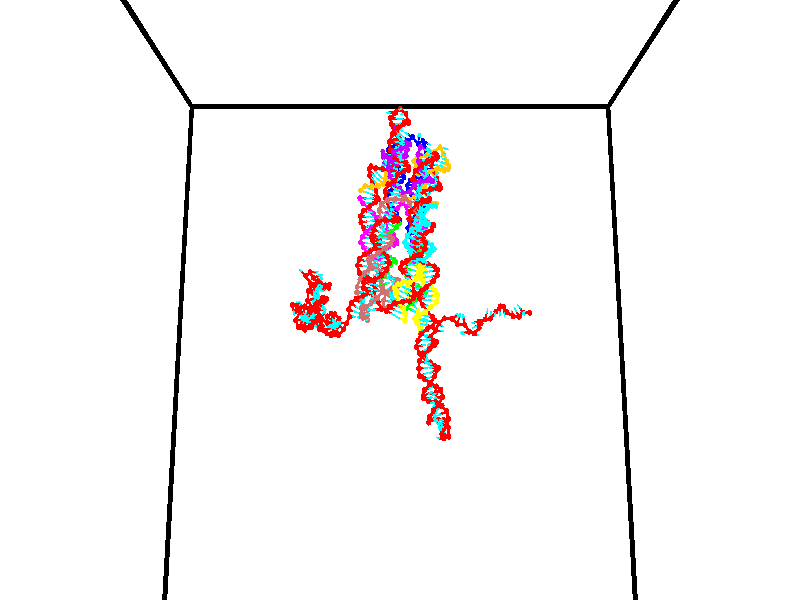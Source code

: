 // switches for output
#declare DRAW_BASES = 1; // possible values are 0, 1; only relevant for DNA ribbons
#declare DRAW_BASES_TYPE = 3; // possible values are 1, 2, 3; only relevant for DNA ribbons
#declare DRAW_FOG = 0; // set to 1 to enable fog

#include "colors.inc"

#include "transforms.inc"
background { rgb <1, 1, 1>}

#default {
   normal{
       ripples 0.25
       frequency 0.20
       turbulence 0.2
       lambda 5
   }
	finish {
		phong 0.1
		phong_size 40.
	}
}

// original window dimensions: 1024x640


// camera settings

camera {
	sky <0, 0.179814, -0.983701>
	up <0, 0.179814, -0.983701>
	right 1.6 * <1, 0, 0>
	location <35, 94.9851, 44.8844>
	look_at <35, 29.7336, 32.9568>
	direction <0, -65.2515, -11.9276>
	angle 67.0682
}


# declare cpy_camera_pos = <35, 94.9851, 44.8844>;
# if (DRAW_FOG = 1)
fog {
	fog_type 2
	up vnormalize(cpy_camera_pos)
	color rgbt<1,1,1,0.3>
	distance 1e-5
	fog_alt 3e-3
	fog_offset 56
}
# end


// LIGHTS

# declare lum = 6;
global_settings {
	ambient_light rgb lum * <0.05, 0.05, 0.05>
	max_trace_level 15
}# declare cpy_direct_light_amount = 0.25;
light_source
{	1000 * <-1, -1.16352, -0.803886>,
	rgb lum * cpy_direct_light_amount
	parallel
}

light_source
{	1000 * <1, 1.16352, 0.803886>,
	rgb lum * cpy_direct_light_amount
	parallel
}

// strand 0

// nucleotide -1

// particle -1
sphere {
	<24.126268, 34.891884, 34.337048> 0.250000
	pigment { color rgbt <1,0,0,0> }
	no_shadow
}
cylinder {
	<24.225573, 34.908474, 34.724171>,  <24.285156, 34.918427, 34.956444>, 0.100000
	pigment { color rgbt <1,0,0,0> }
	no_shadow
}
cylinder {
	<24.225573, 34.908474, 34.724171>,  <24.126268, 34.891884, 34.337048>, 0.100000
	pigment { color rgbt <1,0,0,0> }
	no_shadow
}

// particle -1
sphere {
	<24.225573, 34.908474, 34.724171> 0.100000
	pigment { color rgbt <1,0,0,0> }
	no_shadow
}
sphere {
	0, 1
	scale<0.080000,0.200000,0.300000>
	matrix <0.862095, -0.465086, -0.201213,
		0.441766, 0.884294, -0.151220,
		0.248262, 0.041477, 0.967805,
		24.300051, 34.920918, 35.014511>
	pigment { color rgbt <0,1,1,0> }
	no_shadow
}
cylinder {
	<24.664013, 35.497131, 34.484196>,  <24.126268, 34.891884, 34.337048>, 0.130000
	pigment { color rgbt <1,0,0,0> }
	no_shadow
}

// nucleotide -1

// particle -1
sphere {
	<24.664013, 35.497131, 34.484196> 0.250000
	pigment { color rgbt <1,0,0,0> }
	no_shadow
}
cylinder {
	<24.743732, 35.146275, 34.309422>,  <24.791563, 34.935760, 34.204559>, 0.100000
	pigment { color rgbt <1,0,0,0> }
	no_shadow
}
cylinder {
	<24.743732, 35.146275, 34.309422>,  <24.664013, 35.497131, 34.484196>, 0.100000
	pigment { color rgbt <1,0,0,0> }
	no_shadow
}

// particle -1
sphere {
	<24.743732, 35.146275, 34.309422> 0.100000
	pigment { color rgbt <1,0,0,0> }
	no_shadow
}
sphere {
	0, 1
	scale<0.080000,0.200000,0.300000>
	matrix <-0.840279, -0.382377, 0.384343,
		-0.504194, 0.290546, -0.813247,
		0.199298, -0.877138, -0.436932,
		24.803522, 34.883133, 34.178341>
	pigment { color rgbt <0,1,1,0> }
	no_shadow
}
cylinder {
	<24.792507, 34.847446, 34.712524>,  <24.664013, 35.497131, 34.484196>, 0.130000
	pigment { color rgbt <1,0,0,0> }
	no_shadow
}

// nucleotide -1

// particle -1
sphere {
	<24.792507, 34.847446, 34.712524> 0.250000
	pigment { color rgbt <1,0,0,0> }
	no_shadow
}
cylinder {
	<25.046148, 34.699894, 34.984360>,  <25.198332, 34.611362, 35.147461>, 0.100000
	pigment { color rgbt <1,0,0,0> }
	no_shadow
}
cylinder {
	<25.046148, 34.699894, 34.984360>,  <24.792507, 34.847446, 34.712524>, 0.100000
	pigment { color rgbt <1,0,0,0> }
	no_shadow
}

// particle -1
sphere {
	<25.046148, 34.699894, 34.984360> 0.100000
	pigment { color rgbt <1,0,0,0> }
	no_shadow
}
sphere {
	0, 1
	scale<0.080000,0.200000,0.300000>
	matrix <-0.328895, -0.924077, -0.194705,
		0.699817, -0.100051, -0.707281,
		0.634102, -0.368879, 0.679591,
		25.236380, 34.589230, 35.188236>
	pigment { color rgbt <0,1,1,0> }
	no_shadow
}
cylinder {
	<25.274961, 34.318756, 34.345165>,  <24.792507, 34.847446, 34.712524>, 0.130000
	pigment { color rgbt <1,0,0,0> }
	no_shadow
}

// nucleotide -1

// particle -1
sphere {
	<25.274961, 34.318756, 34.345165> 0.250000
	pigment { color rgbt <1,0,0,0> }
	no_shadow
}
cylinder {
	<25.254328, 34.241879, 34.737164>,  <25.241947, 34.195751, 34.972363>, 0.100000
	pigment { color rgbt <1,0,0,0> }
	no_shadow
}
cylinder {
	<25.254328, 34.241879, 34.737164>,  <25.274961, 34.318756, 34.345165>, 0.100000
	pigment { color rgbt <1,0,0,0> }
	no_shadow
}

// particle -1
sphere {
	<25.254328, 34.241879, 34.737164> 0.100000
	pigment { color rgbt <1,0,0,0> }
	no_shadow
}
sphere {
	0, 1
	scale<0.080000,0.200000,0.300000>
	matrix <-0.233355, -0.951821, -0.198953,
		0.971022, -0.238951, 0.004251,
		-0.051587, -0.192195, 0.980000,
		25.238852, 34.184219, 35.031162>
	pigment { color rgbt <0,1,1,0> }
	no_shadow
}
cylinder {
	<25.802580, 33.765575, 34.486485>,  <25.274961, 34.318756, 34.345165>, 0.130000
	pigment { color rgbt <1,0,0,0> }
	no_shadow
}

// nucleotide -1

// particle -1
sphere {
	<25.802580, 33.765575, 34.486485> 0.250000
	pigment { color rgbt <1,0,0,0> }
	no_shadow
}
cylinder {
	<25.550201, 33.760979, 34.796780>,  <25.398773, 33.758221, 34.982956>, 0.100000
	pigment { color rgbt <1,0,0,0> }
	no_shadow
}
cylinder {
	<25.550201, 33.760979, 34.796780>,  <25.802580, 33.765575, 34.486485>, 0.100000
	pigment { color rgbt <1,0,0,0> }
	no_shadow
}

// particle -1
sphere {
	<25.550201, 33.760979, 34.796780> 0.100000
	pigment { color rgbt <1,0,0,0> }
	no_shadow
}
sphere {
	0, 1
	scale<0.080000,0.200000,0.300000>
	matrix <-0.227649, -0.953134, -0.199279,
		0.741674, -0.302331, 0.598762,
		-0.630948, -0.011492, 0.775740,
		25.360916, 33.757530, 35.029503>
	pigment { color rgbt <0,1,1,0> }
	no_shadow
}
cylinder {
	<26.067331, 33.139221, 34.848934>,  <25.802580, 33.765575, 34.486485>, 0.130000
	pigment { color rgbt <1,0,0,0> }
	no_shadow
}

// nucleotide -1

// particle -1
sphere {
	<26.067331, 33.139221, 34.848934> 0.250000
	pigment { color rgbt <1,0,0,0> }
	no_shadow
}
cylinder {
	<25.709009, 33.241043, 34.994663>,  <25.494015, 33.302135, 35.082100>, 0.100000
	pigment { color rgbt <1,0,0,0> }
	no_shadow
}
cylinder {
	<25.709009, 33.241043, 34.994663>,  <26.067331, 33.139221, 34.848934>, 0.100000
	pigment { color rgbt <1,0,0,0> }
	no_shadow
}

// particle -1
sphere {
	<25.709009, 33.241043, 34.994663> 0.100000
	pigment { color rgbt <1,0,0,0> }
	no_shadow
}
sphere {
	0, 1
	scale<0.080000,0.200000,0.300000>
	matrix <-0.257322, -0.965420, 0.041832,
		0.362373, -0.056275, 0.930332,
		-0.895807, 0.254554, 0.364323,
		25.440268, 33.317410, 35.103962>
	pigment { color rgbt <0,1,1,0> }
	no_shadow
}
cylinder {
	<25.972843, 32.809746, 35.454788>,  <26.067331, 33.139221, 34.848934>, 0.130000
	pigment { color rgbt <1,0,0,0> }
	no_shadow
}

// nucleotide -1

// particle -1
sphere {
	<25.972843, 32.809746, 35.454788> 0.250000
	pigment { color rgbt <1,0,0,0> }
	no_shadow
}
cylinder {
	<25.619152, 32.869030, 35.277622>,  <25.406937, 32.904602, 35.171322>, 0.100000
	pigment { color rgbt <1,0,0,0> }
	no_shadow
}
cylinder {
	<25.619152, 32.869030, 35.277622>,  <25.972843, 32.809746, 35.454788>, 0.100000
	pigment { color rgbt <1,0,0,0> }
	no_shadow
}

// particle -1
sphere {
	<25.619152, 32.869030, 35.277622> 0.100000
	pigment { color rgbt <1,0,0,0> }
	no_shadow
}
sphere {
	0, 1
	scale<0.080000,0.200000,0.300000>
	matrix <-0.150127, -0.988182, -0.030962,
		-0.442270, 0.039117, 0.896028,
		-0.884228, 0.148212, -0.442916,
		25.353884, 32.913494, 35.144749>
	pigment { color rgbt <0,1,1,0> }
	no_shadow
}
cylinder {
	<25.491020, 32.445053, 35.839642>,  <25.972843, 32.809746, 35.454788>, 0.130000
	pigment { color rgbt <1,0,0,0> }
	no_shadow
}

// nucleotide -1

// particle -1
sphere {
	<25.491020, 32.445053, 35.839642> 0.250000
	pigment { color rgbt <1,0,0,0> }
	no_shadow
}
cylinder {
	<25.439157, 32.474228, 35.444092>,  <25.408039, 32.491734, 35.206764>, 0.100000
	pigment { color rgbt <1,0,0,0> }
	no_shadow
}
cylinder {
	<25.439157, 32.474228, 35.444092>,  <25.491020, 32.445053, 35.839642>, 0.100000
	pigment { color rgbt <1,0,0,0> }
	no_shadow
}

// particle -1
sphere {
	<25.439157, 32.474228, 35.444092> 0.100000
	pigment { color rgbt <1,0,0,0> }
	no_shadow
}
sphere {
	0, 1
	scale<0.080000,0.200000,0.300000>
	matrix <0.138833, -0.986131, -0.090943,
		-0.981791, -0.149079, 0.117732,
		-0.129657, 0.072942, -0.988872,
		25.400261, 32.496109, 35.147430>
	pigment { color rgbt <0,1,1,0> }
	no_shadow
}
cylinder {
	<24.863976, 32.095837, 35.647087>,  <25.491020, 32.445053, 35.839642>, 0.130000
	pigment { color rgbt <1,0,0,0> }
	no_shadow
}

// nucleotide -1

// particle -1
sphere {
	<24.863976, 32.095837, 35.647087> 0.250000
	pigment { color rgbt <1,0,0,0> }
	no_shadow
}
cylinder {
	<25.153685, 32.070496, 35.372448>,  <25.327511, 32.055290, 35.207664>, 0.100000
	pigment { color rgbt <1,0,0,0> }
	no_shadow
}
cylinder {
	<25.153685, 32.070496, 35.372448>,  <24.863976, 32.095837, 35.647087>, 0.100000
	pigment { color rgbt <1,0,0,0> }
	no_shadow
}

// particle -1
sphere {
	<25.153685, 32.070496, 35.372448> 0.100000
	pigment { color rgbt <1,0,0,0> }
	no_shadow
}
sphere {
	0, 1
	scale<0.080000,0.200000,0.300000>
	matrix <0.021747, -0.993177, 0.114575,
		-0.689170, -0.097914, -0.717953,
		0.724273, -0.063348, -0.686597,
		25.370966, 32.051491, 35.166470>
	pigment { color rgbt <0,1,1,0> }
	no_shadow
}
cylinder {
	<24.617819, 31.575258, 35.122440>,  <24.863976, 32.095837, 35.647087>, 0.130000
	pigment { color rgbt <1,0,0,0> }
	no_shadow
}

// nucleotide -1

// particle -1
sphere {
	<24.617819, 31.575258, 35.122440> 0.250000
	pigment { color rgbt <1,0,0,0> }
	no_shadow
}
cylinder {
	<25.016081, 31.585140, 35.086529>,  <25.255037, 31.591068, 35.064980>, 0.100000
	pigment { color rgbt <1,0,0,0> }
	no_shadow
}
cylinder {
	<25.016081, 31.585140, 35.086529>,  <24.617819, 31.575258, 35.122440>, 0.100000
	pigment { color rgbt <1,0,0,0> }
	no_shadow
}

// particle -1
sphere {
	<25.016081, 31.585140, 35.086529> 0.100000
	pigment { color rgbt <1,0,0,0> }
	no_shadow
}
sphere {
	0, 1
	scale<0.080000,0.200000,0.300000>
	matrix <0.023979, -0.999671, -0.009133,
		-0.089978, 0.006940, -0.995920,
		0.995655, 0.024703, -0.089782,
		25.314777, 31.592550, 35.059593>
	pigment { color rgbt <0,1,1,0> }
	no_shadow
}
cylinder {
	<24.754850, 30.922909, 34.760746>,  <24.617819, 31.575258, 35.122440>, 0.130000
	pigment { color rgbt <1,0,0,0> }
	no_shadow
}

// nucleotide -1

// particle -1
sphere {
	<24.754850, 30.922909, 34.760746> 0.250000
	pigment { color rgbt <1,0,0,0> }
	no_shadow
}
cylinder {
	<25.105282, 31.044468, 34.910484>,  <25.315540, 31.117403, 35.000328>, 0.100000
	pigment { color rgbt <1,0,0,0> }
	no_shadow
}
cylinder {
	<25.105282, 31.044468, 34.910484>,  <24.754850, 30.922909, 34.760746>, 0.100000
	pigment { color rgbt <1,0,0,0> }
	no_shadow
}

// particle -1
sphere {
	<25.105282, 31.044468, 34.910484> 0.100000
	pigment { color rgbt <1,0,0,0> }
	no_shadow
}
sphere {
	0, 1
	scale<0.080000,0.200000,0.300000>
	matrix <0.270778, -0.952475, 0.139535,
		0.398961, -0.020879, -0.916730,
		0.876077, 0.303899, 0.374347,
		25.368105, 31.135637, 35.022789>
	pigment { color rgbt <0,1,1,0> }
	no_shadow
}
cylinder {
	<25.379511, 30.593267, 34.517063>,  <24.754850, 30.922909, 34.760746>, 0.130000
	pigment { color rgbt <1,0,0,0> }
	no_shadow
}

// nucleotide -1

// particle -1
sphere {
	<25.379511, 30.593267, 34.517063> 0.250000
	pigment { color rgbt <1,0,0,0> }
	no_shadow
}
cylinder {
	<25.473967, 30.714792, 34.886265>,  <25.530640, 30.787706, 35.107784>, 0.100000
	pigment { color rgbt <1,0,0,0> }
	no_shadow
}
cylinder {
	<25.473967, 30.714792, 34.886265>,  <25.379511, 30.593267, 34.517063>, 0.100000
	pigment { color rgbt <1,0,0,0> }
	no_shadow
}

// particle -1
sphere {
	<25.473967, 30.714792, 34.886265> 0.100000
	pigment { color rgbt <1,0,0,0> }
	no_shadow
}
sphere {
	0, 1
	scale<0.080000,0.200000,0.300000>
	matrix <0.463206, -0.870196, 0.167923,
		0.854212, 0.387889, -0.346215,
		0.236140, 0.303810, 0.923005,
		25.544809, 30.805935, 35.163166>
	pigment { color rgbt <0,1,1,0> }
	no_shadow
}
cylinder {
	<26.087971, 30.275116, 34.659988>,  <25.379511, 30.593267, 34.517063>, 0.130000
	pigment { color rgbt <1,0,0,0> }
	no_shadow
}

// nucleotide -1

// particle -1
sphere {
	<26.087971, 30.275116, 34.659988> 0.250000
	pigment { color rgbt <1,0,0,0> }
	no_shadow
}
cylinder {
	<25.885128, 30.319807, 35.001835>,  <25.763422, 30.346621, 35.206944>, 0.100000
	pigment { color rgbt <1,0,0,0> }
	no_shadow
}
cylinder {
	<25.885128, 30.319807, 35.001835>,  <26.087971, 30.275116, 34.659988>, 0.100000
	pigment { color rgbt <1,0,0,0> }
	no_shadow
}

// particle -1
sphere {
	<25.885128, 30.319807, 35.001835> 0.100000
	pigment { color rgbt <1,0,0,0> }
	no_shadow
}
sphere {
	0, 1
	scale<0.080000,0.200000,0.300000>
	matrix <0.394866, -0.851262, 0.345591,
		0.766111, 0.512708, 0.387562,
		-0.507105, 0.111726, 0.854612,
		25.732996, 30.353325, 35.258217>
	pigment { color rgbt <0,1,1,0> }
	no_shadow
}
cylinder {
	<26.570518, 30.152779, 35.440506>,  <26.087971, 30.275116, 34.659988>, 0.130000
	pigment { color rgbt <1,0,0,0> }
	no_shadow
}

// nucleotide -1

// particle -1
sphere {
	<26.570518, 30.152779, 35.440506> 0.250000
	pigment { color rgbt <1,0,0,0> }
	no_shadow
}
cylinder {
	<26.189831, 30.043104, 35.385288>,  <25.961418, 29.977301, 35.352158>, 0.100000
	pigment { color rgbt <1,0,0,0> }
	no_shadow
}
cylinder {
	<26.189831, 30.043104, 35.385288>,  <26.570518, 30.152779, 35.440506>, 0.100000
	pigment { color rgbt <1,0,0,0> }
	no_shadow
}

// particle -1
sphere {
	<26.189831, 30.043104, 35.385288> 0.100000
	pigment { color rgbt <1,0,0,0> }
	no_shadow
}
sphere {
	0, 1
	scale<0.080000,0.200000,0.300000>
	matrix <0.252469, -0.954931, 0.156098,
		-0.174625, 0.113709, 0.978047,
		-0.951717, -0.274185, -0.138047,
		25.904316, 29.960848, 35.343876>
	pigment { color rgbt <0,1,1,0> }
	no_shadow
}
cylinder {
	<26.319351, 30.773365, 35.809250>,  <26.570518, 30.152779, 35.440506>, 0.130000
	pigment { color rgbt <1,0,0,0> }
	no_shadow
}

// nucleotide -1

// particle -1
sphere {
	<26.319351, 30.773365, 35.809250> 0.250000
	pigment { color rgbt <1,0,0,0> }
	no_shadow
}
cylinder {
	<26.147091, 30.777412, 35.448265>,  <26.043736, 30.779840, 35.231674>, 0.100000
	pigment { color rgbt <1,0,0,0> }
	no_shadow
}
cylinder {
	<26.147091, 30.777412, 35.448265>,  <26.319351, 30.773365, 35.809250>, 0.100000
	pigment { color rgbt <1,0,0,0> }
	no_shadow
}

// particle -1
sphere {
	<26.147091, 30.777412, 35.448265> 0.100000
	pigment { color rgbt <1,0,0,0> }
	no_shadow
}
sphere {
	0, 1
	scale<0.080000,0.200000,0.300000>
	matrix <-0.258803, 0.956559, 0.134223,
		0.864616, 0.291363, -0.409325,
		-0.430651, 0.010117, -0.902462,
		26.017895, 30.780447, 35.177528>
	pigment { color rgbt <0,1,1,0> }
	no_shadow
}
cylinder {
	<26.573837, 31.293886, 35.339108>,  <26.319351, 30.773365, 35.809250>, 0.130000
	pigment { color rgbt <1,0,0,0> }
	no_shadow
}

// nucleotide -1

// particle -1
sphere {
	<26.573837, 31.293886, 35.339108> 0.250000
	pigment { color rgbt <1,0,0,0> }
	no_shadow
}
cylinder {
	<26.206520, 31.271646, 35.182316>,  <25.986130, 31.258303, 35.088242>, 0.100000
	pigment { color rgbt <1,0,0,0> }
	no_shadow
}
cylinder {
	<26.206520, 31.271646, 35.182316>,  <26.573837, 31.293886, 35.339108>, 0.100000
	pigment { color rgbt <1,0,0,0> }
	no_shadow
}

// particle -1
sphere {
	<26.206520, 31.271646, 35.182316> 0.100000
	pigment { color rgbt <1,0,0,0> }
	no_shadow
}
sphere {
	0, 1
	scale<0.080000,0.200000,0.300000>
	matrix <-0.059871, 0.998205, -0.001330,
		0.391347, 0.022247, -0.919974,
		-0.918294, -0.055600, -0.391976,
		25.931032, 31.254967, 35.064724>
	pigment { color rgbt <0,1,1,0> }
	no_shadow
}
cylinder {
	<26.596424, 31.724216, 34.840397>,  <26.573837, 31.293886, 35.339108>, 0.130000
	pigment { color rgbt <1,0,0,0> }
	no_shadow
}

// nucleotide -1

// particle -1
sphere {
	<26.596424, 31.724216, 34.840397> 0.250000
	pigment { color rgbt <1,0,0,0> }
	no_shadow
}
cylinder {
	<26.205982, 31.682770, 34.916798>,  <25.971718, 31.657902, 34.962639>, 0.100000
	pigment { color rgbt <1,0,0,0> }
	no_shadow
}
cylinder {
	<26.205982, 31.682770, 34.916798>,  <26.596424, 31.724216, 34.840397>, 0.100000
	pigment { color rgbt <1,0,0,0> }
	no_shadow
}

// particle -1
sphere {
	<26.205982, 31.682770, 34.916798> 0.100000
	pigment { color rgbt <1,0,0,0> }
	no_shadow
}
sphere {
	0, 1
	scale<0.080000,0.200000,0.300000>
	matrix <-0.125214, 0.986591, -0.104685,
		-0.177596, -0.126100, -0.975991,
		-0.976105, -0.103616, 0.191004,
		25.913151, 31.651686, 34.974098>
	pigment { color rgbt <0,1,1,0> }
	no_shadow
}
cylinder {
	<26.284048, 32.170639, 34.306179>,  <26.596424, 31.724216, 34.840397>, 0.130000
	pigment { color rgbt <1,0,0,0> }
	no_shadow
}

// nucleotide -1

// particle -1
sphere {
	<26.284048, 32.170639, 34.306179> 0.250000
	pigment { color rgbt <1,0,0,0> }
	no_shadow
}
cylinder {
	<26.000042, 32.104862, 34.580067>,  <25.829639, 32.065395, 34.744400>, 0.100000
	pigment { color rgbt <1,0,0,0> }
	no_shadow
}
cylinder {
	<26.000042, 32.104862, 34.580067>,  <26.284048, 32.170639, 34.306179>, 0.100000
	pigment { color rgbt <1,0,0,0> }
	no_shadow
}

// particle -1
sphere {
	<26.000042, 32.104862, 34.580067> 0.100000
	pigment { color rgbt <1,0,0,0> }
	no_shadow
}
sphere {
	0, 1
	scale<0.080000,0.200000,0.300000>
	matrix <-0.361918, 0.919317, -0.154504,
		-0.604066, -0.357512, -0.712242,
		-0.710014, -0.164443, 0.684718,
		25.787039, 32.055531, 34.785480>
	pigment { color rgbt <0,1,1,0> }
	no_shadow
}
cylinder {
	<25.534294, 31.988220, 34.321613>,  <26.284048, 32.170639, 34.306179>, 0.130000
	pigment { color rgbt <1,0,0,0> }
	no_shadow
}

// nucleotide -1

// particle -1
sphere {
	<25.534294, 31.988220, 34.321613> 0.250000
	pigment { color rgbt <1,0,0,0> }
	no_shadow
}
cylinder {
	<25.179996, 31.950512, 34.503414>,  <24.967417, 31.927887, 34.612495>, 0.100000
	pigment { color rgbt <1,0,0,0> }
	no_shadow
}
cylinder {
	<25.179996, 31.950512, 34.503414>,  <25.534294, 31.988220, 34.321613>, 0.100000
	pigment { color rgbt <1,0,0,0> }
	no_shadow
}

// particle -1
sphere {
	<25.179996, 31.950512, 34.503414> 0.100000
	pigment { color rgbt <1,0,0,0> }
	no_shadow
}
sphere {
	0, 1
	scale<0.080000,0.200000,0.300000>
	matrix <-0.102495, 0.994712, 0.006568,
		-0.452713, -0.040766, -0.890724,
		-0.885746, -0.094269, 0.454498,
		24.914272, 31.922232, 34.639763>
	pigment { color rgbt <0,1,1,0> }
	no_shadow
}
cylinder {
	<24.908829, 32.171089, 34.044476>,  <25.534294, 31.988220, 34.321613>, 0.130000
	pigment { color rgbt <1,0,0,0> }
	no_shadow
}

// nucleotide -1

// particle -1
sphere {
	<24.908829, 32.171089, 34.044476> 0.250000
	pigment { color rgbt <1,0,0,0> }
	no_shadow
}
cylinder {
	<24.856840, 32.229424, 34.436768>,  <24.825647, 32.264423, 34.672142>, 0.100000
	pigment { color rgbt <1,0,0,0> }
	no_shadow
}
cylinder {
	<24.856840, 32.229424, 34.436768>,  <24.908829, 32.171089, 34.044476>, 0.100000
	pigment { color rgbt <1,0,0,0> }
	no_shadow
}

// particle -1
sphere {
	<24.856840, 32.229424, 34.436768> 0.100000
	pigment { color rgbt <1,0,0,0> }
	no_shadow
}
sphere {
	0, 1
	scale<0.080000,0.200000,0.300000>
	matrix <-0.042018, 0.987426, -0.152399,
		-0.990627, -0.061016, -0.122208,
		-0.129970, 0.145835, 0.980734,
		24.817848, 32.273174, 34.730988>
	pigment { color rgbt <0,1,1,0> }
	no_shadow
}
cylinder {
	<24.554287, 32.707691, 34.097767>,  <24.908829, 32.171089, 34.044476>, 0.130000
	pigment { color rgbt <1,0,0,0> }
	no_shadow
}

// nucleotide -1

// particle -1
sphere {
	<24.554287, 32.707691, 34.097767> 0.250000
	pigment { color rgbt <1,0,0,0> }
	no_shadow
}
cylinder {
	<24.697449, 32.695831, 34.471081>,  <24.783346, 32.688713, 34.695068>, 0.100000
	pigment { color rgbt <1,0,0,0> }
	no_shadow
}
cylinder {
	<24.697449, 32.695831, 34.471081>,  <24.554287, 32.707691, 34.097767>, 0.100000
	pigment { color rgbt <1,0,0,0> }
	no_shadow
}

// particle -1
sphere {
	<24.697449, 32.695831, 34.471081> 0.100000
	pigment { color rgbt <1,0,0,0> }
	no_shadow
}
sphere {
	0, 1
	scale<0.080000,0.200000,0.300000>
	matrix <-0.017035, 0.999122, 0.038276,
		-0.933603, -0.029597, 0.357085,
		0.357904, -0.029652, 0.933287,
		24.804819, 32.686935, 34.751068>
	pigment { color rgbt <0,1,1,0> }
	no_shadow
}
cylinder {
	<24.213493, 33.242085, 34.554363>,  <24.554287, 32.707691, 34.097767>, 0.130000
	pigment { color rgbt <1,0,0,0> }
	no_shadow
}

// nucleotide -1

// particle -1
sphere {
	<24.213493, 33.242085, 34.554363> 0.250000
	pigment { color rgbt <1,0,0,0> }
	no_shadow
}
cylinder {
	<24.548090, 33.155231, 34.755611>,  <24.748848, 33.103119, 34.876362>, 0.100000
	pigment { color rgbt <1,0,0,0> }
	no_shadow
}
cylinder {
	<24.548090, 33.155231, 34.755611>,  <24.213493, 33.242085, 34.554363>, 0.100000
	pigment { color rgbt <1,0,0,0> }
	no_shadow
}

// particle -1
sphere {
	<24.548090, 33.155231, 34.755611> 0.100000
	pigment { color rgbt <1,0,0,0> }
	no_shadow
}
sphere {
	0, 1
	scale<0.080000,0.200000,0.300000>
	matrix <0.145491, 0.973195, 0.178111,
		-0.528311, -0.075789, 0.845662,
		0.836493, -0.217134, 0.503123,
		24.799038, 33.090092, 34.906548>
	pigment { color rgbt <0,1,1,0> }
	no_shadow
}
cylinder {
	<24.699986, 33.754494, 34.717896>,  <24.213493, 33.242085, 34.554363>, 0.130000
	pigment { color rgbt <1,0,0,0> }
	no_shadow
}

// nucleotide -1

// particle -1
sphere {
	<24.699986, 33.754494, 34.717896> 0.250000
	pigment { color rgbt <1,0,0,0> }
	no_shadow
}
cylinder {
	<24.573818, 33.911564, 34.372337>,  <24.498117, 34.005806, 34.165001>, 0.100000
	pigment { color rgbt <1,0,0,0> }
	no_shadow
}
cylinder {
	<24.573818, 33.911564, 34.372337>,  <24.699986, 33.754494, 34.717896>, 0.100000
	pigment { color rgbt <1,0,0,0> }
	no_shadow
}

// particle -1
sphere {
	<24.573818, 33.911564, 34.372337> 0.100000
	pigment { color rgbt <1,0,0,0> }
	no_shadow
}
sphere {
	0, 1
	scale<0.080000,0.200000,0.300000>
	matrix <-0.926410, -0.324670, 0.190668,
		-0.205610, 0.860462, 0.466186,
		-0.315420, 0.392676, -0.863896,
		24.479193, 34.029366, 34.113167>
	pigment { color rgbt <0,1,1,0> }
	no_shadow
}
cylinder {
	<24.266716, 33.576271, 35.420139>,  <24.699986, 33.754494, 34.717896>, 0.130000
	pigment { color rgbt <1,0,0,0> }
	no_shadow
}

// nucleotide -1

// particle -1
sphere {
	<24.266716, 33.576271, 35.420139> 0.250000
	pigment { color rgbt <1,0,0,0> }
	no_shadow
}
cylinder {
	<24.649965, 33.472900, 35.370792>,  <24.879915, 33.410877, 35.341187>, 0.100000
	pigment { color rgbt <1,0,0,0> }
	no_shadow
}
cylinder {
	<24.649965, 33.472900, 35.370792>,  <24.266716, 33.576271, 35.420139>, 0.100000
	pigment { color rgbt <1,0,0,0> }
	no_shadow
}

// particle -1
sphere {
	<24.649965, 33.472900, 35.370792> 0.100000
	pigment { color rgbt <1,0,0,0> }
	no_shadow
}
sphere {
	0, 1
	scale<0.080000,0.200000,0.300000>
	matrix <0.283112, 0.919540, 0.272568,
		0.043000, -0.296080, 0.954195,
		0.958123, -0.258424, -0.123364,
		24.937403, 33.395374, 35.333782>
	pigment { color rgbt <0,1,1,0> }
	no_shadow
}
cylinder {
	<24.593197, 33.791691, 36.052937>,  <24.266716, 33.576271, 35.420139>, 0.130000
	pigment { color rgbt <1,0,0,0> }
	no_shadow
}

// nucleotide -1

// particle -1
sphere {
	<24.593197, 33.791691, 36.052937> 0.250000
	pigment { color rgbt <1,0,0,0> }
	no_shadow
}
cylinder {
	<24.837337, 33.774616, 35.736546>,  <24.983822, 33.764370, 35.546711>, 0.100000
	pigment { color rgbt <1,0,0,0> }
	no_shadow
}
cylinder {
	<24.837337, 33.774616, 35.736546>,  <24.593197, 33.791691, 36.052937>, 0.100000
	pigment { color rgbt <1,0,0,0> }
	no_shadow
}

// particle -1
sphere {
	<24.837337, 33.774616, 35.736546> 0.100000
	pigment { color rgbt <1,0,0,0> }
	no_shadow
}
sphere {
	0, 1
	scale<0.080000,0.200000,0.300000>
	matrix <0.335834, 0.918308, 0.209587,
		0.717415, -0.393560, 0.574828,
		0.610354, -0.042686, -0.790978,
		25.020443, 33.761810, 35.499252>
	pigment { color rgbt <0,1,1,0> }
	no_shadow
}
cylinder {
	<25.268187, 33.911575, 36.304523>,  <24.593197, 33.791691, 36.052937>, 0.130000
	pigment { color rgbt <1,0,0,0> }
	no_shadow
}

// nucleotide -1

// particle -1
sphere {
	<25.268187, 33.911575, 36.304523> 0.250000
	pigment { color rgbt <1,0,0,0> }
	no_shadow
}
cylinder {
	<25.270882, 33.990311, 35.912357>,  <25.272499, 34.037552, 35.677059>, 0.100000
	pigment { color rgbt <1,0,0,0> }
	no_shadow
}
cylinder {
	<25.270882, 33.990311, 35.912357>,  <25.268187, 33.911575, 36.304523>, 0.100000
	pigment { color rgbt <1,0,0,0> }
	no_shadow
}

// particle -1
sphere {
	<25.270882, 33.990311, 35.912357> 0.100000
	pigment { color rgbt <1,0,0,0> }
	no_shadow
}
sphere {
	0, 1
	scale<0.080000,0.200000,0.300000>
	matrix <0.523319, 0.834764, 0.171191,
		0.852110, -0.514223, -0.097384,
		0.006738, 0.196837, -0.980413,
		25.272903, 34.049362, 35.618233>
	pigment { color rgbt <0,1,1,0> }
	no_shadow
}
cylinder {
	<25.941082, 33.918884, 36.092884>,  <25.268187, 33.911575, 36.304523>, 0.130000
	pigment { color rgbt <1,0,0,0> }
	no_shadow
}

// nucleotide -1

// particle -1
sphere {
	<25.941082, 33.918884, 36.092884> 0.250000
	pigment { color rgbt <1,0,0,0> }
	no_shadow
}
cylinder {
	<25.741282, 34.127563, 35.816238>,  <25.621401, 34.252769, 35.650249>, 0.100000
	pigment { color rgbt <1,0,0,0> }
	no_shadow
}
cylinder {
	<25.741282, 34.127563, 35.816238>,  <25.941082, 33.918884, 36.092884>, 0.100000
	pigment { color rgbt <1,0,0,0> }
	no_shadow
}

// particle -1
sphere {
	<25.741282, 34.127563, 35.816238> 0.100000
	pigment { color rgbt <1,0,0,0> }
	no_shadow
}
sphere {
	0, 1
	scale<0.080000,0.200000,0.300000>
	matrix <0.493142, 0.827603, 0.268111,
		0.712257, -0.207144, -0.670657,
		-0.499500, 0.521694, -0.691618,
		25.591431, 34.284073, 35.608753>
	pigment { color rgbt <0,1,1,0> }
	no_shadow
}
cylinder {
	<26.356491, 34.316689, 35.625042>,  <25.941082, 33.918884, 36.092884>, 0.130000
	pigment { color rgbt <1,0,0,0> }
	no_shadow
}

// nucleotide -1

// particle -1
sphere {
	<26.356491, 34.316689, 35.625042> 0.250000
	pigment { color rgbt <1,0,0,0> }
	no_shadow
}
cylinder {
	<26.020494, 34.532982, 35.607063>,  <25.818897, 34.662758, 35.596275>, 0.100000
	pigment { color rgbt <1,0,0,0> }
	no_shadow
}
cylinder {
	<26.020494, 34.532982, 35.607063>,  <26.356491, 34.316689, 35.625042>, 0.100000
	pigment { color rgbt <1,0,0,0> }
	no_shadow
}

// particle -1
sphere {
	<26.020494, 34.532982, 35.607063> 0.100000
	pigment { color rgbt <1,0,0,0> }
	no_shadow
}
sphere {
	0, 1
	scale<0.080000,0.200000,0.300000>
	matrix <0.538641, 0.840983, 0.051125,
		0.065446, 0.018733, -0.997680,
		-0.839990, 0.540737, -0.044949,
		25.768497, 34.695202, 35.593578>
	pigment { color rgbt <0,1,1,0> }
	no_shadow
}
cylinder {
	<26.904234, 34.813145, 35.390537>,  <26.356491, 34.316689, 35.625042>, 0.130000
	pigment { color rgbt <1,0,0,0> }
	no_shadow
}

// nucleotide -1

// particle -1
sphere {
	<26.904234, 34.813145, 35.390537> 0.250000
	pigment { color rgbt <1,0,0,0> }
	no_shadow
}
cylinder {
	<26.519407, 34.921497, 35.377575>,  <26.288511, 34.986507, 35.369797>, 0.100000
	pigment { color rgbt <1,0,0,0> }
	no_shadow
}
cylinder {
	<26.519407, 34.921497, 35.377575>,  <26.904234, 34.813145, 35.390537>, 0.100000
	pigment { color rgbt <1,0,0,0> }
	no_shadow
}

// particle -1
sphere {
	<26.519407, 34.921497, 35.377575> 0.100000
	pigment { color rgbt <1,0,0,0> }
	no_shadow
}
sphere {
	0, 1
	scale<0.080000,0.200000,0.300000>
	matrix <0.261484, 0.881722, -0.392673,
		-0.077798, -0.386250, -0.919107,
		-0.962067, 0.270881, -0.032402,
		26.230787, 35.002762, 35.367855>
	pigment { color rgbt <0,1,1,0> }
	no_shadow
}
cylinder {
	<26.773329, 35.018425, 34.703785>,  <26.904234, 34.813145, 35.390537>, 0.130000
	pigment { color rgbt <1,0,0,0> }
	no_shadow
}

// nucleotide -1

// particle -1
sphere {
	<26.773329, 35.018425, 34.703785> 0.250000
	pigment { color rgbt <1,0,0,0> }
	no_shadow
}
cylinder {
	<26.552460, 35.192001, 34.988544>,  <26.419937, 35.296146, 35.159401>, 0.100000
	pigment { color rgbt <1,0,0,0> }
	no_shadow
}
cylinder {
	<26.552460, 35.192001, 34.988544>,  <26.773329, 35.018425, 34.703785>, 0.100000
	pigment { color rgbt <1,0,0,0> }
	no_shadow
}

// particle -1
sphere {
	<26.552460, 35.192001, 34.988544> 0.100000
	pigment { color rgbt <1,0,0,0> }
	no_shadow
}
sphere {
	0, 1
	scale<0.080000,0.200000,0.300000>
	matrix <0.338704, 0.896992, -0.284051,
		-0.761829, 0.084277, -0.642273,
		-0.552174, 0.433939, 0.711899,
		26.386806, 35.322182, 35.202114>
	pigment { color rgbt <0,1,1,0> }
	no_shadow
}
cylinder {
	<26.329969, 35.659580, 34.741665>,  <26.773329, 35.018425, 34.703785>, 0.130000
	pigment { color rgbt <1,0,0,0> }
	no_shadow
}

// nucleotide -1

// particle -1
sphere {
	<26.329969, 35.659580, 34.741665> 0.250000
	pigment { color rgbt <1,0,0,0> }
	no_shadow
}
cylinder {
	<26.422983, 35.963692, 34.499046>,  <26.478790, 36.146160, 34.353474>, 0.100000
	pigment { color rgbt <1,0,0,0> }
	no_shadow
}
cylinder {
	<26.422983, 35.963692, 34.499046>,  <26.329969, 35.659580, 34.741665>, 0.100000
	pigment { color rgbt <1,0,0,0> }
	no_shadow
}

// particle -1
sphere {
	<26.422983, 35.963692, 34.499046> 0.100000
	pigment { color rgbt <1,0,0,0> }
	no_shadow
}
sphere {
	0, 1
	scale<0.080000,0.200000,0.300000>
	matrix <0.013449, -0.626098, -0.779628,
		-0.972496, 0.173131, -0.155813,
		0.232532, 0.760280, -0.606550,
		26.492743, 36.191776, 34.317081>
	pigment { color rgbt <0,1,1,0> }
	no_shadow
}
cylinder {
	<25.826864, 35.956551, 34.169380>,  <26.329969, 35.659580, 34.741665>, 0.130000
	pigment { color rgbt <1,0,0,0> }
	no_shadow
}

// nucleotide -1

// particle -1
sphere {
	<25.826864, 35.956551, 34.169380> 0.250000
	pigment { color rgbt <1,0,0,0> }
	no_shadow
}
cylinder {
	<26.204727, 35.986847, 34.041702>,  <26.431446, 36.005024, 33.965096>, 0.100000
	pigment { color rgbt <1,0,0,0> }
	no_shadow
}
cylinder {
	<26.204727, 35.986847, 34.041702>,  <25.826864, 35.956551, 34.169380>, 0.100000
	pigment { color rgbt <1,0,0,0> }
	no_shadow
}

// particle -1
sphere {
	<26.204727, 35.986847, 34.041702> 0.100000
	pigment { color rgbt <1,0,0,0> }
	no_shadow
}
sphere {
	0, 1
	scale<0.080000,0.200000,0.300000>
	matrix <-0.187673, -0.673266, -0.715187,
		-0.269071, 0.735511, -0.621791,
		0.944659, 0.075743, -0.319191,
		26.488125, 36.009571, 33.945946>
	pigment { color rgbt <0,1,1,0> }
	no_shadow
}
cylinder {
	<25.912695, 36.243809, 33.406532>,  <25.826864, 35.956551, 34.169380>, 0.130000
	pigment { color rgbt <1,0,0,0> }
	no_shadow
}

// nucleotide -1

// particle -1
sphere {
	<25.912695, 36.243809, 33.406532> 0.250000
	pigment { color rgbt <1,0,0,0> }
	no_shadow
}
cylinder {
	<26.180614, 35.977833, 33.538731>,  <26.341366, 35.818249, 33.618050>, 0.100000
	pigment { color rgbt <1,0,0,0> }
	no_shadow
}
cylinder {
	<26.180614, 35.977833, 33.538731>,  <25.912695, 36.243809, 33.406532>, 0.100000
	pigment { color rgbt <1,0,0,0> }
	no_shadow
}

// particle -1
sphere {
	<26.180614, 35.977833, 33.538731> 0.100000
	pigment { color rgbt <1,0,0,0> }
	no_shadow
}
sphere {
	0, 1
	scale<0.080000,0.200000,0.300000>
	matrix <-0.130639, -0.543666, -0.829072,
		0.730961, 0.512135, -0.451013,
		0.669797, -0.664940, 0.330494,
		26.381554, 35.778351, 33.637878>
	pigment { color rgbt <0,1,1,0> }
	no_shadow
}
cylinder {
	<26.351521, 36.106396, 32.842449>,  <25.912695, 36.243809, 33.406532>, 0.130000
	pigment { color rgbt <1,0,0,0> }
	no_shadow
}

// nucleotide -1

// particle -1
sphere {
	<26.351521, 36.106396, 32.842449> 0.250000
	pigment { color rgbt <1,0,0,0> }
	no_shadow
}
cylinder {
	<26.405581, 35.789223, 33.080101>,  <26.438017, 35.598919, 33.222691>, 0.100000
	pigment { color rgbt <1,0,0,0> }
	no_shadow
}
cylinder {
	<26.405581, 35.789223, 33.080101>,  <26.351521, 36.106396, 32.842449>, 0.100000
	pigment { color rgbt <1,0,0,0> }
	no_shadow
}

// particle -1
sphere {
	<26.405581, 35.789223, 33.080101> 0.100000
	pigment { color rgbt <1,0,0,0> }
	no_shadow
}
sphere {
	0, 1
	scale<0.080000,0.200000,0.300000>
	matrix <-0.218453, -0.608723, -0.762716,
		0.966443, -0.026708, -0.255488,
		0.135150, -0.792933, 0.594131,
		26.446125, 35.551342, 33.258339>
	pigment { color rgbt <0,1,1,0> }
	no_shadow
}
cylinder {
	<26.812702, 35.755737, 32.461830>,  <26.351521, 36.106396, 32.842449>, 0.130000
	pigment { color rgbt <1,0,0,0> }
	no_shadow
}

// nucleotide -1

// particle -1
sphere {
	<26.812702, 35.755737, 32.461830> 0.250000
	pigment { color rgbt <1,0,0,0> }
	no_shadow
}
cylinder {
	<26.618645, 35.522697, 32.722664>,  <26.502211, 35.382874, 32.879162>, 0.100000
	pigment { color rgbt <1,0,0,0> }
	no_shadow
}
cylinder {
	<26.618645, 35.522697, 32.722664>,  <26.812702, 35.755737, 32.461830>, 0.100000
	pigment { color rgbt <1,0,0,0> }
	no_shadow
}

// particle -1
sphere {
	<26.618645, 35.522697, 32.722664> 0.100000
	pigment { color rgbt <1,0,0,0> }
	no_shadow
}
sphere {
	0, 1
	scale<0.080000,0.200000,0.300000>
	matrix <0.109184, -0.780242, -0.615874,
		0.867591, -0.227591, 0.442140,
		-0.485144, -0.582602, 0.652082,
		26.473103, 35.347916, 32.918289>
	pigment { color rgbt <0,1,1,0> }
	no_shadow
}
cylinder {
	<27.507736, 35.548115, 32.775940>,  <26.812702, 35.755737, 32.461830>, 0.130000
	pigment { color rgbt <1,0,0,0> }
	no_shadow
}

// nucleotide -1

// particle -1
sphere {
	<27.507736, 35.548115, 32.775940> 0.250000
	pigment { color rgbt <1,0,0,0> }
	no_shadow
}
cylinder {
	<27.302620, 35.248734, 32.944164>,  <27.179550, 35.069107, 33.045097>, 0.100000
	pigment { color rgbt <1,0,0,0> }
	no_shadow
}
cylinder {
	<27.302620, 35.248734, 32.944164>,  <27.507736, 35.548115, 32.775940>, 0.100000
	pigment { color rgbt <1,0,0,0> }
	no_shadow
}

// particle -1
sphere {
	<27.302620, 35.248734, 32.944164> 0.100000
	pigment { color rgbt <1,0,0,0> }
	no_shadow
}
sphere {
	0, 1
	scale<0.080000,0.200000,0.300000>
	matrix <0.125197, -0.549822, -0.825846,
		0.849335, -0.370834, 0.375647,
		-0.512791, -0.748450, 0.420556,
		27.148783, 35.024197, 33.070332>
	pigment { color rgbt <0,1,1,0> }
	no_shadow
}
cylinder {
	<27.811550, 34.887741, 32.581646>,  <27.507736, 35.548115, 32.775940>, 0.130000
	pigment { color rgbt <1,0,0,0> }
	no_shadow
}

// nucleotide -1

// particle -1
sphere {
	<27.811550, 34.887741, 32.581646> 0.250000
	pigment { color rgbt <1,0,0,0> }
	no_shadow
}
cylinder {
	<27.439949, 34.804653, 32.704155>,  <27.216988, 34.754799, 32.777660>, 0.100000
	pigment { color rgbt <1,0,0,0> }
	no_shadow
}
cylinder {
	<27.439949, 34.804653, 32.704155>,  <27.811550, 34.887741, 32.581646>, 0.100000
	pigment { color rgbt <1,0,0,0> }
	no_shadow
}

// particle -1
sphere {
	<27.439949, 34.804653, 32.704155> 0.100000
	pigment { color rgbt <1,0,0,0> }
	no_shadow
}
sphere {
	0, 1
	scale<0.080000,0.200000,0.300000>
	matrix <-0.128437, -0.595185, -0.793258,
		0.347066, -0.776277, 0.526250,
		-0.929004, -0.207723, 0.306271,
		27.161247, 34.742336, 32.796036>
	pigment { color rgbt <0,1,1,0> }
	no_shadow
}
cylinder {
	<27.698690, 34.134464, 32.691719>,  <27.811550, 34.887741, 32.581646>, 0.130000
	pigment { color rgbt <1,0,0,0> }
	no_shadow
}

// nucleotide -1

// particle -1
sphere {
	<27.698690, 34.134464, 32.691719> 0.250000
	pigment { color rgbt <1,0,0,0> }
	no_shadow
}
cylinder {
	<27.340677, 34.299488, 32.623940>,  <27.125870, 34.398502, 32.583271>, 0.100000
	pigment { color rgbt <1,0,0,0> }
	no_shadow
}
cylinder {
	<27.340677, 34.299488, 32.623940>,  <27.698690, 34.134464, 32.691719>, 0.100000
	pigment { color rgbt <1,0,0,0> }
	no_shadow
}

// particle -1
sphere {
	<27.340677, 34.299488, 32.623940> 0.100000
	pigment { color rgbt <1,0,0,0> }
	no_shadow
}
sphere {
	0, 1
	scale<0.080000,0.200000,0.300000>
	matrix <-0.159608, -0.651052, -0.742062,
		-0.416462, -0.637125, 0.648561,
		-0.895033, 0.412556, -0.169448,
		27.072166, 34.423256, 32.573105>
	pigment { color rgbt <0,1,1,0> }
	no_shadow
}
cylinder {
	<27.129608, 33.664551, 32.616077>,  <27.698690, 34.134464, 32.691719>, 0.130000
	pigment { color rgbt <1,0,0,0> }
	no_shadow
}

// nucleotide -1

// particle -1
sphere {
	<27.129608, 33.664551, 32.616077> 0.250000
	pigment { color rgbt <1,0,0,0> }
	no_shadow
}
cylinder {
	<27.011272, 33.988129, 32.412868>,  <26.940271, 34.182278, 32.290943>, 0.100000
	pigment { color rgbt <1,0,0,0> }
	no_shadow
}
cylinder {
	<27.011272, 33.988129, 32.412868>,  <27.129608, 33.664551, 32.616077>, 0.100000
	pigment { color rgbt <1,0,0,0> }
	no_shadow
}

// particle -1
sphere {
	<27.011272, 33.988129, 32.412868> 0.100000
	pigment { color rgbt <1,0,0,0> }
	no_shadow
}
sphere {
	0, 1
	scale<0.080000,0.200000,0.300000>
	matrix <-0.124708, -0.559980, -0.819067,
		-0.947062, -0.178959, 0.266548,
		-0.295841, 0.808947, -0.508018,
		26.922520, 34.230812, 32.260464>
	pigment { color rgbt <0,1,1,0> }
	no_shadow
}
cylinder {
	<26.571102, 33.468369, 32.227139>,  <27.129608, 33.664551, 32.616077>, 0.130000
	pigment { color rgbt <1,0,0,0> }
	no_shadow
}

// nucleotide -1

// particle -1
sphere {
	<26.571102, 33.468369, 32.227139> 0.250000
	pigment { color rgbt <1,0,0,0> }
	no_shadow
}
cylinder {
	<26.736544, 33.785755, 32.048546>,  <26.835808, 33.976189, 31.941391>, 0.100000
	pigment { color rgbt <1,0,0,0> }
	no_shadow
}
cylinder {
	<26.736544, 33.785755, 32.048546>,  <26.571102, 33.468369, 32.227139>, 0.100000
	pigment { color rgbt <1,0,0,0> }
	no_shadow
}

// particle -1
sphere {
	<26.736544, 33.785755, 32.048546> 0.100000
	pigment { color rgbt <1,0,0,0> }
	no_shadow
}
sphere {
	0, 1
	scale<0.080000,0.200000,0.300000>
	matrix <-0.071430, -0.460598, -0.884730,
		-0.907651, 0.397818, -0.133827,
		0.413602, 0.793467, -0.446479,
		26.860624, 34.023796, 31.914602>
	pigment { color rgbt <0,1,1,0> }
	no_shadow
}
cylinder {
	<26.023504, 33.784870, 31.744942>,  <26.571102, 33.468369, 32.227139>, 0.130000
	pigment { color rgbt <1,0,0,0> }
	no_shadow
}

// nucleotide -1

// particle -1
sphere {
	<26.023504, 33.784870, 31.744942> 0.250000
	pigment { color rgbt <1,0,0,0> }
	no_shadow
}
cylinder {
	<26.407148, 33.818188, 31.636744>,  <26.637335, 33.838177, 31.571825>, 0.100000
	pigment { color rgbt <1,0,0,0> }
	no_shadow
}
cylinder {
	<26.407148, 33.818188, 31.636744>,  <26.023504, 33.784870, 31.744942>, 0.100000
	pigment { color rgbt <1,0,0,0> }
	no_shadow
}

// particle -1
sphere {
	<26.407148, 33.818188, 31.636744> 0.100000
	pigment { color rgbt <1,0,0,0> }
	no_shadow
}
sphere {
	0, 1
	scale<0.080000,0.200000,0.300000>
	matrix <-0.195520, -0.496030, -0.846006,
		-0.204638, 0.864301, -0.459464,
		0.959112, 0.083290, -0.270495,
		26.694881, 33.843174, 31.555595>
	pigment { color rgbt <0,1,1,0> }
	no_shadow
}
cylinder {
	<25.729914, 34.226322, 31.352278>,  <26.023504, 33.784870, 31.744942>, 0.130000
	pigment { color rgbt <1,0,0,0> }
	no_shadow
}

// nucleotide -1

// particle -1
sphere {
	<25.729914, 34.226322, 31.352278> 0.250000
	pigment { color rgbt <1,0,0,0> }
	no_shadow
}
cylinder {
	<26.044516, 33.986034, 31.294939>,  <26.233276, 33.841862, 31.260536>, 0.100000
	pigment { color rgbt <1,0,0,0> }
	no_shadow
}
cylinder {
	<26.044516, 33.986034, 31.294939>,  <25.729914, 34.226322, 31.352278>, 0.100000
	pigment { color rgbt <1,0,0,0> }
	no_shadow
}

// particle -1
sphere {
	<26.044516, 33.986034, 31.294939> 0.100000
	pigment { color rgbt <1,0,0,0> }
	no_shadow
}
sphere {
	0, 1
	scale<0.080000,0.200000,0.300000>
	matrix <-0.398317, -0.316029, -0.861086,
		0.471972, 0.734343, -0.487835,
		0.786502, -0.600721, -0.143345,
		26.280466, 33.805817, 31.251936>
	pigment { color rgbt <0,1,1,0> }
	no_shadow
}
cylinder {
	<25.393711, 34.762592, 31.803400>,  <25.729914, 34.226322, 31.352278>, 0.130000
	pigment { color rgbt <1,0,0,0> }
	no_shadow
}

// nucleotide -1

// particle -1
sphere {
	<25.393711, 34.762592, 31.803400> 0.250000
	pigment { color rgbt <1,0,0,0> }
	no_shadow
}
cylinder {
	<25.085247, 34.776451, 31.549120>,  <24.900169, 34.784767, 31.396553>, 0.100000
	pigment { color rgbt <1,0,0,0> }
	no_shadow
}
cylinder {
	<25.085247, 34.776451, 31.549120>,  <25.393711, 34.762592, 31.803400>, 0.100000
	pigment { color rgbt <1,0,0,0> }
	no_shadow
}

// particle -1
sphere {
	<25.085247, 34.776451, 31.549120> 0.100000
	pigment { color rgbt <1,0,0,0> }
	no_shadow
}
sphere {
	0, 1
	scale<0.080000,0.200000,0.300000>
	matrix <-0.615649, 0.213722, 0.758485,
		0.162143, 0.976280, -0.143482,
		-0.771159, 0.034648, -0.635699,
		24.853899, 34.786846, 31.358410>
	pigment { color rgbt <0,1,1,0> }
	no_shadow
}
cylinder {
	<25.868637, 34.789482, 32.432293>,  <25.393711, 34.762592, 31.803400>, 0.130000
	pigment { color rgbt <1,0,0,0> }
	no_shadow
}

// nucleotide -1

// particle -1
sphere {
	<25.868637, 34.789482, 32.432293> 0.250000
	pigment { color rgbt <1,0,0,0> }
	no_shadow
}
cylinder {
	<26.245502, 34.672085, 32.497028>,  <26.471621, 34.601646, 32.535870>, 0.100000
	pigment { color rgbt <1,0,0,0> }
	no_shadow
}
cylinder {
	<26.245502, 34.672085, 32.497028>,  <25.868637, 34.789482, 32.432293>, 0.100000
	pigment { color rgbt <1,0,0,0> }
	no_shadow
}

// particle -1
sphere {
	<26.245502, 34.672085, 32.497028> 0.100000
	pigment { color rgbt <1,0,0,0> }
	no_shadow
}
sphere {
	0, 1
	scale<0.080000,0.200000,0.300000>
	matrix <0.106668, 0.720355, 0.685354,
		-0.317730, -0.628451, 0.709998,
		0.942162, -0.293491, 0.161843,
		26.528151, 34.584038, 32.545582>
	pigment { color rgbt <0,1,1,0> }
	no_shadow
}
cylinder {
	<25.899462, 34.718727, 33.104481>,  <25.868637, 34.789482, 32.432293>, 0.130000
	pigment { color rgbt <1,0,0,0> }
	no_shadow
}

// nucleotide -1

// particle -1
sphere {
	<25.899462, 34.718727, 33.104481> 0.250000
	pigment { color rgbt <1,0,0,0> }
	no_shadow
}
cylinder {
	<26.287266, 34.725113, 33.006664>,  <26.519947, 34.728947, 32.947975>, 0.100000
	pigment { color rgbt <1,0,0,0> }
	no_shadow
}
cylinder {
	<26.287266, 34.725113, 33.006664>,  <25.899462, 34.718727, 33.104481>, 0.100000
	pigment { color rgbt <1,0,0,0> }
	no_shadow
}

// particle -1
sphere {
	<26.287266, 34.725113, 33.006664> 0.100000
	pigment { color rgbt <1,0,0,0> }
	no_shadow
}
sphere {
	0, 1
	scale<0.080000,0.200000,0.300000>
	matrix <0.184689, 0.608272, 0.771942,
		0.161071, -0.793568, 0.586776,
		0.969508, 0.015967, -0.244538,
		26.578117, 34.729904, 32.933304>
	pigment { color rgbt <0,1,1,0> }
	no_shadow
}
cylinder {
	<26.346596, 34.449421, 33.598301>,  <25.899462, 34.718727, 33.104481>, 0.130000
	pigment { color rgbt <1,0,0,0> }
	no_shadow
}

// nucleotide -1

// particle -1
sphere {
	<26.346596, 34.449421, 33.598301> 0.250000
	pigment { color rgbt <1,0,0,0> }
	no_shadow
}
cylinder {
	<26.505850, 34.729042, 33.360710>,  <26.601402, 34.896816, 33.218155>, 0.100000
	pigment { color rgbt <1,0,0,0> }
	no_shadow
}
cylinder {
	<26.505850, 34.729042, 33.360710>,  <26.346596, 34.449421, 33.598301>, 0.100000
	pigment { color rgbt <1,0,0,0> }
	no_shadow
}

// particle -1
sphere {
	<26.505850, 34.729042, 33.360710> 0.100000
	pigment { color rgbt <1,0,0,0> }
	no_shadow
}
sphere {
	0, 1
	scale<0.080000,0.200000,0.300000>
	matrix <0.021498, 0.640223, 0.767888,
		0.917074, -0.318494, 0.239868,
		0.398137, 0.699054, -0.593979,
		26.625292, 34.938759, 33.182518>
	pigment { color rgbt <0,1,1,0> }
	no_shadow
}
cylinder {
	<26.941330, 34.566135, 33.935421>,  <26.346596, 34.449421, 33.598301>, 0.130000
	pigment { color rgbt <1,0,0,0> }
	no_shadow
}

// nucleotide -1

// particle -1
sphere {
	<26.941330, 34.566135, 33.935421> 0.250000
	pigment { color rgbt <1,0,0,0> }
	no_shadow
}
cylinder {
	<26.830597, 34.887703, 33.724869>,  <26.764156, 35.080643, 33.598537>, 0.100000
	pigment { color rgbt <1,0,0,0> }
	no_shadow
}
cylinder {
	<26.830597, 34.887703, 33.724869>,  <26.941330, 34.566135, 33.935421>, 0.100000
	pigment { color rgbt <1,0,0,0> }
	no_shadow
}

// particle -1
sphere {
	<26.830597, 34.887703, 33.724869> 0.100000
	pigment { color rgbt <1,0,0,0> }
	no_shadow
}
sphere {
	0, 1
	scale<0.080000,0.200000,0.300000>
	matrix <0.088670, 0.566823, 0.819054,
		0.956818, 0.180067, -0.228199,
		-0.276833, 0.803920, -0.526380,
		26.747547, 35.128880, 33.566956>
	pigment { color rgbt <0,1,1,0> }
	no_shadow
}
cylinder {
	<27.352894, 35.027828, 34.072926>,  <26.941330, 34.566135, 33.935421>, 0.130000
	pigment { color rgbt <1,0,0,0> }
	no_shadow
}

// nucleotide -1

// particle -1
sphere {
	<27.352894, 35.027828, 34.072926> 0.250000
	pigment { color rgbt <1,0,0,0> }
	no_shadow
}
cylinder {
	<27.048283, 35.254253, 33.946659>,  <26.865517, 35.390110, 33.870899>, 0.100000
	pigment { color rgbt <1,0,0,0> }
	no_shadow
}
cylinder {
	<27.048283, 35.254253, 33.946659>,  <27.352894, 35.027828, 34.072926>, 0.100000
	pigment { color rgbt <1,0,0,0> }
	no_shadow
}

// particle -1
sphere {
	<27.048283, 35.254253, 33.946659> 0.100000
	pigment { color rgbt <1,0,0,0> }
	no_shadow
}
sphere {
	0, 1
	scale<0.080000,0.200000,0.300000>
	matrix <0.132889, 0.613065, 0.778776,
		0.634362, 0.551111, -0.542089,
		-0.761528, 0.566064, -0.315669,
		26.819824, 35.424072, 33.851959>
	pigment { color rgbt <0,1,1,0> }
	no_shadow
}
cylinder {
	<27.642900, 35.675983, 33.956341>,  <27.352894, 35.027828, 34.072926>, 0.130000
	pigment { color rgbt <1,0,0,0> }
	no_shadow
}

// nucleotide -1

// particle -1
sphere {
	<27.642900, 35.675983, 33.956341> 0.250000
	pigment { color rgbt <1,0,0,0> }
	no_shadow
}
cylinder {
	<27.256113, 35.686211, 34.057785>,  <27.024040, 35.692348, 34.118652>, 0.100000
	pigment { color rgbt <1,0,0,0> }
	no_shadow
}
cylinder {
	<27.256113, 35.686211, 34.057785>,  <27.642900, 35.675983, 33.956341>, 0.100000
	pigment { color rgbt <1,0,0,0> }
	no_shadow
}

// particle -1
sphere {
	<27.256113, 35.686211, 34.057785> 0.100000
	pigment { color rgbt <1,0,0,0> }
	no_shadow
}
sphere {
	0, 1
	scale<0.080000,0.200000,0.300000>
	matrix <0.209441, 0.646808, 0.733330,
		-0.145288, 0.762224, -0.630798,
		-0.966967, 0.025571, 0.253614,
		26.966022, 35.693882, 34.133869>
	pigment { color rgbt <0,1,1,0> }
	no_shadow
}
cylinder {
	<27.368618, 36.368454, 33.974823>,  <27.642900, 35.675983, 33.956341>, 0.130000
	pigment { color rgbt <1,0,0,0> }
	no_shadow
}

// nucleotide -1

// particle -1
sphere {
	<27.368618, 36.368454, 33.974823> 0.250000
	pigment { color rgbt <1,0,0,0> }
	no_shadow
}
cylinder {
	<27.205633, 36.116283, 34.239105>,  <27.107841, 35.964981, 34.397675>, 0.100000
	pigment { color rgbt <1,0,0,0> }
	no_shadow
}
cylinder {
	<27.205633, 36.116283, 34.239105>,  <27.368618, 36.368454, 33.974823>, 0.100000
	pigment { color rgbt <1,0,0,0> }
	no_shadow
}

// particle -1
sphere {
	<27.205633, 36.116283, 34.239105> 0.100000
	pigment { color rgbt <1,0,0,0> }
	no_shadow
}
sphere {
	0, 1
	scale<0.080000,0.200000,0.300000>
	matrix <0.334353, 0.570267, 0.750336,
		-0.849813, 0.526642, -0.021576,
		-0.407463, -0.630431, 0.660705,
		27.083395, 35.927155, 34.437317>
	pigment { color rgbt <0,1,1,0> }
	no_shadow
}
cylinder {
	<26.843946, 36.678577, 34.489117>,  <27.368618, 36.368454, 33.974823>, 0.130000
	pigment { color rgbt <1,0,0,0> }
	no_shadow
}

// nucleotide -1

// particle -1
sphere {
	<26.843946, 36.678577, 34.489117> 0.250000
	pigment { color rgbt <1,0,0,0> }
	no_shadow
}
cylinder {
	<27.096111, 36.382500, 34.582664>,  <27.247410, 36.204853, 34.638794>, 0.100000
	pigment { color rgbt <1,0,0,0> }
	no_shadow
}
cylinder {
	<27.096111, 36.382500, 34.582664>,  <26.843946, 36.678577, 34.489117>, 0.100000
	pigment { color rgbt <1,0,0,0> }
	no_shadow
}

// particle -1
sphere {
	<27.096111, 36.382500, 34.582664> 0.100000
	pigment { color rgbt <1,0,0,0> }
	no_shadow
}
sphere {
	0, 1
	scale<0.080000,0.200000,0.300000>
	matrix <0.445528, 0.591727, 0.671836,
		-0.635675, -0.319338, 0.702808,
		0.630414, -0.740191, 0.233872,
		27.285236, 36.160442, 34.652824>
	pigment { color rgbt <0,1,1,0> }
	no_shadow
}
cylinder {
	<26.770004, 36.306431, 35.059963>,  <26.843946, 36.678577, 34.489117>, 0.130000
	pigment { color rgbt <1,0,0,0> }
	no_shadow
}

// nucleotide -1

// particle -1
sphere {
	<26.770004, 36.306431, 35.059963> 0.250000
	pigment { color rgbt <1,0,0,0> }
	no_shadow
}
cylinder {
	<27.165354, 36.279827, 35.005276>,  <27.402563, 36.263866, 34.972462>, 0.100000
	pigment { color rgbt <1,0,0,0> }
	no_shadow
}
cylinder {
	<27.165354, 36.279827, 35.005276>,  <26.770004, 36.306431, 35.059963>, 0.100000
	pigment { color rgbt <1,0,0,0> }
	no_shadow
}

// particle -1
sphere {
	<27.165354, 36.279827, 35.005276> 0.100000
	pigment { color rgbt <1,0,0,0> }
	no_shadow
}
sphere {
	0, 1
	scale<0.080000,0.200000,0.300000>
	matrix <0.151760, 0.485967, 0.860700,
		0.009195, -0.871443, 0.490411,
		0.988374, -0.066511, -0.136719,
		27.461866, 36.259872, 34.964260>
	pigment { color rgbt <0,1,1,0> }
	no_shadow
}
cylinder {
	<27.187693, 35.984638, 35.598385>,  <26.770004, 36.306431, 35.059963>, 0.130000
	pigment { color rgbt <1,0,0,0> }
	no_shadow
}

// nucleotide -1

// particle -1
sphere {
	<27.187693, 35.984638, 35.598385> 0.250000
	pigment { color rgbt <1,0,0,0> }
	no_shadow
}
cylinder {
	<27.398224, 36.274372, 35.420254>,  <27.524542, 36.448212, 35.313377>, 0.100000
	pigment { color rgbt <1,0,0,0> }
	no_shadow
}
cylinder {
	<27.398224, 36.274372, 35.420254>,  <27.187693, 35.984638, 35.598385>, 0.100000
	pigment { color rgbt <1,0,0,0> }
	no_shadow
}

// particle -1
sphere {
	<27.398224, 36.274372, 35.420254> 0.100000
	pigment { color rgbt <1,0,0,0> }
	no_shadow
}
sphere {
	0, 1
	scale<0.080000,0.200000,0.300000>
	matrix <0.092879, 0.471627, 0.876893,
		0.845194, -0.502894, 0.180954,
		0.526327, 0.724338, -0.445324,
		27.556122, 36.491673, 35.286655>
	pigment { color rgbt <0,1,1,0> }
	no_shadow
}
cylinder {
	<27.722412, 35.446671, 35.922516>,  <27.187693, 35.984638, 35.598385>, 0.130000
	pigment { color rgbt <1,0,0,0> }
	no_shadow
}

// nucleotide -1

// particle -1
sphere {
	<27.722412, 35.446671, 35.922516> 0.250000
	pigment { color rgbt <1,0,0,0> }
	no_shadow
}
cylinder {
	<28.079916, 35.273743, 35.874695>,  <28.294418, 35.169987, 35.846004>, 0.100000
	pigment { color rgbt <1,0,0,0> }
	no_shadow
}
cylinder {
	<28.079916, 35.273743, 35.874695>,  <27.722412, 35.446671, 35.922516>, 0.100000
	pigment { color rgbt <1,0,0,0> }
	no_shadow
}

// particle -1
sphere {
	<28.079916, 35.273743, 35.874695> 0.100000
	pigment { color rgbt <1,0,0,0> }
	no_shadow
}
sphere {
	0, 1
	scale<0.080000,0.200000,0.300000>
	matrix <-0.448214, -0.850572, -0.275011,
		0.017207, 0.299378, -0.953980,
		0.893760, -0.432320, -0.119549,
		28.348043, 35.144047, 35.838829>
	pigment { color rgbt <0,1,1,0> }
	no_shadow
}
cylinder {
	<27.664112, 34.928593, 35.307873>,  <27.722412, 35.446671, 35.922516>, 0.130000
	pigment { color rgbt <1,0,0,0> }
	no_shadow
}

// nucleotide -1

// particle -1
sphere {
	<27.664112, 34.928593, 35.307873> 0.250000
	pigment { color rgbt <1,0,0,0> }
	no_shadow
}
cylinder {
	<27.982525, 34.791283, 35.507271>,  <28.173573, 34.708897, 35.626911>, 0.100000
	pigment { color rgbt <1,0,0,0> }
	no_shadow
}
cylinder {
	<27.982525, 34.791283, 35.507271>,  <27.664112, 34.928593, 35.307873>, 0.100000
	pigment { color rgbt <1,0,0,0> }
	no_shadow
}

// particle -1
sphere {
	<27.982525, 34.791283, 35.507271> 0.100000
	pigment { color rgbt <1,0,0,0> }
	no_shadow
}
sphere {
	0, 1
	scale<0.080000,0.200000,0.300000>
	matrix <-0.243492, -0.935651, -0.255478,
		0.554118, 0.081988, -0.828391,
		0.796030, -0.343272, 0.498498,
		28.221334, 34.688301, 35.656818>
	pigment { color rgbt <0,1,1,0> }
	no_shadow
}
cylinder {
	<27.992392, 34.320812, 34.968616>,  <27.664112, 34.928593, 35.307873>, 0.130000
	pigment { color rgbt <1,0,0,0> }
	no_shadow
}

// nucleotide -1

// particle -1
sphere {
	<27.992392, 34.320812, 34.968616> 0.250000
	pigment { color rgbt <1,0,0,0> }
	no_shadow
}
cylinder {
	<28.140301, 34.286877, 35.338711>,  <28.229046, 34.266514, 35.560768>, 0.100000
	pigment { color rgbt <1,0,0,0> }
	no_shadow
}
cylinder {
	<28.140301, 34.286877, 35.338711>,  <27.992392, 34.320812, 34.968616>, 0.100000
	pigment { color rgbt <1,0,0,0> }
	no_shadow
}

// particle -1
sphere {
	<28.140301, 34.286877, 35.338711> 0.100000
	pigment { color rgbt <1,0,0,0> }
	no_shadow
}
sphere {
	0, 1
	scale<0.080000,0.200000,0.300000>
	matrix <-0.177026, -0.984013, -0.019484,
		0.912102, -0.156587, -0.378881,
		0.369772, -0.084843, 0.925240,
		28.251232, 34.261425, 35.616283>
	pigment { color rgbt <0,1,1,0> }
	no_shadow
}
cylinder {
	<28.290070, 33.636127, 34.897263>,  <27.992392, 34.320812, 34.968616>, 0.130000
	pigment { color rgbt <1,0,0,0> }
	no_shadow
}

// nucleotide -1

// particle -1
sphere {
	<28.290070, 33.636127, 34.897263> 0.250000
	pigment { color rgbt <1,0,0,0> }
	no_shadow
}
cylinder {
	<28.241768, 33.716877, 35.286037>,  <28.212788, 33.765327, 35.519302>, 0.100000
	pigment { color rgbt <1,0,0,0> }
	no_shadow
}
cylinder {
	<28.241768, 33.716877, 35.286037>,  <28.290070, 33.636127, 34.897263>, 0.100000
	pigment { color rgbt <1,0,0,0> }
	no_shadow
}

// particle -1
sphere {
	<28.241768, 33.716877, 35.286037> 0.100000
	pigment { color rgbt <1,0,0,0> }
	no_shadow
}
sphere {
	0, 1
	scale<0.080000,0.200000,0.300000>
	matrix <-0.221770, -0.959844, 0.171809,
		0.967593, -0.194800, 0.160673,
		-0.120753, 0.201873, 0.971939,
		28.205542, 33.777439, 35.577618>
	pigment { color rgbt <0,1,1,0> }
	no_shadow
}
cylinder {
	<28.683208, 33.100494, 35.211834>,  <28.290070, 33.636127, 34.897263>, 0.130000
	pigment { color rgbt <1,0,0,0> }
	no_shadow
}

// nucleotide -1

// particle -1
sphere {
	<28.683208, 33.100494, 35.211834> 0.250000
	pigment { color rgbt <1,0,0,0> }
	no_shadow
}
cylinder {
	<28.384922, 33.233044, 35.443039>,  <28.205950, 33.312572, 35.581760>, 0.100000
	pigment { color rgbt <1,0,0,0> }
	no_shadow
}
cylinder {
	<28.384922, 33.233044, 35.443039>,  <28.683208, 33.100494, 35.211834>, 0.100000
	pigment { color rgbt <1,0,0,0> }
	no_shadow
}

// particle -1
sphere {
	<28.384922, 33.233044, 35.443039> 0.100000
	pigment { color rgbt <1,0,0,0> }
	no_shadow
}
sphere {
	0, 1
	scale<0.080000,0.200000,0.300000>
	matrix <-0.398400, -0.917136, 0.011796,
		0.534024, -0.221484, 0.815943,
		-0.745719, 0.331371, 0.578012,
		28.161207, 33.332455, 35.616444>
	pigment { color rgbt <0,1,1,0> }
	no_shadow
}
cylinder {
	<28.638124, 32.673046, 35.762043>,  <28.683208, 33.100494, 35.211834>, 0.130000
	pigment { color rgbt <1,0,0,0> }
	no_shadow
}

// nucleotide -1

// particle -1
sphere {
	<28.638124, 32.673046, 35.762043> 0.250000
	pigment { color rgbt <1,0,0,0> }
	no_shadow
}
cylinder {
	<28.278595, 32.842976, 35.718891>,  <28.062878, 32.944935, 35.693001>, 0.100000
	pigment { color rgbt <1,0,0,0> }
	no_shadow
}
cylinder {
	<28.278595, 32.842976, 35.718891>,  <28.638124, 32.673046, 35.762043>, 0.100000
	pigment { color rgbt <1,0,0,0> }
	no_shadow
}

// particle -1
sphere {
	<28.278595, 32.842976, 35.718891> 0.100000
	pigment { color rgbt <1,0,0,0> }
	no_shadow
}
sphere {
	0, 1
	scale<0.080000,0.200000,0.300000>
	matrix <-0.436630, -0.889358, 0.135635,
		-0.038324, 0.169016, 0.984868,
		-0.898825, 0.424825, -0.107881,
		28.008947, 32.970425, 35.686527>
	pigment { color rgbt <0,1,1,0> }
	no_shadow
}
cylinder {
	<28.184483, 32.368069, 36.280441>,  <28.638124, 32.673046, 35.762043>, 0.130000
	pigment { color rgbt <1,0,0,0> }
	no_shadow
}

// nucleotide -1

// particle -1
sphere {
	<28.184483, 32.368069, 36.280441> 0.250000
	pigment { color rgbt <1,0,0,0> }
	no_shadow
}
cylinder {
	<27.957109, 32.492805, 35.975903>,  <27.820686, 32.567646, 35.793179>, 0.100000
	pigment { color rgbt <1,0,0,0> }
	no_shadow
}
cylinder {
	<27.957109, 32.492805, 35.975903>,  <28.184483, 32.368069, 36.280441>, 0.100000
	pigment { color rgbt <1,0,0,0> }
	no_shadow
}

// particle -1
sphere {
	<27.957109, 32.492805, 35.975903> 0.100000
	pigment { color rgbt <1,0,0,0> }
	no_shadow
}
sphere {
	0, 1
	scale<0.080000,0.200000,0.300000>
	matrix <-0.639127, -0.750088, 0.169955,
		-0.518075, 0.583203, 0.625678,
		-0.568432, 0.311838, -0.761342,
		27.786579, 32.586357, 35.747501>
	pigment { color rgbt <0,1,1,0> }
	no_shadow
}
cylinder {
	<27.369274, 32.531227, 36.439392>,  <28.184483, 32.368069, 36.280441>, 0.130000
	pigment { color rgbt <1,0,0,0> }
	no_shadow
}

// nucleotide -1

// particle -1
sphere {
	<27.369274, 32.531227, 36.439392> 0.250000
	pigment { color rgbt <1,0,0,0> }
	no_shadow
}
cylinder {
	<27.411839, 32.455692, 36.048901>,  <27.437378, 32.410370, 35.814606>, 0.100000
	pigment { color rgbt <1,0,0,0> }
	no_shadow
}
cylinder {
	<27.411839, 32.455692, 36.048901>,  <27.369274, 32.531227, 36.439392>, 0.100000
	pigment { color rgbt <1,0,0,0> }
	no_shadow
}

// particle -1
sphere {
	<27.411839, 32.455692, 36.048901> 0.100000
	pigment { color rgbt <1,0,0,0> }
	no_shadow
}
sphere {
	0, 1
	scale<0.080000,0.200000,0.300000>
	matrix <-0.852696, -0.522345, 0.008095,
		-0.511455, 0.831562, -0.216607,
		0.106412, -0.188840, -0.976225,
		27.443762, 32.399040, 35.756035>
	pigment { color rgbt <0,1,1,0> }
	no_shadow
}
cylinder {
	<27.041796, 33.200436, 36.226460>,  <27.369274, 32.531227, 36.439392>, 0.130000
	pigment { color rgbt <1,0,0,0> }
	no_shadow
}

// nucleotide -1

// particle -1
sphere {
	<27.041796, 33.200436, 36.226460> 0.250000
	pigment { color rgbt <1,0,0,0> }
	no_shadow
}
cylinder {
	<27.420166, 33.136154, 36.113747>,  <27.647188, 33.097584, 36.046120>, 0.100000
	pigment { color rgbt <1,0,0,0> }
	no_shadow
}
cylinder {
	<27.420166, 33.136154, 36.113747>,  <27.041796, 33.200436, 36.226460>, 0.100000
	pigment { color rgbt <1,0,0,0> }
	no_shadow
}

// particle -1
sphere {
	<27.420166, 33.136154, 36.113747> 0.100000
	pigment { color rgbt <1,0,0,0> }
	no_shadow
}
sphere {
	0, 1
	scale<0.080000,0.200000,0.300000>
	matrix <0.164765, 0.986288, -0.009400,
		0.279425, -0.037536, 0.959433,
		0.945925, -0.160707, -0.281778,
		27.703943, 33.087940, 36.029213>
	pigment { color rgbt <0,1,1,0> }
	no_shadow
}
cylinder {
	<27.313070, 33.837570, 36.369545>,  <27.041796, 33.200436, 36.226460>, 0.130000
	pigment { color rgbt <1,0,0,0> }
	no_shadow
}

// nucleotide -1

// particle -1
sphere {
	<27.313070, 33.837570, 36.369545> 0.250000
	pigment { color rgbt <1,0,0,0> }
	no_shadow
}
cylinder {
	<27.636406, 33.667854, 36.206295>,  <27.830408, 33.566025, 36.108345>, 0.100000
	pigment { color rgbt <1,0,0,0> }
	no_shadow
}
cylinder {
	<27.636406, 33.667854, 36.206295>,  <27.313070, 33.837570, 36.369545>, 0.100000
	pigment { color rgbt <1,0,0,0> }
	no_shadow
}

// particle -1
sphere {
	<27.636406, 33.667854, 36.206295> 0.100000
	pigment { color rgbt <1,0,0,0> }
	no_shadow
}
sphere {
	0, 1
	scale<0.080000,0.200000,0.300000>
	matrix <0.443021, 0.894947, -0.052936,
		0.387707, -0.138016, 0.911392,
		0.808341, -0.424289, -0.408121,
		27.878908, 33.540569, 36.083858>
	pigment { color rgbt <0,1,1,0> }
	no_shadow
}
cylinder {
	<27.998190, 34.065960, 36.803543>,  <27.313070, 33.837570, 36.369545>, 0.130000
	pigment { color rgbt <1,0,0,0> }
	no_shadow
}

// nucleotide -1

// particle -1
sphere {
	<27.998190, 34.065960, 36.803543> 0.250000
	pigment { color rgbt <1,0,0,0> }
	no_shadow
}
cylinder {
	<28.096901, 33.952675, 36.432838>,  <28.156128, 33.884705, 36.210415>, 0.100000
	pigment { color rgbt <1,0,0,0> }
	no_shadow
}
cylinder {
	<28.096901, 33.952675, 36.432838>,  <27.998190, 34.065960, 36.803543>, 0.100000
	pigment { color rgbt <1,0,0,0> }
	no_shadow
}

// particle -1
sphere {
	<28.096901, 33.952675, 36.432838> 0.100000
	pigment { color rgbt <1,0,0,0> }
	no_shadow
}
sphere {
	0, 1
	scale<0.080000,0.200000,0.300000>
	matrix <0.563016, 0.820282, -0.100750,
		0.788743, -0.496921, 0.361876,
		0.246776, -0.283208, -0.926766,
		28.170933, 33.867714, 36.154808>
	pigment { color rgbt <0,1,1,0> }
	no_shadow
}
cylinder {
	<28.763914, 34.107616, 36.772617>,  <27.998190, 34.065960, 36.803543>, 0.130000
	pigment { color rgbt <1,0,0,0> }
	no_shadow
}

// nucleotide -1

// particle -1
sphere {
	<28.763914, 34.107616, 36.772617> 0.250000
	pigment { color rgbt <1,0,0,0> }
	no_shadow
}
cylinder {
	<28.624268, 34.134602, 36.398758>,  <28.540480, 34.150795, 36.174442>, 0.100000
	pigment { color rgbt <1,0,0,0> }
	no_shadow
}
cylinder {
	<28.624268, 34.134602, 36.398758>,  <28.763914, 34.107616, 36.772617>, 0.100000
	pigment { color rgbt <1,0,0,0> }
	no_shadow
}

// particle -1
sphere {
	<28.624268, 34.134602, 36.398758> 0.100000
	pigment { color rgbt <1,0,0,0> }
	no_shadow
}
sphere {
	0, 1
	scale<0.080000,0.200000,0.300000>
	matrix <0.578105, 0.800488, -0.158155,
		0.737504, -0.595539, -0.318464,
		-0.349115, 0.067465, -0.934648,
		28.519533, 34.154842, 36.118362>
	pigment { color rgbt <0,1,1,0> }
	no_shadow
}
cylinder {
	<29.291233, 34.277687, 36.310848>,  <28.763914, 34.107616, 36.772617>, 0.130000
	pigment { color rgbt <1,0,0,0> }
	no_shadow
}

// nucleotide -1

// particle -1
sphere {
	<29.291233, 34.277687, 36.310848> 0.250000
	pigment { color rgbt <1,0,0,0> }
	no_shadow
}
cylinder {
	<28.974552, 34.410797, 36.105923>,  <28.784544, 34.490662, 35.982967>, 0.100000
	pigment { color rgbt <1,0,0,0> }
	no_shadow
}
cylinder {
	<28.974552, 34.410797, 36.105923>,  <29.291233, 34.277687, 36.310848>, 0.100000
	pigment { color rgbt <1,0,0,0> }
	no_shadow
}

// particle -1
sphere {
	<28.974552, 34.410797, 36.105923> 0.100000
	pigment { color rgbt <1,0,0,0> }
	no_shadow
}
sphere {
	0, 1
	scale<0.080000,0.200000,0.300000>
	matrix <0.488974, 0.847896, -0.204883,
		0.366209, -0.412715, -0.834001,
		-0.791704, 0.332775, -0.512314,
		28.737041, 34.510628, 35.952229>
	pigment { color rgbt <0,1,1,0> }
	no_shadow
}
cylinder {
	<29.586605, 34.580006, 35.837971>,  <29.291233, 34.277687, 36.310848>, 0.130000
	pigment { color rgbt <1,0,0,0> }
	no_shadow
}

// nucleotide -1

// particle -1
sphere {
	<29.586605, 34.580006, 35.837971> 0.250000
	pigment { color rgbt <1,0,0,0> }
	no_shadow
}
cylinder {
	<29.220182, 34.739140, 35.858242>,  <29.000328, 34.834621, 35.870403>, 0.100000
	pigment { color rgbt <1,0,0,0> }
	no_shadow
}
cylinder {
	<29.220182, 34.739140, 35.858242>,  <29.586605, 34.580006, 35.837971>, 0.100000
	pigment { color rgbt <1,0,0,0> }
	no_shadow
}

// particle -1
sphere {
	<29.220182, 34.739140, 35.858242> 0.100000
	pigment { color rgbt <1,0,0,0> }
	no_shadow
}
sphere {
	0, 1
	scale<0.080000,0.200000,0.300000>
	matrix <0.378343, 0.899179, -0.219852,
		-0.133033, -0.182223, -0.974216,
		-0.916056, 0.397835, 0.050678,
		28.945366, 34.858490, 35.873444>
	pigment { color rgbt <0,1,1,0> }
	no_shadow
}
cylinder {
	<29.867561, 34.290134, 35.235081>,  <29.586605, 34.580006, 35.837971>, 0.130000
	pigment { color rgbt <1,0,0,0> }
	no_shadow
}

// nucleotide -1

// particle -1
sphere {
	<29.867561, 34.290134, 35.235081> 0.250000
	pigment { color rgbt <1,0,0,0> }
	no_shadow
}
cylinder {
	<30.141874, 34.576599, 35.286957>,  <30.306463, 34.748478, 35.318081>, 0.100000
	pigment { color rgbt <1,0,0,0> }
	no_shadow
}
cylinder {
	<30.141874, 34.576599, 35.286957>,  <29.867561, 34.290134, 35.235081>, 0.100000
	pigment { color rgbt <1,0,0,0> }
	no_shadow
}

// particle -1
sphere {
	<30.141874, 34.576599, 35.286957> 0.100000
	pigment { color rgbt <1,0,0,0> }
	no_shadow
}
sphere {
	0, 1
	scale<0.080000,0.200000,0.300000>
	matrix <0.427577, -0.252243, -0.868074,
		-0.588964, 0.650763, -0.479196,
		0.685784, 0.716157, 0.129689,
		30.347610, 34.791447, 35.325863>
	pigment { color rgbt <0,1,1,0> }
	no_shadow
}
cylinder {
	<29.797483, 34.684380, 34.680161>,  <29.867561, 34.290134, 35.235081>, 0.130000
	pigment { color rgbt <1,0,0,0> }
	no_shadow
}

// nucleotide -1

// particle -1
sphere {
	<29.797483, 34.684380, 34.680161> 0.250000
	pigment { color rgbt <1,0,0,0> }
	no_shadow
}
cylinder {
	<30.174412, 34.748287, 34.797806>,  <30.400570, 34.786633, 34.868393>, 0.100000
	pigment { color rgbt <1,0,0,0> }
	no_shadow
}
cylinder {
	<30.174412, 34.748287, 34.797806>,  <29.797483, 34.684380, 34.680161>, 0.100000
	pigment { color rgbt <1,0,0,0> }
	no_shadow
}

// particle -1
sphere {
	<30.174412, 34.748287, 34.797806> 0.100000
	pigment { color rgbt <1,0,0,0> }
	no_shadow
}
sphere {
	0, 1
	scale<0.080000,0.200000,0.300000>
	matrix <0.307716, -0.067834, -0.949057,
		-0.131681, 0.984821, -0.113086,
		0.942322, 0.159771, 0.294112,
		30.457108, 34.796219, 34.886040>
	pigment { color rgbt <0,1,1,0> }
	no_shadow
}
cylinder {
	<30.101833, 35.078606, 34.181602>,  <29.797483, 34.684380, 34.680161>, 0.130000
	pigment { color rgbt <1,0,0,0> }
	no_shadow
}

// nucleotide -1

// particle -1
sphere {
	<30.101833, 35.078606, 34.181602> 0.250000
	pigment { color rgbt <1,0,0,0> }
	no_shadow
}
cylinder {
	<30.409939, 34.901928, 34.365604>,  <30.594801, 34.795921, 34.476006>, 0.100000
	pigment { color rgbt <1,0,0,0> }
	no_shadow
}
cylinder {
	<30.409939, 34.901928, 34.365604>,  <30.101833, 35.078606, 34.181602>, 0.100000
	pigment { color rgbt <1,0,0,0> }
	no_shadow
}

// particle -1
sphere {
	<30.409939, 34.901928, 34.365604> 0.100000
	pigment { color rgbt <1,0,0,0> }
	no_shadow
}
sphere {
	0, 1
	scale<0.080000,0.200000,0.300000>
	matrix <0.527778, 0.036617, -0.848592,
		0.357975, 0.896418, 0.261321,
		0.770262, -0.441694, 0.460002,
		30.641018, 34.769421, 34.503605>
	pigment { color rgbt <0,1,1,0> }
	no_shadow
}
cylinder {
	<30.591183, 35.408401, 33.891857>,  <30.101833, 35.078606, 34.181602>, 0.130000
	pigment { color rgbt <1,0,0,0> }
	no_shadow
}

// nucleotide -1

// particle -1
sphere {
	<30.591183, 35.408401, 33.891857> 0.250000
	pigment { color rgbt <1,0,0,0> }
	no_shadow
}
cylinder {
	<30.778408, 35.084251, 34.032833>,  <30.890743, 34.889763, 34.117420>, 0.100000
	pigment { color rgbt <1,0,0,0> }
	no_shadow
}
cylinder {
	<30.778408, 35.084251, 34.032833>,  <30.591183, 35.408401, 33.891857>, 0.100000
	pigment { color rgbt <1,0,0,0> }
	no_shadow
}

// particle -1
sphere {
	<30.778408, 35.084251, 34.032833> 0.100000
	pigment { color rgbt <1,0,0,0> }
	no_shadow
}
sphere {
	0, 1
	scale<0.080000,0.200000,0.300000>
	matrix <0.535482, -0.057175, -0.842609,
		0.702977, 0.583121, 0.407177,
		0.468063, -0.810370, 0.352444,
		30.918827, 34.841141, 34.138565>
	pigment { color rgbt <0,1,1,0> }
	no_shadow
}
cylinder {
	<31.330601, 35.457268, 33.604919>,  <30.591183, 35.408401, 33.891857>, 0.130000
	pigment { color rgbt <1,0,0,0> }
	no_shadow
}

// nucleotide -1

// particle -1
sphere {
	<31.330601, 35.457268, 33.604919> 0.250000
	pigment { color rgbt <1,0,0,0> }
	no_shadow
}
cylinder {
	<31.298357, 35.073547, 33.713169>,  <31.279011, 34.843315, 33.778118>, 0.100000
	pigment { color rgbt <1,0,0,0> }
	no_shadow
}
cylinder {
	<31.298357, 35.073547, 33.713169>,  <31.330601, 35.457268, 33.604919>, 0.100000
	pigment { color rgbt <1,0,0,0> }
	no_shadow
}

// particle -1
sphere {
	<31.298357, 35.073547, 33.713169> 0.100000
	pigment { color rgbt <1,0,0,0> }
	no_shadow
}
sphere {
	0, 1
	scale<0.080000,0.200000,0.300000>
	matrix <0.574577, -0.266579, -0.773820,
		0.814471, 0.093115, 0.572683,
		-0.080611, -0.959305, 0.270623,
		31.274174, 34.785755, 33.794357>
	pigment { color rgbt <0,1,1,0> }
	no_shadow
}
cylinder {
	<31.935402, 35.235111, 33.337769>,  <31.330601, 35.457268, 33.604919>, 0.130000
	pigment { color rgbt <1,0,0,0> }
	no_shadow
}

// nucleotide -1

// particle -1
sphere {
	<31.935402, 35.235111, 33.337769> 0.250000
	pigment { color rgbt <1,0,0,0> }
	no_shadow
}
cylinder {
	<31.715181, 34.908016, 33.404942>,  <31.583050, 34.711758, 33.445244>, 0.100000
	pigment { color rgbt <1,0,0,0> }
	no_shadow
}
cylinder {
	<31.715181, 34.908016, 33.404942>,  <31.935402, 35.235111, 33.337769>, 0.100000
	pigment { color rgbt <1,0,0,0> }
	no_shadow
}

// particle -1
sphere {
	<31.715181, 34.908016, 33.404942> 0.100000
	pigment { color rgbt <1,0,0,0> }
	no_shadow
}
sphere {
	0, 1
	scale<0.080000,0.200000,0.300000>
	matrix <0.432517, -0.451471, -0.780450,
		0.714020, -0.357042, 0.602243,
		-0.550549, -0.817737, 0.167933,
		31.550016, 34.662697, 33.455322>
	pigment { color rgbt <0,1,1,0> }
	no_shadow
}
cylinder {
	<32.346428, 34.695236, 33.276928>,  <31.935402, 35.235111, 33.337769>, 0.130000
	pigment { color rgbt <1,0,0,0> }
	no_shadow
}

// nucleotide -1

// particle -1
sphere {
	<32.346428, 34.695236, 33.276928> 0.250000
	pigment { color rgbt <1,0,0,0> }
	no_shadow
}
cylinder {
	<31.982456, 34.550762, 33.195374>,  <31.764072, 34.464077, 33.146442>, 0.100000
	pigment { color rgbt <1,0,0,0> }
	no_shadow
}
cylinder {
	<31.982456, 34.550762, 33.195374>,  <32.346428, 34.695236, 33.276928>, 0.100000
	pigment { color rgbt <1,0,0,0> }
	no_shadow
}

// particle -1
sphere {
	<31.982456, 34.550762, 33.195374> 0.100000
	pigment { color rgbt <1,0,0,0> }
	no_shadow
}
sphere {
	0, 1
	scale<0.080000,0.200000,0.300000>
	matrix <0.330748, -0.335289, -0.882149,
		0.250260, -0.870130, 0.424551,
		-0.909932, -0.361186, -0.203885,
		31.709476, 34.442406, 33.134209>
	pigment { color rgbt <0,1,1,0> }
	no_shadow
}
cylinder {
	<32.496845, 34.178474, 32.876987>,  <32.346428, 34.695236, 33.276928>, 0.130000
	pigment { color rgbt <1,0,0,0> }
	no_shadow
}

// nucleotide -1

// particle -1
sphere {
	<32.496845, 34.178474, 32.876987> 0.250000
	pigment { color rgbt <1,0,0,0> }
	no_shadow
}
cylinder {
	<32.102818, 34.189213, 32.808975>,  <31.866400, 34.195656, 32.768169>, 0.100000
	pigment { color rgbt <1,0,0,0> }
	no_shadow
}
cylinder {
	<32.102818, 34.189213, 32.808975>,  <32.496845, 34.178474, 32.876987>, 0.100000
	pigment { color rgbt <1,0,0,0> }
	no_shadow
}

// particle -1
sphere {
	<32.102818, 34.189213, 32.808975> 0.100000
	pigment { color rgbt <1,0,0,0> }
	no_shadow
}
sphere {
	0, 1
	scale<0.080000,0.200000,0.300000>
	matrix <0.131267, -0.521812, -0.842901,
		-0.111355, -0.852638, 0.510498,
		-0.985073, 0.026849, -0.170029,
		31.807295, 34.197269, 32.757965>
	pigment { color rgbt <0,1,1,0> }
	no_shadow
}
cylinder {
	<32.371635, 33.649937, 32.414860>,  <32.496845, 34.178474, 32.876987>, 0.130000
	pigment { color rgbt <1,0,0,0> }
	no_shadow
}

// nucleotide -1

// particle -1
sphere {
	<32.371635, 33.649937, 32.414860> 0.250000
	pigment { color rgbt <1,0,0,0> }
	no_shadow
}
cylinder {
	<32.030197, 33.851223, 32.360973>,  <31.825335, 33.971996, 32.328644>, 0.100000
	pigment { color rgbt <1,0,0,0> }
	no_shadow
}
cylinder {
	<32.030197, 33.851223, 32.360973>,  <32.371635, 33.649937, 32.414860>, 0.100000
	pigment { color rgbt <1,0,0,0> }
	no_shadow
}

// particle -1
sphere {
	<32.030197, 33.851223, 32.360973> 0.100000
	pigment { color rgbt <1,0,0,0> }
	no_shadow
}
sphere {
	0, 1
	scale<0.080000,0.200000,0.300000>
	matrix <-0.089826, -0.396901, -0.913455,
		-0.513138, -0.767618, 0.383995,
		-0.853593, 0.503221, -0.134713,
		31.774118, 34.002190, 32.320560>
	pigment { color rgbt <0,1,1,0> }
	no_shadow
}
cylinder {
	<31.882164, 33.178417, 32.040188>,  <32.371635, 33.649937, 32.414860>, 0.130000
	pigment { color rgbt <1,0,0,0> }
	no_shadow
}

// nucleotide -1

// particle -1
sphere {
	<31.882164, 33.178417, 32.040188> 0.250000
	pigment { color rgbt <1,0,0,0> }
	no_shadow
}
cylinder {
	<31.734247, 33.543827, 31.972391>,  <31.645496, 33.763073, 31.931713>, 0.100000
	pigment { color rgbt <1,0,0,0> }
	no_shadow
}
cylinder {
	<31.734247, 33.543827, 31.972391>,  <31.882164, 33.178417, 32.040188>, 0.100000
	pigment { color rgbt <1,0,0,0> }
	no_shadow
}

// particle -1
sphere {
	<31.734247, 33.543827, 31.972391> 0.100000
	pigment { color rgbt <1,0,0,0> }
	no_shadow
}
sphere {
	0, 1
	scale<0.080000,0.200000,0.300000>
	matrix <-0.147634, -0.237881, -0.960009,
		-0.917310, -0.329981, 0.222834,
		-0.369793, 0.913524, -0.169494,
		31.623310, 33.817883, 31.921543>
	pigment { color rgbt <0,1,1,0> }
	no_shadow
}
cylinder {
	<31.293404, 33.024593, 31.695415>,  <31.882164, 33.178417, 32.040188>, 0.130000
	pigment { color rgbt <1,0,0,0> }
	no_shadow
}

// nucleotide -1

// particle -1
sphere {
	<31.293404, 33.024593, 31.695415> 0.250000
	pigment { color rgbt <1,0,0,0> }
	no_shadow
}
cylinder {
	<31.391533, 33.402569, 31.608776>,  <31.450411, 33.629353, 31.556791>, 0.100000
	pigment { color rgbt <1,0,0,0> }
	no_shadow
}
cylinder {
	<31.391533, 33.402569, 31.608776>,  <31.293404, 33.024593, 31.695415>, 0.100000
	pigment { color rgbt <1,0,0,0> }
	no_shadow
}

// particle -1
sphere {
	<31.391533, 33.402569, 31.608776> 0.100000
	pigment { color rgbt <1,0,0,0> }
	no_shadow
}
sphere {
	0, 1
	scale<0.080000,0.200000,0.300000>
	matrix <-0.115629, -0.193312, -0.974300,
		-0.962521, 0.264064, 0.061838,
		0.245323, 0.944934, -0.216600,
		31.465130, 33.686050, 31.543797>
	pigment { color rgbt <0,1,1,0> }
	no_shadow
}
cylinder {
	<30.745548, 33.259369, 31.193403>,  <31.293404, 33.024593, 31.695415>, 0.130000
	pigment { color rgbt <1,0,0,0> }
	no_shadow
}

// nucleotide -1

// particle -1
sphere {
	<30.745548, 33.259369, 31.193403> 0.250000
	pigment { color rgbt <1,0,0,0> }
	no_shadow
}
cylinder {
	<31.076246, 33.481464, 31.157183>,  <31.274666, 33.614723, 31.135450>, 0.100000
	pigment { color rgbt <1,0,0,0> }
	no_shadow
}
cylinder {
	<31.076246, 33.481464, 31.157183>,  <30.745548, 33.259369, 31.193403>, 0.100000
	pigment { color rgbt <1,0,0,0> }
	no_shadow
}

// particle -1
sphere {
	<31.076246, 33.481464, 31.157183> 0.100000
	pigment { color rgbt <1,0,0,0> }
	no_shadow
}
sphere {
	0, 1
	scale<0.080000,0.200000,0.300000>
	matrix <-0.050419, -0.087183, -0.994916,
		-0.560310, 0.827109, -0.044084,
		0.826747, 0.555239, -0.090552,
		31.324270, 33.648037, 31.130016>
	pigment { color rgbt <0,1,1,0> }
	no_shadow
}
cylinder {
	<30.565466, 33.719711, 30.628283>,  <30.745548, 33.259369, 31.193403>, 0.130000
	pigment { color rgbt <1,0,0,0> }
	no_shadow
}

// nucleotide -1

// particle -1
sphere {
	<30.565466, 33.719711, 30.628283> 0.250000
	pigment { color rgbt <1,0,0,0> }
	no_shadow
}
cylinder {
	<30.963856, 33.742332, 30.656111>,  <31.202888, 33.755905, 30.672808>, 0.100000
	pigment { color rgbt <1,0,0,0> }
	no_shadow
}
cylinder {
	<30.963856, 33.742332, 30.656111>,  <30.565466, 33.719711, 30.628283>, 0.100000
	pigment { color rgbt <1,0,0,0> }
	no_shadow
}

// particle -1
sphere {
	<30.963856, 33.742332, 30.656111> 0.100000
	pigment { color rgbt <1,0,0,0> }
	no_shadow
}
sphere {
	0, 1
	scale<0.080000,0.200000,0.300000>
	matrix <0.072220, -0.046208, -0.996318,
		-0.053126, 0.997330, -0.050105,
		0.995973, 0.056549, 0.069572,
		31.262648, 33.759296, 30.676983>
	pigment { color rgbt <0,1,1,0> }
	no_shadow
}
cylinder {
	<30.790936, 34.293591, 30.220295>,  <30.565466, 33.719711, 30.628283>, 0.130000
	pigment { color rgbt <1,0,0,0> }
	no_shadow
}

// nucleotide -1

// particle -1
sphere {
	<30.790936, 34.293591, 30.220295> 0.250000
	pigment { color rgbt <1,0,0,0> }
	no_shadow
}
cylinder {
	<31.128424, 34.082672, 30.260490>,  <31.330915, 33.956120, 30.284607>, 0.100000
	pigment { color rgbt <1,0,0,0> }
	no_shadow
}
cylinder {
	<31.128424, 34.082672, 30.260490>,  <30.790936, 34.293591, 30.220295>, 0.100000
	pigment { color rgbt <1,0,0,0> }
	no_shadow
}

// particle -1
sphere {
	<31.128424, 34.082672, 30.260490> 0.100000
	pigment { color rgbt <1,0,0,0> }
	no_shadow
}
sphere {
	0, 1
	scale<0.080000,0.200000,0.300000>
	matrix <0.124252, 0.009725, -0.992203,
		0.522207, 0.849626, 0.073722,
		0.843719, -0.527295, 0.100489,
		31.381538, 33.924484, 30.290638>
	pigment { color rgbt <0,1,1,0> }
	no_shadow
}
cylinder {
	<31.326933, 34.724491, 29.910749>,  <30.790936, 34.293591, 30.220295>, 0.130000
	pigment { color rgbt <1,0,0,0> }
	no_shadow
}

// nucleotide -1

// particle -1
sphere {
	<31.326933, 34.724491, 29.910749> 0.250000
	pigment { color rgbt <1,0,0,0> }
	no_shadow
}
cylinder {
	<31.440262, 34.341076, 29.898489>,  <31.508259, 34.111027, 29.891132>, 0.100000
	pigment { color rgbt <1,0,0,0> }
	no_shadow
}
cylinder {
	<31.440262, 34.341076, 29.898489>,  <31.326933, 34.724491, 29.910749>, 0.100000
	pigment { color rgbt <1,0,0,0> }
	no_shadow
}

// particle -1
sphere {
	<31.440262, 34.341076, 29.898489> 0.100000
	pigment { color rgbt <1,0,0,0> }
	no_shadow
}
sphere {
	0, 1
	scale<0.080000,0.200000,0.300000>
	matrix <0.284714, 0.114589, -0.951739,
		0.915787, 0.260922, 0.305374,
		0.283322, -0.958535, -0.030651,
		31.525259, 34.053516, 29.889294>
	pigment { color rgbt <0,1,1,0> }
	no_shadow
}
cylinder {
	<31.952698, 34.791122, 29.625834>,  <31.326933, 34.724491, 29.910749>, 0.130000
	pigment { color rgbt <1,0,0,0> }
	no_shadow
}

// nucleotide -1

// particle -1
sphere {
	<31.952698, 34.791122, 29.625834> 0.250000
	pigment { color rgbt <1,0,0,0> }
	no_shadow
}
cylinder {
	<31.862421, 34.403515, 29.585705>,  <31.808254, 34.170952, 29.561628>, 0.100000
	pigment { color rgbt <1,0,0,0> }
	no_shadow
}
cylinder {
	<31.862421, 34.403515, 29.585705>,  <31.952698, 34.791122, 29.625834>, 0.100000
	pigment { color rgbt <1,0,0,0> }
	no_shadow
}

// particle -1
sphere {
	<31.862421, 34.403515, 29.585705> 0.100000
	pigment { color rgbt <1,0,0,0> }
	no_shadow
}
sphere {
	0, 1
	scale<0.080000,0.200000,0.300000>
	matrix <0.401554, 0.001290, -0.915835,
		0.887590, -0.246983, 0.388822,
		-0.225694, -0.969019, -0.100322,
		31.794712, 34.112808, 29.555609>
	pigment { color rgbt <0,1,1,0> }
	no_shadow
}
cylinder {
	<32.542774, 34.605247, 29.329773>,  <31.952698, 34.791122, 29.625834>, 0.130000
	pigment { color rgbt <1,0,0,0> }
	no_shadow
}

// nucleotide -1

// particle -1
sphere {
	<32.542774, 34.605247, 29.329773> 0.250000
	pigment { color rgbt <1,0,0,0> }
	no_shadow
}
cylinder {
	<32.265141, 34.323986, 29.268038>,  <32.098560, 34.155231, 29.230997>, 0.100000
	pigment { color rgbt <1,0,0,0> }
	no_shadow
}
cylinder {
	<32.265141, 34.323986, 29.268038>,  <32.542774, 34.605247, 29.329773>, 0.100000
	pigment { color rgbt <1,0,0,0> }
	no_shadow
}

// particle -1
sphere {
	<32.265141, 34.323986, 29.268038> 0.100000
	pigment { color rgbt <1,0,0,0> }
	no_shadow
}
sphere {
	0, 1
	scale<0.080000,0.200000,0.300000>
	matrix <0.226295, -0.009588, -0.974012,
		0.683398, -0.710975, 0.165774,
		-0.694087, -0.703152, -0.154338,
		32.056915, 34.113041, 29.221737>
	pigment { color rgbt <0,1,1,0> }
	no_shadow
}
cylinder {
	<32.835445, 34.147259, 28.879803>,  <32.542774, 34.605247, 29.329773>, 0.130000
	pigment { color rgbt <1,0,0,0> }
	no_shadow
}

// nucleotide -1

// particle -1
sphere {
	<32.835445, 34.147259, 28.879803> 0.250000
	pigment { color rgbt <1,0,0,0> }
	no_shadow
}
cylinder {
	<32.445759, 34.078800, 28.820990>,  <32.211948, 34.037724, 28.785702>, 0.100000
	pigment { color rgbt <1,0,0,0> }
	no_shadow
}
cylinder {
	<32.445759, 34.078800, 28.820990>,  <32.835445, 34.147259, 28.879803>, 0.100000
	pigment { color rgbt <1,0,0,0> }
	no_shadow
}

// particle -1
sphere {
	<32.445759, 34.078800, 28.820990> 0.100000
	pigment { color rgbt <1,0,0,0> }
	no_shadow
}
sphere {
	0, 1
	scale<0.080000,0.200000,0.300000>
	matrix <0.148417, 0.004749, -0.988913,
		0.169950, -0.985234, 0.020774,
		-0.974212, -0.171149, -0.147032,
		32.153496, 34.027454, 28.776880>
	pigment { color rgbt <0,1,1,0> }
	no_shadow
}
cylinder {
	<32.831425, 33.549915, 28.332169>,  <32.835445, 34.147259, 28.879803>, 0.130000
	pigment { color rgbt <1,0,0,0> }
	no_shadow
}

// nucleotide -1

// particle -1
sphere {
	<32.831425, 33.549915, 28.332169> 0.250000
	pigment { color rgbt <1,0,0,0> }
	no_shadow
}
cylinder {
	<32.462044, 33.703281, 28.326166>,  <32.240414, 33.795300, 28.322565>, 0.100000
	pigment { color rgbt <1,0,0,0> }
	no_shadow
}
cylinder {
	<32.462044, 33.703281, 28.326166>,  <32.831425, 33.549915, 28.332169>, 0.100000
	pigment { color rgbt <1,0,0,0> }
	no_shadow
}

// particle -1
sphere {
	<32.462044, 33.703281, 28.326166> 0.100000
	pigment { color rgbt <1,0,0,0> }
	no_shadow
}
sphere {
	0, 1
	scale<0.080000,0.200000,0.300000>
	matrix <0.011972, -0.010301, -0.999875,
		-0.383522, -0.923519, 0.004923,
		-0.923454, 0.383415, -0.015007,
		32.185009, 33.818306, 28.321665>
	pigment { color rgbt <0,1,1,0> }
	no_shadow
}
cylinder {
	<32.327972, 33.117424, 27.902269>,  <32.831425, 33.549915, 28.332169>, 0.130000
	pigment { color rgbt <1,0,0,0> }
	no_shadow
}

// nucleotide -1

// particle -1
sphere {
	<32.327972, 33.117424, 27.902269> 0.250000
	pigment { color rgbt <1,0,0,0> }
	no_shadow
}
cylinder {
	<32.181564, 33.489624, 27.908043>,  <32.093719, 33.712944, 27.911507>, 0.100000
	pigment { color rgbt <1,0,0,0> }
	no_shadow
}
cylinder {
	<32.181564, 33.489624, 27.908043>,  <32.327972, 33.117424, 27.902269>, 0.100000
	pigment { color rgbt <1,0,0,0> }
	no_shadow
}

// particle -1
sphere {
	<32.181564, 33.489624, 27.908043> 0.100000
	pigment { color rgbt <1,0,0,0> }
	no_shadow
}
sphere {
	0, 1
	scale<0.080000,0.200000,0.300000>
	matrix <-0.094360, -0.021678, -0.995302,
		-0.925812, -0.365659, 0.095736,
		-0.366016, 0.930497, 0.014434,
		32.071758, 33.768772, 27.912373>
	pigment { color rgbt <0,1,1,0> }
	no_shadow
}
cylinder {
	<31.645405, 33.129322, 27.594414>,  <32.327972, 33.117424, 27.902269>, 0.130000
	pigment { color rgbt <1,0,0,0> }
	no_shadow
}

// nucleotide -1

// particle -1
sphere {
	<31.645405, 33.129322, 27.594414> 0.250000
	pigment { color rgbt <1,0,0,0> }
	no_shadow
}
cylinder {
	<31.772099, 33.508659, 27.587212>,  <31.848114, 33.736263, 27.582890>, 0.100000
	pigment { color rgbt <1,0,0,0> }
	no_shadow
}
cylinder {
	<31.772099, 33.508659, 27.587212>,  <31.645405, 33.129322, 27.594414>, 0.100000
	pigment { color rgbt <1,0,0,0> }
	no_shadow
}

// particle -1
sphere {
	<31.772099, 33.508659, 27.587212> 0.100000
	pigment { color rgbt <1,0,0,0> }
	no_shadow
}
sphere {
	0, 1
	scale<0.080000,0.200000,0.300000>
	matrix <-0.185652, 0.043367, -0.981658,
		-0.930169, 0.314266, 0.189798,
		0.316732, 0.948344, -0.018006,
		31.867119, 33.793163, 27.581810>
	pigment { color rgbt <0,1,1,0> }
	no_shadow
}
cylinder {
	<31.161356, 33.396061, 27.192526>,  <31.645405, 33.129322, 27.594414>, 0.130000
	pigment { color rgbt <1,0,0,0> }
	no_shadow
}

// nucleotide -1

// particle -1
sphere {
	<31.161356, 33.396061, 27.192526> 0.250000
	pigment { color rgbt <1,0,0,0> }
	no_shadow
}
cylinder {
	<31.451952, 33.670219, 27.172762>,  <31.626310, 33.834717, 27.160904>, 0.100000
	pigment { color rgbt <1,0,0,0> }
	no_shadow
}
cylinder {
	<31.451952, 33.670219, 27.172762>,  <31.161356, 33.396061, 27.192526>, 0.100000
	pigment { color rgbt <1,0,0,0> }
	no_shadow
}

// particle -1
sphere {
	<31.451952, 33.670219, 27.172762> 0.100000
	pigment { color rgbt <1,0,0,0> }
	no_shadow
}
sphere {
	0, 1
	scale<0.080000,0.200000,0.300000>
	matrix <-0.382703, 0.343829, -0.857508,
		-0.570746, 0.641881, 0.512092,
		0.726490, 0.685398, -0.049411,
		31.669899, 33.875839, 27.157938>
	pigment { color rgbt <0,1,1,0> }
	no_shadow
}
cylinder {
	<30.890659, 33.897842, 26.798473>,  <31.161356, 33.396061, 27.192526>, 0.130000
	pigment { color rgbt <1,0,0,0> }
	no_shadow
}

// nucleotide -1

// particle -1
sphere {
	<30.890659, 33.897842, 26.798473> 0.250000
	pigment { color rgbt <1,0,0,0> }
	no_shadow
}
cylinder {
	<31.280155, 33.988590, 26.790854>,  <31.513853, 34.043037, 26.786282>, 0.100000
	pigment { color rgbt <1,0,0,0> }
	no_shadow
}
cylinder {
	<31.280155, 33.988590, 26.790854>,  <30.890659, 33.897842, 26.798473>, 0.100000
	pigment { color rgbt <1,0,0,0> }
	no_shadow
}

// particle -1
sphere {
	<31.280155, 33.988590, 26.790854> 0.100000
	pigment { color rgbt <1,0,0,0> }
	no_shadow
}
sphere {
	0, 1
	scale<0.080000,0.200000,0.300000>
	matrix <-0.099362, 0.348190, -0.932143,
		-0.204843, 0.909557, 0.361589,
		0.973738, 0.226871, -0.019051,
		31.572277, 34.056652, 26.785137>
	pigment { color rgbt <0,1,1,0> }
	no_shadow
}
cylinder {
	<30.852266, 34.529922, 26.460360>,  <30.890659, 33.897842, 26.798473>, 0.130000
	pigment { color rgbt <1,0,0,0> }
	no_shadow
}

// nucleotide -1

// particle -1
sphere {
	<30.852266, 34.529922, 26.460360> 0.250000
	pigment { color rgbt <1,0,0,0> }
	no_shadow
}
cylinder {
	<31.219637, 34.373783, 26.434685>,  <31.440060, 34.280098, 26.419279>, 0.100000
	pigment { color rgbt <1,0,0,0> }
	no_shadow
}
cylinder {
	<31.219637, 34.373783, 26.434685>,  <30.852266, 34.529922, 26.460360>, 0.100000
	pigment { color rgbt <1,0,0,0> }
	no_shadow
}

// particle -1
sphere {
	<31.219637, 34.373783, 26.434685> 0.100000
	pigment { color rgbt <1,0,0,0> }
	no_shadow
}
sphere {
	0, 1
	scale<0.080000,0.200000,0.300000>
	matrix <0.050824, 0.277340, -0.959427,
		0.392317, 0.877899, 0.274555,
		0.918425, -0.390353, -0.064187,
		31.495165, 34.256676, 26.415428>
	pigment { color rgbt <0,1,1,0> }
	no_shadow
}
cylinder {
	<31.196476, 34.966045, 26.102123>,  <30.852266, 34.529922, 26.460360>, 0.130000
	pigment { color rgbt <1,0,0,0> }
	no_shadow
}

// nucleotide -1

// particle -1
sphere {
	<31.196476, 34.966045, 26.102123> 0.250000
	pigment { color rgbt <1,0,0,0> }
	no_shadow
}
cylinder {
	<31.419022, 34.640442, 26.035383>,  <31.552549, 34.445080, 25.995338>, 0.100000
	pigment { color rgbt <1,0,0,0> }
	no_shadow
}
cylinder {
	<31.419022, 34.640442, 26.035383>,  <31.196476, 34.966045, 26.102123>, 0.100000
	pigment { color rgbt <1,0,0,0> }
	no_shadow
}

// particle -1
sphere {
	<31.419022, 34.640442, 26.035383> 0.100000
	pigment { color rgbt <1,0,0,0> }
	no_shadow
}
sphere {
	0, 1
	scale<0.080000,0.200000,0.300000>
	matrix <0.221661, 0.338916, -0.914332,
		0.800826, 0.471719, 0.368996,
		0.556366, -0.814013, -0.166851,
		31.585932, 34.396236, 25.985329>
	pigment { color rgbt <0,1,1,0> }
	no_shadow
}
cylinder {
	<31.892366, 35.166340, 25.754841>,  <31.196476, 34.966045, 26.102123>, 0.130000
	pigment { color rgbt <1,0,0,0> }
	no_shadow
}

// nucleotide -1

// particle -1
sphere {
	<31.892366, 35.166340, 25.754841> 0.250000
	pigment { color rgbt <1,0,0,0> }
	no_shadow
}
cylinder {
	<31.824972, 34.779354, 25.679342>,  <31.784534, 34.547161, 25.634043>, 0.100000
	pigment { color rgbt <1,0,0,0> }
	no_shadow
}
cylinder {
	<31.824972, 34.779354, 25.679342>,  <31.892366, 35.166340, 25.754841>, 0.100000
	pigment { color rgbt <1,0,0,0> }
	no_shadow
}

// particle -1
sphere {
	<31.824972, 34.779354, 25.679342> 0.100000
	pigment { color rgbt <1,0,0,0> }
	no_shadow
}
sphere {
	0, 1
	scale<0.080000,0.200000,0.300000>
	matrix <0.349000, 0.120528, -0.929340,
		0.921852, -0.222454, 0.317337,
		-0.168488, -0.967464, -0.188746,
		31.774426, 34.489117, 25.622719>
	pigment { color rgbt <0,1,1,0> }
	no_shadow
}
cylinder {
	<32.479130, 34.934368, 25.328554>,  <31.892366, 35.166340, 25.754841>, 0.130000
	pigment { color rgbt <1,0,0,0> }
	no_shadow
}

// nucleotide -1

// particle -1
sphere {
	<32.479130, 34.934368, 25.328554> 0.250000
	pigment { color rgbt <1,0,0,0> }
	no_shadow
}
cylinder {
	<32.189304, 34.666485, 25.263453>,  <32.015408, 34.505753, 25.224392>, 0.100000
	pigment { color rgbt <1,0,0,0> }
	no_shadow
}
cylinder {
	<32.189304, 34.666485, 25.263453>,  <32.479130, 34.934368, 25.328554>, 0.100000
	pigment { color rgbt <1,0,0,0> }
	no_shadow
}

// particle -1
sphere {
	<32.189304, 34.666485, 25.263453> 0.100000
	pigment { color rgbt <1,0,0,0> }
	no_shadow
}
sphere {
	0, 1
	scale<0.080000,0.200000,0.300000>
	matrix <0.113612, 0.116855, -0.986629,
		0.679776, -0.733369, -0.008581,
		-0.724566, -0.669712, -0.162755,
		31.971935, 34.465572, 25.214626>
	pigment { color rgbt <0,1,1,0> }
	no_shadow
}
cylinder {
	<32.758911, 34.534275, 24.927603>,  <32.479130, 34.934368, 25.328554>, 0.130000
	pigment { color rgbt <1,0,0,0> }
	no_shadow
}

// nucleotide -1

// particle -1
sphere {
	<32.758911, 34.534275, 24.927603> 0.250000
	pigment { color rgbt <1,0,0,0> }
	no_shadow
}
cylinder {
	<32.367496, 34.483894, 24.862370>,  <32.132648, 34.453667, 24.823229>, 0.100000
	pigment { color rgbt <1,0,0,0> }
	no_shadow
}
cylinder {
	<32.367496, 34.483894, 24.862370>,  <32.758911, 34.534275, 24.927603>, 0.100000
	pigment { color rgbt <1,0,0,0> }
	no_shadow
}

// particle -1
sphere {
	<32.367496, 34.483894, 24.862370> 0.100000
	pigment { color rgbt <1,0,0,0> }
	no_shadow
}
sphere {
	0, 1
	scale<0.080000,0.200000,0.300000>
	matrix <0.166333, -0.015653, -0.985945,
		0.121635, -0.991912, 0.036268,
		-0.978539, -0.125958, -0.163084,
		32.073936, 34.446106, 24.813444>
	pigment { color rgbt <0,1,1,0> }
	no_shadow
}
cylinder {
	<32.619484, 33.913277, 24.517132>,  <32.758911, 34.534275, 24.927603>, 0.130000
	pigment { color rgbt <1,0,0,0> }
	no_shadow
}

// nucleotide -1

// particle -1
sphere {
	<32.619484, 33.913277, 24.517132> 0.250000
	pigment { color rgbt <1,0,0,0> }
	no_shadow
}
cylinder {
	<32.302422, 34.147533, 24.449341>,  <32.112186, 34.288090, 24.408667>, 0.100000
	pigment { color rgbt <1,0,0,0> }
	no_shadow
}
cylinder {
	<32.302422, 34.147533, 24.449341>,  <32.619484, 33.913277, 24.517132>, 0.100000
	pigment { color rgbt <1,0,0,0> }
	no_shadow
}

// particle -1
sphere {
	<32.302422, 34.147533, 24.449341> 0.100000
	pigment { color rgbt <1,0,0,0> }
	no_shadow
}
sphere {
	0, 1
	scale<0.080000,0.200000,0.300000>
	matrix <0.228347, 0.027436, -0.973193,
		-0.565295, -0.810104, -0.155478,
		-0.792653, 0.585644, -0.169475,
		32.064625, 34.323227, 24.398499>
	pigment { color rgbt <0,1,1,0> }
	no_shadow
}
cylinder {
	<32.441391, 33.735336, 23.871704>,  <32.619484, 33.913277, 24.517132>, 0.130000
	pigment { color rgbt <1,0,0,0> }
	no_shadow
}

// nucleotide -1

// particle -1
sphere {
	<32.441391, 33.735336, 23.871704> 0.250000
	pigment { color rgbt <1,0,0,0> }
	no_shadow
}
cylinder {
	<32.235672, 34.073757, 23.927843>,  <32.112240, 34.276810, 23.961527>, 0.100000
	pigment { color rgbt <1,0,0,0> }
	no_shadow
}
cylinder {
	<32.235672, 34.073757, 23.927843>,  <32.441391, 33.735336, 23.871704>, 0.100000
	pigment { color rgbt <1,0,0,0> }
	no_shadow
}

// particle -1
sphere {
	<32.235672, 34.073757, 23.927843> 0.100000
	pigment { color rgbt <1,0,0,0> }
	no_shadow
}
sphere {
	0, 1
	scale<0.080000,0.200000,0.300000>
	matrix <0.278116, 0.319342, -0.905910,
		-0.811263, -0.426875, -0.399537,
		-0.514299, 0.846049, 0.140350,
		32.081383, 34.327572, 23.969948>
	pigment { color rgbt <0,1,1,0> }
	no_shadow
}
cylinder {
	<32.100777, 33.913975, 23.176086>,  <32.441391, 33.735336, 23.871704>, 0.130000
	pigment { color rgbt <1,0,0,0> }
	no_shadow
}

// nucleotide -1

// particle -1
sphere {
	<32.100777, 33.913975, 23.176086> 0.250000
	pigment { color rgbt <1,0,0,0> }
	no_shadow
}
cylinder {
	<32.066265, 34.262810, 23.368763>,  <32.045559, 34.472111, 23.484369>, 0.100000
	pigment { color rgbt <1,0,0,0> }
	no_shadow
}
cylinder {
	<32.066265, 34.262810, 23.368763>,  <32.100777, 33.913975, 23.176086>, 0.100000
	pigment { color rgbt <1,0,0,0> }
	no_shadow
}

// particle -1
sphere {
	<32.066265, 34.262810, 23.368763> 0.100000
	pigment { color rgbt <1,0,0,0> }
	no_shadow
}
sphere {
	0, 1
	scale<0.080000,0.200000,0.300000>
	matrix <0.328468, 0.481360, -0.812651,
		-0.940566, 0.088110, -0.327981,
		-0.086274, 0.872083, 0.481692,
		32.040382, 34.524433, 23.513271>
	pigment { color rgbt <0,1,1,0> }
	no_shadow
}
cylinder {
	<31.769815, 34.415054, 22.703604>,  <32.100777, 33.913975, 23.176086>, 0.130000
	pigment { color rgbt <1,0,0,0> }
	no_shadow
}

// nucleotide -1

// particle -1
sphere {
	<31.769815, 34.415054, 22.703604> 0.250000
	pigment { color rgbt <1,0,0,0> }
	no_shadow
}
cylinder {
	<31.982126, 34.626144, 22.968866>,  <32.109512, 34.752800, 23.128025>, 0.100000
	pigment { color rgbt <1,0,0,0> }
	no_shadow
}
cylinder {
	<31.982126, 34.626144, 22.968866>,  <31.769815, 34.415054, 22.703604>, 0.100000
	pigment { color rgbt <1,0,0,0> }
	no_shadow
}

// particle -1
sphere {
	<31.982126, 34.626144, 22.968866> 0.100000
	pigment { color rgbt <1,0,0,0> }
	no_shadow
}
sphere {
	0, 1
	scale<0.080000,0.200000,0.300000>
	matrix <0.455240, 0.482479, -0.748312,
		-0.714864, 0.699084, 0.015847,
		0.530779, 0.527727, 0.663158,
		32.141361, 34.784462, 23.167814>
	pigment { color rgbt <0,1,1,0> }
	no_shadow
}
cylinder {
	<31.789700, 35.067314, 22.373520>,  <31.769815, 34.415054, 22.703604>, 0.130000
	pigment { color rgbt <1,0,0,0> }
	no_shadow
}

// nucleotide -1

// particle -1
sphere {
	<31.789700, 35.067314, 22.373520> 0.250000
	pigment { color rgbt <1,0,0,0> }
	no_shadow
}
cylinder {
	<32.045410, 35.102295, 22.679115>,  <32.198837, 35.123283, 22.862473>, 0.100000
	pigment { color rgbt <1,0,0,0> }
	no_shadow
}
cylinder {
	<32.045410, 35.102295, 22.679115>,  <31.789700, 35.067314, 22.373520>, 0.100000
	pigment { color rgbt <1,0,0,0> }
	no_shadow
}

// particle -1
sphere {
	<32.045410, 35.102295, 22.679115> 0.100000
	pigment { color rgbt <1,0,0,0> }
	no_shadow
}
sphere {
	0, 1
	scale<0.080000,0.200000,0.300000>
	matrix <0.562522, 0.624217, -0.542146,
		-0.524304, 0.776342, 0.349856,
		0.639277, 0.087448, 0.763988,
		32.237194, 35.128529, 22.908312>
	pigment { color rgbt <0,1,1,0> }
	no_shadow
}
cylinder {
	<32.015106, 35.791439, 22.376009>,  <31.789700, 35.067314, 22.373520>, 0.130000
	pigment { color rgbt <1,0,0,0> }
	no_shadow
}

// nucleotide -1

// particle -1
sphere {
	<32.015106, 35.791439, 22.376009> 0.250000
	pigment { color rgbt <1,0,0,0> }
	no_shadow
}
cylinder {
	<32.291592, 35.562561, 22.552565>,  <32.457481, 35.425236, 22.658497>, 0.100000
	pigment { color rgbt <1,0,0,0> }
	no_shadow
}
cylinder {
	<32.291592, 35.562561, 22.552565>,  <32.015106, 35.791439, 22.376009>, 0.100000
	pigment { color rgbt <1,0,0,0> }
	no_shadow
}

// particle -1
sphere {
	<32.291592, 35.562561, 22.552565> 0.100000
	pigment { color rgbt <1,0,0,0> }
	no_shadow
}
sphere {
	0, 1
	scale<0.080000,0.200000,0.300000>
	matrix <0.719974, 0.597809, -0.352508,
		-0.062164, 0.561445, 0.825176,
		0.691212, -0.572191, 0.441388,
		32.498955, 35.390903, 22.684980>
	pigment { color rgbt <0,1,1,0> }
	no_shadow
}
cylinder {
	<32.529221, 36.258064, 22.732653>,  <32.015106, 35.791439, 22.376009>, 0.130000
	pigment { color rgbt <1,0,0,0> }
	no_shadow
}

// nucleotide -1

// particle -1
sphere {
	<32.529221, 36.258064, 22.732653> 0.250000
	pigment { color rgbt <1,0,0,0> }
	no_shadow
}
cylinder {
	<32.729012, 35.919216, 22.660093>,  <32.848885, 35.715908, 22.616558>, 0.100000
	pigment { color rgbt <1,0,0,0> }
	no_shadow
}
cylinder {
	<32.729012, 35.919216, 22.660093>,  <32.529221, 36.258064, 22.732653>, 0.100000
	pigment { color rgbt <1,0,0,0> }
	no_shadow
}

// particle -1
sphere {
	<32.729012, 35.919216, 22.660093> 0.100000
	pigment { color rgbt <1,0,0,0> }
	no_shadow
}
sphere {
	0, 1
	scale<0.080000,0.200000,0.300000>
	matrix <0.746256, 0.527066, -0.406575,
		0.440028, 0.067705, 0.895428,
		0.499477, -0.847123, -0.181398,
		32.878853, 35.665081, 22.605673>
	pigment { color rgbt <0,1,1,0> }
	no_shadow
}
cylinder {
	<33.224430, 36.398811, 22.842976>,  <32.529221, 36.258064, 22.732653>, 0.130000
	pigment { color rgbt <1,0,0,0> }
	no_shadow
}

// nucleotide -1

// particle -1
sphere {
	<33.224430, 36.398811, 22.842976> 0.250000
	pigment { color rgbt <1,0,0,0> }
	no_shadow
}
cylinder {
	<33.227234, 36.066792, 22.619915>,  <33.228916, 35.867580, 22.486078>, 0.100000
	pigment { color rgbt <1,0,0,0> }
	no_shadow
}
cylinder {
	<33.227234, 36.066792, 22.619915>,  <33.224430, 36.398811, 22.842976>, 0.100000
	pigment { color rgbt <1,0,0,0> }
	no_shadow
}

// particle -1
sphere {
	<33.227234, 36.066792, 22.619915> 0.100000
	pigment { color rgbt <1,0,0,0> }
	no_shadow
}
sphere {
	0, 1
	scale<0.080000,0.200000,0.300000>
	matrix <0.615509, 0.443085, -0.651785,
		0.788098, -0.338673, 0.514006,
		0.007006, -0.830046, -0.557651,
		33.229336, 35.817780, 22.452620>
	pigment { color rgbt <0,1,1,0> }
	no_shadow
}
cylinder {
	<33.960793, 36.115791, 22.898731>,  <33.224430, 36.398811, 22.842976>, 0.130000
	pigment { color rgbt <1,0,0,0> }
	no_shadow
}

// nucleotide -1

// particle -1
sphere {
	<33.960793, 36.115791, 22.898731> 0.250000
	pigment { color rgbt <1,0,0,0> }
	no_shadow
}
cylinder {
	<33.791485, 35.956383, 22.573273>,  <33.689899, 35.860737, 22.377996>, 0.100000
	pigment { color rgbt <1,0,0,0> }
	no_shadow
}
cylinder {
	<33.791485, 35.956383, 22.573273>,  <33.960793, 36.115791, 22.898731>, 0.100000
	pigment { color rgbt <1,0,0,0> }
	no_shadow
}

// particle -1
sphere {
	<33.791485, 35.956383, 22.573273> 0.100000
	pigment { color rgbt <1,0,0,0> }
	no_shadow
}
sphere {
	0, 1
	scale<0.080000,0.200000,0.300000>
	matrix <0.707415, 0.415713, -0.571618,
		0.566048, -0.817533, 0.105965,
		-0.423266, -0.398525, -0.813648,
		33.664505, 35.836826, 22.329178>
	pigment { color rgbt <0,1,1,0> }
	no_shadow
}
cylinder {
	<34.413975, 35.650558, 22.614466>,  <33.960793, 36.115791, 22.898731>, 0.130000
	pigment { color rgbt <1,0,0,0> }
	no_shadow
}

// nucleotide -1

// particle -1
sphere {
	<34.413975, 35.650558, 22.614466> 0.250000
	pigment { color rgbt <1,0,0,0> }
	no_shadow
}
cylinder {
	<34.202820, 35.690956, 22.277151>,  <34.076126, 35.715195, 22.074762>, 0.100000
	pigment { color rgbt <1,0,0,0> }
	no_shadow
}
cylinder {
	<34.202820, 35.690956, 22.277151>,  <34.413975, 35.650558, 22.614466>, 0.100000
	pigment { color rgbt <1,0,0,0> }
	no_shadow
}

// particle -1
sphere {
	<34.202820, 35.690956, 22.277151> 0.100000
	pigment { color rgbt <1,0,0,0> }
	no_shadow
}
sphere {
	0, 1
	scale<0.080000,0.200000,0.300000>
	matrix <0.675487, 0.651797, -0.344787,
		0.514833, -0.751639, -0.412294,
		-0.527888, 0.100991, -0.843288,
		34.044453, 35.721252, 22.024164>
	pigment { color rgbt <0,1,1,0> }
	no_shadow
}
cylinder {
	<34.890133, 35.491734, 22.020180>,  <34.413975, 35.650558, 22.614466>, 0.130000
	pigment { color rgbt <1,0,0,0> }
	no_shadow
}

// nucleotide -1

// particle -1
sphere {
	<34.890133, 35.491734, 22.020180> 0.250000
	pigment { color rgbt <1,0,0,0> }
	no_shadow
}
cylinder {
	<34.583466, 35.719078, 21.900723>,  <34.399467, 35.855484, 21.829048>, 0.100000
	pigment { color rgbt <1,0,0,0> }
	no_shadow
}
cylinder {
	<34.583466, 35.719078, 21.900723>,  <34.890133, 35.491734, 22.020180>, 0.100000
	pigment { color rgbt <1,0,0,0> }
	no_shadow
}

// particle -1
sphere {
	<34.583466, 35.719078, 21.900723> 0.100000
	pigment { color rgbt <1,0,0,0> }
	no_shadow
}
sphere {
	0, 1
	scale<0.080000,0.200000,0.300000>
	matrix <0.640960, 0.704605, -0.304470,
		0.037374, -0.424844, -0.904495,
		-0.766664, 0.568365, -0.298642,
		34.353466, 35.889587, 21.811131>
	pigment { color rgbt <0,1,1,0> }
	no_shadow
}
cylinder {
	<34.991833, 35.783779, 21.274864>,  <34.890133, 35.491734, 22.020180>, 0.130000
	pigment { color rgbt <1,0,0,0> }
	no_shadow
}

// nucleotide -1

// particle -1
sphere {
	<34.991833, 35.783779, 21.274864> 0.250000
	pigment { color rgbt <1,0,0,0> }
	no_shadow
}
cylinder {
	<34.723091, 36.037762, 21.427412>,  <34.561848, 36.190151, 21.518942>, 0.100000
	pigment { color rgbt <1,0,0,0> }
	no_shadow
}
cylinder {
	<34.723091, 36.037762, 21.427412>,  <34.991833, 35.783779, 21.274864>, 0.100000
	pigment { color rgbt <1,0,0,0> }
	no_shadow
}

// particle -1
sphere {
	<34.723091, 36.037762, 21.427412> 0.100000
	pigment { color rgbt <1,0,0,0> }
	no_shadow
}
sphere {
	0, 1
	scale<0.080000,0.200000,0.300000>
	matrix <0.609125, 0.766591, -0.203234,
		-0.421400, 0.095759, -0.901805,
		-0.671854, 0.634955, 0.381371,
		34.521534, 36.228249, 21.541822>
	pigment { color rgbt <0,1,1,0> }
	no_shadow
}
cylinder {
	<35.103836, 36.453079, 20.797314>,  <34.991833, 35.783779, 21.274864>, 0.130000
	pigment { color rgbt <1,0,0,0> }
	no_shadow
}

// nucleotide -1

// particle -1
sphere {
	<35.103836, 36.453079, 20.797314> 0.250000
	pigment { color rgbt <1,0,0,0> }
	no_shadow
}
cylinder {
	<34.862358, 36.581303, 21.089285>,  <34.717472, 36.658237, 21.264467>, 0.100000
	pigment { color rgbt <1,0,0,0> }
	no_shadow
}
cylinder {
	<34.862358, 36.581303, 21.089285>,  <35.103836, 36.453079, 20.797314>, 0.100000
	pigment { color rgbt <1,0,0,0> }
	no_shadow
}

// particle -1
sphere {
	<34.862358, 36.581303, 21.089285> 0.100000
	pigment { color rgbt <1,0,0,0> }
	no_shadow
}
sphere {
	0, 1
	scale<0.080000,0.200000,0.300000>
	matrix <0.354664, 0.927993, -0.114210,
		-0.713979, 0.189931, -0.673914,
		-0.603695, 0.320556, 0.729929,
		34.681248, 36.677471, 21.308264>
	pigment { color rgbt <0,1,1,0> }
	no_shadow
}
cylinder {
	<34.638859, 37.017864, 20.547165>,  <35.103836, 36.453079, 20.797314>, 0.130000
	pigment { color rgbt <1,0,0,0> }
	no_shadow
}

// nucleotide -1

// particle -1
sphere {
	<34.638859, 37.017864, 20.547165> 0.250000
	pigment { color rgbt <1,0,0,0> }
	no_shadow
}
cylinder {
	<34.664486, 37.049797, 20.945065>,  <34.679863, 37.068958, 21.183804>, 0.100000
	pigment { color rgbt <1,0,0,0> }
	no_shadow
}
cylinder {
	<34.664486, 37.049797, 20.945065>,  <34.638859, 37.017864, 20.547165>, 0.100000
	pigment { color rgbt <1,0,0,0> }
	no_shadow
}

// particle -1
sphere {
	<34.664486, 37.049797, 20.945065> 0.100000
	pigment { color rgbt <1,0,0,0> }
	no_shadow
}
sphere {
	0, 1
	scale<0.080000,0.200000,0.300000>
	matrix <0.340070, 0.935387, -0.096971,
		-0.938215, 0.344496, 0.032776,
		0.064064, 0.079833, 0.994747,
		34.683704, 37.073746, 21.243488>
	pigment { color rgbt <0,1,1,0> }
	no_shadow
}
cylinder {
	<34.366890, 37.673580, 20.891796>,  <34.638859, 37.017864, 20.547165>, 0.130000
	pigment { color rgbt <1,0,0,0> }
	no_shadow
}

// nucleotide -1

// particle -1
sphere {
	<34.366890, 37.673580, 20.891796> 0.250000
	pigment { color rgbt <1,0,0,0> }
	no_shadow
}
cylinder {
	<34.643311, 37.532665, 21.144251>,  <34.809162, 37.448116, 21.295723>, 0.100000
	pigment { color rgbt <1,0,0,0> }
	no_shadow
}
cylinder {
	<34.643311, 37.532665, 21.144251>,  <34.366890, 37.673580, 20.891796>, 0.100000
	pigment { color rgbt <1,0,0,0> }
	no_shadow
}

// particle -1
sphere {
	<34.643311, 37.532665, 21.144251> 0.100000
	pigment { color rgbt <1,0,0,0> }
	no_shadow
}
sphere {
	0, 1
	scale<0.080000,0.200000,0.300000>
	matrix <0.194343, 0.931589, 0.307202,
		-0.696184, -0.089637, 0.712245,
		0.691056, -0.352289, 0.631137,
		34.850628, 37.426979, 21.333591>
	pigment { color rgbt <0,1,1,0> }
	no_shadow
}
cylinder {
	<34.974533, 37.977886, 20.821913>,  <34.366890, 37.673580, 20.891796>, 0.130000
	pigment { color rgbt <1,0,0,0> }
	no_shadow
}

// nucleotide -1

// particle -1
sphere {
	<34.974533, 37.977886, 20.821913> 0.250000
	pigment { color rgbt <1,0,0,0> }
	no_shadow
}
cylinder {
	<34.930851, 38.373047, 20.777868>,  <34.904644, 38.610142, 20.751442>, 0.100000
	pigment { color rgbt <1,0,0,0> }
	no_shadow
}
cylinder {
	<34.930851, 38.373047, 20.777868>,  <34.974533, 37.977886, 20.821913>, 0.100000
	pigment { color rgbt <1,0,0,0> }
	no_shadow
}

// particle -1
sphere {
	<34.930851, 38.373047, 20.777868> 0.100000
	pigment { color rgbt <1,0,0,0> }
	no_shadow
}
sphere {
	0, 1
	scale<0.080000,0.200000,0.300000>
	matrix <-0.139141, -0.124877, -0.982367,
		-0.984233, -0.091957, 0.151095,
		-0.109203, 0.987902, -0.110113,
		34.898090, 38.669418, 20.744835>
	pigment { color rgbt <0,1,1,0> }
	no_shadow
}
cylinder {
	<34.415081, 37.999859, 20.257507>,  <34.974533, 37.977886, 20.821913>, 0.130000
	pigment { color rgbt <1,0,0,0> }
	no_shadow
}

// nucleotide -1

// particle -1
sphere {
	<34.415081, 37.999859, 20.257507> 0.250000
	pigment { color rgbt <1,0,0,0> }
	no_shadow
}
cylinder {
	<34.602203, 38.352398, 20.284016>,  <34.714478, 38.563919, 20.299921>, 0.100000
	pigment { color rgbt <1,0,0,0> }
	no_shadow
}
cylinder {
	<34.602203, 38.352398, 20.284016>,  <34.415081, 37.999859, 20.257507>, 0.100000
	pigment { color rgbt <1,0,0,0> }
	no_shadow
}

// particle -1
sphere {
	<34.602203, 38.352398, 20.284016> 0.100000
	pigment { color rgbt <1,0,0,0> }
	no_shadow
}
sphere {
	0, 1
	scale<0.080000,0.200000,0.300000>
	matrix <0.066418, 0.039715, -0.997001,
		-0.881333, 0.470804, -0.039958,
		0.467805, 0.881344, 0.066272,
		34.742546, 38.616802, 20.303898>
	pigment { color rgbt <0,1,1,0> }
	no_shadow
}
cylinder {
	<34.134983, 38.392925, 19.684843>,  <34.415081, 37.999859, 20.257507>, 0.130000
	pigment { color rgbt <1,0,0,0> }
	no_shadow
}

// nucleotide -1

// particle -1
sphere {
	<34.134983, 38.392925, 19.684843> 0.250000
	pigment { color rgbt <1,0,0,0> }
	no_shadow
}
cylinder {
	<34.474178, 38.589001, 19.765465>,  <34.677696, 38.706646, 19.813839>, 0.100000
	pigment { color rgbt <1,0,0,0> }
	no_shadow
}
cylinder {
	<34.474178, 38.589001, 19.765465>,  <34.134983, 38.392925, 19.684843>, 0.100000
	pigment { color rgbt <1,0,0,0> }
	no_shadow
}

// particle -1
sphere {
	<34.474178, 38.589001, 19.765465> 0.100000
	pigment { color rgbt <1,0,0,0> }
	no_shadow
}
sphere {
	0, 1
	scale<0.080000,0.200000,0.300000>
	matrix <0.129129, 0.177748, -0.975567,
		-0.514039, 0.853299, 0.087431,
		0.847991, 0.490190, 0.201555,
		34.728577, 38.736057, 19.825932>
	pigment { color rgbt <0,1,1,0> }
	no_shadow
}
cylinder {
	<34.048813, 39.096905, 19.465752>,  <34.134983, 38.392925, 19.684843>, 0.130000
	pigment { color rgbt <1,0,0,0> }
	no_shadow
}

// nucleotide -1

// particle -1
sphere {
	<34.048813, 39.096905, 19.465752> 0.250000
	pigment { color rgbt <1,0,0,0> }
	no_shadow
}
cylinder {
	<34.425068, 38.962929, 19.443800>,  <34.650822, 38.882545, 19.430630>, 0.100000
	pigment { color rgbt <1,0,0,0> }
	no_shadow
}
cylinder {
	<34.425068, 38.962929, 19.443800>,  <34.048813, 39.096905, 19.465752>, 0.100000
	pigment { color rgbt <1,0,0,0> }
	no_shadow
}

// particle -1
sphere {
	<34.425068, 38.962929, 19.443800> 0.100000
	pigment { color rgbt <1,0,0,0> }
	no_shadow
}
sphere {
	0, 1
	scale<0.080000,0.200000,0.300000>
	matrix <-0.008755, 0.137689, -0.990437,
		0.339290, 0.932126, 0.126584,
		0.940641, -0.334937, -0.054878,
		34.707260, 38.862446, 19.427336>
	pigment { color rgbt <0,1,1,0> }
	no_shadow
}
cylinder {
	<34.580997, 39.178356, 19.007669>,  <34.048813, 39.096905, 19.465752>, 0.130000
	pigment { color rgbt <1,0,0,0> }
	no_shadow
}

// nucleotide -1

// particle -1
sphere {
	<34.580997, 39.178356, 19.007669> 0.250000
	pigment { color rgbt <1,0,0,0> }
	no_shadow
}
cylinder {
	<34.185513, 39.122093, 18.987020>,  <33.948223, 39.088337, 18.974632>, 0.100000
	pigment { color rgbt <1,0,0,0> }
	no_shadow
}
cylinder {
	<34.185513, 39.122093, 18.987020>,  <34.580997, 39.178356, 19.007669>, 0.100000
	pigment { color rgbt <1,0,0,0> }
	no_shadow
}

// particle -1
sphere {
	<34.185513, 39.122093, 18.987020> 0.100000
	pigment { color rgbt <1,0,0,0> }
	no_shadow
}
sphere {
	0, 1
	scale<0.080000,0.200000,0.300000>
	matrix <0.053611, -0.653836, 0.754734,
		-0.139909, 0.743447, 0.653996,
		-0.988712, -0.140656, -0.051620,
		33.888901, 39.079895, 18.971535>
	pigment { color rgbt <0,1,1,0> }
	no_shadow
}
cylinder {
	<35.023239, 38.749218, 18.490990>,  <34.580997, 39.178356, 19.007669>, 0.130000
	pigment { color rgbt <1,0,0,0> }
	no_shadow
}

// nucleotide -1

// particle -1
sphere {
	<35.023239, 38.749218, 18.490990> 0.250000
	pigment { color rgbt <1,0,0,0> }
	no_shadow
}
cylinder {
	<35.026093, 39.102272, 18.678993>,  <35.027805, 39.314102, 18.791796>, 0.100000
	pigment { color rgbt <1,0,0,0> }
	no_shadow
}
cylinder {
	<35.026093, 39.102272, 18.678993>,  <35.023239, 38.749218, 18.490990>, 0.100000
	pigment { color rgbt <1,0,0,0> }
	no_shadow
}

// particle -1
sphere {
	<35.026093, 39.102272, 18.678993> 0.100000
	pigment { color rgbt <1,0,0,0> }
	no_shadow
}
sphere {
	0, 1
	scale<0.080000,0.200000,0.300000>
	matrix <0.277958, -0.453249, 0.846939,
		0.960567, 0.124602, -0.248567,
		0.007132, 0.882632, 0.470010,
		35.028233, 39.367062, 18.819996>
	pigment { color rgbt <0,1,1,0> }
	no_shadow
}
cylinder {
	<35.587677, 38.662701, 18.886974>,  <35.023239, 38.749218, 18.490990>, 0.130000
	pigment { color rgbt <1,0,0,0> }
	no_shadow
}

// nucleotide -1

// particle -1
sphere {
	<35.587677, 38.662701, 18.886974> 0.250000
	pigment { color rgbt <1,0,0,0> }
	no_shadow
}
cylinder {
	<35.379307, 38.965958, 19.043869>,  <35.254284, 39.147911, 19.138006>, 0.100000
	pigment { color rgbt <1,0,0,0> }
	no_shadow
}
cylinder {
	<35.379307, 38.965958, 19.043869>,  <35.587677, 38.662701, 18.886974>, 0.100000
	pigment { color rgbt <1,0,0,0> }
	no_shadow
}

// particle -1
sphere {
	<35.379307, 38.965958, 19.043869> 0.100000
	pigment { color rgbt <1,0,0,0> }
	no_shadow
}
sphere {
	0, 1
	scale<0.080000,0.200000,0.300000>
	matrix <0.086026, -0.410539, 0.907776,
		0.849255, 0.506629, 0.148641,
		-0.520928, 0.758146, 0.392235,
		35.223030, 39.193401, 19.161539>
	pigment { color rgbt <0,1,1,0> }
	no_shadow
}
cylinder {
	<35.805195, 38.795437, 19.612206>,  <35.587677, 38.662701, 18.886974>, 0.130000
	pigment { color rgbt <1,0,0,0> }
	no_shadow
}

// nucleotide -1

// particle -1
sphere {
	<35.805195, 38.795437, 19.612206> 0.250000
	pigment { color rgbt <1,0,0,0> }
	no_shadow
}
cylinder {
	<35.452709, 38.983467, 19.592243>,  <35.241219, 39.096287, 19.580265>, 0.100000
	pigment { color rgbt <1,0,0,0> }
	no_shadow
}
cylinder {
	<35.452709, 38.983467, 19.592243>,  <35.805195, 38.795437, 19.612206>, 0.100000
	pigment { color rgbt <1,0,0,0> }
	no_shadow
}

// particle -1
sphere {
	<35.452709, 38.983467, 19.592243> 0.100000
	pigment { color rgbt <1,0,0,0> }
	no_shadow
}
sphere {
	0, 1
	scale<0.080000,0.200000,0.300000>
	matrix <-0.192794, -0.260991, 0.945894,
		0.431615, 0.843157, 0.320616,
		-0.881214, 0.470075, -0.049908,
		35.188343, 39.124489, 19.577271>
	pigment { color rgbt <0,1,1,0> }
	no_shadow
}
cylinder {
	<35.837627, 39.404076, 20.022934>,  <35.805195, 38.795437, 19.612206>, 0.130000
	pigment { color rgbt <1,0,0,0> }
	no_shadow
}

// nucleotide -1

// particle -1
sphere {
	<35.837627, 39.404076, 20.022934> 0.250000
	pigment { color rgbt <1,0,0,0> }
	no_shadow
}
cylinder {
	<35.480160, 39.232727, 19.969482>,  <35.265678, 39.129917, 19.937412>, 0.100000
	pigment { color rgbt <1,0,0,0> }
	no_shadow
}
cylinder {
	<35.480160, 39.232727, 19.969482>,  <35.837627, 39.404076, 20.022934>, 0.100000
	pigment { color rgbt <1,0,0,0> }
	no_shadow
}

// particle -1
sphere {
	<35.480160, 39.232727, 19.969482> 0.100000
	pigment { color rgbt <1,0,0,0> }
	no_shadow
}
sphere {
	0, 1
	scale<0.080000,0.200000,0.300000>
	matrix <-0.106483, -0.086843, 0.990515,
		-0.435915, 0.899419, 0.031994,
		-0.893666, -0.428373, -0.133629,
		35.212059, 39.104214, 19.929394>
	pigment { color rgbt <0,1,1,0> }
	no_shadow
}
cylinder {
	<35.375877, 39.814758, 20.290123>,  <35.837627, 39.404076, 20.022934>, 0.130000
	pigment { color rgbt <1,0,0,0> }
	no_shadow
}

// nucleotide -1

// particle -1
sphere {
	<35.375877, 39.814758, 20.290123> 0.250000
	pigment { color rgbt <1,0,0,0> }
	no_shadow
}
cylinder {
	<35.202370, 39.454674, 20.305403>,  <35.098267, 39.238621, 20.314569>, 0.100000
	pigment { color rgbt <1,0,0,0> }
	no_shadow
}
cylinder {
	<35.202370, 39.454674, 20.305403>,  <35.375877, 39.814758, 20.290123>, 0.100000
	pigment { color rgbt <1,0,0,0> }
	no_shadow
}

// particle -1
sphere {
	<35.202370, 39.454674, 20.305403> 0.100000
	pigment { color rgbt <1,0,0,0> }
	no_shadow
}
sphere {
	0, 1
	scale<0.080000,0.200000,0.300000>
	matrix <-0.244967, 0.158622, 0.956467,
		-0.867085, 0.405528, -0.289328,
		-0.433768, -0.900215, 0.038198,
		35.072239, 39.184608, 20.316862>
	pigment { color rgbt <0,1,1,0> }
	no_shadow
}
cylinder {
	<34.809578, 39.901917, 20.650715>,  <35.375877, 39.814758, 20.290123>, 0.130000
	pigment { color rgbt <1,0,0,0> }
	no_shadow
}

// nucleotide -1

// particle -1
sphere {
	<34.809578, 39.901917, 20.650715> 0.250000
	pigment { color rgbt <1,0,0,0> }
	no_shadow
}
cylinder {
	<34.829136, 39.505600, 20.701216>,  <34.840870, 39.267811, 20.731516>, 0.100000
	pigment { color rgbt <1,0,0,0> }
	no_shadow
}
cylinder {
	<34.829136, 39.505600, 20.701216>,  <34.809578, 39.901917, 20.650715>, 0.100000
	pigment { color rgbt <1,0,0,0> }
	no_shadow
}

// particle -1
sphere {
	<34.829136, 39.505600, 20.701216> 0.100000
	pigment { color rgbt <1,0,0,0> }
	no_shadow
}
sphere {
	0, 1
	scale<0.080000,0.200000,0.300000>
	matrix <-0.242781, 0.110822, 0.963730,
		-0.968848, -0.077769, -0.235128,
		0.048891, -0.990793, 0.126251,
		34.843803, 39.208363, 20.739092>
	pigment { color rgbt <0,1,1,0> }
	no_shadow
}
cylinder {
	<34.265793, 39.692749, 21.083500>,  <34.809578, 39.901917, 20.650715>, 0.130000
	pigment { color rgbt <1,0,0,0> }
	no_shadow
}

// nucleotide -1

// particle -1
sphere {
	<34.265793, 39.692749, 21.083500> 0.250000
	pigment { color rgbt <1,0,0,0> }
	no_shadow
}
cylinder {
	<34.530758, 39.394444, 21.111910>,  <34.689735, 39.215458, 21.128956>, 0.100000
	pigment { color rgbt <1,0,0,0> }
	no_shadow
}
cylinder {
	<34.530758, 39.394444, 21.111910>,  <34.265793, 39.692749, 21.083500>, 0.100000
	pigment { color rgbt <1,0,0,0> }
	no_shadow
}

// particle -1
sphere {
	<34.530758, 39.394444, 21.111910> 0.100000
	pigment { color rgbt <1,0,0,0> }
	no_shadow
}
sphere {
	0, 1
	scale<0.080000,0.200000,0.300000>
	matrix <-0.230111, -0.112326, 0.966660,
		-0.712925, -0.656669, -0.246015,
		0.662410, -0.745767, 0.071027,
		34.729481, 39.170715, 21.133219>
	pigment { color rgbt <0,1,1,0> }
	no_shadow
}
cylinder {
	<33.978031, 39.117943, 21.528936>,  <34.265793, 39.692749, 21.083500>, 0.130000
	pigment { color rgbt <1,0,0,0> }
	no_shadow
}

// nucleotide -1

// particle -1
sphere {
	<33.978031, 39.117943, 21.528936> 0.250000
	pigment { color rgbt <1,0,0,0> }
	no_shadow
}
cylinder {
	<34.376041, 39.078312, 21.533110>,  <34.614849, 39.054535, 21.535614>, 0.100000
	pigment { color rgbt <1,0,0,0> }
	no_shadow
}
cylinder {
	<34.376041, 39.078312, 21.533110>,  <33.978031, 39.117943, 21.528936>, 0.100000
	pigment { color rgbt <1,0,0,0> }
	no_shadow
}

// particle -1
sphere {
	<34.376041, 39.078312, 21.533110> 0.100000
	pigment { color rgbt <1,0,0,0> }
	no_shadow
}
sphere {
	0, 1
	scale<0.080000,0.200000,0.300000>
	matrix <-0.016352, -0.059104, 0.998118,
		-0.098277, -0.993323, -0.060430,
		0.995025, -0.099080, 0.010434,
		34.674549, 39.048588, 21.536240>
	pigment { color rgbt <0,1,1,0> }
	no_shadow
}
cylinder {
	<34.041870, 38.696587, 22.103094>,  <33.978031, 39.117943, 21.528936>, 0.130000
	pigment { color rgbt <1,0,0,0> }
	no_shadow
}

// nucleotide -1

// particle -1
sphere {
	<34.041870, 38.696587, 22.103094> 0.250000
	pigment { color rgbt <1,0,0,0> }
	no_shadow
}
cylinder {
	<34.413586, 38.832268, 22.044617>,  <34.636616, 38.913677, 22.009529>, 0.100000
	pigment { color rgbt <1,0,0,0> }
	no_shadow
}
cylinder {
	<34.413586, 38.832268, 22.044617>,  <34.041870, 38.696587, 22.103094>, 0.100000
	pigment { color rgbt <1,0,0,0> }
	no_shadow
}

// particle -1
sphere {
	<34.413586, 38.832268, 22.044617> 0.100000
	pigment { color rgbt <1,0,0,0> }
	no_shadow
}
sphere {
	0, 1
	scale<0.080000,0.200000,0.300000>
	matrix <0.152880, 0.007087, 0.988219,
		0.336242, -0.940687, -0.045271,
		0.929284, 0.339202, -0.146195,
		34.692371, 38.934029, 22.000759>
	pigment { color rgbt <0,1,1,0> }
	no_shadow
}
cylinder {
	<34.444839, 38.391106, 22.585909>,  <34.041870, 38.696587, 22.103094>, 0.130000
	pigment { color rgbt <1,0,0,0> }
	no_shadow
}

// nucleotide -1

// particle -1
sphere {
	<34.444839, 38.391106, 22.585909> 0.250000
	pigment { color rgbt <1,0,0,0> }
	no_shadow
}
cylinder {
	<34.691181, 38.687344, 22.478394>,  <34.838985, 38.865086, 22.413885>, 0.100000
	pigment { color rgbt <1,0,0,0> }
	no_shadow
}
cylinder {
	<34.691181, 38.687344, 22.478394>,  <34.444839, 38.391106, 22.585909>, 0.100000
	pigment { color rgbt <1,0,0,0> }
	no_shadow
}

// particle -1
sphere {
	<34.691181, 38.687344, 22.478394> 0.100000
	pigment { color rgbt <1,0,0,0> }
	no_shadow
}
sphere {
	0, 1
	scale<0.080000,0.200000,0.300000>
	matrix <0.305653, 0.089853, 0.947894,
		0.726157, -0.665916, -0.171029,
		0.615850, 0.740596, -0.268787,
		34.875935, 38.909523, 22.397757>
	pigment { color rgbt <0,1,1,0> }
	no_shadow
}
cylinder {
	<35.051914, 38.248749, 22.964842>,  <34.444839, 38.391106, 22.585909>, 0.130000
	pigment { color rgbt <1,0,0,0> }
	no_shadow
}

// nucleotide -1

// particle -1
sphere {
	<35.051914, 38.248749, 22.964842> 0.250000
	pigment { color rgbt <1,0,0,0> }
	no_shadow
}
cylinder {
	<35.049046, 38.633904, 22.856922>,  <35.047325, 38.864998, 22.792171>, 0.100000
	pigment { color rgbt <1,0,0,0> }
	no_shadow
}
cylinder {
	<35.049046, 38.633904, 22.856922>,  <35.051914, 38.248749, 22.964842>, 0.100000
	pigment { color rgbt <1,0,0,0> }
	no_shadow
}

// particle -1
sphere {
	<35.049046, 38.633904, 22.856922> 0.100000
	pigment { color rgbt <1,0,0,0> }
	no_shadow
}
sphere {
	0, 1
	scale<0.080000,0.200000,0.300000>
	matrix <0.190675, 0.266172, 0.944878,
		0.981627, -0.044666, -0.185508,
		-0.007173, 0.962890, -0.269798,
		35.046894, 38.922771, 22.775982>
	pigment { color rgbt <0,1,1,0> }
	no_shadow
}
cylinder {
	<35.587807, 38.606052, 23.140009>,  <35.051914, 38.248749, 22.964842>, 0.130000
	pigment { color rgbt <1,0,0,0> }
	no_shadow
}

// nucleotide -1

// particle -1
sphere {
	<35.587807, 38.606052, 23.140009> 0.250000
	pigment { color rgbt <1,0,0,0> }
	no_shadow
}
cylinder {
	<35.318459, 38.900951, 23.117947>,  <35.156849, 39.077888, 23.104710>, 0.100000
	pigment { color rgbt <1,0,0,0> }
	no_shadow
}
cylinder {
	<35.318459, 38.900951, 23.117947>,  <35.587807, 38.606052, 23.140009>, 0.100000
	pigment { color rgbt <1,0,0,0> }
	no_shadow
}

// particle -1
sphere {
	<35.318459, 38.900951, 23.117947> 0.100000
	pigment { color rgbt <1,0,0,0> }
	no_shadow
}
sphere {
	0, 1
	scale<0.080000,0.200000,0.300000>
	matrix <0.152158, 0.211207, 0.965525,
		0.723478, 0.641764, -0.254398,
		-0.673370, 0.737245, -0.055154,
		35.116447, 39.122124, 23.101400>
	pigment { color rgbt <0,1,1,0> }
	no_shadow
}
cylinder {
	<35.808342, 38.957939, 23.626135>,  <35.587807, 38.606052, 23.140009>, 0.130000
	pigment { color rgbt <1,0,0,0> }
	no_shadow
}

// nucleotide -1

// particle -1
sphere {
	<35.808342, 38.957939, 23.626135> 0.250000
	pigment { color rgbt <1,0,0,0> }
	no_shadow
}
cylinder {
	<35.440567, 39.109299, 23.583334>,  <35.219902, 39.200115, 23.557653>, 0.100000
	pigment { color rgbt <1,0,0,0> }
	no_shadow
}
cylinder {
	<35.440567, 39.109299, 23.583334>,  <35.808342, 38.957939, 23.626135>, 0.100000
	pigment { color rgbt <1,0,0,0> }
	no_shadow
}

// particle -1
sphere {
	<35.440567, 39.109299, 23.583334> 0.100000
	pigment { color rgbt <1,0,0,0> }
	no_shadow
}
sphere {
	0, 1
	scale<0.080000,0.200000,0.300000>
	matrix <-0.043135, 0.173413, 0.983904,
		0.390863, 0.909254, -0.143121,
		-0.919437, 0.378399, -0.107001,
		35.164734, 39.222816, 23.551233>
	pigment { color rgbt <0,1,1,0> }
	no_shadow
}
cylinder {
	<35.808365, 39.611168, 24.140160>,  <35.808342, 38.957939, 23.626135>, 0.130000
	pigment { color rgbt <1,0,0,0> }
	no_shadow
}

// nucleotide -1

// particle -1
sphere {
	<35.808365, 39.611168, 24.140160> 0.250000
	pigment { color rgbt <1,0,0,0> }
	no_shadow
}
cylinder {
	<35.440842, 39.471680, 24.066196>,  <35.220329, 39.387989, 24.021818>, 0.100000
	pigment { color rgbt <1,0,0,0> }
	no_shadow
}
cylinder {
	<35.440842, 39.471680, 24.066196>,  <35.808365, 39.611168, 24.140160>, 0.100000
	pigment { color rgbt <1,0,0,0> }
	no_shadow
}

// particle -1
sphere {
	<35.440842, 39.471680, 24.066196> 0.100000
	pigment { color rgbt <1,0,0,0> }
	no_shadow
}
sphere {
	0, 1
	scale<0.080000,0.200000,0.300000>
	matrix <-0.190270, -0.019136, 0.981545,
		-0.345820, 0.937032, -0.048769,
		-0.918806, -0.348718, -0.184907,
		35.165199, 39.367065, 24.010725>
	pigment { color rgbt <0,1,1,0> }
	no_shadow
}
cylinder {
	<35.385109, 40.024883, 24.391718>,  <35.808365, 39.611168, 24.140160>, 0.130000
	pigment { color rgbt <1,0,0,0> }
	no_shadow
}

// nucleotide -1

// particle -1
sphere {
	<35.385109, 40.024883, 24.391718> 0.250000
	pigment { color rgbt <1,0,0,0> }
	no_shadow
}
cylinder {
	<35.137878, 39.711308, 24.368313>,  <34.989540, 39.523163, 24.354269>, 0.100000
	pigment { color rgbt <1,0,0,0> }
	no_shadow
}
cylinder {
	<35.137878, 39.711308, 24.368313>,  <35.385109, 40.024883, 24.391718>, 0.100000
	pigment { color rgbt <1,0,0,0> }
	no_shadow
}

// particle -1
sphere {
	<35.137878, 39.711308, 24.368313> 0.100000
	pigment { color rgbt <1,0,0,0> }
	no_shadow
}
sphere {
	0, 1
	scale<0.080000,0.200000,0.300000>
	matrix <-0.289493, 0.157777, 0.944087,
		-0.730873, 0.600457, -0.324463,
		-0.618076, -0.783937, -0.058514,
		34.952454, 39.476128, 24.350760>
	pigment { color rgbt <0,1,1,0> }
	no_shadow
}
cylinder {
	<34.799324, 40.191509, 24.718405>,  <35.385109, 40.024883, 24.391718>, 0.130000
	pigment { color rgbt <1,0,0,0> }
	no_shadow
}

// nucleotide -1

// particle -1
sphere {
	<34.799324, 40.191509, 24.718405> 0.250000
	pigment { color rgbt <1,0,0,0> }
	no_shadow
}
cylinder {
	<34.762039, 39.794605, 24.751211>,  <34.739670, 39.556461, 24.770895>, 0.100000
	pigment { color rgbt <1,0,0,0> }
	no_shadow
}
cylinder {
	<34.762039, 39.794605, 24.751211>,  <34.799324, 40.191509, 24.718405>, 0.100000
	pigment { color rgbt <1,0,0,0> }
	no_shadow
}

// particle -1
sphere {
	<34.762039, 39.794605, 24.751211> 0.100000
	pigment { color rgbt <1,0,0,0> }
	no_shadow
}
sphere {
	0, 1
	scale<0.080000,0.200000,0.300000>
	matrix <-0.293228, 0.106078, 0.950140,
		-0.951488, 0.064512, -0.300846,
		-0.093209, -0.992263, 0.082015,
		34.734077, 39.496925, 24.775816>
	pigment { color rgbt <0,1,1,0> }
	no_shadow
}
cylinder {
	<34.469028, 40.117176, 25.242598>,  <34.799324, 40.191509, 24.718405>, 0.130000
	pigment { color rgbt <1,0,0,0> }
	no_shadow
}

// nucleotide -1

// particle -1
sphere {
	<34.469028, 40.117176, 25.242598> 0.250000
	pigment { color rgbt <1,0,0,0> }
	no_shadow
}
cylinder {
	<34.559933, 39.728279, 25.220297>,  <34.614475, 39.494942, 25.206917>, 0.100000
	pigment { color rgbt <1,0,0,0> }
	no_shadow
}
cylinder {
	<34.559933, 39.728279, 25.220297>,  <34.469028, 40.117176, 25.242598>, 0.100000
	pigment { color rgbt <1,0,0,0> }
	no_shadow
}

// particle -1
sphere {
	<34.559933, 39.728279, 25.220297> 0.100000
	pigment { color rgbt <1,0,0,0> }
	no_shadow
}
sphere {
	0, 1
	scale<0.080000,0.200000,0.300000>
	matrix <-0.293669, -0.123002, 0.947960,
		-0.928500, -0.199058, -0.313469,
		0.227257, -0.972238, -0.055750,
		34.628109, 39.436607, 25.203571>
	pigment { color rgbt <0,1,1,0> }
	no_shadow
}
cylinder {
	<33.847183, 39.744522, 25.415518>,  <34.469028, 40.117176, 25.242598>, 0.130000
	pigment { color rgbt <1,0,0,0> }
	no_shadow
}

// nucleotide -1

// particle -1
sphere {
	<33.847183, 39.744522, 25.415518> 0.250000
	pigment { color rgbt <1,0,0,0> }
	no_shadow
}
cylinder {
	<34.146538, 39.487789, 25.482407>,  <34.326149, 39.333748, 25.522539>, 0.100000
	pigment { color rgbt <1,0,0,0> }
	no_shadow
}
cylinder {
	<34.146538, 39.487789, 25.482407>,  <33.847183, 39.744522, 25.415518>, 0.100000
	pigment { color rgbt <1,0,0,0> }
	no_shadow
}

// particle -1
sphere {
	<34.146538, 39.487789, 25.482407> 0.100000
	pigment { color rgbt <1,0,0,0> }
	no_shadow
}
sphere {
	0, 1
	scale<0.080000,0.200000,0.300000>
	matrix <-0.345508, -0.162045, 0.924319,
		-0.566164, -0.749524, -0.343032,
		0.748386, -0.641837, 0.167222,
		34.371056, 39.295238, 25.532574>
	pigment { color rgbt <0,1,1,0> }
	no_shadow
}
cylinder {
	<33.559441, 39.125542, 25.758595>,  <33.847183, 39.744522, 25.415518>, 0.130000
	pigment { color rgbt <1,0,0,0> }
	no_shadow
}

// nucleotide -1

// particle -1
sphere {
	<33.559441, 39.125542, 25.758595> 0.250000
	pigment { color rgbt <1,0,0,0> }
	no_shadow
}
cylinder {
	<33.950439, 39.096210, 25.837709>,  <34.185040, 39.078613, 25.885180>, 0.100000
	pigment { color rgbt <1,0,0,0> }
	no_shadow
}
cylinder {
	<33.950439, 39.096210, 25.837709>,  <33.559441, 39.125542, 25.758595>, 0.100000
	pigment { color rgbt <1,0,0,0> }
	no_shadow
}

// particle -1
sphere {
	<33.950439, 39.096210, 25.837709> 0.100000
	pigment { color rgbt <1,0,0,0> }
	no_shadow
}
sphere {
	0, 1
	scale<0.080000,0.200000,0.300000>
	matrix <-0.208570, -0.195674, 0.958233,
		-0.031561, -0.977924, -0.206565,
		0.977498, -0.073326, 0.197790,
		34.243690, 39.074211, 25.897047>
	pigment { color rgbt <0,1,1,0> }
	no_shadow
}
cylinder {
	<33.606739, 38.571465, 26.214975>,  <33.559441, 39.125542, 25.758595>, 0.130000
	pigment { color rgbt <1,0,0,0> }
	no_shadow
}

// nucleotide -1

// particle -1
sphere {
	<33.606739, 38.571465, 26.214975> 0.250000
	pigment { color rgbt <1,0,0,0> }
	no_shadow
}
cylinder {
	<33.913525, 38.820759, 26.276085>,  <34.097595, 38.970337, 26.312750>, 0.100000
	pigment { color rgbt <1,0,0,0> }
	no_shadow
}
cylinder {
	<33.913525, 38.820759, 26.276085>,  <33.606739, 38.571465, 26.214975>, 0.100000
	pigment { color rgbt <1,0,0,0> }
	no_shadow
}

// particle -1
sphere {
	<33.913525, 38.820759, 26.276085> 0.100000
	pigment { color rgbt <1,0,0,0> }
	no_shadow
}
sphere {
	0, 1
	scale<0.080000,0.200000,0.300000>
	matrix <-0.241671, 0.059996, 0.968502,
		0.594443, -0.779727, 0.196634,
		0.766964, 0.623240, 0.152774,
		34.143612, 39.007732, 26.321917>
	pigment { color rgbt <0,1,1,0> }
	no_shadow
}
cylinder {
	<33.933254, 38.231647, 26.874172>,  <33.606739, 38.571465, 26.214975>, 0.130000
	pigment { color rgbt <1,0,0,0> }
	no_shadow
}

// nucleotide -1

// particle -1
sphere {
	<33.933254, 38.231647, 26.874172> 0.250000
	pigment { color rgbt <1,0,0,0> }
	no_shadow
}
cylinder {
	<34.084820, 38.599072, 26.829157>,  <34.175758, 38.819527, 26.802149>, 0.100000
	pigment { color rgbt <1,0,0,0> }
	no_shadow
}
cylinder {
	<34.084820, 38.599072, 26.829157>,  <33.933254, 38.231647, 26.874172>, 0.100000
	pigment { color rgbt <1,0,0,0> }
	no_shadow
}

// particle -1
sphere {
	<34.084820, 38.599072, 26.829157> 0.100000
	pigment { color rgbt <1,0,0,0> }
	no_shadow
}
sphere {
	0, 1
	scale<0.080000,0.200000,0.300000>
	matrix <-0.270489, 0.226224, 0.935766,
		0.885019, -0.324136, 0.334181,
		0.378916, 0.918563, -0.112537,
		34.198494, 38.874641, 26.795395>
	pigment { color rgbt <0,1,1,0> }
	no_shadow
}
cylinder {
	<34.411846, 38.261707, 27.500288>,  <33.933254, 38.231647, 26.874172>, 0.130000
	pigment { color rgbt <1,0,0,0> }
	no_shadow
}

// nucleotide -1

// particle -1
sphere {
	<34.411846, 38.261707, 27.500288> 0.250000
	pigment { color rgbt <1,0,0,0> }
	no_shadow
}
cylinder {
	<34.321838, 38.631512, 27.377226>,  <34.267834, 38.853394, 27.303389>, 0.100000
	pigment { color rgbt <1,0,0,0> }
	no_shadow
}
cylinder {
	<34.321838, 38.631512, 27.377226>,  <34.411846, 38.261707, 27.500288>, 0.100000
	pigment { color rgbt <1,0,0,0> }
	no_shadow
}

// particle -1
sphere {
	<34.321838, 38.631512, 27.377226> 0.100000
	pigment { color rgbt <1,0,0,0> }
	no_shadow
}
sphere {
	0, 1
	scale<0.080000,0.200000,0.300000>
	matrix <-0.235479, 0.254795, 0.937886,
		0.945472, 0.283488, 0.160369,
		-0.225018, 0.924508, -0.307657,
		34.254333, 38.908863, 27.284929>
	pigment { color rgbt <0,1,1,0> }
	no_shadow
}
cylinder {
	<34.806847, 38.813297, 27.939383>,  <34.411846, 38.261707, 27.500288>, 0.130000
	pigment { color rgbt <1,0,0,0> }
	no_shadow
}

// nucleotide -1

// particle -1
sphere {
	<34.806847, 38.813297, 27.939383> 0.250000
	pigment { color rgbt <1,0,0,0> }
	no_shadow
}
cylinder {
	<34.477623, 38.971207, 27.776056>,  <34.280087, 39.065952, 27.678061>, 0.100000
	pigment { color rgbt <1,0,0,0> }
	no_shadow
}
cylinder {
	<34.477623, 38.971207, 27.776056>,  <34.806847, 38.813297, 27.939383>, 0.100000
	pigment { color rgbt <1,0,0,0> }
	no_shadow
}

// particle -1
sphere {
	<34.477623, 38.971207, 27.776056> 0.100000
	pigment { color rgbt <1,0,0,0> }
	no_shadow
}
sphere {
	0, 1
	scale<0.080000,0.200000,0.300000>
	matrix <-0.359655, 0.194133, 0.912667,
		0.439564, 0.898035, -0.017802,
		-0.823063, 0.394773, -0.408317,
		34.230705, 39.089638, 27.653561>
	pigment { color rgbt <0,1,1,0> }
	no_shadow
}
cylinder {
	<34.756157, 39.404949, 28.295101>,  <34.806847, 38.813297, 27.939383>, 0.130000
	pigment { color rgbt <1,0,0,0> }
	no_shadow
}

// nucleotide -1

// particle -1
sphere {
	<34.756157, 39.404949, 28.295101> 0.250000
	pigment { color rgbt <1,0,0,0> }
	no_shadow
}
cylinder {
	<34.402748, 39.331501, 28.122746>,  <34.190701, 39.287434, 28.019333>, 0.100000
	pigment { color rgbt <1,0,0,0> }
	no_shadow
}
cylinder {
	<34.402748, 39.331501, 28.122746>,  <34.756157, 39.404949, 28.295101>, 0.100000
	pigment { color rgbt <1,0,0,0> }
	no_shadow
}

// particle -1
sphere {
	<34.402748, 39.331501, 28.122746> 0.100000
	pigment { color rgbt <1,0,0,0> }
	no_shadow
}
sphere {
	0, 1
	scale<0.080000,0.200000,0.300000>
	matrix <-0.468236, 0.323263, 0.822348,
		-0.011711, 0.928323, -0.371589,
		-0.883526, -0.183622, -0.430889,
		34.137691, 39.276413, 27.993479>
	pigment { color rgbt <0,1,1,0> }
	no_shadow
}
cylinder {
	<34.390461, 39.980694, 28.491613>,  <34.756157, 39.404949, 28.295101>, 0.130000
	pigment { color rgbt <1,0,0,0> }
	no_shadow
}

// nucleotide -1

// particle -1
sphere {
	<34.390461, 39.980694, 28.491613> 0.250000
	pigment { color rgbt <1,0,0,0> }
	no_shadow
}
cylinder {
	<34.121056, 39.707443, 28.378674>,  <33.959412, 39.543495, 28.310909>, 0.100000
	pigment { color rgbt <1,0,0,0> }
	no_shadow
}
cylinder {
	<34.121056, 39.707443, 28.378674>,  <34.390461, 39.980694, 28.491613>, 0.100000
	pigment { color rgbt <1,0,0,0> }
	no_shadow
}

// particle -1
sphere {
	<34.121056, 39.707443, 28.378674> 0.100000
	pigment { color rgbt <1,0,0,0> }
	no_shadow
}
sphere {
	0, 1
	scale<0.080000,0.200000,0.300000>
	matrix <-0.601747, 0.284883, 0.746152,
		-0.429277, 0.672447, -0.602940,
		-0.673514, -0.683123, -0.282349,
		33.919003, 39.502506, 28.293968>
	pigment { color rgbt <0,1,1,0> }
	no_shadow
}
cylinder {
	<33.616928, 40.313847, 28.530838>,  <34.390461, 39.980694, 28.491613>, 0.130000
	pigment { color rgbt <1,0,0,0> }
	no_shadow
}

// nucleotide -1

// particle -1
sphere {
	<33.616928, 40.313847, 28.530838> 0.250000
	pigment { color rgbt <1,0,0,0> }
	no_shadow
}
cylinder {
	<33.581104, 39.915642, 28.543045>,  <33.559608, 39.676720, 28.550369>, 0.100000
	pigment { color rgbt <1,0,0,0> }
	no_shadow
}
cylinder {
	<33.581104, 39.915642, 28.543045>,  <33.616928, 40.313847, 28.530838>, 0.100000
	pigment { color rgbt <1,0,0,0> }
	no_shadow
}

// particle -1
sphere {
	<33.581104, 39.915642, 28.543045> 0.100000
	pigment { color rgbt <1,0,0,0> }
	no_shadow
}
sphere {
	0, 1
	scale<0.080000,0.200000,0.300000>
	matrix <-0.685800, 0.083860, 0.722943,
		-0.722259, 0.043816, -0.690233,
		-0.089560, -0.995514, 0.030519,
		33.554237, 39.616989, 28.552200>
	pigment { color rgbt <0,1,1,0> }
	no_shadow
}
cylinder {
	<32.863979, 40.272942, 28.651819>,  <33.616928, 40.313847, 28.530838>, 0.130000
	pigment { color rgbt <1,0,0,0> }
	no_shadow
}

// nucleotide -1

// particle -1
sphere {
	<32.863979, 40.272942, 28.651819> 0.250000
	pigment { color rgbt <1,0,0,0> }
	no_shadow
}
cylinder {
	<33.034332, 39.921387, 28.737782>,  <33.136543, 39.710453, 28.789358>, 0.100000
	pigment { color rgbt <1,0,0,0> }
	no_shadow
}
cylinder {
	<33.034332, 39.921387, 28.737782>,  <32.863979, 40.272942, 28.651819>, 0.100000
	pigment { color rgbt <1,0,0,0> }
	no_shadow
}

// particle -1
sphere {
	<33.034332, 39.921387, 28.737782> 0.100000
	pigment { color rgbt <1,0,0,0> }
	no_shadow
}
sphere {
	0, 1
	scale<0.080000,0.200000,0.300000>
	matrix <-0.543280, -0.058471, 0.837513,
		-0.723512, -0.473437, -0.502382,
		0.425885, -0.878885, 0.214904,
		33.162098, 39.657722, 28.802254>
	pigment { color rgbt <0,1,1,0> }
	no_shadow
}
cylinder {
	<32.532631, 40.115219, 29.243305>,  <32.863979, 40.272942, 28.651819>, 0.130000
	pigment { color rgbt <1,0,0,0> }
	no_shadow
}

// nucleotide -1

// particle -1
sphere {
	<32.532631, 40.115219, 29.243305> 0.250000
	pigment { color rgbt <1,0,0,0> }
	no_shadow
}
cylinder {
	<32.809525, 39.826572, 29.246866>,  <32.975662, 39.653385, 29.249002>, 0.100000
	pigment { color rgbt <1,0,0,0> }
	no_shadow
}
cylinder {
	<32.809525, 39.826572, 29.246866>,  <32.532631, 40.115219, 29.243305>, 0.100000
	pigment { color rgbt <1,0,0,0> }
	no_shadow
}

// particle -1
sphere {
	<32.809525, 39.826572, 29.246866> 0.100000
	pigment { color rgbt <1,0,0,0> }
	no_shadow
}
sphere {
	0, 1
	scale<0.080000,0.200000,0.300000>
	matrix <-0.258347, -0.236275, 0.936713,
		-0.673845, -0.650725, -0.349985,
		0.692235, -0.721617, 0.008900,
		33.017197, 39.610088, 29.249537>
	pigment { color rgbt <0,1,1,0> }
	no_shadow
}
cylinder {
	<32.303185, 39.693642, 29.751278>,  <32.532631, 40.115219, 29.243305>, 0.130000
	pigment { color rgbt <1,0,0,0> }
	no_shadow
}

// nucleotide -1

// particle -1
sphere {
	<32.303185, 39.693642, 29.751278> 0.250000
	pigment { color rgbt <1,0,0,0> }
	no_shadow
}
cylinder {
	<32.682755, 39.572483, 29.715969>,  <32.910496, 39.499786, 29.694784>, 0.100000
	pigment { color rgbt <1,0,0,0> }
	no_shadow
}
cylinder {
	<32.682755, 39.572483, 29.715969>,  <32.303185, 39.693642, 29.751278>, 0.100000
	pigment { color rgbt <1,0,0,0> }
	no_shadow
}

// particle -1
sphere {
	<32.682755, 39.572483, 29.715969> 0.100000
	pigment { color rgbt <1,0,0,0> }
	no_shadow
}
sphere {
	0, 1
	scale<0.080000,0.200000,0.300000>
	matrix <-0.111344, -0.583292, 0.804595,
		-0.295199, -0.753673, -0.587227,
		0.948926, -0.302900, -0.088270,
		32.967434, 39.481613, 29.689487>
	pigment { color rgbt <0,1,1,0> }
	no_shadow
}
cylinder {
	<32.365467, 38.993694, 29.817583>,  <32.303185, 39.693642, 29.751278>, 0.130000
	pigment { color rgbt <1,0,0,0> }
	no_shadow
}

// nucleotide -1

// particle -1
sphere {
	<32.365467, 38.993694, 29.817583> 0.250000
	pigment { color rgbt <1,0,0,0> }
	no_shadow
}
cylinder {
	<32.748306, 39.082756, 29.891754>,  <32.978012, 39.136192, 29.936256>, 0.100000
	pigment { color rgbt <1,0,0,0> }
	no_shadow
}
cylinder {
	<32.748306, 39.082756, 29.891754>,  <32.365467, 38.993694, 29.817583>, 0.100000
	pigment { color rgbt <1,0,0,0> }
	no_shadow
}

// particle -1
sphere {
	<32.748306, 39.082756, 29.891754> 0.100000
	pigment { color rgbt <1,0,0,0> }
	no_shadow
}
sphere {
	0, 1
	scale<0.080000,0.200000,0.300000>
	matrix <-0.013759, -0.604294, 0.796642,
		0.289428, -0.765018, -0.575307,
		0.957101, 0.222655, 0.185426,
		33.035435, 39.149551, 29.947382>
	pigment { color rgbt <0,1,1,0> }
	no_shadow
}
cylinder {
	<32.607876, 38.377457, 30.120489>,  <32.365467, 38.993694, 29.817583>, 0.130000
	pigment { color rgbt <1,0,0,0> }
	no_shadow
}

// nucleotide -1

// particle -1
sphere {
	<32.607876, 38.377457, 30.120489> 0.250000
	pigment { color rgbt <1,0,0,0> }
	no_shadow
}
cylinder {
	<32.849735, 38.678764, 30.224010>,  <32.994850, 38.859550, 30.286123>, 0.100000
	pigment { color rgbt <1,0,0,0> }
	no_shadow
}
cylinder {
	<32.849735, 38.678764, 30.224010>,  <32.607876, 38.377457, 30.120489>, 0.100000
	pigment { color rgbt <1,0,0,0> }
	no_shadow
}

// particle -1
sphere {
	<32.849735, 38.678764, 30.224010> 0.100000
	pigment { color rgbt <1,0,0,0> }
	no_shadow
}
sphere {
	0, 1
	scale<0.080000,0.200000,0.300000>
	matrix <0.069171, -0.373364, 0.925103,
		0.793483, -0.541460, -0.277858,
		0.604648, 0.753273, 0.258805,
		33.031128, 38.904747, 30.301651>
	pigment { color rgbt <0,1,1,0> }
	no_shadow
}
cylinder {
	<33.276615, 38.069912, 30.419641>,  <32.607876, 38.377457, 30.120489>, 0.130000
	pigment { color rgbt <1,0,0,0> }
	no_shadow
}

// nucleotide -1

// particle -1
sphere {
	<33.276615, 38.069912, 30.419641> 0.250000
	pigment { color rgbt <1,0,0,0> }
	no_shadow
}
cylinder {
	<33.216969, 38.436905, 30.567152>,  <33.181179, 38.657101, 30.655659>, 0.100000
	pigment { color rgbt <1,0,0,0> }
	no_shadow
}
cylinder {
	<33.216969, 38.436905, 30.567152>,  <33.276615, 38.069912, 30.419641>, 0.100000
	pigment { color rgbt <1,0,0,0> }
	no_shadow
}

// particle -1
sphere {
	<33.216969, 38.436905, 30.567152> 0.100000
	pigment { color rgbt <1,0,0,0> }
	no_shadow
}
sphere {
	0, 1
	scale<0.080000,0.200000,0.300000>
	matrix <0.171374, -0.343322, 0.923451,
		0.973856, 0.200901, -0.106037,
		-0.149117, 0.917480, 0.368775,
		33.172234, 38.712151, 30.677784>
	pigment { color rgbt <0,1,1,0> }
	no_shadow
}
cylinder {
	<33.757477, 38.079739, 30.947613>,  <33.276615, 38.069912, 30.419641>, 0.130000
	pigment { color rgbt <1,0,0,0> }
	no_shadow
}

// nucleotide -1

// particle -1
sphere {
	<33.757477, 38.079739, 30.947613> 0.250000
	pigment { color rgbt <1,0,0,0> }
	no_shadow
}
cylinder {
	<33.492039, 38.371841, 31.012558>,  <33.332775, 38.547104, 31.051525>, 0.100000
	pigment { color rgbt <1,0,0,0> }
	no_shadow
}
cylinder {
	<33.492039, 38.371841, 31.012558>,  <33.757477, 38.079739, 30.947613>, 0.100000
	pigment { color rgbt <1,0,0,0> }
	no_shadow
}

// particle -1
sphere {
	<33.492039, 38.371841, 31.012558> 0.100000
	pigment { color rgbt <1,0,0,0> }
	no_shadow
}
sphere {
	0, 1
	scale<0.080000,0.200000,0.300000>
	matrix <-0.009244, -0.225023, 0.974310,
		0.748032, 0.645049, 0.156075,
		-0.663598, 0.730258, 0.162362,
		33.292961, 38.590919, 31.061266>
	pigment { color rgbt <0,1,1,0> }
	no_shadow
}
cylinder {
	<33.969543, 38.524197, 31.562090>,  <33.757477, 38.079739, 30.947613>, 0.130000
	pigment { color rgbt <1,0,0,0> }
	no_shadow
}

// nucleotide -1

// particle -1
sphere {
	<33.969543, 38.524197, 31.562090> 0.250000
	pigment { color rgbt <1,0,0,0> }
	no_shadow
}
cylinder {
	<33.573910, 38.555836, 31.512365>,  <33.336529, 38.574821, 31.482531>, 0.100000
	pigment { color rgbt <1,0,0,0> }
	no_shadow
}
cylinder {
	<33.573910, 38.555836, 31.512365>,  <33.969543, 38.524197, 31.562090>, 0.100000
	pigment { color rgbt <1,0,0,0> }
	no_shadow
}

// particle -1
sphere {
	<33.573910, 38.555836, 31.512365> 0.100000
	pigment { color rgbt <1,0,0,0> }
	no_shadow
}
sphere {
	0, 1
	scale<0.080000,0.200000,0.300000>
	matrix <-0.140646, -0.255335, 0.956568,
		0.043925, 0.963611, 0.263673,
		-0.989085, 0.079102, -0.124312,
		33.277184, 38.579567, 31.475071>
	pigment { color rgbt <0,1,1,0> }
	no_shadow
}
cylinder {
	<33.741631, 38.940926, 32.188183>,  <33.969543, 38.524197, 31.562090>, 0.130000
	pigment { color rgbt <1,0,0,0> }
	no_shadow
}

// nucleotide -1

// particle -1
sphere {
	<33.741631, 38.940926, 32.188183> 0.250000
	pigment { color rgbt <1,0,0,0> }
	no_shadow
}
cylinder {
	<33.426929, 38.752735, 32.028351>,  <33.238110, 38.639820, 31.932451>, 0.100000
	pigment { color rgbt <1,0,0,0> }
	no_shadow
}
cylinder {
	<33.426929, 38.752735, 32.028351>,  <33.741631, 38.940926, 32.188183>, 0.100000
	pigment { color rgbt <1,0,0,0> }
	no_shadow
}

// particle -1
sphere {
	<33.426929, 38.752735, 32.028351> 0.100000
	pigment { color rgbt <1,0,0,0> }
	no_shadow
}
sphere {
	0, 1
	scale<0.080000,0.200000,0.300000>
	matrix <-0.293551, -0.284278, 0.912696,
		-0.542994, 0.835368, 0.085549,
		-0.786756, -0.470476, -0.399584,
		33.190903, 38.611591, 31.908476>
	pigment { color rgbt <0,1,1,0> }
	no_shadow
}
cylinder {
	<33.270664, 39.074848, 32.694458>,  <33.741631, 38.940926, 32.188183>, 0.130000
	pigment { color rgbt <1,0,0,0> }
	no_shadow
}

// nucleotide -1

// particle -1
sphere {
	<33.270664, 39.074848, 32.694458> 0.250000
	pigment { color rgbt <1,0,0,0> }
	no_shadow
}
cylinder {
	<33.096630, 38.784592, 32.481239>,  <32.992210, 38.610439, 32.353306>, 0.100000
	pigment { color rgbt <1,0,0,0> }
	no_shadow
}
cylinder {
	<33.096630, 38.784592, 32.481239>,  <33.270664, 39.074848, 32.694458>, 0.100000
	pigment { color rgbt <1,0,0,0> }
	no_shadow
}

// particle -1
sphere {
	<33.096630, 38.784592, 32.481239> 0.100000
	pigment { color rgbt <1,0,0,0> }
	no_shadow
}
sphere {
	0, 1
	scale<0.080000,0.200000,0.300000>
	matrix <-0.444668, -0.341615, 0.827992,
		-0.782923, 0.597279, -0.174037,
		-0.435089, -0.725642, -0.533049,
		32.966103, 38.566898, 32.321323>
	pigment { color rgbt <0,1,1,0> }
	no_shadow
}
cylinder {
	<32.581116, 38.966301, 33.027897>,  <33.270664, 39.074848, 32.694458>, 0.130000
	pigment { color rgbt <1,0,0,0> }
	no_shadow
}

// nucleotide -1

// particle -1
sphere {
	<32.581116, 38.966301, 33.027897> 0.250000
	pigment { color rgbt <1,0,0,0> }
	no_shadow
}
cylinder {
	<32.572468, 38.640938, 32.795380>,  <32.567280, 38.445721, 32.655869>, 0.100000
	pigment { color rgbt <1,0,0,0> }
	no_shadow
}
cylinder {
	<32.572468, 38.640938, 32.795380>,  <32.581116, 38.966301, 33.027897>, 0.100000
	pigment { color rgbt <1,0,0,0> }
	no_shadow
}

// particle -1
sphere {
	<32.572468, 38.640938, 32.795380> 0.100000
	pigment { color rgbt <1,0,0,0> }
	no_shadow
}
sphere {
	0, 1
	scale<0.080000,0.200000,0.300000>
	matrix <-0.396243, -0.526840, 0.751951,
		-0.917891, 0.246592, -0.310916,
		-0.021622, -0.813407, -0.581292,
		32.565983, 38.396915, 32.620991>
	pigment { color rgbt <0,1,1,0> }
	no_shadow
}
cylinder {
	<31.893084, 38.827564, 32.845398>,  <32.581116, 38.966301, 33.027897>, 0.130000
	pigment { color rgbt <1,0,0,0> }
	no_shadow
}

// nucleotide -1

// particle -1
sphere {
	<31.893084, 38.827564, 32.845398> 0.250000
	pigment { color rgbt <1,0,0,0> }
	no_shadow
}
cylinder {
	<32.164722, 38.534416, 32.862011>,  <32.327705, 38.358528, 32.871979>, 0.100000
	pigment { color rgbt <1,0,0,0> }
	no_shadow
}
cylinder {
	<32.164722, 38.534416, 32.862011>,  <31.893084, 38.827564, 32.845398>, 0.100000
	pigment { color rgbt <1,0,0,0> }
	no_shadow
}

// particle -1
sphere {
	<32.164722, 38.534416, 32.862011> 0.100000
	pigment { color rgbt <1,0,0,0> }
	no_shadow
}
sphere {
	0, 1
	scale<0.080000,0.200000,0.300000>
	matrix <-0.491356, -0.411814, 0.767449,
		-0.545341, -0.541578, -0.639763,
		0.679097, -0.732873, 0.041528,
		32.368450, 38.314556, 32.874470>
	pigment { color rgbt <0,1,1,0> }
	no_shadow
}
cylinder {
	<31.522043, 38.290668, 33.098770>,  <31.893084, 38.827564, 32.845398>, 0.130000
	pigment { color rgbt <1,0,0,0> }
	no_shadow
}

// nucleotide -1

// particle -1
sphere {
	<31.522043, 38.290668, 33.098770> 0.250000
	pigment { color rgbt <1,0,0,0> }
	no_shadow
}
cylinder {
	<31.893019, 38.144413, 33.130161>,  <32.115604, 38.056660, 33.148994>, 0.100000
	pigment { color rgbt <1,0,0,0> }
	no_shadow
}
cylinder {
	<31.893019, 38.144413, 33.130161>,  <31.522043, 38.290668, 33.098770>, 0.100000
	pigment { color rgbt <1,0,0,0> }
	no_shadow
}

// particle -1
sphere {
	<31.893019, 38.144413, 33.130161> 0.100000
	pigment { color rgbt <1,0,0,0> }
	no_shadow
}
sphere {
	0, 1
	scale<0.080000,0.200000,0.300000>
	matrix <-0.243995, -0.432605, 0.867940,
		-0.283407, -0.824111, -0.490431,
		0.927441, -0.365643, 0.078475,
		32.171249, 38.034721, 33.153706>
	pigment { color rgbt <0,1,1,0> }
	no_shadow
}
cylinder {
	<31.454508, 37.645653, 33.417427>,  <31.522043, 38.290668, 33.098770>, 0.130000
	pigment { color rgbt <1,0,0,0> }
	no_shadow
}

// nucleotide -1

// particle -1
sphere {
	<31.454508, 37.645653, 33.417427> 0.250000
	pigment { color rgbt <1,0,0,0> }
	no_shadow
}
cylinder {
	<31.840664, 37.734402, 33.472260>,  <32.072357, 37.787651, 33.505157>, 0.100000
	pigment { color rgbt <1,0,0,0> }
	no_shadow
}
cylinder {
	<31.840664, 37.734402, 33.472260>,  <31.454508, 37.645653, 33.417427>, 0.100000
	pigment { color rgbt <1,0,0,0> }
	no_shadow
}

// particle -1
sphere {
	<31.840664, 37.734402, 33.472260> 0.100000
	pigment { color rgbt <1,0,0,0> }
	no_shadow
}
sphere {
	0, 1
	scale<0.080000,0.200000,0.300000>
	matrix <-0.001328, -0.521419, 0.853300,
		0.260802, -0.823950, -0.503079,
		0.965391, 0.221874, 0.137081,
		32.130280, 37.800964, 33.513386>
	pigment { color rgbt <0,1,1,0> }
	no_shadow
}
cylinder {
	<31.820332, 36.990662, 33.438034>,  <31.454508, 37.645653, 33.417427>, 0.130000
	pigment { color rgbt <1,0,0,0> }
	no_shadow
}

// nucleotide -1

// particle -1
sphere {
	<31.820332, 36.990662, 33.438034> 0.250000
	pigment { color rgbt <1,0,0,0> }
	no_shadow
}
cylinder {
	<32.030075, 37.272327, 33.629532>,  <32.155922, 37.441326, 33.744431>, 0.100000
	pigment { color rgbt <1,0,0,0> }
	no_shadow
}
cylinder {
	<32.030075, 37.272327, 33.629532>,  <31.820332, 36.990662, 33.438034>, 0.100000
	pigment { color rgbt <1,0,0,0> }
	no_shadow
}

// particle -1
sphere {
	<32.030075, 37.272327, 33.629532> 0.100000
	pigment { color rgbt <1,0,0,0> }
	no_shadow
}
sphere {
	0, 1
	scale<0.080000,0.200000,0.300000>
	matrix <-0.024248, -0.549666, 0.835032,
		0.851151, -0.449467, -0.271149,
		0.524361, 0.704163, 0.478748,
		32.187382, 37.483578, 33.773155>
	pigment { color rgbt <0,1,1,0> }
	no_shadow
}
cylinder {
	<32.360680, 36.591801, 33.892242>,  <31.820332, 36.990662, 33.438034>, 0.130000
	pigment { color rgbt <1,0,0,0> }
	no_shadow
}

// nucleotide -1

// particle -1
sphere {
	<32.360680, 36.591801, 33.892242> 0.250000
	pigment { color rgbt <1,0,0,0> }
	no_shadow
}
cylinder {
	<32.316952, 36.950665, 34.063431>,  <32.290714, 37.165981, 34.166142>, 0.100000
	pigment { color rgbt <1,0,0,0> }
	no_shadow
}
cylinder {
	<32.316952, 36.950665, 34.063431>,  <32.360680, 36.591801, 33.892242>, 0.100000
	pigment { color rgbt <1,0,0,0> }
	no_shadow
}

// particle -1
sphere {
	<32.316952, 36.950665, 34.063431> 0.100000
	pigment { color rgbt <1,0,0,0> }
	no_shadow
}
sphere {
	0, 1
	scale<0.080000,0.200000,0.300000>
	matrix <0.039218, -0.426321, 0.903721,
		0.993233, 0.115575, 0.011419,
		-0.109316, 0.897158, 0.427969,
		32.284157, 37.219810, 34.191822>
	pigment { color rgbt <0,1,1,0> }
	no_shadow
}
cylinder {
	<32.848450, 36.577030, 34.378197>,  <32.360680, 36.591801, 33.892242>, 0.130000
	pigment { color rgbt <1,0,0,0> }
	no_shadow
}

// nucleotide -1

// particle -1
sphere {
	<32.848450, 36.577030, 34.378197> 0.250000
	pigment { color rgbt <1,0,0,0> }
	no_shadow
}
cylinder {
	<32.598030, 36.867805, 34.491062>,  <32.447777, 37.042271, 34.558781>, 0.100000
	pigment { color rgbt <1,0,0,0> }
	no_shadow
}
cylinder {
	<32.598030, 36.867805, 34.491062>,  <32.848450, 36.577030, 34.378197>, 0.100000
	pigment { color rgbt <1,0,0,0> }
	no_shadow
}

// particle -1
sphere {
	<32.598030, 36.867805, 34.491062> 0.100000
	pigment { color rgbt <1,0,0,0> }
	no_shadow
}
sphere {
	0, 1
	scale<0.080000,0.200000,0.300000>
	matrix <0.142455, -0.249133, 0.957935,
		0.766658, 0.639912, 0.052414,
		-0.626052, 0.726942, 0.282159,
		32.410213, 37.085888, 34.575710>
	pigment { color rgbt <0,1,1,0> }
	no_shadow
}
cylinder {
	<33.160671, 36.849911, 35.010628>,  <32.848450, 36.577030, 34.378197>, 0.130000
	pigment { color rgbt <1,0,0,0> }
	no_shadow
}

// nucleotide -1

// particle -1
sphere {
	<33.160671, 36.849911, 35.010628> 0.250000
	pigment { color rgbt <1,0,0,0> }
	no_shadow
}
cylinder {
	<32.773804, 36.943813, 35.049576>,  <32.541683, 37.000156, 35.072945>, 0.100000
	pigment { color rgbt <1,0,0,0> }
	no_shadow
}
cylinder {
	<32.773804, 36.943813, 35.049576>,  <33.160671, 36.849911, 35.010628>, 0.100000
	pigment { color rgbt <1,0,0,0> }
	no_shadow
}

// particle -1
sphere {
	<32.773804, 36.943813, 35.049576> 0.100000
	pigment { color rgbt <1,0,0,0> }
	no_shadow
}
sphere {
	0, 1
	scale<0.080000,0.200000,0.300000>
	matrix <-0.023364, -0.463614, 0.885729,
		0.253071, 0.854372, 0.453877,
		-0.967166, 0.234757, 0.097366,
		32.483654, 37.014240, 35.078785>
	pigment { color rgbt <0,1,1,0> }
	no_shadow
}
cylinder {
	<33.690544, 37.276611, 35.211563>,  <33.160671, 36.849911, 35.010628>, 0.130000
	pigment { color rgbt <1,0,0,0> }
	no_shadow
}

// nucleotide -1

// particle -1
sphere {
	<33.690544, 37.276611, 35.211563> 0.250000
	pigment { color rgbt <1,0,0,0> }
	no_shadow
}
cylinder {
	<34.050949, 37.267765, 35.384850>,  <34.267193, 37.262455, 35.488823>, 0.100000
	pigment { color rgbt <1,0,0,0> }
	no_shadow
}
cylinder {
	<34.050949, 37.267765, 35.384850>,  <33.690544, 37.276611, 35.211563>, 0.100000
	pigment { color rgbt <1,0,0,0> }
	no_shadow
}

// particle -1
sphere {
	<34.050949, 37.267765, 35.384850> 0.100000
	pigment { color rgbt <1,0,0,0> }
	no_shadow
}
sphere {
	0, 1
	scale<0.080000,0.200000,0.300000>
	matrix <0.417761, 0.313188, -0.852871,
		-0.116814, 0.949433, 0.291429,
		0.901016, -0.022120, 0.433221,
		34.321255, 37.261127, 35.514816>
	pigment { color rgbt <0,1,1,0> }
	no_shadow
}
cylinder {
	<33.954716, 37.908836, 35.011806>,  <33.690544, 37.276611, 35.211563>, 0.130000
	pigment { color rgbt <1,0,0,0> }
	no_shadow
}

// nucleotide -1

// particle -1
sphere {
	<33.954716, 37.908836, 35.011806> 0.250000
	pigment { color rgbt <1,0,0,0> }
	no_shadow
}
cylinder {
	<34.270233, 37.686199, 35.116123>,  <34.459541, 37.552616, 35.178711>, 0.100000
	pigment { color rgbt <1,0,0,0> }
	no_shadow
}
cylinder {
	<34.270233, 37.686199, 35.116123>,  <33.954716, 37.908836, 35.011806>, 0.100000
	pigment { color rgbt <1,0,0,0> }
	no_shadow
}

// particle -1
sphere {
	<34.270233, 37.686199, 35.116123> 0.100000
	pigment { color rgbt <1,0,0,0> }
	no_shadow
}
sphere {
	0, 1
	scale<0.080000,0.200000,0.300000>
	matrix <0.426643, 0.190360, -0.884160,
		0.442475, 0.808681, 0.387622,
		0.788791, -0.556595, 0.260788,
		34.506870, 37.519222, 35.194359>
	pigment { color rgbt <0,1,1,0> }
	no_shadow
}
cylinder {
	<34.472286, 38.266895, 34.786819>,  <33.954716, 37.908836, 35.011806>, 0.130000
	pigment { color rgbt <1,0,0,0> }
	no_shadow
}

// nucleotide -1

// particle -1
sphere {
	<34.472286, 38.266895, 34.786819> 0.250000
	pigment { color rgbt <1,0,0,0> }
	no_shadow
}
cylinder {
	<34.644421, 37.910583, 34.845230>,  <34.747700, 37.696796, 34.880276>, 0.100000
	pigment { color rgbt <1,0,0,0> }
	no_shadow
}
cylinder {
	<34.644421, 37.910583, 34.845230>,  <34.472286, 38.266895, 34.786819>, 0.100000
	pigment { color rgbt <1,0,0,0> }
	no_shadow
}

// particle -1
sphere {
	<34.644421, 37.910583, 34.845230> 0.100000
	pigment { color rgbt <1,0,0,0> }
	no_shadow
}
sphere {
	0, 1
	scale<0.080000,0.200000,0.300000>
	matrix <0.504127, 0.102975, -0.857468,
		0.748776, 0.442618, 0.493379,
		0.430337, -0.890778, 0.146030,
		34.773521, 37.643349, 34.889038>
	pigment { color rgbt <0,1,1,0> }
	no_shadow
}
cylinder {
	<35.266479, 38.395428, 34.676529>,  <34.472286, 38.266895, 34.786819>, 0.130000
	pigment { color rgbt <1,0,0,0> }
	no_shadow
}

// nucleotide -1

// particle -1
sphere {
	<35.266479, 38.395428, 34.676529> 0.250000
	pigment { color rgbt <1,0,0,0> }
	no_shadow
}
cylinder {
	<35.190731, 38.004848, 34.635162>,  <35.145283, 37.770500, 34.610344>, 0.100000
	pigment { color rgbt <1,0,0,0> }
	no_shadow
}
cylinder {
	<35.190731, 38.004848, 34.635162>,  <35.266479, 38.395428, 34.676529>, 0.100000
	pigment { color rgbt <1,0,0,0> }
	no_shadow
}

// particle -1
sphere {
	<35.190731, 38.004848, 34.635162> 0.100000
	pigment { color rgbt <1,0,0,0> }
	no_shadow
}
sphere {
	0, 1
	scale<0.080000,0.200000,0.300000>
	matrix <0.573026, -0.024373, -0.819174,
		0.797358, -0.214385, 0.564144,
		-0.189369, -0.976445, -0.103414,
		35.133919, 37.711914, 34.604137>
	pigment { color rgbt <0,1,1,0> }
	no_shadow
}
cylinder {
	<35.923512, 38.076126, 34.605747>,  <35.266479, 38.395428, 34.676529>, 0.130000
	pigment { color rgbt <1,0,0,0> }
	no_shadow
}

// nucleotide -1

// particle -1
sphere {
	<35.923512, 38.076126, 34.605747> 0.250000
	pigment { color rgbt <1,0,0,0> }
	no_shadow
}
cylinder {
	<35.646397, 37.843880, 34.434666>,  <35.480129, 37.704533, 34.332016>, 0.100000
	pigment { color rgbt <1,0,0,0> }
	no_shadow
}
cylinder {
	<35.646397, 37.843880, 34.434666>,  <35.923512, 38.076126, 34.605747>, 0.100000
	pigment { color rgbt <1,0,0,0> }
	no_shadow
}

// particle -1
sphere {
	<35.646397, 37.843880, 34.434666> 0.100000
	pigment { color rgbt <1,0,0,0> }
	no_shadow
}
sphere {
	0, 1
	scale<0.080000,0.200000,0.300000>
	matrix <0.519652, 0.009287, -0.854327,
		0.500008, -0.814125, 0.295284,
		-0.692787, -0.580615, -0.427705,
		35.438560, 37.669697, 34.306355>
	pigment { color rgbt <0,1,1,0> }
	no_shadow
}
cylinder {
	<36.315933, 37.621475, 34.232933>,  <35.923512, 38.076126, 34.605747>, 0.130000
	pigment { color rgbt <1,0,0,0> }
	no_shadow
}

// nucleotide -1

// particle -1
sphere {
	<36.315933, 37.621475, 34.232933> 0.250000
	pigment { color rgbt <1,0,0,0> }
	no_shadow
}
cylinder {
	<35.960117, 37.620579, 34.050190>,  <35.746628, 37.620041, 33.940544>, 0.100000
	pigment { color rgbt <1,0,0,0> }
	no_shadow
}
cylinder {
	<35.960117, 37.620579, 34.050190>,  <36.315933, 37.621475, 34.232933>, 0.100000
	pigment { color rgbt <1,0,0,0> }
	no_shadow
}

// particle -1
sphere {
	<35.960117, 37.620579, 34.050190> 0.100000
	pigment { color rgbt <1,0,0,0> }
	no_shadow
}
sphere {
	0, 1
	scale<0.080000,0.200000,0.300000>
	matrix <0.451308, 0.151204, -0.879465,
		0.071051, -0.988500, -0.133489,
		-0.889535, -0.002242, -0.456861,
		35.693256, 37.619907, 33.913132>
	pigment { color rgbt <0,1,1,0> }
	no_shadow
}
cylinder {
	<36.375435, 37.119961, 33.673786>,  <36.315933, 37.621475, 34.232933>, 0.130000
	pigment { color rgbt <1,0,0,0> }
	no_shadow
}

// nucleotide -1

// particle -1
sphere {
	<36.375435, 37.119961, 33.673786> 0.250000
	pigment { color rgbt <1,0,0,0> }
	no_shadow
}
cylinder {
	<36.053997, 37.340553, 33.584259>,  <35.861134, 37.472908, 33.530540>, 0.100000
	pigment { color rgbt <1,0,0,0> }
	no_shadow
}
cylinder {
	<36.053997, 37.340553, 33.584259>,  <36.375435, 37.119961, 33.673786>, 0.100000
	pigment { color rgbt <1,0,0,0> }
	no_shadow
}

// particle -1
sphere {
	<36.053997, 37.340553, 33.584259> 0.100000
	pigment { color rgbt <1,0,0,0> }
	no_shadow
}
sphere {
	0, 1
	scale<0.080000,0.200000,0.300000>
	matrix <0.290303, 0.034904, -0.956298,
		-0.519570, -0.833456, -0.188146,
		-0.803599, 0.551483, -0.223820,
		35.812916, 37.505997, 33.517113>
	pigment { color rgbt <0,1,1,0> }
	no_shadow
}
cylinder {
	<36.231766, 36.922840, 32.972923>,  <36.375435, 37.119961, 33.673786>, 0.130000
	pigment { color rgbt <1,0,0,0> }
	no_shadow
}

// nucleotide -1

// particle -1
sphere {
	<36.231766, 36.922840, 32.972923> 0.250000
	pigment { color rgbt <1,0,0,0> }
	no_shadow
}
cylinder {
	<36.024448, 37.263405, 33.005093>,  <35.900059, 37.467743, 33.024395>, 0.100000
	pigment { color rgbt <1,0,0,0> }
	no_shadow
}
cylinder {
	<36.024448, 37.263405, 33.005093>,  <36.231766, 36.922840, 32.972923>, 0.100000
	pigment { color rgbt <1,0,0,0> }
	no_shadow
}

// particle -1
sphere {
	<36.024448, 37.263405, 33.005093> 0.100000
	pigment { color rgbt <1,0,0,0> }
	no_shadow
}
sphere {
	0, 1
	scale<0.080000,0.200000,0.300000>
	matrix <0.222882, 0.225269, -0.948461,
		-0.825646, -0.473660, -0.306521,
		-0.518298, 0.851411, 0.080422,
		35.868958, 37.518829, 33.029221>
	pigment { color rgbt <0,1,1,0> }
	no_shadow
}
cylinder {
	<35.841072, 36.995209, 32.363930>,  <36.231766, 36.922840, 32.972923>, 0.130000
	pigment { color rgbt <1,0,0,0> }
	no_shadow
}

// nucleotide -1

// particle -1
sphere {
	<35.841072, 36.995209, 32.363930> 0.250000
	pigment { color rgbt <1,0,0,0> }
	no_shadow
}
cylinder {
	<35.819500, 37.367470, 32.508698>,  <35.806557, 37.590824, 32.595558>, 0.100000
	pigment { color rgbt <1,0,0,0> }
	no_shadow
}
cylinder {
	<35.819500, 37.367470, 32.508698>,  <35.841072, 36.995209, 32.363930>, 0.100000
	pigment { color rgbt <1,0,0,0> }
	no_shadow
}

// particle -1
sphere {
	<35.819500, 37.367470, 32.508698> 0.100000
	pigment { color rgbt <1,0,0,0> }
	no_shadow
}
sphere {
	0, 1
	scale<0.080000,0.200000,0.300000>
	matrix <0.132290, 0.365908, -0.921201,
		-0.989743, -0.001800, -0.142848,
		-0.053927, 0.930649, 0.361917,
		35.803322, 37.646664, 32.617271>
	pigment { color rgbt <0,1,1,0> }
	no_shadow
}
cylinder {
	<35.285782, 37.477886, 32.015160>,  <35.841072, 36.995209, 32.363930>, 0.130000
	pigment { color rgbt <1,0,0,0> }
	no_shadow
}

// nucleotide -1

// particle -1
sphere {
	<35.285782, 37.477886, 32.015160> 0.250000
	pigment { color rgbt <1,0,0,0> }
	no_shadow
}
cylinder {
	<35.561337, 37.720303, 32.174236>,  <35.726669, 37.865753, 32.269680>, 0.100000
	pigment { color rgbt <1,0,0,0> }
	no_shadow
}
cylinder {
	<35.561337, 37.720303, 32.174236>,  <35.285782, 37.477886, 32.015160>, 0.100000
	pigment { color rgbt <1,0,0,0> }
	no_shadow
}

// particle -1
sphere {
	<35.561337, 37.720303, 32.174236> 0.100000
	pigment { color rgbt <1,0,0,0> }
	no_shadow
}
sphere {
	0, 1
	scale<0.080000,0.200000,0.300000>
	matrix <-0.034229, 0.575219, -0.817283,
		-0.724063, 0.549401, 0.417003,
		0.688884, 0.606038, 0.397689,
		35.768002, 37.902115, 32.293545>
	pigment { color rgbt <0,1,1,0> }
	no_shadow
}
cylinder {
	<35.058517, 38.197670, 31.910887>,  <35.285782, 37.477886, 32.015160>, 0.130000
	pigment { color rgbt <1,0,0,0> }
	no_shadow
}

// nucleotide -1

// particle -1
sphere {
	<35.058517, 38.197670, 31.910887> 0.250000
	pigment { color rgbt <1,0,0,0> }
	no_shadow
}
cylinder {
	<35.451584, 38.226921, 31.979036>,  <35.687424, 38.244473, 32.019924>, 0.100000
	pigment { color rgbt <1,0,0,0> }
	no_shadow
}
cylinder {
	<35.451584, 38.226921, 31.979036>,  <35.058517, 38.197670, 31.910887>, 0.100000
	pigment { color rgbt <1,0,0,0> }
	no_shadow
}

// particle -1
sphere {
	<35.451584, 38.226921, 31.979036> 0.100000
	pigment { color rgbt <1,0,0,0> }
	no_shadow
}
sphere {
	0, 1
	scale<0.080000,0.200000,0.300000>
	matrix <0.134516, 0.351197, -0.926588,
		-0.127592, 0.933442, 0.335272,
		0.982662, 0.073126, 0.170373,
		35.746384, 38.248859, 32.030148>
	pigment { color rgbt <0,1,1,0> }
	no_shadow
}
cylinder {
	<35.210472, 38.944218, 31.681280>,  <35.058517, 38.197670, 31.910887>, 0.130000
	pigment { color rgbt <1,0,0,0> }
	no_shadow
}

// nucleotide -1

// particle -1
sphere {
	<35.210472, 38.944218, 31.681280> 0.250000
	pigment { color rgbt <1,0,0,0> }
	no_shadow
}
cylinder {
	<35.552689, 38.737480, 31.693415>,  <35.758018, 38.613438, 31.700695>, 0.100000
	pigment { color rgbt <1,0,0,0> }
	no_shadow
}
cylinder {
	<35.552689, 38.737480, 31.693415>,  <35.210472, 38.944218, 31.681280>, 0.100000
	pigment { color rgbt <1,0,0,0> }
	no_shadow
}

// particle -1
sphere {
	<35.552689, 38.737480, 31.693415> 0.100000
	pigment { color rgbt <1,0,0,0> }
	no_shadow
}
sphere {
	0, 1
	scale<0.080000,0.200000,0.300000>
	matrix <0.285468, 0.422036, -0.860461,
		0.431920, 0.744821, 0.508612,
		0.855542, -0.516843, 0.030337,
		35.809353, 38.582428, 31.702517>
	pigment { color rgbt <0,1,1,0> }
	no_shadow
}
cylinder {
	<35.644608, 39.423618, 31.597036>,  <35.210472, 38.944218, 31.681280>, 0.130000
	pigment { color rgbt <1,0,0,0> }
	no_shadow
}

// nucleotide -1

// particle -1
sphere {
	<35.644608, 39.423618, 31.597036> 0.250000
	pigment { color rgbt <1,0,0,0> }
	no_shadow
}
cylinder {
	<35.812050, 39.078663, 31.483152>,  <35.912514, 38.871689, 31.414822>, 0.100000
	pigment { color rgbt <1,0,0,0> }
	no_shadow
}
cylinder {
	<35.812050, 39.078663, 31.483152>,  <35.644608, 39.423618, 31.597036>, 0.100000
	pigment { color rgbt <1,0,0,0> }
	no_shadow
}

// particle -1
sphere {
	<35.812050, 39.078663, 31.483152> 0.100000
	pigment { color rgbt <1,0,0,0> }
	no_shadow
}
sphere {
	0, 1
	scale<0.080000,0.200000,0.300000>
	matrix <0.363000, 0.446252, -0.817979,
		0.832466, 0.239061, 0.499850,
		0.418606, -0.862386, -0.284711,
		35.937630, 38.819946, 31.397739>
	pigment { color rgbt <0,1,1,0> }
	no_shadow
}
cylinder {
	<36.315784, 39.658283, 31.335188>,  <35.644608, 39.423618, 31.597036>, 0.130000
	pigment { color rgbt <1,0,0,0> }
	no_shadow
}

// nucleotide -1

// particle -1
sphere {
	<36.315784, 39.658283, 31.335188> 0.250000
	pigment { color rgbt <1,0,0,0> }
	no_shadow
}
cylinder {
	<36.285114, 39.282631, 31.201227>,  <36.266712, 39.057240, 31.120852>, 0.100000
	pigment { color rgbt <1,0,0,0> }
	no_shadow
}
cylinder {
	<36.285114, 39.282631, 31.201227>,  <36.315784, 39.658283, 31.335188>, 0.100000
	pigment { color rgbt <1,0,0,0> }
	no_shadow
}

// particle -1
sphere {
	<36.285114, 39.282631, 31.201227> 0.100000
	pigment { color rgbt <1,0,0,0> }
	no_shadow
}
sphere {
	0, 1
	scale<0.080000,0.200000,0.300000>
	matrix <0.488623, 0.257399, -0.833663,
		0.869120, -0.227558, 0.439145,
		-0.076671, -0.939129, -0.334901,
		36.262112, 39.000893, 31.100758>
	pigment { color rgbt <0,1,1,0> }
	no_shadow
}
cylinder {
	<36.974472, 39.474476, 31.145601>,  <36.315784, 39.658283, 31.335188>, 0.130000
	pigment { color rgbt <1,0,0,0> }
	no_shadow
}

// nucleotide -1

// particle -1
sphere {
	<36.974472, 39.474476, 31.145601> 0.250000
	pigment { color rgbt <1,0,0,0> }
	no_shadow
}
cylinder {
	<36.709080, 39.257843, 30.939112>,  <36.549847, 39.127865, 30.815218>, 0.100000
	pigment { color rgbt <1,0,0,0> }
	no_shadow
}
cylinder {
	<36.709080, 39.257843, 30.939112>,  <36.974472, 39.474476, 31.145601>, 0.100000
	pigment { color rgbt <1,0,0,0> }
	no_shadow
}

// particle -1
sphere {
	<36.709080, 39.257843, 30.939112> 0.100000
	pigment { color rgbt <1,0,0,0> }
	no_shadow
}
sphere {
	0, 1
	scale<0.080000,0.200000,0.300000>
	matrix <0.390776, 0.337542, -0.856364,
		0.638036, -0.769908, -0.012316,
		-0.663479, -0.541578, -0.516226,
		36.510036, 39.095371, 30.784245>
	pigment { color rgbt <0,1,1,0> }
	no_shadow
}
cylinder {
	<37.374908, 39.205669, 30.563778>,  <36.974472, 39.474476, 31.145601>, 0.130000
	pigment { color rgbt <1,0,0,0> }
	no_shadow
}

// nucleotide -1

// particle -1
sphere {
	<37.374908, 39.205669, 30.563778> 0.250000
	pigment { color rgbt <1,0,0,0> }
	no_shadow
}
cylinder {
	<36.996361, 39.166313, 30.440681>,  <36.769234, 39.142700, 30.366823>, 0.100000
	pigment { color rgbt <1,0,0,0> }
	no_shadow
}
cylinder {
	<36.996361, 39.166313, 30.440681>,  <37.374908, 39.205669, 30.563778>, 0.100000
	pigment { color rgbt <1,0,0,0> }
	no_shadow
}

// particle -1
sphere {
	<36.996361, 39.166313, 30.440681> 0.100000
	pigment { color rgbt <1,0,0,0> }
	no_shadow
}
sphere {
	0, 1
	scale<0.080000,0.200000,0.300000>
	matrix <0.285686, 0.190001, -0.939299,
		0.150894, -0.976841, -0.151701,
		-0.946369, -0.098396, -0.307739,
		36.712448, 39.136795, 30.348360>
	pigment { color rgbt <0,1,1,0> }
	no_shadow
}
cylinder {
	<37.469467, 38.886211, 30.004915>,  <37.374908, 39.205669, 30.563778>, 0.130000
	pigment { color rgbt <1,0,0,0> }
	no_shadow
}

// nucleotide -1

// particle -1
sphere {
	<37.469467, 38.886211, 30.004915> 0.250000
	pigment { color rgbt <1,0,0,0> }
	no_shadow
}
cylinder {
	<37.107903, 39.050755, 29.958061>,  <36.890965, 39.149483, 29.929949>, 0.100000
	pigment { color rgbt <1,0,0,0> }
	no_shadow
}
cylinder {
	<37.107903, 39.050755, 29.958061>,  <37.469467, 38.886211, 30.004915>, 0.100000
	pigment { color rgbt <1,0,0,0> }
	no_shadow
}

// particle -1
sphere {
	<37.107903, 39.050755, 29.958061> 0.100000
	pigment { color rgbt <1,0,0,0> }
	no_shadow
}
sphere {
	0, 1
	scale<0.080000,0.200000,0.300000>
	matrix <0.214512, 0.199076, -0.956218,
		-0.370032, -0.889466, -0.268190,
		-0.903914, 0.411361, -0.117136,
		36.836727, 39.174164, 29.922920>
	pigment { color rgbt <0,1,1,0> }
	no_shadow
}
cylinder {
	<37.225605, 38.397095, 29.473379>,  <37.469467, 38.886211, 30.004915>, 0.130000
	pigment { color rgbt <1,0,0,0> }
	no_shadow
}

// nucleotide -1

// particle -1
sphere {
	<37.225605, 38.397095, 29.473379> 0.250000
	pigment { color rgbt <1,0,0,0> }
	no_shadow
}
cylinder {
	<37.005718, 38.730698, 29.454439>,  <36.873787, 38.930859, 29.443075>, 0.100000
	pigment { color rgbt <1,0,0,0> }
	no_shadow
}
cylinder {
	<37.005718, 38.730698, 29.454439>,  <37.225605, 38.397095, 29.473379>, 0.100000
	pigment { color rgbt <1,0,0,0> }
	no_shadow
}

// particle -1
sphere {
	<37.005718, 38.730698, 29.454439> 0.100000
	pigment { color rgbt <1,0,0,0> }
	no_shadow
}
sphere {
	0, 1
	scale<0.080000,0.200000,0.300000>
	matrix <0.029915, -0.036992, -0.998868,
		-0.834814, -0.550513, -0.004614,
		-0.549719, 0.834007, -0.047350,
		36.840801, 38.980900, 29.440233>
	pigment { color rgbt <0,1,1,0> }
	no_shadow
}
cylinder {
	<36.683147, 38.227100, 29.055765>,  <37.225605, 38.397095, 29.473379>, 0.130000
	pigment { color rgbt <1,0,0,0> }
	no_shadow
}

// nucleotide -1

// particle -1
sphere {
	<36.683147, 38.227100, 29.055765> 0.250000
	pigment { color rgbt <1,0,0,0> }
	no_shadow
}
cylinder {
	<36.699471, 38.626659, 29.046484>,  <36.709263, 38.866394, 29.040916>, 0.100000
	pigment { color rgbt <1,0,0,0> }
	no_shadow
}
cylinder {
	<36.699471, 38.626659, 29.046484>,  <36.683147, 38.227100, 29.055765>, 0.100000
	pigment { color rgbt <1,0,0,0> }
	no_shadow
}

// particle -1
sphere {
	<36.699471, 38.626659, 29.046484> 0.100000
	pigment { color rgbt <1,0,0,0> }
	no_shadow
}
sphere {
	0, 1
	scale<0.080000,0.200000,0.300000>
	matrix <-0.155275, -0.016599, -0.987732,
		-0.987028, 0.043911, 0.154426,
		0.040809, 0.998897, -0.023202,
		36.711712, 38.926331, 29.039524>
	pigment { color rgbt <0,1,1,0> }
	no_shadow
}
cylinder {
	<36.130692, 38.526184, 28.587400>,  <36.683147, 38.227100, 29.055765>, 0.130000
	pigment { color rgbt <1,0,0,0> }
	no_shadow
}

// nucleotide -1

// particle -1
sphere {
	<36.130692, 38.526184, 28.587400> 0.250000
	pigment { color rgbt <1,0,0,0> }
	no_shadow
}
cylinder {
	<36.423164, 38.798843, 28.598217>,  <36.598648, 38.962440, 28.604708>, 0.100000
	pigment { color rgbt <1,0,0,0> }
	no_shadow
}
cylinder {
	<36.423164, 38.798843, 28.598217>,  <36.130692, 38.526184, 28.587400>, 0.100000
	pigment { color rgbt <1,0,0,0> }
	no_shadow
}

// particle -1
sphere {
	<36.423164, 38.798843, 28.598217> 0.100000
	pigment { color rgbt <1,0,0,0> }
	no_shadow
}
sphere {
	0, 1
	scale<0.080000,0.200000,0.300000>
	matrix <-0.073462, 0.118088, -0.990282,
		-0.678220, 0.722086, 0.136419,
		0.731178, 0.681651, 0.027043,
		36.642517, 39.003338, 28.606331>
	pigment { color rgbt <0,1,1,0> }
	no_shadow
}
cylinder {
	<35.866840, 38.976295, 28.049553>,  <36.130692, 38.526184, 28.587400>, 0.130000
	pigment { color rgbt <1,0,0,0> }
	no_shadow
}

// nucleotide -1

// particle -1
sphere {
	<35.866840, 38.976295, 28.049553> 0.250000
	pigment { color rgbt <1,0,0,0> }
	no_shadow
}
cylinder {
	<36.253777, 39.043499, 28.125469>,  <36.485939, 39.083820, 28.171019>, 0.100000
	pigment { color rgbt <1,0,0,0> }
	no_shadow
}
cylinder {
	<36.253777, 39.043499, 28.125469>,  <35.866840, 38.976295, 28.049553>, 0.100000
	pigment { color rgbt <1,0,0,0> }
	no_shadow
}

// particle -1
sphere {
	<36.253777, 39.043499, 28.125469> 0.100000
	pigment { color rgbt <1,0,0,0> }
	no_shadow
}
sphere {
	0, 1
	scale<0.080000,0.200000,0.300000>
	matrix <0.181108, 0.065725, -0.981265,
		-0.177333, 0.983593, 0.033152,
		0.967343, 0.168006, 0.189792,
		36.543980, 39.093903, 28.182407>
	pigment { color rgbt <0,1,1,0> }
	no_shadow
}
cylinder {
	<36.003365, 39.573162, 27.598408>,  <35.866840, 38.976295, 28.049553>, 0.130000
	pigment { color rgbt <1,0,0,0> }
	no_shadow
}

// nucleotide -1

// particle -1
sphere {
	<36.003365, 39.573162, 27.598408> 0.250000
	pigment { color rgbt <1,0,0,0> }
	no_shadow
}
cylinder {
	<36.349953, 39.392639, 27.683784>,  <36.557907, 39.284325, 27.735010>, 0.100000
	pigment { color rgbt <1,0,0,0> }
	no_shadow
}
cylinder {
	<36.349953, 39.392639, 27.683784>,  <36.003365, 39.573162, 27.598408>, 0.100000
	pigment { color rgbt <1,0,0,0> }
	no_shadow
}

// particle -1
sphere {
	<36.349953, 39.392639, 27.683784> 0.100000
	pigment { color rgbt <1,0,0,0> }
	no_shadow
}
sphere {
	0, 1
	scale<0.080000,0.200000,0.300000>
	matrix <0.273078, 0.070544, -0.959402,
		0.417924, 0.889578, 0.184365,
		0.866469, -0.451303, 0.213443,
		36.609894, 39.257248, 27.747818>
	pigment { color rgbt <0,1,1,0> }
	no_shadow
}
cylinder {
	<36.577576, 39.794033, 27.056671>,  <36.003365, 39.573162, 27.598408>, 0.130000
	pigment { color rgbt <1,0,0,0> }
	no_shadow
}

// nucleotide -1

// particle -1
sphere {
	<36.577576, 39.794033, 27.056671> 0.250000
	pigment { color rgbt <1,0,0,0> }
	no_shadow
}
cylinder {
	<36.707962, 39.451283, 27.216427>,  <36.786194, 39.245632, 27.312281>, 0.100000
	pigment { color rgbt <1,0,0,0> }
	no_shadow
}
cylinder {
	<36.707962, 39.451283, 27.216427>,  <36.577576, 39.794033, 27.056671>, 0.100000
	pigment { color rgbt <1,0,0,0> }
	no_shadow
}

// particle -1
sphere {
	<36.707962, 39.451283, 27.216427> 0.100000
	pigment { color rgbt <1,0,0,0> }
	no_shadow
}
sphere {
	0, 1
	scale<0.080000,0.200000,0.300000>
	matrix <0.262743, -0.323706, -0.908944,
		0.908136, 0.401225, 0.119619,
		0.325969, -0.856874, 0.399388,
		36.805752, 39.194221, 27.336243>
	pigment { color rgbt <0,1,1,0> }
	no_shadow
}
cylinder {
	<37.148170, 39.697380, 26.699499>,  <36.577576, 39.794033, 27.056671>, 0.130000
	pigment { color rgbt <1,0,0,0> }
	no_shadow
}

// nucleotide -1

// particle -1
sphere {
	<37.148170, 39.697380, 26.699499> 0.250000
	pigment { color rgbt <1,0,0,0> }
	no_shadow
}
cylinder {
	<37.080276, 39.343037, 26.872215>,  <37.039539, 39.130428, 26.975845>, 0.100000
	pigment { color rgbt <1,0,0,0> }
	no_shadow
}
cylinder {
	<37.080276, 39.343037, 26.872215>,  <37.148170, 39.697380, 26.699499>, 0.100000
	pigment { color rgbt <1,0,0,0> }
	no_shadow
}

// particle -1
sphere {
	<37.080276, 39.343037, 26.872215> 0.100000
	pigment { color rgbt <1,0,0,0> }
	no_shadow
}
sphere {
	0, 1
	scale<0.080000,0.200000,0.300000>
	matrix <0.266553, -0.463083, -0.845283,
		0.948757, -0.028379, 0.314729,
		-0.169734, -0.885860, 0.431789,
		37.029358, 39.077278, 27.001753>
	pigment { color rgbt <0,1,1,0> }
	no_shadow
}
cylinder {
	<37.762287, 39.164948, 26.543873>,  <37.148170, 39.697380, 26.699499>, 0.130000
	pigment { color rgbt <1,0,0,0> }
	no_shadow
}

// nucleotide -1

// particle -1
sphere {
	<37.762287, 39.164948, 26.543873> 0.250000
	pigment { color rgbt <1,0,0,0> }
	no_shadow
}
cylinder {
	<37.426548, 38.959759, 26.615822>,  <37.225105, 38.836647, 26.658991>, 0.100000
	pigment { color rgbt <1,0,0,0> }
	no_shadow
}
cylinder {
	<37.426548, 38.959759, 26.615822>,  <37.762287, 39.164948, 26.543873>, 0.100000
	pigment { color rgbt <1,0,0,0> }
	no_shadow
}

// particle -1
sphere {
	<37.426548, 38.959759, 26.615822> 0.100000
	pigment { color rgbt <1,0,0,0> }
	no_shadow
}
sphere {
	0, 1
	scale<0.080000,0.200000,0.300000>
	matrix <0.142594, -0.527084, -0.837765,
		0.524554, -0.677530, 0.515554,
		-0.839352, -0.512967, 0.179872,
		37.174744, 38.805870, 26.669783>
	pigment { color rgbt <0,1,1,0> }
	no_shadow
}
cylinder {
	<37.870834, 38.519558, 26.214207>,  <37.762287, 39.164948, 26.543873>, 0.130000
	pigment { color rgbt <1,0,0,0> }
	no_shadow
}

// nucleotide -1

// particle -1
sphere {
	<37.870834, 38.519558, 26.214207> 0.250000
	pigment { color rgbt <1,0,0,0> }
	no_shadow
}
cylinder {
	<37.474243, 38.533257, 26.264477>,  <37.236286, 38.541477, 26.294640>, 0.100000
	pigment { color rgbt <1,0,0,0> }
	no_shadow
}
cylinder {
	<37.474243, 38.533257, 26.264477>,  <37.870834, 38.519558, 26.214207>, 0.100000
	pigment { color rgbt <1,0,0,0> }
	no_shadow
}

// particle -1
sphere {
	<37.474243, 38.533257, 26.264477> 0.100000
	pigment { color rgbt <1,0,0,0> }
	no_shadow
}
sphere {
	0, 1
	scale<0.080000,0.200000,0.300000>
	matrix <-0.125838, -0.501035, -0.856229,
		0.033645, -0.864749, 0.501076,
		-0.991480, 0.034246, 0.125676,
		37.176800, 38.543530, 26.302179>
	pigment { color rgbt <0,1,1,0> }
	no_shadow
}
cylinder {
	<37.592064, 37.898338, 26.170525>,  <37.870834, 38.519558, 26.214207>, 0.130000
	pigment { color rgbt <1,0,0,0> }
	no_shadow
}

// nucleotide -1

// particle -1
sphere {
	<37.592064, 37.898338, 26.170525> 0.250000
	pigment { color rgbt <1,0,0,0> }
	no_shadow
}
cylinder {
	<37.263054, 38.102757, 26.070694>,  <37.065647, 38.225407, 26.010796>, 0.100000
	pigment { color rgbt <1,0,0,0> }
	no_shadow
}
cylinder {
	<37.263054, 38.102757, 26.070694>,  <37.592064, 37.898338, 26.170525>, 0.100000
	pigment { color rgbt <1,0,0,0> }
	no_shadow
}

// particle -1
sphere {
	<37.263054, 38.102757, 26.070694> 0.100000
	pigment { color rgbt <1,0,0,0> }
	no_shadow
}
sphere {
	0, 1
	scale<0.080000,0.200000,0.300000>
	matrix <-0.169010, -0.638647, -0.750710,
		-0.543035, -0.575297, 0.611675,
		-0.822525, 0.511041, -0.249577,
		37.016296, 38.256069, 25.995821>
	pigment { color rgbt <0,1,1,0> }
	no_shadow
}
cylinder {
	<37.224304, 37.408131, 25.958582>,  <37.592064, 37.898338, 26.170525>, 0.130000
	pigment { color rgbt <1,0,0,0> }
	no_shadow
}

// nucleotide -1

// particle -1
sphere {
	<37.224304, 37.408131, 25.958582> 0.250000
	pigment { color rgbt <1,0,0,0> }
	no_shadow
}
cylinder {
	<37.068573, 37.740536, 25.799665>,  <36.975136, 37.939980, 25.704315>, 0.100000
	pigment { color rgbt <1,0,0,0> }
	no_shadow
}
cylinder {
	<37.068573, 37.740536, 25.799665>,  <37.224304, 37.408131, 25.958582>, 0.100000
	pigment { color rgbt <1,0,0,0> }
	no_shadow
}

// particle -1
sphere {
	<37.068573, 37.740536, 25.799665> 0.100000
	pigment { color rgbt <1,0,0,0> }
	no_shadow
}
sphere {
	0, 1
	scale<0.080000,0.200000,0.300000>
	matrix <0.035782, -0.417353, -0.908040,
		-0.920406, -0.367737, 0.132750,
		-0.389324, 0.831015, -0.397292,
		36.951775, 37.989841, 25.680477>
	pigment { color rgbt <0,1,1,0> }
	no_shadow
}
cylinder {
	<36.957039, 37.197334, 25.441200>,  <37.224304, 37.408131, 25.958582>, 0.130000
	pigment { color rgbt <1,0,0,0> }
	no_shadow
}

// nucleotide -1

// particle -1
sphere {
	<36.957039, 37.197334, 25.441200> 0.250000
	pigment { color rgbt <1,0,0,0> }
	no_shadow
}
cylinder {
	<36.978889, 37.584705, 25.343908>,  <36.992001, 37.817127, 25.285534>, 0.100000
	pigment { color rgbt <1,0,0,0> }
	no_shadow
}
cylinder {
	<36.978889, 37.584705, 25.343908>,  <36.957039, 37.197334, 25.441200>, 0.100000
	pigment { color rgbt <1,0,0,0> }
	no_shadow
}

// particle -1
sphere {
	<36.978889, 37.584705, 25.343908> 0.100000
	pigment { color rgbt <1,0,0,0> }
	no_shadow
}
sphere {
	0, 1
	scale<0.080000,0.200000,0.300000>
	matrix <0.111052, -0.247973, -0.962381,
		-0.992312, 0.025562, -0.121092,
		0.054628, 0.968429, -0.243228,
		36.995277, 37.875233, 25.270941>
	pigment { color rgbt <0,1,1,0> }
	no_shadow
}
cylinder {
	<36.504002, 37.339642, 24.767580>,  <36.957039, 37.197334, 25.441200>, 0.130000
	pigment { color rgbt <1,0,0,0> }
	no_shadow
}

// nucleotide -1

// particle -1
sphere {
	<36.504002, 37.339642, 24.767580> 0.250000
	pigment { color rgbt <1,0,0,0> }
	no_shadow
}
cylinder {
	<36.773579, 37.632542, 24.806803>,  <36.935326, 37.808281, 24.830336>, 0.100000
	pigment { color rgbt <1,0,0,0> }
	no_shadow
}
cylinder {
	<36.773579, 37.632542, 24.806803>,  <36.504002, 37.339642, 24.767580>, 0.100000
	pigment { color rgbt <1,0,0,0> }
	no_shadow
}

// particle -1
sphere {
	<36.773579, 37.632542, 24.806803> 0.100000
	pigment { color rgbt <1,0,0,0> }
	no_shadow
}
sphere {
	0, 1
	scale<0.080000,0.200000,0.300000>
	matrix <0.126421, 0.016462, -0.991840,
		-0.727889, 0.680837, -0.081477,
		0.673940, 0.732250, 0.098055,
		36.975761, 37.852215, 24.836220>
	pigment { color rgbt <0,1,1,0> }
	no_shadow
}
cylinder {
	<36.257812, 37.729122, 24.244244>,  <36.504002, 37.339642, 24.767580>, 0.130000
	pigment { color rgbt <1,0,0,0> }
	no_shadow
}

// nucleotide -1

// particle -1
sphere {
	<36.257812, 37.729122, 24.244244> 0.250000
	pigment { color rgbt <1,0,0,0> }
	no_shadow
}
cylinder {
	<36.641068, 37.814316, 24.320772>,  <36.871021, 37.865433, 24.366690>, 0.100000
	pigment { color rgbt <1,0,0,0> }
	no_shadow
}
cylinder {
	<36.641068, 37.814316, 24.320772>,  <36.257812, 37.729122, 24.244244>, 0.100000
	pigment { color rgbt <1,0,0,0> }
	no_shadow
}

// particle -1
sphere {
	<36.641068, 37.814316, 24.320772> 0.100000
	pigment { color rgbt <1,0,0,0> }
	no_shadow
}
sphere {
	0, 1
	scale<0.080000,0.200000,0.300000>
	matrix <0.204359, -0.040763, -0.978047,
		-0.200513, 0.976204, -0.082582,
		0.958140, 0.212987, 0.191322,
		36.928509, 37.878212, 24.378168>
	pigment { color rgbt <0,1,1,0> }
	no_shadow
}
cylinder {
	<36.482243, 38.423222, 23.779161>,  <36.257812, 37.729122, 24.244244>, 0.130000
	pigment { color rgbt <1,0,0,0> }
	no_shadow
}

// nucleotide -1

// particle -1
sphere {
	<36.482243, 38.423222, 23.779161> 0.250000
	pigment { color rgbt <1,0,0,0> }
	no_shadow
}
cylinder {
	<36.826183, 38.240490, 23.870342>,  <37.032547, 38.130852, 23.925051>, 0.100000
	pigment { color rgbt <1,0,0,0> }
	no_shadow
}
cylinder {
	<36.826183, 38.240490, 23.870342>,  <36.482243, 38.423222, 23.779161>, 0.100000
	pigment { color rgbt <1,0,0,0> }
	no_shadow
}

// particle -1
sphere {
	<36.826183, 38.240490, 23.870342> 0.100000
	pigment { color rgbt <1,0,0,0> }
	no_shadow
}
sphere {
	0, 1
	scale<0.080000,0.200000,0.300000>
	matrix <0.181549, -0.143712, -0.972824,
		0.477177, 0.877867, -0.040633,
		0.859850, -0.456832, 0.227952,
		37.084137, 38.103439, 23.938728>
	pigment { color rgbt <0,1,1,0> }
	no_shadow
}
cylinder {
	<37.108543, 38.765373, 23.399593>,  <36.482243, 38.423222, 23.779161>, 0.130000
	pigment { color rgbt <1,0,0,0> }
	no_shadow
}

// nucleotide -1

// particle -1
sphere {
	<37.108543, 38.765373, 23.399593> 0.250000
	pigment { color rgbt <1,0,0,0> }
	no_shadow
}
cylinder {
	<37.253113, 38.407085, 23.503183>,  <37.339855, 38.192112, 23.565336>, 0.100000
	pigment { color rgbt <1,0,0,0> }
	no_shadow
}
cylinder {
	<37.253113, 38.407085, 23.503183>,  <37.108543, 38.765373, 23.399593>, 0.100000
	pigment { color rgbt <1,0,0,0> }
	no_shadow
}

// particle -1
sphere {
	<37.253113, 38.407085, 23.503183> 0.100000
	pigment { color rgbt <1,0,0,0> }
	no_shadow
}
sphere {
	0, 1
	scale<0.080000,0.200000,0.300000>
	matrix <0.381152, -0.111551, -0.917758,
		0.850940, 0.430405, 0.301087,
		0.361421, -0.895716, 0.258973,
		37.361538, 38.138371, 23.580875>
	pigment { color rgbt <0,1,1,0> }
	no_shadow
}
cylinder {
	<37.676590, 38.730312, 23.039251>,  <37.108543, 38.765373, 23.399593>, 0.130000
	pigment { color rgbt <1,0,0,0> }
	no_shadow
}

// nucleotide -1

// particle -1
sphere {
	<37.676590, 38.730312, 23.039251> 0.250000
	pigment { color rgbt <1,0,0,0> }
	no_shadow
}
cylinder {
	<37.631989, 38.346840, 23.143942>,  <37.605228, 38.116756, 23.206757>, 0.100000
	pigment { color rgbt <1,0,0,0> }
	no_shadow
}
cylinder {
	<37.631989, 38.346840, 23.143942>,  <37.676590, 38.730312, 23.039251>, 0.100000
	pigment { color rgbt <1,0,0,0> }
	no_shadow
}

// particle -1
sphere {
	<37.631989, 38.346840, 23.143942> 0.100000
	pigment { color rgbt <1,0,0,0> }
	no_shadow
}
sphere {
	0, 1
	scale<0.080000,0.200000,0.300000>
	matrix <0.576376, -0.276933, -0.768830,
		0.809542, 0.065123, 0.583439,
		-0.111505, -0.958680, 0.261724,
		37.598537, 38.059235, 23.222460>
	pigment { color rgbt <0,1,1,0> }
	no_shadow
}
cylinder {
	<38.222317, 38.483742, 22.812000>,  <37.676590, 38.730312, 23.039251>, 0.130000
	pigment { color rgbt <1,0,0,0> }
	no_shadow
}

// nucleotide -1

// particle -1
sphere {
	<38.222317, 38.483742, 22.812000> 0.250000
	pigment { color rgbt <1,0,0,0> }
	no_shadow
}
cylinder {
	<38.012753, 38.145721, 22.854702>,  <37.887012, 37.942909, 22.880323>, 0.100000
	pigment { color rgbt <1,0,0,0> }
	no_shadow
}
cylinder {
	<38.012753, 38.145721, 22.854702>,  <38.222317, 38.483742, 22.812000>, 0.100000
	pigment { color rgbt <1,0,0,0> }
	no_shadow
}

// particle -1
sphere {
	<38.012753, 38.145721, 22.854702> 0.100000
	pigment { color rgbt <1,0,0,0> }
	no_shadow
}
sphere {
	0, 1
	scale<0.080000,0.200000,0.300000>
	matrix <0.331743, -0.317876, -0.888201,
		0.784514, -0.429926, 0.446880,
		-0.523913, -0.845056, 0.106753,
		37.855579, 37.892204, 22.886728>
	pigment { color rgbt <0,1,1,0> }
	no_shadow
}
cylinder {
	<38.617546, 38.026138, 22.548227>,  <38.222317, 38.483742, 22.812000>, 0.130000
	pigment { color rgbt <1,0,0,0> }
	no_shadow
}

// nucleotide -1

// particle -1
sphere {
	<38.617546, 38.026138, 22.548227> 0.250000
	pigment { color rgbt <1,0,0,0> }
	no_shadow
}
cylinder {
	<38.273743, 37.822128, 22.534807>,  <38.067463, 37.699722, 22.526754>, 0.100000
	pigment { color rgbt <1,0,0,0> }
	no_shadow
}
cylinder {
	<38.273743, 37.822128, 22.534807>,  <38.617546, 38.026138, 22.548227>, 0.100000
	pigment { color rgbt <1,0,0,0> }
	no_shadow
}

// particle -1
sphere {
	<38.273743, 37.822128, 22.534807> 0.100000
	pigment { color rgbt <1,0,0,0> }
	no_shadow
}
sphere {
	0, 1
	scale<0.080000,0.200000,0.300000>
	matrix <0.180615, -0.241657, -0.953405,
		0.478153, -0.825515, 0.299824,
		-0.859505, -0.510026, -0.033551,
		38.015892, 37.669121, 22.524742>
	pigment { color rgbt <0,1,1,0> }
	no_shadow
}
cylinder {
	<38.783184, 37.396793, 22.143908>,  <38.617546, 38.026138, 22.548227>, 0.130000
	pigment { color rgbt <1,0,0,0> }
	no_shadow
}

// nucleotide -1

// particle -1
sphere {
	<38.783184, 37.396793, 22.143908> 0.250000
	pigment { color rgbt <1,0,0,0> }
	no_shadow
}
cylinder {
	<38.388645, 37.460823, 22.128403>,  <38.151924, 37.499241, 22.119101>, 0.100000
	pigment { color rgbt <1,0,0,0> }
	no_shadow
}
cylinder {
	<38.388645, 37.460823, 22.128403>,  <38.783184, 37.396793, 22.143908>, 0.100000
	pigment { color rgbt <1,0,0,0> }
	no_shadow
}

// particle -1
sphere {
	<38.388645, 37.460823, 22.128403> 0.100000
	pigment { color rgbt <1,0,0,0> }
	no_shadow
}
sphere {
	0, 1
	scale<0.080000,0.200000,0.300000>
	matrix <-0.002758, -0.251360, -0.967890,
		-0.164680, -0.954565, 0.248368,
		-0.986343, 0.160077, -0.038761,
		38.092743, 37.508846, 22.116774>
	pigment { color rgbt <0,1,1,0> }
	no_shadow
}
cylinder {
	<38.489376, 36.963348, 21.736786>,  <38.783184, 37.396793, 22.143908>, 0.130000
	pigment { color rgbt <1,0,0,0> }
	no_shadow
}

// nucleotide -1

// particle -1
sphere {
	<38.489376, 36.963348, 21.736786> 0.250000
	pigment { color rgbt <1,0,0,0> }
	no_shadow
}
cylinder {
	<38.210991, 37.250561, 21.739990>,  <38.043961, 37.422890, 21.741913>, 0.100000
	pigment { color rgbt <1,0,0,0> }
	no_shadow
}
cylinder {
	<38.210991, 37.250561, 21.739990>,  <38.489376, 36.963348, 21.736786>, 0.100000
	pigment { color rgbt <1,0,0,0> }
	no_shadow
}

// particle -1
sphere {
	<38.210991, 37.250561, 21.739990> 0.100000
	pigment { color rgbt <1,0,0,0> }
	no_shadow
}
sphere {
	0, 1
	scale<0.080000,0.200000,0.300000>
	matrix <-0.106132, -0.091820, -0.990103,
		-0.710192, -0.689925, 0.140110,
		-0.695962, 0.718034, 0.008013,
		38.002201, 37.465973, 21.742393>
	pigment { color rgbt <0,1,1,0> }
	no_shadow
}
cylinder {
	<38.718006, 36.400497, 21.518120>,  <38.489376, 36.963348, 21.736786>, 0.130000
	pigment { color rgbt <1,0,0,0> }
	no_shadow
}

// nucleotide -1

// particle -1
sphere {
	<38.718006, 36.400497, 21.518120> 0.250000
	pigment { color rgbt <1,0,0,0> }
	no_shadow
}
cylinder {
	<38.945076, 36.072140, 21.493240>,  <39.081318, 35.875126, 21.478313>, 0.100000
	pigment { color rgbt <1,0,0,0> }
	no_shadow
}
cylinder {
	<38.945076, 36.072140, 21.493240>,  <38.718006, 36.400497, 21.518120>, 0.100000
	pigment { color rgbt <1,0,0,0> }
	no_shadow
}

// particle -1
sphere {
	<38.945076, 36.072140, 21.493240> 0.100000
	pigment { color rgbt <1,0,0,0> }
	no_shadow
}
sphere {
	0, 1
	scale<0.080000,0.200000,0.300000>
	matrix <-0.365862, -0.319242, 0.874202,
		-0.737486, -0.473510, -0.481562,
		0.567679, -0.820897, -0.062198,
		39.115379, 35.825871, 21.474581>
	pigment { color rgbt <0,1,1,0> }
	no_shadow
}
cylinder {
	<38.257137, 35.847973, 21.690744>,  <38.718006, 36.400497, 21.518120>, 0.130000
	pigment { color rgbt <1,0,0,0> }
	no_shadow
}

// nucleotide -1

// particle -1
sphere {
	<38.257137, 35.847973, 21.690744> 0.250000
	pigment { color rgbt <1,0,0,0> }
	no_shadow
}
cylinder {
	<38.630936, 35.727386, 21.766466>,  <38.855213, 35.655033, 21.811899>, 0.100000
	pigment { color rgbt <1,0,0,0> }
	no_shadow
}
cylinder {
	<38.630936, 35.727386, 21.766466>,  <38.257137, 35.847973, 21.690744>, 0.100000
	pigment { color rgbt <1,0,0,0> }
	no_shadow
}

// particle -1
sphere {
	<38.630936, 35.727386, 21.766466> 0.100000
	pigment { color rgbt <1,0,0,0> }
	no_shadow
}
sphere {
	0, 1
	scale<0.080000,0.200000,0.300000>
	matrix <-0.283560, -0.308903, 0.907840,
		-0.215206, -0.902051, -0.374152,
		0.934494, -0.301467, 0.189307,
		38.911285, 35.636944, 21.823257>
	pigment { color rgbt <0,1,1,0> }
	no_shadow
}
cylinder {
	<38.130211, 35.342682, 21.983362>,  <38.257137, 35.847973, 21.690744>, 0.130000
	pigment { color rgbt <1,0,0,0> }
	no_shadow
}

// nucleotide -1

// particle -1
sphere {
	<38.130211, 35.342682, 21.983362> 0.250000
	pigment { color rgbt <1,0,0,0> }
	no_shadow
}
cylinder {
	<38.509434, 35.420860, 22.083746>,  <38.736969, 35.467770, 22.143976>, 0.100000
	pigment { color rgbt <1,0,0,0> }
	no_shadow
}
cylinder {
	<38.509434, 35.420860, 22.083746>,  <38.130211, 35.342682, 21.983362>, 0.100000
	pigment { color rgbt <1,0,0,0> }
	no_shadow
}

// particle -1
sphere {
	<38.509434, 35.420860, 22.083746> 0.100000
	pigment { color rgbt <1,0,0,0> }
	no_shadow
}
sphere {
	0, 1
	scale<0.080000,0.200000,0.300000>
	matrix <-0.218149, -0.174688, 0.960154,
		0.231500, -0.965031, -0.122978,
		0.948061, 0.195448, 0.250960,
		38.793854, 35.479496, 22.159035>
	pigment { color rgbt <0,1,1,0> }
	no_shadow
}
cylinder {
	<38.440125, 34.791473, 22.405338>,  <38.130211, 35.342682, 21.983362>, 0.130000
	pigment { color rgbt <1,0,0,0> }
	no_shadow
}

// nucleotide -1

// particle -1
sphere {
	<38.440125, 34.791473, 22.405338> 0.250000
	pigment { color rgbt <1,0,0,0> }
	no_shadow
}
cylinder {
	<38.664074, 35.108620, 22.501595>,  <38.798443, 35.298908, 22.559347>, 0.100000
	pigment { color rgbt <1,0,0,0> }
	no_shadow
}
cylinder {
	<38.664074, 35.108620, 22.501595>,  <38.440125, 34.791473, 22.405338>, 0.100000
	pigment { color rgbt <1,0,0,0> }
	no_shadow
}

// particle -1
sphere {
	<38.664074, 35.108620, 22.501595> 0.100000
	pigment { color rgbt <1,0,0,0> }
	no_shadow
}
sphere {
	0, 1
	scale<0.080000,0.200000,0.300000>
	matrix <-0.285754, -0.087842, 0.954268,
		0.777743, -0.603034, 0.177384,
		0.559875, 0.792864, 0.240638,
		38.832035, 35.346478, 22.573786>
	pigment { color rgbt <0,1,1,0> }
	no_shadow
}
cylinder {
	<38.823681, 34.632324, 23.000238>,  <38.440125, 34.791473, 22.405338>, 0.130000
	pigment { color rgbt <1,0,0,0> }
	no_shadow
}

// nucleotide -1

// particle -1
sphere {
	<38.823681, 34.632324, 23.000238> 0.250000
	pigment { color rgbt <1,0,0,0> }
	no_shadow
}
cylinder {
	<38.797810, 35.031342, 22.989475>,  <38.782288, 35.270752, 22.983017>, 0.100000
	pigment { color rgbt <1,0,0,0> }
	no_shadow
}
cylinder {
	<38.797810, 35.031342, 22.989475>,  <38.823681, 34.632324, 23.000238>, 0.100000
	pigment { color rgbt <1,0,0,0> }
	no_shadow
}

// particle -1
sphere {
	<38.797810, 35.031342, 22.989475> 0.100000
	pigment { color rgbt <1,0,0,0> }
	no_shadow
}
sphere {
	0, 1
	scale<0.080000,0.200000,0.300000>
	matrix <-0.264561, 0.008858, 0.964328,
		0.962198, 0.069488, 0.263338,
		-0.064677, 0.997543, -0.026907,
		38.778408, 35.330605, 22.981403>
	pigment { color rgbt <0,1,1,0> }
	no_shadow
}
cylinder {
	<39.115318, 34.820038, 23.646660>,  <38.823681, 34.632324, 23.000238>, 0.130000
	pigment { color rgbt <1,0,0,0> }
	no_shadow
}

// nucleotide -1

// particle -1
sphere {
	<39.115318, 34.820038, 23.646660> 0.250000
	pigment { color rgbt <1,0,0,0> }
	no_shadow
}
cylinder {
	<38.909042, 35.137939, 23.518637>,  <38.785278, 35.328678, 23.441822>, 0.100000
	pigment { color rgbt <1,0,0,0> }
	no_shadow
}
cylinder {
	<38.909042, 35.137939, 23.518637>,  <39.115318, 34.820038, 23.646660>, 0.100000
	pigment { color rgbt <1,0,0,0> }
	no_shadow
}

// particle -1
sphere {
	<38.909042, 35.137939, 23.518637> 0.100000
	pigment { color rgbt <1,0,0,0> }
	no_shadow
}
sphere {
	0, 1
	scale<0.080000,0.200000,0.300000>
	matrix <-0.422669, 0.088956, 0.901908,
		0.745264, 0.600380, 0.290044,
		-0.515686, 0.794752, -0.320058,
		38.754337, 35.376366, 23.422619>
	pigment { color rgbt <0,1,1,0> }
	no_shadow
}
cylinder {
	<39.099556, 35.132504, 24.228559>,  <39.115318, 34.820038, 23.646660>, 0.130000
	pigment { color rgbt <1,0,0,0> }
	no_shadow
}

// nucleotide -1

// particle -1
sphere {
	<39.099556, 35.132504, 24.228559> 0.250000
	pigment { color rgbt <1,0,0,0> }
	no_shadow
}
cylinder {
	<38.827156, 35.326614, 24.009197>,  <38.663715, 35.443081, 23.877581>, 0.100000
	pigment { color rgbt <1,0,0,0> }
	no_shadow
}
cylinder {
	<38.827156, 35.326614, 24.009197>,  <39.099556, 35.132504, 24.228559>, 0.100000
	pigment { color rgbt <1,0,0,0> }
	no_shadow
}

// particle -1
sphere {
	<38.827156, 35.326614, 24.009197> 0.100000
	pigment { color rgbt <1,0,0,0> }
	no_shadow
}
sphere {
	0, 1
	scale<0.080000,0.200000,0.300000>
	matrix <-0.495194, 0.246525, 0.833071,
		0.539467, 0.838886, 0.072424,
		-0.680998, 0.485278, -0.548404,
		38.622856, 35.472198, 23.844677>
	pigment { color rgbt <0,1,1,0> }
	no_shadow
}
cylinder {
	<39.170444, 35.820934, 24.377659>,  <39.099556, 35.132504, 24.228559>, 0.130000
	pigment { color rgbt <1,0,0,0> }
	no_shadow
}

// nucleotide -1

// particle -1
sphere {
	<39.170444, 35.820934, 24.377659> 0.250000
	pigment { color rgbt <1,0,0,0> }
	no_shadow
}
cylinder {
	<38.800652, 35.719196, 24.264063>,  <38.578777, 35.658154, 24.195906>, 0.100000
	pigment { color rgbt <1,0,0,0> }
	no_shadow
}
cylinder {
	<38.800652, 35.719196, 24.264063>,  <39.170444, 35.820934, 24.377659>, 0.100000
	pigment { color rgbt <1,0,0,0> }
	no_shadow
}

// particle -1
sphere {
	<38.800652, 35.719196, 24.264063> 0.100000
	pigment { color rgbt <1,0,0,0> }
	no_shadow
}
sphere {
	0, 1
	scale<0.080000,0.200000,0.300000>
	matrix <-0.343814, 0.234378, 0.909317,
		-0.164719, 0.938283, -0.304125,
		-0.924478, -0.254344, -0.283989,
		38.523308, 35.642895, 24.178865>
	pigment { color rgbt <0,1,1,0> }
	no_shadow
}
cylinder {
	<38.760979, 36.408642, 24.562592>,  <39.170444, 35.820934, 24.377659>, 0.130000
	pigment { color rgbt <1,0,0,0> }
	no_shadow
}

// nucleotide -1

// particle -1
sphere {
	<38.760979, 36.408642, 24.562592> 0.250000
	pigment { color rgbt <1,0,0,0> }
	no_shadow
}
cylinder {
	<38.528786, 36.085030, 24.525690>,  <38.389469, 35.890862, 24.503550>, 0.100000
	pigment { color rgbt <1,0,0,0> }
	no_shadow
}
cylinder {
	<38.528786, 36.085030, 24.525690>,  <38.760979, 36.408642, 24.562592>, 0.100000
	pigment { color rgbt <1,0,0,0> }
	no_shadow
}

// particle -1
sphere {
	<38.528786, 36.085030, 24.525690> 0.100000
	pigment { color rgbt <1,0,0,0> }
	no_shadow
}
sphere {
	0, 1
	scale<0.080000,0.200000,0.300000>
	matrix <-0.523564, 0.284067, 0.803235,
		-0.623634, 0.514566, -0.588475,
		-0.580484, -0.809029, -0.092255,
		38.354641, 35.842319, 24.498014>
	pigment { color rgbt <0,1,1,0> }
	no_shadow
}
cylinder {
	<38.082714, 36.728588, 24.739458>,  <38.760979, 36.408642, 24.562592>, 0.130000
	pigment { color rgbt <1,0,0,0> }
	no_shadow
}

// nucleotide -1

// particle -1
sphere {
	<38.082714, 36.728588, 24.739458> 0.250000
	pigment { color rgbt <1,0,0,0> }
	no_shadow
}
cylinder {
	<38.049805, 36.331200, 24.771061>,  <38.030060, 36.092766, 24.790022>, 0.100000
	pigment { color rgbt <1,0,0,0> }
	no_shadow
}
cylinder {
	<38.049805, 36.331200, 24.771061>,  <38.082714, 36.728588, 24.739458>, 0.100000
	pigment { color rgbt <1,0,0,0> }
	no_shadow
}

// particle -1
sphere {
	<38.049805, 36.331200, 24.771061> 0.100000
	pigment { color rgbt <1,0,0,0> }
	no_shadow
}
sphere {
	0, 1
	scale<0.080000,0.200000,0.300000>
	matrix <-0.553004, 0.111459, 0.825690,
		-0.829107, 0.024238, -0.558564,
		-0.082270, -0.993473, 0.079008,
		38.025124, 36.033157, 24.794764>
	pigment { color rgbt <0,1,1,0> }
	no_shadow
}
cylinder {
	<37.428310, 36.724907, 24.959278>,  <38.082714, 36.728588, 24.739458>, 0.130000
	pigment { color rgbt <1,0,0,0> }
	no_shadow
}

// nucleotide -1

// particle -1
sphere {
	<37.428310, 36.724907, 24.959278> 0.250000
	pigment { color rgbt <1,0,0,0> }
	no_shadow
}
cylinder {
	<37.606869, 36.378563, 25.049625>,  <37.714005, 36.170757, 25.103834>, 0.100000
	pigment { color rgbt <1,0,0,0> }
	no_shadow
}
cylinder {
	<37.606869, 36.378563, 25.049625>,  <37.428310, 36.724907, 24.959278>, 0.100000
	pigment { color rgbt <1,0,0,0> }
	no_shadow
}

// particle -1
sphere {
	<37.606869, 36.378563, 25.049625> 0.100000
	pigment { color rgbt <1,0,0,0> }
	no_shadow
}
sphere {
	0, 1
	scale<0.080000,0.200000,0.300000>
	matrix <-0.467761, -0.010614, 0.883791,
		-0.762841, -0.500176, -0.409753,
		0.446400, -0.865858, 0.225866,
		37.740788, 36.118805, 25.117386>
	pigment { color rgbt <0,1,1,0> }
	no_shadow
}
cylinder {
	<36.896561, 36.415844, 25.240734>,  <37.428310, 36.724907, 24.959278>, 0.130000
	pigment { color rgbt <1,0,0,0> }
	no_shadow
}

// nucleotide -1

// particle -1
sphere {
	<36.896561, 36.415844, 25.240734> 0.250000
	pigment { color rgbt <1,0,0,0> }
	no_shadow
}
cylinder {
	<37.244358, 36.270397, 25.374454>,  <37.453037, 36.183128, 25.454685>, 0.100000
	pigment { color rgbt <1,0,0,0> }
	no_shadow
}
cylinder {
	<37.244358, 36.270397, 25.374454>,  <36.896561, 36.415844, 25.240734>, 0.100000
	pigment { color rgbt <1,0,0,0> }
	no_shadow
}

// particle -1
sphere {
	<37.244358, 36.270397, 25.374454> 0.100000
	pigment { color rgbt <1,0,0,0> }
	no_shadow
}
sphere {
	0, 1
	scale<0.080000,0.200000,0.300000>
	matrix <-0.342928, 0.042703, 0.938390,
		-0.355494, -0.930568, -0.087566,
		0.869497, -0.363621, 0.334298,
		37.505207, 36.161312, 25.474745>
	pigment { color rgbt <0,1,1,0> }
	no_shadow
}
cylinder {
	<36.696083, 35.927803, 25.727844>,  <36.896561, 36.415844, 25.240734>, 0.130000
	pigment { color rgbt <1,0,0,0> }
	no_shadow
}

// nucleotide -1

// particle -1
sphere {
	<36.696083, 35.927803, 25.727844> 0.250000
	pigment { color rgbt <1,0,0,0> }
	no_shadow
}
cylinder {
	<37.081535, 35.992588, 25.812878>,  <37.312805, 36.031460, 25.863897>, 0.100000
	pigment { color rgbt <1,0,0,0> }
	no_shadow
}
cylinder {
	<37.081535, 35.992588, 25.812878>,  <36.696083, 35.927803, 25.727844>, 0.100000
	pigment { color rgbt <1,0,0,0> }
	no_shadow
}

// particle -1
sphere {
	<37.081535, 35.992588, 25.812878> 0.100000
	pigment { color rgbt <1,0,0,0> }
	no_shadow
}
sphere {
	0, 1
	scale<0.080000,0.200000,0.300000>
	matrix <-0.217998, 0.016231, 0.975814,
		0.154600, -0.986663, 0.050949,
		0.963626, 0.161967, 0.212581,
		37.370625, 36.041176, 25.876652>
	pigment { color rgbt <0,1,1,0> }
	no_shadow
}
cylinder {
	<36.776539, 35.570816, 26.346596>,  <36.696083, 35.927803, 25.727844>, 0.130000
	pigment { color rgbt <1,0,0,0> }
	no_shadow
}

// nucleotide -1

// particle -1
sphere {
	<36.776539, 35.570816, 26.346596> 0.250000
	pigment { color rgbt <1,0,0,0> }
	no_shadow
}
cylinder {
	<37.103691, 35.799923, 26.324642>,  <37.299984, 35.937386, 26.311470>, 0.100000
	pigment { color rgbt <1,0,0,0> }
	no_shadow
}
cylinder {
	<37.103691, 35.799923, 26.324642>,  <36.776539, 35.570816, 26.346596>, 0.100000
	pigment { color rgbt <1,0,0,0> }
	no_shadow
}

// particle -1
sphere {
	<37.103691, 35.799923, 26.324642> 0.100000
	pigment { color rgbt <1,0,0,0> }
	no_shadow
}
sphere {
	0, 1
	scale<0.080000,0.200000,0.300000>
	matrix <-0.106717, 0.244731, 0.963700,
		0.565404, -0.782335, 0.261285,
		0.817881, 0.572764, -0.054883,
		37.349056, 35.971752, 26.308178>
	pigment { color rgbt <0,1,1,0> }
	no_shadow
}
cylinder {
	<37.220966, 35.304428, 26.841974>,  <36.776539, 35.570816, 26.346596>, 0.130000
	pigment { color rgbt <1,0,0,0> }
	no_shadow
}

// nucleotide -1

// particle -1
sphere {
	<37.220966, 35.304428, 26.841974> 0.250000
	pigment { color rgbt <1,0,0,0> }
	no_shadow
}
cylinder {
	<37.335766, 35.684055, 26.789957>,  <37.404644, 35.911831, 26.758747>, 0.100000
	pigment { color rgbt <1,0,0,0> }
	no_shadow
}
cylinder {
	<37.335766, 35.684055, 26.789957>,  <37.220966, 35.304428, 26.841974>, 0.100000
	pigment { color rgbt <1,0,0,0> }
	no_shadow
}

// particle -1
sphere {
	<37.335766, 35.684055, 26.789957> 0.100000
	pigment { color rgbt <1,0,0,0> }
	no_shadow
}
sphere {
	0, 1
	scale<0.080000,0.200000,0.300000>
	matrix <0.008957, 0.133087, 0.991064,
		0.957890, -0.285595, 0.029694,
		0.286994, 0.949064, -0.130041,
		37.421864, 35.968773, 26.750944>
	pigment { color rgbt <0,1,1,0> }
	no_shadow
}
cylinder {
	<37.873375, 35.408764, 27.296856>,  <37.220966, 35.304428, 26.841974>, 0.130000
	pigment { color rgbt <1,0,0,0> }
	no_shadow
}

// nucleotide -1

// particle -1
sphere {
	<37.873375, 35.408764, 27.296856> 0.250000
	pigment { color rgbt <1,0,0,0> }
	no_shadow
}
cylinder {
	<37.707977, 35.766045, 27.226198>,  <37.608738, 35.980415, 27.183804>, 0.100000
	pigment { color rgbt <1,0,0,0> }
	no_shadow
}
cylinder {
	<37.707977, 35.766045, 27.226198>,  <37.873375, 35.408764, 27.296856>, 0.100000
	pigment { color rgbt <1,0,0,0> }
	no_shadow
}

// particle -1
sphere {
	<37.707977, 35.766045, 27.226198> 0.100000
	pigment { color rgbt <1,0,0,0> }
	no_shadow
}
sphere {
	0, 1
	scale<0.080000,0.200000,0.300000>
	matrix <0.041040, 0.212093, 0.976387,
		0.909581, 0.396483, -0.124356,
		-0.413496, 0.893207, -0.176644,
		37.583927, 36.034008, 27.173204>
	pigment { color rgbt <0,1,1,0> }
	no_shadow
}
cylinder {
	<38.267574, 35.828857, 27.608913>,  <37.873375, 35.408764, 27.296856>, 0.130000
	pigment { color rgbt <1,0,0,0> }
	no_shadow
}

// nucleotide -1

// particle -1
sphere {
	<38.267574, 35.828857, 27.608913> 0.250000
	pigment { color rgbt <1,0,0,0> }
	no_shadow
}
cylinder {
	<37.933392, 36.040653, 27.550049>,  <37.732883, 36.167732, 27.514730>, 0.100000
	pigment { color rgbt <1,0,0,0> }
	no_shadow
}
cylinder {
	<37.933392, 36.040653, 27.550049>,  <38.267574, 35.828857, 27.608913>, 0.100000
	pigment { color rgbt <1,0,0,0> }
	no_shadow
}

// particle -1
sphere {
	<37.933392, 36.040653, 27.550049> 0.100000
	pigment { color rgbt <1,0,0,0> }
	no_shadow
}
sphere {
	0, 1
	scale<0.080000,0.200000,0.300000>
	matrix <-0.024981, 0.230913, 0.972654,
		0.548992, 0.816284, -0.179690,
		-0.835454, 0.529490, -0.147161,
		37.682755, 36.199501, 27.505901>
	pigment { color rgbt <0,1,1,0> }
	no_shadow
}
cylinder {
	<38.406784, 36.551579, 27.847466>,  <38.267574, 35.828857, 27.608913>, 0.130000
	pigment { color rgbt <1,0,0,0> }
	no_shadow
}

// nucleotide -1

// particle -1
sphere {
	<38.406784, 36.551579, 27.847466> 0.250000
	pigment { color rgbt <1,0,0,0> }
	no_shadow
}
cylinder {
	<38.018410, 36.455841, 27.847115>,  <37.785385, 36.398399, 27.846905>, 0.100000
	pigment { color rgbt <1,0,0,0> }
	no_shadow
}
cylinder {
	<38.018410, 36.455841, 27.847115>,  <38.406784, 36.551579, 27.847466>, 0.100000
	pigment { color rgbt <1,0,0,0> }
	no_shadow
}

// particle -1
sphere {
	<38.018410, 36.455841, 27.847115> 0.100000
	pigment { color rgbt <1,0,0,0> }
	no_shadow
}
sphere {
	0, 1
	scale<0.080000,0.200000,0.300000>
	matrix <-0.049805, 0.198453, 0.978844,
		-0.234110, 0.950436, -0.204605,
		-0.970934, -0.239347, -0.000877,
		37.727131, 36.384037, 27.846851>
	pigment { color rgbt <0,1,1,0> }
	no_shadow
}
cylinder {
	<38.151478, 37.043495, 28.402634>,  <38.406784, 36.551579, 27.847466>, 0.130000
	pigment { color rgbt <1,0,0,0> }
	no_shadow
}

// nucleotide -1

// particle -1
sphere {
	<38.151478, 37.043495, 28.402634> 0.250000
	pigment { color rgbt <1,0,0,0> }
	no_shadow
}
cylinder {
	<37.843468, 36.792522, 28.356337>,  <37.658661, 36.641937, 28.328558>, 0.100000
	pigment { color rgbt <1,0,0,0> }
	no_shadow
}
cylinder {
	<37.843468, 36.792522, 28.356337>,  <38.151478, 37.043495, 28.402634>, 0.100000
	pigment { color rgbt <1,0,0,0> }
	no_shadow
}

// particle -1
sphere {
	<37.843468, 36.792522, 28.356337> 0.100000
	pigment { color rgbt <1,0,0,0> }
	no_shadow
}
sphere {
	0, 1
	scale<0.080000,0.200000,0.300000>
	matrix <-0.263952, 0.148122, 0.953094,
		-0.580858, 0.764454, -0.279669,
		-0.770022, -0.627432, -0.115741,
		37.612461, 36.604294, 28.321613>
	pigment { color rgbt <0,1,1,0> }
	no_shadow
}
cylinder {
	<37.597763, 37.382042, 28.726545>,  <38.151478, 37.043495, 28.402634>, 0.130000
	pigment { color rgbt <1,0,0,0> }
	no_shadow
}

// nucleotide -1

// particle -1
sphere {
	<37.597763, 37.382042, 28.726545> 0.250000
	pigment { color rgbt <1,0,0,0> }
	no_shadow
}
cylinder {
	<37.521637, 36.989746, 28.708996>,  <37.475964, 36.754368, 28.698465>, 0.100000
	pigment { color rgbt <1,0,0,0> }
	no_shadow
}
cylinder {
	<37.521637, 36.989746, 28.708996>,  <37.597763, 37.382042, 28.726545>, 0.100000
	pigment { color rgbt <1,0,0,0> }
	no_shadow
}

// particle -1
sphere {
	<37.521637, 36.989746, 28.708996> 0.100000
	pigment { color rgbt <1,0,0,0> }
	no_shadow
}
sphere {
	0, 1
	scale<0.080000,0.200000,0.300000>
	matrix <-0.286750, 0.012790, 0.957920,
		-0.938912, 0.194885, -0.283662,
		-0.190312, -0.980743, -0.043874,
		37.464542, 36.695522, 28.695833>
	pigment { color rgbt <0,1,1,0> }
	no_shadow
}
cylinder {
	<36.927876, 37.338253, 28.976837>,  <37.597763, 37.382042, 28.726545>, 0.130000
	pigment { color rgbt <1,0,0,0> }
	no_shadow
}

// nucleotide -1

// particle -1
sphere {
	<36.927876, 37.338253, 28.976837> 0.250000
	pigment { color rgbt <1,0,0,0> }
	no_shadow
}
cylinder {
	<37.114460, 36.987419, 29.022690>,  <37.226410, 36.776920, 29.050201>, 0.100000
	pigment { color rgbt <1,0,0,0> }
	no_shadow
}
cylinder {
	<37.114460, 36.987419, 29.022690>,  <36.927876, 37.338253, 28.976837>, 0.100000
	pigment { color rgbt <1,0,0,0> }
	no_shadow
}

// particle -1
sphere {
	<37.114460, 36.987419, 29.022690> 0.100000
	pigment { color rgbt <1,0,0,0> }
	no_shadow
}
sphere {
	0, 1
	scale<0.080000,0.200000,0.300000>
	matrix <-0.144816, 0.052121, 0.988085,
		-0.872608, -0.477501, -0.102704,
		0.466458, -0.877084, 0.114631,
		37.254398, 36.724293, 29.057079>
	pigment { color rgbt <0,1,1,0> }
	no_shadow
}
cylinder {
	<36.466404, 36.989159, 29.507507>,  <36.927876, 37.338253, 28.976837>, 0.130000
	pigment { color rgbt <1,0,0,0> }
	no_shadow
}

// nucleotide -1

// particle -1
sphere {
	<36.466404, 36.989159, 29.507507> 0.250000
	pigment { color rgbt <1,0,0,0> }
	no_shadow
}
cylinder {
	<36.816559, 36.796196, 29.494942>,  <37.026653, 36.680420, 29.487402>, 0.100000
	pigment { color rgbt <1,0,0,0> }
	no_shadow
}
cylinder {
	<36.816559, 36.796196, 29.494942>,  <36.466404, 36.989159, 29.507507>, 0.100000
	pigment { color rgbt <1,0,0,0> }
	no_shadow
}

// particle -1
sphere {
	<36.816559, 36.796196, 29.494942> 0.100000
	pigment { color rgbt <1,0,0,0> }
	no_shadow
}
sphere {
	0, 1
	scale<0.080000,0.200000,0.300000>
	matrix <-0.058373, -0.169983, 0.983717,
		-0.479888, -0.859297, -0.176960,
		0.875385, -0.482404, -0.031413,
		37.079174, 36.651474, 29.485518>
	pigment { color rgbt <0,1,1,0> }
	no_shadow
}
cylinder {
	<36.393578, 36.456139, 29.905067>,  <36.466404, 36.989159, 29.507507>, 0.130000
	pigment { color rgbt <1,0,0,0> }
	no_shadow
}

// nucleotide -1

// particle -1
sphere {
	<36.393578, 36.456139, 29.905067> 0.250000
	pigment { color rgbt <1,0,0,0> }
	no_shadow
}
cylinder {
	<36.789116, 36.515640, 29.908216>,  <37.026440, 36.551342, 29.910107>, 0.100000
	pigment { color rgbt <1,0,0,0> }
	no_shadow
}
cylinder {
	<36.789116, 36.515640, 29.908216>,  <36.393578, 36.456139, 29.905067>, 0.100000
	pigment { color rgbt <1,0,0,0> }
	no_shadow
}

// particle -1
sphere {
	<36.789116, 36.515640, 29.908216> 0.100000
	pigment { color rgbt <1,0,0,0> }
	no_shadow
}
sphere {
	0, 1
	scale<0.080000,0.200000,0.300000>
	matrix <0.003908, -0.078750, 0.996887,
		0.148910, -0.985734, -0.078452,
		0.988843, 0.148753, 0.007874,
		37.085770, 36.560265, 29.910580>
	pigment { color rgbt <0,1,1,0> }
	no_shadow
}
cylinder {
	<36.594238, 35.995941, 30.410881>,  <36.393578, 36.456139, 29.905067>, 0.130000
	pigment { color rgbt <1,0,0,0> }
	no_shadow
}

// nucleotide -1

// particle -1
sphere {
	<36.594238, 35.995941, 30.410881> 0.250000
	pigment { color rgbt <1,0,0,0> }
	no_shadow
}
cylinder {
	<36.916924, 36.229073, 30.371847>,  <37.110535, 36.368950, 30.348427>, 0.100000
	pigment { color rgbt <1,0,0,0> }
	no_shadow
}
cylinder {
	<36.916924, 36.229073, 30.371847>,  <36.594238, 35.995941, 30.410881>, 0.100000
	pigment { color rgbt <1,0,0,0> }
	no_shadow
}

// particle -1
sphere {
	<36.916924, 36.229073, 30.371847> 0.100000
	pigment { color rgbt <1,0,0,0> }
	no_shadow
}
sphere {
	0, 1
	scale<0.080000,0.200000,0.300000>
	matrix <0.222424, -0.146476, 0.963884,
		0.547485, -0.799284, -0.247800,
		0.806714, 0.582829, -0.097587,
		37.158939, 36.403923, 30.342571>
	pigment { color rgbt <0,1,1,0> }
	no_shadow
}
cylinder {
	<37.141022, 35.671822, 30.845053>,  <36.594238, 35.995941, 30.410881>, 0.130000
	pigment { color rgbt <1,0,0,0> }
	no_shadow
}

// nucleotide -1

// particle -1
sphere {
	<37.141022, 35.671822, 30.845053> 0.250000
	pigment { color rgbt <1,0,0,0> }
	no_shadow
}
cylinder {
	<37.289345, 36.040539, 30.799807>,  <37.378338, 36.261768, 30.772659>, 0.100000
	pigment { color rgbt <1,0,0,0> }
	no_shadow
}
cylinder {
	<37.289345, 36.040539, 30.799807>,  <37.141022, 35.671822, 30.845053>, 0.100000
	pigment { color rgbt <1,0,0,0> }
	no_shadow
}

// particle -1
sphere {
	<37.289345, 36.040539, 30.799807> 0.100000
	pigment { color rgbt <1,0,0,0> }
	no_shadow
}
sphere {
	0, 1
	scale<0.080000,0.200000,0.300000>
	matrix <0.464400, -0.078563, 0.882134,
		0.804261, -0.379631, -0.457214,
		0.370805, 0.921796, -0.113115,
		37.400585, 36.317078, 30.765873>
	pigment { color rgbt <0,1,1,0> }
	no_shadow
}
cylinder {
	<37.803944, 35.664654, 30.973034>,  <37.141022, 35.671822, 30.845053>, 0.130000
	pigment { color rgbt <1,0,0,0> }
	no_shadow
}

// nucleotide -1

// particle -1
sphere {
	<37.803944, 35.664654, 30.973034> 0.250000
	pigment { color rgbt <1,0,0,0> }
	no_shadow
}
cylinder {
	<37.711998, 36.050831, 31.022160>,  <37.656830, 36.282536, 31.051634>, 0.100000
	pigment { color rgbt <1,0,0,0> }
	no_shadow
}
cylinder {
	<37.711998, 36.050831, 31.022160>,  <37.803944, 35.664654, 30.973034>, 0.100000
	pigment { color rgbt <1,0,0,0> }
	no_shadow
}

// particle -1
sphere {
	<37.711998, 36.050831, 31.022160> 0.100000
	pigment { color rgbt <1,0,0,0> }
	no_shadow
}
sphere {
	0, 1
	scale<0.080000,0.200000,0.300000>
	matrix <0.556098, 0.026732, 0.830687,
		0.798697, 0.259240, -0.543026,
		-0.229864, 0.965443, 0.122812,
		37.643040, 36.340466, 31.059004>
	pigment { color rgbt <0,1,1,0> }
	no_shadow
}
cylinder {
	<38.454308, 35.905495, 31.223347>,  <37.803944, 35.664654, 30.973034>, 0.130000
	pigment { color rgbt <1,0,0,0> }
	no_shadow
}

// nucleotide -1

// particle -1
sphere {
	<38.454308, 35.905495, 31.223347> 0.250000
	pigment { color rgbt <1,0,0,0> }
	no_shadow
}
cylinder {
	<38.167713, 36.171013, 31.309153>,  <37.995758, 36.330326, 31.360636>, 0.100000
	pigment { color rgbt <1,0,0,0> }
	no_shadow
}
cylinder {
	<38.167713, 36.171013, 31.309153>,  <38.454308, 35.905495, 31.223347>, 0.100000
	pigment { color rgbt <1,0,0,0> }
	no_shadow
}

// particle -1
sphere {
	<38.167713, 36.171013, 31.309153> 0.100000
	pigment { color rgbt <1,0,0,0> }
	no_shadow
}
sphere {
	0, 1
	scale<0.080000,0.200000,0.300000>
	matrix <0.312308, 0.030255, 0.949499,
		0.623787, 0.747298, -0.228988,
		-0.716487, 0.663800, 0.214515,
		37.952766, 36.370152, 31.373507>
	pigment { color rgbt <0,1,1,0> }
	no_shadow
}
cylinder {
	<38.742329, 36.462887, 31.673548>,  <38.454308, 35.905495, 31.223347>, 0.130000
	pigment { color rgbt <1,0,0,0> }
	no_shadow
}

// nucleotide -1

// particle -1
sphere {
	<38.742329, 36.462887, 31.673548> 0.250000
	pigment { color rgbt <1,0,0,0> }
	no_shadow
}
cylinder {
	<38.349064, 36.497913, 31.737696>,  <38.113106, 36.518929, 31.776184>, 0.100000
	pigment { color rgbt <1,0,0,0> }
	no_shadow
}
cylinder {
	<38.349064, 36.497913, 31.737696>,  <38.742329, 36.462887, 31.673548>, 0.100000
	pigment { color rgbt <1,0,0,0> }
	no_shadow
}

// particle -1
sphere {
	<38.349064, 36.497913, 31.737696> 0.100000
	pigment { color rgbt <1,0,0,0> }
	no_shadow
}
sphere {
	0, 1
	scale<0.080000,0.200000,0.300000>
	matrix <0.166353, 0.065892, 0.983862,
		0.075590, 0.993977, -0.079350,
		-0.983165, 0.087571, 0.160370,
		38.054115, 36.524185, 31.785807>
	pigment { color rgbt <0,1,1,0> }
	no_shadow
}
cylinder {
	<38.674591, 36.965309, 32.217850>,  <38.742329, 36.462887, 31.673548>, 0.130000
	pigment { color rgbt <1,0,0,0> }
	no_shadow
}

// nucleotide -1

// particle -1
sphere {
	<38.674591, 36.965309, 32.217850> 0.250000
	pigment { color rgbt <1,0,0,0> }
	no_shadow
}
cylinder {
	<38.356213, 36.723259, 32.224651>,  <38.165184, 36.578030, 32.228733>, 0.100000
	pigment { color rgbt <1,0,0,0> }
	no_shadow
}
cylinder {
	<38.356213, 36.723259, 32.224651>,  <38.674591, 36.965309, 32.217850>, 0.100000
	pigment { color rgbt <1,0,0,0> }
	no_shadow
}

// particle -1
sphere {
	<38.356213, 36.723259, 32.224651> 0.100000
	pigment { color rgbt <1,0,0,0> }
	no_shadow
}
sphere {
	0, 1
	scale<0.080000,0.200000,0.300000>
	matrix <-0.005027, 0.034700, 0.999385,
		-0.605345, 0.795372, -0.030661,
		-0.795947, -0.605127, 0.017007,
		38.117428, 36.541721, 32.229752>
	pigment { color rgbt <0,1,1,0> }
	no_shadow
}
cylinder {
	<38.247669, 37.255852, 32.789467>,  <38.674591, 36.965309, 32.217850>, 0.130000
	pigment { color rgbt <1,0,0,0> }
	no_shadow
}

// nucleotide -1

// particle -1
sphere {
	<38.247669, 37.255852, 32.789467> 0.250000
	pigment { color rgbt <1,0,0,0> }
	no_shadow
}
cylinder {
	<38.090912, 36.896103, 32.711948>,  <37.996857, 36.680256, 32.665440>, 0.100000
	pigment { color rgbt <1,0,0,0> }
	no_shadow
}
cylinder {
	<38.090912, 36.896103, 32.711948>,  <38.247669, 37.255852, 32.789467>, 0.100000
	pigment { color rgbt <1,0,0,0> }
	no_shadow
}

// particle -1
sphere {
	<38.090912, 36.896103, 32.711948> 0.100000
	pigment { color rgbt <1,0,0,0> }
	no_shadow
}
sphere {
	0, 1
	scale<0.080000,0.200000,0.300000>
	matrix <-0.098754, -0.168303, 0.980776,
		-0.914696, 0.403496, -0.022860,
		-0.391891, -0.899369, -0.193793,
		37.973343, 36.626293, 32.653809>
	pigment { color rgbt <0,1,1,0> }
	no_shadow
}
cylinder {
	<37.598564, 37.210754, 33.242226>,  <38.247669, 37.255852, 32.789467>, 0.130000
	pigment { color rgbt <1,0,0,0> }
	no_shadow
}

// nucleotide -1

// particle -1
sphere {
	<37.598564, 37.210754, 33.242226> 0.250000
	pigment { color rgbt <1,0,0,0> }
	no_shadow
}
cylinder {
	<37.694077, 36.837563, 33.134491>,  <37.751385, 36.613647, 33.069851>, 0.100000
	pigment { color rgbt <1,0,0,0> }
	no_shadow
}
cylinder {
	<37.694077, 36.837563, 33.134491>,  <37.598564, 37.210754, 33.242226>, 0.100000
	pigment { color rgbt <1,0,0,0> }
	no_shadow
}

// particle -1
sphere {
	<37.694077, 36.837563, 33.134491> 0.100000
	pigment { color rgbt <1,0,0,0> }
	no_shadow
}
sphere {
	0, 1
	scale<0.080000,0.200000,0.300000>
	matrix <-0.003770, -0.278244, 0.960503,
		-0.971066, -0.228333, -0.069957,
		0.238780, -0.932976, -0.269333,
		37.765709, 36.557671, 33.053692>
	pigment { color rgbt <0,1,1,0> }
	no_shadow
}
cylinder {
	<37.059479, 36.793114, 33.525288>,  <37.598564, 37.210754, 33.242226>, 0.130000
	pigment { color rgbt <1,0,0,0> }
	no_shadow
}

// nucleotide -1

// particle -1
sphere {
	<37.059479, 36.793114, 33.525288> 0.250000
	pigment { color rgbt <1,0,0,0> }
	no_shadow
}
cylinder {
	<37.342010, 36.517075, 33.462219>,  <37.511532, 36.351452, 33.424377>, 0.100000
	pigment { color rgbt <1,0,0,0> }
	no_shadow
}
cylinder {
	<37.342010, 36.517075, 33.462219>,  <37.059479, 36.793114, 33.525288>, 0.100000
	pigment { color rgbt <1,0,0,0> }
	no_shadow
}

// particle -1
sphere {
	<37.342010, 36.517075, 33.462219> 0.100000
	pigment { color rgbt <1,0,0,0> }
	no_shadow
}
sphere {
	0, 1
	scale<0.080000,0.200000,0.300000>
	matrix <-0.096161, -0.314207, 0.944472,
		-0.701318, -0.651950, -0.288295,
		0.706333, -0.690098, -0.157667,
		37.553909, 36.310047, 33.414921>
	pigment { color rgbt <0,1,1,0> }
	no_shadow
}
cylinder {
	<36.764153, 36.131313, 33.692013>,  <37.059479, 36.793114, 33.525288>, 0.130000
	pigment { color rgbt <1,0,0,0> }
	no_shadow
}

// nucleotide -1

// particle -1
sphere {
	<36.764153, 36.131313, 33.692013> 0.250000
	pigment { color rgbt <1,0,0,0> }
	no_shadow
}
cylinder {
	<37.160652, 36.087410, 33.721352>,  <37.398552, 36.061069, 33.738956>, 0.100000
	pigment { color rgbt <1,0,0,0> }
	no_shadow
}
cylinder {
	<37.160652, 36.087410, 33.721352>,  <36.764153, 36.131313, 33.692013>, 0.100000
	pigment { color rgbt <1,0,0,0> }
	no_shadow
}

// particle -1
sphere {
	<37.160652, 36.087410, 33.721352> 0.100000
	pigment { color rgbt <1,0,0,0> }
	no_shadow
}
sphere {
	0, 1
	scale<0.080000,0.200000,0.300000>
	matrix <-0.115662, -0.454267, 0.883326,
		-0.063631, -0.884079, -0.462986,
		0.991248, -0.109757, 0.073348,
		37.458027, 36.054482, 33.743355>
	pigment { color rgbt <0,1,1,0> }
	no_shadow
}
cylinder {
	<36.936771, 35.436859, 33.849731>,  <36.764153, 36.131313, 33.692013>, 0.130000
	pigment { color rgbt <1,0,0,0> }
	no_shadow
}

// nucleotide -1

// particle -1
sphere {
	<36.936771, 35.436859, 33.849731> 0.250000
	pigment { color rgbt <1,0,0,0> }
	no_shadow
}
cylinder {
	<37.254826, 35.650982, 33.963718>,  <37.445656, 35.779457, 34.032112>, 0.100000
	pigment { color rgbt <1,0,0,0> }
	no_shadow
}
cylinder {
	<37.254826, 35.650982, 33.963718>,  <36.936771, 35.436859, 33.849731>, 0.100000
	pigment { color rgbt <1,0,0,0> }
	no_shadow
}

// particle -1
sphere {
	<37.254826, 35.650982, 33.963718> 0.100000
	pigment { color rgbt <1,0,0,0> }
	no_shadow
}
sphere {
	0, 1
	scale<0.080000,0.200000,0.300000>
	matrix <0.026914, -0.500594, 0.865264,
		0.605839, -0.680329, -0.412446,
		0.795132, 0.535311, 0.284968,
		37.493366, 35.811577, 34.049210>
	pigment { color rgbt <0,1,1,0> }
	no_shadow
}
cylinder {
	<37.295696, 35.005798, 34.359497>,  <36.936771, 35.436859, 33.849731>, 0.130000
	pigment { color rgbt <1,0,0,0> }
	no_shadow
}

// nucleotide -1

// particle -1
sphere {
	<37.295696, 35.005798, 34.359497> 0.250000
	pigment { color rgbt <1,0,0,0> }
	no_shadow
}
cylinder {
	<37.471550, 35.354752, 34.444981>,  <37.577065, 35.564121, 34.496273>, 0.100000
	pigment { color rgbt <1,0,0,0> }
	no_shadow
}
cylinder {
	<37.471550, 35.354752, 34.444981>,  <37.295696, 35.005798, 34.359497>, 0.100000
	pigment { color rgbt <1,0,0,0> }
	no_shadow
}

// particle -1
sphere {
	<37.471550, 35.354752, 34.444981> 0.100000
	pigment { color rgbt <1,0,0,0> }
	no_shadow
}
sphere {
	0, 1
	scale<0.080000,0.200000,0.300000>
	matrix <0.054276, -0.263309, 0.963183,
		0.896535, -0.411850, -0.163109,
		0.439636, 0.872380, 0.213713,
		37.603439, 35.616467, 34.509094>
	pigment { color rgbt <0,1,1,0> }
	no_shadow
}
cylinder {
	<37.794682, 34.755520, 34.851665>,  <37.295696, 35.005798, 34.359497>, 0.130000
	pigment { color rgbt <1,0,0,0> }
	no_shadow
}

// nucleotide -1

// particle -1
sphere {
	<37.794682, 34.755520, 34.851665> 0.250000
	pigment { color rgbt <1,0,0,0> }
	no_shadow
}
cylinder {
	<37.730358, 35.148243, 34.892052>,  <37.691765, 35.383877, 34.916283>, 0.100000
	pigment { color rgbt <1,0,0,0> }
	no_shadow
}
cylinder {
	<37.730358, 35.148243, 34.892052>,  <37.794682, 34.755520, 34.851665>, 0.100000
	pigment { color rgbt <1,0,0,0> }
	no_shadow
}

// particle -1
sphere {
	<37.730358, 35.148243, 34.892052> 0.100000
	pigment { color rgbt <1,0,0,0> }
	no_shadow
}
sphere {
	0, 1
	scale<0.080000,0.200000,0.300000>
	matrix <-0.001066, -0.102467, 0.994736,
		0.986985, 0.159857, 0.017524,
		-0.160811, 0.981808, 0.100963,
		37.682114, 35.442787, 34.922340>
	pigment { color rgbt <0,1,1,0> }
	no_shadow
}
cylinder {
	<38.280403, 34.990807, 35.383736>,  <37.794682, 34.755520, 34.851665>, 0.130000
	pigment { color rgbt <1,0,0,0> }
	no_shadow
}

// nucleotide -1

// particle -1
sphere {
	<38.280403, 34.990807, 35.383736> 0.250000
	pigment { color rgbt <1,0,0,0> }
	no_shadow
}
cylinder {
	<37.991035, 35.266518, 35.367912>,  <37.817413, 35.431942, 35.358418>, 0.100000
	pigment { color rgbt <1,0,0,0> }
	no_shadow
}
cylinder {
	<37.991035, 35.266518, 35.367912>,  <38.280403, 34.990807, 35.383736>, 0.100000
	pigment { color rgbt <1,0,0,0> }
	no_shadow
}

// particle -1
sphere {
	<37.991035, 35.266518, 35.367912> 0.100000
	pigment { color rgbt <1,0,0,0> }
	no_shadow
}
sphere {
	0, 1
	scale<0.080000,0.200000,0.300000>
	matrix <-0.072320, -0.018671, 0.997207,
		0.686611, 0.724259, 0.063355,
		-0.723419, 0.689275, -0.039559,
		37.774010, 35.473301, 35.356045>
	pigment { color rgbt <0,1,1,0> }
	no_shadow
}
cylinder {
	<38.481373, 35.580978, 35.774403>,  <38.280403, 34.990807, 35.383736>, 0.130000
	pigment { color rgbt <1,0,0,0> }
	no_shadow
}

// nucleotide -1

// particle -1
sphere {
	<38.481373, 35.580978, 35.774403> 0.250000
	pigment { color rgbt <1,0,0,0> }
	no_shadow
}
cylinder {
	<38.081512, 35.570400, 35.775146>,  <37.841599, 35.564053, 35.775593>, 0.100000
	pigment { color rgbt <1,0,0,0> }
	no_shadow
}
cylinder {
	<38.081512, 35.570400, 35.775146>,  <38.481373, 35.580978, 35.774403>, 0.100000
	pigment { color rgbt <1,0,0,0> }
	no_shadow
}

// particle -1
sphere {
	<38.081512, 35.570400, 35.775146> 0.100000
	pigment { color rgbt <1,0,0,0> }
	no_shadow
}
sphere {
	0, 1
	scale<0.080000,0.200000,0.300000>
	matrix <0.002245, -0.014481, 0.999893,
		-0.026418, 0.999545, 0.014535,
		-0.999649, -0.026448, 0.001862,
		37.781616, 35.562466, 35.775703>
	pigment { color rgbt <0,1,1,0> }
	no_shadow
}
cylinder {
	<38.205147, 36.070118, 36.330013>,  <38.481373, 35.580978, 35.774403>, 0.130000
	pigment { color rgbt <1,0,0,0> }
	no_shadow
}

// nucleotide -1

// particle -1
sphere {
	<38.205147, 36.070118, 36.330013> 0.250000
	pigment { color rgbt <1,0,0,0> }
	no_shadow
}
cylinder {
	<37.858746, 35.893940, 36.235321>,  <37.650906, 35.788235, 36.178505>, 0.100000
	pigment { color rgbt <1,0,0,0> }
	no_shadow
}
cylinder {
	<37.858746, 35.893940, 36.235321>,  <38.205147, 36.070118, 36.330013>, 0.100000
	pigment { color rgbt <1,0,0,0> }
	no_shadow
}

// particle -1
sphere {
	<37.858746, 35.893940, 36.235321> 0.100000
	pigment { color rgbt <1,0,0,0> }
	no_shadow
}
sphere {
	0, 1
	scale<0.080000,0.200000,0.300000>
	matrix <-0.307516, 0.095807, 0.946707,
		-0.394291, 0.892653, -0.218413,
		-0.866007, -0.440444, -0.236729,
		37.598942, 35.761806, 36.164303>
	pigment { color rgbt <0,1,1,0> }
	no_shadow
}
cylinder {
	<37.638260, 36.459225, 36.620708>,  <38.205147, 36.070118, 36.330013>, 0.130000
	pigment { color rgbt <1,0,0,0> }
	no_shadow
}

// nucleotide -1

// particle -1
sphere {
	<37.638260, 36.459225, 36.620708> 0.250000
	pigment { color rgbt <1,0,0,0> }
	no_shadow
}
cylinder {
	<37.497898, 36.085487, 36.595840>,  <37.413681, 35.861244, 36.580917>, 0.100000
	pigment { color rgbt <1,0,0,0> }
	no_shadow
}
cylinder {
	<37.497898, 36.085487, 36.595840>,  <37.638260, 36.459225, 36.620708>, 0.100000
	pigment { color rgbt <1,0,0,0> }
	no_shadow
}

// particle -1
sphere {
	<37.497898, 36.085487, 36.595840> 0.100000
	pigment { color rgbt <1,0,0,0> }
	no_shadow
}
sphere {
	0, 1
	scale<0.080000,0.200000,0.300000>
	matrix <-0.254211, 0.031149, 0.966647,
		-0.901247, 0.355002, -0.248452,
		-0.350900, -0.934347, -0.062173,
		37.392628, 35.805183, 36.577190>
	pigment { color rgbt <0,1,1,0> }
	no_shadow
}
cylinder {
	<37.046585, 36.383343, 36.956261>,  <37.638260, 36.459225, 36.620708>, 0.130000
	pigment { color rgbt <1,0,0,0> }
	no_shadow
}

// nucleotide -1

// particle -1
sphere {
	<37.046585, 36.383343, 36.956261> 0.250000
	pigment { color rgbt <1,0,0,0> }
	no_shadow
}
cylinder {
	<37.209511, 36.018047, 36.960171>,  <37.307266, 35.798870, 36.962517>, 0.100000
	pigment { color rgbt <1,0,0,0> }
	no_shadow
}
cylinder {
	<37.209511, 36.018047, 36.960171>,  <37.046585, 36.383343, 36.956261>, 0.100000
	pigment { color rgbt <1,0,0,0> }
	no_shadow
}

// particle -1
sphere {
	<37.209511, 36.018047, 36.960171> 0.100000
	pigment { color rgbt <1,0,0,0> }
	no_shadow
}
sphere {
	0, 1
	scale<0.080000,0.200000,0.300000>
	matrix <-0.150484, -0.056556, 0.986993,
		-0.900805, -0.403488, -0.160463,
		0.407315, -0.913235, 0.009773,
		37.331707, 35.744076, 36.963104>
	pigment { color rgbt <0,1,1,0> }
	no_shadow
}
cylinder {
	<36.749413, 36.103409, 37.523422>,  <37.046585, 36.383343, 36.956261>, 0.130000
	pigment { color rgbt <1,0,0,0> }
	no_shadow
}

// nucleotide -1

// particle -1
sphere {
	<36.749413, 36.103409, 37.523422> 0.250000
	pigment { color rgbt <1,0,0,0> }
	no_shadow
}
cylinder {
	<37.075802, 35.884727, 37.448269>,  <37.271637, 35.753521, 37.403175>, 0.100000
	pigment { color rgbt <1,0,0,0> }
	no_shadow
}
cylinder {
	<37.075802, 35.884727, 37.448269>,  <36.749413, 36.103409, 37.523422>, 0.100000
	pigment { color rgbt <1,0,0,0> }
	no_shadow
}

// particle -1
sphere {
	<37.075802, 35.884727, 37.448269> 0.100000
	pigment { color rgbt <1,0,0,0> }
	no_shadow
}
sphere {
	0, 1
	scale<0.080000,0.200000,0.300000>
	matrix <0.204671, -0.030746, 0.978348,
		-0.540639, -0.836764, 0.086806,
		0.815977, -0.546700, -0.187884,
		37.320595, 35.720718, 37.391903>
	pigment { color rgbt <0,1,1,0> }
	no_shadow
}
cylinder {
	<36.641163, 35.562977, 37.961475>,  <36.749413, 36.103409, 37.523422>, 0.130000
	pigment { color rgbt <1,0,0,0> }
	no_shadow
}

// nucleotide -1

// particle -1
sphere {
	<36.641163, 35.562977, 37.961475> 0.250000
	pigment { color rgbt <1,0,0,0> }
	no_shadow
}
cylinder {
	<37.030064, 35.611122, 37.881229>,  <37.263405, 35.640007, 37.833084>, 0.100000
	pigment { color rgbt <1,0,0,0> }
	no_shadow
}
cylinder {
	<37.030064, 35.611122, 37.881229>,  <36.641163, 35.562977, 37.961475>, 0.100000
	pigment { color rgbt <1,0,0,0> }
	no_shadow
}

// particle -1
sphere {
	<37.030064, 35.611122, 37.881229> 0.100000
	pigment { color rgbt <1,0,0,0> }
	no_shadow
}
sphere {
	0, 1
	scale<0.080000,0.200000,0.300000>
	matrix <0.186082, 0.121858, 0.974948,
		0.141797, -0.985222, 0.096078,
		0.972249, 0.120367, -0.200611,
		37.321739, 35.647228, 37.821045>
	pigment { color rgbt <0,1,1,0> }
	no_shadow
}
cylinder {
	<36.947678, 35.195274, 38.473701>,  <36.641163, 35.562977, 37.961475>, 0.130000
	pigment { color rgbt <1,0,0,0> }
	no_shadow
}

// nucleotide -1

// particle -1
sphere {
	<36.947678, 35.195274, 38.473701> 0.250000
	pigment { color rgbt <1,0,0,0> }
	no_shadow
}
cylinder {
	<37.237633, 35.433369, 38.335007>,  <37.411606, 35.576225, 38.251789>, 0.100000
	pigment { color rgbt <1,0,0,0> }
	no_shadow
}
cylinder {
	<37.237633, 35.433369, 38.335007>,  <36.947678, 35.195274, 38.473701>, 0.100000
	pigment { color rgbt <1,0,0,0> }
	no_shadow
}

// particle -1
sphere {
	<37.237633, 35.433369, 38.335007> 0.100000
	pigment { color rgbt <1,0,0,0> }
	no_shadow
}
sphere {
	0, 1
	scale<0.080000,0.200000,0.300000>
	matrix <0.348069, 0.117872, 0.930029,
		0.594458, -0.794858, -0.121739,
		0.724892, 0.595237, -0.346736,
		37.455101, 35.611938, 38.230988>
	pigment { color rgbt <0,1,1,0> }
	no_shadow
}
cylinder {
	<37.448956, 34.883629, 38.759350>,  <36.947678, 35.195274, 38.473701>, 0.130000
	pigment { color rgbt <1,0,0,0> }
	no_shadow
}

// nucleotide -1

// particle -1
sphere {
	<37.448956, 34.883629, 38.759350> 0.250000
	pigment { color rgbt <1,0,0,0> }
	no_shadow
}
cylinder {
	<37.501831, 35.271011, 38.674850>,  <37.533554, 35.503441, 38.624149>, 0.100000
	pigment { color rgbt <1,0,0,0> }
	no_shadow
}
cylinder {
	<37.501831, 35.271011, 38.674850>,  <37.448956, 34.883629, 38.759350>, 0.100000
	pigment { color rgbt <1,0,0,0> }
	no_shadow
}

// particle -1
sphere {
	<37.501831, 35.271011, 38.674850> 0.100000
	pigment { color rgbt <1,0,0,0> }
	no_shadow
}
sphere {
	0, 1
	scale<0.080000,0.200000,0.300000>
	matrix <0.208783, 0.181136, 0.961041,
		0.968987, -0.171141, -0.178253,
		0.132186, 0.968452, -0.211250,
		37.541489, 35.561546, 38.611477>
	pigment { color rgbt <0,1,1,0> }
	no_shadow
}
cylinder {
	<38.004387, 35.051365, 39.184986>,  <37.448956, 34.883629, 38.759350>, 0.130000
	pigment { color rgbt <1,0,0,0> }
	no_shadow
}

// nucleotide -1

// particle -1
sphere {
	<38.004387, 35.051365, 39.184986> 0.250000
	pigment { color rgbt <1,0,0,0> }
	no_shadow
}
cylinder {
	<37.815311, 35.395199, 39.107349>,  <37.701866, 35.601498, 39.060768>, 0.100000
	pigment { color rgbt <1,0,0,0> }
	no_shadow
}
cylinder {
	<37.815311, 35.395199, 39.107349>,  <38.004387, 35.051365, 39.184986>, 0.100000
	pigment { color rgbt <1,0,0,0> }
	no_shadow
}

// particle -1
sphere {
	<37.815311, 35.395199, 39.107349> 0.100000
	pigment { color rgbt <1,0,0,0> }
	no_shadow
}
sphere {
	0, 1
	scale<0.080000,0.200000,0.300000>
	matrix <0.207425, 0.322599, 0.923528,
		0.856467, 0.396285, -0.330790,
		-0.472694, 0.859586, -0.194096,
		37.673504, 35.653076, 39.049122>
	pigment { color rgbt <0,1,1,0> }
	no_shadow
}
cylinder {
	<38.463749, 35.437714, 39.545135>,  <38.004387, 35.051365, 39.184986>, 0.130000
	pigment { color rgbt <1,0,0,0> }
	no_shadow
}

// nucleotide -1

// particle -1
sphere {
	<38.463749, 35.437714, 39.545135> 0.250000
	pigment { color rgbt <1,0,0,0> }
	no_shadow
}
cylinder {
	<38.142769, 35.661510, 39.462139>,  <37.950180, 35.795788, 39.412342>, 0.100000
	pigment { color rgbt <1,0,0,0> }
	no_shadow
}
cylinder {
	<38.142769, 35.661510, 39.462139>,  <38.463749, 35.437714, 39.545135>, 0.100000
	pigment { color rgbt <1,0,0,0> }
	no_shadow
}

// particle -1
sphere {
	<38.142769, 35.661510, 39.462139> 0.100000
	pigment { color rgbt <1,0,0,0> }
	no_shadow
}
sphere {
	0, 1
	scale<0.080000,0.200000,0.300000>
	matrix <0.088786, 0.455792, 0.885647,
		0.590083, 0.692261, -0.415424,
		-0.802446, 0.559489, -0.207492,
		37.902035, 35.829357, 39.399891>
	pigment { color rgbt <0,1,1,0> }
	no_shadow
}
cylinder {
	<38.744270, 36.080444, 39.717556>,  <38.463749, 35.437714, 39.545135>, 0.130000
	pigment { color rgbt <1,0,0,0> }
	no_shadow
}

// nucleotide -1

// particle -1
sphere {
	<38.744270, 36.080444, 39.717556> 0.250000
	pigment { color rgbt <1,0,0,0> }
	no_shadow
}
cylinder {
	<38.344818, 36.101383, 39.716686>,  <38.105148, 36.113945, 39.716164>, 0.100000
	pigment { color rgbt <1,0,0,0> }
	no_shadow
}
cylinder {
	<38.344818, 36.101383, 39.716686>,  <38.744270, 36.080444, 39.717556>, 0.100000
	pigment { color rgbt <1,0,0,0> }
	no_shadow
}

// particle -1
sphere {
	<38.344818, 36.101383, 39.716686> 0.100000
	pigment { color rgbt <1,0,0,0> }
	no_shadow
}
sphere {
	0, 1
	scale<0.080000,0.200000,0.300000>
	matrix <0.018145, 0.384464, 0.922962,
		0.049150, 0.921654, -0.384886,
		-0.998627, 0.052348, -0.002173,
		38.045231, 36.117088, 39.716034>
	pigment { color rgbt <0,1,1,0> }
	no_shadow
}
cylinder {
	<38.604237, 36.745785, 39.857773>,  <38.744270, 36.080444, 39.717556>, 0.130000
	pigment { color rgbt <1,0,0,0> }
	no_shadow
}

// nucleotide -1

// particle -1
sphere {
	<38.604237, 36.745785, 39.857773> 0.250000
	pigment { color rgbt <1,0,0,0> }
	no_shadow
}
cylinder {
	<38.290596, 36.537998, 39.993618>,  <38.102413, 36.413326, 40.075127>, 0.100000
	pigment { color rgbt <1,0,0,0> }
	no_shadow
}
cylinder {
	<38.290596, 36.537998, 39.993618>,  <38.604237, 36.745785, 39.857773>, 0.100000
	pigment { color rgbt <1,0,0,0> }
	no_shadow
}

// particle -1
sphere {
	<38.290596, 36.537998, 39.993618> 0.100000
	pigment { color rgbt <1,0,0,0> }
	no_shadow
}
sphere {
	0, 1
	scale<0.080000,0.200000,0.300000>
	matrix <0.115723, 0.415238, 0.902322,
		-0.609749, 0.746813, -0.265474,
		-0.784101, -0.519468, 0.339614,
		38.055367, 36.382156, 40.095501>
	pigment { color rgbt <0,1,1,0> }
	no_shadow
}
cylinder {
	<38.333309, 37.175903, 40.455242>,  <38.604237, 36.745785, 39.857773>, 0.130000
	pigment { color rgbt <1,0,0,0> }
	no_shadow
}

// nucleotide -1

// particle -1
sphere {
	<38.333309, 37.175903, 40.455242> 0.250000
	pigment { color rgbt <1,0,0,0> }
	no_shadow
}
cylinder {
	<38.150017, 36.822468, 40.493805>,  <38.040043, 36.610405, 40.516941>, 0.100000
	pigment { color rgbt <1,0,0,0> }
	no_shadow
}
cylinder {
	<38.150017, 36.822468, 40.493805>,  <38.333309, 37.175903, 40.455242>, 0.100000
	pigment { color rgbt <1,0,0,0> }
	no_shadow
}

// particle -1
sphere {
	<38.150017, 36.822468, 40.493805> 0.100000
	pigment { color rgbt <1,0,0,0> }
	no_shadow
}
sphere {
	0, 1
	scale<0.080000,0.200000,0.300000>
	matrix <0.054969, 0.080087, 0.995271,
		-0.887134, 0.461360, 0.011872,
		-0.458227, -0.883591, 0.096408,
		38.012550, 36.557392, 40.522728>
	pigment { color rgbt <0,1,1,0> }
	no_shadow
}
cylinder {
	<37.861557, 37.223606, 41.134331>,  <38.333309, 37.175903, 40.455242>, 0.130000
	pigment { color rgbt <1,0,0,0> }
	no_shadow
}

// nucleotide -1

// particle -1
sphere {
	<37.861557, 37.223606, 41.134331> 0.250000
	pigment { color rgbt <1,0,0,0> }
	no_shadow
}
cylinder {
	<37.883678, 36.829887, 41.067284>,  <37.896950, 36.593655, 41.027054>, 0.100000
	pigment { color rgbt <1,0,0,0> }
	no_shadow
}
cylinder {
	<37.883678, 36.829887, 41.067284>,  <37.861557, 37.223606, 41.134331>, 0.100000
	pigment { color rgbt <1,0,0,0> }
	no_shadow
}

// particle -1
sphere {
	<37.883678, 36.829887, 41.067284> 0.100000
	pigment { color rgbt <1,0,0,0> }
	no_shadow
}
sphere {
	0, 1
	scale<0.080000,0.200000,0.300000>
	matrix <0.068165, -0.163764, 0.984142,
		-0.996140, -0.065851, 0.058038,
		0.055302, -0.984299, -0.167620,
		37.900269, 36.534599, 41.016998>
	pigment { color rgbt <0,1,1,0> }
	no_shadow
}
cylinder {
	<37.324665, 36.932667, 41.546455>,  <37.861557, 37.223606, 41.134331>, 0.130000
	pigment { color rgbt <1,0,0,0> }
	no_shadow
}

// nucleotide -1

// particle -1
sphere {
	<37.324665, 36.932667, 41.546455> 0.250000
	pigment { color rgbt <1,0,0,0> }
	no_shadow
}
cylinder {
	<37.608986, 36.669106, 41.447979>,  <37.779579, 36.510967, 41.388893>, 0.100000
	pigment { color rgbt <1,0,0,0> }
	no_shadow
}
cylinder {
	<37.608986, 36.669106, 41.447979>,  <37.324665, 36.932667, 41.546455>, 0.100000
	pigment { color rgbt <1,0,0,0> }
	no_shadow
}

// particle -1
sphere {
	<37.608986, 36.669106, 41.447979> 0.100000
	pigment { color rgbt <1,0,0,0> }
	no_shadow
}
sphere {
	0, 1
	scale<0.080000,0.200000,0.300000>
	matrix <0.154759, -0.194937, 0.968529,
		-0.686160, -0.726530, -0.036589,
		0.710798, -0.658904, -0.246195,
		37.822224, 36.471436, 41.374119>
	pigment { color rgbt <0,1,1,0> }
	no_shadow
}
cylinder {
	<37.237095, 36.444805, 42.012299>,  <37.324665, 36.932667, 41.546455>, 0.130000
	pigment { color rgbt <1,0,0,0> }
	no_shadow
}

// nucleotide -1

// particle -1
sphere {
	<37.237095, 36.444805, 42.012299> 0.250000
	pigment { color rgbt <1,0,0,0> }
	no_shadow
}
cylinder {
	<37.608570, 36.400604, 41.870693>,  <37.831455, 36.374084, 41.785728>, 0.100000
	pigment { color rgbt <1,0,0,0> }
	no_shadow
}
cylinder {
	<37.608570, 36.400604, 41.870693>,  <37.237095, 36.444805, 42.012299>, 0.100000
	pigment { color rgbt <1,0,0,0> }
	no_shadow
}

// particle -1
sphere {
	<37.608570, 36.400604, 41.870693> 0.100000
	pigment { color rgbt <1,0,0,0> }
	no_shadow
}
sphere {
	0, 1
	scale<0.080000,0.200000,0.300000>
	matrix <0.268074, -0.459591, 0.846706,
		-0.256267, -0.881229, -0.397194,
		0.928689, -0.110506, -0.354013,
		37.887177, 36.367451, 41.764488>
	pigment { color rgbt <0,1,1,0> }
	no_shadow
}
cylinder {
	<37.318298, 35.783600, 42.165573>,  <37.237095, 36.444805, 42.012299>, 0.130000
	pigment { color rgbt <1,0,0,0> }
	no_shadow
}

// nucleotide -1

// particle -1
sphere {
	<37.318298, 35.783600, 42.165573> 0.250000
	pigment { color rgbt <1,0,0,0> }
	no_shadow
}
cylinder {
	<37.664753, 35.983269, 42.155529>,  <37.872627, 36.103069, 42.149502>, 0.100000
	pigment { color rgbt <1,0,0,0> }
	no_shadow
}
cylinder {
	<37.664753, 35.983269, 42.155529>,  <37.318298, 35.783600, 42.165573>, 0.100000
	pigment { color rgbt <1,0,0,0> }
	no_shadow
}

// particle -1
sphere {
	<37.664753, 35.983269, 42.155529> 0.100000
	pigment { color rgbt <1,0,0,0> }
	no_shadow
}
sphere {
	0, 1
	scale<0.080000,0.200000,0.300000>
	matrix <0.292362, -0.465256, 0.835501,
		0.405376, -0.731001, -0.548915,
		0.866138, 0.499174, -0.025114,
		37.924595, 36.133022, 42.147995>
	pigment { color rgbt <0,1,1,0> }
	no_shadow
}
cylinder {
	<37.820744, 35.348911, 42.391144>,  <37.318298, 35.783600, 42.165573>, 0.130000
	pigment { color rgbt <1,0,0,0> }
	no_shadow
}

// nucleotide -1

// particle -1
sphere {
	<37.820744, 35.348911, 42.391144> 0.250000
	pigment { color rgbt <1,0,0,0> }
	no_shadow
}
cylinder {
	<37.996376, 35.702679, 42.454407>,  <38.101753, 35.914940, 42.492363>, 0.100000
	pigment { color rgbt <1,0,0,0> }
	no_shadow
}
cylinder {
	<37.996376, 35.702679, 42.454407>,  <37.820744, 35.348911, 42.391144>, 0.100000
	pigment { color rgbt <1,0,0,0> }
	no_shadow
}

// particle -1
sphere {
	<37.996376, 35.702679, 42.454407> 0.100000
	pigment { color rgbt <1,0,0,0> }
	no_shadow
}
sphere {
	0, 1
	scale<0.080000,0.200000,0.300000>
	matrix <0.474344, -0.377692, 0.795202,
		0.763025, -0.274138, -0.585355,
		0.439079, 0.884419, 0.158153,
		38.128101, 35.968006, 42.501854>
	pigment { color rgbt <0,1,1,0> }
	no_shadow
}
cylinder {
	<38.476501, 35.215351, 42.425426>,  <37.820744, 35.348911, 42.391144>, 0.130000
	pigment { color rgbt <1,0,0,0> }
	no_shadow
}

// nucleotide -1

// particle -1
sphere {
	<38.476501, 35.215351, 42.425426> 0.250000
	pigment { color rgbt <1,0,0,0> }
	no_shadow
}
cylinder {
	<38.396873, 35.554901, 42.621296>,  <38.349098, 35.758633, 42.738815>, 0.100000
	pigment { color rgbt <1,0,0,0> }
	no_shadow
}
cylinder {
	<38.396873, 35.554901, 42.621296>,  <38.476501, 35.215351, 42.425426>, 0.100000
	pigment { color rgbt <1,0,0,0> }
	no_shadow
}

// particle -1
sphere {
	<38.396873, 35.554901, 42.621296> 0.100000
	pigment { color rgbt <1,0,0,0> }
	no_shadow
}
sphere {
	0, 1
	scale<0.080000,0.200000,0.300000>
	matrix <0.356255, -0.402800, 0.843110,
		0.912937, 0.342285, -0.222232,
		-0.199069, 0.848878, 0.489672,
		38.337154, 35.809563, 42.768196>
	pigment { color rgbt <0,1,1,0> }
	no_shadow
}
cylinder {
	<39.102573, 35.381729, 42.750046>,  <38.476501, 35.215351, 42.425426>, 0.130000
	pigment { color rgbt <1,0,0,0> }
	no_shadow
}

// nucleotide -1

// particle -1
sphere {
	<39.102573, 35.381729, 42.750046> 0.250000
	pigment { color rgbt <1,0,0,0> }
	no_shadow
}
cylinder {
	<38.836895, 35.614578, 42.937649>,  <38.677486, 35.754288, 43.050213>, 0.100000
	pigment { color rgbt <1,0,0,0> }
	no_shadow
}
cylinder {
	<38.836895, 35.614578, 42.937649>,  <39.102573, 35.381729, 42.750046>, 0.100000
	pigment { color rgbt <1,0,0,0> }
	no_shadow
}

// particle -1
sphere {
	<38.836895, 35.614578, 42.937649> 0.100000
	pigment { color rgbt <1,0,0,0> }
	no_shadow
}
sphere {
	0, 1
	scale<0.080000,0.200000,0.300000>
	matrix <0.339485, -0.324085, 0.883017,
		0.666025, 0.745721, 0.017634,
		-0.664199, 0.582125, 0.469010,
		38.637634, 35.789215, 43.078350>
	pigment { color rgbt <0,1,1,0> }
	no_shadow
}
cylinder {
	<39.540806, 35.727295, 43.216549>,  <39.102573, 35.381729, 42.750046>, 0.130000
	pigment { color rgbt <1,0,0,0> }
	no_shadow
}

// nucleotide -1

// particle -1
sphere {
	<39.540806, 35.727295, 43.216549> 0.250000
	pigment { color rgbt <1,0,0,0> }
	no_shadow
}
cylinder {
	<39.165478, 35.735798, 43.354591>,  <38.940281, 35.740898, 43.437416>, 0.100000
	pigment { color rgbt <1,0,0,0> }
	no_shadow
}
cylinder {
	<39.165478, 35.735798, 43.354591>,  <39.540806, 35.727295, 43.216549>, 0.100000
	pigment { color rgbt <1,0,0,0> }
	no_shadow
}

// particle -1
sphere {
	<39.165478, 35.735798, 43.354591> 0.100000
	pigment { color rgbt <1,0,0,0> }
	no_shadow
}
sphere {
	0, 1
	scale<0.080000,0.200000,0.300000>
	matrix <0.299949, -0.446450, 0.843038,
		0.171992, 0.894556, 0.412538,
		-0.938323, 0.021255, 0.345107,
		38.883980, 35.742176, 43.458122>
	pigment { color rgbt <0,1,1,0> }
	no_shadow
}
cylinder {
	<39.662025, 36.020290, 43.811893>,  <39.540806, 35.727295, 43.216549>, 0.130000
	pigment { color rgbt <1,0,0,0> }
	no_shadow
}

// nucleotide -1

// particle -1
sphere {
	<39.662025, 36.020290, 43.811893> 0.250000
	pigment { color rgbt <1,0,0,0> }
	no_shadow
}
cylinder {
	<39.297157, 35.861618, 43.853046>,  <39.078236, 35.766415, 43.877739>, 0.100000
	pigment { color rgbt <1,0,0,0> }
	no_shadow
}
cylinder {
	<39.297157, 35.861618, 43.853046>,  <39.662025, 36.020290, 43.811893>, 0.100000
	pigment { color rgbt <1,0,0,0> }
	no_shadow
}

// particle -1
sphere {
	<39.297157, 35.861618, 43.853046> 0.100000
	pigment { color rgbt <1,0,0,0> }
	no_shadow
}
sphere {
	0, 1
	scale<0.080000,0.200000,0.300000>
	matrix <0.302712, -0.483001, 0.821630,
		-0.276235, 0.780611, 0.560661,
		-0.912173, -0.396681, 0.102878,
		39.023506, 35.742615, 43.883911>
	pigment { color rgbt <0,1,1,0> }
	no_shadow
}
cylinder {
	<39.470139, 36.144981, 44.389217>,  <39.662025, 36.020290, 43.811893>, 0.130000
	pigment { color rgbt <1,0,0,0> }
	no_shadow
}

// nucleotide -1

// particle -1
sphere {
	<39.470139, 36.144981, 44.389217> 0.250000
	pigment { color rgbt <1,0,0,0> }
	no_shadow
}
cylinder {
	<39.265148, 35.818714, 44.281841>,  <39.142155, 35.622955, 44.217415>, 0.100000
	pigment { color rgbt <1,0,0,0> }
	no_shadow
}
cylinder {
	<39.265148, 35.818714, 44.281841>,  <39.470139, 36.144981, 44.389217>, 0.100000
	pigment { color rgbt <1,0,0,0> }
	no_shadow
}

// particle -1
sphere {
	<39.265148, 35.818714, 44.281841> 0.100000
	pigment { color rgbt <1,0,0,0> }
	no_shadow
}
sphere {
	0, 1
	scale<0.080000,0.200000,0.300000>
	matrix <0.406804, -0.505917, 0.760630,
		-0.756230, 0.280599, 0.591085,
		-0.512472, -0.815667, -0.268441,
		39.111408, 35.574013, 44.201309>
	pigment { color rgbt <0,1,1,0> }
	no_shadow
}
cylinder {
	<39.037670, 35.799774, 45.005802>,  <39.470139, 36.144981, 44.389217>, 0.130000
	pigment { color rgbt <1,0,0,0> }
	no_shadow
}

// nucleotide -1

// particle -1
sphere {
	<39.037670, 35.799774, 45.005802> 0.250000
	pigment { color rgbt <1,0,0,0> }
	no_shadow
}
cylinder {
	<39.135040, 35.524139, 44.732773>,  <39.193462, 35.358757, 44.568954>, 0.100000
	pigment { color rgbt <1,0,0,0> }
	no_shadow
}
cylinder {
	<39.135040, 35.524139, 44.732773>,  <39.037670, 35.799774, 45.005802>, 0.100000
	pigment { color rgbt <1,0,0,0> }
	no_shadow
}

// particle -1
sphere {
	<39.135040, 35.524139, 44.732773> 0.100000
	pigment { color rgbt <1,0,0,0> }
	no_shadow
}
sphere {
	0, 1
	scale<0.080000,0.200000,0.300000>
	matrix <0.263770, -0.630186, 0.730268,
		-0.933365, -0.357807, 0.028358,
		0.243423, -0.689086, -0.682572,
		39.208069, 35.317413, 44.528000>
	pigment { color rgbt <0,1,1,0> }
	no_shadow
}
cylinder {
	<39.289528, 35.152985, 45.359367>,  <39.037670, 35.799774, 45.005802>, 0.130000
	pigment { color rgbt <1,0,0,0> }
	no_shadow
}

// nucleotide -1

// particle -1
sphere {
	<39.289528, 35.152985, 45.359367> 0.250000
	pigment { color rgbt <1,0,0,0> }
	no_shadow
}
cylinder {
	<39.018402, 34.858891, 45.359299>,  <38.855724, 34.682434, 45.359257>, 0.100000
	pigment { color rgbt <1,0,0,0> }
	no_shadow
}
cylinder {
	<39.018402, 34.858891, 45.359299>,  <39.289528, 35.152985, 45.359367>, 0.100000
	pigment { color rgbt <1,0,0,0> }
	no_shadow
}

// particle -1
sphere {
	<39.018402, 34.858891, 45.359299> 0.100000
	pigment { color rgbt <1,0,0,0> }
	no_shadow
}
sphere {
	0, 1
	scale<0.080000,0.200000,0.300000>
	matrix <-0.254571, 0.234467, 0.938200,
		-0.689752, 0.635972, -0.346095,
		-0.677817, -0.735231, -0.000176,
		38.815056, 34.638321, 45.359245>
	pigment { color rgbt <0,1,1,0> }
	no_shadow
}
cylinder {
	<39.780998, 34.620331, 45.221420>,  <39.289528, 35.152985, 45.359367>, 0.130000
	pigment { color rgbt <1,0,0,0> }
	no_shadow
}

// nucleotide -1

// particle -1
sphere {
	<39.780998, 34.620331, 45.221420> 0.250000
	pigment { color rgbt <1,0,0,0> }
	no_shadow
}
cylinder {
	<39.488838, 34.410786, 45.046116>,  <39.313541, 34.285057, 44.940933>, 0.100000
	pigment { color rgbt <1,0,0,0> }
	no_shadow
}
cylinder {
	<39.488838, 34.410786, 45.046116>,  <39.780998, 34.620331, 45.221420>, 0.100000
	pigment { color rgbt <1,0,0,0> }
	no_shadow
}

// particle -1
sphere {
	<39.488838, 34.410786, 45.046116> 0.100000
	pigment { color rgbt <1,0,0,0> }
	no_shadow
}
sphere {
	0, 1
	scale<0.080000,0.200000,0.300000>
	matrix <-0.463868, 0.851446, -0.244676,
		0.501333, 0.024583, -0.864905,
		-0.730405, -0.523866, -0.438261,
		39.269718, 34.253624, 44.914639>
	pigment { color rgbt <0,1,1,0> }
	no_shadow
}
cylinder {
	<39.752831, 34.801636, 44.483761>,  <39.780998, 34.620331, 45.221420>, 0.130000
	pigment { color rgbt <1,0,0,0> }
	no_shadow
}

// nucleotide -1

// particle -1
sphere {
	<39.752831, 34.801636, 44.483761> 0.250000
	pigment { color rgbt <1,0,0,0> }
	no_shadow
}
cylinder {
	<39.383156, 34.675266, 44.569611>,  <39.161350, 34.599445, 44.621120>, 0.100000
	pigment { color rgbt <1,0,0,0> }
	no_shadow
}
cylinder {
	<39.383156, 34.675266, 44.569611>,  <39.752831, 34.801636, 44.483761>, 0.100000
	pigment { color rgbt <1,0,0,0> }
	no_shadow
}

// particle -1
sphere {
	<39.383156, 34.675266, 44.569611> 0.100000
	pigment { color rgbt <1,0,0,0> }
	no_shadow
}
sphere {
	0, 1
	scale<0.080000,0.200000,0.300000>
	matrix <-0.380745, 0.806406, -0.452485,
		-0.030124, -0.499899, -0.865560,
		-0.924189, -0.315927, 0.214626,
		39.105900, 34.580486, 44.633999>
	pigment { color rgbt <0,1,1,0> }
	no_shadow
}
cylinder {
	<39.328087, 34.663319, 43.880589>,  <39.752831, 34.801636, 44.483761>, 0.130000
	pigment { color rgbt <1,0,0,0> }
	no_shadow
}

// nucleotide -1

// particle -1
sphere {
	<39.328087, 34.663319, 43.880589> 0.250000
	pigment { color rgbt <1,0,0,0> }
	no_shadow
}
cylinder {
	<39.113144, 34.794380, 44.191429>,  <38.984177, 34.873016, 44.377934>, 0.100000
	pigment { color rgbt <1,0,0,0> }
	no_shadow
}
cylinder {
	<39.113144, 34.794380, 44.191429>,  <39.328087, 34.663319, 43.880589>, 0.100000
	pigment { color rgbt <1,0,0,0> }
	no_shadow
}

// particle -1
sphere {
	<39.113144, 34.794380, 44.191429> 0.100000
	pigment { color rgbt <1,0,0,0> }
	no_shadow
}
sphere {
	0, 1
	scale<0.080000,0.200000,0.300000>
	matrix <-0.349205, 0.752297, -0.558664,
		-0.767661, -0.571571, -0.289834,
		-0.537357, 0.327653, 0.777104,
		38.951935, 34.892677, 44.424561>
	pigment { color rgbt <0,1,1,0> }
	no_shadow
}
cylinder {
	<38.479706, 34.707314, 43.743916>,  <39.328087, 34.663319, 43.880589>, 0.130000
	pigment { color rgbt <1,0,0,0> }
	no_shadow
}

// nucleotide -1

// particle -1
sphere {
	<38.479706, 34.707314, 43.743916> 0.250000
	pigment { color rgbt <1,0,0,0> }
	no_shadow
}
cylinder {
	<38.642803, 34.991516, 43.973324>,  <38.740662, 35.162037, 44.110970>, 0.100000
	pigment { color rgbt <1,0,0,0> }
	no_shadow
}
cylinder {
	<38.642803, 34.991516, 43.973324>,  <38.479706, 34.707314, 43.743916>, 0.100000
	pigment { color rgbt <1,0,0,0> }
	no_shadow
}

// particle -1
sphere {
	<38.642803, 34.991516, 43.973324> 0.100000
	pigment { color rgbt <1,0,0,0> }
	no_shadow
}
sphere {
	0, 1
	scale<0.080000,0.200000,0.300000>
	matrix <-0.429083, 0.703528, -0.566512,
		-0.806000, -0.015099, 0.591723,
		0.407739, 0.710507, 0.573523,
		38.765125, 35.204670, 44.145382>
	pigment { color rgbt <0,1,1,0> }
	no_shadow
}
cylinder {
	<37.855019, 35.133991, 43.968903>,  <38.479706, 34.707314, 43.743916>, 0.130000
	pigment { color rgbt <1,0,0,0> }
	no_shadow
}

// nucleotide -1

// particle -1
sphere {
	<37.855019, 35.133991, 43.968903> 0.250000
	pigment { color rgbt <1,0,0,0> }
	no_shadow
}
cylinder {
	<38.205284, 35.325932, 43.947132>,  <38.415443, 35.441097, 43.934071>, 0.100000
	pigment { color rgbt <1,0,0,0> }
	no_shadow
}
cylinder {
	<38.205284, 35.325932, 43.947132>,  <37.855019, 35.133991, 43.968903>, 0.100000
	pigment { color rgbt <1,0,0,0> }
	no_shadow
}

// particle -1
sphere {
	<38.205284, 35.325932, 43.947132> 0.100000
	pigment { color rgbt <1,0,0,0> }
	no_shadow
}
sphere {
	0, 1
	scale<0.080000,0.200000,0.300000>
	matrix <-0.379868, 0.614818, -0.691158,
		-0.298191, 0.625894, 0.720651,
		0.875661, 0.479849, -0.054424,
		38.467983, 35.469887, 43.930805>
	pigment { color rgbt <0,1,1,0> }
	no_shadow
}
cylinder {
	<37.785080, 35.903152, 44.093227>,  <37.855019, 35.133991, 43.968903>, 0.130000
	pigment { color rgbt <1,0,0,0> }
	no_shadow
}

// nucleotide -1

// particle -1
sphere {
	<37.785080, 35.903152, 44.093227> 0.250000
	pigment { color rgbt <1,0,0,0> }
	no_shadow
}
cylinder {
	<38.106201, 35.828239, 43.866798>,  <38.298874, 35.783291, 43.730942>, 0.100000
	pigment { color rgbt <1,0,0,0> }
	no_shadow
}
cylinder {
	<38.106201, 35.828239, 43.866798>,  <37.785080, 35.903152, 44.093227>, 0.100000
	pigment { color rgbt <1,0,0,0> }
	no_shadow
}

// particle -1
sphere {
	<38.106201, 35.828239, 43.866798> 0.100000
	pigment { color rgbt <1,0,0,0> }
	no_shadow
}
sphere {
	0, 1
	scale<0.080000,0.200000,0.300000>
	matrix <-0.343201, 0.631210, -0.695548,
		0.487573, 0.752663, 0.442460,
		0.802799, -0.187278, -0.566075,
		38.347042, 35.772057, 43.696976>
	pigment { color rgbt <0,1,1,0> }
	no_shadow
}
cylinder {
	<37.803802, 36.545044, 43.713856>,  <37.785080, 35.903152, 44.093227>, 0.130000
	pigment { color rgbt <1,0,0,0> }
	no_shadow
}

// nucleotide -1

// particle -1
sphere {
	<37.803802, 36.545044, 43.713856> 0.250000
	pigment { color rgbt <1,0,0,0> }
	no_shadow
}
cylinder {
	<38.086193, 36.327629, 43.532238>,  <38.255627, 36.197182, 43.423267>, 0.100000
	pigment { color rgbt <1,0,0,0> }
	no_shadow
}
cylinder {
	<38.086193, 36.327629, 43.532238>,  <37.803802, 36.545044, 43.713856>, 0.100000
	pigment { color rgbt <1,0,0,0> }
	no_shadow
}

// particle -1
sphere {
	<38.086193, 36.327629, 43.532238> 0.100000
	pigment { color rgbt <1,0,0,0> }
	no_shadow
}
sphere {
	0, 1
	scale<0.080000,0.200000,0.300000>
	matrix <-0.132052, 0.528836, -0.838388,
		0.695813, 0.651842, 0.301572,
		0.705979, -0.543539, -0.454048,
		38.297985, 36.164566, 43.396023>
	pigment { color rgbt <0,1,1,0> }
	no_shadow
}
cylinder {
	<38.151100, 37.055141, 43.200764>,  <37.803802, 36.545044, 43.713856>, 0.130000
	pigment { color rgbt <1,0,0,0> }
	no_shadow
}

// nucleotide -1

// particle -1
sphere {
	<38.151100, 37.055141, 43.200764> 0.250000
	pigment { color rgbt <1,0,0,0> }
	no_shadow
}
cylinder {
	<38.203362, 36.678265, 43.077351>,  <38.234718, 36.452137, 43.003304>, 0.100000
	pigment { color rgbt <1,0,0,0> }
	no_shadow
}
cylinder {
	<38.203362, 36.678265, 43.077351>,  <38.151100, 37.055141, 43.200764>, 0.100000
	pigment { color rgbt <1,0,0,0> }
	no_shadow
}

// particle -1
sphere {
	<38.203362, 36.678265, 43.077351> 0.100000
	pigment { color rgbt <1,0,0,0> }
	no_shadow
}
sphere {
	0, 1
	scale<0.080000,0.200000,0.300000>
	matrix <-0.077543, 0.300540, -0.950612,
		0.988391, 0.148125, -0.033794,
		0.130653, -0.942196, -0.308537,
		38.242558, 36.395607, 42.984791>
	pigment { color rgbt <0,1,1,0> }
	no_shadow
}
cylinder {
	<38.671593, 37.124138, 42.702633>,  <38.151100, 37.055141, 43.200764>, 0.130000
	pigment { color rgbt <1,0,0,0> }
	no_shadow
}

// nucleotide -1

// particle -1
sphere {
	<38.671593, 37.124138, 42.702633> 0.250000
	pigment { color rgbt <1,0,0,0> }
	no_shadow
}
cylinder {
	<38.499214, 36.766918, 42.650860>,  <38.395786, 36.552586, 42.619797>, 0.100000
	pigment { color rgbt <1,0,0,0> }
	no_shadow
}
cylinder {
	<38.499214, 36.766918, 42.650860>,  <38.671593, 37.124138, 42.702633>, 0.100000
	pigment { color rgbt <1,0,0,0> }
	no_shadow
}

// particle -1
sphere {
	<38.499214, 36.766918, 42.650860> 0.100000
	pigment { color rgbt <1,0,0,0> }
	no_shadow
}
sphere {
	0, 1
	scale<0.080000,0.200000,0.300000>
	matrix <-0.145692, 0.210410, -0.966696,
		0.890537, -0.397740, -0.220786,
		-0.430949, -0.893046, -0.129430,
		38.369930, 36.499004, 42.612030>
	pigment { color rgbt <0,1,1,0> }
	no_shadow
}
cylinder {
	<39.077209, 36.842083, 42.122711>,  <38.671593, 37.124138, 42.702633>, 0.130000
	pigment { color rgbt <1,0,0,0> }
	no_shadow
}

// nucleotide -1

// particle -1
sphere {
	<39.077209, 36.842083, 42.122711> 0.250000
	pigment { color rgbt <1,0,0,0> }
	no_shadow
}
cylinder {
	<38.728874, 36.646301, 42.140961>,  <38.519875, 36.528831, 42.151913>, 0.100000
	pigment { color rgbt <1,0,0,0> }
	no_shadow
}
cylinder {
	<38.728874, 36.646301, 42.140961>,  <39.077209, 36.842083, 42.122711>, 0.100000
	pigment { color rgbt <1,0,0,0> }
	no_shadow
}

// particle -1
sphere {
	<38.728874, 36.646301, 42.140961> 0.100000
	pigment { color rgbt <1,0,0,0> }
	no_shadow
}
sphere {
	0, 1
	scale<0.080000,0.200000,0.300000>
	matrix <-0.274736, 0.407633, -0.870836,
		0.407633, -0.770890, -0.489452,
		0.870836, 0.489452, -0.045627,
		38.467625, 36.499466, 42.154648>
	pigment { color rgbt <0,1,1,0> }
	no_shadow
}
cylinder {
	<38.911732, 36.705414, 41.529095>,  <39.077209, 36.842083, 42.122711>, 0.130000
	pigment { color rgbt <1,0,0,0> }
	no_shadow
}

// nucleotide -1

// particle -1
sphere {
	<38.911732, 36.705414, 41.529095> 0.250000
	pigment { color rgbt <1,0,0,0> }
	no_shadow
}
cylinder {
	<38.559448, 36.708485, 41.718533>,  <38.348080, 36.710327, 41.832195>, 0.100000
	pigment { color rgbt <1,0,0,0> }
	no_shadow
}
cylinder {
	<38.559448, 36.708485, 41.718533>,  <38.911732, 36.705414, 41.529095>, 0.100000
	pigment { color rgbt <1,0,0,0> }
	no_shadow
}

// particle -1
sphere {
	<38.559448, 36.708485, 41.718533> 0.100000
	pigment { color rgbt <1,0,0,0> }
	no_shadow
}
sphere {
	0, 1
	scale<0.080000,0.200000,0.300000>
	matrix <-0.399839, 0.523985, -0.752043,
		-0.253927, -0.851693, -0.458410,
		-0.880710, 0.007674, 0.473594,
		38.295235, 36.710785, 41.860611>
	pigment { color rgbt <0,1,1,0> }
	no_shadow
}
cylinder {
	<38.480038, 36.135162, 41.740368>,  <38.911732, 36.705414, 41.529095>, 0.130000
	pigment { color rgbt <1,0,0,0> }
	no_shadow
}

// nucleotide -1

// particle -1
sphere {
	<38.480038, 36.135162, 41.740368> 0.250000
	pigment { color rgbt <1,0,0,0> }
	no_shadow
}
cylinder {
	<38.115322, 35.976505, 41.782925>,  <37.896492, 35.881313, 41.808456>, 0.100000
	pigment { color rgbt <1,0,0,0> }
	no_shadow
}
cylinder {
	<38.115322, 35.976505, 41.782925>,  <38.480038, 36.135162, 41.740368>, 0.100000
	pigment { color rgbt <1,0,0,0> }
	no_shadow
}

// particle -1
sphere {
	<38.115322, 35.976505, 41.782925> 0.100000
	pigment { color rgbt <1,0,0,0> }
	no_shadow
}
sphere {
	0, 1
	scale<0.080000,0.200000,0.300000>
	matrix <-0.133485, 0.041257, -0.990192,
		0.388360, -0.917047, -0.090563,
		-0.911789, -0.396639, 0.106390,
		37.841785, 35.857513, 41.814842>
	pigment { color rgbt <0,1,1,0> }
	no_shadow
}
cylinder {
	<38.546864, 35.657883, 41.204670>,  <38.480038, 36.135162, 41.740368>, 0.130000
	pigment { color rgbt <1,0,0,0> }
	no_shadow
}

// nucleotide -1

// particle -1
sphere {
	<38.546864, 35.657883, 41.204670> 0.250000
	pigment { color rgbt <1,0,0,0> }
	no_shadow
}
cylinder {
	<38.197865, 35.846336, 41.256496>,  <37.988464, 35.959408, 41.287594>, 0.100000
	pigment { color rgbt <1,0,0,0> }
	no_shadow
}
cylinder {
	<38.197865, 35.846336, 41.256496>,  <38.546864, 35.657883, 41.204670>, 0.100000
	pigment { color rgbt <1,0,0,0> }
	no_shadow
}

// particle -1
sphere {
	<38.197865, 35.846336, 41.256496> 0.100000
	pigment { color rgbt <1,0,0,0> }
	no_shadow
}
sphere {
	0, 1
	scale<0.080000,0.200000,0.300000>
	matrix <-0.130937, 0.030039, -0.990936,
		-0.470751, -0.881552, 0.035479,
		-0.872496, 0.471130, 0.129569,
		37.936115, 35.987675, 41.295368>
	pigment { color rgbt <0,1,1,0> }
	no_shadow
}
cylinder {
	<37.937756, 35.266464, 40.894054>,  <38.546864, 35.657883, 41.204670>, 0.130000
	pigment { color rgbt <1,0,0,0> }
	no_shadow
}

// nucleotide -1

// particle -1
sphere {
	<37.937756, 35.266464, 40.894054> 0.250000
	pigment { color rgbt <1,0,0,0> }
	no_shadow
}
cylinder {
	<37.904125, 35.664574, 40.913460>,  <37.883945, 35.903439, 40.925102>, 0.100000
	pigment { color rgbt <1,0,0,0> }
	no_shadow
}
cylinder {
	<37.904125, 35.664574, 40.913460>,  <37.937756, 35.266464, 40.894054>, 0.100000
	pigment { color rgbt <1,0,0,0> }
	no_shadow
}

// particle -1
sphere {
	<37.904125, 35.664574, 40.913460> 0.100000
	pigment { color rgbt <1,0,0,0> }
	no_shadow
}
sphere {
	0, 1
	scale<0.080000,0.200000,0.300000>
	matrix <-0.154599, 0.035067, -0.987355,
		-0.984394, -0.090512, 0.150921,
		-0.084075, 0.995278, 0.048513,
		37.878902, 35.963158, 40.928013>
	pigment { color rgbt <0,1,1,0> }
	no_shadow
}
cylinder {
	<37.374176, 35.406174, 40.549351>,  <37.937756, 35.266464, 40.894054>, 0.130000
	pigment { color rgbt <1,0,0,0> }
	no_shadow
}

// nucleotide -1

// particle -1
sphere {
	<37.374176, 35.406174, 40.549351> 0.250000
	pigment { color rgbt <1,0,0,0> }
	no_shadow
}
cylinder {
	<37.579163, 35.749519, 40.559002>,  <37.702156, 35.955528, 40.564793>, 0.100000
	pigment { color rgbt <1,0,0,0> }
	no_shadow
}
cylinder {
	<37.579163, 35.749519, 40.559002>,  <37.374176, 35.406174, 40.549351>, 0.100000
	pigment { color rgbt <1,0,0,0> }
	no_shadow
}

// particle -1
sphere {
	<37.579163, 35.749519, 40.559002> 0.100000
	pigment { color rgbt <1,0,0,0> }
	no_shadow
}
sphere {
	0, 1
	scale<0.080000,0.200000,0.300000>
	matrix <-0.216484, 0.156331, -0.963688,
		-0.830969, 0.488639, 0.265937,
		0.512471, 0.858366, 0.024124,
		37.732903, 36.007030, 40.566238>
	pigment { color rgbt <0,1,1,0> }
	no_shadow
}
cylinder {
	<36.911602, 35.878777, 40.389984>,  <37.374176, 35.406174, 40.549351>, 0.130000
	pigment { color rgbt <1,0,0,0> }
	no_shadow
}

// nucleotide -1

// particle -1
sphere {
	<36.911602, 35.878777, 40.389984> 0.250000
	pigment { color rgbt <1,0,0,0> }
	no_shadow
}
cylinder {
	<37.270557, 36.005245, 40.266872>,  <37.485931, 36.081127, 40.193005>, 0.100000
	pigment { color rgbt <1,0,0,0> }
	no_shadow
}
cylinder {
	<37.270557, 36.005245, 40.266872>,  <36.911602, 35.878777, 40.389984>, 0.100000
	pigment { color rgbt <1,0,0,0> }
	no_shadow
}

// particle -1
sphere {
	<37.270557, 36.005245, 40.266872> 0.100000
	pigment { color rgbt <1,0,0,0> }
	no_shadow
}
sphere {
	0, 1
	scale<0.080000,0.200000,0.300000>
	matrix <-0.361566, 0.127100, -0.923643,
		-0.252913, 0.940149, 0.228376,
		0.897388, 0.316175, -0.307780,
		37.539772, 36.100098, 40.174538>
	pigment { color rgbt <0,1,1,0> }
	no_shadow
}
cylinder {
	<36.803387, 36.460060, 39.811638>,  <36.911602, 35.878777, 40.389984>, 0.130000
	pigment { color rgbt <1,0,0,0> }
	no_shadow
}

// nucleotide -1

// particle -1
sphere {
	<36.803387, 36.460060, 39.811638> 0.250000
	pigment { color rgbt <1,0,0,0> }
	no_shadow
}
cylinder {
	<37.181629, 36.334690, 39.776772>,  <37.408573, 36.259468, 39.755852>, 0.100000
	pigment { color rgbt <1,0,0,0> }
	no_shadow
}
cylinder {
	<37.181629, 36.334690, 39.776772>,  <36.803387, 36.460060, 39.811638>, 0.100000
	pigment { color rgbt <1,0,0,0> }
	no_shadow
}

// particle -1
sphere {
	<37.181629, 36.334690, 39.776772> 0.100000
	pigment { color rgbt <1,0,0,0> }
	no_shadow
}
sphere {
	0, 1
	scale<0.080000,0.200000,0.300000>
	matrix <-0.130500, -0.120007, -0.984159,
		0.297999, 0.942000, -0.154381,
		0.945604, -0.313425, -0.087169,
		37.465309, 36.240662, 39.750622>
	pigment { color rgbt <0,1,1,0> }
	no_shadow
}
cylinder {
	<36.870731, 36.659634, 39.207317>,  <36.803387, 36.460060, 39.811638>, 0.130000
	pigment { color rgbt <1,0,0,0> }
	no_shadow
}

// nucleotide -1

// particle -1
sphere {
	<36.870731, 36.659634, 39.207317> 0.250000
	pigment { color rgbt <1,0,0,0> }
	no_shadow
}
cylinder {
	<37.188694, 36.423958, 39.265255>,  <37.379471, 36.282555, 39.300018>, 0.100000
	pigment { color rgbt <1,0,0,0> }
	no_shadow
}
cylinder {
	<37.188694, 36.423958, 39.265255>,  <36.870731, 36.659634, 39.207317>, 0.100000
	pigment { color rgbt <1,0,0,0> }
	no_shadow
}

// particle -1
sphere {
	<37.188694, 36.423958, 39.265255> 0.100000
	pigment { color rgbt <1,0,0,0> }
	no_shadow
}
sphere {
	0, 1
	scale<0.080000,0.200000,0.300000>
	matrix <0.070874, -0.146921, -0.986606,
		0.602575, 0.794527, -0.075031,
		0.794909, -0.589186, 0.144842,
		37.427166, 36.247200, 39.308708>
	pigment { color rgbt <0,1,1,0> }
	no_shadow
}
cylinder {
	<37.305222, 36.852085, 38.685623>,  <36.870731, 36.659634, 39.207317>, 0.130000
	pigment { color rgbt <1,0,0,0> }
	no_shadow
}

// nucleotide -1

// particle -1
sphere {
	<37.305222, 36.852085, 38.685623> 0.250000
	pigment { color rgbt <1,0,0,0> }
	no_shadow
}
cylinder {
	<37.443489, 36.495262, 38.802074>,  <37.526451, 36.281170, 38.871944>, 0.100000
	pigment { color rgbt <1,0,0,0> }
	no_shadow
}
cylinder {
	<37.443489, 36.495262, 38.802074>,  <37.305222, 36.852085, 38.685623>, 0.100000
	pigment { color rgbt <1,0,0,0> }
	no_shadow
}

// particle -1
sphere {
	<37.443489, 36.495262, 38.802074> 0.100000
	pigment { color rgbt <1,0,0,0> }
	no_shadow
}
sphere {
	0, 1
	scale<0.080000,0.200000,0.300000>
	matrix <0.234104, -0.218457, -0.947350,
		0.908685, 0.395624, 0.133319,
		0.345670, -0.892053, 0.291125,
		37.547192, 36.227646, 38.889412>
	pigment { color rgbt <0,1,1,0> }
	no_shadow
}
cylinder {
	<37.863010, 36.837681, 38.296062>,  <37.305222, 36.852085, 38.685623>, 0.130000
	pigment { color rgbt <1,0,0,0> }
	no_shadow
}

// nucleotide -1

// particle -1
sphere {
	<37.863010, 36.837681, 38.296062> 0.250000
	pigment { color rgbt <1,0,0,0> }
	no_shadow
}
cylinder {
	<37.800346, 36.453140, 38.386627>,  <37.762749, 36.222416, 38.440968>, 0.100000
	pigment { color rgbt <1,0,0,0> }
	no_shadow
}
cylinder {
	<37.800346, 36.453140, 38.386627>,  <37.863010, 36.837681, 38.296062>, 0.100000
	pigment { color rgbt <1,0,0,0> }
	no_shadow
}

// particle -1
sphere {
	<37.800346, 36.453140, 38.386627> 0.100000
	pigment { color rgbt <1,0,0,0> }
	no_shadow
}
sphere {
	0, 1
	scale<0.080000,0.200000,0.300000>
	matrix <0.017820, -0.231957, -0.972563,
		0.987491, -0.148332, 0.053471,
		-0.156665, -0.961350, 0.226412,
		37.753345, 36.164734, 38.454552>
	pigment { color rgbt <0,1,1,0> }
	no_shadow
}
cylinder {
	<38.392334, 36.408733, 37.881325>,  <37.863010, 36.837681, 38.296062>, 0.130000
	pigment { color rgbt <1,0,0,0> }
	no_shadow
}

// nucleotide -1

// particle -1
sphere {
	<38.392334, 36.408733, 37.881325> 0.250000
	pigment { color rgbt <1,0,0,0> }
	no_shadow
}
cylinder {
	<38.096722, 36.154606, 37.970947>,  <37.919353, 36.002129, 38.024719>, 0.100000
	pigment { color rgbt <1,0,0,0> }
	no_shadow
}
cylinder {
	<38.096722, 36.154606, 37.970947>,  <38.392334, 36.408733, 37.881325>, 0.100000
	pigment { color rgbt <1,0,0,0> }
	no_shadow
}

// particle -1
sphere {
	<38.096722, 36.154606, 37.970947> 0.100000
	pigment { color rgbt <1,0,0,0> }
	no_shadow
}
sphere {
	0, 1
	scale<0.080000,0.200000,0.300000>
	matrix <0.043955, -0.377353, -0.925026,
		0.672237, -0.673774, 0.306801,
		-0.739030, -0.635322, 0.224054,
		37.875011, 35.964008, 38.038162>
	pigment { color rgbt <0,1,1,0> }
	no_shadow
}
cylinder {
	<38.583729, 35.826447, 37.570465>,  <38.392334, 36.408733, 37.881325>, 0.130000
	pigment { color rgbt <1,0,0,0> }
	no_shadow
}

// nucleotide -1

// particle -1
sphere {
	<38.583729, 35.826447, 37.570465> 0.250000
	pigment { color rgbt <1,0,0,0> }
	no_shadow
}
cylinder {
	<38.203545, 35.743496, 37.663082>,  <37.975433, 35.693726, 37.718651>, 0.100000
	pigment { color rgbt <1,0,0,0> }
	no_shadow
}
cylinder {
	<38.203545, 35.743496, 37.663082>,  <38.583729, 35.826447, 37.570465>, 0.100000
	pigment { color rgbt <1,0,0,0> }
	no_shadow
}

// particle -1
sphere {
	<38.203545, 35.743496, 37.663082> 0.100000
	pigment { color rgbt <1,0,0,0> }
	no_shadow
}
sphere {
	0, 1
	scale<0.080000,0.200000,0.300000>
	matrix <-0.150367, -0.345199, -0.926406,
		0.272041, -0.915333, 0.296917,
		-0.950465, -0.207374, 0.231544,
		37.918404, 35.681282, 37.732544>
	pigment { color rgbt <0,1,1,0> }
	no_shadow
}
cylinder {
	<38.414021, 35.136806, 37.419586>,  <38.583729, 35.826447, 37.570465>, 0.130000
	pigment { color rgbt <1,0,0,0> }
	no_shadow
}

// nucleotide -1

// particle -1
sphere {
	<38.414021, 35.136806, 37.419586> 0.250000
	pigment { color rgbt <1,0,0,0> }
	no_shadow
}
cylinder {
	<38.075005, 35.343533, 37.371292>,  <37.871593, 35.467567, 37.342316>, 0.100000
	pigment { color rgbt <1,0,0,0> }
	no_shadow
}
cylinder {
	<38.075005, 35.343533, 37.371292>,  <38.414021, 35.136806, 37.419586>, 0.100000
	pigment { color rgbt <1,0,0,0> }
	no_shadow
}

// particle -1
sphere {
	<38.075005, 35.343533, 37.371292> 0.100000
	pigment { color rgbt <1,0,0,0> }
	no_shadow
}
sphere {
	0, 1
	scale<0.080000,0.200000,0.300000>
	matrix <-0.196286, -0.516594, -0.833428,
		-0.493088, -0.682673, 0.539280,
		-0.847547, 0.516806, -0.120727,
		37.820740, 35.498577, 37.335072>
	pigment { color rgbt <0,1,1,0> }
	no_shadow
}
cylinder {
	<38.060249, 34.703552, 37.028095>,  <38.414021, 35.136806, 37.419586>, 0.130000
	pigment { color rgbt <1,0,0,0> }
	no_shadow
}

// nucleotide -1

// particle -1
sphere {
	<38.060249, 34.703552, 37.028095> 0.250000
	pigment { color rgbt <1,0,0,0> }
	no_shadow
}
cylinder {
	<37.828358, 35.029396, 37.020916>,  <37.689224, 35.224903, 37.016609>, 0.100000
	pigment { color rgbt <1,0,0,0> }
	no_shadow
}
cylinder {
	<37.828358, 35.029396, 37.020916>,  <38.060249, 34.703552, 37.028095>, 0.100000
	pigment { color rgbt <1,0,0,0> }
	no_shadow
}

// particle -1
sphere {
	<37.828358, 35.029396, 37.020916> 0.100000
	pigment { color rgbt <1,0,0,0> }
	no_shadow
}
sphere {
	0, 1
	scale<0.080000,0.200000,0.300000>
	matrix <-0.423128, -0.319805, -0.847754,
		-0.696333, -0.483869, 0.530086,
		-0.579726, 0.814614, -0.017952,
		37.654438, 35.273781, 37.015530>
	pigment { color rgbt <0,1,1,0> }
	no_shadow
}
cylinder {
	<38.559017, 34.729370, 36.484127>,  <38.060249, 34.703552, 37.028095>, 0.130000
	pigment { color rgbt <1,0,0,0> }
	no_shadow
}

// nucleotide -1

// particle -1
sphere {
	<38.559017, 34.729370, 36.484127> 0.250000
	pigment { color rgbt <1,0,0,0> }
	no_shadow
}
cylinder {
	<38.931435, 34.583412, 36.482620>,  <39.154884, 34.495838, 36.481716>, 0.100000
	pigment { color rgbt <1,0,0,0> }
	no_shadow
}
cylinder {
	<38.931435, 34.583412, 36.482620>,  <38.559017, 34.729370, 36.484127>, 0.100000
	pigment { color rgbt <1,0,0,0> }
	no_shadow
}

// particle -1
sphere {
	<38.931435, 34.583412, 36.482620> 0.100000
	pigment { color rgbt <1,0,0,0> }
	no_shadow
}
sphere {
	0, 1
	scale<0.080000,0.200000,0.300000>
	matrix <-0.025027, -0.053539, -0.998252,
		0.364058, 0.929507, -0.058979,
		0.931040, -0.364898, -0.003771,
		39.210747, 34.473942, 36.481487>
	pigment { color rgbt <0,1,1,0> }
	no_shadow
}
cylinder {
	<38.887329, 35.015503, 35.880337>,  <38.559017, 34.729370, 36.484127>, 0.130000
	pigment { color rgbt <1,0,0,0> }
	no_shadow
}

// nucleotide -1

// particle -1
sphere {
	<38.887329, 35.015503, 35.880337> 0.250000
	pigment { color rgbt <1,0,0,0> }
	no_shadow
}
cylinder {
	<39.069515, 34.671150, 35.971058>,  <39.178829, 34.464539, 36.025490>, 0.100000
	pigment { color rgbt <1,0,0,0> }
	no_shadow
}
cylinder {
	<39.069515, 34.671150, 35.971058>,  <38.887329, 35.015503, 35.880337>, 0.100000
	pigment { color rgbt <1,0,0,0> }
	no_shadow
}

// particle -1
sphere {
	<39.069515, 34.671150, 35.971058> 0.100000
	pigment { color rgbt <1,0,0,0> }
	no_shadow
}
sphere {
	0, 1
	scale<0.080000,0.200000,0.300000>
	matrix <0.080546, -0.213866, -0.973536,
		0.886601, 0.461683, -0.028069,
		0.455468, -0.860877, 0.226801,
		39.206154, 34.412888, 36.039097>
	pigment { color rgbt <0,1,1,0> }
	no_shadow
}
cylinder {
	<39.472878, 34.984493, 35.487209>,  <38.887329, 35.015503, 35.880337>, 0.130000
	pigment { color rgbt <1,0,0,0> }
	no_shadow
}

// nucleotide -1

// particle -1
sphere {
	<39.472878, 34.984493, 35.487209> 0.250000
	pigment { color rgbt <1,0,0,0> }
	no_shadow
}
cylinder {
	<39.326218, 34.618530, 35.554741>,  <39.238220, 34.398952, 35.595261>, 0.100000
	pigment { color rgbt <1,0,0,0> }
	no_shadow
}
cylinder {
	<39.326218, 34.618530, 35.554741>,  <39.472878, 34.984493, 35.487209>, 0.100000
	pigment { color rgbt <1,0,0,0> }
	no_shadow
}

// particle -1
sphere {
	<39.326218, 34.618530, 35.554741> 0.100000
	pigment { color rgbt <1,0,0,0> }
	no_shadow
}
sphere {
	0, 1
	scale<0.080000,0.200000,0.300000>
	matrix <-0.065271, -0.155723, -0.985642,
		0.928066, -0.372407, -0.002622,
		-0.366651, -0.914912, 0.168828,
		39.216221, 34.344055, 35.605389>
	pigment { color rgbt <0,1,1,0> }
	no_shadow
}
cylinder {
	<40.197639, 35.270691, 35.576237>,  <39.472878, 34.984493, 35.487209>, 0.130000
	pigment { color rgbt <1,0,0,0> }
	no_shadow
}

// nucleotide -1

// particle -1
sphere {
	<40.197639, 35.270691, 35.576237> 0.250000
	pigment { color rgbt <1,0,0,0> }
	no_shadow
}
cylinder {
	<40.483513, 35.064247, 35.387405>,  <40.655037, 34.940380, 35.274105>, 0.100000
	pigment { color rgbt <1,0,0,0> }
	no_shadow
}
cylinder {
	<40.483513, 35.064247, 35.387405>,  <40.197639, 35.270691, 35.576237>, 0.100000
	pigment { color rgbt <1,0,0,0> }
	no_shadow
}

// particle -1
sphere {
	<40.483513, 35.064247, 35.387405> 0.100000
	pigment { color rgbt <1,0,0,0> }
	no_shadow
}
sphere {
	0, 1
	scale<0.080000,0.200000,0.300000>
	matrix <0.571177, 0.820203, -0.032006,
		0.403721, -0.246768, 0.880974,
		0.714679, -0.516113, -0.472082,
		40.697918, 34.909412, 35.245781>
	pigment { color rgbt <0,1,1,0> }
	no_shadow
}
cylinder {
	<40.726860, 35.324661, 36.021626>,  <40.197639, 35.270691, 35.576237>, 0.130000
	pigment { color rgbt <1,0,0,0> }
	no_shadow
}

// nucleotide -1

// particle -1
sphere {
	<40.726860, 35.324661, 36.021626> 0.250000
	pigment { color rgbt <1,0,0,0> }
	no_shadow
}
cylinder {
	<40.854748, 35.277946, 35.645512>,  <40.931480, 35.249916, 35.419842>, 0.100000
	pigment { color rgbt <1,0,0,0> }
	no_shadow
}
cylinder {
	<40.854748, 35.277946, 35.645512>,  <40.726860, 35.324661, 36.021626>, 0.100000
	pigment { color rgbt <1,0,0,0> }
	no_shadow
}

// particle -1
sphere {
	<40.854748, 35.277946, 35.645512> 0.100000
	pigment { color rgbt <1,0,0,0> }
	no_shadow
}
sphere {
	0, 1
	scale<0.080000,0.200000,0.300000>
	matrix <0.624157, 0.772599, 0.116271,
		0.712885, -0.624061, 0.319911,
		0.319723, -0.116787, -0.940286,
		40.950665, 35.242912, 35.363426>
	pigment { color rgbt <0,1,1,0> }
	no_shadow
}
cylinder {
	<41.480312, 35.152126, 36.033794>,  <40.726860, 35.324661, 36.021626>, 0.130000
	pigment { color rgbt <1,0,0,0> }
	no_shadow
}

// nucleotide -1

// particle -1
sphere {
	<41.480312, 35.152126, 36.033794> 0.250000
	pigment { color rgbt <1,0,0,0> }
	no_shadow
}
cylinder {
	<41.378868, 35.332031, 35.691242>,  <41.318001, 35.439976, 35.485710>, 0.100000
	pigment { color rgbt <1,0,0,0> }
	no_shadow
}
cylinder {
	<41.378868, 35.332031, 35.691242>,  <41.480312, 35.152126, 36.033794>, 0.100000
	pigment { color rgbt <1,0,0,0> }
	no_shadow
}

// particle -1
sphere {
	<41.378868, 35.332031, 35.691242> 0.100000
	pigment { color rgbt <1,0,0,0> }
	no_shadow
}
sphere {
	0, 1
	scale<0.080000,0.200000,0.300000>
	matrix <0.637269, 0.743731, 0.201875,
		0.727714, -0.494548, -0.475241,
		-0.253615, 0.449764, -0.856383,
		41.302784, 35.466961, 35.434326>
	pigment { color rgbt <0,1,1,0> }
	no_shadow
}
cylinder {
	<41.961796, 34.912136, 36.607849>,  <41.480312, 35.152126, 36.033794>, 0.130000
	pigment { color rgbt <1,0,0,0> }
	no_shadow
}

// nucleotide -1

// particle -1
sphere {
	<41.961796, 34.912136, 36.607849> 0.250000
	pigment { color rgbt <1,0,0,0> }
	no_shadow
}
cylinder {
	<41.581486, 35.013210, 36.679596>,  <41.353298, 35.073856, 36.722645>, 0.100000
	pigment { color rgbt <1,0,0,0> }
	no_shadow
}
cylinder {
	<41.581486, 35.013210, 36.679596>,  <41.961796, 34.912136, 36.607849>, 0.100000
	pigment { color rgbt <1,0,0,0> }
	no_shadow
}

// particle -1
sphere {
	<41.581486, 35.013210, 36.679596> 0.100000
	pigment { color rgbt <1,0,0,0> }
	no_shadow
}
sphere {
	0, 1
	scale<0.080000,0.200000,0.300000>
	matrix <-0.187682, -0.930166, 0.315542,
		0.246570, 0.266348, 0.931806,
		-0.950778, 0.252687, 0.179362,
		41.296253, 35.089016, 36.733406>
	pigment { color rgbt <0,1,1,0> }
	no_shadow
}
cylinder {
	<42.383144, 35.447399, 36.816288>,  <41.961796, 34.912136, 36.607849>, 0.130000
	pigment { color rgbt <1,0,0,0> }
	no_shadow
}

// nucleotide -1

// particle -1
sphere {
	<42.383144, 35.447399, 36.816288> 0.250000
	pigment { color rgbt <1,0,0,0> }
	no_shadow
}
cylinder {
	<42.577213, 35.100067, 36.857494>,  <42.693653, 34.891666, 36.882217>, 0.100000
	pigment { color rgbt <1,0,0,0> }
	no_shadow
}
cylinder {
	<42.577213, 35.100067, 36.857494>,  <42.383144, 35.447399, 36.816288>, 0.100000
	pigment { color rgbt <1,0,0,0> }
	no_shadow
}

// particle -1
sphere {
	<42.577213, 35.100067, 36.857494> 0.100000
	pigment { color rgbt <1,0,0,0> }
	no_shadow
}
sphere {
	0, 1
	scale<0.080000,0.200000,0.300000>
	matrix <-0.065279, -0.153454, -0.985997,
		0.871979, 0.471653, -0.131135,
		0.485172, -0.868329, 0.103020,
		42.722763, 34.839569, 36.888401>
	pigment { color rgbt <0,1,1,0> }
	no_shadow
}
cylinder {
	<42.869591, 35.470058, 36.341511>,  <42.383144, 35.447399, 36.816288>, 0.130000
	pigment { color rgbt <1,0,0,0> }
	no_shadow
}

// nucleotide -1

// particle -1
sphere {
	<42.869591, 35.470058, 36.341511> 0.250000
	pigment { color rgbt <1,0,0,0> }
	no_shadow
}
cylinder {
	<42.734253, 35.108387, 36.445812>,  <42.653049, 34.891384, 36.508392>, 0.100000
	pigment { color rgbt <1,0,0,0> }
	no_shadow
}
cylinder {
	<42.734253, 35.108387, 36.445812>,  <42.869591, 35.470058, 36.341511>, 0.100000
	pigment { color rgbt <1,0,0,0> }
	no_shadow
}

// particle -1
sphere {
	<42.734253, 35.108387, 36.445812> 0.100000
	pigment { color rgbt <1,0,0,0> }
	no_shadow
}
sphere {
	0, 1
	scale<0.080000,0.200000,0.300000>
	matrix <-0.279766, -0.167921, -0.945269,
		0.898475, -0.392774, -0.196143,
		-0.338341, -0.904174, 0.260757,
		42.632751, 34.837135, 36.524040>
	pigment { color rgbt <0,1,1,0> }
	no_shadow
}
cylinder {
	<43.158905, 34.887985, 35.888744>,  <42.869591, 35.470058, 36.341511>, 0.130000
	pigment { color rgbt <1,0,0,0> }
	no_shadow
}

// nucleotide -1

// particle -1
sphere {
	<43.158905, 34.887985, 35.888744> 0.250000
	pigment { color rgbt <1,0,0,0> }
	no_shadow
}
cylinder {
	<42.798950, 34.813866, 36.046661>,  <42.582977, 34.769394, 36.141411>, 0.100000
	pigment { color rgbt <1,0,0,0> }
	no_shadow
}
cylinder {
	<42.798950, 34.813866, 36.046661>,  <43.158905, 34.887985, 35.888744>, 0.100000
	pigment { color rgbt <1,0,0,0> }
	no_shadow
}

// particle -1
sphere {
	<42.798950, 34.813866, 36.046661> 0.100000
	pigment { color rgbt <1,0,0,0> }
	no_shadow
}
sphere {
	0, 1
	scale<0.080000,0.200000,0.300000>
	matrix <-0.416689, 0.098166, -0.903733,
		0.128722, -0.977763, -0.165558,
		-0.899889, -0.185316, 0.394787,
		42.528984, 34.758274, 36.165096>
	pigment { color rgbt <0,1,1,0> }
	no_shadow
}
cylinder {
	<43.045822, 34.349735, 35.654861>,  <43.158905, 34.887985, 35.888744>, 0.130000
	pigment { color rgbt <1,0,0,0> }
	no_shadow
}

// nucleotide -1

// particle -1
sphere {
	<43.045822, 34.349735, 35.654861> 0.250000
	pigment { color rgbt <1,0,0,0> }
	no_shadow
}
cylinder {
	<42.704609, 34.542080, 35.735970>,  <42.499882, 34.657486, 35.784634>, 0.100000
	pigment { color rgbt <1,0,0,0> }
	no_shadow
}
cylinder {
	<42.704609, 34.542080, 35.735970>,  <43.045822, 34.349735, 35.654861>, 0.100000
	pigment { color rgbt <1,0,0,0> }
	no_shadow
}

// particle -1
sphere {
	<42.704609, 34.542080, 35.735970> 0.100000
	pigment { color rgbt <1,0,0,0> }
	no_shadow
}
sphere {
	0, 1
	scale<0.080000,0.200000,0.300000>
	matrix <-0.143877, 0.156788, -0.977096,
		-0.501635, -0.862666, -0.064561,
		-0.853031, 0.480857, 0.202768,
		42.448700, 34.686337, 35.796799>
	pigment { color rgbt <0,1,1,0> }
	no_shadow
}
cylinder {
	<43.715034, 33.982819, 35.411835>,  <43.045822, 34.349735, 35.654861>, 0.130000
	pigment { color rgbt <1,0,0,0> }
	no_shadow
}

// nucleotide -1

// particle -1
sphere {
	<43.715034, 33.982819, 35.411835> 0.250000
	pigment { color rgbt <1,0,0,0> }
	no_shadow
}
cylinder {
	<43.835312, 34.010353, 35.031342>,  <43.907478, 34.026875, 34.803047>, 0.100000
	pigment { color rgbt <1,0,0,0> }
	no_shadow
}
cylinder {
	<43.835312, 34.010353, 35.031342>,  <43.715034, 33.982819, 35.411835>, 0.100000
	pigment { color rgbt <1,0,0,0> }
	no_shadow
}

// particle -1
sphere {
	<43.835312, 34.010353, 35.031342> 0.100000
	pigment { color rgbt <1,0,0,0> }
	no_shadow
}
sphere {
	0, 1
	scale<0.080000,0.200000,0.300000>
	matrix <0.897639, 0.316551, 0.306660,
		0.322224, -0.946074, 0.033393,
		0.300693, 0.068839, -0.951233,
		43.925522, 34.031002, 34.745972>
	pigment { color rgbt <0,1,1,0> }
	no_shadow
}
cylinder {
	<44.327145, 33.515427, 35.286308>,  <43.715034, 33.982819, 35.411835>, 0.130000
	pigment { color rgbt <1,0,0,0> }
	no_shadow
}

// nucleotide -1

// particle -1
sphere {
	<44.327145, 33.515427, 35.286308> 0.250000
	pigment { color rgbt <1,0,0,0> }
	no_shadow
}
cylinder {
	<44.299454, 33.862537, 35.089462>,  <44.282841, 34.070805, 34.971355>, 0.100000
	pigment { color rgbt <1,0,0,0> }
	no_shadow
}
cylinder {
	<44.299454, 33.862537, 35.089462>,  <44.327145, 33.515427, 35.286308>, 0.100000
	pigment { color rgbt <1,0,0,0> }
	no_shadow
}

// particle -1
sphere {
	<44.299454, 33.862537, 35.089462> 0.100000
	pigment { color rgbt <1,0,0,0> }
	no_shadow
}
sphere {
	0, 1
	scale<0.080000,0.200000,0.300000>
	matrix <0.971837, 0.170046, 0.163146,
		0.225256, -0.466963, -0.855105,
		-0.069224, 0.867773, -0.492116,
		44.278687, 34.122868, 34.941826>
	pigment { color rgbt <0,1,1,0> }
	no_shadow
}
cylinder {
	<44.879391, 33.636673, 34.687340>,  <44.327145, 33.515427, 35.286308>, 0.130000
	pigment { color rgbt <1,0,0,0> }
	no_shadow
}

// nucleotide -1

// particle -1
sphere {
	<44.879391, 33.636673, 34.687340> 0.250000
	pigment { color rgbt <1,0,0,0> }
	no_shadow
}
cylinder {
	<44.765617, 33.977173, 34.863735>,  <44.697353, 34.181473, 34.969570>, 0.100000
	pigment { color rgbt <1,0,0,0> }
	no_shadow
}
cylinder {
	<44.765617, 33.977173, 34.863735>,  <44.879391, 33.636673, 34.687340>, 0.100000
	pigment { color rgbt <1,0,0,0> }
	no_shadow
}

// particle -1
sphere {
	<44.765617, 33.977173, 34.863735> 0.100000
	pigment { color rgbt <1,0,0,0> }
	no_shadow
}
sphere {
	0, 1
	scale<0.080000,0.200000,0.300000>
	matrix <0.946691, 0.176835, 0.269269,
		0.151234, 0.494067, -0.856169,
		-0.284437, 0.851250, 0.440986,
		44.680286, 34.232548, 34.996033>
	pigment { color rgbt <0,1,1,0> }
	no_shadow
}
cylinder {
	<45.250053, 34.145073, 34.315880>,  <44.879391, 33.636673, 34.687340>, 0.130000
	pigment { color rgbt <1,0,0,0> }
	no_shadow
}

// nucleotide -1

// particle -1
sphere {
	<45.250053, 34.145073, 34.315880> 0.250000
	pigment { color rgbt <1,0,0,0> }
	no_shadow
}
cylinder {
	<45.208195, 34.202728, 34.709484>,  <45.183079, 34.237320, 34.945648>, 0.100000
	pigment { color rgbt <1,0,0,0> }
	no_shadow
}
cylinder {
	<45.208195, 34.202728, 34.709484>,  <45.250053, 34.145073, 34.315880>, 0.100000
	pigment { color rgbt <1,0,0,0> }
	no_shadow
}

// particle -1
sphere {
	<45.208195, 34.202728, 34.709484> 0.100000
	pigment { color rgbt <1,0,0,0> }
	no_shadow
}
sphere {
	0, 1
	scale<0.080000,0.200000,0.300000>
	matrix <0.982472, 0.168461, 0.079809,
		-0.154264, 0.975113, -0.159237,
		-0.104648, 0.144135, 0.984009,
		45.176800, 34.245968, 35.004688>
	pigment { color rgbt <0,1,1,0> }
	no_shadow
}
cylinder {
	<45.488991, 34.790146, 34.441608>,  <45.250053, 34.145073, 34.315880>, 0.130000
	pigment { color rgbt <1,0,0,0> }
	no_shadow
}

// nucleotide -1

// particle -1
sphere {
	<45.488991, 34.790146, 34.441608> 0.250000
	pigment { color rgbt <1,0,0,0> }
	no_shadow
}
cylinder {
	<45.560509, 34.541115, 34.746353>,  <45.603420, 34.391697, 34.929199>, 0.100000
	pigment { color rgbt <1,0,0,0> }
	no_shadow
}
cylinder {
	<45.560509, 34.541115, 34.746353>,  <45.488991, 34.790146, 34.441608>, 0.100000
	pigment { color rgbt <1,0,0,0> }
	no_shadow
}

// particle -1
sphere {
	<45.560509, 34.541115, 34.746353> 0.100000
	pigment { color rgbt <1,0,0,0> }
	no_shadow
}
sphere {
	0, 1
	scale<0.080000,0.200000,0.300000>
	matrix <0.981278, 0.056493, -0.184123,
		0.071591, 0.780518, 0.621020,
		0.178794, -0.622575, 0.761862,
		45.614147, 34.354343, 34.974911>
	pigment { color rgbt <0,1,1,0> }
	no_shadow
}
cylinder {
	<45.755844, 35.133953, 34.995007>,  <45.488991, 34.790146, 34.441608>, 0.130000
	pigment { color rgbt <1,0,0,0> }
	no_shadow
}

// nucleotide -1

// particle -1
sphere {
	<45.755844, 35.133953, 34.995007> 0.250000
	pigment { color rgbt <1,0,0,0> }
	no_shadow
}
cylinder {
	<45.872402, 34.752232, 34.968525>,  <45.942337, 34.523197, 34.952637>, 0.100000
	pigment { color rgbt <1,0,0,0> }
	no_shadow
}
cylinder {
	<45.872402, 34.752232, 34.968525>,  <45.755844, 35.133953, 34.995007>, 0.100000
	pigment { color rgbt <1,0,0,0> }
	no_shadow
}

// particle -1
sphere {
	<45.872402, 34.752232, 34.968525> 0.100000
	pigment { color rgbt <1,0,0,0> }
	no_shadow
}
sphere {
	0, 1
	scale<0.080000,0.200000,0.300000>
	matrix <0.888130, 0.295605, -0.351913,
		0.355404, 0.043750, 0.933688,
		0.291399, -0.954308, -0.066203,
		45.959824, 34.465939, 34.948666>
	pigment { color rgbt <0,1,1,0> }
	no_shadow
}
cylinder {
	<46.354763, 35.167908, 35.340855>,  <45.755844, 35.133953, 34.995007>, 0.130000
	pigment { color rgbt <1,0,0,0> }
	no_shadow
}

// nucleotide -1

// particle -1
sphere {
	<46.354763, 35.167908, 35.340855> 0.250000
	pigment { color rgbt <1,0,0,0> }
	no_shadow
}
cylinder {
	<46.340012, 34.867294, 35.077389>,  <46.331161, 34.686928, 34.919308>, 0.100000
	pigment { color rgbt <1,0,0,0> }
	no_shadow
}
cylinder {
	<46.340012, 34.867294, 35.077389>,  <46.354763, 35.167908, 35.340855>, 0.100000
	pigment { color rgbt <1,0,0,0> }
	no_shadow
}

// particle -1
sphere {
	<46.340012, 34.867294, 35.077389> 0.100000
	pigment { color rgbt <1,0,0,0> }
	no_shadow
}
sphere {
	0, 1
	scale<0.080000,0.200000,0.300000>
	matrix <0.864371, 0.306784, -0.398430,
		0.501500, -0.584026, 0.638287,
		-0.036877, -0.751530, -0.658668,
		46.328949, 34.641834, 34.879787>
	pigment { color rgbt <0,1,1,0> }
	no_shadow
}
cylinder {
	<47.034409, 34.769436, 35.325401>,  <46.354763, 35.167908, 35.340855>, 0.130000
	pigment { color rgbt <1,0,0,0> }
	no_shadow
}

// nucleotide -1

// particle -1
sphere {
	<47.034409, 34.769436, 35.325401> 0.250000
	pigment { color rgbt <1,0,0,0> }
	no_shadow
}
cylinder {
	<46.839386, 34.727627, 34.978676>,  <46.722374, 34.702541, 34.770641>, 0.100000
	pigment { color rgbt <1,0,0,0> }
	no_shadow
}
cylinder {
	<46.839386, 34.727627, 34.978676>,  <47.034409, 34.769436, 35.325401>, 0.100000
	pigment { color rgbt <1,0,0,0> }
	no_shadow
}

// particle -1
sphere {
	<46.839386, 34.727627, 34.978676> 0.100000
	pigment { color rgbt <1,0,0,0> }
	no_shadow
}
sphere {
	0, 1
	scale<0.080000,0.200000,0.300000>
	matrix <0.834180, 0.237331, -0.497814,
		0.257754, -0.965790, -0.028521,
		-0.487552, -0.104522, -0.866815,
		46.693119, 34.696270, 34.718632>
	pigment { color rgbt <0,1,1,0> }
	no_shadow
}
cylinder {
	<47.501057, 34.437004, 34.884686>,  <47.034409, 34.769436, 35.325401>, 0.130000
	pigment { color rgbt <1,0,0,0> }
	no_shadow
}

// nucleotide -1

// particle -1
sphere {
	<47.501057, 34.437004, 34.884686> 0.250000
	pigment { color rgbt <1,0,0,0> }
	no_shadow
}
cylinder {
	<47.251923, 34.627583, 34.636471>,  <47.102440, 34.741932, 34.487541>, 0.100000
	pigment { color rgbt <1,0,0,0> }
	no_shadow
}
cylinder {
	<47.251923, 34.627583, 34.636471>,  <47.501057, 34.437004, 34.884686>, 0.100000
	pigment { color rgbt <1,0,0,0> }
	no_shadow
}

// particle -1
sphere {
	<47.251923, 34.627583, 34.636471> 0.100000
	pigment { color rgbt <1,0,0,0> }
	no_shadow
}
sphere {
	0, 1
	scale<0.080000,0.200000,0.300000>
	matrix <0.747307, 0.127584, -0.652115,
		-0.231529, -0.869896, -0.435518,
		-0.622837, 0.476449, -0.620540,
		47.065071, 34.770515, 34.450310>
	pigment { color rgbt <0,1,1,0> }
	no_shadow
}
cylinder {
	<48.083584, 34.993927, 35.024605>,  <47.501057, 34.437004, 34.884686>, 0.130000
	pigment { color rgbt <1,0,0,0> }
	no_shadow
}

// nucleotide -1

// particle -1
sphere {
	<48.083584, 34.993927, 35.024605> 0.250000
	pigment { color rgbt <1,0,0,0> }
	no_shadow
}
cylinder {
	<47.729664, 35.175495, 35.066734>,  <47.517311, 35.284435, 35.092010>, 0.100000
	pigment { color rgbt <1,0,0,0> }
	no_shadow
}
cylinder {
	<47.729664, 35.175495, 35.066734>,  <48.083584, 34.993927, 35.024605>, 0.100000
	pigment { color rgbt <1,0,0,0> }
	no_shadow
}

// particle -1
sphere {
	<47.729664, 35.175495, 35.066734> 0.100000
	pigment { color rgbt <1,0,0,0> }
	no_shadow
}
sphere {
	0, 1
	scale<0.080000,0.200000,0.300000>
	matrix <-0.462854, -0.882244, -0.086093,
		0.053843, -0.124925, 0.990704,
		-0.884798, 0.453916, 0.105325,
		47.464226, 35.311668, 35.098331>
	pigment { color rgbt <0,1,1,0> }
	no_shadow
}
// strand 1

// nucleotide -1

// particle -1
sphere {
	<34.933414, 32.518642, 26.511158> 0.250000
	pigment { color rgbt <0,1,0,0> }
	no_shadow
}
cylinder {
	<34.560642, 32.634800, 26.424284>,  <34.336979, 32.704494, 26.372160>, 0.100000
	pigment { color rgbt <0,1,0,0> }
	no_shadow
}
cylinder {
	<34.560642, 32.634800, 26.424284>,  <34.933414, 32.518642, 26.511158>, 0.100000
	pigment { color rgbt <0,1,0,0> }
	no_shadow
}

// particle -1
sphere {
	<34.560642, 32.634800, 26.424284> 0.100000
	pigment { color rgbt <0,1,0,0> }
	no_shadow
}
sphere {
	0, 1
	scale<0.080000,0.200000,0.300000>
	matrix <-0.293432, -0.251994, 0.922170,
		0.213066, 0.923130, 0.320053,
		-0.931934, 0.290397, -0.217185,
		34.281063, 32.721920, 26.359129>
	pigment { color rgbt <0,1,1,0> }
	no_shadow
}
cylinder {
	<34.628960, 33.059608, 26.997868>,  <34.933414, 32.518642, 26.511158>, 0.130000
	pigment { color rgbt <0,1,0,0> }
	no_shadow
}

// nucleotide -1

// particle -1
sphere {
	<34.628960, 33.059608, 26.997868> 0.250000
	pigment { color rgbt <0,1,0,0> }
	no_shadow
}
cylinder {
	<34.355865, 32.813793, 26.839769>,  <34.192009, 32.666306, 26.744909>, 0.100000
	pigment { color rgbt <0,1,0,0> }
	no_shadow
}
cylinder {
	<34.355865, 32.813793, 26.839769>,  <34.628960, 33.059608, 26.997868>, 0.100000
	pigment { color rgbt <0,1,0,0> }
	no_shadow
}

// particle -1
sphere {
	<34.355865, 32.813793, 26.839769> 0.100000
	pigment { color rgbt <0,1,0,0> }
	no_shadow
}
sphere {
	0, 1
	scale<0.080000,0.200000,0.300000>
	matrix <-0.340038, -0.211562, 0.916305,
		-0.646724, 0.759990, -0.064526,
		-0.682732, -0.614538, -0.395248,
		34.151047, 32.629433, 26.721195>
	pigment { color rgbt <0,1,1,0> }
	no_shadow
}
cylinder {
	<34.086559, 33.207489, 27.438457>,  <34.628960, 33.059608, 26.997868>, 0.130000
	pigment { color rgbt <0,1,0,0> }
	no_shadow
}

// nucleotide -1

// particle -1
sphere {
	<34.086559, 33.207489, 27.438457> 0.250000
	pigment { color rgbt <0,1,0,0> }
	no_shadow
}
cylinder {
	<34.009491, 32.854050, 27.267750>,  <33.963249, 32.641987, 27.165325>, 0.100000
	pigment { color rgbt <0,1,0,0> }
	no_shadow
}
cylinder {
	<34.009491, 32.854050, 27.267750>,  <34.086559, 33.207489, 27.438457>, 0.100000
	pigment { color rgbt <0,1,0,0> }
	no_shadow
}

// particle -1
sphere {
	<34.009491, 32.854050, 27.267750> 0.100000
	pigment { color rgbt <0,1,0,0> }
	no_shadow
}
sphere {
	0, 1
	scale<0.080000,0.200000,0.300000>
	matrix <-0.283807, -0.366150, 0.886221,
		-0.939325, 0.291868, -0.180226,
		-0.192670, -0.883599, -0.426768,
		33.951691, 32.588970, 27.139719>
	pigment { color rgbt <0,1,1,0> }
	no_shadow
}
cylinder {
	<33.353828, 33.086571, 27.567715>,  <34.086559, 33.207489, 27.438457>, 0.130000
	pigment { color rgbt <0,1,0,0> }
	no_shadow
}

// nucleotide -1

// particle -1
sphere {
	<33.353828, 33.086571, 27.567715> 0.250000
	pigment { color rgbt <0,1,0,0> }
	no_shadow
}
cylinder {
	<33.548916, 32.742081, 27.510563>,  <33.665970, 32.535385, 27.476273>, 0.100000
	pigment { color rgbt <0,1,0,0> }
	no_shadow
}
cylinder {
	<33.548916, 32.742081, 27.510563>,  <33.353828, 33.086571, 27.567715>, 0.100000
	pigment { color rgbt <0,1,0,0> }
	no_shadow
}

// particle -1
sphere {
	<33.548916, 32.742081, 27.510563> 0.100000
	pigment { color rgbt <0,1,0,0> }
	no_shadow
}
sphere {
	0, 1
	scale<0.080000,0.200000,0.300000>
	matrix <-0.233613, -0.286449, 0.929178,
		-0.841162, -0.419800, -0.340902,
		0.487720, -0.861229, -0.142880,
		33.695232, 32.483711, 27.467699>
	pigment { color rgbt <0,1,1,0> }
	no_shadow
}
cylinder {
	<32.889072, 32.517094, 27.735342>,  <33.353828, 33.086571, 27.567715>, 0.130000
	pigment { color rgbt <0,1,0,0> }
	no_shadow
}

// nucleotide -1

// particle -1
sphere {
	<32.889072, 32.517094, 27.735342> 0.250000
	pigment { color rgbt <0,1,0,0> }
	no_shadow
}
cylinder {
	<33.257496, 32.362057, 27.750423>,  <33.478550, 32.269035, 27.759472>, 0.100000
	pigment { color rgbt <0,1,0,0> }
	no_shadow
}
cylinder {
	<33.257496, 32.362057, 27.750423>,  <32.889072, 32.517094, 27.735342>, 0.100000
	pigment { color rgbt <0,1,0,0> }
	no_shadow
}

// particle -1
sphere {
	<33.257496, 32.362057, 27.750423> 0.100000
	pigment { color rgbt <0,1,0,0> }
	no_shadow
}
sphere {
	0, 1
	scale<0.080000,0.200000,0.300000>
	matrix <-0.211508, -0.416613, 0.884137,
		-0.326975, -0.822318, -0.465705,
		0.921060, -0.387591, 0.037705,
		33.533813, 32.245777, 27.761734>
	pigment { color rgbt <0,1,1,0> }
	no_shadow
}
cylinder {
	<32.712769, 31.944860, 28.099613>,  <32.889072, 32.517094, 27.735342>, 0.130000
	pigment { color rgbt <0,1,0,0> }
	no_shadow
}

// nucleotide -1

// particle -1
sphere {
	<32.712769, 31.944860, 28.099613> 0.250000
	pigment { color rgbt <0,1,0,0> }
	no_shadow
}
cylinder {
	<33.110340, 31.982204, 28.122871>,  <33.348885, 32.004612, 28.136827>, 0.100000
	pigment { color rgbt <0,1,0,0> }
	no_shadow
}
cylinder {
	<33.110340, 31.982204, 28.122871>,  <32.712769, 31.944860, 28.099613>, 0.100000
	pigment { color rgbt <0,1,0,0> }
	no_shadow
}

// particle -1
sphere {
	<33.110340, 31.982204, 28.122871> 0.100000
	pigment { color rgbt <0,1,0,0> }
	no_shadow
}
sphere {
	0, 1
	scale<0.080000,0.200000,0.300000>
	matrix <-0.028452, -0.292433, 0.955863,
		0.106245, -0.951718, -0.288002,
		0.993933, 0.093362, 0.058148,
		33.408520, 32.010212, 28.140316>
	pigment { color rgbt <0,1,1,0> }
	no_shadow
}
cylinder {
	<32.731903, 31.469833, 28.504887>,  <32.712769, 31.944860, 28.099613>, 0.130000
	pigment { color rgbt <0,1,0,0> }
	no_shadow
}

// nucleotide -1

// particle -1
sphere {
	<32.731903, 31.469833, 28.504887> 0.250000
	pigment { color rgbt <0,1,0,0> }
	no_shadow
}
cylinder {
	<33.076347, 31.672441, 28.522440>,  <33.283012, 31.794006, 28.532972>, 0.100000
	pigment { color rgbt <0,1,0,0> }
	no_shadow
}
cylinder {
	<33.076347, 31.672441, 28.522440>,  <32.731903, 31.469833, 28.504887>, 0.100000
	pigment { color rgbt <0,1,0,0> }
	no_shadow
}

// particle -1
sphere {
	<33.076347, 31.672441, 28.522440> 0.100000
	pigment { color rgbt <0,1,0,0> }
	no_shadow
}
sphere {
	0, 1
	scale<0.080000,0.200000,0.300000>
	matrix <-0.061781, 0.018572, 0.997917,
		0.504653, -0.862026, 0.047286,
		0.861109, 0.506523, 0.043884,
		33.334679, 31.824398, 28.535604>
	pigment { color rgbt <0,1,1,0> }
	no_shadow
}
cylinder {
	<33.165203, 31.178715, 29.038713>,  <32.731903, 31.469833, 28.504887>, 0.130000
	pigment { color rgbt <0,1,0,0> }
	no_shadow
}

// nucleotide -1

// particle -1
sphere {
	<33.165203, 31.178715, 29.038713> 0.250000
	pigment { color rgbt <0,1,0,0> }
	no_shadow
}
cylinder {
	<33.315125, 31.543076, 28.969687>,  <33.405079, 31.761692, 28.928270>, 0.100000
	pigment { color rgbt <0,1,0,0> }
	no_shadow
}
cylinder {
	<33.315125, 31.543076, 28.969687>,  <33.165203, 31.178715, 29.038713>, 0.100000
	pigment { color rgbt <0,1,0,0> }
	no_shadow
}

// particle -1
sphere {
	<33.315125, 31.543076, 28.969687> 0.100000
	pigment { color rgbt <0,1,0,0> }
	no_shadow
}
sphere {
	0, 1
	scale<0.080000,0.200000,0.300000>
	matrix <0.228460, 0.089650, 0.969417,
		0.898514, -0.402767, -0.174503,
		0.374805, 0.910901, -0.172568,
		33.427567, 31.816345, 28.917915>
	pigment { color rgbt <0,1,1,0> }
	no_shadow
}
cylinder {
	<33.938057, 31.271362, 29.348087>,  <33.165203, 31.178715, 29.038713>, 0.130000
	pigment { color rgbt <0,1,0,0> }
	no_shadow
}

// nucleotide -1

// particle -1
sphere {
	<33.938057, 31.271362, 29.348087> 0.250000
	pigment { color rgbt <0,1,0,0> }
	no_shadow
}
cylinder {
	<33.762337, 31.628696, 29.310217>,  <33.656906, 31.843098, 29.287495>, 0.100000
	pigment { color rgbt <0,1,0,0> }
	no_shadow
}
cylinder {
	<33.762337, 31.628696, 29.310217>,  <33.938057, 31.271362, 29.348087>, 0.100000
	pigment { color rgbt <0,1,0,0> }
	no_shadow
}

// particle -1
sphere {
	<33.762337, 31.628696, 29.310217> 0.100000
	pigment { color rgbt <0,1,0,0> }
	no_shadow
}
sphere {
	0, 1
	scale<0.080000,0.200000,0.300000>
	matrix <0.308992, 0.249221, 0.917830,
		0.843528, 0.373948, -0.385517,
		-0.439299, 0.893338, -0.094678,
		33.630547, 31.896698, 29.281813>
	pigment { color rgbt <0,1,1,0> }
	no_shadow
}
cylinder {
	<34.375694, 31.668169, 29.627110>,  <33.938057, 31.271362, 29.348087>, 0.130000
	pigment { color rgbt <0,1,0,0> }
	no_shadow
}

// nucleotide -1

// particle -1
sphere {
	<34.375694, 31.668169, 29.627110> 0.250000
	pigment { color rgbt <0,1,0,0> }
	no_shadow
}
cylinder {
	<34.033947, 31.875656, 29.639715>,  <33.828899, 32.000149, 29.647280>, 0.100000
	pigment { color rgbt <0,1,0,0> }
	no_shadow
}
cylinder {
	<34.033947, 31.875656, 29.639715>,  <34.375694, 31.668169, 29.627110>, 0.100000
	pigment { color rgbt <0,1,0,0> }
	no_shadow
}

// particle -1
sphere {
	<34.033947, 31.875656, 29.639715> 0.100000
	pigment { color rgbt <0,1,0,0> }
	no_shadow
}
sphere {
	0, 1
	scale<0.080000,0.200000,0.300000>
	matrix <0.303874, 0.449468, 0.840023,
		0.421568, 0.727263, -0.541635,
		-0.854366, 0.518716, 0.031515,
		33.777637, 32.031269, 29.649170>
	pigment { color rgbt <0,1,1,0> }
	no_shadow
}
cylinder {
	<34.566452, 32.214508, 29.963232>,  <34.375694, 31.668169, 29.627110>, 0.130000
	pigment { color rgbt <0,1,0,0> }
	no_shadow
}

// nucleotide -1

// particle -1
sphere {
	<34.566452, 32.214508, 29.963232> 0.250000
	pigment { color rgbt <0,1,0,0> }
	no_shadow
}
cylinder {
	<34.168285, 32.238689, 29.992880>,  <33.929386, 32.253201, 30.010668>, 0.100000
	pigment { color rgbt <0,1,0,0> }
	no_shadow
}
cylinder {
	<34.168285, 32.238689, 29.992880>,  <34.566452, 32.214508, 29.963232>, 0.100000
	pigment { color rgbt <0,1,0,0> }
	no_shadow
}

// particle -1
sphere {
	<34.168285, 32.238689, 29.992880> 0.100000
	pigment { color rgbt <0,1,0,0> }
	no_shadow
}
sphere {
	0, 1
	scale<0.080000,0.200000,0.300000>
	matrix <0.094646, 0.510635, 0.854572,
		0.013816, 0.857669, -0.514016,
		-0.995415, 0.060457, 0.074120,
		33.869659, 32.256828, 30.015116>
	pigment { color rgbt <0,1,1,0> }
	no_shadow
}
cylinder {
	<34.404224, 32.892509, 30.082907>,  <34.566452, 32.214508, 29.963232>, 0.130000
	pigment { color rgbt <0,1,0,0> }
	no_shadow
}

// nucleotide -1

// particle -1
sphere {
	<34.404224, 32.892509, 30.082907> 0.250000
	pigment { color rgbt <0,1,0,0> }
	no_shadow
}
cylinder {
	<34.088348, 32.710167, 30.247141>,  <33.898823, 32.600761, 30.345682>, 0.100000
	pigment { color rgbt <0,1,0,0> }
	no_shadow
}
cylinder {
	<34.088348, 32.710167, 30.247141>,  <34.404224, 32.892509, 30.082907>, 0.100000
	pigment { color rgbt <0,1,0,0> }
	no_shadow
}

// particle -1
sphere {
	<34.088348, 32.710167, 30.247141> 0.100000
	pigment { color rgbt <0,1,0,0> }
	no_shadow
}
sphere {
	0, 1
	scale<0.080000,0.200000,0.300000>
	matrix <0.131622, 0.527776, 0.839123,
		-0.599221, 0.716689, -0.356778,
		-0.789689, -0.455861, 0.410587,
		33.851440, 32.573410, 30.370317>
	pigment { color rgbt <0,1,1,0> }
	no_shadow
}
cylinder {
	<34.064892, 33.368427, 30.500845>,  <34.404224, 32.892509, 30.082907>, 0.130000
	pigment { color rgbt <0,1,0,0> }
	no_shadow
}

// nucleotide -1

// particle -1
sphere {
	<34.064892, 33.368427, 30.500845> 0.250000
	pigment { color rgbt <0,1,0,0> }
	no_shadow
}
cylinder {
	<33.900208, 33.040081, 30.659172>,  <33.801399, 32.843071, 30.754169>, 0.100000
	pigment { color rgbt <0,1,0,0> }
	no_shadow
}
cylinder {
	<33.900208, 33.040081, 30.659172>,  <34.064892, 33.368427, 30.500845>, 0.100000
	pigment { color rgbt <0,1,0,0> }
	no_shadow
}

// particle -1
sphere {
	<33.900208, 33.040081, 30.659172> 0.100000
	pigment { color rgbt <0,1,0,0> }
	no_shadow
}
sphere {
	0, 1
	scale<0.080000,0.200000,0.300000>
	matrix <0.138241, 0.373056, 0.917452,
		-0.900770, 0.432441, -0.040112,
		-0.411708, -0.820868, 0.395819,
		33.776695, 32.793819, 30.777918>
	pigment { color rgbt <0,1,1,0> }
	no_shadow
}
cylinder {
	<33.661922, 33.668865, 31.054935>,  <34.064892, 33.368427, 30.500845>, 0.130000
	pigment { color rgbt <0,1,0,0> }
	no_shadow
}

// nucleotide -1

// particle -1
sphere {
	<33.661922, 33.668865, 31.054935> 0.250000
	pigment { color rgbt <0,1,0,0> }
	no_shadow
}
cylinder {
	<33.725319, 33.280945, 31.129086>,  <33.763359, 33.048191, 31.173576>, 0.100000
	pigment { color rgbt <0,1,0,0> }
	no_shadow
}
cylinder {
	<33.725319, 33.280945, 31.129086>,  <33.661922, 33.668865, 31.054935>, 0.100000
	pigment { color rgbt <0,1,0,0> }
	no_shadow
}

// particle -1
sphere {
	<33.725319, 33.280945, 31.129086> 0.100000
	pigment { color rgbt <0,1,0,0> }
	no_shadow
}
sphere {
	0, 1
	scale<0.080000,0.200000,0.300000>
	matrix <0.096454, 0.202059, 0.974612,
		-0.982637, -0.136591, 0.125566,
		0.158495, -0.969802, 0.185376,
		33.772869, 32.990005, 31.184698>
	pigment { color rgbt <0,1,1,0> }
	no_shadow
}
cylinder {
	<33.125340, 33.364925, 31.545286>,  <33.661922, 33.668865, 31.054935>, 0.130000
	pigment { color rgbt <0,1,0,0> }
	no_shadow
}

// nucleotide -1

// particle -1
sphere {
	<33.125340, 33.364925, 31.545286> 0.250000
	pigment { color rgbt <0,1,0,0> }
	no_shadow
}
cylinder {
	<33.454880, 33.140991, 31.580740>,  <33.652603, 33.006630, 31.602013>, 0.100000
	pigment { color rgbt <0,1,0,0> }
	no_shadow
}
cylinder {
	<33.454880, 33.140991, 31.580740>,  <33.125340, 33.364925, 31.545286>, 0.100000
	pigment { color rgbt <0,1,0,0> }
	no_shadow
}

// particle -1
sphere {
	<33.454880, 33.140991, 31.580740> 0.100000
	pigment { color rgbt <0,1,0,0> }
	no_shadow
}
sphere {
	0, 1
	scale<0.080000,0.200000,0.300000>
	matrix <-0.050854, 0.082740, 0.995273,
		-0.564519, -0.824465, 0.039695,
		0.823852, -0.559831, 0.088636,
		33.702034, 32.973042, 31.607330>
	pigment { color rgbt <0,1,1,0> }
	no_shadow
}
cylinder {
	<33.010941, 32.931438, 32.162930>,  <33.125340, 33.364925, 31.545286>, 0.130000
	pigment { color rgbt <0,1,0,0> }
	no_shadow
}

// nucleotide -1

// particle -1
sphere {
	<33.010941, 32.931438, 32.162930> 0.250000
	pigment { color rgbt <0,1,0,0> }
	no_shadow
}
cylinder {
	<33.405079, 32.924614, 32.095047>,  <33.641563, 32.920521, 32.054317>, 0.100000
	pigment { color rgbt <0,1,0,0> }
	no_shadow
}
cylinder {
	<33.405079, 32.924614, 32.095047>,  <33.010941, 32.931438, 32.162930>, 0.100000
	pigment { color rgbt <0,1,0,0> }
	no_shadow
}

// particle -1
sphere {
	<33.405079, 32.924614, 32.095047> 0.100000
	pigment { color rgbt <0,1,0,0> }
	no_shadow
}
sphere {
	0, 1
	scale<0.080000,0.200000,0.300000>
	matrix <0.170377, 0.052668, 0.983970,
		-0.007851, -0.998466, 0.054803,
		0.985348, -0.017062, -0.169702,
		33.700684, 32.919495, 32.044136>
	pigment { color rgbt <0,1,1,0> }
	no_shadow
}
cylinder {
	<33.248699, 32.478851, 32.729324>,  <33.010941, 32.931438, 32.162930>, 0.130000
	pigment { color rgbt <0,1,0,0> }
	no_shadow
}

// nucleotide -1

// particle -1
sphere {
	<33.248699, 32.478851, 32.729324> 0.250000
	pigment { color rgbt <0,1,0,0> }
	no_shadow
}
cylinder {
	<33.584949, 32.655979, 32.604580>,  <33.786701, 32.762257, 32.529732>, 0.100000
	pigment { color rgbt <0,1,0,0> }
	no_shadow
}
cylinder {
	<33.584949, 32.655979, 32.604580>,  <33.248699, 32.478851, 32.729324>, 0.100000
	pigment { color rgbt <0,1,0,0> }
	no_shadow
}

// particle -1
sphere {
	<33.584949, 32.655979, 32.604580> 0.100000
	pigment { color rgbt <0,1,0,0> }
	no_shadow
}
sphere {
	0, 1
	scale<0.080000,0.200000,0.300000>
	matrix <0.306917, 0.084957, 0.947936,
		0.446261, -0.892576, -0.064492,
		0.840626, 0.442821, -0.311860,
		33.837139, 32.788826, 32.511021>
	pigment { color rgbt <0,1,1,0> }
	no_shadow
}
cylinder {
	<33.873268, 32.153038, 32.931332>,  <33.248699, 32.478851, 32.729324>, 0.130000
	pigment { color rgbt <0,1,0,0> }
	no_shadow
}

// nucleotide -1

// particle -1
sphere {
	<33.873268, 32.153038, 32.931332> 0.250000
	pigment { color rgbt <0,1,0,0> }
	no_shadow
}
cylinder {
	<33.947586, 32.542171, 32.876091>,  <33.992176, 32.775650, 32.842945>, 0.100000
	pigment { color rgbt <0,1,0,0> }
	no_shadow
}
cylinder {
	<33.947586, 32.542171, 32.876091>,  <33.873268, 32.153038, 32.931332>, 0.100000
	pigment { color rgbt <0,1,0,0> }
	no_shadow
}

// particle -1
sphere {
	<33.947586, 32.542171, 32.876091> 0.100000
	pigment { color rgbt <0,1,0,0> }
	no_shadow
}
sphere {
	0, 1
	scale<0.080000,0.200000,0.300000>
	matrix <0.199557, 0.100260, 0.974744,
		0.962111, -0.208663, -0.175508,
		0.185797, 0.972835, -0.138101,
		34.003326, 32.834023, 32.834660>
	pigment { color rgbt <0,1,1,0> }
	no_shadow
}
cylinder {
	<34.256371, 32.331535, 33.590549>,  <33.873268, 32.153038, 32.931332>, 0.130000
	pigment { color rgbt <0,1,0,0> }
	no_shadow
}

// nucleotide -1

// particle -1
sphere {
	<34.256371, 32.331535, 33.590549> 0.250000
	pigment { color rgbt <0,1,0,0> }
	no_shadow
}
cylinder {
	<34.216995, 32.691181, 33.419945>,  <34.193371, 32.906967, 33.317581>, 0.100000
	pigment { color rgbt <0,1,0,0> }
	no_shadow
}
cylinder {
	<34.216995, 32.691181, 33.419945>,  <34.256371, 32.331535, 33.590549>, 0.100000
	pigment { color rgbt <0,1,0,0> }
	no_shadow
}

// particle -1
sphere {
	<34.216995, 32.691181, 33.419945> 0.100000
	pigment { color rgbt <0,1,0,0> }
	no_shadow
}
sphere {
	0, 1
	scale<0.080000,0.200000,0.300000>
	matrix <0.254577, 0.437083, 0.862641,
		0.962030, -0.023667, -0.271917,
		-0.098434, 0.899110, -0.426511,
		34.187466, 32.960915, 33.291992>
	pigment { color rgbt <0,1,1,0> }
	no_shadow
}
cylinder {
	<34.882683, 32.708168, 33.646355>,  <34.256371, 32.331535, 33.590549>, 0.130000
	pigment { color rgbt <0,1,0,0> }
	no_shadow
}

// nucleotide -1

// particle -1
sphere {
	<34.882683, 32.708168, 33.646355> 0.250000
	pigment { color rgbt <0,1,0,0> }
	no_shadow
}
cylinder {
	<34.596298, 32.978477, 33.576237>,  <34.424469, 33.140663, 33.534164>, 0.100000
	pigment { color rgbt <0,1,0,0> }
	no_shadow
}
cylinder {
	<34.596298, 32.978477, 33.576237>,  <34.882683, 32.708168, 33.646355>, 0.100000
	pigment { color rgbt <0,1,0,0> }
	no_shadow
}

// particle -1
sphere {
	<34.596298, 32.978477, 33.576237> 0.100000
	pigment { color rgbt <0,1,0,0> }
	no_shadow
}
sphere {
	0, 1
	scale<0.080000,0.200000,0.300000>
	matrix <0.298245, 0.523083, 0.798395,
		0.631228, 0.519339, -0.576054,
		-0.715961, 0.675775, -0.175294,
		34.381512, 33.181210, 33.523647>
	pigment { color rgbt <0,1,1,0> }
	no_shadow
}
cylinder {
	<35.146008, 33.288475, 33.894352>,  <34.882683, 32.708168, 33.646355>, 0.130000
	pigment { color rgbt <0,1,0,0> }
	no_shadow
}

// nucleotide -1

// particle -1
sphere {
	<35.146008, 33.288475, 33.894352> 0.250000
	pigment { color rgbt <0,1,0,0> }
	no_shadow
}
cylinder {
	<34.766548, 33.410156, 33.859650>,  <34.538872, 33.483166, 33.838829>, 0.100000
	pigment { color rgbt <0,1,0,0> }
	no_shadow
}
cylinder {
	<34.766548, 33.410156, 33.859650>,  <35.146008, 33.288475, 33.894352>, 0.100000
	pigment { color rgbt <0,1,0,0> }
	no_shadow
}

// particle -1
sphere {
	<34.766548, 33.410156, 33.859650> 0.100000
	pigment { color rgbt <0,1,0,0> }
	no_shadow
}
sphere {
	0, 1
	scale<0.080000,0.200000,0.300000>
	matrix <0.146546, 0.665671, 0.731714,
		0.280339, 0.681427, -0.676068,
		-0.948649, 0.304203, -0.086754,
		34.481953, 33.501415, 33.833622>
	pigment { color rgbt <0,1,1,0> }
	no_shadow
}
cylinder {
	<35.223614, 33.926678, 34.190903>,  <35.146008, 33.288475, 33.894352>, 0.130000
	pigment { color rgbt <0,1,0,0> }
	no_shadow
}

// nucleotide -1

// particle -1
sphere {
	<35.223614, 33.926678, 34.190903> 0.250000
	pigment { color rgbt <0,1,0,0> }
	no_shadow
}
cylinder {
	<34.834782, 33.832867, 34.193832>,  <34.601482, 33.776581, 34.195591>, 0.100000
	pigment { color rgbt <0,1,0,0> }
	no_shadow
}
cylinder {
	<34.834782, 33.832867, 34.193832>,  <35.223614, 33.926678, 34.190903>, 0.100000
	pigment { color rgbt <0,1,0,0> }
	no_shadow
}

// particle -1
sphere {
	<34.834782, 33.832867, 34.193832> 0.100000
	pigment { color rgbt <0,1,0,0> }
	no_shadow
}
sphere {
	0, 1
	scale<0.080000,0.200000,0.300000>
	matrix <-0.113869, 0.498814, 0.859197,
		-0.205160, 0.834375, -0.511593,
		-0.972082, -0.234527, 0.007327,
		34.543156, 33.762508, 34.196030>
	pigment { color rgbt <0,1,1,0> }
	no_shadow
}
cylinder {
	<35.598740, 34.397278, 34.543037>,  <35.223614, 33.926678, 34.190903>, 0.130000
	pigment { color rgbt <0,1,0,0> }
	no_shadow
}

// nucleotide -1

// particle -1
sphere {
	<35.598740, 34.397278, 34.543037> 0.250000
	pigment { color rgbt <0,1,0,0> }
	no_shadow
}
cylinder {
	<35.963287, 34.236572, 34.578785>,  <36.182018, 34.140148, 34.600235>, 0.100000
	pigment { color rgbt <0,1,0,0> }
	no_shadow
}
cylinder {
	<35.963287, 34.236572, 34.578785>,  <35.598740, 34.397278, 34.543037>, 0.100000
	pigment { color rgbt <0,1,0,0> }
	no_shadow
}

// particle -1
sphere {
	<35.963287, 34.236572, 34.578785> 0.100000
	pigment { color rgbt <0,1,0,0> }
	no_shadow
}
sphere {
	0, 1
	scale<0.080000,0.200000,0.300000>
	matrix <0.078944, -0.042468, -0.995974,
		0.403942, 0.914758, -0.006987,
		0.911372, -0.401765, 0.089369,
		36.236698, 34.116043, 34.605595>
	pigment { color rgbt <0,1,1,0> }
	no_shadow
}
cylinder {
	<36.208645, 34.773773, 34.118702>,  <35.598740, 34.397278, 34.543037>, 0.130000
	pigment { color rgbt <0,1,0,0> }
	no_shadow
}

// nucleotide -1

// particle -1
sphere {
	<36.208645, 34.773773, 34.118702> 0.250000
	pigment { color rgbt <0,1,0,0> }
	no_shadow
}
cylinder {
	<36.362011, 34.408802, 34.175934>,  <36.454029, 34.189819, 34.210274>, 0.100000
	pigment { color rgbt <0,1,0,0> }
	no_shadow
}
cylinder {
	<36.362011, 34.408802, 34.175934>,  <36.208645, 34.773773, 34.118702>, 0.100000
	pigment { color rgbt <0,1,0,0> }
	no_shadow
}

// particle -1
sphere {
	<36.362011, 34.408802, 34.175934> 0.100000
	pigment { color rgbt <0,1,0,0> }
	no_shadow
}
sphere {
	0, 1
	scale<0.080000,0.200000,0.300000>
	matrix <0.191453, -0.073034, -0.978781,
		0.903516, 0.402668, 0.146685,
		0.383411, -0.912428, 0.143079,
		36.477036, 34.135075, 34.218857>
	pigment { color rgbt <0,1,1,0> }
	no_shadow
}
cylinder {
	<36.770718, 34.750549, 33.768436>,  <36.208645, 34.773773, 34.118702>, 0.130000
	pigment { color rgbt <0,1,0,0> }
	no_shadow
}

// nucleotide -1

// particle -1
sphere {
	<36.770718, 34.750549, 33.768436> 0.250000
	pigment { color rgbt <0,1,0,0> }
	no_shadow
}
cylinder {
	<36.708862, 34.357891, 33.813103>,  <36.671749, 34.122295, 33.839901>, 0.100000
	pigment { color rgbt <0,1,0,0> }
	no_shadow
}
cylinder {
	<36.708862, 34.357891, 33.813103>,  <36.770718, 34.750549, 33.768436>, 0.100000
	pigment { color rgbt <0,1,0,0> }
	no_shadow
}

// particle -1
sphere {
	<36.708862, 34.357891, 33.813103> 0.100000
	pigment { color rgbt <0,1,0,0> }
	no_shadow
}
sphere {
	0, 1
	scale<0.080000,0.200000,0.300000>
	matrix <0.231347, -0.145858, -0.961875,
		0.960503, -0.122906, 0.249655,
		-0.154635, -0.981641, 0.111663,
		36.662472, 34.063400, 33.846603>
	pigment { color rgbt <0,1,1,0> }
	no_shadow
}
cylinder {
	<37.417759, 34.385193, 33.439640>,  <36.770718, 34.750549, 33.768436>, 0.130000
	pigment { color rgbt <0,1,0,0> }
	no_shadow
}

// nucleotide -1

// particle -1
sphere {
	<37.417759, 34.385193, 33.439640> 0.250000
	pigment { color rgbt <0,1,0,0> }
	no_shadow
}
cylinder {
	<37.120827, 34.117489, 33.426800>,  <36.942669, 33.956867, 33.419094>, 0.100000
	pigment { color rgbt <0,1,0,0> }
	no_shadow
}
cylinder {
	<37.120827, 34.117489, 33.426800>,  <37.417759, 34.385193, 33.439640>, 0.100000
	pigment { color rgbt <0,1,0,0> }
	no_shadow
}

// particle -1
sphere {
	<37.120827, 34.117489, 33.426800> 0.100000
	pigment { color rgbt <0,1,0,0> }
	no_shadow
}
sphere {
	0, 1
	scale<0.080000,0.200000,0.300000>
	matrix <0.196581, -0.171736, -0.965330,
		0.640547, -0.722906, 0.259049,
		-0.742331, -0.669264, -0.032105,
		36.898129, 33.916710, 33.417168>
	pigment { color rgbt <0,1,1,0> }
	no_shadow
}
cylinder {
	<37.648384, 33.812885, 33.003880>,  <37.417759, 34.385193, 33.439640>, 0.130000
	pigment { color rgbt <0,1,0,0> }
	no_shadow
}

// nucleotide -1

// particle -1
sphere {
	<37.648384, 33.812885, 33.003880> 0.250000
	pigment { color rgbt <0,1,0,0> }
	no_shadow
}
cylinder {
	<37.251984, 33.759468, 33.007435>,  <37.014145, 33.727417, 33.009567>, 0.100000
	pigment { color rgbt <0,1,0,0> }
	no_shadow
}
cylinder {
	<37.251984, 33.759468, 33.007435>,  <37.648384, 33.812885, 33.003880>, 0.100000
	pigment { color rgbt <0,1,0,0> }
	no_shadow
}

// particle -1
sphere {
	<37.251984, 33.759468, 33.007435> 0.100000
	pigment { color rgbt <0,1,0,0> }
	no_shadow
}
sphere {
	0, 1
	scale<0.080000,0.200000,0.300000>
	matrix <0.029269, -0.281065, -0.959242,
		0.130603, -0.950351, 0.282445,
		-0.991003, -0.133547, 0.008892,
		36.954681, 33.719402, 33.010101>
	pigment { color rgbt <0,1,1,0> }
	no_shadow
}
cylinder {
	<37.481354, 33.170334, 32.639912>,  <37.648384, 33.812885, 33.003880>, 0.130000
	pigment { color rgbt <0,1,0,0> }
	no_shadow
}

// nucleotide -1

// particle -1
sphere {
	<37.481354, 33.170334, 32.639912> 0.250000
	pigment { color rgbt <0,1,0,0> }
	no_shadow
}
cylinder {
	<37.140633, 33.379726, 32.647980>,  <36.936199, 33.505363, 32.652821>, 0.100000
	pigment { color rgbt <0,1,0,0> }
	no_shadow
}
cylinder {
	<37.140633, 33.379726, 32.647980>,  <37.481354, 33.170334, 32.639912>, 0.100000
	pigment { color rgbt <0,1,0,0> }
	no_shadow
}

// particle -1
sphere {
	<37.140633, 33.379726, 32.647980> 0.100000
	pigment { color rgbt <0,1,0,0> }
	no_shadow
}
sphere {
	0, 1
	scale<0.080000,0.200000,0.300000>
	matrix <-0.196220, -0.283113, -0.938800,
		-0.485734, -0.803625, 0.343873,
		-0.851798, 0.523481, 0.020170,
		36.885094, 33.536770, 32.654030>
	pigment { color rgbt <0,1,1,0> }
	no_shadow
}
cylinder {
	<36.895149, 32.759327, 32.283085>,  <37.481354, 33.170334, 32.639912>, 0.130000
	pigment { color rgbt <0,1,0,0> }
	no_shadow
}

// nucleotide -1

// particle -1
sphere {
	<36.895149, 32.759327, 32.283085> 0.250000
	pigment { color rgbt <0,1,0,0> }
	no_shadow
}
cylinder {
	<36.766239, 33.137920, 32.276085>,  <36.688892, 33.365078, 32.271885>, 0.100000
	pigment { color rgbt <0,1,0,0> }
	no_shadow
}
cylinder {
	<36.766239, 33.137920, 32.276085>,  <36.895149, 32.759327, 32.283085>, 0.100000
	pigment { color rgbt <0,1,0,0> }
	no_shadow
}

// particle -1
sphere {
	<36.766239, 33.137920, 32.276085> 0.100000
	pigment { color rgbt <0,1,0,0> }
	no_shadow
}
sphere {
	0, 1
	scale<0.080000,0.200000,0.300000>
	matrix <-0.398503, -0.152408, -0.904415,
		-0.858683, -0.284493, 0.426294,
		-0.322271, 0.946486, -0.017499,
		36.669559, 33.421867, 32.270836>
	pigment { color rgbt <0,1,1,0> }
	no_shadow
}
cylinder {
	<36.190620, 32.773861, 31.994345>,  <36.895149, 32.759327, 32.283085>, 0.130000
	pigment { color rgbt <0,1,0,0> }
	no_shadow
}

// nucleotide -1

// particle -1
sphere {
	<36.190620, 32.773861, 31.994345> 0.250000
	pigment { color rgbt <0,1,0,0> }
	no_shadow
}
cylinder {
	<36.351955, 33.137032, 31.948748>,  <36.448757, 33.354935, 31.921391>, 0.100000
	pigment { color rgbt <0,1,0,0> }
	no_shadow
}
cylinder {
	<36.351955, 33.137032, 31.948748>,  <36.190620, 32.773861, 31.994345>, 0.100000
	pigment { color rgbt <0,1,0,0> }
	no_shadow
}

// particle -1
sphere {
	<36.351955, 33.137032, 31.948748> 0.100000
	pigment { color rgbt <0,1,0,0> }
	no_shadow
}
sphere {
	0, 1
	scale<0.080000,0.200000,0.300000>
	matrix <-0.162528, -0.051511, -0.985358,
		-0.900501, 0.415959, 0.126787,
		0.403338, 0.907923, -0.113990,
		36.472958, 33.409409, 31.914551>
	pigment { color rgbt <0,1,1,0> }
	no_shadow
}
cylinder {
	<35.717678, 33.027557, 31.468132>,  <36.190620, 32.773861, 31.994345>, 0.130000
	pigment { color rgbt <0,1,0,0> }
	no_shadow
}

// nucleotide -1

// particle -1
sphere {
	<35.717678, 33.027557, 31.468132> 0.250000
	pigment { color rgbt <0,1,0,0> }
	no_shadow
}
cylinder {
	<36.051422, 33.247364, 31.485458>,  <36.251667, 33.379250, 31.495853>, 0.100000
	pigment { color rgbt <0,1,0,0> }
	no_shadow
}
cylinder {
	<36.051422, 33.247364, 31.485458>,  <35.717678, 33.027557, 31.468132>, 0.100000
	pigment { color rgbt <0,1,0,0> }
	no_shadow
}

// particle -1
sphere {
	<36.051422, 33.247364, 31.485458> 0.100000
	pigment { color rgbt <0,1,0,0> }
	no_shadow
}
sphere {
	0, 1
	scale<0.080000,0.200000,0.300000>
	matrix <-0.045656, 0.147203, -0.988052,
		-0.549331, 0.822410, 0.147909,
		0.834356, 0.549521, 0.043316,
		36.301727, 33.412220, 31.498453>
	pigment { color rgbt <0,1,1,0> }
	no_shadow
}
cylinder {
	<35.635075, 33.530876, 30.904411>,  <35.717678, 33.027557, 31.468132>, 0.130000
	pigment { color rgbt <0,1,0,0> }
	no_shadow
}

// nucleotide -1

// particle -1
sphere {
	<35.635075, 33.530876, 30.904411> 0.250000
	pigment { color rgbt <0,1,0,0> }
	no_shadow
}
cylinder {
	<36.029156, 33.561493, 30.965755>,  <36.265606, 33.579861, 31.002562>, 0.100000
	pigment { color rgbt <0,1,0,0> }
	no_shadow
}
cylinder {
	<36.029156, 33.561493, 30.965755>,  <35.635075, 33.530876, 30.904411>, 0.100000
	pigment { color rgbt <0,1,0,0> }
	no_shadow
}

// particle -1
sphere {
	<36.029156, 33.561493, 30.965755> 0.100000
	pigment { color rgbt <0,1,0,0> }
	no_shadow
}
sphere {
	0, 1
	scale<0.080000,0.200000,0.300000>
	matrix <0.162101, -0.125385, -0.978776,
		-0.055684, 0.989152, -0.135936,
		0.985202, 0.076538, 0.153361,
		36.324715, 33.584454, 31.011765>
	pigment { color rgbt <0,1,1,0> }
	no_shadow
}
cylinder {
	<35.846313, 33.956516, 30.366831>,  <35.635075, 33.530876, 30.904411>, 0.130000
	pigment { color rgbt <0,1,0,0> }
	no_shadow
}

// nucleotide -1

// particle -1
sphere {
	<35.846313, 33.956516, 30.366831> 0.250000
	pigment { color rgbt <0,1,0,0> }
	no_shadow
}
cylinder {
	<36.171783, 33.757256, 30.486681>,  <36.367065, 33.637699, 30.558592>, 0.100000
	pigment { color rgbt <0,1,0,0> }
	no_shadow
}
cylinder {
	<36.171783, 33.757256, 30.486681>,  <35.846313, 33.956516, 30.366831>, 0.100000
	pigment { color rgbt <0,1,0,0> }
	no_shadow
}

// particle -1
sphere {
	<36.171783, 33.757256, 30.486681> 0.100000
	pigment { color rgbt <0,1,0,0> }
	no_shadow
}
sphere {
	0, 1
	scale<0.080000,0.200000,0.300000>
	matrix <0.241538, -0.179116, -0.953718,
		0.528764, 0.848388, -0.025419,
		0.813676, -0.498152, 0.299628,
		36.415886, 33.607811, 30.576569>
	pigment { color rgbt <0,1,1,0> }
	no_shadow
}
cylinder {
	<36.330769, 34.213139, 30.003540>,  <35.846313, 33.956516, 30.366831>, 0.130000
	pigment { color rgbt <0,1,0,0> }
	no_shadow
}

// nucleotide -1

// particle -1
sphere {
	<36.330769, 34.213139, 30.003540> 0.250000
	pigment { color rgbt <0,1,0,0> }
	no_shadow
}
cylinder {
	<36.471962, 33.852211, 30.102512>,  <36.556679, 33.635654, 30.161896>, 0.100000
	pigment { color rgbt <0,1,0,0> }
	no_shadow
}
cylinder {
	<36.471962, 33.852211, 30.102512>,  <36.330769, 34.213139, 30.003540>, 0.100000
	pigment { color rgbt <0,1,0,0> }
	no_shadow
}

// particle -1
sphere {
	<36.471962, 33.852211, 30.102512> 0.100000
	pigment { color rgbt <0,1,0,0> }
	no_shadow
}
sphere {
	0, 1
	scale<0.080000,0.200000,0.300000>
	matrix <0.474224, -0.055425, -0.878658,
		0.806544, 0.427489, 0.408338,
		0.352984, -0.902320, 0.247429,
		36.577858, 33.581516, 30.176741>
	pigment { color rgbt <0,1,1,0> }
	no_shadow
}
cylinder {
	<36.900356, 34.138050, 29.506279>,  <36.330769, 34.213139, 30.003540>, 0.130000
	pigment { color rgbt <0,1,0,0> }
	no_shadow
}

// nucleotide -1

// particle -1
sphere {
	<36.900356, 34.138050, 29.506279> 0.250000
	pigment { color rgbt <0,1,0,0> }
	no_shadow
}
cylinder {
	<36.861336, 33.766167, 29.648340>,  <36.837921, 33.543037, 29.733576>, 0.100000
	pigment { color rgbt <0,1,0,0> }
	no_shadow
}
cylinder {
	<36.861336, 33.766167, 29.648340>,  <36.900356, 34.138050, 29.506279>, 0.100000
	pigment { color rgbt <0,1,0,0> }
	no_shadow
}

// particle -1
sphere {
	<36.861336, 33.766167, 29.648340> 0.100000
	pigment { color rgbt <0,1,0,0> }
	no_shadow
}
sphere {
	0, 1
	scale<0.080000,0.200000,0.300000>
	matrix <0.103774, -0.364411, -0.925438,
		0.989805, -0.053424, 0.132029,
		-0.097553, -0.929704, 0.355152,
		36.832069, 33.487255, 29.754887>
	pigment { color rgbt <0,1,1,0> }
	no_shadow
}
cylinder {
	<37.460716, 33.714863, 29.376692>,  <36.900356, 34.138050, 29.506279>, 0.130000
	pigment { color rgbt <0,1,0,0> }
	no_shadow
}

// nucleotide -1

// particle -1
sphere {
	<37.460716, 33.714863, 29.376692> 0.250000
	pigment { color rgbt <0,1,0,0> }
	no_shadow
}
cylinder {
	<37.218803, 33.404469, 29.448338>,  <37.073654, 33.218231, 29.491325>, 0.100000
	pigment { color rgbt <0,1,0,0> }
	no_shadow
}
cylinder {
	<37.218803, 33.404469, 29.448338>,  <37.460716, 33.714863, 29.376692>, 0.100000
	pigment { color rgbt <0,1,0,0> }
	no_shadow
}

// particle -1
sphere {
	<37.218803, 33.404469, 29.448338> 0.100000
	pigment { color rgbt <0,1,0,0> }
	no_shadow
}
sphere {
	0, 1
	scale<0.080000,0.200000,0.300000>
	matrix <0.194193, -0.361809, -0.911802,
		0.772353, -0.516658, 0.369507,
		-0.604781, -0.775989, 0.179112,
		37.037369, 33.171673, 29.502071>
	pigment { color rgbt <0,1,1,0> }
	no_shadow
}
cylinder {
	<37.910912, 33.057552, 29.325827>,  <37.460716, 33.714863, 29.376692>, 0.130000
	pigment { color rgbt <0,1,0,0> }
	no_shadow
}

// nucleotide -1

// particle -1
sphere {
	<37.910912, 33.057552, 29.325827> 0.250000
	pigment { color rgbt <0,1,0,0> }
	no_shadow
}
cylinder {
	<37.525341, 32.975475, 29.258013>,  <37.293999, 32.926228, 29.217325>, 0.100000
	pigment { color rgbt <0,1,0,0> }
	no_shadow
}
cylinder {
	<37.525341, 32.975475, 29.258013>,  <37.910912, 33.057552, 29.325827>, 0.100000
	pigment { color rgbt <0,1,0,0> }
	no_shadow
}

// particle -1
sphere {
	<37.525341, 32.975475, 29.258013> 0.100000
	pigment { color rgbt <0,1,0,0> }
	no_shadow
}
sphere {
	0, 1
	scale<0.080000,0.200000,0.300000>
	matrix <0.242488, -0.414338, -0.877225,
		0.109759, -0.886690, 0.449149,
		-0.963926, -0.205197, -0.169534,
		37.236164, 32.913918, 29.207153>
	pigment { color rgbt <0,1,1,0> }
	no_shadow
}
cylinder {
	<37.965355, 32.527607, 28.927517>,  <37.910912, 33.057552, 29.325827>, 0.130000
	pigment { color rgbt <0,1,0,0> }
	no_shadow
}

// nucleotide -1

// particle -1
sphere {
	<37.965355, 32.527607, 28.927517> 0.250000
	pigment { color rgbt <0,1,0,0> }
	no_shadow
}
cylinder {
	<37.582504, 32.633820, 28.881214>,  <37.352795, 32.697548, 28.853432>, 0.100000
	pigment { color rgbt <0,1,0,0> }
	no_shadow
}
cylinder {
	<37.582504, 32.633820, 28.881214>,  <37.965355, 32.527607, 28.927517>, 0.100000
	pigment { color rgbt <0,1,0,0> }
	no_shadow
}

// particle -1
sphere {
	<37.582504, 32.633820, 28.881214> 0.100000
	pigment { color rgbt <0,1,0,0> }
	no_shadow
}
sphere {
	0, 1
	scale<0.080000,0.200000,0.300000>
	matrix <0.021444, -0.333579, -0.942478,
		-0.288868, -0.904555, 0.313584,
		-0.957129, 0.265528, -0.115757,
		37.295364, 32.713478, 28.846487>
	pigment { color rgbt <0,1,1,0> }
	no_shadow
}
cylinder {
	<37.592392, 31.969229, 28.556116>,  <37.965355, 32.527607, 28.927517>, 0.130000
	pigment { color rgbt <0,1,0,0> }
	no_shadow
}

// nucleotide -1

// particle -1
sphere {
	<37.592392, 31.969229, 28.556116> 0.250000
	pigment { color rgbt <0,1,0,0> }
	no_shadow
}
cylinder {
	<37.345528, 32.276512, 28.488037>,  <37.197411, 32.460884, 28.447189>, 0.100000
	pigment { color rgbt <0,1,0,0> }
	no_shadow
}
cylinder {
	<37.345528, 32.276512, 28.488037>,  <37.592392, 31.969229, 28.556116>, 0.100000
	pigment { color rgbt <0,1,0,0> }
	no_shadow
}

// particle -1
sphere {
	<37.345528, 32.276512, 28.488037> 0.100000
	pigment { color rgbt <0,1,0,0> }
	no_shadow
}
sphere {
	0, 1
	scale<0.080000,0.200000,0.300000>
	matrix <-0.033775, -0.241973, -0.969695,
		-0.786112, -0.592710, 0.175282,
		-0.617161, 0.768209, -0.170198,
		37.160378, 32.506973, 28.436977>
	pigment { color rgbt <0,1,1,0> }
	no_shadow
}
cylinder {
	<37.136284, 31.721483, 28.171528>,  <37.592392, 31.969229, 28.556116>, 0.130000
	pigment { color rgbt <0,1,0,0> }
	no_shadow
}

// nucleotide -1

// particle -1
sphere {
	<37.136284, 31.721483, 28.171528> 0.250000
	pigment { color rgbt <0,1,0,0> }
	no_shadow
}
cylinder {
	<37.031116, 32.102619, 28.110907>,  <36.968018, 32.331303, 28.074533>, 0.100000
	pigment { color rgbt <0,1,0,0> }
	no_shadow
}
cylinder {
	<37.031116, 32.102619, 28.110907>,  <37.136284, 31.721483, 28.171528>, 0.100000
	pigment { color rgbt <0,1,0,0> }
	no_shadow
}

// particle -1
sphere {
	<37.031116, 32.102619, 28.110907> 0.100000
	pigment { color rgbt <0,1,0,0> }
	no_shadow
}
sphere {
	0, 1
	scale<0.080000,0.200000,0.300000>
	matrix <-0.176888, -0.202021, -0.963275,
		-0.948465, -0.226454, 0.221661,
		-0.262918, 0.952841, -0.151553,
		36.952240, 32.388470, 28.065441>
	pigment { color rgbt <0,1,1,0> }
	no_shadow
}
// strand 2

// nucleotide -1

// particle -1
sphere {
	<36.353306, 31.668137, 27.848467> 0.250000
	pigment { color rgbt <0,0,1,0> }
	no_shadow
}
cylinder {
	<36.585266, 31.988497, 27.788769>,  <36.724442, 32.180714, 27.752951>, 0.100000
	pigment { color rgbt <0,0,1,0> }
	no_shadow
}
cylinder {
	<36.585266, 31.988497, 27.788769>,  <36.353306, 31.668137, 27.848467>, 0.100000
	pigment { color rgbt <0,0,1,0> }
	no_shadow
}

// particle -1
sphere {
	<36.585266, 31.988497, 27.788769> 0.100000
	pigment { color rgbt <0,0,1,0> }
	no_shadow
}
sphere {
	0, 1
	scale<0.080000,0.200000,0.300000>
	matrix <-0.038231, -0.156238, -0.986979,
		-0.813789, 0.578056, -0.059983,
		0.579901, 0.800900, -0.149244,
		36.759235, 32.228767, 27.743996>
	pigment { color rgbt <0,1,1,0> }
	no_shadow
}
cylinder {
	<35.912914, 32.193897, 27.529028>,  <36.353306, 31.668137, 27.848467>, 0.130000
	pigment { color rgbt <0,0,1,0> }
	no_shadow
}

// nucleotide -1

// particle -1
sphere {
	<35.912914, 32.193897, 27.529028> 0.250000
	pigment { color rgbt <0,0,1,0> }
	no_shadow
}
cylinder {
	<36.287361, 32.296085, 27.432348>,  <36.512028, 32.357399, 27.374340>, 0.100000
	pigment { color rgbt <0,0,1,0> }
	no_shadow
}
cylinder {
	<36.287361, 32.296085, 27.432348>,  <35.912914, 32.193897, 27.529028>, 0.100000
	pigment { color rgbt <0,0,1,0> }
	no_shadow
}

// particle -1
sphere {
	<36.287361, 32.296085, 27.432348> 0.100000
	pigment { color rgbt <0,0,1,0> }
	no_shadow
}
sphere {
	0, 1
	scale<0.080000,0.200000,0.300000>
	matrix <-0.258446, 0.033617, -0.965441,
		-0.238517, 0.966232, 0.097495,
		0.936117, 0.255471, -0.241701,
		36.568195, 32.372726, 27.359838>
	pigment { color rgbt <0,1,1,0> }
	no_shadow
}
cylinder {
	<35.831062, 32.722988, 26.992434>,  <35.912914, 32.193897, 27.529028>, 0.130000
	pigment { color rgbt <0,0,1,0> }
	no_shadow
}

// nucleotide -1

// particle -1
sphere {
	<35.831062, 32.722988, 26.992434> 0.250000
	pigment { color rgbt <0,0,1,0> }
	no_shadow
}
cylinder {
	<36.215626, 32.617756, 26.960209>,  <36.446362, 32.554615, 26.940874>, 0.100000
	pigment { color rgbt <0,0,1,0> }
	no_shadow
}
cylinder {
	<36.215626, 32.617756, 26.960209>,  <35.831062, 32.722988, 26.992434>, 0.100000
	pigment { color rgbt <0,0,1,0> }
	no_shadow
}

// particle -1
sphere {
	<36.215626, 32.617756, 26.960209> 0.100000
	pigment { color rgbt <0,0,1,0> }
	no_shadow
}
sphere {
	0, 1
	scale<0.080000,0.200000,0.300000>
	matrix <-0.070592, 0.047146, -0.996391,
		0.265930, 0.963621, 0.026755,
		0.961404, -0.263081, -0.080562,
		36.504047, 32.538830, 26.936041>
	pigment { color rgbt <0,1,1,0> }
	no_shadow
}
cylinder {
	<36.108688, 33.246841, 26.597246>,  <35.831062, 32.722988, 26.992434>, 0.130000
	pigment { color rgbt <0,0,1,0> }
	no_shadow
}

// nucleotide -1

// particle -1
sphere {
	<36.108688, 33.246841, 26.597246> 0.250000
	pigment { color rgbt <0,0,1,0> }
	no_shadow
}
cylinder {
	<36.358685, 32.935894, 26.568756>,  <36.508682, 32.749325, 26.551662>, 0.100000
	pigment { color rgbt <0,0,1,0> }
	no_shadow
}
cylinder {
	<36.358685, 32.935894, 26.568756>,  <36.108688, 33.246841, 26.597246>, 0.100000
	pigment { color rgbt <0,0,1,0> }
	no_shadow
}

// particle -1
sphere {
	<36.358685, 32.935894, 26.568756> 0.100000
	pigment { color rgbt <0,0,1,0> }
	no_shadow
}
sphere {
	0, 1
	scale<0.080000,0.200000,0.300000>
	matrix <-0.055051, 0.047119, -0.997371,
		0.778685, 0.627272, -0.013346,
		0.624995, -0.777373, -0.071223,
		36.546185, 32.702682, 26.547390>
	pigment { color rgbt <0,1,1,0> }
	no_shadow
}
cylinder {
	<36.600002, 33.495148, 26.177006>,  <36.108688, 33.246841, 26.597246>, 0.130000
	pigment { color rgbt <0,0,1,0> }
	no_shadow
}

// nucleotide -1

// particle -1
sphere {
	<36.600002, 33.495148, 26.177006> 0.250000
	pigment { color rgbt <0,0,1,0> }
	no_shadow
}
cylinder {
	<36.649002, 33.099007, 26.151114>,  <36.678402, 32.861320, 26.135578>, 0.100000
	pigment { color rgbt <0,0,1,0> }
	no_shadow
}
cylinder {
	<36.649002, 33.099007, 26.151114>,  <36.600002, 33.495148, 26.177006>, 0.100000
	pigment { color rgbt <0,0,1,0> }
	no_shadow
}

// particle -1
sphere {
	<36.649002, 33.099007, 26.151114> 0.100000
	pigment { color rgbt <0,0,1,0> }
	no_shadow
}
sphere {
	0, 1
	scale<0.080000,0.200000,0.300000>
	matrix <0.015517, 0.067123, -0.997624,
		0.992347, 0.121207, 0.023591,
		0.122503, -0.990355, -0.064729,
		36.685753, 32.801899, 26.131695>
	pigment { color rgbt <0,1,1,0> }
	no_shadow
}
cylinder {
	<37.279720, 33.311703, 25.824015>,  <36.600002, 33.495148, 26.177006>, 0.130000
	pigment { color rgbt <0,0,1,0> }
	no_shadow
}

// nucleotide -1

// particle -1
sphere {
	<37.279720, 33.311703, 25.824015> 0.250000
	pigment { color rgbt <0,0,1,0> }
	no_shadow
}
cylinder {
	<37.039406, 32.995457, 25.776709>,  <36.895218, 32.805710, 25.748325>, 0.100000
	pigment { color rgbt <0,0,1,0> }
	no_shadow
}
cylinder {
	<37.039406, 32.995457, 25.776709>,  <37.279720, 33.311703, 25.824015>, 0.100000
	pigment { color rgbt <0,0,1,0> }
	no_shadow
}

// particle -1
sphere {
	<37.039406, 32.995457, 25.776709> 0.100000
	pigment { color rgbt <0,0,1,0> }
	no_shadow
}
sphere {
	0, 1
	scale<0.080000,0.200000,0.300000>
	matrix <0.119273, 0.057631, -0.991187,
		0.790461, -0.609598, 0.059674,
		-0.600787, -0.790613, -0.118263,
		36.859169, 32.758274, 25.741230>
	pigment { color rgbt <0,1,1,0> }
	no_shadow
}
cylinder {
	<37.624271, 32.827354, 25.299843>,  <37.279720, 33.311703, 25.824015>, 0.130000
	pigment { color rgbt <0,0,1,0> }
	no_shadow
}

// nucleotide -1

// particle -1
sphere {
	<37.624271, 32.827354, 25.299843> 0.250000
	pigment { color rgbt <0,0,1,0> }
	no_shadow
}
cylinder {
	<37.253933, 32.676262, 25.304394>,  <37.031731, 32.585606, 25.307125>, 0.100000
	pigment { color rgbt <0,0,1,0> }
	no_shadow
}
cylinder {
	<37.253933, 32.676262, 25.304394>,  <37.624271, 32.827354, 25.299843>, 0.100000
	pigment { color rgbt <0,0,1,0> }
	no_shadow
}

// particle -1
sphere {
	<37.253933, 32.676262, 25.304394> 0.100000
	pigment { color rgbt <0,0,1,0> }
	no_shadow
}
sphere {
	0, 1
	scale<0.080000,0.200000,0.300000>
	matrix <0.010590, -0.056034, -0.998373,
		0.377753, -0.924219, 0.055879,
		-0.925846, -0.377730, 0.011380,
		36.976181, 32.562943, 25.307808>
	pigment { color rgbt <0,1,1,0> }
	no_shadow
}
cylinder {
	<37.624027, 32.235870, 24.834301>,  <37.624271, 32.827354, 25.299843>, 0.130000
	pigment { color rgbt <0,0,1,0> }
	no_shadow
}

// nucleotide -1

// particle -1
sphere {
	<37.624027, 32.235870, 24.834301> 0.250000
	pigment { color rgbt <0,0,1,0> }
	no_shadow
}
cylinder {
	<37.232651, 32.301544, 24.884413>,  <36.997826, 32.340950, 24.914480>, 0.100000
	pigment { color rgbt <0,0,1,0> }
	no_shadow
}
cylinder {
	<37.232651, 32.301544, 24.884413>,  <37.624027, 32.235870, 24.834301>, 0.100000
	pigment { color rgbt <0,0,1,0> }
	no_shadow
}

// particle -1
sphere {
	<37.232651, 32.301544, 24.884413> 0.100000
	pigment { color rgbt <0,0,1,0> }
	no_shadow
}
sphere {
	0, 1
	scale<0.080000,0.200000,0.300000>
	matrix <-0.156621, -0.194504, -0.968317,
		-0.134612, -0.967064, 0.216025,
		-0.978442, 0.164182, 0.125280,
		36.939117, 32.350800, 24.921997>
	pigment { color rgbt <0,1,1,0> }
	no_shadow
}
cylinder {
	<37.280281, 31.618706, 24.506424>,  <37.624027, 32.235870, 24.834301>, 0.130000
	pigment { color rgbt <0,0,1,0> }
	no_shadow
}

// nucleotide -1

// particle -1
sphere {
	<37.280281, 31.618706, 24.506424> 0.250000
	pigment { color rgbt <0,0,1,0> }
	no_shadow
}
cylinder {
	<37.040245, 31.938669, 24.508831>,  <36.896225, 32.130646, 24.510275>, 0.100000
	pigment { color rgbt <0,0,1,0> }
	no_shadow
}
cylinder {
	<37.040245, 31.938669, 24.508831>,  <37.280281, 31.618706, 24.506424>, 0.100000
	pigment { color rgbt <0,0,1,0> }
	no_shadow
}

// particle -1
sphere {
	<37.040245, 31.938669, 24.508831> 0.100000
	pigment { color rgbt <0,0,1,0> }
	no_shadow
}
sphere {
	0, 1
	scale<0.080000,0.200000,0.300000>
	matrix <-0.000373, 0.007245, -0.999974,
		-0.799932, -0.600077, -0.004049,
		-0.600091, 0.799909, 0.006019,
		36.860218, 32.178642, 24.510637>
	pigment { color rgbt <0,1,1,0> }
	no_shadow
}
cylinder {
	<36.751747, 31.433323, 24.090628>,  <37.280281, 31.618706, 24.506424>, 0.130000
	pigment { color rgbt <0,0,1,0> }
	no_shadow
}

// nucleotide -1

// particle -1
sphere {
	<36.751747, 31.433323, 24.090628> 0.250000
	pigment { color rgbt <0,0,1,0> }
	no_shadow
}
cylinder {
	<36.717434, 31.831381, 24.109936>,  <36.696846, 32.070217, 24.121521>, 0.100000
	pigment { color rgbt <0,0,1,0> }
	no_shadow
}
cylinder {
	<36.717434, 31.831381, 24.109936>,  <36.751747, 31.433323, 24.090628>, 0.100000
	pigment { color rgbt <0,0,1,0> }
	no_shadow
}

// particle -1
sphere {
	<36.717434, 31.831381, 24.109936> 0.100000
	pigment { color rgbt <0,0,1,0> }
	no_shadow
}
sphere {
	0, 1
	scale<0.080000,0.200000,0.300000>
	matrix <-0.077860, 0.041602, -0.996096,
		-0.993267, -0.089208, 0.073913,
		-0.085785, 0.995144, 0.048268,
		36.691700, 32.129925, 24.124416>
	pigment { color rgbt <0,1,1,0> }
	no_shadow
}
cylinder {
	<36.230263, 31.684078, 23.492765>,  <36.751747, 31.433323, 24.090628>, 0.130000
	pigment { color rgbt <0,0,1,0> }
	no_shadow
}

// nucleotide -1

// particle -1
sphere {
	<36.230263, 31.684078, 23.492765> 0.250000
	pigment { color rgbt <0,0,1,0> }
	no_shadow
}
cylinder {
	<36.437256, 32.013206, 23.586727>,  <36.561451, 32.210682, 23.643105>, 0.100000
	pigment { color rgbt <0,0,1,0> }
	no_shadow
}
cylinder {
	<36.437256, 32.013206, 23.586727>,  <36.230263, 31.684078, 23.492765>, 0.100000
	pigment { color rgbt <0,0,1,0> }
	no_shadow
}

// particle -1
sphere {
	<36.437256, 32.013206, 23.586727> 0.100000
	pigment { color rgbt <0,0,1,0> }
	no_shadow
}
sphere {
	0, 1
	scale<0.080000,0.200000,0.300000>
	matrix <0.028116, 0.258019, -0.965730,
		-0.855233, 0.506351, 0.110385,
		0.517480, 0.822821, 0.234903,
		36.592499, 32.260052, 23.657198>
	pigment { color rgbt <0,1,1,0> }
	no_shadow
}
cylinder {
	<35.874622, 32.191811, 23.189735>,  <36.230263, 31.684078, 23.492765>, 0.130000
	pigment { color rgbt <0,0,1,0> }
	no_shadow
}

// nucleotide -1

// particle -1
sphere {
	<35.874622, 32.191811, 23.189735> 0.250000
	pigment { color rgbt <0,0,1,0> }
	no_shadow
}
cylinder {
	<36.232330, 32.362526, 23.243589>,  <36.446957, 32.464954, 23.275902>, 0.100000
	pigment { color rgbt <0,0,1,0> }
	no_shadow
}
cylinder {
	<36.232330, 32.362526, 23.243589>,  <35.874622, 32.191811, 23.189735>, 0.100000
	pigment { color rgbt <0,0,1,0> }
	no_shadow
}

// particle -1
sphere {
	<36.232330, 32.362526, 23.243589> 0.100000
	pigment { color rgbt <0,0,1,0> }
	no_shadow
}
sphere {
	0, 1
	scale<0.080000,0.200000,0.300000>
	matrix <-0.019939, 0.338547, -0.940738,
		-0.447074, 0.838594, 0.311264,
		0.894275, 0.426786, 0.134635,
		36.500614, 32.490562, 23.283979>
	pigment { color rgbt <0,1,1,0> }
	no_shadow
}
cylinder {
	<35.787033, 32.857979, 23.067297>,  <35.874622, 32.191811, 23.189735>, 0.130000
	pigment { color rgbt <0,0,1,0> }
	no_shadow
}

// nucleotide -1

// particle -1
sphere {
	<35.787033, 32.857979, 23.067297> 0.250000
	pigment { color rgbt <0,0,1,0> }
	no_shadow
}
cylinder {
	<36.181290, 32.810314, 23.019459>,  <36.417843, 32.781715, 22.990757>, 0.100000
	pigment { color rgbt <0,0,1,0> }
	no_shadow
}
cylinder {
	<36.181290, 32.810314, 23.019459>,  <35.787033, 32.857979, 23.067297>, 0.100000
	pigment { color rgbt <0,0,1,0> }
	no_shadow
}

// particle -1
sphere {
	<36.181290, 32.810314, 23.019459> 0.100000
	pigment { color rgbt <0,0,1,0> }
	no_shadow
}
sphere {
	0, 1
	scale<0.080000,0.200000,0.300000>
	matrix <-0.044478, 0.500062, -0.864847,
		0.162864, 0.857751, 0.487584,
		0.985645, -0.119166, -0.119593,
		36.476982, 32.774563, 22.983582>
	pigment { color rgbt <0,1,1,0> }
	no_shadow
}
cylinder {
	<36.061882, 33.491928, 22.840046>,  <35.787033, 32.857979, 23.067297>, 0.130000
	pigment { color rgbt <0,0,1,0> }
	no_shadow
}

// nucleotide -1

// particle -1
sphere {
	<36.061882, 33.491928, 22.840046> 0.250000
	pigment { color rgbt <0,0,1,0> }
	no_shadow
}
cylinder {
	<36.329445, 33.208992, 22.748631>,  <36.489983, 33.039230, 22.693781>, 0.100000
	pigment { color rgbt <0,0,1,0> }
	no_shadow
}
cylinder {
	<36.329445, 33.208992, 22.748631>,  <36.061882, 33.491928, 22.840046>, 0.100000
	pigment { color rgbt <0,0,1,0> }
	no_shadow
}

// particle -1
sphere {
	<36.329445, 33.208992, 22.748631> 0.100000
	pigment { color rgbt <0,0,1,0> }
	no_shadow
}
sphere {
	0, 1
	scale<0.080000,0.200000,0.300000>
	matrix <0.281783, 0.525788, -0.802587,
		0.687866, 0.472459, 0.551021,
		0.668909, -0.707340, -0.228540,
		36.530117, 32.996792, 22.680069>
	pigment { color rgbt <0,1,1,0> }
	no_shadow
}
cylinder {
	<36.644512, 33.830612, 22.745766>,  <36.061882, 33.491928, 22.840046>, 0.130000
	pigment { color rgbt <0,0,1,0> }
	no_shadow
}

// nucleotide -1

// particle -1
sphere {
	<36.644512, 33.830612, 22.745766> 0.250000
	pigment { color rgbt <0,0,1,0> }
	no_shadow
}
cylinder {
	<36.734653, 33.492779, 22.551485>,  <36.788738, 33.290081, 22.434917>, 0.100000
	pigment { color rgbt <0,0,1,0> }
	no_shadow
}
cylinder {
	<36.734653, 33.492779, 22.551485>,  <36.644512, 33.830612, 22.745766>, 0.100000
	pigment { color rgbt <0,0,1,0> }
	no_shadow
}

// particle -1
sphere {
	<36.734653, 33.492779, 22.551485> 0.100000
	pigment { color rgbt <0,0,1,0> }
	no_shadow
}
sphere {
	0, 1
	scale<0.080000,0.200000,0.300000>
	matrix <0.310150, 0.534775, -0.786017,
		0.923593, 0.026489, 0.382458,
		0.225350, -0.844579, -0.485699,
		36.802258, 33.239407, 22.405775>
	pigment { color rgbt <0,1,1,0> }
	no_shadow
}
cylinder {
	<37.395939, 33.781731, 22.699730>,  <36.644512, 33.830612, 22.745766>, 0.130000
	pigment { color rgbt <0,0,1,0> }
	no_shadow
}

// nucleotide -1

// particle -1
sphere {
	<37.395939, 33.781731, 22.699730> 0.250000
	pigment { color rgbt <0,0,1,0> }
	no_shadow
}
cylinder {
	<37.243462, 33.545364, 22.415335>,  <37.151974, 33.403545, 22.244698>, 0.100000
	pigment { color rgbt <0,0,1,0> }
	no_shadow
}
cylinder {
	<37.243462, 33.545364, 22.415335>,  <37.395939, 33.781731, 22.699730>, 0.100000
	pigment { color rgbt <0,0,1,0> }
	no_shadow
}

// particle -1
sphere {
	<37.243462, 33.545364, 22.415335> 0.100000
	pigment { color rgbt <0,0,1,0> }
	no_shadow
}
sphere {
	0, 1
	scale<0.080000,0.200000,0.300000>
	matrix <0.555621, 0.468233, -0.687054,
		0.738901, -0.656943, 0.149838,
		-0.381195, -0.590918, -0.710990,
		37.129105, 33.368088, 22.202038>
	pigment { color rgbt <0,1,1,0> }
	no_shadow
}
cylinder {
	<37.914894, 33.577671, 22.351908>,  <37.395939, 33.781731, 22.699730>, 0.130000
	pigment { color rgbt <0,0,1,0> }
	no_shadow
}

// nucleotide -1

// particle -1
sphere {
	<37.914894, 33.577671, 22.351908> 0.250000
	pigment { color rgbt <0,0,1,0> }
	no_shadow
}
cylinder {
	<37.650570, 33.455215, 22.077797>,  <37.491974, 33.381741, 21.913330>, 0.100000
	pigment { color rgbt <0,0,1,0> }
	no_shadow
}
cylinder {
	<37.650570, 33.455215, 22.077797>,  <37.914894, 33.577671, 22.351908>, 0.100000
	pigment { color rgbt <0,0,1,0> }
	no_shadow
}

// particle -1
sphere {
	<37.650570, 33.455215, 22.077797> 0.100000
	pigment { color rgbt <0,0,1,0> }
	no_shadow
}
sphere {
	0, 1
	scale<0.080000,0.200000,0.300000>
	matrix <0.630496, 0.268915, -0.728121,
		0.407188, -0.913216, 0.015317,
		-0.660812, -0.306139, -0.685278,
		37.452328, 33.363373, 21.872213>
	pigment { color rgbt <0,1,1,0> }
	no_shadow
}
cylinder {
	<38.320694, 33.397381, 21.852810>,  <37.914894, 33.577671, 22.351908>, 0.130000
	pigment { color rgbt <0,0,1,0> }
	no_shadow
}

// nucleotide -1

// particle -1
sphere {
	<38.320694, 33.397381, 21.852810> 0.250000
	pigment { color rgbt <0,0,1,0> }
	no_shadow
}
cylinder {
	<37.959976, 33.428795, 21.682823>,  <37.743546, 33.447643, 21.580832>, 0.100000
	pigment { color rgbt <0,0,1,0> }
	no_shadow
}
cylinder {
	<37.959976, 33.428795, 21.682823>,  <38.320694, 33.397381, 21.852810>, 0.100000
	pigment { color rgbt <0,0,1,0> }
	no_shadow
}

// particle -1
sphere {
	<37.959976, 33.428795, 21.682823> 0.100000
	pigment { color rgbt <0,0,1,0> }
	no_shadow
}
sphere {
	0, 1
	scale<0.080000,0.200000,0.300000>
	matrix <0.411820, 0.454301, -0.789946,
		0.131022, -0.887379, -0.442031,
		-0.901797, 0.078537, -0.424964,
		37.689438, 33.452354, 21.555334>
	pigment { color rgbt <0,1,1,0> }
	no_shadow
}
cylinder {
	<38.434231, 33.217628, 21.196781>,  <38.320694, 33.397381, 21.852810>, 0.130000
	pigment { color rgbt <0,0,1,0> }
	no_shadow
}

// nucleotide -1

// particle -1
sphere {
	<38.434231, 33.217628, 21.196781> 0.250000
	pigment { color rgbt <0,0,1,0> }
	no_shadow
}
cylinder {
	<38.098480, 33.435001, 21.192369>,  <37.897030, 33.565426, 21.189722>, 0.100000
	pigment { color rgbt <0,0,1,0> }
	no_shadow
}
cylinder {
	<38.098480, 33.435001, 21.192369>,  <38.434231, 33.217628, 21.196781>, 0.100000
	pigment { color rgbt <0,0,1,0> }
	no_shadow
}

// particle -1
sphere {
	<38.098480, 33.435001, 21.192369> 0.100000
	pigment { color rgbt <0,0,1,0> }
	no_shadow
}
sphere {
	0, 1
	scale<0.080000,0.200000,0.300000>
	matrix <0.289308, 0.429497, -0.855473,
		-0.460158, -0.721255, -0.517731,
		-0.839378, 0.543436, -0.011028,
		37.846668, 33.598034, 21.189060>
	pigment { color rgbt <0,1,1,0> }
	no_shadow
}
cylinder {
	<38.109566, 33.042313, 20.618484>,  <38.434231, 33.217628, 21.196781>, 0.130000
	pigment { color rgbt <0,0,1,0> }
	no_shadow
}

// nucleotide -1

// particle -1
sphere {
	<38.109566, 33.042313, 20.618484> 0.250000
	pigment { color rgbt <0,0,1,0> }
	no_shadow
}
cylinder {
	<37.973263, 33.408417, 20.704437>,  <37.891479, 33.628078, 20.756008>, 0.100000
	pigment { color rgbt <0,0,1,0> }
	no_shadow
}
cylinder {
	<37.973263, 33.408417, 20.704437>,  <38.109566, 33.042313, 20.618484>, 0.100000
	pigment { color rgbt <0,0,1,0> }
	no_shadow
}

// particle -1
sphere {
	<37.973263, 33.408417, 20.704437> 0.100000
	pigment { color rgbt <0,0,1,0> }
	no_shadow
}
sphere {
	0, 1
	scale<0.080000,0.200000,0.300000>
	matrix <0.270865, 0.314448, -0.909810,
		-0.900285, -0.251825, -0.355064,
		-0.340762, 0.915264, 0.214882,
		37.871033, 33.682995, 20.768902>
	pigment { color rgbt <0,1,1,0> }
	no_shadow
}
cylinder {
	<37.794727, 33.347839, 20.130657>,  <38.109566, 33.042313, 20.618484>, 0.130000
	pigment { color rgbt <0,0,1,0> }
	no_shadow
}

// nucleotide -1

// particle -1
sphere {
	<37.794727, 33.347839, 20.130657> 0.250000
	pigment { color rgbt <0,0,1,0> }
	no_shadow
}
cylinder {
	<37.870823, 33.690941, 20.321680>,  <37.916481, 33.896801, 20.436295>, 0.100000
	pigment { color rgbt <0,0,1,0> }
	no_shadow
}
cylinder {
	<37.870823, 33.690941, 20.321680>,  <37.794727, 33.347839, 20.130657>, 0.100000
	pigment { color rgbt <0,0,1,0> }
	no_shadow
}

// particle -1
sphere {
	<37.870823, 33.690941, 20.321680> 0.100000
	pigment { color rgbt <0,0,1,0> }
	no_shadow
}
sphere {
	0, 1
	scale<0.080000,0.200000,0.300000>
	matrix <0.260994, 0.424748, -0.866875,
		-0.946410, 0.289553, -0.143066,
		0.190240, 0.857758, 0.477557,
		37.927895, 33.948269, 20.464947>
	pigment { color rgbt <0,1,1,0> }
	no_shadow
}
cylinder {
	<37.553665, 33.799465, 19.642986>,  <37.794727, 33.347839, 20.130657>, 0.130000
	pigment { color rgbt <0,0,1,0> }
	no_shadow
}

// nucleotide -1

// particle -1
sphere {
	<37.553665, 33.799465, 19.642986> 0.250000
	pigment { color rgbt <0,0,1,0> }
	no_shadow
}
cylinder {
	<37.787251, 34.008591, 19.891390>,  <37.927402, 34.134068, 20.040432>, 0.100000
	pigment { color rgbt <0,0,1,0> }
	no_shadow
}
cylinder {
	<37.787251, 34.008591, 19.891390>,  <37.553665, 33.799465, 19.642986>, 0.100000
	pigment { color rgbt <0,0,1,0> }
	no_shadow
}

// particle -1
sphere {
	<37.787251, 34.008591, 19.891390> 0.100000
	pigment { color rgbt <0,0,1,0> }
	no_shadow
}
sphere {
	0, 1
	scale<0.080000,0.200000,0.300000>
	matrix <0.345469, 0.532213, -0.772917,
		-0.734602, 0.665894, 0.130176,
		0.583962, 0.522815, 0.621010,
		37.962440, 34.165436, 20.077692>
	pigment { color rgbt <0,1,1,0> }
	no_shadow
}
cylinder {
	<37.428467, 34.513622, 19.507536>,  <37.553665, 33.799465, 19.642986>, 0.130000
	pigment { color rgbt <0,0,1,0> }
	no_shadow
}

// nucleotide -1

// particle -1
sphere {
	<37.428467, 34.513622, 19.507536> 0.250000
	pigment { color rgbt <0,0,1,0> }
	no_shadow
}
cylinder {
	<37.792274, 34.468781, 19.667639>,  <38.010559, 34.441875, 19.763700>, 0.100000
	pigment { color rgbt <0,0,1,0> }
	no_shadow
}
cylinder {
	<37.792274, 34.468781, 19.667639>,  <37.428467, 34.513622, 19.507536>, 0.100000
	pigment { color rgbt <0,0,1,0> }
	no_shadow
}

// particle -1
sphere {
	<37.792274, 34.468781, 19.667639> 0.100000
	pigment { color rgbt <0,0,1,0> }
	no_shadow
}
sphere {
	0, 1
	scale<0.080000,0.200000,0.300000>
	matrix <0.390287, 0.561597, -0.729578,
		-0.142994, 0.819781, 0.554537,
		0.909521, -0.112103, 0.400255,
		38.065132, 34.435150, 19.787716>
	pigment { color rgbt <0,1,1,0> }
	no_shadow
}
cylinder {
	<36.900345, 34.763317, 19.906403>,  <37.428467, 34.513622, 19.507536>, 0.130000
	pigment { color rgbt <0,0,1,0> }
	no_shadow
}

// nucleotide -1

// particle -1
sphere {
	<36.900345, 34.763317, 19.906403> 0.250000
	pigment { color rgbt <0,0,1,0> }
	no_shadow
}
cylinder {
	<36.966866, 34.993073, 19.585796>,  <37.006779, 35.130924, 19.393433>, 0.100000
	pigment { color rgbt <0,0,1,0> }
	no_shadow
}
cylinder {
	<36.966866, 34.993073, 19.585796>,  <36.900345, 34.763317, 19.906403>, 0.100000
	pigment { color rgbt <0,0,1,0> }
	no_shadow
}

// particle -1
sphere {
	<36.966866, 34.993073, 19.585796> 0.100000
	pigment { color rgbt <0,0,1,0> }
	no_shadow
}
sphere {
	0, 1
	scale<0.080000,0.200000,0.300000>
	matrix <0.012290, 0.811563, 0.584135,
		0.985999, -0.106993, 0.127904,
		0.166301, 0.574385, -0.801515,
		37.016754, 35.165386, 19.345343>
	pigment { color rgbt <0,1,1,0> }
	no_shadow
}
cylinder {
	<36.317211, 35.089039, 19.419750>,  <36.900345, 34.763317, 19.906403>, 0.130000
	pigment { color rgbt <0,0,1,0> }
	no_shadow
}

// nucleotide -1

// particle -1
sphere {
	<36.317211, 35.089039, 19.419750> 0.250000
	pigment { color rgbt <0,0,1,0> }
	no_shadow
}
cylinder {
	<35.963902, 35.092827, 19.232244>,  <35.751915, 35.095100, 19.119741>, 0.100000
	pigment { color rgbt <0,0,1,0> }
	no_shadow
}
cylinder {
	<35.963902, 35.092827, 19.232244>,  <36.317211, 35.089039, 19.419750>, 0.100000
	pigment { color rgbt <0,0,1,0> }
	no_shadow
}

// particle -1
sphere {
	<35.963902, 35.092827, 19.232244> 0.100000
	pigment { color rgbt <0,0,1,0> }
	no_shadow
}
sphere {
	0, 1
	scale<0.080000,0.200000,0.300000>
	matrix <-0.429081, -0.419325, 0.800035,
		-0.188991, 0.907787, 0.374440,
		-0.883273, 0.009465, -0.468763,
		35.698921, 35.095665, 19.091616>
	pigment { color rgbt <0,1,1,0> }
	no_shadow
}
cylinder {
	<35.845535, 35.377651, 19.913280>,  <36.317211, 35.089039, 19.419750>, 0.130000
	pigment { color rgbt <0,0,1,0> }
	no_shadow
}

// nucleotide -1

// particle -1
sphere {
	<35.845535, 35.377651, 19.913280> 0.250000
	pigment { color rgbt <0,0,1,0> }
	no_shadow
}
cylinder {
	<35.612782, 35.185421, 19.650841>,  <35.473129, 35.070084, 19.493378>, 0.100000
	pigment { color rgbt <0,0,1,0> }
	no_shadow
}
cylinder {
	<35.612782, 35.185421, 19.650841>,  <35.845535, 35.377651, 19.913280>, 0.100000
	pigment { color rgbt <0,0,1,0> }
	no_shadow
}

// particle -1
sphere {
	<35.612782, 35.185421, 19.650841> 0.100000
	pigment { color rgbt <0,0,1,0> }
	no_shadow
}
sphere {
	0, 1
	scale<0.080000,0.200000,0.300000>
	matrix <-0.552215, -0.358787, 0.752549,
		-0.597055, 0.800201, -0.056608,
		-0.581880, -0.480573, -0.656098,
		35.438217, 35.041248, 19.454012>
	pigment { color rgbt <0,1,1,0> }
	no_shadow
}
cylinder {
	<35.186451, 35.584930, 20.136318>,  <35.845535, 35.377651, 19.913280>, 0.130000
	pigment { color rgbt <0,0,1,0> }
	no_shadow
}

// nucleotide -1

// particle -1
sphere {
	<35.186451, 35.584930, 20.136318> 0.250000
	pigment { color rgbt <0,0,1,0> }
	no_shadow
}
cylinder {
	<35.139709, 35.251854, 19.919811>,  <35.111664, 35.052010, 19.789907>, 0.100000
	pigment { color rgbt <0,0,1,0> }
	no_shadow
}
cylinder {
	<35.139709, 35.251854, 19.919811>,  <35.186451, 35.584930, 20.136318>, 0.100000
	pigment { color rgbt <0,0,1,0> }
	no_shadow
}

// particle -1
sphere {
	<35.139709, 35.251854, 19.919811> 0.100000
	pigment { color rgbt <0,0,1,0> }
	no_shadow
}
sphere {
	0, 1
	scale<0.080000,0.200000,0.300000>
	matrix <-0.478180, -0.430496, 0.765518,
		-0.870453, 0.348278, -0.347871,
		-0.116856, -0.832692, -0.541266,
		35.104652, 35.002045, 19.757431>
	pigment { color rgbt <0,1,1,0> }
	no_shadow
}
cylinder {
	<34.484993, 35.359886, 20.351213>,  <35.186451, 35.584930, 20.136318>, 0.130000
	pigment { color rgbt <0,0,1,0> }
	no_shadow
}

// nucleotide -1

// particle -1
sphere {
	<34.484993, 35.359886, 20.351213> 0.250000
	pigment { color rgbt <0,0,1,0> }
	no_shadow
}
cylinder {
	<34.663906, 35.047665, 20.176550>,  <34.771252, 34.860332, 20.071751>, 0.100000
	pigment { color rgbt <0,0,1,0> }
	no_shadow
}
cylinder {
	<34.663906, 35.047665, 20.176550>,  <34.484993, 35.359886, 20.351213>, 0.100000
	pigment { color rgbt <0,0,1,0> }
	no_shadow
}

// particle -1
sphere {
	<34.663906, 35.047665, 20.176550> 0.100000
	pigment { color rgbt <0,0,1,0> }
	no_shadow
}
sphere {
	0, 1
	scale<0.080000,0.200000,0.300000>
	matrix <-0.453319, -0.618709, 0.641639,
		-0.771002, -0.089045, -0.630577,
		0.447278, -0.780557, -0.436661,
		34.798088, 34.813496, 20.045551>
	pigment { color rgbt <0,1,1,0> }
	no_shadow
}
cylinder {
	<33.923580, 34.798248, 20.255907>,  <34.484993, 35.359886, 20.351213>, 0.130000
	pigment { color rgbt <0,0,1,0> }
	no_shadow
}

// nucleotide -1

// particle -1
sphere {
	<33.923580, 34.798248, 20.255907> 0.250000
	pigment { color rgbt <0,0,1,0> }
	no_shadow
}
cylinder {
	<34.287254, 34.631702, 20.257942>,  <34.505459, 34.531773, 20.259163>, 0.100000
	pigment { color rgbt <0,0,1,0> }
	no_shadow
}
cylinder {
	<34.287254, 34.631702, 20.257942>,  <33.923580, 34.798248, 20.255907>, 0.100000
	pigment { color rgbt <0,0,1,0> }
	no_shadow
}

// particle -1
sphere {
	<34.287254, 34.631702, 20.257942> 0.100000
	pigment { color rgbt <0,0,1,0> }
	no_shadow
}
sphere {
	0, 1
	scale<0.080000,0.200000,0.300000>
	matrix <-0.334311, -0.722605, 0.605044,
		-0.248244, -0.551796, -0.796176,
		0.909182, -0.416369, 0.005089,
		34.560009, 34.506790, 20.259468>
	pigment { color rgbt <0,1,1,0> }
	no_shadow
}
cylinder {
	<33.736752, 34.126106, 20.258627>,  <33.923580, 34.798248, 20.255907>, 0.130000
	pigment { color rgbt <0,0,1,0> }
	no_shadow
}

// nucleotide -1

// particle -1
sphere {
	<33.736752, 34.126106, 20.258627> 0.250000
	pigment { color rgbt <0,0,1,0> }
	no_shadow
}
cylinder {
	<34.123108, 34.144093, 20.360640>,  <34.354919, 34.154884, 20.421846>, 0.100000
	pigment { color rgbt <0,0,1,0> }
	no_shadow
}
cylinder {
	<34.123108, 34.144093, 20.360640>,  <33.736752, 34.126106, 20.258627>, 0.100000
	pigment { color rgbt <0,0,1,0> }
	no_shadow
}

// particle -1
sphere {
	<34.123108, 34.144093, 20.360640> 0.100000
	pigment { color rgbt <0,0,1,0> }
	no_shadow
}
sphere {
	0, 1
	scale<0.080000,0.200000,0.300000>
	matrix <-0.176158, -0.607766, 0.774331,
		0.189817, -0.792842, -0.579112,
		0.965887, 0.044966, 0.255030,
		34.412872, 34.157581, 20.437149>
	pigment { color rgbt <0,1,1,0> }
	no_shadow
}
cylinder {
	<33.930111, 33.396729, 20.388706>,  <33.736752, 34.126106, 20.258627>, 0.130000
	pigment { color rgbt <0,0,1,0> }
	no_shadow
}

// nucleotide -1

// particle -1
sphere {
	<33.930111, 33.396729, 20.388706> 0.250000
	pigment { color rgbt <0,0,1,0> }
	no_shadow
}
cylinder {
	<34.202206, 33.612114, 20.587635>,  <34.365463, 33.741344, 20.706991>, 0.100000
	pigment { color rgbt <0,0,1,0> }
	no_shadow
}
cylinder {
	<34.202206, 33.612114, 20.587635>,  <33.930111, 33.396729, 20.388706>, 0.100000
	pigment { color rgbt <0,0,1,0> }
	no_shadow
}

// particle -1
sphere {
	<34.202206, 33.612114, 20.587635> 0.100000
	pigment { color rgbt <0,0,1,0> }
	no_shadow
}
sphere {
	0, 1
	scale<0.080000,0.200000,0.300000>
	matrix <-0.131566, -0.577768, 0.805528,
		0.721087, -0.613381, -0.322176,
		0.680238, 0.538468, 0.497321,
		34.406277, 33.773655, 20.736832>
	pigment { color rgbt <0,1,1,0> }
	no_shadow
}
cylinder {
	<34.285721, 32.920017, 20.804102>,  <33.930111, 33.396729, 20.388706>, 0.130000
	pigment { color rgbt <0,0,1,0> }
	no_shadow
}

// nucleotide -1

// particle -1
sphere {
	<34.285721, 32.920017, 20.804102> 0.250000
	pigment { color rgbt <0,0,1,0> }
	no_shadow
}
cylinder {
	<34.382442, 33.258671, 20.993727>,  <34.440475, 33.461864, 21.107502>, 0.100000
	pigment { color rgbt <0,0,1,0> }
	no_shadow
}
cylinder {
	<34.382442, 33.258671, 20.993727>,  <34.285721, 32.920017, 20.804102>, 0.100000
	pigment { color rgbt <0,0,1,0> }
	no_shadow
}

// particle -1
sphere {
	<34.382442, 33.258671, 20.993727> 0.100000
	pigment { color rgbt <0,0,1,0> }
	no_shadow
}
sphere {
	0, 1
	scale<0.080000,0.200000,0.300000>
	matrix <-0.105272, -0.462786, 0.880197,
		0.964597, -0.262744, -0.022778,
		0.241808, 0.846637, 0.474061,
		34.454987, 33.512661, 21.135944>
	pigment { color rgbt <0,1,1,0> }
	no_shadow
}
cylinder {
	<34.840538, 32.729961, 21.353678>,  <34.285721, 32.920017, 20.804102>, 0.130000
	pigment { color rgbt <0,0,1,0> }
	no_shadow
}

// nucleotide -1

// particle -1
sphere {
	<34.840538, 32.729961, 21.353678> 0.250000
	pigment { color rgbt <0,0,1,0> }
	no_shadow
}
cylinder {
	<34.708839, 33.089367, 21.469795>,  <34.629818, 33.305008, 21.539467>, 0.100000
	pigment { color rgbt <0,0,1,0> }
	no_shadow
}
cylinder {
	<34.708839, 33.089367, 21.469795>,  <34.840538, 32.729961, 21.353678>, 0.100000
	pigment { color rgbt <0,0,1,0> }
	no_shadow
}

// particle -1
sphere {
	<34.708839, 33.089367, 21.469795> 0.100000
	pigment { color rgbt <0,0,1,0> }
	no_shadow
}
sphere {
	0, 1
	scale<0.080000,0.200000,0.300000>
	matrix <-0.080557, -0.333045, 0.939463,
		0.940800, 0.285934, 0.182037,
		-0.329251, 0.898512, 0.290295,
		34.610065, 33.358921, 21.556883>
	pigment { color rgbt <0,1,1,0> }
	no_shadow
}
cylinder {
	<35.340969, 32.928364, 21.982737>,  <34.840538, 32.729961, 21.353678>, 0.130000
	pigment { color rgbt <0,0,1,0> }
	no_shadow
}

// nucleotide -1

// particle -1
sphere {
	<35.340969, 32.928364, 21.982737> 0.250000
	pigment { color rgbt <0,0,1,0> }
	no_shadow
}
cylinder {
	<34.989239, 33.118610, 21.992254>,  <34.778198, 33.232758, 21.997965>, 0.100000
	pigment { color rgbt <0,0,1,0> }
	no_shadow
}
cylinder {
	<34.989239, 33.118610, 21.992254>,  <35.340969, 32.928364, 21.982737>, 0.100000
	pigment { color rgbt <0,0,1,0> }
	no_shadow
}

// particle -1
sphere {
	<34.989239, 33.118610, 21.992254> 0.100000
	pigment { color rgbt <0,0,1,0> }
	no_shadow
}
sphere {
	0, 1
	scale<0.080000,0.200000,0.300000>
	matrix <-0.042922, -0.128916, 0.990726,
		0.474274, 0.870154, 0.133774,
		-0.879330, 0.475618, 0.023793,
		34.725441, 33.261295, 21.999392>
	pigment { color rgbt <0,1,1,0> }
	no_shadow
}
cylinder {
	<35.423908, 33.364101, 22.511202>,  <35.340969, 32.928364, 21.982737>, 0.130000
	pigment { color rgbt <0,0,1,0> }
	no_shadow
}

// nucleotide -1

// particle -1
sphere {
	<35.423908, 33.364101, 22.511202> 0.250000
	pigment { color rgbt <0,0,1,0> }
	no_shadow
}
cylinder {
	<35.030293, 33.324894, 22.451801>,  <34.794121, 33.301369, 22.416161>, 0.100000
	pigment { color rgbt <0,0,1,0> }
	no_shadow
}
cylinder {
	<35.030293, 33.324894, 22.451801>,  <35.423908, 33.364101, 22.511202>, 0.100000
	pigment { color rgbt <0,0,1,0> }
	no_shadow
}

// particle -1
sphere {
	<35.030293, 33.324894, 22.451801> 0.100000
	pigment { color rgbt <0,0,1,0> }
	no_shadow
}
sphere {
	0, 1
	scale<0.080000,0.200000,0.300000>
	matrix <-0.128399, -0.186604, 0.974008,
		-0.123182, 0.977533, 0.171041,
		-0.984043, -0.098019, -0.148501,
		34.735081, 33.295486, 22.407251>
	pigment { color rgbt <0,1,1,0> }
	no_shadow
}
cylinder {
	<35.142750, 33.816158, 23.032351>,  <35.423908, 33.364101, 22.511202>, 0.130000
	pigment { color rgbt <0,0,1,0> }
	no_shadow
}

// nucleotide -1

// particle -1
sphere {
	<35.142750, 33.816158, 23.032351> 0.250000
	pigment { color rgbt <0,0,1,0> }
	no_shadow
}
cylinder {
	<34.835972, 33.577023, 22.939075>,  <34.651905, 33.433540, 22.883110>, 0.100000
	pigment { color rgbt <0,0,1,0> }
	no_shadow
}
cylinder {
	<34.835972, 33.577023, 22.939075>,  <35.142750, 33.816158, 23.032351>, 0.100000
	pigment { color rgbt <0,0,1,0> }
	no_shadow
}

// particle -1
sphere {
	<34.835972, 33.577023, 22.939075> 0.100000
	pigment { color rgbt <0,0,1,0> }
	no_shadow
}
sphere {
	0, 1
	scale<0.080000,0.200000,0.300000>
	matrix <-0.093429, -0.255484, 0.962288,
		-0.634870, 0.759813, 0.140088,
		-0.766949, -0.597840, -0.233187,
		34.605888, 33.397671, 22.869120>
	pigment { color rgbt <0,1,1,0> }
	no_shadow
}
cylinder {
	<34.519844, 34.060127, 23.419090>,  <35.142750, 33.816158, 23.032351>, 0.130000
	pigment { color rgbt <0,0,1,0> }
	no_shadow
}

// nucleotide -1

// particle -1
sphere {
	<34.519844, 34.060127, 23.419090> 0.250000
	pigment { color rgbt <0,0,1,0> }
	no_shadow
}
cylinder {
	<34.461643, 33.673424, 23.334986>,  <34.426723, 33.441402, 23.284523>, 0.100000
	pigment { color rgbt <0,0,1,0> }
	no_shadow
}
cylinder {
	<34.461643, 33.673424, 23.334986>,  <34.519844, 34.060127, 23.419090>, 0.100000
	pigment { color rgbt <0,0,1,0> }
	no_shadow
}

// particle -1
sphere {
	<34.461643, 33.673424, 23.334986> 0.100000
	pigment { color rgbt <0,0,1,0> }
	no_shadow
}
sphere {
	0, 1
	scale<0.080000,0.200000,0.300000>
	matrix <-0.148990, -0.188687, 0.970669,
		-0.978075, 0.172562, -0.116583,
		-0.145503, -0.966757, -0.210260,
		34.417992, 33.383396, 23.271908>
	pigment { color rgbt <0,1,1,0> }
	no_shadow
}
cylinder {
	<33.952911, 33.734562, 23.920036>,  <34.519844, 34.060127, 23.419090>, 0.130000
	pigment { color rgbt <0,0,1,0> }
	no_shadow
}

// nucleotide -1

// particle -1
sphere {
	<33.952911, 33.734562, 23.920036> 0.250000
	pigment { color rgbt <0,0,1,0> }
	no_shadow
}
cylinder {
	<34.139420, 33.423988, 23.750454>,  <34.251324, 33.237644, 23.648705>, 0.100000
	pigment { color rgbt <0,0,1,0> }
	no_shadow
}
cylinder {
	<34.139420, 33.423988, 23.750454>,  <33.952911, 33.734562, 23.920036>, 0.100000
	pigment { color rgbt <0,0,1,0> }
	no_shadow
}

// particle -1
sphere {
	<34.139420, 33.423988, 23.750454> 0.100000
	pigment { color rgbt <0,0,1,0> }
	no_shadow
}
sphere {
	0, 1
	scale<0.080000,0.200000,0.300000>
	matrix <-0.232880, -0.570068, 0.787902,
		-0.853439, -0.268646, -0.446622,
		0.466272, -0.776436, -0.423956,
		34.279301, 33.191059, 23.623268>
	pigment { color rgbt <0,1,1,0> }
	no_shadow
}
cylinder {
	<33.548759, 33.256073, 24.151960>,  <33.952911, 33.734562, 23.920036>, 0.130000
	pigment { color rgbt <0,0,1,0> }
	no_shadow
}

// nucleotide -1

// particle -1
sphere {
	<33.548759, 33.256073, 24.151960> 0.250000
	pigment { color rgbt <0,0,1,0> }
	no_shadow
}
cylinder {
	<33.882206, 33.066086, 24.039190>,  <34.082275, 32.952091, 23.971527>, 0.100000
	pigment { color rgbt <0,0,1,0> }
	no_shadow
}
cylinder {
	<33.882206, 33.066086, 24.039190>,  <33.548759, 33.256073, 24.151960>, 0.100000
	pigment { color rgbt <0,0,1,0> }
	no_shadow
}

// particle -1
sphere {
	<33.882206, 33.066086, 24.039190> 0.100000
	pigment { color rgbt <0,0,1,0> }
	no_shadow
}
sphere {
	0, 1
	scale<0.080000,0.200000,0.300000>
	matrix <-0.012006, -0.525881, 0.850473,
		-0.552215, -0.705582, -0.444085,
		0.833615, -0.474976, -0.281929,
		34.132290, 32.923595, 23.954613>
	pigment { color rgbt <0,1,1,0> }
	no_shadow
}
cylinder {
	<33.469913, 32.524303, 24.130348>,  <33.548759, 33.256073, 24.151960>, 0.130000
	pigment { color rgbt <0,0,1,0> }
	no_shadow
}

// nucleotide -1

// particle -1
sphere {
	<33.469913, 32.524303, 24.130348> 0.250000
	pigment { color rgbt <0,0,1,0> }
	no_shadow
}
cylinder {
	<33.862694, 32.581970, 24.179317>,  <34.098362, 32.616570, 24.208700>, 0.100000
	pigment { color rgbt <0,0,1,0> }
	no_shadow
}
cylinder {
	<33.862694, 32.581970, 24.179317>,  <33.469913, 32.524303, 24.130348>, 0.100000
	pigment { color rgbt <0,0,1,0> }
	no_shadow
}

// particle -1
sphere {
	<33.862694, 32.581970, 24.179317> 0.100000
	pigment { color rgbt <0,0,1,0> }
	no_shadow
}
sphere {
	0, 1
	scale<0.080000,0.200000,0.300000>
	matrix <-0.025406, -0.540871, 0.840722,
		0.187423, -0.828658, -0.527445,
		0.981950, 0.144170, 0.122425,
		34.157280, 32.625221, 24.216045>
	pigment { color rgbt <0,1,1,0> }
	no_shadow
}
cylinder {
	<33.722092, 31.912199, 24.468069>,  <33.469913, 32.524303, 24.130348>, 0.130000
	pigment { color rgbt <0,0,1,0> }
	no_shadow
}

// nucleotide -1

// particle -1
sphere {
	<33.722092, 31.912199, 24.468069> 0.250000
	pigment { color rgbt <0,0,1,0> }
	no_shadow
}
cylinder {
	<34.031128, 32.157681, 24.533142>,  <34.216549, 32.304970, 24.572186>, 0.100000
	pigment { color rgbt <0,0,1,0> }
	no_shadow
}
cylinder {
	<34.031128, 32.157681, 24.533142>,  <33.722092, 31.912199, 24.468069>, 0.100000
	pigment { color rgbt <0,0,1,0> }
	no_shadow
}

// particle -1
sphere {
	<34.031128, 32.157681, 24.533142> 0.100000
	pigment { color rgbt <0,0,1,0> }
	no_shadow
}
sphere {
	0, 1
	scale<0.080000,0.200000,0.300000>
	matrix <0.153104, -0.428760, 0.890350,
		0.616163, -0.662972, -0.425218,
		0.772594, 0.613704, 0.162683,
		34.262905, 32.341793, 24.581947>
	pigment { color rgbt <0,1,1,0> }
	no_shadow
}
cylinder {
	<34.246952, 31.543114, 24.777439>,  <33.722092, 31.912199, 24.468069>, 0.130000
	pigment { color rgbt <0,0,1,0> }
	no_shadow
}

// nucleotide -1

// particle -1
sphere {
	<34.246952, 31.543114, 24.777439> 0.250000
	pigment { color rgbt <0,0,1,0> }
	no_shadow
}
cylinder {
	<34.340073, 31.914469, 24.893299>,  <34.395947, 32.137283, 24.962814>, 0.100000
	pigment { color rgbt <0,0,1,0> }
	no_shadow
}
cylinder {
	<34.340073, 31.914469, 24.893299>,  <34.246952, 31.543114, 24.777439>, 0.100000
	pigment { color rgbt <0,0,1,0> }
	no_shadow
}

// particle -1
sphere {
	<34.340073, 31.914469, 24.893299> 0.100000
	pigment { color rgbt <0,0,1,0> }
	no_shadow
}
sphere {
	0, 1
	scale<0.080000,0.200000,0.300000>
	matrix <0.146545, -0.327920, 0.933270,
		0.961419, -0.174822, -0.212392,
		0.232803, 0.928389, 0.289649,
		34.409912, 32.192986, 24.980194>
	pigment { color rgbt <0,1,1,0> }
	no_shadow
}
cylinder {
	<34.684917, 31.468744, 25.311943>,  <34.246952, 31.543114, 24.777439>, 0.130000
	pigment { color rgbt <0,0,1,0> }
	no_shadow
}

// nucleotide -1

// particle -1
sphere {
	<34.684917, 31.468744, 25.311943> 0.250000
	pigment { color rgbt <0,0,1,0> }
	no_shadow
}
cylinder {
	<34.570412, 31.850195, 25.349136>,  <34.501709, 32.079067, 25.371452>, 0.100000
	pigment { color rgbt <0,0,1,0> }
	no_shadow
}
cylinder {
	<34.570412, 31.850195, 25.349136>,  <34.684917, 31.468744, 25.311943>, 0.100000
	pigment { color rgbt <0,0,1,0> }
	no_shadow
}

// particle -1
sphere {
	<34.570412, 31.850195, 25.349136> 0.100000
	pigment { color rgbt <0,0,1,0> }
	no_shadow
}
sphere {
	0, 1
	scale<0.080000,0.200000,0.300000>
	matrix <-0.163352, -0.144199, 0.975973,
		0.944122, 0.264202, 0.197056,
		-0.286269, 0.953627, 0.092983,
		34.484531, 32.136284, 25.377031>
	pigment { color rgbt <0,1,1,0> }
	no_shadow
}
cylinder {
	<34.977039, 31.639442, 25.929440>,  <34.684917, 31.468744, 25.311943>, 0.130000
	pigment { color rgbt <0,0,1,0> }
	no_shadow
}

// nucleotide -1

// particle -1
sphere {
	<34.977039, 31.639442, 25.929440> 0.250000
	pigment { color rgbt <0,0,1,0> }
	no_shadow
}
cylinder {
	<34.682751, 31.901798, 25.861883>,  <34.506176, 32.059212, 25.821350>, 0.100000
	pigment { color rgbt <0,0,1,0> }
	no_shadow
}
cylinder {
	<34.682751, 31.901798, 25.861883>,  <34.977039, 31.639442, 25.929440>, 0.100000
	pigment { color rgbt <0,0,1,0> }
	no_shadow
}

// particle -1
sphere {
	<34.682751, 31.901798, 25.861883> 0.100000
	pigment { color rgbt <0,0,1,0> }
	no_shadow
}
sphere {
	0, 1
	scale<0.080000,0.200000,0.300000>
	matrix <-0.321348, -0.118536, 0.939513,
		0.596198, 0.745491, 0.297978,
		-0.735720, 0.655890, -0.168891,
		34.462036, 32.098564, 25.811216>
	pigment { color rgbt <0,1,1,0> }
	no_shadow
}
// strand 3

// nucleotide -1

// particle -1
sphere {
	<37.242516, 32.579929, 30.519711> 0.250000
	pigment { color rgbt <1,1,0,0> }
	no_shadow
}
cylinder {
	<37.039104, 32.901875, 30.397339>,  <36.917057, 33.095043, 30.323915>, 0.100000
	pigment { color rgbt <1,1,0,0> }
	no_shadow
}
cylinder {
	<37.039104, 32.901875, 30.397339>,  <37.242516, 32.579929, 30.519711>, 0.100000
	pigment { color rgbt <1,1,0,0> }
	no_shadow
}

// particle -1
sphere {
	<37.039104, 32.901875, 30.397339> 0.100000
	pigment { color rgbt <1,1,0,0> }
	no_shadow
}
sphere {
	0, 1
	scale<0.080000,0.200000,0.300000>
	matrix <0.012051, 0.361916, 0.932133,
		0.860961, 0.470329, -0.193744,
		-0.508528, 0.804865, -0.305928,
		36.886547, 33.143333, 30.305561>
	pigment { color rgbt <0,1,1,0> }
	no_shadow
}
cylinder {
	<37.541359, 33.081184, 30.856964>,  <37.242516, 32.579929, 30.519711>, 0.130000
	pigment { color rgbt <1,1,0,0> }
	no_shadow
}

// nucleotide -1

// particle -1
sphere {
	<37.541359, 33.081184, 30.856964> 0.250000
	pigment { color rgbt <1,1,0,0> }
	no_shadow
}
cylinder {
	<37.178879, 33.224434, 30.767031>,  <36.961391, 33.310383, 30.713072>, 0.100000
	pigment { color rgbt <1,1,0,0> }
	no_shadow
}
cylinder {
	<37.178879, 33.224434, 30.767031>,  <37.541359, 33.081184, 30.856964>, 0.100000
	pigment { color rgbt <1,1,0,0> }
	no_shadow
}

// particle -1
sphere {
	<37.178879, 33.224434, 30.767031> 0.100000
	pigment { color rgbt <1,1,0,0> }
	no_shadow
}
sphere {
	0, 1
	scale<0.080000,0.200000,0.300000>
	matrix <-0.079624, 0.377678, 0.922507,
		0.415282, 0.853879, -0.313737,
		-0.906201, 0.358120, -0.224832,
		36.907017, 33.331871, 30.699581>
	pigment { color rgbt <0,1,1,0> }
	no_shadow
}
cylinder {
	<37.625202, 33.710583, 31.174112>,  <37.541359, 33.081184, 30.856964>, 0.130000
	pigment { color rgbt <1,1,0,0> }
	no_shadow
}

// nucleotide -1

// particle -1
sphere {
	<37.625202, 33.710583, 31.174112> 0.250000
	pigment { color rgbt <1,1,0,0> }
	no_shadow
}
cylinder {
	<37.230606, 33.651634, 31.145477>,  <36.993851, 33.616264, 31.128296>, 0.100000
	pigment { color rgbt <1,1,0,0> }
	no_shadow
}
cylinder {
	<37.230606, 33.651634, 31.145477>,  <37.625202, 33.710583, 31.174112>, 0.100000
	pigment { color rgbt <1,1,0,0> }
	no_shadow
}

// particle -1
sphere {
	<37.230606, 33.651634, 31.145477> 0.100000
	pigment { color rgbt <1,1,0,0> }
	no_shadow
}
sphere {
	0, 1
	scale<0.080000,0.200000,0.300000>
	matrix <-0.125647, 0.400093, 0.907821,
		-0.105146, 0.904548, -0.413204,
		-0.986487, -0.147371, -0.071585,
		36.934658, 33.607422, 31.124002>
	pigment { color rgbt <0,1,1,0> }
	no_shadow
}
cylinder {
	<37.419849, 34.212856, 31.512714>,  <37.625202, 33.710583, 31.174112>, 0.130000
	pigment { color rgbt <1,1,0,0> }
	no_shadow
}

// nucleotide -1

// particle -1
sphere {
	<37.419849, 34.212856, 31.512714> 0.250000
	pigment { color rgbt <1,1,0,0> }
	no_shadow
}
cylinder {
	<37.091213, 33.984825, 31.513773>,  <36.894032, 33.848007, 31.514408>, 0.100000
	pigment { color rgbt <1,1,0,0> }
	no_shadow
}
cylinder {
	<37.091213, 33.984825, 31.513773>,  <37.419849, 34.212856, 31.512714>, 0.100000
	pigment { color rgbt <1,1,0,0> }
	no_shadow
}

// particle -1
sphere {
	<37.091213, 33.984825, 31.513773> 0.100000
	pigment { color rgbt <1,1,0,0> }
	no_shadow
}
sphere {
	0, 1
	scale<0.080000,0.200000,0.300000>
	matrix <-0.272680, 0.397052, 0.876354,
		-0.500641, 0.719278, -0.481661,
		-0.821587, -0.570078, 0.002647,
		36.844738, 33.813801, 31.514566>
	pigment { color rgbt <0,1,1,0> }
	no_shadow
}
cylinder {
	<36.928169, 34.613480, 31.764006>,  <37.419849, 34.212856, 31.512714>, 0.130000
	pigment { color rgbt <1,1,0,0> }
	no_shadow
}

// nucleotide -1

// particle -1
sphere {
	<36.928169, 34.613480, 31.764006> 0.250000
	pigment { color rgbt <1,1,0,0> }
	no_shadow
}
cylinder {
	<36.772331, 34.248783, 31.816067>,  <36.678829, 34.029964, 31.847303>, 0.100000
	pigment { color rgbt <1,1,0,0> }
	no_shadow
}
cylinder {
	<36.772331, 34.248783, 31.816067>,  <36.928169, 34.613480, 31.764006>, 0.100000
	pigment { color rgbt <1,1,0,0> }
	no_shadow
}

// particle -1
sphere {
	<36.772331, 34.248783, 31.816067> 0.100000
	pigment { color rgbt <1,1,0,0> }
	no_shadow
}
sphere {
	0, 1
	scale<0.080000,0.200000,0.300000>
	matrix <-0.064108, 0.167825, 0.983730,
		-0.918751, 0.374916, -0.123835,
		-0.389599, -0.911741, 0.130154,
		36.655453, 33.975262, 31.855112>
	pigment { color rgbt <0,1,1,0> }
	no_shadow
}
cylinder {
	<36.353519, 34.712307, 32.329720>,  <36.928169, 34.613480, 31.764006>, 0.130000
	pigment { color rgbt <1,1,0,0> }
	no_shadow
}

// nucleotide -1

// particle -1
sphere {
	<36.353519, 34.712307, 32.329720> 0.250000
	pigment { color rgbt <1,1,0,0> }
	no_shadow
}
cylinder {
	<36.464958, 34.329372, 32.299030>,  <36.531822, 34.099609, 32.280617>, 0.100000
	pigment { color rgbt <1,1,0,0> }
	no_shadow
}
cylinder {
	<36.464958, 34.329372, 32.299030>,  <36.353519, 34.712307, 32.329720>, 0.100000
	pigment { color rgbt <1,1,0,0> }
	no_shadow
}

// particle -1
sphere {
	<36.464958, 34.329372, 32.299030> 0.100000
	pigment { color rgbt <1,1,0,0> }
	no_shadow
}
sphere {
	0, 1
	scale<0.080000,0.200000,0.300000>
	matrix <-0.076395, -0.101718, 0.991876,
		-0.957366, -0.270468, -0.101474,
		0.278592, -0.957340, -0.076719,
		36.548534, 34.042171, 32.276016>
	pigment { color rgbt <0,1,1,0> }
	no_shadow
}
cylinder {
	<35.759666, 34.232697, 32.601574>,  <36.353519, 34.712307, 32.329720>, 0.130000
	pigment { color rgbt <1,1,0,0> }
	no_shadow
}

// nucleotide -1

// particle -1
sphere {
	<35.759666, 34.232697, 32.601574> 0.250000
	pigment { color rgbt <1,1,0,0> }
	no_shadow
}
cylinder {
	<36.107597, 34.036449, 32.622349>,  <36.316357, 33.918701, 32.634811>, 0.100000
	pigment { color rgbt <1,1,0,0> }
	no_shadow
}
cylinder {
	<36.107597, 34.036449, 32.622349>,  <35.759666, 34.232697, 32.601574>, 0.100000
	pigment { color rgbt <1,1,0,0> }
	no_shadow
}

// particle -1
sphere {
	<36.107597, 34.036449, 32.622349> 0.100000
	pigment { color rgbt <1,1,0,0> }
	no_shadow
}
sphere {
	0, 1
	scale<0.080000,0.200000,0.300000>
	matrix <-0.055197, 0.007830, 0.998445,
		-0.490260, -0.871341, -0.020270,
		0.869826, -0.490616, 0.051934,
		36.368546, 33.889263, 32.637928>
	pigment { color rgbt <0,1,1,0> }
	no_shadow
}
cylinder {
	<35.657288, 33.706951, 32.993034>,  <35.759666, 34.232697, 32.601574>, 0.130000
	pigment { color rgbt <1,1,0,0> }
	no_shadow
}

// nucleotide -1

// particle -1
sphere {
	<35.657288, 33.706951, 32.993034> 0.250000
	pigment { color rgbt <1,1,0,0> }
	no_shadow
}
cylinder {
	<36.056786, 33.726955, 32.994534>,  <36.296482, 33.738956, 32.995434>, 0.100000
	pigment { color rgbt <1,1,0,0> }
	no_shadow
}
cylinder {
	<36.056786, 33.726955, 32.994534>,  <35.657288, 33.706951, 32.993034>, 0.100000
	pigment { color rgbt <1,1,0,0> }
	no_shadow
}

// particle -1
sphere {
	<36.056786, 33.726955, 32.994534> 0.100000
	pigment { color rgbt <1,1,0,0> }
	no_shadow
}
sphere {
	0, 1
	scale<0.080000,0.200000,0.300000>
	matrix <-0.001349, -0.047908, 0.998851,
		0.050134, -0.997599, -0.047780,
		0.998741, 0.050012, 0.003748,
		36.356407, 33.741959, 32.995659>
	pigment { color rgbt <0,1,1,0> }
	no_shadow
}
cylinder {
	<35.959770, 33.068226, 33.296120>,  <35.657288, 33.706951, 32.993034>, 0.130000
	pigment { color rgbt <1,1,0,0> }
	no_shadow
}

// nucleotide -1

// particle -1
sphere {
	<35.959770, 33.068226, 33.296120> 0.250000
	pigment { color rgbt <1,1,0,0> }
	no_shadow
}
cylinder {
	<36.229897, 33.359325, 33.343990>,  <36.391972, 33.533985, 33.372715>, 0.100000
	pigment { color rgbt <1,1,0,0> }
	no_shadow
}
cylinder {
	<36.229897, 33.359325, 33.343990>,  <35.959770, 33.068226, 33.296120>, 0.100000
	pigment { color rgbt <1,1,0,0> }
	no_shadow
}

// particle -1
sphere {
	<36.229897, 33.359325, 33.343990> 0.100000
	pigment { color rgbt <1,1,0,0> }
	no_shadow
}
sphere {
	0, 1
	scale<0.080000,0.200000,0.300000>
	matrix <-0.128070, -0.044095, 0.990784,
		0.726321, -0.684423, 0.063425,
		0.675319, 0.727750, 0.119681,
		36.432491, 33.577652, 33.379894>
	pigment { color rgbt <0,1,1,0> }
	no_shadow
}
cylinder {
	<36.327251, 32.851631, 33.870270>,  <35.959770, 33.068226, 33.296120>, 0.130000
	pigment { color rgbt <1,1,0,0> }
	no_shadow
}

// nucleotide -1

// particle -1
sphere {
	<36.327251, 32.851631, 33.870270> 0.250000
	pigment { color rgbt <1,1,0,0> }
	no_shadow
}
cylinder {
	<36.405273, 33.243168, 33.845562>,  <36.452087, 33.478092, 33.830738>, 0.100000
	pigment { color rgbt <1,1,0,0> }
	no_shadow
}
cylinder {
	<36.405273, 33.243168, 33.845562>,  <36.327251, 32.851631, 33.870270>, 0.100000
	pigment { color rgbt <1,1,0,0> }
	no_shadow
}

// particle -1
sphere {
	<36.405273, 33.243168, 33.845562> 0.100000
	pigment { color rgbt <1,1,0,0> }
	no_shadow
}
sphere {
	0, 1
	scale<0.080000,0.200000,0.300000>
	matrix <-0.087515, 0.080099, 0.992938,
		0.976880, -0.188272, 0.101288,
		0.195055, 0.978845, -0.061771,
		36.463791, 33.536823, 33.827030>
	pigment { color rgbt <0,1,1,0> }
	no_shadow
}
cylinder {
	<36.860996, 32.895000, 34.456367>,  <36.327251, 32.851631, 33.870270>, 0.130000
	pigment { color rgbt <1,1,0,0> }
	no_shadow
}

// nucleotide -1

// particle -1
sphere {
	<36.860996, 32.895000, 34.456367> 0.250000
	pigment { color rgbt <1,1,0,0> }
	no_shadow
}
cylinder {
	<36.696861, 33.247440, 34.362320>,  <36.598381, 33.458904, 34.305889>, 0.100000
	pigment { color rgbt <1,1,0,0> }
	no_shadow
}
cylinder {
	<36.696861, 33.247440, 34.362320>,  <36.860996, 32.895000, 34.456367>, 0.100000
	pigment { color rgbt <1,1,0,0> }
	no_shadow
}

// particle -1
sphere {
	<36.696861, 33.247440, 34.362320> 0.100000
	pigment { color rgbt <1,1,0,0> }
	no_shadow
}
sphere {
	0, 1
	scale<0.080000,0.200000,0.300000>
	matrix <-0.241087, 0.143841, 0.959785,
		0.879487, 0.450524, 0.153398,
		-0.410341, 0.881101, -0.235121,
		36.573757, 33.511772, 34.291782>
	pigment { color rgbt <0,1,1,0> }
	no_shadow
}
cylinder {
	<37.077568, 33.401619, 34.946522>,  <36.860996, 32.895000, 34.456367>, 0.130000
	pigment { color rgbt <1,1,0,0> }
	no_shadow
}

// nucleotide -1

// particle -1
sphere {
	<37.077568, 33.401619, 34.946522> 0.250000
	pigment { color rgbt <1,1,0,0> }
	no_shadow
}
cylinder {
	<36.730507, 33.518734, 34.785793>,  <36.522270, 33.589005, 34.689358>, 0.100000
	pigment { color rgbt <1,1,0,0> }
	no_shadow
}
cylinder {
	<36.730507, 33.518734, 34.785793>,  <37.077568, 33.401619, 34.946522>, 0.100000
	pigment { color rgbt <1,1,0,0> }
	no_shadow
}

// particle -1
sphere {
	<36.730507, 33.518734, 34.785793> 0.100000
	pigment { color rgbt <1,1,0,0> }
	no_shadow
}
sphere {
	0, 1
	scale<0.080000,0.200000,0.300000>
	matrix <-0.349398, 0.215884, 0.911765,
		0.353701, 0.931488, -0.085012,
		-0.867650, 0.292789, -0.401818,
		36.470211, 33.606571, 34.665249>
	pigment { color rgbt <0,1,1,0> }
	no_shadow
}
cylinder {
	<36.886917, 33.977859, 35.310921>,  <37.077568, 33.401619, 34.946522>, 0.130000
	pigment { color rgbt <1,1,0,0> }
	no_shadow
}

// nucleotide -1

// particle -1
sphere {
	<36.886917, 33.977859, 35.310921> 0.250000
	pigment { color rgbt <1,1,0,0> }
	no_shadow
}
cylinder {
	<37.216518, 33.767982, 35.396454>,  <37.414280, 33.642056, 35.447773>, 0.100000
	pigment { color rgbt <1,1,0,0> }
	no_shadow
}
cylinder {
	<37.216518, 33.767982, 35.396454>,  <36.886917, 33.977859, 35.310921>, 0.100000
	pigment { color rgbt <1,1,0,0> }
	no_shadow
}

// particle -1
sphere {
	<37.216518, 33.767982, 35.396454> 0.100000
	pigment { color rgbt <1,1,0,0> }
	no_shadow
}
sphere {
	0, 1
	scale<0.080000,0.200000,0.300000>
	matrix <0.435946, 0.828177, 0.352242,
		-0.361907, -0.197029, 0.911155,
		0.823999, -0.524693, 0.213829,
		37.463718, 33.610573, 35.460602>
	pigment { color rgbt <0,1,1,0> }
	no_shadow
}
cylinder {
	<37.140369, 33.989082, 36.086990>,  <36.886917, 33.977859, 35.310921>, 0.130000
	pigment { color rgbt <1,1,0,0> }
	no_shadow
}

// nucleotide -1

// particle -1
sphere {
	<37.140369, 33.989082, 36.086990> 0.250000
	pigment { color rgbt <1,1,0,0> }
	no_shadow
}
cylinder {
	<37.424931, 33.968540, 35.806625>,  <37.595665, 33.956215, 35.638409>, 0.100000
	pigment { color rgbt <1,1,0,0> }
	no_shadow
}
cylinder {
	<37.424931, 33.968540, 35.806625>,  <37.140369, 33.989082, 36.086990>, 0.100000
	pigment { color rgbt <1,1,0,0> }
	no_shadow
}

// particle -1
sphere {
	<37.424931, 33.968540, 35.806625> 0.100000
	pigment { color rgbt <1,1,0,0> }
	no_shadow
}
sphere {
	0, 1
	scale<0.080000,0.200000,0.300000>
	matrix <0.382969, 0.864569, 0.325353,
		0.589275, -0.499882, 0.634722,
		0.711399, -0.051356, -0.700909,
		37.638351, 33.953133, 35.596352>
	pigment { color rgbt <0,1,1,0> }
	no_shadow
}
cylinder {
	<37.054596, 34.571121, 36.489010>,  <37.140369, 33.989082, 36.086990>, 0.130000
	pigment { color rgbt <1,1,0,0> }
	no_shadow
}

// nucleotide -1

// particle -1
sphere {
	<37.054596, 34.571121, 36.489010> 0.250000
	pigment { color rgbt <1,1,0,0> }
	no_shadow
}
cylinder {
	<37.161362, 34.955940, 36.511719>,  <37.225422, 35.186832, 36.525345>, 0.100000
	pigment { color rgbt <1,1,0,0> }
	no_shadow
}
cylinder {
	<37.161362, 34.955940, 36.511719>,  <37.054596, 34.571121, 36.489010>, 0.100000
	pigment { color rgbt <1,1,0,0> }
	no_shadow
}

// particle -1
sphere {
	<37.161362, 34.955940, 36.511719> 0.100000
	pigment { color rgbt <1,1,0,0> }
	no_shadow
}
sphere {
	0, 1
	scale<0.080000,0.200000,0.300000>
	matrix <0.205114, 0.000852, -0.978738,
		-0.941640, 0.272883, -0.197102,
		0.266913, 0.962047, 0.056775,
		37.241436, 35.244553, 36.528751>
	pigment { color rgbt <0,1,1,0> }
	no_shadow
}
cylinder {
	<36.696095, 34.951794, 35.882423>,  <37.054596, 34.571121, 36.489010>, 0.130000
	pigment { color rgbt <1,1,0,0> }
	no_shadow
}

// nucleotide -1

// particle -1
sphere {
	<36.696095, 34.951794, 35.882423> 0.250000
	pigment { color rgbt <1,1,0,0> }
	no_shadow
}
cylinder {
	<36.976604, 35.220512, 35.977840>,  <37.144909, 35.381744, 36.035091>, 0.100000
	pigment { color rgbt <1,1,0,0> }
	no_shadow
}
cylinder {
	<36.976604, 35.220512, 35.977840>,  <36.696095, 34.951794, 35.882423>, 0.100000
	pigment { color rgbt <1,1,0,0> }
	no_shadow
}

// particle -1
sphere {
	<36.976604, 35.220512, 35.977840> 0.100000
	pigment { color rgbt <1,1,0,0> }
	no_shadow
}
sphere {
	0, 1
	scale<0.080000,0.200000,0.300000>
	matrix <0.061463, 0.276398, -0.959076,
		-0.710235, 0.687239, 0.152541,
		0.701276, 0.671794, 0.238547,
		37.186989, 35.422050, 36.049404>
	pigment { color rgbt <0,1,1,0> }
	no_shadow
}
cylinder {
	<36.465534, 35.680271, 35.601685>,  <36.696095, 34.951794, 35.882423>, 0.130000
	pigment { color rgbt <1,1,0,0> }
	no_shadow
}

// nucleotide -1

// particle -1
sphere {
	<36.465534, 35.680271, 35.601685> 0.250000
	pigment { color rgbt <1,1,0,0> }
	no_shadow
}
cylinder {
	<36.860069, 35.657612, 35.663559>,  <37.096790, 35.644016, 35.700684>, 0.100000
	pigment { color rgbt <1,1,0,0> }
	no_shadow
}
cylinder {
	<36.860069, 35.657612, 35.663559>,  <36.465534, 35.680271, 35.601685>, 0.100000
	pigment { color rgbt <1,1,0,0> }
	no_shadow
}

// particle -1
sphere {
	<36.860069, 35.657612, 35.663559> 0.100000
	pigment { color rgbt <1,1,0,0> }
	no_shadow
}
sphere {
	0, 1
	scale<0.080000,0.200000,0.300000>
	matrix <0.163457, 0.219896, -0.961732,
		0.020464, 0.973877, 0.226151,
		0.986338, -0.056647, 0.154687,
		37.155972, 35.640617, 35.709965>
	pigment { color rgbt <0,1,1,0> }
	no_shadow
}
cylinder {
	<36.784058, 36.295044, 35.321651>,  <36.465534, 35.680271, 35.601685>, 0.130000
	pigment { color rgbt <1,1,0,0> }
	no_shadow
}

// nucleotide -1

// particle -1
sphere {
	<36.784058, 36.295044, 35.321651> 0.250000
	pigment { color rgbt <1,1,0,0> }
	no_shadow
}
cylinder {
	<37.112923, 36.070107, 35.356995>,  <37.310242, 35.935143, 35.378201>, 0.100000
	pigment { color rgbt <1,1,0,0> }
	no_shadow
}
cylinder {
	<37.112923, 36.070107, 35.356995>,  <36.784058, 36.295044, 35.321651>, 0.100000
	pigment { color rgbt <1,1,0,0> }
	no_shadow
}

// particle -1
sphere {
	<37.112923, 36.070107, 35.356995> 0.100000
	pigment { color rgbt <1,1,0,0> }
	no_shadow
}
sphere {
	0, 1
	scale<0.080000,0.200000,0.300000>
	matrix <0.328912, 0.342599, -0.880024,
		0.464606, 0.752590, 0.466636,
		0.822166, -0.562347, 0.088362,
		37.359573, 35.901402, 35.383503>
	pigment { color rgbt <0,1,1,0> }
	no_shadow
}
cylinder {
	<37.478405, 36.678406, 35.249569>,  <36.784058, 36.295044, 35.321651>, 0.130000
	pigment { color rgbt <1,1,0,0> }
	no_shadow
}

// nucleotide -1

// particle -1
sphere {
	<37.478405, 36.678406, 35.249569> 0.250000
	pigment { color rgbt <1,1,0,0> }
	no_shadow
}
cylinder {
	<37.534340, 36.302631, 35.124409>,  <37.567902, 36.077168, 35.049313>, 0.100000
	pigment { color rgbt <1,1,0,0> }
	no_shadow
}
cylinder {
	<37.534340, 36.302631, 35.124409>,  <37.478405, 36.678406, 35.249569>, 0.100000
	pigment { color rgbt <1,1,0,0> }
	no_shadow
}

// particle -1
sphere {
	<37.534340, 36.302631, 35.124409> 0.100000
	pigment { color rgbt <1,1,0,0> }
	no_shadow
}
sphere {
	0, 1
	scale<0.080000,0.200000,0.300000>
	matrix <0.416108, 0.342502, -0.842346,
		0.898499, -0.012411, 0.438800,
		0.139835, -0.939435, -0.312902,
		37.576290, 36.020802, 35.030537>
	pigment { color rgbt <0,1,1,0> }
	no_shadow
}
cylinder {
	<38.083553, 36.711826, 34.792164>,  <37.478405, 36.678406, 35.249569>, 0.130000
	pigment { color rgbt <1,1,0,0> }
	no_shadow
}

// nucleotide -1

// particle -1
sphere {
	<38.083553, 36.711826, 34.792164> 0.250000
	pigment { color rgbt <1,1,0,0> }
	no_shadow
}
cylinder {
	<37.928951, 36.360855, 34.678509>,  <37.836189, 36.150272, 34.610317>, 0.100000
	pigment { color rgbt <1,1,0,0> }
	no_shadow
}
cylinder {
	<37.928951, 36.360855, 34.678509>,  <38.083553, 36.711826, 34.792164>, 0.100000
	pigment { color rgbt <1,1,0,0> }
	no_shadow
}

// particle -1
sphere {
	<37.928951, 36.360855, 34.678509> 0.100000
	pigment { color rgbt <1,1,0,0> }
	no_shadow
}
sphere {
	0, 1
	scale<0.080000,0.200000,0.300000>
	matrix <0.366766, 0.136442, -0.920253,
		0.846226, -0.459891, 0.269077,
		-0.386502, -0.877430, -0.284133,
		37.813000, 36.097626, 34.593269>
	pigment { color rgbt <0,1,1,0> }
	no_shadow
}
cylinder {
	<38.629650, 36.420738, 34.310204>,  <38.083553, 36.711826, 34.792164>, 0.130000
	pigment { color rgbt <1,1,0,0> }
	no_shadow
}

// nucleotide -1

// particle -1
sphere {
	<38.629650, 36.420738, 34.310204> 0.250000
	pigment { color rgbt <1,1,0,0> }
	no_shadow
}
cylinder {
	<38.291576, 36.228451, 34.216755>,  <38.088734, 36.113079, 34.160686>, 0.100000
	pigment { color rgbt <1,1,0,0> }
	no_shadow
}
cylinder {
	<38.291576, 36.228451, 34.216755>,  <38.629650, 36.420738, 34.310204>, 0.100000
	pigment { color rgbt <1,1,0,0> }
	no_shadow
}

// particle -1
sphere {
	<38.291576, 36.228451, 34.216755> 0.100000
	pigment { color rgbt <1,1,0,0> }
	no_shadow
}
sphere {
	0, 1
	scale<0.080000,0.200000,0.300000>
	matrix <0.222141, 0.081621, -0.971592,
		0.486131, -0.873068, 0.037803,
		-0.845180, -0.480719, -0.233623,
		38.038021, 36.084236, 34.146667>
	pigment { color rgbt <0,1,1,0> }
	no_shadow
}
cylinder {
	<38.747738, 35.989433, 33.703152>,  <38.629650, 36.420738, 34.310204>, 0.130000
	pigment { color rgbt <1,1,0,0> }
	no_shadow
}

// nucleotide -1

// particle -1
sphere {
	<38.747738, 35.989433, 33.703152> 0.250000
	pigment { color rgbt <1,1,0,0> }
	no_shadow
}
cylinder {
	<38.348473, 35.983486, 33.726673>,  <38.108913, 35.979919, 33.740788>, 0.100000
	pigment { color rgbt <1,1,0,0> }
	no_shadow
}
cylinder {
	<38.348473, 35.983486, 33.726673>,  <38.747738, 35.989433, 33.703152>, 0.100000
	pigment { color rgbt <1,1,0,0> }
	no_shadow
}

// particle -1
sphere {
	<38.348473, 35.983486, 33.726673> 0.100000
	pigment { color rgbt <1,1,0,0> }
	no_shadow
}
sphere {
	0, 1
	scale<0.080000,0.200000,0.300000>
	matrix <-0.060348, 0.146119, -0.987425,
		0.006086, -0.989155, -0.146747,
		-0.998159, -0.014865, 0.058804,
		38.049026, 35.979027, 33.744316>
	pigment { color rgbt <0,1,1,0> }
	no_shadow
}
cylinder {
	<38.548363, 35.500217, 33.254787>,  <38.747738, 35.989433, 33.703152>, 0.130000
	pigment { color rgbt <1,1,0,0> }
	no_shadow
}

// nucleotide -1

// particle -1
sphere {
	<38.548363, 35.500217, 33.254787> 0.250000
	pigment { color rgbt <1,1,0,0> }
	no_shadow
}
cylinder {
	<38.254204, 35.766472, 33.305588>,  <38.077709, 35.926224, 33.336067>, 0.100000
	pigment { color rgbt <1,1,0,0> }
	no_shadow
}
cylinder {
	<38.254204, 35.766472, 33.305588>,  <38.548363, 35.500217, 33.254787>, 0.100000
	pigment { color rgbt <1,1,0,0> }
	no_shadow
}

// particle -1
sphere {
	<38.254204, 35.766472, 33.305588> 0.100000
	pigment { color rgbt <1,1,0,0> }
	no_shadow
}
sphere {
	0, 1
	scale<0.080000,0.200000,0.300000>
	matrix <0.020638, 0.209324, -0.977629,
		-0.677324, -0.716322, -0.167673,
		-0.735395, 0.665632, 0.126996,
		38.033585, 35.966160, 33.343685>
	pigment { color rgbt <0,1,1,0> }
	no_shadow
}
cylinder {
	<38.075066, 35.334835, 32.760517>,  <38.548363, 35.500217, 33.254787>, 0.130000
	pigment { color rgbt <1,1,0,0> }
	no_shadow
}

// nucleotide -1

// particle -1
sphere {
	<38.075066, 35.334835, 32.760517> 0.250000
	pigment { color rgbt <1,1,0,0> }
	no_shadow
}
cylinder {
	<37.990292, 35.714977, 32.851654>,  <37.939426, 35.943062, 32.906334>, 0.100000
	pigment { color rgbt <1,1,0,0> }
	no_shadow
}
cylinder {
	<37.990292, 35.714977, 32.851654>,  <38.075066, 35.334835, 32.760517>, 0.100000
	pigment { color rgbt <1,1,0,0> }
	no_shadow
}

// particle -1
sphere {
	<37.990292, 35.714977, 32.851654> 0.100000
	pigment { color rgbt <1,1,0,0> }
	no_shadow
}
sphere {
	0, 1
	scale<0.080000,0.200000,0.300000>
	matrix <-0.224339, 0.179599, -0.957818,
		-0.951187, -0.254104, 0.175140,
		-0.211930, 0.950355, 0.227838,
		37.926712, 36.000084, 32.920006>
	pigment { color rgbt <0,1,1,0> }
	no_shadow
}
cylinder {
	<37.327545, 35.514385, 32.524529>,  <38.075066, 35.334835, 32.760517>, 0.130000
	pigment { color rgbt <1,1,0,0> }
	no_shadow
}

// nucleotide -1

// particle -1
sphere {
	<37.327545, 35.514385, 32.524529> 0.250000
	pigment { color rgbt <1,1,0,0> }
	no_shadow
}
cylinder {
	<37.545345, 35.847969, 32.560375>,  <37.676025, 36.048119, 32.581882>, 0.100000
	pigment { color rgbt <1,1,0,0> }
	no_shadow
}
cylinder {
	<37.545345, 35.847969, 32.560375>,  <37.327545, 35.514385, 32.524529>, 0.100000
	pigment { color rgbt <1,1,0,0> }
	no_shadow
}

// particle -1
sphere {
	<37.545345, 35.847969, 32.560375> 0.100000
	pigment { color rgbt <1,1,0,0> }
	no_shadow
}
sphere {
	0, 1
	scale<0.080000,0.200000,0.300000>
	matrix <-0.337836, 0.315860, -0.886622,
		-0.767712, 0.452493, 0.453728,
		0.544505, 0.833956, 0.089621,
		37.708698, 36.098156, 32.587261>
	pigment { color rgbt <0,1,1,0> }
	no_shadow
}
cylinder {
	<36.970798, 35.918083, 32.235756>,  <37.327545, 35.514385, 32.524529>, 0.130000
	pigment { color rgbt <1,1,0,0> }
	no_shadow
}

// nucleotide -1

// particle -1
sphere {
	<36.970798, 35.918083, 32.235756> 0.250000
	pigment { color rgbt <1,1,0,0> }
	no_shadow
}
cylinder {
	<37.307762, 36.133587, 32.232025>,  <37.509941, 36.262890, 32.229786>, 0.100000
	pigment { color rgbt <1,1,0,0> }
	no_shadow
}
cylinder {
	<37.307762, 36.133587, 32.232025>,  <36.970798, 35.918083, 32.235756>, 0.100000
	pigment { color rgbt <1,1,0,0> }
	no_shadow
}

// particle -1
sphere {
	<37.307762, 36.133587, 32.232025> 0.100000
	pigment { color rgbt <1,1,0,0> }
	no_shadow
}
sphere {
	0, 1
	scale<0.080000,0.200000,0.300000>
	matrix <-0.248787, 0.373535, -0.893631,
		-0.477969, 0.755122, 0.448705,
		0.842408, 0.538760, -0.009326,
		37.560486, 36.295216, 32.229229>
	pigment { color rgbt <0,1,1,0> }
	no_shadow
}
cylinder {
	<36.806515, 36.525986, 31.998184>,  <36.970798, 35.918083, 32.235756>, 0.130000
	pigment { color rgbt <1,1,0,0> }
	no_shadow
}

// nucleotide -1

// particle -1
sphere {
	<36.806515, 36.525986, 31.998184> 0.250000
	pigment { color rgbt <1,1,0,0> }
	no_shadow
}
cylinder {
	<37.200500, 36.534180, 31.929571>,  <37.436893, 36.539097, 31.888403>, 0.100000
	pigment { color rgbt <1,1,0,0> }
	no_shadow
}
cylinder {
	<37.200500, 36.534180, 31.929571>,  <36.806515, 36.525986, 31.998184>, 0.100000
	pigment { color rgbt <1,1,0,0> }
	no_shadow
}

// particle -1
sphere {
	<37.200500, 36.534180, 31.929571> 0.100000
	pigment { color rgbt <1,1,0,0> }
	no_shadow
}
sphere {
	0, 1
	scale<0.080000,0.200000,0.300000>
	matrix <-0.167040, 0.366109, -0.915457,
		0.044050, 0.930347, 0.364026,
		0.984966, 0.020481, -0.171532,
		37.495991, 36.540325, 31.878111>
	pigment { color rgbt <0,1,1,0> }
	no_shadow
}
cylinder {
	<36.980522, 37.172287, 31.615181>,  <36.806515, 36.525986, 31.998184>, 0.130000
	pigment { color rgbt <1,1,0,0> }
	no_shadow
}

// nucleotide -1

// particle -1
sphere {
	<36.980522, 37.172287, 31.615181> 0.250000
	pigment { color rgbt <1,1,0,0> }
	no_shadow
}
cylinder {
	<37.268494, 36.905029, 31.540051>,  <37.441277, 36.744675, 31.494972>, 0.100000
	pigment { color rgbt <1,1,0,0> }
	no_shadow
}
cylinder {
	<37.268494, 36.905029, 31.540051>,  <36.980522, 37.172287, 31.615181>, 0.100000
	pigment { color rgbt <1,1,0,0> }
	no_shadow
}

// particle -1
sphere {
	<37.268494, 36.905029, 31.540051> 0.100000
	pigment { color rgbt <1,1,0,0> }
	no_shadow
}
sphere {
	0, 1
	scale<0.080000,0.200000,0.300000>
	matrix <-0.080581, 0.188327, -0.978795,
		0.689350, 0.719802, 0.081744,
		0.719934, -0.668145, -0.187826,
		37.484474, 36.704586, 31.483704>
	pigment { color rgbt <0,1,1,0> }
	no_shadow
}
cylinder {
	<36.927189, 37.981083, 31.707197>,  <36.980522, 37.172287, 31.615181>, 0.130000
	pigment { color rgbt <1,1,0,0> }
	no_shadow
}

// nucleotide -1

// particle -1
sphere {
	<36.927189, 37.981083, 31.707197> 0.250000
	pigment { color rgbt <1,1,0,0> }
	no_shadow
}
cylinder {
	<36.584034, 38.186508, 31.700466>,  <36.378139, 38.309765, 31.696426>, 0.100000
	pigment { color rgbt <1,1,0,0> }
	no_shadow
}
cylinder {
	<36.584034, 38.186508, 31.700466>,  <36.927189, 37.981083, 31.707197>, 0.100000
	pigment { color rgbt <1,1,0,0> }
	no_shadow
}

// particle -1
sphere {
	<36.584034, 38.186508, 31.700466> 0.100000
	pigment { color rgbt <1,1,0,0> }
	no_shadow
}
sphere {
	0, 1
	scale<0.080000,0.200000,0.300000>
	matrix <-0.156205, -0.229451, 0.960704,
		0.489521, 0.826804, 0.277064,
		-0.857886, 0.513564, -0.016830,
		36.326668, 38.340576, 31.695417>
	pigment { color rgbt <0,1,1,0> }
	no_shadow
}
cylinder {
	<36.983425, 38.544289, 32.289314>,  <36.927189, 37.981083, 31.707197>, 0.130000
	pigment { color rgbt <1,1,0,0> }
	no_shadow
}

// nucleotide -1

// particle -1
sphere {
	<36.983425, 38.544289, 32.289314> 0.250000
	pigment { color rgbt <1,1,0,0> }
	no_shadow
}
cylinder {
	<36.612183, 38.428062, 32.196205>,  <36.389435, 38.358326, 32.140339>, 0.100000
	pigment { color rgbt <1,1,0,0> }
	no_shadow
}
cylinder {
	<36.612183, 38.428062, 32.196205>,  <36.983425, 38.544289, 32.289314>, 0.100000
	pigment { color rgbt <1,1,0,0> }
	no_shadow
}

// particle -1
sphere {
	<36.612183, 38.428062, 32.196205> 0.100000
	pigment { color rgbt <1,1,0,0> }
	no_shadow
}
sphere {
	0, 1
	scale<0.080000,0.200000,0.300000>
	matrix <-0.118110, -0.363137, 0.924219,
		-0.353078, 0.885269, 0.302712,
		-0.928109, -0.290569, -0.232775,
		36.333752, 38.340893, 32.126373>
	pigment { color rgbt <0,1,1,0> }
	no_shadow
}
cylinder {
	<36.614582, 38.708878, 32.857567>,  <36.983425, 38.544289, 32.289314>, 0.130000
	pigment { color rgbt <1,1,0,0> }
	no_shadow
}

// nucleotide -1

// particle -1
sphere {
	<36.614582, 38.708878, 32.857567> 0.250000
	pigment { color rgbt <1,1,0,0> }
	no_shadow
}
cylinder {
	<36.342129, 38.472679, 32.684422>,  <36.178658, 38.330959, 32.580536>, 0.100000
	pigment { color rgbt <1,1,0,0> }
	no_shadow
}
cylinder {
	<36.342129, 38.472679, 32.684422>,  <36.614582, 38.708878, 32.857567>, 0.100000
	pigment { color rgbt <1,1,0,0> }
	no_shadow
}

// particle -1
sphere {
	<36.342129, 38.472679, 32.684422> 0.100000
	pigment { color rgbt <1,1,0,0> }
	no_shadow
}
sphere {
	0, 1
	scale<0.080000,0.200000,0.300000>
	matrix <-0.278273, -0.338058, 0.899044,
		-0.677220, 0.732820, 0.065941,
		-0.681130, -0.590501, -0.432864,
		36.137791, 38.295528, 32.554562>
	pigment { color rgbt <0,1,1,0> }
	no_shadow
}
cylinder {
	<35.954651, 38.832211, 33.190166>,  <36.614582, 38.708878, 32.857567>, 0.130000
	pigment { color rgbt <1,1,0,0> }
	no_shadow
}

// nucleotide -1

// particle -1
sphere {
	<35.954651, 38.832211, 33.190166> 0.250000
	pigment { color rgbt <1,1,0,0> }
	no_shadow
}
cylinder {
	<35.905853, 38.478275, 33.010307>,  <35.876575, 38.265915, 32.902390>, 0.100000
	pigment { color rgbt <1,1,0,0> }
	no_shadow
}
cylinder {
	<35.905853, 38.478275, 33.010307>,  <35.954651, 38.832211, 33.190166>, 0.100000
	pigment { color rgbt <1,1,0,0> }
	no_shadow
}

// particle -1
sphere {
	<35.905853, 38.478275, 33.010307> 0.100000
	pigment { color rgbt <1,1,0,0> }
	no_shadow
}
sphere {
	0, 1
	scale<0.080000,0.200000,0.300000>
	matrix <-0.427087, -0.362149, 0.828519,
		-0.895942, 0.293118, -0.333720,
		-0.121998, -0.884833, -0.449651,
		35.869255, 38.212826, 32.875412>
	pigment { color rgbt <0,1,1,0> }
	no_shadow
}
cylinder {
	<35.276791, 38.649933, 33.129925>,  <35.954651, 38.832211, 33.190166>, 0.130000
	pigment { color rgbt <1,1,0,0> }
	no_shadow
}

// nucleotide -1

// particle -1
sphere {
	<35.276791, 38.649933, 33.129925> 0.250000
	pigment { color rgbt <1,1,0,0> }
	no_shadow
}
cylinder {
	<35.469925, 38.299904, 33.116562>,  <35.585808, 38.089886, 33.108543>, 0.100000
	pigment { color rgbt <1,1,0,0> }
	no_shadow
}
cylinder {
	<35.469925, 38.299904, 33.116562>,  <35.276791, 38.649933, 33.129925>, 0.100000
	pigment { color rgbt <1,1,0,0> }
	no_shadow
}

// particle -1
sphere {
	<35.469925, 38.299904, 33.116562> 0.100000
	pigment { color rgbt <1,1,0,0> }
	no_shadow
}
sphere {
	0, 1
	scale<0.080000,0.200000,0.300000>
	matrix <-0.477746, -0.295191, 0.827418,
		-0.733912, -0.383551, -0.560592,
		0.482838, -0.875072, -0.033404,
		35.614777, 38.037384, 33.106541>
	pigment { color rgbt <0,1,1,0> }
	no_shadow
}
cylinder {
	<34.786880, 38.276096, 33.244953>,  <35.276791, 38.649933, 33.129925>, 0.130000
	pigment { color rgbt <1,1,0,0> }
	no_shadow
}

// nucleotide -1

// particle -1
sphere {
	<34.786880, 38.276096, 33.244953> 0.250000
	pigment { color rgbt <1,1,0,0> }
	no_shadow
}
cylinder {
	<35.100399, 38.039597, 33.320938>,  <35.288509, 37.897697, 33.366528>, 0.100000
	pigment { color rgbt <1,1,0,0> }
	no_shadow
}
cylinder {
	<35.100399, 38.039597, 33.320938>,  <34.786880, 38.276096, 33.244953>, 0.100000
	pigment { color rgbt <1,1,0,0> }
	no_shadow
}

// particle -1
sphere {
	<35.100399, 38.039597, 33.320938> 0.100000
	pigment { color rgbt <1,1,0,0> }
	no_shadow
}
sphere {
	0, 1
	scale<0.080000,0.200000,0.300000>
	matrix <-0.480027, -0.382757, 0.789348,
		-0.394009, -0.709864, -0.583824,
		0.783793, -0.591261, 0.189944,
		35.335541, 37.862221, 33.377926>
	pigment { color rgbt <0,1,1,0> }
	no_shadow
}
cylinder {
	<34.463760, 37.579563, 33.422318>,  <34.786880, 38.276096, 33.244953>, 0.130000
	pigment { color rgbt <1,1,0,0> }
	no_shadow
}

// nucleotide -1

// particle -1
sphere {
	<34.463760, 37.579563, 33.422318> 0.250000
	pigment { color rgbt <1,1,0,0> }
	no_shadow
}
cylinder {
	<34.835369, 37.588745, 33.570042>,  <35.058334, 37.594254, 33.658676>, 0.100000
	pigment { color rgbt <1,1,0,0> }
	no_shadow
}
cylinder {
	<34.835369, 37.588745, 33.570042>,  <34.463760, 37.579563, 33.422318>, 0.100000
	pigment { color rgbt <1,1,0,0> }
	no_shadow
}

// particle -1
sphere {
	<34.835369, 37.588745, 33.570042> 0.100000
	pigment { color rgbt <1,1,0,0> }
	no_shadow
}
sphere {
	0, 1
	scale<0.080000,0.200000,0.300000>
	matrix <-0.346760, -0.294324, 0.890579,
		0.129139, -0.955430, -0.265475,
		0.929022, 0.022953, 0.369313,
		35.114075, 37.595631, 33.680836>
	pigment { color rgbt <0,1,1,0> }
	no_shadow
}
cylinder {
	<34.645241, 36.839306, 33.724194>,  <34.463760, 37.579563, 33.422318>, 0.130000
	pigment { color rgbt <1,1,0,0> }
	no_shadow
}

// nucleotide -1

// particle -1
sphere {
	<34.645241, 36.839306, 33.724194> 0.250000
	pigment { color rgbt <1,1,0,0> }
	no_shadow
}
cylinder {
	<34.897125, 37.086800, 33.912079>,  <35.048256, 37.235294, 34.024811>, 0.100000
	pigment { color rgbt <1,1,0,0> }
	no_shadow
}
cylinder {
	<34.897125, 37.086800, 33.912079>,  <34.645241, 36.839306, 33.724194>, 0.100000
	pigment { color rgbt <1,1,0,0> }
	no_shadow
}

// particle -1
sphere {
	<34.897125, 37.086800, 33.912079> 0.100000
	pigment { color rgbt <1,1,0,0> }
	no_shadow
}
sphere {
	0, 1
	scale<0.080000,0.200000,0.300000>
	matrix <-0.370553, -0.292178, 0.881659,
		0.682752, -0.729246, 0.045285,
		0.629715, 0.618735, 0.469709,
		35.086040, 37.272419, 34.052990>
	pigment { color rgbt <0,1,1,0> }
	no_shadow
}
cylinder {
	<34.862568, 36.478844, 34.367290>,  <34.645241, 36.839306, 33.724194>, 0.130000
	pigment { color rgbt <1,1,0,0> }
	no_shadow
}

// nucleotide -1

// particle -1
sphere {
	<34.862568, 36.478844, 34.367290> 0.250000
	pigment { color rgbt <1,1,0,0> }
	no_shadow
}
cylinder {
	<34.943848, 36.860249, 34.456306>,  <34.992615, 37.089092, 34.509716>, 0.100000
	pigment { color rgbt <1,1,0,0> }
	no_shadow
}
cylinder {
	<34.943848, 36.860249, 34.456306>,  <34.862568, 36.478844, 34.367290>, 0.100000
	pigment { color rgbt <1,1,0,0> }
	no_shadow
}

// particle -1
sphere {
	<34.943848, 36.860249, 34.456306> 0.100000
	pigment { color rgbt <1,1,0,0> }
	no_shadow
}
sphere {
	0, 1
	scale<0.080000,0.200000,0.300000>
	matrix <-0.310838, -0.152705, 0.938116,
		0.928489, -0.259794, 0.265359,
		0.203195, 0.953514, 0.222539,
		35.004807, 37.146301, 34.523067>
	pigment { color rgbt <0,1,1,0> }
	no_shadow
}
cylinder {
	<35.360229, 36.524853, 34.902912>,  <34.862568, 36.478844, 34.367290>, 0.130000
	pigment { color rgbt <1,1,0,0> }
	no_shadow
}

// nucleotide -1

// particle -1
sphere {
	<35.360229, 36.524853, 34.902912> 0.250000
	pigment { color rgbt <1,1,0,0> }
	no_shadow
}
cylinder {
	<35.143322, 36.860897, 34.907978>,  <35.013180, 37.062523, 34.911018>, 0.100000
	pigment { color rgbt <1,1,0,0> }
	no_shadow
}
cylinder {
	<35.143322, 36.860897, 34.907978>,  <35.360229, 36.524853, 34.902912>, 0.100000
	pigment { color rgbt <1,1,0,0> }
	no_shadow
}

// particle -1
sphere {
	<35.143322, 36.860897, 34.907978> 0.100000
	pigment { color rgbt <1,1,0,0> }
	no_shadow
}
sphere {
	0, 1
	scale<0.080000,0.200000,0.300000>
	matrix <-0.196087, -0.141198, 0.970368,
		0.817005, 0.523714, 0.241302,
		-0.542266, 0.840111, 0.012666,
		34.980640, 37.112930, 34.911777>
	pigment { color rgbt <0,1,1,0> }
	no_shadow
}
cylinder {
	<35.567230, 36.840614, 35.458691>,  <35.360229, 36.524853, 34.902912>, 0.130000
	pigment { color rgbt <1,1,0,0> }
	no_shadow
}

// nucleotide -1

// particle -1
sphere {
	<35.567230, 36.840614, 35.458691> 0.250000
	pigment { color rgbt <1,1,0,0> }
	no_shadow
}
cylinder {
	<35.224121, 37.031761, 35.382927>,  <35.018257, 37.146450, 35.337471>, 0.100000
	pigment { color rgbt <1,1,0,0> }
	no_shadow
}
cylinder {
	<35.224121, 37.031761, 35.382927>,  <35.567230, 36.840614, 35.458691>, 0.100000
	pigment { color rgbt <1,1,0,0> }
	no_shadow
}

// particle -1
sphere {
	<35.224121, 37.031761, 35.382927> 0.100000
	pigment { color rgbt <1,1,0,0> }
	no_shadow
}
sphere {
	0, 1
	scale<0.080000,0.200000,0.300000>
	matrix <-0.344860, -0.261742, 0.901423,
		0.381181, 0.838533, 0.389310,
		-0.857772, 0.477863, -0.189405,
		34.966789, 37.175121, 35.326107>
	pigment { color rgbt <0,1,1,0> }
	no_shadow
}
cylinder {
	<35.474998, 37.327309, 36.031815>,  <35.567230, 36.840614, 35.458691>, 0.130000
	pigment { color rgbt <1,1,0,0> }
	no_shadow
}

// nucleotide -1

// particle -1
sphere {
	<35.474998, 37.327309, 36.031815> 0.250000
	pigment { color rgbt <1,1,0,0> }
	no_shadow
}
cylinder {
	<35.105900, 37.272770, 35.887623>,  <34.884441, 37.240047, 35.801109>, 0.100000
	pigment { color rgbt <1,1,0,0> }
	no_shadow
}
cylinder {
	<35.105900, 37.272770, 35.887623>,  <35.474998, 37.327309, 36.031815>, 0.100000
	pigment { color rgbt <1,1,0,0> }
	no_shadow
}

// particle -1
sphere {
	<35.105900, 37.272770, 35.887623> 0.100000
	pigment { color rgbt <1,1,0,0> }
	no_shadow
}
sphere {
	0, 1
	scale<0.080000,0.200000,0.300000>
	matrix <-0.324881, -0.228005, 0.917859,
		-0.207335, 0.964067, 0.166096,
		-0.922748, -0.136342, -0.360480,
		34.829075, 37.231869, 35.779480>
	pigment { color rgbt <0,1,1,0> }
	no_shadow
}
// strand 4

// nucleotide -1

// particle -1
sphere {
	<37.707691, 39.376400, 28.590755> 0.250000
	pigment { color rgbt <0,1,1,0> }
	no_shadow
}
cylinder {
	<37.341568, 39.320267, 28.439751>,  <37.121895, 39.286587, 28.349148>, 0.100000
	pigment { color rgbt <0,1,1,0> }
	no_shadow
}
cylinder {
	<37.341568, 39.320267, 28.439751>,  <37.707691, 39.376400, 28.590755>, 0.100000
	pigment { color rgbt <0,1,1,0> }
	no_shadow
}

// particle -1
sphere {
	<37.341568, 39.320267, 28.439751> 0.100000
	pigment { color rgbt <0,1,1,0> }
	no_shadow
}
sphere {
	0, 1
	scale<0.080000,0.200000,0.300000>
	matrix <-0.393819, 0.508193, 0.765928,
		0.084362, 0.849733, -0.520421,
		-0.915309, -0.140336, -0.377513,
		37.066975, 39.278168, 28.326496>
	pigment { color rgbt <0,1,1,0> }
	no_shadow
}
cylinder {
	<37.352295, 40.087353, 28.634668>,  <37.707691, 39.376400, 28.590755>, 0.130000
	pigment { color rgbt <0,1,1,0> }
	no_shadow
}

// nucleotide -1

// particle -1
sphere {
	<37.352295, 40.087353, 28.634668> 0.250000
	pigment { color rgbt <0,1,1,0> }
	no_shadow
}
cylinder {
	<37.137264, 39.750103, 28.629583>,  <37.008247, 39.547752, 28.626534>, 0.100000
	pigment { color rgbt <0,1,1,0> }
	no_shadow
}
cylinder {
	<37.137264, 39.750103, 28.629583>,  <37.352295, 40.087353, 28.634668>, 0.100000
	pigment { color rgbt <0,1,1,0> }
	no_shadow
}

// particle -1
sphere {
	<37.137264, 39.750103, 28.629583> 0.100000
	pigment { color rgbt <0,1,1,0> }
	no_shadow
}
sphere {
	0, 1
	scale<0.080000,0.200000,0.300000>
	matrix <-0.384181, 0.231479, 0.893768,
		-0.750613, 0.485348, -0.448348,
		-0.537572, -0.843122, -0.012711,
		36.975994, 39.497166, 28.625771>
	pigment { color rgbt <0,1,1,0> }
	no_shadow
}
cylinder {
	<36.795849, 40.184498, 29.065634>,  <37.352295, 40.087353, 28.634668>, 0.130000
	pigment { color rgbt <0,1,1,0> }
	no_shadow
}

// nucleotide -1

// particle -1
sphere {
	<36.795849, 40.184498, 29.065634> 0.250000
	pigment { color rgbt <0,1,1,0> }
	no_shadow
}
cylinder {
	<36.780472, 39.785248, 29.046543>,  <36.771244, 39.545700, 29.035089>, 0.100000
	pigment { color rgbt <0,1,1,0> }
	no_shadow
}
cylinder {
	<36.780472, 39.785248, 29.046543>,  <36.795849, 40.184498, 29.065634>, 0.100000
	pigment { color rgbt <0,1,1,0> }
	no_shadow
}

// particle -1
sphere {
	<36.780472, 39.785248, 29.046543> 0.100000
	pigment { color rgbt <0,1,1,0> }
	no_shadow
}
sphere {
	0, 1
	scale<0.080000,0.200000,0.300000>
	matrix <-0.555491, -0.018355, 0.831320,
		-0.830633, 0.058470, -0.553742,
		-0.038443, -0.998120, -0.047726,
		36.768940, 39.485813, 29.032225>
	pigment { color rgbt <0,1,1,0> }
	no_shadow
}
cylinder {
	<36.125156, 40.007862, 29.202108>,  <36.795849, 40.184498, 29.065634>, 0.130000
	pigment { color rgbt <0,1,1,0> }
	no_shadow
}

// nucleotide -1

// particle -1
sphere {
	<36.125156, 40.007862, 29.202108> 0.250000
	pigment { color rgbt <0,1,1,0> }
	no_shadow
}
cylinder {
	<36.327892, 39.676422, 29.297220>,  <36.449535, 39.477558, 29.354288>, 0.100000
	pigment { color rgbt <0,1,1,0> }
	no_shadow
}
cylinder {
	<36.327892, 39.676422, 29.297220>,  <36.125156, 40.007862, 29.202108>, 0.100000
	pigment { color rgbt <0,1,1,0> }
	no_shadow
}

// particle -1
sphere {
	<36.327892, 39.676422, 29.297220> 0.100000
	pigment { color rgbt <0,1,1,0> }
	no_shadow
}
sphere {
	0, 1
	scale<0.080000,0.200000,0.300000>
	matrix <-0.645199, -0.181700, 0.742094,
		-0.571693, -0.529538, -0.626703,
		0.506839, -0.828598, 0.237781,
		36.479942, 39.427841, 29.368555>
	pigment { color rgbt <0,1,1,0> }
	no_shadow
}
cylinder {
	<35.683151, 39.647308, 29.624517>,  <36.125156, 40.007862, 29.202108>, 0.130000
	pigment { color rgbt <0,1,1,0> }
	no_shadow
}

// nucleotide -1

// particle -1
sphere {
	<35.683151, 39.647308, 29.624517> 0.250000
	pigment { color rgbt <0,1,1,0> }
	no_shadow
}
cylinder {
	<36.038681, 39.489937, 29.718493>,  <36.251999, 39.395512, 29.774878>, 0.100000
	pigment { color rgbt <0,1,1,0> }
	no_shadow
}
cylinder {
	<36.038681, 39.489937, 29.718493>,  <35.683151, 39.647308, 29.624517>, 0.100000
	pigment { color rgbt <0,1,1,0> }
	no_shadow
}

// particle -1
sphere {
	<36.038681, 39.489937, 29.718493> 0.100000
	pigment { color rgbt <0,1,1,0> }
	no_shadow
}
sphere {
	0, 1
	scale<0.080000,0.200000,0.300000>
	matrix <-0.349544, -0.250585, 0.902788,
		-0.296318, -0.884543, -0.360250,
		0.888828, -0.393435, 0.234933,
		36.305328, 39.371906, 29.788973>
	pigment { color rgbt <0,1,1,0> }
	no_shadow
}
cylinder {
	<35.471645, 39.041862, 30.008551>,  <35.683151, 39.647308, 29.624517>, 0.130000
	pigment { color rgbt <0,1,1,0> }
	no_shadow
}

// nucleotide -1

// particle -1
sphere {
	<35.471645, 39.041862, 30.008551> 0.250000
	pigment { color rgbt <0,1,1,0> }
	no_shadow
}
cylinder {
	<35.857830, 39.065598, 30.110029>,  <36.089542, 39.079838, 30.170916>, 0.100000
	pigment { color rgbt <0,1,1,0> }
	no_shadow
}
cylinder {
	<35.857830, 39.065598, 30.110029>,  <35.471645, 39.041862, 30.008551>, 0.100000
	pigment { color rgbt <0,1,1,0> }
	no_shadow
}

// particle -1
sphere {
	<35.857830, 39.065598, 30.110029> 0.100000
	pigment { color rgbt <0,1,1,0> }
	no_shadow
}
sphere {
	0, 1
	scale<0.080000,0.200000,0.300000>
	matrix <-0.191504, -0.498603, 0.845412,
		0.176662, -0.864797, -0.470018,
		0.965462, 0.059342, 0.253697,
		36.147469, 39.083401, 30.186138>
	pigment { color rgbt <0,1,1,0> }
	no_shadow
}
cylinder {
	<35.649979, 38.374577, 30.119230>,  <35.471645, 39.041862, 30.008551>, 0.130000
	pigment { color rgbt <0,1,1,0> }
	no_shadow
}

// nucleotide -1

// particle -1
sphere {
	<35.649979, 38.374577, 30.119230> 0.250000
	pigment { color rgbt <0,1,1,0> }
	no_shadow
}
cylinder {
	<35.915817, 38.593620, 30.322575>,  <36.075321, 38.725048, 30.444582>, 0.100000
	pigment { color rgbt <0,1,1,0> }
	no_shadow
}
cylinder {
	<35.915817, 38.593620, 30.322575>,  <35.649979, 38.374577, 30.119230>, 0.100000
	pigment { color rgbt <0,1,1,0> }
	no_shadow
}

// particle -1
sphere {
	<35.915817, 38.593620, 30.322575> 0.100000
	pigment { color rgbt <0,1,1,0> }
	no_shadow
}
sphere {
	0, 1
	scale<0.080000,0.200000,0.300000>
	matrix <-0.195223, -0.529461, 0.825566,
		0.721248, -0.647912, -0.244972,
		0.664597, 0.547613, 0.508360,
		36.115196, 38.757904, 30.475082>
	pigment { color rgbt <0,1,1,0> }
	no_shadow
}
cylinder {
	<36.033112, 37.923820, 30.532949>,  <35.649979, 38.374577, 30.119230>, 0.130000
	pigment { color rgbt <0,1,1,0> }
	no_shadow
}

// nucleotide -1

// particle -1
sphere {
	<36.033112, 37.923820, 30.532949> 0.250000
	pigment { color rgbt <0,1,1,0> }
	no_shadow
}
cylinder {
	<36.155327, 38.255638, 30.719927>,  <36.228657, 38.454727, 30.832113>, 0.100000
	pigment { color rgbt <0,1,1,0> }
	no_shadow
}
cylinder {
	<36.155327, 38.255638, 30.719927>,  <36.033112, 37.923820, 30.532949>, 0.100000
	pigment { color rgbt <0,1,1,0> }
	no_shadow
}

// particle -1
sphere {
	<36.155327, 38.255638, 30.719927> 0.100000
	pigment { color rgbt <0,1,1,0> }
	no_shadow
}
sphere {
	0, 1
	scale<0.080000,0.200000,0.300000>
	matrix <0.128544, -0.522360, 0.842981,
		0.943463, -0.197475, -0.266234,
		0.305538, 0.829544, 0.467443,
		36.246986, 38.504501, 30.860159>
	pigment { color rgbt <0,1,1,0> }
	no_shadow
}
cylinder {
	<36.561314, 37.734921, 31.020788>,  <36.033112, 37.923820, 30.532949>, 0.130000
	pigment { color rgbt <0,1,1,0> }
	no_shadow
}

// nucleotide -1

// particle -1
sphere {
	<36.561314, 37.734921, 31.020788> 0.250000
	pigment { color rgbt <0,1,1,0> }
	no_shadow
}
cylinder {
	<36.362759, 38.063904, 31.131901>,  <36.243626, 38.261295, 31.198568>, 0.100000
	pigment { color rgbt <0,1,1,0> }
	no_shadow
}
cylinder {
	<36.362759, 38.063904, 31.131901>,  <36.561314, 37.734921, 31.020788>, 0.100000
	pigment { color rgbt <0,1,1,0> }
	no_shadow
}

// particle -1
sphere {
	<36.362759, 38.063904, 31.131901> 0.100000
	pigment { color rgbt <0,1,1,0> }
	no_shadow
}
sphere {
	0, 1
	scale<0.080000,0.200000,0.300000>
	matrix <-0.104378, -0.374214, 0.921449,
		0.861804, 0.428400, 0.271602,
		-0.496386, 0.822458, 0.277784,
		36.213844, 38.310642, 31.215237>
	pigment { color rgbt <0,1,1,0> }
	no_shadow
}
cylinder {
	<37.296398, 37.580475, 31.063698>,  <36.561314, 37.734921, 31.020788>, 0.130000
	pigment { color rgbt <0,1,1,0> }
	no_shadow
}

// nucleotide -1

// particle -1
sphere {
	<37.296398, 37.580475, 31.063698> 0.250000
	pigment { color rgbt <0,1,1,0> }
	no_shadow
}
cylinder {
	<37.420315, 37.200165, 31.060911>,  <37.494667, 36.971977, 31.059240>, 0.100000
	pigment { color rgbt <0,1,1,0> }
	no_shadow
}
cylinder {
	<37.420315, 37.200165, 31.060911>,  <37.296398, 37.580475, 31.063698>, 0.100000
	pigment { color rgbt <0,1,1,0> }
	no_shadow
}

// particle -1
sphere {
	<37.420315, 37.200165, 31.060911> 0.100000
	pigment { color rgbt <0,1,1,0> }
	no_shadow
}
sphere {
	0, 1
	scale<0.080000,0.200000,0.300000>
	matrix <0.097291, 0.038986, -0.994492,
		0.945813, 0.307411, 0.104580,
		0.309795, -0.950778, -0.006965,
		37.513252, 36.914932, 31.058823>
	pigment { color rgbt <0,1,1,0> }
	no_shadow
}
cylinder {
	<37.858276, 37.515793, 30.559496>,  <37.296398, 37.580475, 31.063698>, 0.130000
	pigment { color rgbt <0,1,1,0> }
	no_shadow
}

// nucleotide -1

// particle -1
sphere {
	<37.858276, 37.515793, 30.559496> 0.250000
	pigment { color rgbt <0,1,1,0> }
	no_shadow
}
cylinder {
	<37.724976, 37.144958, 30.628153>,  <37.644997, 36.922459, 30.669348>, 0.100000
	pigment { color rgbt <0,1,1,0> }
	no_shadow
}
cylinder {
	<37.724976, 37.144958, 30.628153>,  <37.858276, 37.515793, 30.559496>, 0.100000
	pigment { color rgbt <0,1,1,0> }
	no_shadow
}

// particle -1
sphere {
	<37.724976, 37.144958, 30.628153> 0.100000
	pigment { color rgbt <0,1,1,0> }
	no_shadow
}
sphere {
	0, 1
	scale<0.080000,0.200000,0.300000>
	matrix <0.078480, -0.208693, -0.974827,
		0.939566, -0.311393, 0.142305,
		-0.333252, -0.927082, 0.171643,
		37.625000, 36.866833, 30.679646>
	pigment { color rgbt <0,1,1,0> }
	no_shadow
}
cylinder {
	<38.218349, 37.175495, 30.125132>,  <37.858276, 37.515793, 30.559496>, 0.130000
	pigment { color rgbt <0,1,1,0> }
	no_shadow
}

// nucleotide -1

// particle -1
sphere {
	<38.218349, 37.175495, 30.125132> 0.250000
	pigment { color rgbt <0,1,1,0> }
	no_shadow
}
cylinder {
	<37.902458, 36.938698, 30.189474>,  <37.712925, 36.796619, 30.228081>, 0.100000
	pigment { color rgbt <0,1,1,0> }
	no_shadow
}
cylinder {
	<37.902458, 36.938698, 30.189474>,  <38.218349, 37.175495, 30.125132>, 0.100000
	pigment { color rgbt <0,1,1,0> }
	no_shadow
}

// particle -1
sphere {
	<37.902458, 36.938698, 30.189474> 0.100000
	pigment { color rgbt <0,1,1,0> }
	no_shadow
}
sphere {
	0, 1
	scale<0.080000,0.200000,0.300000>
	matrix <-0.024072, -0.232111, -0.972391,
		0.612983, -0.771798, 0.169055,
		-0.789730, -0.591990, 0.160859,
		37.665539, 36.761101, 30.237732>
	pigment { color rgbt <0,1,1,0> }
	no_shadow
}
cylinder {
	<38.401001, 36.496468, 29.901808>,  <38.218349, 37.175495, 30.125132>, 0.130000
	pigment { color rgbt <0,1,1,0> }
	no_shadow
}

// nucleotide -1

// particle -1
sphere {
	<38.401001, 36.496468, 29.901808> 0.250000
	pigment { color rgbt <0,1,1,0> }
	no_shadow
}
cylinder {
	<38.001656, 36.511658, 29.884737>,  <37.762047, 36.520771, 29.874495>, 0.100000
	pigment { color rgbt <0,1,1,0> }
	no_shadow
}
cylinder {
	<38.001656, 36.511658, 29.884737>,  <38.401001, 36.496468, 29.901808>, 0.100000
	pigment { color rgbt <0,1,1,0> }
	no_shadow
}

// particle -1
sphere {
	<38.001656, 36.511658, 29.884737> 0.100000
	pigment { color rgbt <0,1,1,0> }
	no_shadow
}
sphere {
	0, 1
	scale<0.080000,0.200000,0.300000>
	matrix <0.023603, -0.406087, -0.913529,
		-0.052020, -0.913045, 0.404528,
		-0.998367, 0.037973, -0.042675,
		37.702145, 36.523048, 29.871935>
	pigment { color rgbt <0,1,1,0> }
	no_shadow
}
cylinder {
	<38.204693, 35.984264, 29.412739>,  <38.401001, 36.496468, 29.901808>, 0.130000
	pigment { color rgbt <0,1,1,0> }
	no_shadow
}

// nucleotide -1

// particle -1
sphere {
	<38.204693, 35.984264, 29.412739> 0.250000
	pigment { color rgbt <0,1,1,0> }
	no_shadow
}
cylinder {
	<37.856567, 36.178032, 29.448269>,  <37.647690, 36.294292, 29.469587>, 0.100000
	pigment { color rgbt <0,1,1,0> }
	no_shadow
}
cylinder {
	<37.856567, 36.178032, 29.448269>,  <38.204693, 35.984264, 29.412739>, 0.100000
	pigment { color rgbt <0,1,1,0> }
	no_shadow
}

// particle -1
sphere {
	<37.856567, 36.178032, 29.448269> 0.100000
	pigment { color rgbt <0,1,1,0> }
	no_shadow
}
sphere {
	0, 1
	scale<0.080000,0.200000,0.300000>
	matrix <-0.236186, -0.252276, -0.938389,
		-0.432161, -0.837675, 0.333972,
		-0.870318, 0.484415, 0.088823,
		37.595470, 36.323357, 29.474916>
	pigment { color rgbt <0,1,1,0> }
	no_shadow
}
cylinder {
	<37.737202, 35.529301, 29.028482>,  <38.204693, 35.984264, 29.412739>, 0.130000
	pigment { color rgbt <0,1,1,0> }
	no_shadow
}

// nucleotide -1

// particle -1
sphere {
	<37.737202, 35.529301, 29.028482> 0.250000
	pigment { color rgbt <0,1,1,0> }
	no_shadow
}
cylinder {
	<37.595154, 35.902630, 29.049603>,  <37.509926, 36.126629, 29.062275>, 0.100000
	pigment { color rgbt <0,1,1,0> }
	no_shadow
}
cylinder {
	<37.595154, 35.902630, 29.049603>,  <37.737202, 35.529301, 29.028482>, 0.100000
	pigment { color rgbt <0,1,1,0> }
	no_shadow
}

// particle -1
sphere {
	<37.595154, 35.902630, 29.049603> 0.100000
	pigment { color rgbt <0,1,1,0> }
	no_shadow
}
sphere {
	0, 1
	scale<0.080000,0.200000,0.300000>
	matrix <-0.365297, -0.086559, -0.926858,
		-0.860492, -0.348435, 0.371680,
		-0.355122, 0.933328, 0.052799,
		37.488617, 36.182629, 29.065443>
	pigment { color rgbt <0,1,1,0> }
	no_shadow
}
cylinder {
	<37.079243, 35.495434, 28.612532>,  <37.737202, 35.529301, 29.028482>, 0.130000
	pigment { color rgbt <0,1,1,0> }
	no_shadow
}

// nucleotide -1

// particle -1
sphere {
	<37.079243, 35.495434, 28.612532> 0.250000
	pigment { color rgbt <0,1,1,0> }
	no_shadow
}
cylinder {
	<37.217052, 35.870270, 28.635056>,  <37.299740, 36.095169, 28.648569>, 0.100000
	pigment { color rgbt <0,1,1,0> }
	no_shadow
}
cylinder {
	<37.217052, 35.870270, 28.635056>,  <37.079243, 35.495434, 28.612532>, 0.100000
	pigment { color rgbt <0,1,1,0> }
	no_shadow
}

// particle -1
sphere {
	<37.217052, 35.870270, 28.635056> 0.100000
	pigment { color rgbt <0,1,1,0> }
	no_shadow
}
sphere {
	0, 1
	scale<0.080000,0.200000,0.300000>
	matrix <-0.213211, 0.136521, -0.967421,
		-0.914245, 0.321296, 0.246832,
		0.344526, 0.937086, 0.056310,
		37.320412, 36.151394, 28.651949>
	pigment { color rgbt <0,1,1,0> }
	no_shadow
}
cylinder {
	<36.561832, 35.880337, 28.292654>,  <37.079243, 35.495434, 28.612532>, 0.130000
	pigment { color rgbt <0,1,1,0> }
	no_shadow
}

// nucleotide -1

// particle -1
sphere {
	<36.561832, 35.880337, 28.292654> 0.250000
	pigment { color rgbt <0,1,1,0> }
	no_shadow
}
cylinder {
	<36.895561, 36.100578, 28.281740>,  <37.095798, 36.232723, 28.275192>, 0.100000
	pigment { color rgbt <0,1,1,0> }
	no_shadow
}
cylinder {
	<36.895561, 36.100578, 28.281740>,  <36.561832, 35.880337, 28.292654>, 0.100000
	pigment { color rgbt <0,1,1,0> }
	no_shadow
}

// particle -1
sphere {
	<36.895561, 36.100578, 28.281740> 0.100000
	pigment { color rgbt <0,1,1,0> }
	no_shadow
}
sphere {
	0, 1
	scale<0.080000,0.200000,0.300000>
	matrix <-0.151344, 0.181176, -0.971736,
		-0.530095, 0.814871, 0.234489,
		0.834323, 0.550600, -0.027285,
		37.145859, 36.265759, 28.273554>
	pigment { color rgbt <0,1,1,0> }
	no_shadow
}
cylinder {
	<36.390778, 36.418507, 27.793653>,  <36.561832, 35.880337, 28.292654>, 0.130000
	pigment { color rgbt <0,1,1,0> }
	no_shadow
}

// nucleotide -1

// particle -1
sphere {
	<36.390778, 36.418507, 27.793653> 0.250000
	pigment { color rgbt <0,1,1,0> }
	no_shadow
}
cylinder {
	<36.790298, 36.424793, 27.812189>,  <37.030010, 36.428566, 27.823311>, 0.100000
	pigment { color rgbt <0,1,1,0> }
	no_shadow
}
cylinder {
	<36.790298, 36.424793, 27.812189>,  <36.390778, 36.418507, 27.793653>, 0.100000
	pigment { color rgbt <0,1,1,0> }
	no_shadow
}

// particle -1
sphere {
	<36.790298, 36.424793, 27.812189> 0.100000
	pigment { color rgbt <0,1,1,0> }
	no_shadow
}
sphere {
	0, 1
	scale<0.080000,0.200000,0.300000>
	matrix <0.042829, 0.177271, -0.983230,
		-0.023664, 0.984037, 0.176385,
		0.998802, 0.015713, 0.046341,
		37.089939, 36.429508, 27.826092>
	pigment { color rgbt <0,1,1,0> }
	no_shadow
}
cylinder {
	<36.604355, 36.984077, 27.440199>,  <36.390778, 36.418507, 27.793653>, 0.130000
	pigment { color rgbt <0,1,1,0> }
	no_shadow
}

// nucleotide -1

// particle -1
sphere {
	<36.604355, 36.984077, 27.440199> 0.250000
	pigment { color rgbt <0,1,1,0> }
	no_shadow
}
cylinder {
	<36.919609, 36.737919, 27.444807>,  <37.108761, 36.590225, 27.447573>, 0.100000
	pigment { color rgbt <0,1,1,0> }
	no_shadow
}
cylinder {
	<36.919609, 36.737919, 27.444807>,  <36.604355, 36.984077, 27.440199>, 0.100000
	pigment { color rgbt <0,1,1,0> }
	no_shadow
}

// particle -1
sphere {
	<36.919609, 36.737919, 27.444807> 0.100000
	pigment { color rgbt <0,1,1,0> }
	no_shadow
}
sphere {
	0, 1
	scale<0.080000,0.200000,0.300000>
	matrix <0.100654, 0.110395, -0.988778,
		0.607216, 0.780450, 0.148948,
		0.788135, -0.615394, 0.011522,
		37.156048, 36.553299, 27.448263>
	pigment { color rgbt <0,1,1,0> }
	no_shadow
}
cylinder {
	<37.058323, 37.221058, 26.908529>,  <36.604355, 36.984077, 27.440199>, 0.130000
	pigment { color rgbt <0,1,1,0> }
	no_shadow
}

// nucleotide -1

// particle -1
sphere {
	<37.058323, 37.221058, 26.908529> 0.250000
	pigment { color rgbt <0,1,1,0> }
	no_shadow
}
cylinder {
	<37.223404, 36.865089, 26.986216>,  <37.322453, 36.651508, 27.032827>, 0.100000
	pigment { color rgbt <0,1,1,0> }
	no_shadow
}
cylinder {
	<37.223404, 36.865089, 26.986216>,  <37.058323, 37.221058, 26.908529>, 0.100000
	pigment { color rgbt <0,1,1,0> }
	no_shadow
}

// particle -1
sphere {
	<37.223404, 36.865089, 26.986216> 0.100000
	pigment { color rgbt <0,1,1,0> }
	no_shadow
}
sphere {
	0, 1
	scale<0.080000,0.200000,0.300000>
	matrix <0.198718, -0.120118, -0.972668,
		0.888927, 0.440012, 0.127271,
		0.412698, -0.889922, 0.194215,
		37.347214, 36.598114, 27.044479>
	pigment { color rgbt <0,1,1,0> }
	no_shadow
}
cylinder {
	<37.736359, 37.236568, 26.598890>,  <37.058323, 37.221058, 26.908529>, 0.130000
	pigment { color rgbt <0,1,1,0> }
	no_shadow
}

// nucleotide -1

// particle -1
sphere {
	<37.736359, 37.236568, 26.598890> 0.250000
	pigment { color rgbt <0,1,1,0> }
	no_shadow
}
cylinder {
	<37.633522, 36.851261, 26.629913>,  <37.571819, 36.620075, 26.648527>, 0.100000
	pigment { color rgbt <0,1,1,0> }
	no_shadow
}
cylinder {
	<37.633522, 36.851261, 26.629913>,  <37.736359, 37.236568, 26.598890>, 0.100000
	pigment { color rgbt <0,1,1,0> }
	no_shadow
}

// particle -1
sphere {
	<37.633522, 36.851261, 26.629913> 0.100000
	pigment { color rgbt <0,1,1,0> }
	no_shadow
}
sphere {
	0, 1
	scale<0.080000,0.200000,0.300000>
	matrix <0.360164, -0.169979, -0.917272,
		0.896765, -0.207885, 0.390635,
		-0.257087, -0.963271, 0.077558,
		37.556396, 36.562279, 26.653181>
	pigment { color rgbt <0,1,1,0> }
	no_shadow
}
cylinder {
	<38.211174, 36.965385, 26.287416>,  <37.736359, 37.236568, 26.598890>, 0.130000
	pigment { color rgbt <0,1,1,0> }
	no_shadow
}

// nucleotide -1

// particle -1
sphere {
	<38.211174, 36.965385, 26.287416> 0.250000
	pigment { color rgbt <0,1,1,0> }
	no_shadow
}
cylinder {
	<37.978733, 36.640385, 26.306005>,  <37.839268, 36.445385, 26.317158>, 0.100000
	pigment { color rgbt <0,1,1,0> }
	no_shadow
}
cylinder {
	<37.978733, 36.640385, 26.306005>,  <38.211174, 36.965385, 26.287416>, 0.100000
	pigment { color rgbt <0,1,1,0> }
	no_shadow
}

// particle -1
sphere {
	<37.978733, 36.640385, 26.306005> 0.100000
	pigment { color rgbt <0,1,1,0> }
	no_shadow
}
sphere {
	0, 1
	scale<0.080000,0.200000,0.300000>
	matrix <0.445378, -0.365291, -0.817436,
		0.681143, -0.454319, 0.574142,
		-0.581106, -0.812500, 0.046472,
		37.804401, 36.396633, 26.319946>
	pigment { color rgbt <0,1,1,0> }
	no_shadow
}
cylinder {
	<38.629166, 36.339092, 26.090847>,  <38.211174, 36.965385, 26.287416>, 0.130000
	pigment { color rgbt <0,1,1,0> }
	no_shadow
}

// nucleotide -1

// particle -1
sphere {
	<38.629166, 36.339092, 26.090847> 0.250000
	pigment { color rgbt <0,1,1,0> }
	no_shadow
}
cylinder {
	<38.250553, 36.228821, 26.023819>,  <38.023384, 36.162659, 25.983603>, 0.100000
	pigment { color rgbt <0,1,1,0> }
	no_shadow
}
cylinder {
	<38.250553, 36.228821, 26.023819>,  <38.629166, 36.339092, 26.090847>, 0.100000
	pigment { color rgbt <0,1,1,0> }
	no_shadow
}

// particle -1
sphere {
	<38.250553, 36.228821, 26.023819> 0.100000
	pigment { color rgbt <0,1,1,0> }
	no_shadow
}
sphere {
	0, 1
	scale<0.080000,0.200000,0.300000>
	matrix <0.269022, -0.387777, -0.881621,
		0.178068, -0.879561, 0.441207,
		-0.946530, -0.275683, -0.167570,
		37.966595, 36.146114, 25.973547>
	pigment { color rgbt <0,1,1,0> }
	no_shadow
}
// strand 5

// nucleotide -1

// particle -1
sphere {
	<30.766117, 34.239391, 24.723694> 0.250000
	pigment { color rgbt <1,0,1,0> }
	no_shadow
}
cylinder {
	<31.162476, 34.285046, 24.752245>,  <31.400291, 34.312439, 24.769375>, 0.100000
	pigment { color rgbt <1,0,1,0> }
	no_shadow
}
cylinder {
	<31.162476, 34.285046, 24.752245>,  <30.766117, 34.239391, 24.723694>, 0.100000
	pigment { color rgbt <1,0,1,0> }
	no_shadow
}

// particle -1
sphere {
	<31.162476, 34.285046, 24.752245> 0.100000
	pigment { color rgbt <1,0,1,0> }
	no_shadow
}
sphere {
	0, 1
	scale<0.080000,0.200000,0.300000>
	matrix <-0.013867, -0.440859, 0.897469,
		0.133898, -0.890290, -0.435264,
		0.990898, 0.114134, 0.071376,
		31.459745, 34.319286, 24.773657>
	pigment { color rgbt <0,1,1,0> }
	no_shadow
}
cylinder {
	<31.051508, 33.569702, 24.963861>,  <30.766117, 34.239391, 24.723694>, 0.130000
	pigment { color rgbt <1,0,1,0> }
	no_shadow
}

// nucleotide -1

// particle -1
sphere {
	<31.051508, 33.569702, 24.963861> 0.250000
	pigment { color rgbt <1,0,1,0> }
	no_shadow
}
cylinder {
	<31.338186, 33.839230, 25.035770>,  <31.510193, 34.000946, 25.078915>, 0.100000
	pigment { color rgbt <1,0,1,0> }
	no_shadow
}
cylinder {
	<31.338186, 33.839230, 25.035770>,  <31.051508, 33.569702, 24.963861>, 0.100000
	pigment { color rgbt <1,0,1,0> }
	no_shadow
}

// particle -1
sphere {
	<31.338186, 33.839230, 25.035770> 0.100000
	pigment { color rgbt <1,0,1,0> }
	no_shadow
}
sphere {
	0, 1
	scale<0.080000,0.200000,0.300000>
	matrix <0.100844, -0.355204, 0.929333,
		0.690055, -0.647922, -0.322524,
		0.716697, 0.673815, 0.179771,
		31.553196, 34.041374, 25.089703>
	pigment { color rgbt <0,1,1,0> }
	no_shadow
}
cylinder {
	<31.648703, 33.209141, 25.286615>,  <31.051508, 33.569702, 24.963861>, 0.130000
	pigment { color rgbt <1,0,1,0> }
	no_shadow
}

// nucleotide -1

// particle -1
sphere {
	<31.648703, 33.209141, 25.286615> 0.250000
	pigment { color rgbt <1,0,1,0> }
	no_shadow
}
cylinder {
	<31.700596, 33.594334, 25.381134>,  <31.731731, 33.825451, 25.437845>, 0.100000
	pigment { color rgbt <1,0,1,0> }
	no_shadow
}
cylinder {
	<31.700596, 33.594334, 25.381134>,  <31.648703, 33.209141, 25.286615>, 0.100000
	pigment { color rgbt <1,0,1,0> }
	no_shadow
}

// particle -1
sphere {
	<31.700596, 33.594334, 25.381134> 0.100000
	pigment { color rgbt <1,0,1,0> }
	no_shadow
}
sphere {
	0, 1
	scale<0.080000,0.200000,0.300000>
	matrix <0.397531, -0.268831, 0.877325,
		0.908372, -0.019882, -0.417691,
		0.129731, 0.962982, 0.236295,
		31.739515, 33.883228, 25.452023>
	pigment { color rgbt <0,1,1,0> }
	no_shadow
}
cylinder {
	<32.195412, 33.278267, 25.828331>,  <31.648703, 33.209141, 25.286615>, 0.130000
	pigment { color rgbt <1,0,1,0> }
	no_shadow
}

// nucleotide -1

// particle -1
sphere {
	<32.195412, 33.278267, 25.828331> 0.250000
	pigment { color rgbt <1,0,1,0> }
	no_shadow
}
cylinder {
	<32.022667, 33.635681, 25.877476>,  <31.919022, 33.850128, 25.906961>, 0.100000
	pigment { color rgbt <1,0,1,0> }
	no_shadow
}
cylinder {
	<32.022667, 33.635681, 25.877476>,  <32.195412, 33.278267, 25.828331>, 0.100000
	pigment { color rgbt <1,0,1,0> }
	no_shadow
}

// particle -1
sphere {
	<32.022667, 33.635681, 25.877476> 0.100000
	pigment { color rgbt <1,0,1,0> }
	no_shadow
}
sphere {
	0, 1
	scale<0.080000,0.200000,0.300000>
	matrix <0.164758, -0.055773, 0.984756,
		0.886765, 0.445518, -0.123131,
		-0.431859, 0.893534, 0.122861,
		31.893108, 33.903740, 25.914333>
	pigment { color rgbt <0,1,1,0> }
	no_shadow
}
cylinder {
	<32.669968, 33.666264, 26.365280>,  <32.195412, 33.278267, 25.828331>, 0.130000
	pigment { color rgbt <1,0,1,0> }
	no_shadow
}

// nucleotide -1

// particle -1
sphere {
	<32.669968, 33.666264, 26.365280> 0.250000
	pigment { color rgbt <1,0,1,0> }
	no_shadow
}
cylinder {
	<32.326599, 33.871433, 26.363098>,  <32.120579, 33.994534, 26.361790>, 0.100000
	pigment { color rgbt <1,0,1,0> }
	no_shadow
}
cylinder {
	<32.326599, 33.871433, 26.363098>,  <32.669968, 33.666264, 26.365280>, 0.100000
	pigment { color rgbt <1,0,1,0> }
	no_shadow
}

// particle -1
sphere {
	<32.326599, 33.871433, 26.363098> 0.100000
	pigment { color rgbt <1,0,1,0> }
	no_shadow
}
sphere {
	0, 1
	scale<0.080000,0.200000,0.300000>
	matrix <0.041358, 0.079806, 0.995952,
		0.511279, 0.854719, -0.089720,
		-0.858419, 0.512920, -0.005454,
		32.069073, 34.025311, 26.361462>
	pigment { color rgbt <0,1,1,0> }
	no_shadow
}
cylinder {
	<32.838215, 34.304646, 26.766508>,  <32.669968, 33.666264, 26.365280>, 0.130000
	pigment { color rgbt <1,0,1,0> }
	no_shadow
}

// nucleotide -1

// particle -1
sphere {
	<32.838215, 34.304646, 26.766508> 0.250000
	pigment { color rgbt <1,0,1,0> }
	no_shadow
}
cylinder {
	<32.440365, 34.263321, 26.763878>,  <32.201653, 34.238525, 26.762300>, 0.100000
	pigment { color rgbt <1,0,1,0> }
	no_shadow
}
cylinder {
	<32.440365, 34.263321, 26.763878>,  <32.838215, 34.304646, 26.766508>, 0.100000
	pigment { color rgbt <1,0,1,0> }
	no_shadow
}

// particle -1
sphere {
	<32.440365, 34.263321, 26.763878> 0.100000
	pigment { color rgbt <1,0,1,0> }
	no_shadow
}
sphere {
	0, 1
	scale<0.080000,0.200000,0.300000>
	matrix <-0.018165, 0.111657, 0.993581,
		-0.101919, 0.988362, -0.112933,
		-0.994627, -0.103316, -0.006574,
		32.141975, 34.232327, 26.761906>
	pigment { color rgbt <0,1,1,0> }
	no_shadow
}
cylinder {
	<32.604557, 34.829330, 27.243059>,  <32.838215, 34.304646, 26.766508>, 0.130000
	pigment { color rgbt <1,0,1,0> }
	no_shadow
}

// nucleotide -1

// particle -1
sphere {
	<32.604557, 34.829330, 27.243059> 0.250000
	pigment { color rgbt <1,0,1,0> }
	no_shadow
}
cylinder {
	<32.315548, 34.554970, 27.208424>,  <32.142143, 34.390354, 27.187643>, 0.100000
	pigment { color rgbt <1,0,1,0> }
	no_shadow
}
cylinder {
	<32.315548, 34.554970, 27.208424>,  <32.604557, 34.829330, 27.243059>, 0.100000
	pigment { color rgbt <1,0,1,0> }
	no_shadow
}

// particle -1
sphere {
	<32.315548, 34.554970, 27.208424> 0.100000
	pigment { color rgbt <1,0,1,0> }
	no_shadow
}
sphere {
	0, 1
	scale<0.080000,0.200000,0.300000>
	matrix <-0.251632, 0.144253, 0.957012,
		-0.643924, 0.713254, -0.276821,
		-0.722525, -0.685900, -0.086590,
		32.098789, 34.349201, 27.182447>
	pigment { color rgbt <0,1,1,0> }
	no_shadow
}
cylinder {
	<32.093555, 35.082947, 27.624987>,  <32.604557, 34.829330, 27.243059>, 0.130000
	pigment { color rgbt <1,0,1,0> }
	no_shadow
}

// nucleotide -1

// particle -1
sphere {
	<32.093555, 35.082947, 27.624987> 0.250000
	pigment { color rgbt <1,0,1,0> }
	no_shadow
}
cylinder {
	<32.005775, 34.693512, 27.599771>,  <31.953108, 34.459850, 27.584642>, 0.100000
	pigment { color rgbt <1,0,1,0> }
	no_shadow
}
cylinder {
	<32.005775, 34.693512, 27.599771>,  <32.093555, 35.082947, 27.624987>, 0.100000
	pigment { color rgbt <1,0,1,0> }
	no_shadow
}

// particle -1
sphere {
	<32.005775, 34.693512, 27.599771> 0.100000
	pigment { color rgbt <1,0,1,0> }
	no_shadow
}
sphere {
	0, 1
	scale<0.080000,0.200000,0.300000>
	matrix <-0.087566, -0.044697, 0.995156,
		-0.971687, 0.223903, -0.075444,
		-0.219446, -0.973586, -0.063037,
		31.939941, 34.401436, 27.580860>
	pigment { color rgbt <0,1,1,0> }
	no_shadow
}
cylinder {
	<31.446754, 34.929169, 28.013842>,  <32.093555, 35.082947, 27.624987>, 0.130000
	pigment { color rgbt <1,0,1,0> }
	no_shadow
}

// nucleotide -1

// particle -1
sphere {
	<31.446754, 34.929169, 28.013842> 0.250000
	pigment { color rgbt <1,0,1,0> }
	no_shadow
}
cylinder {
	<31.627932, 34.574680, 27.974932>,  <31.736637, 34.361988, 27.951586>, 0.100000
	pigment { color rgbt <1,0,1,0> }
	no_shadow
}
cylinder {
	<31.627932, 34.574680, 27.974932>,  <31.446754, 34.929169, 28.013842>, 0.100000
	pigment { color rgbt <1,0,1,0> }
	no_shadow
}

// particle -1
sphere {
	<31.627932, 34.574680, 27.974932> 0.100000
	pigment { color rgbt <1,0,1,0> }
	no_shadow
}
sphere {
	0, 1
	scale<0.080000,0.200000,0.300000>
	matrix <-0.288030, -0.248716, 0.924759,
		-0.843730, -0.390846, -0.367911,
		0.452943, -0.886217, -0.097273,
		31.763815, 34.308815, 27.945749>
	pigment { color rgbt <0,1,1,0> }
	no_shadow
}
cylinder {
	<31.061390, 34.444851, 28.305161>,  <31.446754, 34.929169, 28.013842>, 0.130000
	pigment { color rgbt <1,0,1,0> }
	no_shadow
}

// nucleotide -1

// particle -1
sphere {
	<31.061390, 34.444851, 28.305161> 0.250000
	pigment { color rgbt <1,0,1,0> }
	no_shadow
}
cylinder {
	<31.390177, 34.217365, 28.292946>,  <31.587448, 34.080875, 28.285618>, 0.100000
	pigment { color rgbt <1,0,1,0> }
	no_shadow
}
cylinder {
	<31.390177, 34.217365, 28.292946>,  <31.061390, 34.444851, 28.305161>, 0.100000
	pigment { color rgbt <1,0,1,0> }
	no_shadow
}

// particle -1
sphere {
	<31.390177, 34.217365, 28.292946> 0.100000
	pigment { color rgbt <1,0,1,0> }
	no_shadow
}
sphere {
	0, 1
	scale<0.080000,0.200000,0.300000>
	matrix <-0.218421, -0.364295, 0.905307,
		-0.525987, -0.737463, -0.423658,
		0.821967, -0.568716, -0.030538,
		31.636766, 34.046749, 28.283785>
	pigment { color rgbt <0,1,1,0> }
	no_shadow
}
cylinder {
	<30.854586, 33.782856, 28.608627>,  <31.061390, 34.444851, 28.305161>, 0.130000
	pigment { color rgbt <1,0,1,0> }
	no_shadow
}

// nucleotide -1

// particle -1
sphere {
	<30.854586, 33.782856, 28.608627> 0.250000
	pigment { color rgbt <1,0,1,0> }
	no_shadow
}
cylinder {
	<31.248426, 33.835529, 28.654610>,  <31.484732, 33.867134, 28.682199>, 0.100000
	pigment { color rgbt <1,0,1,0> }
	no_shadow
}
cylinder {
	<31.248426, 33.835529, 28.654610>,  <30.854586, 33.782856, 28.608627>, 0.100000
	pigment { color rgbt <1,0,1,0> }
	no_shadow
}

// particle -1
sphere {
	<31.248426, 33.835529, 28.654610> 0.100000
	pigment { color rgbt <1,0,1,0> }
	no_shadow
}
sphere {
	0, 1
	scale<0.080000,0.200000,0.300000>
	matrix <-0.091914, -0.169354, 0.981260,
		0.148686, -0.976718, -0.154643,
		0.984603, 0.131686, 0.114955,
		31.543808, 33.875034, 28.689096>
	pigment { color rgbt <0,1,1,0> }
	no_shadow
}
cylinder {
	<31.109182, 33.250000, 28.852640>,  <30.854586, 33.782856, 28.608627>, 0.130000
	pigment { color rgbt <1,0,1,0> }
	no_shadow
}

// nucleotide -1

// particle -1
sphere {
	<31.109182, 33.250000, 28.852640> 0.250000
	pigment { color rgbt <1,0,1,0> }
	no_shadow
}
cylinder {
	<31.382633, 33.516819, 28.971096>,  <31.546703, 33.676910, 29.042170>, 0.100000
	pigment { color rgbt <1,0,1,0> }
	no_shadow
}
cylinder {
	<31.382633, 33.516819, 28.971096>,  <31.109182, 33.250000, 28.852640>, 0.100000
	pigment { color rgbt <1,0,1,0> }
	no_shadow
}

// particle -1
sphere {
	<31.382633, 33.516819, 28.971096> 0.100000
	pigment { color rgbt <1,0,1,0> }
	no_shadow
}
sphere {
	0, 1
	scale<0.080000,0.200000,0.300000>
	matrix <-0.174301, -0.244800, 0.953778,
		0.708710, -0.703648, -0.051085,
		0.683629, 0.667048, 0.296139,
		31.587723, 33.716934, 29.059938>
	pigment { color rgbt <0,1,1,0> }
	no_shadow
}
cylinder {
	<31.493238, 32.862659, 29.330637>,  <31.109182, 33.250000, 28.852640>, 0.130000
	pigment { color rgbt <1,0,1,0> }
	no_shadow
}

// nucleotide -1

// particle -1
sphere {
	<31.493238, 32.862659, 29.330637> 0.250000
	pigment { color rgbt <1,0,1,0> }
	no_shadow
}
cylinder {
	<31.578920, 33.249481, 29.385653>,  <31.630329, 33.481575, 29.418661>, 0.100000
	pigment { color rgbt <1,0,1,0> }
	no_shadow
}
cylinder {
	<31.578920, 33.249481, 29.385653>,  <31.493238, 32.862659, 29.330637>, 0.100000
	pigment { color rgbt <1,0,1,0> }
	no_shadow
}

// particle -1
sphere {
	<31.578920, 33.249481, 29.385653> 0.100000
	pigment { color rgbt <1,0,1,0> }
	no_shadow
}
sphere {
	0, 1
	scale<0.080000,0.200000,0.300000>
	matrix <-0.094579, -0.119611, 0.988306,
		0.972200, -0.224706, 0.065842,
		0.214203, 0.967058, 0.137538,
		31.643181, 33.539600, 29.426914>
	pigment { color rgbt <0,1,1,0> }
	no_shadow
}
cylinder {
	<32.006798, 32.869194, 29.794884>,  <31.493238, 32.862659, 29.330637>, 0.130000
	pigment { color rgbt <1,0,1,0> }
	no_shadow
}

// nucleotide -1

// particle -1
sphere {
	<32.006798, 32.869194, 29.794884> 0.250000
	pigment { color rgbt <1,0,1,0> }
	no_shadow
}
cylinder {
	<31.842583, 33.231865, 29.833641>,  <31.744055, 33.449467, 29.856895>, 0.100000
	pigment { color rgbt <1,0,1,0> }
	no_shadow
}
cylinder {
	<31.842583, 33.231865, 29.833641>,  <32.006798, 32.869194, 29.794884>, 0.100000
	pigment { color rgbt <1,0,1,0> }
	no_shadow
}

// particle -1
sphere {
	<31.842583, 33.231865, 29.833641> 0.100000
	pigment { color rgbt <1,0,1,0> }
	no_shadow
}
sphere {
	0, 1
	scale<0.080000,0.200000,0.300000>
	matrix <-0.119692, -0.158928, 0.980008,
		0.903954, 0.390732, 0.173769,
		-0.410537, 0.906681, 0.096896,
		31.719421, 33.503868, 29.862709>
	pigment { color rgbt <0,1,1,0> }
	no_shadow
}
cylinder {
	<32.820629, 32.964149, 29.796776>,  <32.006798, 32.869194, 29.794884>, 0.130000
	pigment { color rgbt <1,0,1,0> }
	no_shadow
}

// nucleotide -1

// particle -1
sphere {
	<32.820629, 32.964149, 29.796776> 0.250000
	pigment { color rgbt <1,0,1,0> }
	no_shadow
}
cylinder {
	<33.098911, 32.681705, 29.743999>,  <33.265881, 32.512241, 29.712334>, 0.100000
	pigment { color rgbt <1,0,1,0> }
	no_shadow
}
cylinder {
	<33.098911, 32.681705, 29.743999>,  <32.820629, 32.964149, 29.796776>, 0.100000
	pigment { color rgbt <1,0,1,0> }
	no_shadow
}

// particle -1
sphere {
	<33.098911, 32.681705, 29.743999> 0.100000
	pigment { color rgbt <1,0,1,0> }
	no_shadow
}
sphere {
	0, 1
	scale<0.080000,0.200000,0.300000>
	matrix <-0.124806, 0.062062, -0.990238,
		0.707403, 0.705379, -0.044950,
		0.695704, -0.706107, -0.131939,
		33.307621, 32.469872, 29.704418>
	pigment { color rgbt <0,1,1,0> }
	no_shadow
}
cylinder {
	<33.133778, 33.060978, 29.136534>,  <32.820629, 32.964149, 29.796776>, 0.130000
	pigment { color rgbt <1,0,1,0> }
	no_shadow
}

// nucleotide -1

// particle -1
sphere {
	<33.133778, 33.060978, 29.136534> 0.250000
	pigment { color rgbt <1,0,1,0> }
	no_shadow
}
cylinder {
	<33.333473, 32.721916, 29.208363>,  <33.453289, 32.518478, 29.251459>, 0.100000
	pigment { color rgbt <1,0,1,0> }
	no_shadow
}
cylinder {
	<33.333473, 32.721916, 29.208363>,  <33.133778, 33.060978, 29.136534>, 0.100000
	pigment { color rgbt <1,0,1,0> }
	no_shadow
}

// particle -1
sphere {
	<33.333473, 32.721916, 29.208363> 0.100000
	pigment { color rgbt <1,0,1,0> }
	no_shadow
}
sphere {
	0, 1
	scale<0.080000,0.200000,0.300000>
	matrix <0.139571, -0.125867, -0.982180,
		0.855150, 0.515405, 0.055470,
		0.499239, -0.847653, 0.179571,
		33.483246, 32.467621, 29.262234>
	pigment { color rgbt <0,1,1,0> }
	no_shadow
}
cylinder {
	<33.807102, 33.047192, 28.795282>,  <33.133778, 33.060978, 29.136534>, 0.130000
	pigment { color rgbt <1,0,1,0> }
	no_shadow
}

// nucleotide -1

// particle -1
sphere {
	<33.807102, 33.047192, 28.795282> 0.250000
	pigment { color rgbt <1,0,1,0> }
	no_shadow
}
cylinder {
	<33.724018, 32.658176, 28.837288>,  <33.674168, 32.424767, 28.862492>, 0.100000
	pigment { color rgbt <1,0,1,0> }
	no_shadow
}
cylinder {
	<33.724018, 32.658176, 28.837288>,  <33.807102, 33.047192, 28.795282>, 0.100000
	pigment { color rgbt <1,0,1,0> }
	no_shadow
}

// particle -1
sphere {
	<33.724018, 32.658176, 28.837288> 0.100000
	pigment { color rgbt <1,0,1,0> }
	no_shadow
}
sphere {
	0, 1
	scale<0.080000,0.200000,0.300000>
	matrix <0.204110, -0.148084, -0.967683,
		0.956658, -0.179564, 0.229263,
		-0.207711, -0.972537, 0.105016,
		33.661705, 32.366417, 28.868793>
	pigment { color rgbt <0,1,1,0> }
	no_shadow
}
cylinder {
	<34.363556, 32.665195, 28.518793>,  <33.807102, 33.047192, 28.795282>, 0.130000
	pigment { color rgbt <1,0,1,0> }
	no_shadow
}

// nucleotide -1

// particle -1
sphere {
	<34.363556, 32.665195, 28.518793> 0.250000
	pigment { color rgbt <1,0,1,0> }
	no_shadow
}
cylinder {
	<34.051956, 32.414406, 28.515596>,  <33.864998, 32.263931, 28.513678>, 0.100000
	pigment { color rgbt <1,0,1,0> }
	no_shadow
}
cylinder {
	<34.051956, 32.414406, 28.515596>,  <34.363556, 32.665195, 28.518793>, 0.100000
	pigment { color rgbt <1,0,1,0> }
	no_shadow
}

// particle -1
sphere {
	<34.051956, 32.414406, 28.515596> 0.100000
	pigment { color rgbt <1,0,1,0> }
	no_shadow
}
sphere {
	0, 1
	scale<0.080000,0.200000,0.300000>
	matrix <0.183484, -0.215750, -0.959055,
		0.599577, -0.748570, 0.283109,
		-0.779000, -0.626973, -0.007992,
		33.818256, 32.226315, 28.513199>
	pigment { color rgbt <0,1,1,0> }
	no_shadow
}
cylinder {
	<34.692566, 32.144550, 28.259434>,  <34.363556, 32.665195, 28.518793>, 0.130000
	pigment { color rgbt <1,0,1,0> }
	no_shadow
}

// nucleotide -1

// particle -1
sphere {
	<34.692566, 32.144550, 28.259434> 0.250000
	pigment { color rgbt <1,0,1,0> }
	no_shadow
}
cylinder {
	<34.298233, 32.100872, 28.208500>,  <34.061634, 32.074665, 28.177938>, 0.100000
	pigment { color rgbt <1,0,1,0> }
	no_shadow
}
cylinder {
	<34.298233, 32.100872, 28.208500>,  <34.692566, 32.144550, 28.259434>, 0.100000
	pigment { color rgbt <1,0,1,0> }
	no_shadow
}

// particle -1
sphere {
	<34.298233, 32.100872, 28.208500> 0.100000
	pigment { color rgbt <1,0,1,0> }
	no_shadow
}
sphere {
	0, 1
	scale<0.080000,0.200000,0.300000>
	matrix <0.144822, -0.170990, -0.974571,
		0.084649, -0.979203, 0.184382,
		-0.985830, -0.109199, -0.127336,
		34.002483, 32.068111, 28.170300>
	pigment { color rgbt <0,1,1,0> }
	no_shadow
}
cylinder {
	<34.623932, 31.519739, 27.802921>,  <34.692566, 32.144550, 28.259434>, 0.130000
	pigment { color rgbt <1,0,1,0> }
	no_shadow
}

// nucleotide -1

// particle -1
sphere {
	<34.623932, 31.519739, 27.802921> 0.250000
	pigment { color rgbt <1,0,1,0> }
	no_shadow
}
cylinder {
	<34.303501, 31.758722, 27.788349>,  <34.111244, 31.902111, 27.779606>, 0.100000
	pigment { color rgbt <1,0,1,0> }
	no_shadow
}
cylinder {
	<34.303501, 31.758722, 27.788349>,  <34.623932, 31.519739, 27.802921>, 0.100000
	pigment { color rgbt <1,0,1,0> }
	no_shadow
}

// particle -1
sphere {
	<34.303501, 31.758722, 27.788349> 0.100000
	pigment { color rgbt <1,0,1,0> }
	no_shadow
}
sphere {
	0, 1
	scale<0.080000,0.200000,0.300000>
	matrix <0.027568, -0.023968, -0.999333,
		-0.597931, -0.801543, 0.002729,
		-0.801073, 0.597456, -0.036429,
		34.063179, 31.937960, 27.777420>
	pigment { color rgbt <0,1,1,0> }
	no_shadow
}
cylinder {
	<34.281967, 31.342022, 27.153698>,  <34.623932, 31.519739, 27.802921>, 0.130000
	pigment { color rgbt <1,0,1,0> }
	no_shadow
}

// nucleotide -1

// particle -1
sphere {
	<34.281967, 31.342022, 27.153698> 0.250000
	pigment { color rgbt <1,0,1,0> }
	no_shadow
}
cylinder {
	<34.083858, 31.680040, 27.234291>,  <33.964993, 31.882853, 27.282648>, 0.100000
	pigment { color rgbt <1,0,1,0> }
	no_shadow
}
cylinder {
	<34.083858, 31.680040, 27.234291>,  <34.281967, 31.342022, 27.153698>, 0.100000
	pigment { color rgbt <1,0,1,0> }
	no_shadow
}

// particle -1
sphere {
	<34.083858, 31.680040, 27.234291> 0.100000
	pigment { color rgbt <1,0,1,0> }
	no_shadow
}
sphere {
	0, 1
	scale<0.080000,0.200000,0.300000>
	matrix <-0.060197, 0.197987, -0.978355,
		-0.866648, -0.496684, -0.047189,
		-0.495275, 0.845049, 0.201484,
		33.935276, 31.933556, 27.294737>
	pigment { color rgbt <0,1,1,0> }
	no_shadow
}
cylinder {
	<33.604656, 31.393333, 26.738165>,  <34.281967, 31.342022, 27.153698>, 0.130000
	pigment { color rgbt <1,0,1,0> }
	no_shadow
}

// nucleotide -1

// particle -1
sphere {
	<33.604656, 31.393333, 26.738165> 0.250000
	pigment { color rgbt <1,0,1,0> }
	no_shadow
}
cylinder {
	<33.715134, 31.763222, 26.842934>,  <33.781422, 31.985155, 26.905794>, 0.100000
	pigment { color rgbt <1,0,1,0> }
	no_shadow
}
cylinder {
	<33.715134, 31.763222, 26.842934>,  <33.604656, 31.393333, 26.738165>, 0.100000
	pigment { color rgbt <1,0,1,0> }
	no_shadow
}

// particle -1
sphere {
	<33.715134, 31.763222, 26.842934> 0.100000
	pigment { color rgbt <1,0,1,0> }
	no_shadow
}
sphere {
	0, 1
	scale<0.080000,0.200000,0.300000>
	matrix <0.077133, 0.250317, -0.965087,
		-0.958001, 0.286756, -0.002190,
		0.276196, 0.924723, 0.261922,
		33.797993, 32.040638, 26.921511>
	pigment { color rgbt <0,1,1,0> }
	no_shadow
}
cylinder {
	<33.517570, 31.673351, 26.171022>,  <33.604656, 31.393333, 26.738165>, 0.130000
	pigment { color rgbt <1,0,1,0> }
	no_shadow
}

// nucleotide -1

// particle -1
sphere {
	<33.517570, 31.673351, 26.171022> 0.250000
	pigment { color rgbt <1,0,1,0> }
	no_shadow
}
cylinder {
	<33.715694, 31.967836, 26.355484>,  <33.834568, 32.144527, 26.466162>, 0.100000
	pigment { color rgbt <1,0,1,0> }
	no_shadow
}
cylinder {
	<33.715694, 31.967836, 26.355484>,  <33.517570, 31.673351, 26.171022>, 0.100000
	pigment { color rgbt <1,0,1,0> }
	no_shadow
}

// particle -1
sphere {
	<33.715694, 31.967836, 26.355484> 0.100000
	pigment { color rgbt <1,0,1,0> }
	no_shadow
}
sphere {
	0, 1
	scale<0.080000,0.200000,0.300000>
	matrix <0.228423, 0.401795, -0.886783,
		-0.838149, 0.544568, 0.030844,
		0.495307, 0.736211, 0.461156,
		33.864288, 32.188698, 26.493832>
	pigment { color rgbt <0,1,1,0> }
	no_shadow
}
cylinder {
	<33.254093, 32.365566, 26.036013>,  <33.517570, 31.673351, 26.171022>, 0.130000
	pigment { color rgbt <1,0,1,0> }
	no_shadow
}

// nucleotide -1

// particle -1
sphere {
	<33.254093, 32.365566, 26.036013> 0.250000
	pigment { color rgbt <1,0,1,0> }
	no_shadow
}
cylinder {
	<33.647099, 32.376419, 26.109701>,  <33.882900, 32.382931, 26.153913>, 0.100000
	pigment { color rgbt <1,0,1,0> }
	no_shadow
}
cylinder {
	<33.647099, 32.376419, 26.109701>,  <33.254093, 32.365566, 26.036013>, 0.100000
	pigment { color rgbt <1,0,1,0> }
	no_shadow
}

// particle -1
sphere {
	<33.647099, 32.376419, 26.109701> 0.100000
	pigment { color rgbt <1,0,1,0> }
	no_shadow
}
sphere {
	0, 1
	scale<0.080000,0.200000,0.300000>
	matrix <0.157922, 0.402773, -0.901573,
		-0.098657, 0.914898, 0.391444,
		0.982511, 0.027129, 0.184219,
		33.941853, 32.384560, 26.164967>
	pigment { color rgbt <0,1,1,0> }
	no_shadow
}
cylinder {
	<33.529530, 33.065781, 25.762861>,  <33.254093, 32.365566, 26.036013>, 0.130000
	pigment { color rgbt <1,0,1,0> }
	no_shadow
}

// nucleotide -1

// particle -1
sphere {
	<33.529530, 33.065781, 25.762861> 0.250000
	pigment { color rgbt <1,0,1,0> }
	no_shadow
}
cylinder {
	<33.829994, 32.802277, 25.779766>,  <34.010273, 32.644173, 25.789909>, 0.100000
	pigment { color rgbt <1,0,1,0> }
	no_shadow
}
cylinder {
	<33.829994, 32.802277, 25.779766>,  <33.529530, 33.065781, 25.762861>, 0.100000
	pigment { color rgbt <1,0,1,0> }
	no_shadow
}

// particle -1
sphere {
	<33.829994, 32.802277, 25.779766> 0.100000
	pigment { color rgbt <1,0,1,0> }
	no_shadow
}
sphere {
	0, 1
	scale<0.080000,0.200000,0.300000>
	matrix <0.324750, 0.313041, -0.892492,
		0.574712, 0.684131, 0.449078,
		0.751161, -0.658764, 0.042263,
		34.055344, 32.604649, 25.792444>
	pigment { color rgbt <0,1,1,0> }
	no_shadow
}
cylinder {
	<33.996075, 33.360855, 25.492544>,  <33.529530, 33.065781, 25.762861>, 0.130000
	pigment { color rgbt <1,0,1,0> }
	no_shadow
}

// nucleotide -1

// particle -1
sphere {
	<33.996075, 33.360855, 25.492544> 0.250000
	pigment { color rgbt <1,0,1,0> }
	no_shadow
}
cylinder {
	<34.159328, 32.996342, 25.470663>,  <34.257282, 32.777634, 25.457535>, 0.100000
	pigment { color rgbt <1,0,1,0> }
	no_shadow
}
cylinder {
	<34.159328, 32.996342, 25.470663>,  <33.996075, 33.360855, 25.492544>, 0.100000
	pigment { color rgbt <1,0,1,0> }
	no_shadow
}

// particle -1
sphere {
	<34.159328, 32.996342, 25.470663> 0.100000
	pigment { color rgbt <1,0,1,0> }
	no_shadow
}
sphere {
	0, 1
	scale<0.080000,0.200000,0.300000>
	matrix <0.394699, 0.230171, -0.889513,
		0.823188, 0.341451, 0.453622,
		0.408136, -0.911281, -0.054704,
		34.281769, 32.722958, 25.454252>
	pigment { color rgbt <0,1,1,0> }
	no_shadow
}
cylinder {
	<34.756329, 33.365295, 25.351870>,  <33.996075, 33.360855, 25.492544>, 0.130000
	pigment { color rgbt <1,0,1,0> }
	no_shadow
}

// nucleotide -1

// particle -1
sphere {
	<34.756329, 33.365295, 25.351870> 0.250000
	pigment { color rgbt <1,0,1,0> }
	no_shadow
}
cylinder {
	<34.639835, 33.004166, 25.225319>,  <34.569939, 32.787487, 25.149387>, 0.100000
	pigment { color rgbt <1,0,1,0> }
	no_shadow
}
cylinder {
	<34.639835, 33.004166, 25.225319>,  <34.756329, 33.365295, 25.351870>, 0.100000
	pigment { color rgbt <1,0,1,0> }
	no_shadow
}

// particle -1
sphere {
	<34.639835, 33.004166, 25.225319> 0.100000
	pigment { color rgbt <1,0,1,0> }
	no_shadow
}
sphere {
	0, 1
	scale<0.080000,0.200000,0.300000>
	matrix <0.307529, 0.224808, -0.924601,
		0.905875, -0.366570, 0.212173,
		-0.291233, -0.902822, -0.316379,
		34.552467, 32.733318, 25.130405>
	pigment { color rgbt <0,1,1,0> }
	no_shadow
}
cylinder {
	<35.242954, 33.146233, 24.807819>,  <34.756329, 33.365295, 25.351870>, 0.130000
	pigment { color rgbt <1,0,1,0> }
	no_shadow
}

// nucleotide -1

// particle -1
sphere {
	<35.242954, 33.146233, 24.807819> 0.250000
	pigment { color rgbt <1,0,1,0> }
	no_shadow
}
cylinder {
	<34.931870, 32.904064, 24.740135>,  <34.745220, 32.758762, 24.699524>, 0.100000
	pigment { color rgbt <1,0,1,0> }
	no_shadow
}
cylinder {
	<34.931870, 32.904064, 24.740135>,  <35.242954, 33.146233, 24.807819>, 0.100000
	pigment { color rgbt <1,0,1,0> }
	no_shadow
}

// particle -1
sphere {
	<34.931870, 32.904064, 24.740135> 0.100000
	pigment { color rgbt <1,0,1,0> }
	no_shadow
}
sphere {
	0, 1
	scale<0.080000,0.200000,0.300000>
	matrix <0.007823, 0.259836, -0.965621,
		0.628576, -0.752296, -0.197340,
		-0.777709, -0.605422, -0.169212,
		34.698555, 32.722439, 24.689371>
	pigment { color rgbt <0,1,1,0> }
	no_shadow
}
cylinder {
	<35.673397, 32.579021, 24.949295>,  <35.242954, 33.146233, 24.807819>, 0.130000
	pigment { color rgbt <1,0,1,0> }
	no_shadow
}

// nucleotide -1

// particle -1
sphere {
	<35.673397, 32.579021, 24.949295> 0.250000
	pigment { color rgbt <1,0,1,0> }
	no_shadow
}
cylinder {
	<36.066250, 32.503895, 24.944675>,  <36.301964, 32.458820, 24.941904>, 0.100000
	pigment { color rgbt <1,0,1,0> }
	no_shadow
}
cylinder {
	<36.066250, 32.503895, 24.944675>,  <35.673397, 32.579021, 24.949295>, 0.100000
	pigment { color rgbt <1,0,1,0> }
	no_shadow
}

// particle -1
sphere {
	<36.066250, 32.503895, 24.944675> 0.100000
	pigment { color rgbt <1,0,1,0> }
	no_shadow
}
sphere {
	0, 1
	scale<0.080000,0.200000,0.300000>
	matrix <-0.001613, -0.069777, 0.997561,
		-0.188166, -0.979722, -0.068833,
		0.982136, -0.187818, -0.011549,
		36.360889, 32.447548, 24.941210>
	pigment { color rgbt <0,1,1,0> }
	no_shadow
}
cylinder {
	<35.780529, 32.058617, 25.390146>,  <35.673397, 32.579021, 24.949295>, 0.130000
	pigment { color rgbt <1,0,1,0> }
	no_shadow
}

// nucleotide -1

// particle -1
sphere {
	<35.780529, 32.058617, 25.390146> 0.250000
	pigment { color rgbt <1,0,1,0> }
	no_shadow
}
cylinder {
	<36.142467, 32.228531, 25.378801>,  <36.359631, 32.330479, 25.371994>, 0.100000
	pigment { color rgbt <1,0,1,0> }
	no_shadow
}
cylinder {
	<36.142467, 32.228531, 25.378801>,  <35.780529, 32.058617, 25.390146>, 0.100000
	pigment { color rgbt <1,0,1,0> }
	no_shadow
}

// particle -1
sphere {
	<36.142467, 32.228531, 25.378801> 0.100000
	pigment { color rgbt <1,0,1,0> }
	no_shadow
}
sphere {
	0, 1
	scale<0.080000,0.200000,0.300000>
	matrix <0.136827, -0.227074, 0.964218,
		0.403147, -0.876352, -0.263590,
		0.904848, 0.424788, -0.028364,
		36.413921, 32.355968, 25.370293>
	pigment { color rgbt <0,1,1,0> }
	no_shadow
}
cylinder {
	<36.174450, 31.672485, 25.791561>,  <35.780529, 32.058617, 25.390146>, 0.130000
	pigment { color rgbt <1,0,1,0> }
	no_shadow
}

// nucleotide -1

// particle -1
sphere {
	<36.174450, 31.672485, 25.791561> 0.250000
	pigment { color rgbt <1,0,1,0> }
	no_shadow
}
cylinder {
	<36.397419, 32.002361, 25.753254>,  <36.531200, 32.200287, 25.730268>, 0.100000
	pigment { color rgbt <1,0,1,0> }
	no_shadow
}
cylinder {
	<36.397419, 32.002361, 25.753254>,  <36.174450, 31.672485, 25.791561>, 0.100000
	pigment { color rgbt <1,0,1,0> }
	no_shadow
}

// particle -1
sphere {
	<36.397419, 32.002361, 25.753254> 0.100000
	pigment { color rgbt <1,0,1,0> }
	no_shadow
}
sphere {
	0, 1
	scale<0.080000,0.200000,0.300000>
	matrix <0.184707, -0.010724, 0.982735,
		0.809423, -0.565486, -0.158304,
		0.557421, 0.824688, -0.095769,
		36.564644, 32.249767, 25.724524>
	pigment { color rgbt <0,1,1,0> }
	no_shadow
}
cylinder {
	<36.790733, 31.513988, 26.127254>,  <36.174450, 31.672485, 25.791561>, 0.130000
	pigment { color rgbt <1,0,1,0> }
	no_shadow
}

// nucleotide -1

// particle -1
sphere {
	<36.790733, 31.513988, 26.127254> 0.250000
	pigment { color rgbt <1,0,1,0> }
	no_shadow
}
cylinder {
	<36.755123, 31.912222, 26.115318>,  <36.733757, 32.151161, 26.108156>, 0.100000
	pigment { color rgbt <1,0,1,0> }
	no_shadow
}
cylinder {
	<36.755123, 31.912222, 26.115318>,  <36.790733, 31.513988, 26.127254>, 0.100000
	pigment { color rgbt <1,0,1,0> }
	no_shadow
}

// particle -1
sphere {
	<36.755123, 31.912222, 26.115318> 0.100000
	pigment { color rgbt <1,0,1,0> }
	no_shadow
}
sphere {
	0, 1
	scale<0.080000,0.200000,0.300000>
	matrix <0.230250, 0.049720, 0.971861,
		0.969051, 0.079646, -0.233659,
		-0.089023, 0.995582, -0.029842,
		36.728416, 32.210896, 26.106365>
	pigment { color rgbt <0,1,1,0> }
	no_shadow
}
cylinder {
	<37.347153, 31.678976, 26.523287>,  <36.790733, 31.513988, 26.127254>, 0.130000
	pigment { color rgbt <1,0,1,0> }
	no_shadow
}

// nucleotide -1

// particle -1
sphere {
	<37.347153, 31.678976, 26.523287> 0.250000
	pigment { color rgbt <1,0,1,0> }
	no_shadow
}
cylinder {
	<37.096256, 31.990490, 26.520046>,  <36.945717, 32.177399, 26.518103>, 0.100000
	pigment { color rgbt <1,0,1,0> }
	no_shadow
}
cylinder {
	<37.096256, 31.990490, 26.520046>,  <37.347153, 31.678976, 26.523287>, 0.100000
	pigment { color rgbt <1,0,1,0> }
	no_shadow
}

// particle -1
sphere {
	<37.096256, 31.990490, 26.520046> 0.100000
	pigment { color rgbt <1,0,1,0> }
	no_shadow
}
sphere {
	0, 1
	scale<0.080000,0.200000,0.300000>
	matrix <0.201422, 0.172258, 0.964239,
		0.752329, 0.603178, -0.264911,
		-0.627240, 0.778784, -0.008102,
		36.908085, 32.224125, 26.517616>
	pigment { color rgbt <0,1,1,0> }
	no_shadow
}
cylinder {
	<37.721931, 32.157944, 26.743382>,  <37.347153, 31.678976, 26.523287>, 0.130000
	pigment { color rgbt <1,0,1,0> }
	no_shadow
}

// nucleotide -1

// particle -1
sphere {
	<37.721931, 32.157944, 26.743382> 0.250000
	pigment { color rgbt <1,0,1,0> }
	no_shadow
}
cylinder {
	<37.341476, 32.246460, 26.829508>,  <37.113201, 32.299568, 26.881184>, 0.100000
	pigment { color rgbt <1,0,1,0> }
	no_shadow
}
cylinder {
	<37.341476, 32.246460, 26.829508>,  <37.721931, 32.157944, 26.743382>, 0.100000
	pigment { color rgbt <1,0,1,0> }
	no_shadow
}

// particle -1
sphere {
	<37.341476, 32.246460, 26.829508> 0.100000
	pigment { color rgbt <1,0,1,0> }
	no_shadow
}
sphere {
	0, 1
	scale<0.080000,0.200000,0.300000>
	matrix <0.280880, 0.330571, 0.901016,
		0.128208, 0.917471, -0.376575,
		-0.951141, 0.221290, 0.215317,
		37.056133, 32.312847, 26.894102>
	pigment { color rgbt <0,1,1,0> }
	no_shadow
}
cylinder {
	<37.756607, 32.839821, 27.073605>,  <37.721931, 32.157944, 26.743382>, 0.130000
	pigment { color rgbt <1,0,1,0> }
	no_shadow
}

// nucleotide -1

// particle -1
sphere {
	<37.756607, 32.839821, 27.073605> 0.250000
	pigment { color rgbt <1,0,1,0> }
	no_shadow
}
cylinder {
	<37.394650, 32.692005, 27.158089>,  <37.177475, 32.603317, 27.208780>, 0.100000
	pigment { color rgbt <1,0,1,0> }
	no_shadow
}
cylinder {
	<37.394650, 32.692005, 27.158089>,  <37.756607, 32.839821, 27.073605>, 0.100000
	pigment { color rgbt <1,0,1,0> }
	no_shadow
}

// particle -1
sphere {
	<37.394650, 32.692005, 27.158089> 0.100000
	pigment { color rgbt <1,0,1,0> }
	no_shadow
}
sphere {
	0, 1
	scale<0.080000,0.200000,0.300000>
	matrix <0.053151, 0.394233, 0.917472,
		-0.422310, 0.841439, -0.337097,
		-0.904892, -0.369541, 0.211211,
		37.123180, 32.581142, 27.221453>
	pigment { color rgbt <0,1,1,0> }
	no_shadow
}
cylinder {
	<37.330788, 33.377571, 27.315655>,  <37.756607, 32.839821, 27.073605>, 0.130000
	pigment { color rgbt <1,0,1,0> }
	no_shadow
}

// nucleotide -1

// particle -1
sphere {
	<37.330788, 33.377571, 27.315655> 0.250000
	pigment { color rgbt <1,0,1,0> }
	no_shadow
}
cylinder {
	<37.224400, 33.019764, 27.459375>,  <37.160564, 32.805080, 27.545609>, 0.100000
	pigment { color rgbt <1,0,1,0> }
	no_shadow
}
cylinder {
	<37.224400, 33.019764, 27.459375>,  <37.330788, 33.377571, 27.315655>, 0.100000
	pigment { color rgbt <1,0,1,0> }
	no_shadow
}

// particle -1
sphere {
	<37.224400, 33.019764, 27.459375> 0.100000
	pigment { color rgbt <1,0,1,0> }
	no_shadow
}
sphere {
	0, 1
	scale<0.080000,0.200000,0.300000>
	matrix <-0.033141, 0.380992, 0.923984,
		-0.963411, 0.233847, -0.130978,
		-0.265972, -0.894517, 0.359302,
		37.144608, 32.751408, 27.567165>
	pigment { color rgbt <0,1,1,0> }
	no_shadow
}
cylinder {
	<36.949158, 33.649719, 27.779181>,  <37.330788, 33.377571, 27.315655>, 0.130000
	pigment { color rgbt <1,0,1,0> }
	no_shadow
}

// nucleotide -1

// particle -1
sphere {
	<36.949158, 33.649719, 27.779181> 0.250000
	pigment { color rgbt <1,0,1,0> }
	no_shadow
}
cylinder {
	<36.968792, 33.262165, 27.876213>,  <36.980572, 33.029633, 27.934433>, 0.100000
	pigment { color rgbt <1,0,1,0> }
	no_shadow
}
cylinder {
	<36.968792, 33.262165, 27.876213>,  <36.949158, 33.649719, 27.779181>, 0.100000
	pigment { color rgbt <1,0,1,0> }
	no_shadow
}

// particle -1
sphere {
	<36.968792, 33.262165, 27.876213> 0.100000
	pigment { color rgbt <1,0,1,0> }
	no_shadow
}
sphere {
	0, 1
	scale<0.080000,0.200000,0.300000>
	matrix <-0.137870, 0.233977, 0.962417,
		-0.989233, -0.080687, -0.122095,
		0.049087, -0.968888, 0.242582,
		36.983517, 32.971500, 27.948988>
	pigment { color rgbt <0,1,1,0> }
	no_shadow
}
cylinder {
	<36.389397, 33.514370, 28.238604>,  <36.949158, 33.649719, 27.779181>, 0.130000
	pigment { color rgbt <1,0,1,0> }
	no_shadow
}

// nucleotide -1

// particle -1
sphere {
	<36.389397, 33.514370, 28.238604> 0.250000
	pigment { color rgbt <1,0,1,0> }
	no_shadow
}
cylinder {
	<36.623856, 33.194489, 28.290619>,  <36.764530, 33.002560, 28.321829>, 0.100000
	pigment { color rgbt <1,0,1,0> }
	no_shadow
}
cylinder {
	<36.623856, 33.194489, 28.290619>,  <36.389397, 33.514370, 28.238604>, 0.100000
	pigment { color rgbt <1,0,1,0> }
	no_shadow
}

// particle -1
sphere {
	<36.623856, 33.194489, 28.290619> 0.100000
	pigment { color rgbt <1,0,1,0> }
	no_shadow
}
sphere {
	0, 1
	scale<0.080000,0.200000,0.300000>
	matrix <-0.098846, 0.088717, 0.991140,
		-0.804151, -0.593810, -0.027046,
		0.586149, -0.799699, 0.130037,
		36.799702, 32.954578, 28.329630>
	pigment { color rgbt <0,1,1,0> }
	no_shadow
}
cylinder {
	<36.042217, 33.122704, 28.745596>,  <36.389397, 33.514370, 28.238604>, 0.130000
	pigment { color rgbt <1,0,1,0> }
	no_shadow
}

// nucleotide -1

// particle -1
sphere {
	<36.042217, 33.122704, 28.745596> 0.250000
	pigment { color rgbt <1,0,1,0> }
	no_shadow
}
cylinder {
	<36.418499, 32.987873, 28.760838>,  <36.644268, 32.906975, 28.769983>, 0.100000
	pigment { color rgbt <1,0,1,0> }
	no_shadow
}
cylinder {
	<36.418499, 32.987873, 28.760838>,  <36.042217, 33.122704, 28.745596>, 0.100000
	pigment { color rgbt <1,0,1,0> }
	no_shadow
}

// particle -1
sphere {
	<36.418499, 32.987873, 28.760838> 0.100000
	pigment { color rgbt <1,0,1,0> }
	no_shadow
}
sphere {
	0, 1
	scale<0.080000,0.200000,0.300000>
	matrix <0.042372, 0.228205, 0.972691,
		-0.336568, -0.913401, 0.228956,
		0.940705, -0.337078, 0.038104,
		36.700710, 32.886749, 28.772268>
	pigment { color rgbt <0,1,1,0> }
	no_shadow
}
cylinder {
	<36.044411, 32.499485, 29.111265>,  <36.042217, 33.122704, 28.745596>, 0.130000
	pigment { color rgbt <1,0,1,0> }
	no_shadow
}

// nucleotide -1

// particle -1
sphere {
	<36.044411, 32.499485, 29.111265> 0.250000
	pigment { color rgbt <1,0,1,0> }
	no_shadow
}
cylinder {
	<36.410652, 32.657654, 29.140436>,  <36.630398, 32.752556, 29.157938>, 0.100000
	pigment { color rgbt <1,0,1,0> }
	no_shadow
}
cylinder {
	<36.410652, 32.657654, 29.140436>,  <36.044411, 32.499485, 29.111265>, 0.100000
	pigment { color rgbt <1,0,1,0> }
	no_shadow
}

// particle -1
sphere {
	<36.410652, 32.657654, 29.140436> 0.100000
	pigment { color rgbt <1,0,1,0> }
	no_shadow
}
sphere {
	0, 1
	scale<0.080000,0.200000,0.300000>
	matrix <-0.159564, 0.190845, 0.968565,
		0.369075, -0.898454, 0.237833,
		0.915600, 0.395423, 0.072925,
		36.685333, 32.776279, 29.162313>
	pigment { color rgbt <0,1,1,0> }
	no_shadow
}
cylinder {
	<36.167065, 32.296432, 29.731428>,  <36.044411, 32.499485, 29.111265>, 0.130000
	pigment { color rgbt <1,0,1,0> }
	no_shadow
}

// nucleotide -1

// particle -1
sphere {
	<36.167065, 32.296432, 29.731428> 0.250000
	pigment { color rgbt <1,0,1,0> }
	no_shadow
}
cylinder {
	<36.426422, 32.588524, 29.645309>,  <36.582035, 32.763779, 29.593637>, 0.100000
	pigment { color rgbt <1,0,1,0> }
	no_shadow
}
cylinder {
	<36.426422, 32.588524, 29.645309>,  <36.167065, 32.296432, 29.731428>, 0.100000
	pigment { color rgbt <1,0,1,0> }
	no_shadow
}

// particle -1
sphere {
	<36.426422, 32.588524, 29.645309> 0.100000
	pigment { color rgbt <1,0,1,0> }
	no_shadow
}
sphere {
	0, 1
	scale<0.080000,0.200000,0.300000>
	matrix <-0.048642, 0.321960, 0.945503,
		0.759751, -0.602584, 0.244276,
		0.648392, 0.730229, -0.215298,
		36.620941, 32.807594, 29.580721>
	pigment { color rgbt <0,1,1,0> }
	no_shadow
}
cylinder {
	<36.650074, 32.279537, 30.232399>,  <36.167065, 32.296432, 29.731428>, 0.130000
	pigment { color rgbt <1,0,1,0> }
	no_shadow
}

// nucleotide -1

// particle -1
sphere {
	<36.650074, 32.279537, 30.232399> 0.250000
	pigment { color rgbt <1,0,1,0> }
	no_shadow
}
cylinder {
	<36.711716, 32.648685, 30.091225>,  <36.748699, 32.870174, 30.006519>, 0.100000
	pigment { color rgbt <1,0,1,0> }
	no_shadow
}
cylinder {
	<36.711716, 32.648685, 30.091225>,  <36.650074, 32.279537, 30.232399>, 0.100000
	pigment { color rgbt <1,0,1,0> }
	no_shadow
}

// particle -1
sphere {
	<36.711716, 32.648685, 30.091225> 0.100000
	pigment { color rgbt <1,0,1,0> }
	no_shadow
}
sphere {
	0, 1
	scale<0.080000,0.200000,0.300000>
	matrix <0.051149, 0.349272, 0.935624,
		0.986730, -0.162235, 0.006620,
		0.154103, 0.922870, -0.352935,
		36.757946, 32.925545, 29.985344>
	pigment { color rgbt <0,1,1,0> }
	no_shadow
}
// strand 6

// nucleotide -1

// particle -1
sphere {
	<38.732063, 35.675781, 25.695929> 0.250000
	pigment { color rgbt <1,0.6,0,0> }
	no_shadow
}
cylinder {
	<38.353020, 35.797588, 25.657335>,  <38.125595, 35.870674, 25.634180>, 0.100000
	pigment { color rgbt <1,0.6,0,0> }
	no_shadow
}
cylinder {
	<38.353020, 35.797588, 25.657335>,  <38.732063, 35.675781, 25.695929>, 0.100000
	pigment { color rgbt <1,0.6,0,0> }
	no_shadow
}

// particle -1
sphere {
	<38.353020, 35.797588, 25.657335> 0.100000
	pigment { color rgbt <1,0.6,0,0> }
	no_shadow
}
sphere {
	0, 1
	scale<0.080000,0.200000,0.300000>
	matrix <-0.016814, -0.349164, -0.936911,
		-0.318993, -0.886202, 0.335991,
		-0.947608, 0.304517, -0.096481,
		38.068737, 35.888943, 25.628391>
	pigment { color rgbt <0,1,1,0> }
	no_shadow
}
cylinder {
	<38.414551, 35.095764, 25.499001>,  <38.732063, 35.675781, 25.695929>, 0.130000
	pigment { color rgbt <1,0.6,0,0> }
	no_shadow
}

// nucleotide -1

// particle -1
sphere {
	<38.414551, 35.095764, 25.499001> 0.250000
	pigment { color rgbt <1,0.6,0,0> }
	no_shadow
}
cylinder {
	<38.213978, 35.412697, 25.359995>,  <38.093632, 35.602856, 25.276592>, 0.100000
	pigment { color rgbt <1,0.6,0,0> }
	no_shadow
}
cylinder {
	<38.213978, 35.412697, 25.359995>,  <38.414551, 35.095764, 25.499001>, 0.100000
	pigment { color rgbt <1,0.6,0,0> }
	no_shadow
}

// particle -1
sphere {
	<38.213978, 35.412697, 25.359995> 0.100000
	pigment { color rgbt <1,0.6,0,0> }
	no_shadow
}
sphere {
	0, 1
	scale<0.080000,0.200000,0.300000>
	matrix <0.066183, -0.365356, -0.928512,
		-0.862659, -0.488590, 0.130764,
		-0.501437, 0.792335, -0.347514,
		38.063545, 35.650398, 25.255741>
	pigment { color rgbt <0,1,1,0> }
	no_shadow
}
cylinder {
	<37.898769, 34.747768, 24.928301>,  <38.414551, 35.095764, 25.499001>, 0.130000
	pigment { color rgbt <1,0.6,0,0> }
	no_shadow
}

// nucleotide -1

// particle -1
sphere {
	<37.898769, 34.747768, 24.928301> 0.250000
	pigment { color rgbt <1,0.6,0,0> }
	no_shadow
}
cylinder {
	<37.918015, 35.142002, 24.863430>,  <37.929562, 35.378544, 24.824507>, 0.100000
	pigment { color rgbt <1,0.6,0,0> }
	no_shadow
}
cylinder {
	<37.918015, 35.142002, 24.863430>,  <37.898769, 34.747768, 24.928301>, 0.100000
	pigment { color rgbt <1,0.6,0,0> }
	no_shadow
}

// particle -1
sphere {
	<37.918015, 35.142002, 24.863430> 0.100000
	pigment { color rgbt <1,0.6,0,0> }
	no_shadow
}
sphere {
	0, 1
	scale<0.080000,0.200000,0.300000>
	matrix <0.252452, -0.169094, -0.952720,
		-0.966413, 0.004894, -0.256949,
		0.048112, 0.985588, -0.162179,
		37.932449, 35.437679, 24.814775>
	pigment { color rgbt <0,1,1,0> }
	no_shadow
}
cylinder {
	<37.490852, 34.949986, 24.253738>,  <37.898769, 34.747768, 24.928301>, 0.130000
	pigment { color rgbt <1,0.6,0,0> }
	no_shadow
}

// nucleotide -1

// particle -1
sphere {
	<37.490852, 34.949986, 24.253738> 0.250000
	pigment { color rgbt <1,0.6,0,0> }
	no_shadow
}
cylinder {
	<37.745598, 35.250809, 24.321636>,  <37.898445, 35.431301, 24.362375>, 0.100000
	pigment { color rgbt <1,0.6,0,0> }
	no_shadow
}
cylinder {
	<37.745598, 35.250809, 24.321636>,  <37.490852, 34.949986, 24.253738>, 0.100000
	pigment { color rgbt <1,0.6,0,0> }
	no_shadow
}

// particle -1
sphere {
	<37.745598, 35.250809, 24.321636> 0.100000
	pigment { color rgbt <1,0.6,0,0> }
	no_shadow
}
sphere {
	0, 1
	scale<0.080000,0.200000,0.300000>
	matrix <0.307612, -0.045984, -0.950400,
		-0.706951, 0.657491, -0.260628,
		0.636864, 0.752058, 0.169744,
		37.936657, 35.476425, 24.372559>
	pigment { color rgbt <0,1,1,0> }
	no_shadow
}
cylinder {
	<37.374229, 35.341198, 23.640030>,  <37.490852, 34.949986, 24.253738>, 0.130000
	pigment { color rgbt <1,0.6,0,0> }
	no_shadow
}

// nucleotide -1

// particle -1
sphere {
	<37.374229, 35.341198, 23.640030> 0.250000
	pigment { color rgbt <1,0.6,0,0> }
	no_shadow
}
cylinder {
	<37.710411, 35.483631, 23.803413>,  <37.912121, 35.569092, 23.901443>, 0.100000
	pigment { color rgbt <1,0.6,0,0> }
	no_shadow
}
cylinder {
	<37.710411, 35.483631, 23.803413>,  <37.374229, 35.341198, 23.640030>, 0.100000
	pigment { color rgbt <1,0.6,0,0> }
	no_shadow
}

// particle -1
sphere {
	<37.710411, 35.483631, 23.803413> 0.100000
	pigment { color rgbt <1,0.6,0,0> }
	no_shadow
}
sphere {
	0, 1
	scale<0.080000,0.200000,0.300000>
	matrix <0.387791, 0.131258, -0.912354,
		-0.378486, 0.925190, -0.027770,
		0.840456, 0.356082, 0.408460,
		37.962547, 35.590454, 23.925951>
	pigment { color rgbt <0,1,1,0> }
	no_shadow
}
cylinder {
	<37.548241, 35.927910, 23.289675>,  <37.374229, 35.341198, 23.640030>, 0.130000
	pigment { color rgbt <1,0.6,0,0> }
	no_shadow
}

// nucleotide -1

// particle -1
sphere {
	<37.548241, 35.927910, 23.289675> 0.250000
	pigment { color rgbt <1,0.6,0,0> }
	no_shadow
}
cylinder {
	<37.898624, 35.809143, 23.441746>,  <38.108856, 35.737885, 23.532988>, 0.100000
	pigment { color rgbt <1,0.6,0,0> }
	no_shadow
}
cylinder {
	<37.898624, 35.809143, 23.441746>,  <37.548241, 35.927910, 23.289675>, 0.100000
	pigment { color rgbt <1,0.6,0,0> }
	no_shadow
}

// particle -1
sphere {
	<37.898624, 35.809143, 23.441746> 0.100000
	pigment { color rgbt <1,0.6,0,0> }
	no_shadow
}
sphere {
	0, 1
	scale<0.080000,0.200000,0.300000>
	matrix <0.455915, 0.252117, -0.853568,
		0.157591, 0.921019, 0.356214,
		0.875960, -0.296918, 0.380175,
		38.161411, 35.720066, 23.555798>
	pigment { color rgbt <0,1,1,0> }
	no_shadow
}
cylinder {
	<38.054695, 36.430431, 23.083076>,  <37.548241, 35.927910, 23.289675>, 0.130000
	pigment { color rgbt <1,0.6,0,0> }
	no_shadow
}

// nucleotide -1

// particle -1
sphere {
	<38.054695, 36.430431, 23.083076> 0.250000
	pigment { color rgbt <1,0.6,0,0> }
	no_shadow
}
cylinder {
	<38.287350, 36.119396, 23.178627>,  <38.426941, 35.932777, 23.235956>, 0.100000
	pigment { color rgbt <1,0.6,0,0> }
	no_shadow
}
cylinder {
	<38.287350, 36.119396, 23.178627>,  <38.054695, 36.430431, 23.083076>, 0.100000
	pigment { color rgbt <1,0.6,0,0> }
	no_shadow
}

// particle -1
sphere {
	<38.287350, 36.119396, 23.178627> 0.100000
	pigment { color rgbt <1,0.6,0,0> }
	no_shadow
}
sphere {
	0, 1
	scale<0.080000,0.200000,0.300000>
	matrix <0.557654, 0.167365, -0.813026,
		0.592218, 0.606094, 0.530969,
		0.581636, -0.777586, 0.238874,
		38.461842, 35.886120, 23.250290>
	pigment { color rgbt <0,1,1,0> }
	no_shadow
}
cylinder {
	<38.832722, 36.651569, 22.908634>,  <38.054695, 36.430431, 23.083076>, 0.130000
	pigment { color rgbt <1,0.6,0,0> }
	no_shadow
}

// nucleotide -1

// particle -1
sphere {
	<38.832722, 36.651569, 22.908634> 0.250000
	pigment { color rgbt <1,0.6,0,0> }
	no_shadow
}
cylinder {
	<38.820854, 36.255096, 22.960281>,  <38.813732, 36.017212, 22.991270>, 0.100000
	pigment { color rgbt <1,0.6,0,0> }
	no_shadow
}
cylinder {
	<38.820854, 36.255096, 22.960281>,  <38.832722, 36.651569, 22.908634>, 0.100000
	pigment { color rgbt <1,0.6,0,0> }
	no_shadow
}

// particle -1
sphere {
	<38.820854, 36.255096, 22.960281> 0.100000
	pigment { color rgbt <1,0.6,0,0> }
	no_shadow
}
sphere {
	0, 1
	scale<0.080000,0.200000,0.300000>
	matrix <0.494501, -0.126814, -0.859876,
		0.868670, 0.038338, 0.493905,
		-0.029668, -0.991185, 0.129118,
		38.811954, 35.957741, 22.999016>
	pigment { color rgbt <0,1,1,0> }
	no_shadow
}
cylinder {
	<39.532791, 36.319469, 22.971603>,  <38.832722, 36.651569, 22.908634>, 0.130000
	pigment { color rgbt <1,0.6,0,0> }
	no_shadow
}

// nucleotide -1

// particle -1
sphere {
	<39.532791, 36.319469, 22.971603> 0.250000
	pigment { color rgbt <1,0.6,0,0> }
	no_shadow
}
cylinder {
	<39.290634, 36.037537, 22.823702>,  <39.145340, 35.868378, 22.734961>, 0.100000
	pigment { color rgbt <1,0.6,0,0> }
	no_shadow
}
cylinder {
	<39.290634, 36.037537, 22.823702>,  <39.532791, 36.319469, 22.971603>, 0.100000
	pigment { color rgbt <1,0.6,0,0> }
	no_shadow
}

// particle -1
sphere {
	<39.290634, 36.037537, 22.823702> 0.100000
	pigment { color rgbt <1,0.6,0,0> }
	no_shadow
}
sphere {
	0, 1
	scale<0.080000,0.200000,0.300000>
	matrix <0.550156, -0.034847, -0.834335,
		0.575177, -0.708522, 0.408861,
		-0.605392, -0.704828, -0.369754,
		39.109016, 35.826088, 22.712776>
	pigment { color rgbt <0,1,1,0> }
	no_shadow
}
cylinder {
	<39.979458, 35.774796, 22.619398>,  <39.532791, 36.319469, 22.971603>, 0.130000
	pigment { color rgbt <1,0.6,0,0> }
	no_shadow
}

// nucleotide -1

// particle -1
sphere {
	<39.979458, 35.774796, 22.619398> 0.250000
	pigment { color rgbt <1,0.6,0,0> }
	no_shadow
}
cylinder {
	<39.610577, 35.748177, 22.467022>,  <39.389248, 35.732204, 22.375597>, 0.100000
	pigment { color rgbt <1,0.6,0,0> }
	no_shadow
}
cylinder {
	<39.610577, 35.748177, 22.467022>,  <39.979458, 35.774796, 22.619398>, 0.100000
	pigment { color rgbt <1,0.6,0,0> }
	no_shadow
}

// particle -1
sphere {
	<39.610577, 35.748177, 22.467022> 0.100000
	pigment { color rgbt <1,0.6,0,0> }
	no_shadow
}
sphere {
	0, 1
	scale<0.080000,0.200000,0.300000>
	matrix <0.385516, -0.235503, -0.892141,
		-0.030345, -0.969593, 0.242835,
		-0.922202, -0.066545, -0.380940,
		39.333916, 35.728214, 22.352739>
	pigment { color rgbt <0,1,1,0> }
	no_shadow
}
cylinder {
	<40.102646, 35.311638, 22.171156>,  <39.979458, 35.774796, 22.619398>, 0.130000
	pigment { color rgbt <1,0.6,0,0> }
	no_shadow
}

// nucleotide -1

// particle -1
sphere {
	<40.102646, 35.311638, 22.171156> 0.250000
	pigment { color rgbt <1,0.6,0,0> }
	no_shadow
}
cylinder {
	<39.736496, 35.435757, 22.068539>,  <39.516808, 35.510227, 22.006969>, 0.100000
	pigment { color rgbt <1,0.6,0,0> }
	no_shadow
}
cylinder {
	<39.736496, 35.435757, 22.068539>,  <40.102646, 35.311638, 22.171156>, 0.100000
	pigment { color rgbt <1,0.6,0,0> }
	no_shadow
}

// particle -1
sphere {
	<39.736496, 35.435757, 22.068539> 0.100000
	pigment { color rgbt <1,0.6,0,0> }
	no_shadow
}
sphere {
	0, 1
	scale<0.080000,0.200000,0.300000>
	matrix <0.219081, -0.150711, -0.963997,
		-0.337787, -0.938618, 0.069977,
		-0.915371, 0.310295, -0.256542,
		39.461884, 35.528843, 21.991575>
	pigment { color rgbt <0,1,1,0> }
	no_shadow
}
cylinder {
	<39.943752, 34.814121, 21.556957>,  <40.102646, 35.311638, 22.171156>, 0.130000
	pigment { color rgbt <1,0.6,0,0> }
	no_shadow
}

// nucleotide -1

// particle -1
sphere {
	<39.943752, 34.814121, 21.556957> 0.250000
	pigment { color rgbt <1,0.6,0,0> }
	no_shadow
}
cylinder {
	<39.714424, 35.141830, 21.560816>,  <39.576828, 35.338455, 21.563131>, 0.100000
	pigment { color rgbt <1,0.6,0,0> }
	no_shadow
}
cylinder {
	<39.714424, 35.141830, 21.560816>,  <39.943752, 34.814121, 21.556957>, 0.100000
	pigment { color rgbt <1,0.6,0,0> }
	no_shadow
}

// particle -1
sphere {
	<39.714424, 35.141830, 21.560816> 0.100000
	pigment { color rgbt <1,0.6,0,0> }
	no_shadow
}
sphere {
	0, 1
	scale<0.080000,0.200000,0.300000>
	matrix <0.281346, 0.207911, -0.936812,
		-0.769514, -0.534376, -0.349700,
		-0.573317, 0.819277, 0.009646,
		39.542431, 35.387615, 21.563709>
	pigment { color rgbt <0,1,1,0> }
	no_shadow
}
cylinder {
	<39.558651, 34.888943, 20.890057>,  <39.943752, 34.814121, 21.556957>, 0.130000
	pigment { color rgbt <1,0.6,0,0> }
	no_shadow
}

// nucleotide -1

// particle -1
sphere {
	<39.558651, 34.888943, 20.890057> 0.250000
	pigment { color rgbt <1,0.6,0,0> }
	no_shadow
}
cylinder {
	<39.593506, 35.260178, 21.034870>,  <39.614418, 35.482918, 21.121758>, 0.100000
	pigment { color rgbt <1,0.6,0,0> }
	no_shadow
}
cylinder {
	<39.593506, 35.260178, 21.034870>,  <39.558651, 34.888943, 20.890057>, 0.100000
	pigment { color rgbt <1,0.6,0,0> }
	no_shadow
}

// particle -1
sphere {
	<39.593506, 35.260178, 21.034870> 0.100000
	pigment { color rgbt <1,0.6,0,0> }
	no_shadow
}
sphere {
	0, 1
	scale<0.080000,0.200000,0.300000>
	matrix <0.447852, 0.288123, -0.846412,
		-0.889851, 0.235894, -0.390537,
		0.087141, 0.928084, 0.362032,
		39.619648, 35.538601, 21.143480>
	pigment { color rgbt <0,1,1,0> }
	no_shadow
}
cylinder {
	<39.165462, 35.418816, 20.481960>,  <39.558651, 34.888943, 20.890057>, 0.130000
	pigment { color rgbt <1,0.6,0,0> }
	no_shadow
}

// nucleotide -1

// particle -1
sphere {
	<39.165462, 35.418816, 20.481960> 0.250000
	pigment { color rgbt <1,0.6,0,0> }
	no_shadow
}
cylinder {
	<39.514839, 35.551292, 20.624741>,  <39.724464, 35.630779, 20.710409>, 0.100000
	pigment { color rgbt <1,0.6,0,0> }
	no_shadow
}
cylinder {
	<39.514839, 35.551292, 20.624741>,  <39.165462, 35.418816, 20.481960>, 0.100000
	pigment { color rgbt <1,0.6,0,0> }
	no_shadow
}

// particle -1
sphere {
	<39.514839, 35.551292, 20.624741> 0.100000
	pigment { color rgbt <1,0.6,0,0> }
	no_shadow
}
sphere {
	0, 1
	scale<0.080000,0.200000,0.300000>
	matrix <0.194832, 0.434116, -0.879536,
		-0.446255, 0.837767, 0.314647,
		0.873440, 0.331194, 0.356951,
		39.776871, 35.650650, 20.731825>
	pigment { color rgbt <0,1,1,0> }
	no_shadow
}
cylinder {
	<38.596214, 35.087246, 20.813509>,  <39.165462, 35.418816, 20.481960>, 0.130000
	pigment { color rgbt <1,0.6,0,0> }
	no_shadow
}

// nucleotide -1

// particle -1
sphere {
	<38.596214, 35.087246, 20.813509> 0.250000
	pigment { color rgbt <1,0.6,0,0> }
	no_shadow
}
cylinder {
	<38.408680, 34.798672, 20.609657>,  <38.296158, 34.625526, 20.487347>, 0.100000
	pigment { color rgbt <1,0.6,0,0> }
	no_shadow
}
cylinder {
	<38.408680, 34.798672, 20.609657>,  <38.596214, 35.087246, 20.813509>, 0.100000
	pigment { color rgbt <1,0.6,0,0> }
	no_shadow
}

// particle -1
sphere {
	<38.408680, 34.798672, 20.609657> 0.100000
	pigment { color rgbt <1,0.6,0,0> }
	no_shadow
}
sphere {
	0, 1
	scale<0.080000,0.200000,0.300000>
	matrix <-0.512993, -0.247290, 0.822001,
		-0.719048, 0.646819, -0.254154,
		-0.468836, -0.721438, -0.509627,
		38.268028, 34.582241, 20.456770>
	pigment { color rgbt <0,1,1,0> }
	no_shadow
}
cylinder {
	<37.861141, 35.080574, 21.055748>,  <38.596214, 35.087246, 20.813509>, 0.130000
	pigment { color rgbt <1,0.6,0,0> }
	no_shadow
}

// nucleotide -1

// particle -1
sphere {
	<37.861141, 35.080574, 21.055748> 0.250000
	pigment { color rgbt <1,0.6,0,0> }
	no_shadow
}
cylinder {
	<37.881752, 34.729103, 20.865900>,  <37.894119, 34.518219, 20.751991>, 0.100000
	pigment { color rgbt <1,0.6,0,0> }
	no_shadow
}
cylinder {
	<37.881752, 34.729103, 20.865900>,  <37.861141, 35.080574, 21.055748>, 0.100000
	pigment { color rgbt <1,0.6,0,0> }
	no_shadow
}

// particle -1
sphere {
	<37.881752, 34.729103, 20.865900> 0.100000
	pigment { color rgbt <1,0.6,0,0> }
	no_shadow
}
sphere {
	0, 1
	scale<0.080000,0.200000,0.300000>
	matrix <-0.511696, -0.431354, 0.743034,
		-0.857620, 0.204578, -0.471843,
		0.051523, -0.878682, -0.474620,
		37.897209, 34.465500, 20.723515>
	pigment { color rgbt <0,1,1,0> }
	no_shadow
}
cylinder {
	<37.227394, 34.763393, 21.015129>,  <37.861141, 35.080574, 21.055748>, 0.130000
	pigment { color rgbt <1,0.6,0,0> }
	no_shadow
}

// nucleotide -1

// particle -1
sphere {
	<37.227394, 34.763393, 21.015129> 0.250000
	pigment { color rgbt <1,0.6,0,0> }
	no_shadow
}
cylinder {
	<37.449764, 34.437138, 20.951029>,  <37.583187, 34.241383, 20.912569>, 0.100000
	pigment { color rgbt <1,0.6,0,0> }
	no_shadow
}
cylinder {
	<37.449764, 34.437138, 20.951029>,  <37.227394, 34.763393, 21.015129>, 0.100000
	pigment { color rgbt <1,0.6,0,0> }
	no_shadow
}

// particle -1
sphere {
	<37.449764, 34.437138, 20.951029> 0.100000
	pigment { color rgbt <1,0.6,0,0> }
	no_shadow
}
sphere {
	0, 1
	scale<0.080000,0.200000,0.300000>
	matrix <-0.499196, -0.481747, 0.720224,
		-0.664643, -0.320394, -0.674980,
		0.555925, -0.815639, -0.160250,
		37.616543, 34.192448, 20.902954>
	pigment { color rgbt <0,1,1,0> }
	no_shadow
}
cylinder {
	<36.791130, 34.296051, 21.027517>,  <37.227394, 34.763393, 21.015129>, 0.130000
	pigment { color rgbt <1,0.6,0,0> }
	no_shadow
}

// nucleotide -1

// particle -1
sphere {
	<36.791130, 34.296051, 21.027517> 0.250000
	pigment { color rgbt <1,0.6,0,0> }
	no_shadow
}
cylinder {
	<37.121609, 34.081825, 21.097450>,  <37.319897, 33.953289, 21.139410>, 0.100000
	pigment { color rgbt <1,0.6,0,0> }
	no_shadow
}
cylinder {
	<37.121609, 34.081825, 21.097450>,  <36.791130, 34.296051, 21.027517>, 0.100000
	pigment { color rgbt <1,0.6,0,0> }
	no_shadow
}

// particle -1
sphere {
	<37.121609, 34.081825, 21.097450> 0.100000
	pigment { color rgbt <1,0.6,0,0> }
	no_shadow
}
sphere {
	0, 1
	scale<0.080000,0.200000,0.300000>
	matrix <-0.491993, -0.534692, 0.687057,
		-0.274483, -0.653661, -0.705256,
		0.826197, -0.535567, 0.174832,
		37.369469, 33.921154, 21.149900>
	pigment { color rgbt <0,1,1,0> }
	no_shadow
}
cylinder {
	<36.462872, 33.669846, 21.098864>,  <36.791130, 34.296051, 21.027517>, 0.130000
	pigment { color rgbt <1,0.6,0,0> }
	no_shadow
}

// nucleotide -1

// particle -1
sphere {
	<36.462872, 33.669846, 21.098864> 0.250000
	pigment { color rgbt <1,0.6,0,0> }
	no_shadow
}
cylinder {
	<36.835220, 33.605366, 21.230007>,  <37.058628, 33.566677, 21.308693>, 0.100000
	pigment { color rgbt <1,0.6,0,0> }
	no_shadow
}
cylinder {
	<36.835220, 33.605366, 21.230007>,  <36.462872, 33.669846, 21.098864>, 0.100000
	pigment { color rgbt <1,0.6,0,0> }
	no_shadow
}

// particle -1
sphere {
	<36.835220, 33.605366, 21.230007> 0.100000
	pigment { color rgbt <1,0.6,0,0> }
	no_shadow
}
sphere {
	0, 1
	scale<0.080000,0.200000,0.300000>
	matrix <-0.332741, -0.744639, 0.578615,
		0.150862, -0.647709, -0.746802,
		0.930873, -0.161201, 0.327858,
		37.114483, 33.557007, 21.328363>
	pigment { color rgbt <0,1,1,0> }
	no_shadow
}
cylinder {
	<36.621006, 33.018383, 20.934120>,  <36.462872, 33.669846, 21.098864>, 0.130000
	pigment { color rgbt <1,0.6,0,0> }
	no_shadow
}

// nucleotide -1

// particle -1
sphere {
	<36.621006, 33.018383, 20.934120> 0.250000
	pigment { color rgbt <1,0.6,0,0> }
	no_shadow
}
cylinder {
	<36.867264, 33.110981, 21.235420>,  <37.015018, 33.166542, 21.416201>, 0.100000
	pigment { color rgbt <1,0.6,0,0> }
	no_shadow
}
cylinder {
	<36.867264, 33.110981, 21.235420>,  <36.621006, 33.018383, 20.934120>, 0.100000
	pigment { color rgbt <1,0.6,0,0> }
	no_shadow
}

// particle -1
sphere {
	<36.867264, 33.110981, 21.235420> 0.100000
	pigment { color rgbt <1,0.6,0,0> }
	no_shadow
}
sphere {
	0, 1
	scale<0.080000,0.200000,0.300000>
	matrix <-0.433150, -0.699112, 0.568879,
		0.658302, -0.676499, -0.330132,
		0.615646, 0.231498, 0.753252,
		37.051956, 33.180431, 21.461395>
	pigment { color rgbt <0,1,1,0> }
	no_shadow
}
cylinder {
	<36.641224, 32.487606, 21.337021>,  <36.621006, 33.018383, 20.934120>, 0.130000
	pigment { color rgbt <1,0.6,0,0> }
	no_shadow
}

// nucleotide -1

// particle -1
sphere {
	<36.641224, 32.487606, 21.337021> 0.250000
	pigment { color rgbt <1,0.6,0,0> }
	no_shadow
}
cylinder {
	<36.817917, 32.750217, 21.581593>,  <36.923935, 32.907784, 21.728336>, 0.100000
	pigment { color rgbt <1,0.6,0,0> }
	no_shadow
}
cylinder {
	<36.817917, 32.750217, 21.581593>,  <36.641224, 32.487606, 21.337021>, 0.100000
	pigment { color rgbt <1,0.6,0,0> }
	no_shadow
}

// particle -1
sphere {
	<36.817917, 32.750217, 21.581593> 0.100000
	pigment { color rgbt <1,0.6,0,0> }
	no_shadow
}
sphere {
	0, 1
	scale<0.080000,0.200000,0.300000>
	matrix <-0.368718, -0.488450, 0.790862,
		0.817873, -0.574797, 0.026307,
		0.441736, 0.656525, 0.611428,
		36.950439, 32.947174, 21.765020>
	pigment { color rgbt <0,1,1,0> }
	no_shadow
}
cylinder {
	<36.973431, 32.134102, 21.802708>,  <36.641224, 32.487606, 21.337021>, 0.130000
	pigment { color rgbt <1,0.6,0,0> }
	no_shadow
}

// nucleotide -1

// particle -1
sphere {
	<36.973431, 32.134102, 21.802708> 0.250000
	pigment { color rgbt <1,0.6,0,0> }
	no_shadow
}
cylinder {
	<36.928646, 32.488503, 21.982691>,  <36.901775, 32.701145, 22.090681>, 0.100000
	pigment { color rgbt <1,0.6,0,0> }
	no_shadow
}
cylinder {
	<36.928646, 32.488503, 21.982691>,  <36.973431, 32.134102, 21.802708>, 0.100000
	pigment { color rgbt <1,0.6,0,0> }
	no_shadow
}

// particle -1
sphere {
	<36.928646, 32.488503, 21.982691> 0.100000
	pigment { color rgbt <1,0.6,0,0> }
	no_shadow
}
sphere {
	0, 1
	scale<0.080000,0.200000,0.300000>
	matrix <-0.128224, -0.461900, 0.877614,
		0.985405, 0.040562, 0.165321,
		-0.111960, 0.886004, 0.449958,
		36.895058, 32.754303, 22.117678>
	pigment { color rgbt <0,1,1,0> }
	no_shadow
}
cylinder {
	<37.411720, 32.043213, 22.428295>,  <36.973431, 32.134102, 21.802708>, 0.130000
	pigment { color rgbt <1,0.6,0,0> }
	no_shadow
}

// nucleotide -1

// particle -1
sphere {
	<37.411720, 32.043213, 22.428295> 0.250000
	pigment { color rgbt <1,0.6,0,0> }
	no_shadow
}
cylinder {
	<37.165115, 32.348331, 22.506329>,  <37.017155, 32.531403, 22.553148>, 0.100000
	pigment { color rgbt <1,0.6,0,0> }
	no_shadow
}
cylinder {
	<37.165115, 32.348331, 22.506329>,  <37.411720, 32.043213, 22.428295>, 0.100000
	pigment { color rgbt <1,0.6,0,0> }
	no_shadow
}

// particle -1
sphere {
	<37.165115, 32.348331, 22.506329> 0.100000
	pigment { color rgbt <1,0.6,0,0> }
	no_shadow
}
sphere {
	0, 1
	scale<0.080000,0.200000,0.300000>
	matrix <-0.025468, -0.266964, 0.963370,
		0.786936, 0.588958, 0.184012,
		-0.616509, 0.762797, 0.195084,
		36.980164, 32.577171, 22.564854>
	pigment { color rgbt <0,1,1,0> }
	no_shadow
}
cylinder {
	<37.717899, 32.370678, 22.971777>,  <37.411720, 32.043213, 22.428295>, 0.130000
	pigment { color rgbt <1,0.6,0,0> }
	no_shadow
}

// nucleotide -1

// particle -1
sphere {
	<37.717899, 32.370678, 22.971777> 0.250000
	pigment { color rgbt <1,0.6,0,0> }
	no_shadow
}
cylinder {
	<37.343864, 32.510956, 22.992296>,  <37.119446, 32.595123, 23.004608>, 0.100000
	pigment { color rgbt <1,0.6,0,0> }
	no_shadow
}
cylinder {
	<37.343864, 32.510956, 22.992296>,  <37.717899, 32.370678, 22.971777>, 0.100000
	pigment { color rgbt <1,0.6,0,0> }
	no_shadow
}

// particle -1
sphere {
	<37.343864, 32.510956, 22.992296> 0.100000
	pigment { color rgbt <1,0.6,0,0> }
	no_shadow
}
sphere {
	0, 1
	scale<0.080000,0.200000,0.300000>
	matrix <0.027539, -0.072402, 0.996995,
		0.353351, 0.933688, 0.058044,
		-0.935085, 0.350691, 0.051297,
		37.063339, 32.616161, 23.007685>
	pigment { color rgbt <0,1,1,0> }
	no_shadow
}
cylinder {
	<37.642204, 33.040474, 23.391701>,  <37.717899, 32.370678, 22.971777>, 0.130000
	pigment { color rgbt <1,0.6,0,0> }
	no_shadow
}

// nucleotide -1

// particle -1
sphere {
	<37.642204, 33.040474, 23.391701> 0.250000
	pigment { color rgbt <1,0.6,0,0> }
	no_shadow
}
cylinder {
	<37.302860, 32.829258, 23.376425>,  <37.099255, 32.702526, 23.367260>, 0.100000
	pigment { color rgbt <1,0.6,0,0> }
	no_shadow
}
cylinder {
	<37.302860, 32.829258, 23.376425>,  <37.642204, 33.040474, 23.391701>, 0.100000
	pigment { color rgbt <1,0.6,0,0> }
	no_shadow
}

// particle -1
sphere {
	<37.302860, 32.829258, 23.376425> 0.100000
	pigment { color rgbt <1,0.6,0,0> }
	no_shadow
}
sphere {
	0, 1
	scale<0.080000,0.200000,0.300000>
	matrix <-0.031595, -0.021511, 0.999269,
		-0.528479, 0.848945, 0.001566,
		-0.848358, -0.528043, -0.038190,
		37.048351, 32.670845, 23.364967>
	pigment { color rgbt <0,1,1,0> }
	no_shadow
}
cylinder {
	<37.217552, 33.346775, 23.950010>,  <37.642204, 33.040474, 23.391701>, 0.130000
	pigment { color rgbt <1,0.6,0,0> }
	no_shadow
}

// nucleotide -1

// particle -1
sphere {
	<37.217552, 33.346775, 23.950010> 0.250000
	pigment { color rgbt <1,0.6,0,0> }
	no_shadow
}
cylinder {
	<37.019176, 33.007309, 23.876469>,  <36.900150, 32.803627, 23.832344>, 0.100000
	pigment { color rgbt <1,0.6,0,0> }
	no_shadow
}
cylinder {
	<37.019176, 33.007309, 23.876469>,  <37.217552, 33.346775, 23.950010>, 0.100000
	pigment { color rgbt <1,0.6,0,0> }
	no_shadow
}

// particle -1
sphere {
	<37.019176, 33.007309, 23.876469> 0.100000
	pigment { color rgbt <1,0.6,0,0> }
	no_shadow
}
sphere {
	0, 1
	scale<0.080000,0.200000,0.300000>
	matrix <-0.378199, 0.020512, 0.925497,
		-0.781670, 0.528526, -0.331139,
		-0.495941, -0.848669, -0.183854,
		36.870396, 32.752708, 23.821312>
	pigment { color rgbt <0,1,1,0> }
	no_shadow
}
cylinder {
	<36.557892, 33.389057, 24.271538>,  <37.217552, 33.346775, 23.950010>, 0.130000
	pigment { color rgbt <1,0.6,0,0> }
	no_shadow
}

// nucleotide -1

// particle -1
sphere {
	<36.557892, 33.389057, 24.271538> 0.250000
	pigment { color rgbt <1,0.6,0,0> }
	no_shadow
}
cylinder {
	<36.579174, 32.994606, 24.208645>,  <36.591942, 32.757935, 24.170910>, 0.100000
	pigment { color rgbt <1,0.6,0,0> }
	no_shadow
}
cylinder {
	<36.579174, 32.994606, 24.208645>,  <36.557892, 33.389057, 24.271538>, 0.100000
	pigment { color rgbt <1,0.6,0,0> }
	no_shadow
}

// particle -1
sphere {
	<36.579174, 32.994606, 24.208645> 0.100000
	pigment { color rgbt <1,0.6,0,0> }
	no_shadow
}
sphere {
	0, 1
	scale<0.080000,0.200000,0.300000>
	matrix <-0.200570, -0.164797, 0.965719,
		-0.978234, -0.019842, -0.206555,
		0.053201, -0.986128, -0.157230,
		36.595135, 32.698769, 24.161476>
	pigment { color rgbt <0,1,1,0> }
	no_shadow
}
cylinder {
	<35.937370, 33.166473, 24.548857>,  <36.557892, 33.389057, 24.271538>, 0.130000
	pigment { color rgbt <1,0.6,0,0> }
	no_shadow
}

// nucleotide -1

// particle -1
sphere {
	<35.937370, 33.166473, 24.548857> 0.250000
	pigment { color rgbt <1,0.6,0,0> }
	no_shadow
}
cylinder {
	<36.207417, 32.871391, 24.549715>,  <36.369446, 32.694340, 24.550230>, 0.100000
	pigment { color rgbt <1,0.6,0,0> }
	no_shadow
}
cylinder {
	<36.207417, 32.871391, 24.549715>,  <35.937370, 33.166473, 24.548857>, 0.100000
	pigment { color rgbt <1,0.6,0,0> }
	no_shadow
}

// particle -1
sphere {
	<36.207417, 32.871391, 24.549715> 0.100000
	pigment { color rgbt <1,0.6,0,0> }
	no_shadow
}
sphere {
	0, 1
	scale<0.080000,0.200000,0.300000>
	matrix <-0.229546, -0.207304, 0.950965,
		-0.701091, -0.642503, -0.309292,
		0.675115, -0.737710, 0.002145,
		36.409950, 32.650078, 24.550358>
	pigment { color rgbt <0,1,1,0> }
	no_shadow
}
cylinder {
	<35.437458, 32.511868, 24.276417>,  <35.937370, 33.166473, 24.548857>, 0.130000
	pigment { color rgbt <1,0.6,0,0> }
	no_shadow
}

// nucleotide -1

// particle -1
sphere {
	<35.437458, 32.511868, 24.276417> 0.250000
	pigment { color rgbt <1,0.6,0,0> }
	no_shadow
}
cylinder {
	<35.046551, 32.593296, 24.252748>,  <34.812004, 32.642151, 24.238548>, 0.100000
	pigment { color rgbt <1,0.6,0,0> }
	no_shadow
}
cylinder {
	<35.046551, 32.593296, 24.252748>,  <35.437458, 32.511868, 24.276417>, 0.100000
	pigment { color rgbt <1,0.6,0,0> }
	no_shadow
}

// particle -1
sphere {
	<35.046551, 32.593296, 24.252748> 0.100000
	pigment { color rgbt <1,0.6,0,0> }
	no_shadow
}
sphere {
	0, 1
	scale<0.080000,0.200000,0.300000>
	matrix <0.104615, 0.220339, -0.969797,
		-0.184382, -0.953945, -0.236627,
		-0.977271, 0.203568, -0.059171,
		34.753368, 32.654366, 24.234997>
	pigment { color rgbt <0,1,1,0> }
	no_shadow
}
cylinder {
	<35.209793, 32.294891, 23.638815>,  <35.437458, 32.511868, 24.276417>, 0.130000
	pigment { color rgbt <1,0.6,0,0> }
	no_shadow
}

// nucleotide -1

// particle -1
sphere {
	<35.209793, 32.294891, 23.638815> 0.250000
	pigment { color rgbt <1,0.6,0,0> }
	no_shadow
}
cylinder {
	<34.875393, 32.492493, 23.734369>,  <34.674755, 32.611053, 23.791702>, 0.100000
	pigment { color rgbt <1,0.6,0,0> }
	no_shadow
}
cylinder {
	<34.875393, 32.492493, 23.734369>,  <35.209793, 32.294891, 23.638815>, 0.100000
	pigment { color rgbt <1,0.6,0,0> }
	no_shadow
}

// particle -1
sphere {
	<34.875393, 32.492493, 23.734369> 0.100000
	pigment { color rgbt <1,0.6,0,0> }
	no_shadow
}
sphere {
	0, 1
	scale<0.080000,0.200000,0.300000>
	matrix <-0.127854, 0.247998, -0.960287,
		-0.533629, -0.833341, -0.144166,
		-0.835999, 0.494005, 0.238885,
		34.624592, 32.640694, 23.806034>
	pigment { color rgbt <0,1,1,0> }
	no_shadow
}
cylinder {
	<34.781490, 32.072090, 23.183256>,  <35.209793, 32.294891, 23.638815>, 0.130000
	pigment { color rgbt <1,0.6,0,0> }
	no_shadow
}

// nucleotide -1

// particle -1
sphere {
	<34.781490, 32.072090, 23.183256> 0.250000
	pigment { color rgbt <1,0.6,0,0> }
	no_shadow
}
cylinder {
	<34.615612, 32.412128, 23.313093>,  <34.516087, 32.616154, 23.390995>, 0.100000
	pigment { color rgbt <1,0.6,0,0> }
	no_shadow
}
cylinder {
	<34.615612, 32.412128, 23.313093>,  <34.781490, 32.072090, 23.183256>, 0.100000
	pigment { color rgbt <1,0.6,0,0> }
	no_shadow
}

// particle -1
sphere {
	<34.615612, 32.412128, 23.313093> 0.100000
	pigment { color rgbt <1,0.6,0,0> }
	no_shadow
}
sphere {
	0, 1
	scale<0.080000,0.200000,0.300000>
	matrix <-0.179364, 0.273347, -0.945045,
		-0.892107, -0.450127, 0.039121,
		-0.414697, 0.850098, 0.324592,
		34.491203, 32.667156, 23.410471>
	pigment { color rgbt <0,1,1,0> }
	no_shadow
}
cylinder {
	<34.119473, 32.116802, 22.894033>,  <34.781490, 32.072090, 23.183256>, 0.130000
	pigment { color rgbt <1,0.6,0,0> }
	no_shadow
}

// nucleotide -1

// particle -1
sphere {
	<34.119473, 32.116802, 22.894033> 0.250000
	pigment { color rgbt <1,0.6,0,0> }
	no_shadow
}
cylinder {
	<34.228615, 32.488369, 22.994164>,  <34.294102, 32.711308, 23.054241>, 0.100000
	pigment { color rgbt <1,0.6,0,0> }
	no_shadow
}
cylinder {
	<34.228615, 32.488369, 22.994164>,  <34.119473, 32.116802, 22.894033>, 0.100000
	pigment { color rgbt <1,0.6,0,0> }
	no_shadow
}

// particle -1
sphere {
	<34.228615, 32.488369, 22.994164> 0.100000
	pigment { color rgbt <1,0.6,0,0> }
	no_shadow
}
sphere {
	0, 1
	scale<0.080000,0.200000,0.300000>
	matrix <-0.240866, 0.317872, -0.917028,
		-0.931415, 0.189921, 0.310478,
		0.272855, 0.928917, 0.250326,
		34.310471, 32.767044, 23.069262>
	pigment { color rgbt <0,1,1,0> }
	no_shadow
}
cylinder {
	<33.666466, 32.501633, 22.598906>,  <34.119473, 32.116802, 22.894033>, 0.130000
	pigment { color rgbt <1,0.6,0,0> }
	no_shadow
}

// nucleotide -1

// particle -1
sphere {
	<33.666466, 32.501633, 22.598906> 0.250000
	pigment { color rgbt <1,0.6,0,0> }
	no_shadow
}
cylinder {
	<33.959583, 32.765457, 22.665827>,  <34.135456, 32.923752, 22.705980>, 0.100000
	pigment { color rgbt <1,0.6,0,0> }
	no_shadow
}
cylinder {
	<33.959583, 32.765457, 22.665827>,  <33.666466, 32.501633, 22.598906>, 0.100000
	pigment { color rgbt <1,0.6,0,0> }
	no_shadow
}

// particle -1
sphere {
	<33.959583, 32.765457, 22.665827> 0.100000
	pigment { color rgbt <1,0.6,0,0> }
	no_shadow
}
sphere {
	0, 1
	scale<0.080000,0.200000,0.300000>
	matrix <-0.088926, 0.336592, -0.937442,
		-0.674613, 0.672076, 0.305306,
		0.732796, 0.659560, 0.167304,
		34.179420, 32.963326, 22.716019>
	pigment { color rgbt <0,1,1,0> }
	no_shadow
}
cylinder {
	<33.492859, 33.004257, 22.175533>,  <33.666466, 32.501633, 22.598906>, 0.130000
	pigment { color rgbt <1,0.6,0,0> }
	no_shadow
}

// nucleotide -1

// particle -1
sphere {
	<33.492859, 33.004257, 22.175533> 0.250000
	pigment { color rgbt <1,0.6,0,0> }
	no_shadow
}
cylinder {
	<33.863659, 33.124187, 22.265659>,  <34.086140, 33.196148, 22.319735>, 0.100000
	pigment { color rgbt <1,0.6,0,0> }
	no_shadow
}
cylinder {
	<33.863659, 33.124187, 22.265659>,  <33.492859, 33.004257, 22.175533>, 0.100000
	pigment { color rgbt <1,0.6,0,0> }
	no_shadow
}

// particle -1
sphere {
	<33.863659, 33.124187, 22.265659> 0.100000
	pigment { color rgbt <1,0.6,0,0> }
	no_shadow
}
sphere {
	0, 1
	scale<0.080000,0.200000,0.300000>
	matrix <0.055429, 0.484630, -0.872961,
		-0.370934, 0.821727, 0.432634,
		0.927004, 0.299830, 0.225313,
		34.141762, 33.214138, 22.333254>
	pigment { color rgbt <0,1,1,0> }
	no_shadow
}
cylinder {
	<33.592937, 33.838963, 22.070612>,  <33.492859, 33.004257, 22.175533>, 0.130000
	pigment { color rgbt <1,0.6,0,0> }
	no_shadow
}

// nucleotide -1

// particle -1
sphere {
	<33.592937, 33.838963, 22.070612> 0.250000
	pigment { color rgbt <1,0.6,0,0> }
	no_shadow
}
cylinder {
	<33.953789, 33.667000, 22.055964>,  <34.170300, 33.563820, 22.047174>, 0.100000
	pigment { color rgbt <1,0.6,0,0> }
	no_shadow
}
cylinder {
	<33.953789, 33.667000, 22.055964>,  <33.592937, 33.838963, 22.070612>, 0.100000
	pigment { color rgbt <1,0.6,0,0> }
	no_shadow
}

// particle -1
sphere {
	<33.953789, 33.667000, 22.055964> 0.100000
	pigment { color rgbt <1,0.6,0,0> }
	no_shadow
}
sphere {
	0, 1
	scale<0.080000,0.200000,0.300000>
	matrix <0.229250, 0.549496, -0.803429,
		0.365526, 0.716401, 0.594273,
		0.902128, -0.429912, -0.036620,
		34.224426, 33.538025, 22.044977>
	pigment { color rgbt <0,1,1,0> }
	no_shadow
}
cylinder {
	<33.552258, 34.550621, 22.450672>,  <33.592937, 33.838963, 22.070612>, 0.130000
	pigment { color rgbt <1,0.6,0,0> }
	no_shadow
}

// nucleotide -1

// particle -1
sphere {
	<33.552258, 34.550621, 22.450672> 0.250000
	pigment { color rgbt <1,0.6,0,0> }
	no_shadow
}
cylinder {
	<33.311195, 34.868366, 22.481102>,  <33.166557, 35.059013, 22.499361>, 0.100000
	pigment { color rgbt <1,0.6,0,0> }
	no_shadow
}
cylinder {
	<33.311195, 34.868366, 22.481102>,  <33.552258, 34.550621, 22.450672>, 0.100000
	pigment { color rgbt <1,0.6,0,0> }
	no_shadow
}

// particle -1
sphere {
	<33.311195, 34.868366, 22.481102> 0.100000
	pigment { color rgbt <1,0.6,0,0> }
	no_shadow
}
sphere {
	0, 1
	scale<0.080000,0.200000,0.300000>
	matrix <-0.416375, -0.394346, 0.819221,
		0.680762, 0.462032, 0.568410,
		-0.602656, 0.794366, 0.076077,
		33.130398, 35.106674, 22.503925>
	pigment { color rgbt <0,1,1,0> }
	no_shadow
}
cylinder {
	<33.425453, 34.590717, 23.170586>,  <33.552258, 34.550621, 22.450672>, 0.130000
	pigment { color rgbt <1,0.6,0,0> }
	no_shadow
}

// nucleotide -1

// particle -1
sphere {
	<33.425453, 34.590717, 23.170586> 0.250000
	pigment { color rgbt <1,0.6,0,0> }
	no_shadow
}
cylinder {
	<33.133533, 34.839828, 23.057777>,  <32.958382, 34.989296, 22.990093>, 0.100000
	pigment { color rgbt <1,0.6,0,0> }
	no_shadow
}
cylinder {
	<33.133533, 34.839828, 23.057777>,  <33.425453, 34.590717, 23.170586>, 0.100000
	pigment { color rgbt <1,0.6,0,0> }
	no_shadow
}

// particle -1
sphere {
	<33.133533, 34.839828, 23.057777> 0.100000
	pigment { color rgbt <1,0.6,0,0> }
	no_shadow
}
sphere {
	0, 1
	scale<0.080000,0.200000,0.300000>
	matrix <-0.616221, -0.420585, 0.665868,
		0.296076, 0.659738, 0.690713,
		-0.729802, 0.622779, -0.282019,
		32.914593, 35.026661, 22.973171>
	pigment { color rgbt <0,1,1,0> }
	no_shadow
}
cylinder {
	<33.259655, 35.042282, 23.715715>,  <33.425453, 34.590717, 23.170586>, 0.130000
	pigment { color rgbt <1,0.6,0,0> }
	no_shadow
}

// nucleotide -1

// particle -1
sphere {
	<33.259655, 35.042282, 23.715715> 0.250000
	pigment { color rgbt <1,0.6,0,0> }
	no_shadow
}
cylinder {
	<32.946365, 35.067364, 23.468288>,  <32.758392, 35.082413, 23.319832>, 0.100000
	pigment { color rgbt <1,0.6,0,0> }
	no_shadow
}
cylinder {
	<32.946365, 35.067364, 23.468288>,  <33.259655, 35.042282, 23.715715>, 0.100000
	pigment { color rgbt <1,0.6,0,0> }
	no_shadow
}

// particle -1
sphere {
	<32.946365, 35.067364, 23.468288> 0.100000
	pigment { color rgbt <1,0.6,0,0> }
	no_shadow
}
sphere {
	0, 1
	scale<0.080000,0.200000,0.300000>
	matrix <-0.613609, -0.238291, 0.752796,
		-0.100197, 0.969167, 0.225111,
		-0.783227, 0.062702, -0.618566,
		32.711395, 35.086174, 23.282719>
	pigment { color rgbt <0,1,1,0> }
	no_shadow
}
cylinder {
	<32.778774, 35.465851, 24.050417>,  <33.259655, 35.042282, 23.715715>, 0.130000
	pigment { color rgbt <1,0.6,0,0> }
	no_shadow
}

// nucleotide -1

// particle -1
sphere {
	<32.778774, 35.465851, 24.050417> 0.250000
	pigment { color rgbt <1,0.6,0,0> }
	no_shadow
}
cylinder {
	<32.575005, 35.257446, 23.776472>,  <32.452744, 35.132404, 23.612104>, 0.100000
	pigment { color rgbt <1,0.6,0,0> }
	no_shadow
}
cylinder {
	<32.575005, 35.257446, 23.776472>,  <32.778774, 35.465851, 24.050417>, 0.100000
	pigment { color rgbt <1,0.6,0,0> }
	no_shadow
}

// particle -1
sphere {
	<32.575005, 35.257446, 23.776472> 0.100000
	pigment { color rgbt <1,0.6,0,0> }
	no_shadow
}
sphere {
	0, 1
	scale<0.080000,0.200000,0.300000>
	matrix <-0.639475, -0.303351, 0.706435,
		-0.575814, 0.797825, -0.178640,
		-0.509421, -0.521012, -0.684863,
		32.422176, 35.101143, 23.571012>
	pigment { color rgbt <0,1,1,0> }
	no_shadow
}
cylinder {
	<32.072975, 35.639500, 24.112646>,  <32.778774, 35.465851, 24.050417>, 0.130000
	pigment { color rgbt <1,0.6,0,0> }
	no_shadow
}

// nucleotide -1

// particle -1
sphere {
	<32.072975, 35.639500, 24.112646> 0.250000
	pigment { color rgbt <1,0.6,0,0> }
	no_shadow
}
cylinder {
	<32.076035, 35.285416, 23.926596>,  <32.077869, 35.072964, 23.814966>, 0.100000
	pigment { color rgbt <1,0.6,0,0> }
	no_shadow
}
cylinder {
	<32.076035, 35.285416, 23.926596>,  <32.072975, 35.639500, 24.112646>, 0.100000
	pigment { color rgbt <1,0.6,0,0> }
	no_shadow
}

// particle -1
sphere {
	<32.076035, 35.285416, 23.926596> 0.100000
	pigment { color rgbt <1,0.6,0,0> }
	no_shadow
}
sphere {
	0, 1
	scale<0.080000,0.200000,0.300000>
	matrix <-0.630550, -0.365279, 0.684820,
		-0.776111, 0.288047, -0.560964,
		0.007648, -0.885212, -0.465125,
		32.078327, 35.019852, 23.787058>
	pigment { color rgbt <0,1,1,0> }
	no_shadow
}
cylinder {
	<31.380375, 35.436939, 24.020729>,  <32.072975, 35.639500, 24.112646>, 0.130000
	pigment { color rgbt <1,0.6,0,0> }
	no_shadow
}

// nucleotide -1

// particle -1
sphere {
	<31.380375, 35.436939, 24.020729> 0.250000
	pigment { color rgbt <1,0.6,0,0> }
	no_shadow
}
cylinder {
	<31.592442, 35.097786, 24.018864>,  <31.719681, 34.894295, 24.017744>, 0.100000
	pigment { color rgbt <1,0.6,0,0> }
	no_shadow
}
cylinder {
	<31.592442, 35.097786, 24.018864>,  <31.380375, 35.436939, 24.020729>, 0.100000
	pigment { color rgbt <1,0.6,0,0> }
	no_shadow
}

// particle -1
sphere {
	<31.592442, 35.097786, 24.018864> 0.100000
	pigment { color rgbt <1,0.6,0,0> }
	no_shadow
}
sphere {
	0, 1
	scale<0.080000,0.200000,0.300000>
	matrix <-0.535402, -0.339035, 0.773563,
		-0.657470, -0.407620, -0.633702,
		0.530167, -0.847881, -0.004665,
		31.751492, 34.843422, 24.017464>
	pigment { color rgbt <0,1,1,0> }
	no_shadow
}
cylinder {
	<30.887373, 34.789589, 24.214760>,  <31.380375, 35.436939, 24.020729>, 0.130000
	pigment { color rgbt <1,0.6,0,0> }
	no_shadow
}

// nucleotide -1

// particle -1
sphere {
	<30.887373, 34.789589, 24.214760> 0.250000
	pigment { color rgbt <1,0.6,0,0> }
	no_shadow
}
cylinder {
	<31.265343, 34.677017, 24.281588>,  <31.492125, 34.609474, 24.321684>, 0.100000
	pigment { color rgbt <1,0.6,0,0> }
	no_shadow
}
cylinder {
	<31.265343, 34.677017, 24.281588>,  <30.887373, 34.789589, 24.214760>, 0.100000
	pigment { color rgbt <1,0.6,0,0> }
	no_shadow
}

// particle -1
sphere {
	<31.265343, 34.677017, 24.281588> 0.100000
	pigment { color rgbt <1,0.6,0,0> }
	no_shadow
}
sphere {
	0, 1
	scale<0.080000,0.200000,0.300000>
	matrix <-0.291400, -0.491056, 0.820945,
		-0.148996, -0.824416, -0.546020,
		0.944926, -0.281428, 0.167069,
		31.548820, 34.592590, 24.331709>
	pigment { color rgbt <0,1,1,0> }
	no_shadow
}
// strand 7

// nucleotide -1

// particle -1
sphere {
	<37.033375, 38.315620, 21.649427> 0.250000
	pigment { color rgbt <0.56,0,1,0> }
	no_shadow
}
cylinder {
	<37.343151, 38.068851, 21.705492>,  <37.529018, 37.920788, 21.739132>, 0.100000
	pigment { color rgbt <0.56,0,1,0> }
	no_shadow
}
cylinder {
	<37.343151, 38.068851, 21.705492>,  <37.033375, 38.315620, 21.649427>, 0.100000
	pigment { color rgbt <0.56,0,1,0> }
	no_shadow
}

// particle -1
sphere {
	<37.343151, 38.068851, 21.705492> 0.100000
	pigment { color rgbt <0.56,0,1,0> }
	no_shadow
}
sphere {
	0, 1
	scale<0.080000,0.200000,0.300000>
	matrix <-0.400407, -0.306440, 0.863579,
		-0.489813, -0.724912, -0.484341,
		0.774440, -0.616926, 0.140162,
		37.575481, 37.883774, 21.747541>
	pigment { color rgbt <0,1,1,0> }
	no_shadow
}
cylinder {
	<36.798336, 37.771141, 22.062407>,  <37.033375, 38.315620, 21.649427>, 0.130000
	pigment { color rgbt <0.56,0,1,0> }
	no_shadow
}

// nucleotide -1

// particle -1
sphere {
	<36.798336, 37.771141, 22.062407> 0.250000
	pigment { color rgbt <0.56,0,1,0> }
	no_shadow
}
cylinder {
	<37.193943, 37.722343, 22.095764>,  <37.431309, 37.693066, 22.115778>, 0.100000
	pigment { color rgbt <0.56,0,1,0> }
	no_shadow
}
cylinder {
	<37.193943, 37.722343, 22.095764>,  <36.798336, 37.771141, 22.062407>, 0.100000
	pigment { color rgbt <0.56,0,1,0> }
	no_shadow
}

// particle -1
sphere {
	<37.193943, 37.722343, 22.095764> 0.100000
	pigment { color rgbt <0.56,0,1,0> }
	no_shadow
}
sphere {
	0, 1
	scale<0.080000,0.200000,0.300000>
	matrix <-0.115209, -0.283147, 0.952132,
		-0.092539, -0.951287, -0.294093,
		0.989021, -0.121991, 0.083394,
		37.490650, 37.685745, 22.120783>
	pigment { color rgbt <0,1,1,0> }
	no_shadow
}
cylinder {
	<36.814934, 37.147968, 22.429741>,  <36.798336, 37.771141, 22.062407>, 0.130000
	pigment { color rgbt <0.56,0,1,0> }
	no_shadow
}

// nucleotide -1

// particle -1
sphere {
	<36.814934, 37.147968, 22.429741> 0.250000
	pigment { color rgbt <0.56,0,1,0> }
	no_shadow
}
cylinder {
	<37.162418, 37.343876, 22.459291>,  <37.370911, 37.461422, 22.477022>, 0.100000
	pigment { color rgbt <0.56,0,1,0> }
	no_shadow
}
cylinder {
	<37.162418, 37.343876, 22.459291>,  <36.814934, 37.147968, 22.429741>, 0.100000
	pigment { color rgbt <0.56,0,1,0> }
	no_shadow
}

// particle -1
sphere {
	<37.162418, 37.343876, 22.459291> 0.100000
	pigment { color rgbt <0.56,0,1,0> }
	no_shadow
}
sphere {
	0, 1
	scale<0.080000,0.200000,0.300000>
	matrix <-0.015277, -0.122589, 0.992340,
		0.495076, -0.863189, -0.099012,
		0.868715, 0.489771, 0.073878,
		37.423035, 37.490807, 22.481455>
	pigment { color rgbt <0,1,1,0> }
	no_shadow
}
cylinder {
	<36.988880, 36.900085, 22.989056>,  <36.814934, 37.147968, 22.429741>, 0.130000
	pigment { color rgbt <0.56,0,1,0> }
	no_shadow
}

// nucleotide -1

// particle -1
sphere {
	<36.988880, 36.900085, 22.989056> 0.250000
	pigment { color rgbt <0.56,0,1,0> }
	no_shadow
}
cylinder {
	<37.234226, 37.209797, 22.926733>,  <37.381435, 37.395622, 22.889339>, 0.100000
	pigment { color rgbt <0.56,0,1,0> }
	no_shadow
}
cylinder {
	<37.234226, 37.209797, 22.926733>,  <36.988880, 36.900085, 22.989056>, 0.100000
	pigment { color rgbt <0.56,0,1,0> }
	no_shadow
}

// particle -1
sphere {
	<37.234226, 37.209797, 22.926733> 0.100000
	pigment { color rgbt <0.56,0,1,0> }
	no_shadow
}
sphere {
	0, 1
	scale<0.080000,0.200000,0.300000>
	matrix <0.065020, 0.147104, 0.986982,
		0.787119, -0.615510, 0.039885,
		0.613365, 0.774279, -0.155809,
		37.418236, 37.442081, 22.879990>
	pigment { color rgbt <0,1,1,0> }
	no_shadow
}
cylinder {
	<37.431355, 36.843033, 23.575201>,  <36.988880, 36.900085, 22.989056>, 0.130000
	pigment { color rgbt <0.56,0,1,0> }
	no_shadow
}

// nucleotide -1

// particle -1
sphere {
	<37.431355, 36.843033, 23.575201> 0.250000
	pigment { color rgbt <0.56,0,1,0> }
	no_shadow
}
cylinder {
	<37.493317, 37.222401, 23.464560>,  <37.530495, 37.450020, 23.398174>, 0.100000
	pigment { color rgbt <0.56,0,1,0> }
	no_shadow
}
cylinder {
	<37.493317, 37.222401, 23.464560>,  <37.431355, 36.843033, 23.575201>, 0.100000
	pigment { color rgbt <0.56,0,1,0> }
	no_shadow
}

// particle -1
sphere {
	<37.493317, 37.222401, 23.464560> 0.100000
	pigment { color rgbt <0.56,0,1,0> }
	no_shadow
}
sphere {
	0, 1
	scale<0.080000,0.200000,0.300000>
	matrix <0.041189, 0.273540, 0.960978,
		0.987070, -0.160254, 0.003309,
		0.154906, 0.948417, -0.276604,
		37.539787, 37.506927, 23.381578>
	pigment { color rgbt <0,1,1,0> }
	no_shadow
}
cylinder {
	<37.969437, 37.080421, 23.954832>,  <37.431355, 36.843033, 23.575201>, 0.130000
	pigment { color rgbt <0.56,0,1,0> }
	no_shadow
}

// nucleotide -1

// particle -1
sphere {
	<37.969437, 37.080421, 23.954832> 0.250000
	pigment { color rgbt <0.56,0,1,0> }
	no_shadow
}
cylinder {
	<37.801422, 37.427109, 23.847229>,  <37.700615, 37.635120, 23.782667>, 0.100000
	pigment { color rgbt <0.56,0,1,0> }
	no_shadow
}
cylinder {
	<37.801422, 37.427109, 23.847229>,  <37.969437, 37.080421, 23.954832>, 0.100000
	pigment { color rgbt <0.56,0,1,0> }
	no_shadow
}

// particle -1
sphere {
	<37.801422, 37.427109, 23.847229> 0.100000
	pigment { color rgbt <0.56,0,1,0> }
	no_shadow
}
sphere {
	0, 1
	scale<0.080000,0.200000,0.300000>
	matrix <-0.120803, 0.240387, 0.963131,
		0.899431, 0.437047, 0.003731,
		-0.420037, 0.866720, -0.269008,
		37.675411, 37.687126, 23.766527>
	pigment { color rgbt <0,1,1,0> }
	no_shadow
}
cylinder {
	<38.220638, 37.646320, 24.369089>,  <37.969437, 37.080421, 23.954832>, 0.130000
	pigment { color rgbt <0.56,0,1,0> }
	no_shadow
}

// nucleotide -1

// particle -1
sphere {
	<38.220638, 37.646320, 24.369089> 0.250000
	pigment { color rgbt <0.56,0,1,0> }
	no_shadow
}
cylinder {
	<37.866043, 37.782463, 24.243679>,  <37.653286, 37.864151, 24.168432>, 0.100000
	pigment { color rgbt <0.56,0,1,0> }
	no_shadow
}
cylinder {
	<37.866043, 37.782463, 24.243679>,  <38.220638, 37.646320, 24.369089>, 0.100000
	pigment { color rgbt <0.56,0,1,0> }
	no_shadow
}

// particle -1
sphere {
	<37.866043, 37.782463, 24.243679> 0.100000
	pigment { color rgbt <0.56,0,1,0> }
	no_shadow
}
sphere {
	0, 1
	scale<0.080000,0.200000,0.300000>
	matrix <-0.196675, 0.336171, 0.921036,
		0.418884, 0.878148, -0.231070,
		-0.886485, 0.340361, -0.313526,
		37.600098, 37.884571, 24.149622>
	pigment { color rgbt <0,1,1,0> }
	no_shadow
}
cylinder {
	<38.091824, 38.349689, 24.587738>,  <38.220638, 37.646320, 24.369089>, 0.130000
	pigment { color rgbt <0.56,0,1,0> }
	no_shadow
}

// nucleotide -1

// particle -1
sphere {
	<38.091824, 38.349689, 24.587738> 0.250000
	pigment { color rgbt <0.56,0,1,0> }
	no_shadow
}
cylinder {
	<37.728218, 38.199017, 24.516405>,  <37.510056, 38.108612, 24.473604>, 0.100000
	pigment { color rgbt <0.56,0,1,0> }
	no_shadow
}
cylinder {
	<37.728218, 38.199017, 24.516405>,  <38.091824, 38.349689, 24.587738>, 0.100000
	pigment { color rgbt <0.56,0,1,0> }
	no_shadow
}

// particle -1
sphere {
	<37.728218, 38.199017, 24.516405> 0.100000
	pigment { color rgbt <0.56,0,1,0> }
	no_shadow
}
sphere {
	0, 1
	scale<0.080000,0.200000,0.300000>
	matrix <-0.311204, 0.328879, 0.891623,
		-0.277207, 0.865997, -0.416180,
		-0.909015, -0.376681, -0.178334,
		37.455513, 38.086014, 24.462904>
	pigment { color rgbt <0,1,1,0> }
	no_shadow
}
cylinder {
	<37.674126, 38.893661, 24.721031>,  <38.091824, 38.349689, 24.587738>, 0.130000
	pigment { color rgbt <0.56,0,1,0> }
	no_shadow
}

// nucleotide -1

// particle -1
sphere {
	<37.674126, 38.893661, 24.721031> 0.250000
	pigment { color rgbt <0.56,0,1,0> }
	no_shadow
}
cylinder {
	<37.426178, 38.582935, 24.765417>,  <37.277409, 38.396500, 24.792049>, 0.100000
	pigment { color rgbt <0.56,0,1,0> }
	no_shadow
}
cylinder {
	<37.426178, 38.582935, 24.765417>,  <37.674126, 38.893661, 24.721031>, 0.100000
	pigment { color rgbt <0.56,0,1,0> }
	no_shadow
}

// particle -1
sphere {
	<37.426178, 38.582935, 24.765417> 0.100000
	pigment { color rgbt <0.56,0,1,0> }
	no_shadow
}
sphere {
	0, 1
	scale<0.080000,0.200000,0.300000>
	matrix <-0.234714, 0.318482, 0.918411,
		-0.748779, 0.543251, -0.379748,
		-0.619870, -0.776819, 0.110964,
		37.240215, 38.349888, 24.798706>
	pigment { color rgbt <0,1,1,0> }
	no_shadow
}
cylinder {
	<36.985611, 39.169907, 24.951954>,  <37.674126, 38.893661, 24.721031>, 0.130000
	pigment { color rgbt <0.56,0,1,0> }
	no_shadow
}

// nucleotide -1

// particle -1
sphere {
	<36.985611, 39.169907, 24.951954> 0.250000
	pigment { color rgbt <0.56,0,1,0> }
	no_shadow
}
cylinder {
	<36.959343, 38.786217, 25.061920>,  <36.943581, 38.556004, 25.127899>, 0.100000
	pigment { color rgbt <0.56,0,1,0> }
	no_shadow
}
cylinder {
	<36.959343, 38.786217, 25.061920>,  <36.985611, 39.169907, 24.951954>, 0.100000
	pigment { color rgbt <0.56,0,1,0> }
	no_shadow
}

// particle -1
sphere {
	<36.959343, 38.786217, 25.061920> 0.100000
	pigment { color rgbt <0.56,0,1,0> }
	no_shadow
}
sphere {
	0, 1
	scale<0.080000,0.200000,0.300000>
	matrix <-0.448883, 0.274458, 0.850398,
		-0.891174, -0.067558, -0.448603,
		-0.065671, -0.959223, 0.274916,
		36.939640, 38.498451, 25.144396>
	pigment { color rgbt <0,1,1,0> }
	no_shadow
}
cylinder {
	<36.373280, 39.021721, 25.124153>,  <36.985611, 39.169907, 24.951954>, 0.130000
	pigment { color rgbt <0.56,0,1,0> }
	no_shadow
}

// nucleotide -1

// particle -1
sphere {
	<36.373280, 39.021721, 25.124153> 0.250000
	pigment { color rgbt <0.56,0,1,0> }
	no_shadow
}
cylinder {
	<36.563488, 38.718372, 25.302481>,  <36.677612, 38.536366, 25.409477>, 0.100000
	pigment { color rgbt <0.56,0,1,0> }
	no_shadow
}
cylinder {
	<36.563488, 38.718372, 25.302481>,  <36.373280, 39.021721, 25.124153>, 0.100000
	pigment { color rgbt <0.56,0,1,0> }
	no_shadow
}

// particle -1
sphere {
	<36.563488, 38.718372, 25.302481> 0.100000
	pigment { color rgbt <0.56,0,1,0> }
	no_shadow
}
sphere {
	0, 1
	scale<0.080000,0.200000,0.300000>
	matrix <-0.453645, 0.222808, 0.862880,
		-0.753713, -0.612564, -0.238080,
		0.475523, -0.758368, 0.445820,
		36.706146, 38.490864, 25.436226>
	pigment { color rgbt <0,1,1,0> }
	no_shadow
}
cylinder {
	<35.939037, 38.856441, 25.705568>,  <36.373280, 39.021721, 25.124153>, 0.130000
	pigment { color rgbt <0.56,0,1,0> }
	no_shadow
}

// nucleotide -1

// particle -1
sphere {
	<35.939037, 38.856441, 25.705568> 0.250000
	pigment { color rgbt <0.56,0,1,0> }
	no_shadow
}
cylinder {
	<36.288574, 38.686516, 25.800159>,  <36.498299, 38.584560, 25.856915>, 0.100000
	pigment { color rgbt <0.56,0,1,0> }
	no_shadow
}
cylinder {
	<36.288574, 38.686516, 25.800159>,  <35.939037, 38.856441, 25.705568>, 0.100000
	pigment { color rgbt <0.56,0,1,0> }
	no_shadow
}

// particle -1
sphere {
	<36.288574, 38.686516, 25.800159> 0.100000
	pigment { color rgbt <0.56,0,1,0> }
	no_shadow
}
sphere {
	0, 1
	scale<0.080000,0.200000,0.300000>
	matrix <-0.164513, 0.199345, 0.966021,
		-0.457525, -0.883057, 0.104309,
		0.873845, -0.424819, 0.236479,
		36.550728, 38.559071, 25.871103>
	pigment { color rgbt <0,1,1,0> }
	no_shadow
}
cylinder {
	<35.342102, 38.452301, 25.718859>,  <35.939037, 38.856441, 25.705568>, 0.130000
	pigment { color rgbt <0.56,0,1,0> }
	no_shadow
}

// nucleotide -1

// particle -1
sphere {
	<35.342102, 38.452301, 25.718859> 0.250000
	pigment { color rgbt <0.56,0,1,0> }
	no_shadow
}
cylinder {
	<35.049881, 38.719917, 25.664192>,  <34.874546, 38.880486, 25.631392>, 0.100000
	pigment { color rgbt <0.56,0,1,0> }
	no_shadow
}
cylinder {
	<35.049881, 38.719917, 25.664192>,  <35.342102, 38.452301, 25.718859>, 0.100000
	pigment { color rgbt <0.56,0,1,0> }
	no_shadow
}

// particle -1
sphere {
	<35.049881, 38.719917, 25.664192> 0.100000
	pigment { color rgbt <0.56,0,1,0> }
	no_shadow
}
sphere {
	0, 1
	scale<0.080000,0.200000,0.300000>
	matrix <0.103400, -0.089448, -0.990610,
		-0.674980, -0.737826, -0.003832,
		-0.730555, 0.669038, -0.136666,
		34.830715, 38.920628, 25.623192>
	pigment { color rgbt <0,1,1,0> }
	no_shadow
}
cylinder {
	<34.996883, 38.207821, 25.187281>,  <35.342102, 38.452301, 25.718859>, 0.130000
	pigment { color rgbt <0.56,0,1,0> }
	no_shadow
}

// nucleotide -1

// particle -1
sphere {
	<34.996883, 38.207821, 25.187281> 0.250000
	pigment { color rgbt <0.56,0,1,0> }
	no_shadow
}
cylinder {
	<34.884121, 38.590820, 25.162882>,  <34.816463, 38.820621, 25.148243>, 0.100000
	pigment { color rgbt <0.56,0,1,0> }
	no_shadow
}
cylinder {
	<34.884121, 38.590820, 25.162882>,  <34.996883, 38.207821, 25.187281>, 0.100000
	pigment { color rgbt <0.56,0,1,0> }
	no_shadow
}

// particle -1
sphere {
	<34.884121, 38.590820, 25.162882> 0.100000
	pigment { color rgbt <0.56,0,1,0> }
	no_shadow
}
sphere {
	0, 1
	scale<0.080000,0.200000,0.300000>
	matrix <-0.005338, -0.065139, -0.997862,
		-0.959428, -0.280976, 0.023474,
		-0.281905, 0.957502, -0.060997,
		34.799549, 38.878071, 25.144583>
	pigment { color rgbt <0,1,1,0> }
	no_shadow
}
cylinder {
	<34.384434, 38.232265, 24.807537>,  <34.996883, 38.207821, 25.187281>, 0.130000
	pigment { color rgbt <0.56,0,1,0> }
	no_shadow
}

// nucleotide -1

// particle -1
sphere {
	<34.384434, 38.232265, 24.807537> 0.250000
	pigment { color rgbt <0.56,0,1,0> }
	no_shadow
}
cylinder {
	<34.533916, 38.602867, 24.789951>,  <34.623608, 38.825230, 24.779400>, 0.100000
	pigment { color rgbt <0.56,0,1,0> }
	no_shadow
}
cylinder {
	<34.533916, 38.602867, 24.789951>,  <34.384434, 38.232265, 24.807537>, 0.100000
	pigment { color rgbt <0.56,0,1,0> }
	no_shadow
}

// particle -1
sphere {
	<34.533916, 38.602867, 24.789951> 0.100000
	pigment { color rgbt <0.56,0,1,0> }
	no_shadow
}
sphere {
	0, 1
	scale<0.080000,0.200000,0.300000>
	matrix <-0.020886, -0.038983, -0.999021,
		-0.927311, 0.374260, 0.004783,
		0.373707, 0.926504, -0.043966,
		34.646030, 38.880817, 24.776762>
	pigment { color rgbt <0,1,1,0> }
	no_shadow
}
cylinder {
	<34.023312, 38.602627, 24.316635>,  <34.384434, 38.232265, 24.807537>, 0.130000
	pigment { color rgbt <0.56,0,1,0> }
	no_shadow
}

// nucleotide -1

// particle -1
sphere {
	<34.023312, 38.602627, 24.316635> 0.250000
	pigment { color rgbt <0.56,0,1,0> }
	no_shadow
}
cylinder {
	<34.331795, 38.857018, 24.327717>,  <34.516884, 39.009651, 24.334366>, 0.100000
	pigment { color rgbt <0.56,0,1,0> }
	no_shadow
}
cylinder {
	<34.331795, 38.857018, 24.327717>,  <34.023312, 38.602627, 24.316635>, 0.100000
	pigment { color rgbt <0.56,0,1,0> }
	no_shadow
}

// particle -1
sphere {
	<34.331795, 38.857018, 24.327717> 0.100000
	pigment { color rgbt <0.56,0,1,0> }
	no_shadow
}
sphere {
	0, 1
	scale<0.080000,0.200000,0.300000>
	matrix <-0.040441, 0.092380, -0.994902,
		-0.635297, 0.766156, 0.096965,
		0.771208, 0.635980, 0.027705,
		34.563156, 39.047810, 24.336029>
	pigment { color rgbt <0,1,1,0> }
	no_shadow
}
cylinder {
	<33.869274, 39.104179, 23.723097>,  <34.023312, 38.602627, 24.316635>, 0.130000
	pigment { color rgbt <0.56,0,1,0> }
	no_shadow
}

// nucleotide -1

// particle -1
sphere {
	<33.869274, 39.104179, 23.723097> 0.250000
	pigment { color rgbt <0.56,0,1,0> }
	no_shadow
}
cylinder {
	<34.256054, 39.159584, 23.808722>,  <34.488121, 39.192825, 23.860096>, 0.100000
	pigment { color rgbt <0.56,0,1,0> }
	no_shadow
}
cylinder {
	<34.256054, 39.159584, 23.808722>,  <33.869274, 39.104179, 23.723097>, 0.100000
	pigment { color rgbt <0.56,0,1,0> }
	no_shadow
}

// particle -1
sphere {
	<34.256054, 39.159584, 23.808722> 0.100000
	pigment { color rgbt <0.56,0,1,0> }
	no_shadow
}
sphere {
	0, 1
	scale<0.080000,0.200000,0.300000>
	matrix <0.177771, 0.235590, -0.955455,
		-0.182773, 0.961931, 0.203180,
		0.966950, 0.138512, 0.214063,
		34.546139, 39.201138, 23.872940>
	pigment { color rgbt <0,1,1,0> }
	no_shadow
}
cylinder {
	<33.990585, 39.732887, 23.443670>,  <33.869274, 39.104179, 23.723097>, 0.130000
	pigment { color rgbt <0.56,0,1,0> }
	no_shadow
}

// nucleotide -1

// particle -1
sphere {
	<33.990585, 39.732887, 23.443670> 0.250000
	pigment { color rgbt <0.56,0,1,0> }
	no_shadow
}
cylinder {
	<34.358982, 39.581161, 23.479197>,  <34.580021, 39.490128, 23.500513>, 0.100000
	pigment { color rgbt <0.56,0,1,0> }
	no_shadow
}
cylinder {
	<34.358982, 39.581161, 23.479197>,  <33.990585, 39.732887, 23.443670>, 0.100000
	pigment { color rgbt <0.56,0,1,0> }
	no_shadow
}

// particle -1
sphere {
	<34.358982, 39.581161, 23.479197> 0.100000
	pigment { color rgbt <0.56,0,1,0> }
	no_shadow
}
sphere {
	0, 1
	scale<0.080000,0.200000,0.300000>
	matrix <0.160527, 0.161779, -0.973683,
		0.354961, 0.911016, 0.209888,
		0.920996, -0.379312, 0.088818,
		34.635281, 39.467369, 23.505842>
	pigment { color rgbt <0,1,1,0> }
	no_shadow
}
cylinder {
	<34.341049, 40.132626, 22.804317>,  <33.990585, 39.732887, 23.443670>, 0.130000
	pigment { color rgbt <0.56,0,1,0> }
	no_shadow
}

// nucleotide -1

// particle -1
sphere {
	<34.341049, 40.132626, 22.804317> 0.250000
	pigment { color rgbt <0.56,0,1,0> }
	no_shadow
}
cylinder {
	<34.597137, 39.845760, 22.914444>,  <34.750790, 39.673641, 22.980520>, 0.100000
	pigment { color rgbt <0.56,0,1,0> }
	no_shadow
}
cylinder {
	<34.597137, 39.845760, 22.914444>,  <34.341049, 40.132626, 22.804317>, 0.100000
	pigment { color rgbt <0.56,0,1,0> }
	no_shadow
}

// particle -1
sphere {
	<34.597137, 39.845760, 22.914444> 0.100000
	pigment { color rgbt <0.56,0,1,0> }
	no_shadow
}
sphere {
	0, 1
	scale<0.080000,0.200000,0.300000>
	matrix <0.315423, -0.081376, -0.945455,
		0.700450, 0.692138, 0.174112,
		0.640217, -0.717163, 0.275316,
		34.789204, 39.630611, 22.997040>
	pigment { color rgbt <0,1,1,0> }
	no_shadow
}
cylinder {
	<35.127377, 40.221607, 22.569149>,  <34.341049, 40.132626, 22.804317>, 0.130000
	pigment { color rgbt <0.56,0,1,0> }
	no_shadow
}

// nucleotide -1

// particle -1
sphere {
	<35.127377, 40.221607, 22.569149> 0.250000
	pigment { color rgbt <0.56,0,1,0> }
	no_shadow
}
cylinder {
	<35.097874, 39.824924, 22.611259>,  <35.080173, 39.586914, 22.636526>, 0.100000
	pigment { color rgbt <0.56,0,1,0> }
	no_shadow
}
cylinder {
	<35.097874, 39.824924, 22.611259>,  <35.127377, 40.221607, 22.569149>, 0.100000
	pigment { color rgbt <0.56,0,1,0> }
	no_shadow
}

// particle -1
sphere {
	<35.097874, 39.824924, 22.611259> 0.100000
	pigment { color rgbt <0.56,0,1,0> }
	no_shadow
}
sphere {
	0, 1
	scale<0.080000,0.200000,0.300000>
	matrix <0.244521, -0.120325, -0.962149,
		0.966835, -0.045220, 0.251367,
		-0.073754, -0.991704, 0.105277,
		35.075748, 39.527412, 22.642843>
	pigment { color rgbt <0,1,1,0> }
	no_shadow
}
cylinder {
	<35.724129, 39.861679, 22.152935>,  <35.127377, 40.221607, 22.569149>, 0.130000
	pigment { color rgbt <0.56,0,1,0> }
	no_shadow
}

// nucleotide -1

// particle -1
sphere {
	<35.724129, 39.861679, 22.152935> 0.250000
	pigment { color rgbt <0.56,0,1,0> }
	no_shadow
}
cylinder {
	<35.456917, 39.572472, 22.223351>,  <35.296593, 39.398949, 22.265600>, 0.100000
	pigment { color rgbt <0.56,0,1,0> }
	no_shadow
}
cylinder {
	<35.456917, 39.572472, 22.223351>,  <35.724129, 39.861679, 22.152935>, 0.100000
	pigment { color rgbt <0.56,0,1,0> }
	no_shadow
}

// particle -1
sphere {
	<35.456917, 39.572472, 22.223351> 0.100000
	pigment { color rgbt <0.56,0,1,0> }
	no_shadow
}
sphere {
	0, 1
	scale<0.080000,0.200000,0.300000>
	matrix <-0.006121, -0.231223, -0.972881,
		0.744114, -0.650987, 0.150037,
		-0.668025, -0.723016, 0.176041,
		35.256508, 39.355568, 22.276163>
	pigment { color rgbt <0,1,1,0> }
	no_shadow
}
cylinder {
	<35.967281, 39.271870, 21.818632>,  <35.724129, 39.861679, 22.152935>, 0.130000
	pigment { color rgbt <0.56,0,1,0> }
	no_shadow
}

// nucleotide -1

// particle -1
sphere {
	<35.967281, 39.271870, 21.818632> 0.250000
	pigment { color rgbt <0.56,0,1,0> }
	no_shadow
}
cylinder {
	<35.582668, 39.176300, 21.872849>,  <35.351902, 39.118958, 21.905378>, 0.100000
	pigment { color rgbt <0.56,0,1,0> }
	no_shadow
}
cylinder {
	<35.582668, 39.176300, 21.872849>,  <35.967281, 39.271870, 21.818632>, 0.100000
	pigment { color rgbt <0.56,0,1,0> }
	no_shadow
}

// particle -1
sphere {
	<35.582668, 39.176300, 21.872849> 0.100000
	pigment { color rgbt <0.56,0,1,0> }
	no_shadow
}
sphere {
	0, 1
	scale<0.080000,0.200000,0.300000>
	matrix <-0.036796, -0.376951, -0.925502,
		0.272219, -0.894887, 0.353659,
		-0.961531, -0.238926, 0.135542,
		35.294209, 39.104622, 21.913511>
	pigment { color rgbt <0,1,1,0> }
	no_shadow
}
cylinder {
	<35.910202, 38.668968, 21.547140>,  <35.967281, 39.271870, 21.818632>, 0.130000
	pigment { color rgbt <0.56,0,1,0> }
	no_shadow
}

// nucleotide -1

// particle -1
sphere {
	<35.910202, 38.668968, 21.547140> 0.250000
	pigment { color rgbt <0.56,0,1,0> }
	no_shadow
}
cylinder {
	<35.525940, 38.779980, 21.551580>,  <35.295383, 38.846588, 21.554245>, 0.100000
	pigment { color rgbt <0.56,0,1,0> }
	no_shadow
}
cylinder {
	<35.525940, 38.779980, 21.551580>,  <35.910202, 38.668968, 21.547140>, 0.100000
	pigment { color rgbt <0.56,0,1,0> }
	no_shadow
}

// particle -1
sphere {
	<35.525940, 38.779980, 21.551580> 0.100000
	pigment { color rgbt <0.56,0,1,0> }
	no_shadow
}
sphere {
	0, 1
	scale<0.080000,0.200000,0.300000>
	matrix <-0.114568, -0.359525, -0.926076,
		-0.253022, -0.890909, 0.377175,
		-0.960653, 0.277530, 0.011102,
		35.237743, 38.863239, 21.554911>
	pigment { color rgbt <0,1,1,0> }
	no_shadow
}
cylinder {
	<35.552479, 38.154289, 21.217787>,  <35.910202, 38.668968, 21.547140>, 0.130000
	pigment { color rgbt <0.56,0,1,0> }
	no_shadow
}

// nucleotide -1

// particle -1
sphere {
	<35.552479, 38.154289, 21.217787> 0.250000
	pigment { color rgbt <0.56,0,1,0> }
	no_shadow
}
cylinder {
	<35.298931, 38.463173, 21.200342>,  <35.146801, 38.648502, 21.189875>, 0.100000
	pigment { color rgbt <0.56,0,1,0> }
	no_shadow
}
cylinder {
	<35.298931, 38.463173, 21.200342>,  <35.552479, 38.154289, 21.217787>, 0.100000
	pigment { color rgbt <0.56,0,1,0> }
	no_shadow
}

// particle -1
sphere {
	<35.298931, 38.463173, 21.200342> 0.100000
	pigment { color rgbt <0.56,0,1,0> }
	no_shadow
}
sphere {
	0, 1
	scale<0.080000,0.200000,0.300000>
	matrix <-0.007605, -0.062609, -0.998009,
		-0.773403, -0.632276, 0.045559,
		-0.633869, 0.772209, -0.043614,
		35.108768, 38.694836, 21.187258>
	pigment { color rgbt <0,1,1,0> }
	no_shadow
}
cylinder {
	<35.611591, 37.547920, 21.658741>,  <35.552479, 38.154289, 21.217787>, 0.130000
	pigment { color rgbt <0.56,0,1,0> }
	no_shadow
}

// nucleotide -1

// particle -1
sphere {
	<35.611591, 37.547920, 21.658741> 0.250000
	pigment { color rgbt <0.56,0,1,0> }
	no_shadow
}
cylinder {
	<35.235214, 37.663048, 21.587427>,  <35.009388, 37.732124, 21.544638>, 0.100000
	pigment { color rgbt <0.56,0,1,0> }
	no_shadow
}
cylinder {
	<35.235214, 37.663048, 21.587427>,  <35.611591, 37.547920, 21.658741>, 0.100000
	pigment { color rgbt <0.56,0,1,0> }
	no_shadow
}

// particle -1
sphere {
	<35.235214, 37.663048, 21.587427> 0.100000
	pigment { color rgbt <0.56,0,1,0> }
	no_shadow
}
sphere {
	0, 1
	scale<0.080000,0.200000,0.300000>
	matrix <-0.333851, -0.701232, 0.629934,
		0.056286, 0.652254, 0.755908,
		-0.940944, 0.287817, -0.178286,
		34.952930, 37.749393, 21.533941>
	pigment { color rgbt <0,1,1,0> }
	no_shadow
}
cylinder {
	<35.261913, 37.500008, 22.374323>,  <35.611591, 37.547920, 21.658741>, 0.130000
	pigment { color rgbt <0.56,0,1,0> }
	no_shadow
}

// nucleotide -1

// particle -1
sphere {
	<35.261913, 37.500008, 22.374323> 0.250000
	pigment { color rgbt <0.56,0,1,0> }
	no_shadow
}
cylinder {
	<35.004311, 37.482796, 22.068800>,  <34.849747, 37.472469, 21.885487>, 0.100000
	pigment { color rgbt <0.56,0,1,0> }
	no_shadow
}
cylinder {
	<35.004311, 37.482796, 22.068800>,  <35.261913, 37.500008, 22.374323>, 0.100000
	pigment { color rgbt <0.56,0,1,0> }
	no_shadow
}

// particle -1
sphere {
	<35.004311, 37.482796, 22.068800> 0.100000
	pigment { color rgbt <0.56,0,1,0> }
	no_shadow
}
sphere {
	0, 1
	scale<0.080000,0.200000,0.300000>
	matrix <-0.411312, -0.822359, 0.393127,
		-0.645037, 0.567340, 0.511910,
		-0.644011, -0.043027, -0.763806,
		34.811108, 37.469887, 21.839659>
	pigment { color rgbt <0,1,1,0> }
	no_shadow
}
cylinder {
	<34.720726, 37.146751, 22.573322>,  <35.261913, 37.500008, 22.374323>, 0.130000
	pigment { color rgbt <0.56,0,1,0> }
	no_shadow
}

// nucleotide -1

// particle -1
sphere {
	<34.720726, 37.146751, 22.573322> 0.250000
	pigment { color rgbt <0.56,0,1,0> }
	no_shadow
}
cylinder {
	<34.688919, 37.133804, 22.174799>,  <34.669834, 37.126038, 21.935684>, 0.100000
	pigment { color rgbt <0.56,0,1,0> }
	no_shadow
}
cylinder {
	<34.688919, 37.133804, 22.174799>,  <34.720726, 37.146751, 22.573322>, 0.100000
	pigment { color rgbt <0.56,0,1,0> }
	no_shadow
}

// particle -1
sphere {
	<34.688919, 37.133804, 22.174799> 0.100000
	pigment { color rgbt <0.56,0,1,0> }
	no_shadow
}
sphere {
	0, 1
	scale<0.080000,0.200000,0.300000>
	matrix <-0.501545, -0.862451, 0.068047,
		-0.861469, 0.505105, 0.052352,
		-0.079522, -0.032364, -0.996308,
		34.665062, 37.124096, 21.875906>
	pigment { color rgbt <0,1,1,0> }
	no_shadow
}
cylinder {
	<34.073124, 37.204723, 22.316996>,  <34.720726, 37.146751, 22.573322>, 0.130000
	pigment { color rgbt <0.56,0,1,0> }
	no_shadow
}

// nucleotide -1

// particle -1
sphere {
	<34.073124, 37.204723, 22.316996> 0.250000
	pigment { color rgbt <0.56,0,1,0> }
	no_shadow
}
cylinder {
	<34.236179, 37.011185, 22.007229>,  <34.334011, 36.895061, 21.821369>, 0.100000
	pigment { color rgbt <0.56,0,1,0> }
	no_shadow
}
cylinder {
	<34.236179, 37.011185, 22.007229>,  <34.073124, 37.204723, 22.316996>, 0.100000
	pigment { color rgbt <0.56,0,1,0> }
	no_shadow
}

// particle -1
sphere {
	<34.236179, 37.011185, 22.007229> 0.100000
	pigment { color rgbt <0.56,0,1,0> }
	no_shadow
}
sphere {
	0, 1
	scale<0.080000,0.200000,0.300000>
	matrix <-0.576126, -0.794252, 0.192983,
		-0.708457, 0.367494, -0.602525,
		0.407637, -0.483851, -0.774417,
		34.358471, 36.866028, 21.774904>
	pigment { color rgbt <0,1,1,0> }
	no_shadow
}
cylinder {
	<33.582302, 36.990402, 21.884382>,  <34.073124, 37.204723, 22.316996>, 0.130000
	pigment { color rgbt <0.56,0,1,0> }
	no_shadow
}

// nucleotide -1

// particle -1
sphere {
	<33.582302, 36.990402, 21.884382> 0.250000
	pigment { color rgbt <0.56,0,1,0> }
	no_shadow
}
cylinder {
	<33.891552, 36.751488, 21.799042>,  <34.077103, 36.608139, 21.747837>, 0.100000
	pigment { color rgbt <0.56,0,1,0> }
	no_shadow
}
cylinder {
	<33.891552, 36.751488, 21.799042>,  <33.582302, 36.990402, 21.884382>, 0.100000
	pigment { color rgbt <0.56,0,1,0> }
	no_shadow
}

// particle -1
sphere {
	<33.891552, 36.751488, 21.799042> 0.100000
	pigment { color rgbt <0.56,0,1,0> }
	no_shadow
}
sphere {
	0, 1
	scale<0.080000,0.200000,0.300000>
	matrix <-0.596468, -0.799069, 0.075591,
		-0.215633, 0.068816, -0.974046,
		0.773128, -0.597288, -0.213353,
		34.123489, 36.572300, 21.735037>
	pigment { color rgbt <0,1,1,0> }
	no_shadow
}
cylinder {
	<33.258442, 36.598911, 21.454636>,  <33.582302, 36.990402, 21.884382>, 0.130000
	pigment { color rgbt <0.56,0,1,0> }
	no_shadow
}

// nucleotide -1

// particle -1
sphere {
	<33.258442, 36.598911, 21.454636> 0.250000
	pigment { color rgbt <0.56,0,1,0> }
	no_shadow
}
cylinder {
	<33.585213, 36.403481, 21.577227>,  <33.781273, 36.286221, 21.650782>, 0.100000
	pigment { color rgbt <0.56,0,1,0> }
	no_shadow
}
cylinder {
	<33.585213, 36.403481, 21.577227>,  <33.258442, 36.598911, 21.454636>, 0.100000
	pigment { color rgbt <0.56,0,1,0> }
	no_shadow
}

// particle -1
sphere {
	<33.585213, 36.403481, 21.577227> 0.100000
	pigment { color rgbt <0.56,0,1,0> }
	no_shadow
}
sphere {
	0, 1
	scale<0.080000,0.200000,0.300000>
	matrix <-0.535185, -0.840234, 0.087080,
		0.214968, -0.235160, -0.947886,
		0.816924, -0.488576, 0.306478,
		33.830292, 36.256908, 21.669170>
	pigment { color rgbt <0,1,1,0> }
	no_shadow
}
cylinder {
	<33.228401, 35.927975, 21.110950>,  <33.258442, 36.598911, 21.454636>, 0.130000
	pigment { color rgbt <0.56,0,1,0> }
	no_shadow
}

// nucleotide -1

// particle -1
sphere {
	<33.228401, 35.927975, 21.110950> 0.250000
	pigment { color rgbt <0.56,0,1,0> }
	no_shadow
}
cylinder {
	<33.465946, 35.924126, 21.432755>,  <33.608475, 35.921818, 21.625837>, 0.100000
	pigment { color rgbt <0.56,0,1,0> }
	no_shadow
}
cylinder {
	<33.465946, 35.924126, 21.432755>,  <33.228401, 35.927975, 21.110950>, 0.100000
	pigment { color rgbt <0.56,0,1,0> }
	no_shadow
}

// particle -1
sphere {
	<33.465946, 35.924126, 21.432755> 0.100000
	pigment { color rgbt <0.56,0,1,0> }
	no_shadow
}
sphere {
	0, 1
	scale<0.080000,0.200000,0.300000>
	matrix <-0.505184, -0.782701, 0.363549,
		0.626193, -0.622323, -0.469678,
		0.593862, -0.009622, 0.804509,
		33.644104, 35.921238, 21.674107>
	pigment { color rgbt <0,1,1,0> }
	no_shadow
}
cylinder {
	<33.222088, 35.223244, 21.259415>,  <33.228401, 35.927975, 21.110950>, 0.130000
	pigment { color rgbt <0.56,0,1,0> }
	no_shadow
}

// nucleotide -1

// particle -1
sphere {
	<33.222088, 35.223244, 21.259415> 0.250000
	pigment { color rgbt <0.56,0,1,0> }
	no_shadow
}
cylinder {
	<33.356964, 35.403770, 21.589897>,  <33.437889, 35.512085, 21.788187>, 0.100000
	pigment { color rgbt <0.56,0,1,0> }
	no_shadow
}
cylinder {
	<33.356964, 35.403770, 21.589897>,  <33.222088, 35.223244, 21.259415>, 0.100000
	pigment { color rgbt <0.56,0,1,0> }
	no_shadow
}

// particle -1
sphere {
	<33.356964, 35.403770, 21.589897> 0.100000
	pigment { color rgbt <0.56,0,1,0> }
	no_shadow
}
sphere {
	0, 1
	scale<0.080000,0.200000,0.300000>
	matrix <-0.439425, -0.700688, 0.562087,
		0.832592, -0.552585, -0.037945,
		0.337189, 0.451315, 0.826207,
		33.458122, 35.539165, 21.837759>
	pigment { color rgbt <0,1,1,0> }
	no_shadow
}
cylinder {
	<33.372398, 34.724010, 21.721727>,  <33.222088, 35.223244, 21.259415>, 0.130000
	pigment { color rgbt <0.56,0,1,0> }
	no_shadow
}

// nucleotide -1

// particle -1
sphere {
	<33.372398, 34.724010, 21.721727> 0.250000
	pigment { color rgbt <0.56,0,1,0> }
	no_shadow
}
cylinder {
	<33.327965, 35.053955, 21.943453>,  <33.301304, 35.251923, 22.076488>, 0.100000
	pigment { color rgbt <0.56,0,1,0> }
	no_shadow
}
cylinder {
	<33.327965, 35.053955, 21.943453>,  <33.372398, 34.724010, 21.721727>, 0.100000
	pigment { color rgbt <0.56,0,1,0> }
	no_shadow
}

// particle -1
sphere {
	<33.327965, 35.053955, 21.943453> 0.100000
	pigment { color rgbt <0.56,0,1,0> }
	no_shadow
}
sphere {
	0, 1
	scale<0.080000,0.200000,0.300000>
	matrix <-0.546183, -0.516648, 0.659363,
		0.830268, -0.229513, 0.507915,
		-0.111081, 0.824863, 0.554312,
		33.294640, 35.301414, 22.109747>
	pigment { color rgbt <0,1,1,0> }
	no_shadow
}
cylinder {
	<33.981945, 34.434105, 21.754635>,  <33.372398, 34.724010, 21.721727>, 0.130000
	pigment { color rgbt <0.56,0,1,0> }
	no_shadow
}

// nucleotide -1

// particle -1
sphere {
	<33.981945, 34.434105, 21.754635> 0.250000
	pigment { color rgbt <0.56,0,1,0> }
	no_shadow
}
cylinder {
	<34.206779, 34.104950, 21.721384>,  <34.341679, 33.907455, 21.701433>, 0.100000
	pigment { color rgbt <0.56,0,1,0> }
	no_shadow
}
cylinder {
	<34.206779, 34.104950, 21.721384>,  <33.981945, 34.434105, 21.754635>, 0.100000
	pigment { color rgbt <0.56,0,1,0> }
	no_shadow
}

// particle -1
sphere {
	<34.206779, 34.104950, 21.721384> 0.100000
	pigment { color rgbt <0.56,0,1,0> }
	no_shadow
}
sphere {
	0, 1
	scale<0.080000,0.200000,0.300000>
	matrix <0.305400, 0.299903, -0.903764,
		0.768630, 0.482605, 0.419882,
		0.562085, -0.822891, -0.083127,
		34.375404, 33.858082, 21.696445>
	pigment { color rgbt <0,1,1,0> }
	no_shadow
}
cylinder {
	<34.729912, 34.609013, 21.777842>,  <33.981945, 34.434105, 21.754635>, 0.130000
	pigment { color rgbt <0.56,0,1,0> }
	no_shadow
}

// nucleotide -1

// particle -1
sphere {
	<34.729912, 34.609013, 21.777842> 0.250000
	pigment { color rgbt <0.56,0,1,0> }
	no_shadow
}
cylinder {
	<34.647713, 34.278507, 21.568058>,  <34.598392, 34.080204, 21.442188>, 0.100000
	pigment { color rgbt <0.56,0,1,0> }
	no_shadow
}
cylinder {
	<34.647713, 34.278507, 21.568058>,  <34.729912, 34.609013, 21.777842>, 0.100000
	pigment { color rgbt <0.56,0,1,0> }
	no_shadow
}

// particle -1
sphere {
	<34.647713, 34.278507, 21.568058> 0.100000
	pigment { color rgbt <0.56,0,1,0> }
	no_shadow
}
sphere {
	0, 1
	scale<0.080000,0.200000,0.300000>
	matrix <0.358818, 0.434963, -0.825867,
		0.910505, -0.357900, 0.207093,
		-0.205500, -0.826265, -0.524457,
		34.586063, 34.030628, 21.410721>
	pigment { color rgbt <0,1,1,0> }
	no_shadow
}
cylinder {
	<35.281719, 34.562790, 21.303410>,  <34.729912, 34.609013, 21.777842>, 0.130000
	pigment { color rgbt <0.56,0,1,0> }
	no_shadow
}

// nucleotide -1

// particle -1
sphere {
	<35.281719, 34.562790, 21.303410> 0.250000
	pigment { color rgbt <0.56,0,1,0> }
	no_shadow
}
cylinder {
	<35.025723, 34.305889, 21.134687>,  <34.872124, 34.151749, 21.033453>, 0.100000
	pigment { color rgbt <0.56,0,1,0> }
	no_shadow
}
cylinder {
	<35.025723, 34.305889, 21.134687>,  <35.281719, 34.562790, 21.303410>, 0.100000
	pigment { color rgbt <0.56,0,1,0> }
	no_shadow
}

// particle -1
sphere {
	<35.025723, 34.305889, 21.134687> 0.100000
	pigment { color rgbt <0.56,0,1,0> }
	no_shadow
}
sphere {
	0, 1
	scale<0.080000,0.200000,0.300000>
	matrix <0.298929, 0.297597, -0.906685,
		0.707847, -0.706364, 0.001526,
		-0.639996, -0.642250, -0.421806,
		34.833725, 34.113213, 21.008146>
	pigment { color rgbt <0,1,1,0> }
	no_shadow
}
cylinder {
	<35.663986, 34.219933, 20.819014>,  <35.281719, 34.562790, 21.303410>, 0.130000
	pigment { color rgbt <0.56,0,1,0> }
	no_shadow
}

// nucleotide -1

// particle -1
sphere {
	<35.663986, 34.219933, 20.819014> 0.250000
	pigment { color rgbt <0.56,0,1,0> }
	no_shadow
}
cylinder {
	<35.285137, 34.170975, 20.700375>,  <35.057827, 34.141602, 20.629192>, 0.100000
	pigment { color rgbt <0.56,0,1,0> }
	no_shadow
}
cylinder {
	<35.285137, 34.170975, 20.700375>,  <35.663986, 34.219933, 20.819014>, 0.100000
	pigment { color rgbt <0.56,0,1,0> }
	no_shadow
}

// particle -1
sphere {
	<35.285137, 34.170975, 20.700375> 0.100000
	pigment { color rgbt <0.56,0,1,0> }
	no_shadow
}
sphere {
	0, 1
	scale<0.080000,0.200000,0.300000>
	matrix <0.238851, 0.348275, -0.906452,
		0.214242, -0.929367, -0.300627,
		-0.947127, -0.122395, -0.296596,
		35.000999, 34.134254, 20.611395>
	pigment { color rgbt <0,1,1,0> }
	no_shadow
}
cylinder {
	<35.795277, 34.043507, 20.151468>,  <35.663986, 34.219933, 20.819014>, 0.130000
	pigment { color rgbt <0.56,0,1,0> }
	no_shadow
}

// nucleotide -1

// particle -1
sphere {
	<35.795277, 34.043507, 20.151468> 0.250000
	pigment { color rgbt <0.56,0,1,0> }
	no_shadow
}
cylinder {
	<35.410297, 34.150082, 20.172258>,  <35.179310, 34.214027, 20.184732>, 0.100000
	pigment { color rgbt <0.56,0,1,0> }
	no_shadow
}
cylinder {
	<35.410297, 34.150082, 20.172258>,  <35.795277, 34.043507, 20.151468>, 0.100000
	pigment { color rgbt <0.56,0,1,0> }
	no_shadow
}

// particle -1
sphere {
	<35.410297, 34.150082, 20.172258> 0.100000
	pigment { color rgbt <0.56,0,1,0> }
	no_shadow
}
sphere {
	0, 1
	scale<0.080000,0.200000,0.300000>
	matrix <0.053625, 0.374298, -0.925757,
		-0.266115, -0.888206, -0.374531,
		-0.962449, 0.266442, 0.051976,
		35.121563, 34.230015, 20.187851>
	pigment { color rgbt <0,1,1,0> }
	no_shadow
}
cylinder {
	<35.463757, 33.860397, 19.507681>,  <35.795277, 34.043507, 20.151468>, 0.130000
	pigment { color rgbt <0.56,0,1,0> }
	no_shadow
}

// nucleotide -1

// particle -1
sphere {
	<35.463757, 33.860397, 19.507681> 0.250000
	pigment { color rgbt <0.56,0,1,0> }
	no_shadow
}
cylinder {
	<35.244461, 34.145859, 19.682100>,  <35.112885, 34.317135, 19.786751>, 0.100000
	pigment { color rgbt <0.56,0,1,0> }
	no_shadow
}
cylinder {
	<35.244461, 34.145859, 19.682100>,  <35.463757, 33.860397, 19.507681>, 0.100000
	pigment { color rgbt <0.56,0,1,0> }
	no_shadow
}

// particle -1
sphere {
	<35.244461, 34.145859, 19.682100> 0.100000
	pigment { color rgbt <0.56,0,1,0> }
	no_shadow
}
sphere {
	0, 1
	scale<0.080000,0.200000,0.300000>
	matrix <0.073560, 0.560513, -0.824872,
		-0.833082, -0.420150, -0.359790,
		-0.548237, 0.713652, 0.436047,
		35.079990, 34.359955, 19.812914>
	pigment { color rgbt <0,1,1,0> }
	no_shadow
}
cylinder {
	<34.877247, 33.958012, 19.044365>,  <35.463757, 33.860397, 19.507681>, 0.130000
	pigment { color rgbt <0.56,0,1,0> }
	no_shadow
}

// nucleotide -1

// particle -1
sphere {
	<34.877247, 33.958012, 19.044365> 0.250000
	pigment { color rgbt <0.56,0,1,0> }
	no_shadow
}
cylinder {
	<34.938980, 34.292099, 19.255493>,  <34.976021, 34.492550, 19.382170>, 0.100000
	pigment { color rgbt <0.56,0,1,0> }
	no_shadow
}
cylinder {
	<34.938980, 34.292099, 19.255493>,  <34.877247, 33.958012, 19.044365>, 0.100000
	pigment { color rgbt <0.56,0,1,0> }
	no_shadow
}

// particle -1
sphere {
	<34.938980, 34.292099, 19.255493> 0.100000
	pigment { color rgbt <0.56,0,1,0> }
	no_shadow
}
sphere {
	0, 1
	scale<0.080000,0.200000,0.300000>
	matrix <0.168631, 0.504114, -0.847014,
		-0.973522, 0.219727, -0.063043,
		0.154331, 0.835218, 0.527818,
		34.985279, 34.542664, 19.413839>
	pigment { color rgbt <0,1,1,0> }
	no_shadow
}
cylinder {
	<34.630508, 34.433159, 18.642075>,  <34.877247, 33.958012, 19.044365>, 0.130000
	pigment { color rgbt <0.56,0,1,0> }
	no_shadow
}

// nucleotide -1

// particle -1
sphere {
	<34.630508, 34.433159, 18.642075> 0.250000
	pigment { color rgbt <0.56,0,1,0> }
	no_shadow
}
cylinder {
	<34.880909, 34.626411, 18.886925>,  <35.031151, 34.742363, 19.033834>, 0.100000
	pigment { color rgbt <0.56,0,1,0> }
	no_shadow
}
cylinder {
	<34.880909, 34.626411, 18.886925>,  <34.630508, 34.433159, 18.642075>, 0.100000
	pigment { color rgbt <0.56,0,1,0> }
	no_shadow
}

// particle -1
sphere {
	<34.880909, 34.626411, 18.886925> 0.100000
	pigment { color rgbt <0.56,0,1,0> }
	no_shadow
}
sphere {
	0, 1
	scale<0.080000,0.200000,0.300000>
	matrix <0.338550, 0.538749, -0.771449,
		-0.702496, 0.690166, 0.173694,
		0.626006, 0.483136, 0.612125,
		35.068710, 34.771351, 19.070562>
	pigment { color rgbt <0,1,1,0> }
	no_shadow
}
cylinder {
	<34.462013, 35.077950, 18.491463>,  <34.630508, 34.433159, 18.642075>, 0.130000
	pigment { color rgbt <0.56,0,1,0> }
	no_shadow
}

// nucleotide -1

// particle -1
sphere {
	<34.462013, 35.077950, 18.491463> 0.250000
	pigment { color rgbt <0.56,0,1,0> }
	no_shadow
}
cylinder {
	<34.829910, 35.058144, 18.647213>,  <35.050648, 35.046261, 18.740664>, 0.100000
	pigment { color rgbt <0.56,0,1,0> }
	no_shadow
}
cylinder {
	<34.829910, 35.058144, 18.647213>,  <34.462013, 35.077950, 18.491463>, 0.100000
	pigment { color rgbt <0.56,0,1,0> }
	no_shadow
}

// particle -1
sphere {
	<34.829910, 35.058144, 18.647213> 0.100000
	pigment { color rgbt <0.56,0,1,0> }
	no_shadow
}
sphere {
	0, 1
	scale<0.080000,0.200000,0.300000>
	matrix <0.355054, 0.527875, -0.771547,
		-0.167337, 0.847877, 0.503093,
		0.919747, -0.049517, 0.389375,
		35.105835, 35.043289, 18.764025>
	pigment { color rgbt <0,1,1,0> }
	no_shadow
}
// strand 8

// nucleotide -1

// particle -1
sphere {
	<33.270119, 33.462105, 34.265411> 0.250000
	pigment { color rgbt <0.647,0.165,0.165,0> }
	no_shadow
}
cylinder {
	<33.645931, 33.593273, 34.225914>,  <33.871418, 33.671974, 34.202213>, 0.100000
	pigment { color rgbt <0.647,0.165,0.165,0> }
	no_shadow
}
cylinder {
	<33.645931, 33.593273, 34.225914>,  <33.270119, 33.462105, 34.265411>, 0.100000
	pigment { color rgbt <0.647,0.165,0.165,0> }
	no_shadow
}

// particle -1
sphere {
	<33.645931, 33.593273, 34.225914> 0.100000
	pigment { color rgbt <0.647,0.165,0.165,0> }
	no_shadow
}
sphere {
	0, 1
	scale<0.080000,0.200000,0.300000>
	matrix <-0.000850, -0.286103, -0.958199,
		-0.342465, 0.900340, -0.268524,
		0.939530, 0.327922, -0.098745,
		33.927792, 33.691650, 34.196289>
	pigment { color rgbt <0,1,1,0> }
	no_shadow
}
cylinder {
	<33.307930, 33.941376, 33.763710>,  <33.270119, 33.462105, 34.265411>, 0.130000
	pigment { color rgbt <0.647,0.165,0.165,0> }
	no_shadow
}

// nucleotide -1

// particle -1
sphere {
	<33.307930, 33.941376, 33.763710> 0.250000
	pigment { color rgbt <0.647,0.165,0.165,0> }
	no_shadow
}
cylinder {
	<33.669777, 33.773411, 33.792938>,  <33.886887, 33.672630, 33.810474>, 0.100000
	pigment { color rgbt <0.647,0.165,0.165,0> }
	no_shadow
}
cylinder {
	<33.669777, 33.773411, 33.792938>,  <33.307930, 33.941376, 33.763710>, 0.100000
	pigment { color rgbt <0.647,0.165,0.165,0> }
	no_shadow
}

// particle -1
sphere {
	<33.669777, 33.773411, 33.792938> 0.100000
	pigment { color rgbt <0.647,0.165,0.165,0> }
	no_shadow
}
sphere {
	0, 1
	scale<0.080000,0.200000,0.300000>
	matrix <0.004542, -0.161925, -0.986793,
		0.426203, 0.893001, -0.144573,
		0.904616, -0.419917, 0.073069,
		33.941162, 33.647434, 33.814857>
	pigment { color rgbt <0,1,1,0> }
	no_shadow
}
cylinder {
	<33.563080, 34.144310, 33.183384>,  <33.307930, 33.941376, 33.763710>, 0.130000
	pigment { color rgbt <0.647,0.165,0.165,0> }
	no_shadow
}

// nucleotide -1

// particle -1
sphere {
	<33.563080, 34.144310, 33.183384> 0.250000
	pigment { color rgbt <0.647,0.165,0.165,0> }
	no_shadow
}
cylinder {
	<33.784203, 33.831360, 33.298130>,  <33.916878, 33.643589, 33.366978>, 0.100000
	pigment { color rgbt <0.647,0.165,0.165,0> }
	no_shadow
}
cylinder {
	<33.784203, 33.831360, 33.298130>,  <33.563080, 34.144310, 33.183384>, 0.100000
	pigment { color rgbt <0.647,0.165,0.165,0> }
	no_shadow
}

// particle -1
sphere {
	<33.784203, 33.831360, 33.298130> 0.100000
	pigment { color rgbt <0.647,0.165,0.165,0> }
	no_shadow
}
sphere {
	0, 1
	scale<0.080000,0.200000,0.300000>
	matrix <0.019650, -0.331918, -0.943103,
		0.833077, 0.526992, -0.168113,
		0.552807, -0.782375, 0.286869,
		33.950047, 33.596649, 33.384190>
	pigment { color rgbt <0,1,1,0> }
	no_shadow
}
cylinder {
	<34.132130, 34.122944, 32.735096>,  <33.563080, 34.144310, 33.183384>, 0.130000
	pigment { color rgbt <0.647,0.165,0.165,0> }
	no_shadow
}

// nucleotide -1

// particle -1
sphere {
	<34.132130, 34.122944, 32.735096> 0.250000
	pigment { color rgbt <0.647,0.165,0.165,0> }
	no_shadow
}
cylinder {
	<34.128956, 33.759838, 32.902863>,  <34.127052, 33.541977, 33.003521>, 0.100000
	pigment { color rgbt <0.647,0.165,0.165,0> }
	no_shadow
}
cylinder {
	<34.128956, 33.759838, 32.902863>,  <34.132130, 34.122944, 32.735096>, 0.100000
	pigment { color rgbt <0.647,0.165,0.165,0> }
	no_shadow
}

// particle -1
sphere {
	<34.128956, 33.759838, 32.902863> 0.100000
	pigment { color rgbt <0.647,0.165,0.165,0> }
	no_shadow
}
sphere {
	0, 1
	scale<0.080000,0.200000,0.300000>
	matrix <0.226321, -0.410176, -0.883478,
		0.974020, 0.087909, 0.208702,
		-0.007939, -0.907760, 0.419415,
		34.126575, 33.487511, 33.028687>
	pigment { color rgbt <0,1,1,0> }
	no_shadow
}
cylinder {
	<34.731110, 33.918987, 32.555355>,  <34.132130, 34.122944, 32.735096>, 0.130000
	pigment { color rgbt <0.647,0.165,0.165,0> }
	no_shadow
}

// nucleotide -1

// particle -1
sphere {
	<34.731110, 33.918987, 32.555355> 0.250000
	pigment { color rgbt <0.647,0.165,0.165,0> }
	no_shadow
}
cylinder {
	<34.498383, 33.602890, 32.632305>,  <34.358746, 33.413231, 32.678474>, 0.100000
	pigment { color rgbt <0.647,0.165,0.165,0> }
	no_shadow
}
cylinder {
	<34.498383, 33.602890, 32.632305>,  <34.731110, 33.918987, 32.555355>, 0.100000
	pigment { color rgbt <0.647,0.165,0.165,0> }
	no_shadow
}

// particle -1
sphere {
	<34.498383, 33.602890, 32.632305> 0.100000
	pigment { color rgbt <0.647,0.165,0.165,0> }
	no_shadow
}
sphere {
	0, 1
	scale<0.080000,0.200000,0.300000>
	matrix <0.204927, -0.371336, -0.905602,
		0.787078, -0.487474, 0.377992,
		-0.581819, -0.790240, 0.192374,
		34.323837, 33.365818, 32.690018>
	pigment { color rgbt <0,1,1,0> }
	no_shadow
}
cylinder {
	<34.834206, 33.473434, 32.020447>,  <34.731110, 33.918987, 32.555355>, 0.130000
	pigment { color rgbt <0.647,0.165,0.165,0> }
	no_shadow
}

// nucleotide -1

// particle -1
sphere {
	<34.834206, 33.473434, 32.020447> 0.250000
	pigment { color rgbt <0.647,0.165,0.165,0> }
	no_shadow
}
cylinder {
	<34.519226, 33.284435, 32.178776>,  <34.330238, 33.171036, 32.273773>, 0.100000
	pigment { color rgbt <0.647,0.165,0.165,0> }
	no_shadow
}
cylinder {
	<34.519226, 33.284435, 32.178776>,  <34.834206, 33.473434, 32.020447>, 0.100000
	pigment { color rgbt <0.647,0.165,0.165,0> }
	no_shadow
}

// particle -1
sphere {
	<34.519226, 33.284435, 32.178776> 0.100000
	pigment { color rgbt <0.647,0.165,0.165,0> }
	no_shadow
}
sphere {
	0, 1
	scale<0.080000,0.200000,0.300000>
	matrix <-0.166695, -0.454991, -0.874755,
		0.593413, -0.754805, 0.279518,
		-0.787447, -0.472497, 0.395820,
		34.282993, 33.142685, 32.297523>
	pigment { color rgbt <0,1,1,0> }
	no_shadow
}
cylinder {
	<34.984478, 32.773018, 31.826252>,  <34.834206, 33.473434, 32.020447>, 0.130000
	pigment { color rgbt <0.647,0.165,0.165,0> }
	no_shadow
}

// nucleotide -1

// particle -1
sphere {
	<34.984478, 32.773018, 31.826252> 0.250000
	pigment { color rgbt <0.647,0.165,0.165,0> }
	no_shadow
}
cylinder {
	<34.594944, 32.842861, 31.884438>,  <34.361225, 32.884769, 31.919348>, 0.100000
	pigment { color rgbt <0.647,0.165,0.165,0> }
	no_shadow
}
cylinder {
	<34.594944, 32.842861, 31.884438>,  <34.984478, 32.773018, 31.826252>, 0.100000
	pigment { color rgbt <0.647,0.165,0.165,0> }
	no_shadow
}

// particle -1
sphere {
	<34.594944, 32.842861, 31.884438> 0.100000
	pigment { color rgbt <0.647,0.165,0.165,0> }
	no_shadow
}
sphere {
	0, 1
	scale<0.080000,0.200000,0.300000>
	matrix <-0.212104, -0.468466, -0.857643,
		-0.081608, -0.866055, 0.493243,
		-0.973834, 0.174610, 0.145463,
		34.302795, 32.895245, 31.928076>
	pigment { color rgbt <0,1,1,0> }
	no_shadow
}
cylinder {
	<34.679596, 32.120419, 31.541729>,  <34.984478, 32.773018, 31.826252>, 0.130000
	pigment { color rgbt <0.647,0.165,0.165,0> }
	no_shadow
}

// nucleotide -1

// particle -1
sphere {
	<34.679596, 32.120419, 31.541729> 0.250000
	pigment { color rgbt <0.647,0.165,0.165,0> }
	no_shadow
}
cylinder {
	<34.387356, 32.391983, 31.570877>,  <34.212013, 32.554920, 31.588366>, 0.100000
	pigment { color rgbt <0.647,0.165,0.165,0> }
	no_shadow
}
cylinder {
	<34.387356, 32.391983, 31.570877>,  <34.679596, 32.120419, 31.541729>, 0.100000
	pigment { color rgbt <0.647,0.165,0.165,0> }
	no_shadow
}

// particle -1
sphere {
	<34.387356, 32.391983, 31.570877> 0.100000
	pigment { color rgbt <0.647,0.165,0.165,0> }
	no_shadow
}
sphere {
	0, 1
	scale<0.080000,0.200000,0.300000>
	matrix <-0.305348, -0.229402, -0.924195,
		-0.610727, -0.697466, 0.374904,
		-0.730599, 0.678908, 0.072868,
		34.168175, 32.595654, 31.592737>
	pigment { color rgbt <0,1,1,0> }
	no_shadow
}
cylinder {
	<34.053162, 31.726265, 31.331053>,  <34.679596, 32.120419, 31.541729>, 0.130000
	pigment { color rgbt <0.647,0.165,0.165,0> }
	no_shadow
}

// nucleotide -1

// particle -1
sphere {
	<34.053162, 31.726265, 31.331053> 0.250000
	pigment { color rgbt <0.647,0.165,0.165,0> }
	no_shadow
}
cylinder {
	<33.938953, 32.108707, 31.304699>,  <33.870426, 32.338173, 31.288887>, 0.100000
	pigment { color rgbt <0.647,0.165,0.165,0> }
	no_shadow
}
cylinder {
	<33.938953, 32.108707, 31.304699>,  <34.053162, 31.726265, 31.331053>, 0.100000
	pigment { color rgbt <0.647,0.165,0.165,0> }
	no_shadow
}

// particle -1
sphere {
	<33.938953, 32.108707, 31.304699> 0.100000
	pigment { color rgbt <0.647,0.165,0.165,0> }
	no_shadow
}
sphere {
	0, 1
	scale<0.080000,0.200000,0.300000>
	matrix <-0.439161, -0.191631, -0.877733,
		-0.851830, -0.221680, 0.474599,
		-0.285524, 0.956104, -0.065883,
		33.853294, 32.395538, 31.284933>
	pigment { color rgbt <0,1,1,0> }
	no_shadow
}
cylinder {
	<33.348686, 31.679049, 31.179296>,  <34.053162, 31.726265, 31.331053>, 0.130000
	pigment { color rgbt <0.647,0.165,0.165,0> }
	no_shadow
}

// nucleotide -1

// particle -1
sphere {
	<33.348686, 31.679049, 31.179296> 0.250000
	pigment { color rgbt <0.647,0.165,0.165,0> }
	no_shadow
}
cylinder {
	<33.487347, 32.030788, 31.048710>,  <33.570541, 32.241833, 30.970358>, 0.100000
	pigment { color rgbt <0.647,0.165,0.165,0> }
	no_shadow
}
cylinder {
	<33.487347, 32.030788, 31.048710>,  <33.348686, 31.679049, 31.179296>, 0.100000
	pigment { color rgbt <0.647,0.165,0.165,0> }
	no_shadow
}

// particle -1
sphere {
	<33.487347, 32.030788, 31.048710> 0.100000
	pigment { color rgbt <0.647,0.165,0.165,0> }
	no_shadow
}
sphere {
	0, 1
	scale<0.080000,0.200000,0.300000>
	matrix <-0.294303, -0.228510, -0.927992,
		-0.890629, 0.417767, 0.179582,
		0.346648, 0.879348, -0.326468,
		33.591343, 32.294594, 30.950769>
	pigment { color rgbt <0,1,1,0> }
	no_shadow
}
cylinder {
	<32.800835, 32.020866, 30.765985>,  <33.348686, 31.679049, 31.179296>, 0.130000
	pigment { color rgbt <0.647,0.165,0.165,0> }
	no_shadow
}

// nucleotide -1

// particle -1
sphere {
	<32.800835, 32.020866, 30.765985> 0.250000
	pigment { color rgbt <0.647,0.165,0.165,0> }
	no_shadow
}
cylinder {
	<33.143875, 32.182106, 30.638210>,  <33.349697, 32.278851, 30.561546>, 0.100000
	pigment { color rgbt <0.647,0.165,0.165,0> }
	no_shadow
}
cylinder {
	<33.143875, 32.182106, 30.638210>,  <32.800835, 32.020866, 30.765985>, 0.100000
	pigment { color rgbt <0.647,0.165,0.165,0> }
	no_shadow
}

// particle -1
sphere {
	<33.143875, 32.182106, 30.638210> 0.100000
	pigment { color rgbt <0.647,0.165,0.165,0> }
	no_shadow
}
sphere {
	0, 1
	scale<0.080000,0.200000,0.300000>
	matrix <-0.246941, -0.222098, -0.943235,
		-0.451161, 0.887798, -0.090930,
		0.857598, 0.403096, -0.319436,
		33.401154, 32.303036, 30.542379>
	pigment { color rgbt <0,1,1,0> }
	no_shadow
}
cylinder {
	<32.588482, 32.382252, 30.318943>,  <32.800835, 32.020866, 30.765985>, 0.130000
	pigment { color rgbt <0.647,0.165,0.165,0> }
	no_shadow
}

// nucleotide -1

// particle -1
sphere {
	<32.588482, 32.382252, 30.318943> 0.250000
	pigment { color rgbt <0.647,0.165,0.165,0> }
	no_shadow
}
cylinder {
	<32.969982, 32.323872, 30.213833>,  <33.198883, 32.288845, 30.150766>, 0.100000
	pigment { color rgbt <0.647,0.165,0.165,0> }
	no_shadow
}
cylinder {
	<32.969982, 32.323872, 30.213833>,  <32.588482, 32.382252, 30.318943>, 0.100000
	pigment { color rgbt <0.647,0.165,0.165,0> }
	no_shadow
}

// particle -1
sphere {
	<32.969982, 32.323872, 30.213833> 0.100000
	pigment { color rgbt <0.647,0.165,0.165,0> }
	no_shadow
}
sphere {
	0, 1
	scale<0.080000,0.200000,0.300000>
	matrix <-0.284700, -0.158194, -0.945474,
		0.096422, 0.976562, -0.192430,
		0.953755, -0.145949, -0.262774,
		33.256107, 32.280087, 30.135000>
	pigment { color rgbt <0,1,1,0> }
	no_shadow
}
cylinder {
	<32.381218, 33.026127, 30.436472>,  <32.588482, 32.382252, 30.318943>, 0.130000
	pigment { color rgbt <0.647,0.165,0.165,0> }
	no_shadow
}

// nucleotide -1

// particle -1
sphere {
	<32.381218, 33.026127, 30.436472> 0.250000
	pigment { color rgbt <0.647,0.165,0.165,0> }
	no_shadow
}
cylinder {
	<32.094574, 33.302216, 30.396343>,  <31.922586, 33.467869, 30.372267>, 0.100000
	pigment { color rgbt <0.647,0.165,0.165,0> }
	no_shadow
}
cylinder {
	<32.094574, 33.302216, 30.396343>,  <32.381218, 33.026127, 30.436472>, 0.100000
	pigment { color rgbt <0.647,0.165,0.165,0> }
	no_shadow
}

// particle -1
sphere {
	<32.094574, 33.302216, 30.396343> 0.100000
	pigment { color rgbt <0.647,0.165,0.165,0> }
	no_shadow
}
sphere {
	0, 1
	scale<0.080000,0.200000,0.300000>
	matrix <-0.079775, 0.061781, 0.994896,
		0.692896, 0.720957, 0.010789,
		-0.716611, 0.690220, -0.100322,
		31.879591, 33.509281, 30.366247>
	pigment { color rgbt <0,1,1,0> }
	no_shadow
}
cylinder {
	<32.569405, 33.770840, 30.792534>,  <32.381218, 33.026127, 30.436472>, 0.130000
	pigment { color rgbt <0.647,0.165,0.165,0> }
	no_shadow
}

// nucleotide -1

// particle -1
sphere {
	<32.569405, 33.770840, 30.792534> 0.250000
	pigment { color rgbt <0.647,0.165,0.165,0> }
	no_shadow
}
cylinder {
	<32.171341, 33.749626, 30.759422>,  <31.932503, 33.736897, 30.739555>, 0.100000
	pigment { color rgbt <0.647,0.165,0.165,0> }
	no_shadow
}
cylinder {
	<32.171341, 33.749626, 30.759422>,  <32.569405, 33.770840, 30.792534>, 0.100000
	pigment { color rgbt <0.647,0.165,0.165,0> }
	no_shadow
}

// particle -1
sphere {
	<32.171341, 33.749626, 30.759422> 0.100000
	pigment { color rgbt <0.647,0.165,0.165,0> }
	no_shadow
}
sphere {
	0, 1
	scale<0.080000,0.200000,0.300000>
	matrix <-0.091974, 0.204823, 0.974468,
		-0.034726, 0.977361, -0.208709,
		-0.995156, -0.053035, -0.082780,
		31.872795, 33.733715, 30.734589>
	pigment { color rgbt <0,1,1,0> }
	no_shadow
}
cylinder {
	<32.365448, 34.377174, 30.942465>,  <32.569405, 33.770840, 30.792534>, 0.130000
	pigment { color rgbt <0.647,0.165,0.165,0> }
	no_shadow
}

// nucleotide -1

// particle -1
sphere {
	<32.365448, 34.377174, 30.942465> 0.250000
	pigment { color rgbt <0.647,0.165,0.165,0> }
	no_shadow
}
cylinder {
	<32.053619, 34.134727, 31.005571>,  <31.866524, 33.989258, 31.043436>, 0.100000
	pigment { color rgbt <0.647,0.165,0.165,0> }
	no_shadow
}
cylinder {
	<32.053619, 34.134727, 31.005571>,  <32.365448, 34.377174, 30.942465>, 0.100000
	pigment { color rgbt <0.647,0.165,0.165,0> }
	no_shadow
}

// particle -1
sphere {
	<32.053619, 34.134727, 31.005571> 0.100000
	pigment { color rgbt <0.647,0.165,0.165,0> }
	no_shadow
}
sphere {
	0, 1
	scale<0.080000,0.200000,0.300000>
	matrix <-0.116878, 0.388258, 0.914109,
		-0.615314, 0.694172, -0.373516,
		-0.779569, -0.606120, 0.157767,
		31.819748, 33.952892, 31.052902>
	pigment { color rgbt <0,1,1,0> }
	no_shadow
}
cylinder {
	<31.877026, 34.869701, 31.160437>,  <32.365448, 34.377174, 30.942465>, 0.130000
	pigment { color rgbt <0.647,0.165,0.165,0> }
	no_shadow
}

// nucleotide -1

// particle -1
sphere {
	<31.877026, 34.869701, 31.160437> 0.250000
	pigment { color rgbt <0.647,0.165,0.165,0> }
	no_shadow
}
cylinder {
	<31.787066, 34.500584, 31.285574>,  <31.733089, 34.279114, 31.360657>, 0.100000
	pigment { color rgbt <0.647,0.165,0.165,0> }
	no_shadow
}
cylinder {
	<31.787066, 34.500584, 31.285574>,  <31.877026, 34.869701, 31.160437>, 0.100000
	pigment { color rgbt <0.647,0.165,0.165,0> }
	no_shadow
}

// particle -1
sphere {
	<31.787066, 34.500584, 31.285574> 0.100000
	pigment { color rgbt <0.647,0.165,0.165,0> }
	no_shadow
}
sphere {
	0, 1
	scale<0.080000,0.200000,0.300000>
	matrix <-0.194790, 0.357166, 0.913504,
		-0.954713, 0.144510, -0.260079,
		-0.224902, -0.922794, 0.312842,
		31.719595, 34.223747, 31.379427>
	pigment { color rgbt <0,1,1,0> }
	no_shadow
}
cylinder {
	<31.400448, 35.059929, 31.644997>,  <31.877026, 34.869701, 31.160437>, 0.130000
	pigment { color rgbt <0.647,0.165,0.165,0> }
	no_shadow
}

// nucleotide -1

// particle -1
sphere {
	<31.400448, 35.059929, 31.644997> 0.250000
	pigment { color rgbt <0.647,0.165,0.165,0> }
	no_shadow
}
cylinder {
	<31.500204, 34.681343, 31.726984>,  <31.560059, 34.454193, 31.776176>, 0.100000
	pigment { color rgbt <0.647,0.165,0.165,0> }
	no_shadow
}
cylinder {
	<31.500204, 34.681343, 31.726984>,  <31.400448, 35.059929, 31.644997>, 0.100000
	pigment { color rgbt <0.647,0.165,0.165,0> }
	no_shadow
}

// particle -1
sphere {
	<31.500204, 34.681343, 31.726984> 0.100000
	pigment { color rgbt <0.647,0.165,0.165,0> }
	no_shadow
}
sphere {
	0, 1
	scale<0.080000,0.200000,0.300000>
	matrix <-0.193765, 0.158604, 0.968142,
		-0.948820, -0.281162, -0.143837,
		0.249392, -0.946463, 0.204966,
		31.575022, 34.397404, 31.788473>
	pigment { color rgbt <0,1,1,0> }
	no_shadow
}
cylinder {
	<30.928074, 34.943554, 32.115841>,  <31.400448, 35.059929, 31.644997>, 0.130000
	pigment { color rgbt <0.647,0.165,0.165,0> }
	no_shadow
}

// nucleotide -1

// particle -1
sphere {
	<30.928074, 34.943554, 32.115841> 0.250000
	pigment { color rgbt <0.647,0.165,0.165,0> }
	no_shadow
}
cylinder {
	<31.207232, 34.665737, 32.185764>,  <31.374727, 34.499046, 32.227718>, 0.100000
	pigment { color rgbt <0.647,0.165,0.165,0> }
	no_shadow
}
cylinder {
	<31.207232, 34.665737, 32.185764>,  <30.928074, 34.943554, 32.115841>, 0.100000
	pigment { color rgbt <0.647,0.165,0.165,0> }
	no_shadow
}

// particle -1
sphere {
	<31.207232, 34.665737, 32.185764> 0.100000
	pigment { color rgbt <0.647,0.165,0.165,0> }
	no_shadow
}
sphere {
	0, 1
	scale<0.080000,0.200000,0.300000>
	matrix <-0.203846, 0.041359, 0.978129,
		-0.686577, -0.718267, -0.112714,
		0.697896, -0.694538, 0.174812,
		31.416601, 34.457375, 32.238209>
	pigment { color rgbt <0,1,1,0> }
	no_shadow
}
cylinder {
	<30.630753, 34.596504, 32.722374>,  <30.928074, 34.943554, 32.115841>, 0.130000
	pigment { color rgbt <0.647,0.165,0.165,0> }
	no_shadow
}

// nucleotide -1

// particle -1
sphere {
	<30.630753, 34.596504, 32.722374> 0.250000
	pigment { color rgbt <0.647,0.165,0.165,0> }
	no_shadow
}
cylinder {
	<30.992090, 34.427361, 32.693634>,  <31.208893, 34.325874, 32.676388>, 0.100000
	pigment { color rgbt <0.647,0.165,0.165,0> }
	no_shadow
}
cylinder {
	<30.992090, 34.427361, 32.693634>,  <30.630753, 34.596504, 32.722374>, 0.100000
	pigment { color rgbt <0.647,0.165,0.165,0> }
	no_shadow
}

// particle -1
sphere {
	<30.992090, 34.427361, 32.693634> 0.100000
	pigment { color rgbt <0.647,0.165,0.165,0> }
	no_shadow
}
sphere {
	0, 1
	scale<0.080000,0.200000,0.300000>
	matrix <0.005885, -0.155288, 0.987852,
		-0.428877, -0.892792, -0.137790,
		0.903344, -0.422856, -0.071854,
		31.263094, 34.300503, 32.672077>
	pigment { color rgbt <0,1,1,0> }
	no_shadow
}
cylinder {
	<30.529831, 33.955509, 33.054680>,  <30.630753, 34.596504, 32.722374>, 0.130000
	pigment { color rgbt <0.647,0.165,0.165,0> }
	no_shadow
}

// nucleotide -1

// particle -1
sphere {
	<30.529831, 33.955509, 33.054680> 0.250000
	pigment { color rgbt <0.647,0.165,0.165,0> }
	no_shadow
}
cylinder {
	<30.901016, 34.100540, 33.089130>,  <31.123728, 34.187561, 33.109802>, 0.100000
	pigment { color rgbt <0.647,0.165,0.165,0> }
	no_shadow
}
cylinder {
	<30.901016, 34.100540, 33.089130>,  <30.529831, 33.955509, 33.054680>, 0.100000
	pigment { color rgbt <0.647,0.165,0.165,0> }
	no_shadow
}

// particle -1
sphere {
	<30.901016, 34.100540, 33.089130> 0.100000
	pigment { color rgbt <0.647,0.165,0.165,0> }
	no_shadow
}
sphere {
	0, 1
	scale<0.080000,0.200000,0.300000>
	matrix <-0.076910, -0.039803, 0.996243,
		0.364646, -0.931102, -0.009050,
		0.927964, 0.362580, 0.086126,
		31.179405, 34.209312, 33.114967>
	pigment { color rgbt <0,1,1,0> }
	no_shadow
}
cylinder {
	<30.874588, 33.519627, 33.582829>,  <30.529831, 33.955509, 33.054680>, 0.130000
	pigment { color rgbt <0.647,0.165,0.165,0> }
	no_shadow
}

// nucleotide -1

// particle -1
sphere {
	<30.874588, 33.519627, 33.582829> 0.250000
	pigment { color rgbt <0.647,0.165,0.165,0> }
	no_shadow
}
cylinder {
	<31.076773, 33.864536, 33.570229>,  <31.198084, 34.071484, 33.562668>, 0.100000
	pigment { color rgbt <0.647,0.165,0.165,0> }
	no_shadow
}
cylinder {
	<31.076773, 33.864536, 33.570229>,  <30.874588, 33.519627, 33.582829>, 0.100000
	pigment { color rgbt <0.647,0.165,0.165,0> }
	no_shadow
}

// particle -1
sphere {
	<31.076773, 33.864536, 33.570229> 0.100000
	pigment { color rgbt <0.647,0.165,0.165,0> }
	no_shadow
}
sphere {
	0, 1
	scale<0.080000,0.200000,0.300000>
	matrix <-0.209307, 0.157949, 0.965009,
		0.837078, -0.481180, 0.260317,
		0.505460, 0.862275, -0.031501,
		31.228411, 34.123219, 33.560780>
	pigment { color rgbt <0,1,1,0> }
	no_shadow
}
cylinder {
	<31.244848, 33.580513, 34.169720>,  <30.874588, 33.519627, 33.582829>, 0.130000
	pigment { color rgbt <0.647,0.165,0.165,0> }
	no_shadow
}

// nucleotide -1

// particle -1
sphere {
	<31.244848, 33.580513, 34.169720> 0.250000
	pigment { color rgbt <0.647,0.165,0.165,0> }
	no_shadow
}
cylinder {
	<31.261868, 33.962730, 34.053017>,  <31.272079, 34.192062, 33.982994>, 0.100000
	pigment { color rgbt <0.647,0.165,0.165,0> }
	no_shadow
}
cylinder {
	<31.261868, 33.962730, 34.053017>,  <31.244848, 33.580513, 34.169720>, 0.100000
	pigment { color rgbt <0.647,0.165,0.165,0> }
	no_shadow
}

// particle -1
sphere {
	<31.261868, 33.962730, 34.053017> 0.100000
	pigment { color rgbt <0.647,0.165,0.165,0> }
	no_shadow
}
sphere {
	0, 1
	scale<0.080000,0.200000,0.300000>
	matrix <-0.156723, 0.294795, 0.942621,
		0.986726, 0.005617, 0.162299,
		0.042550, 0.955544, -0.291762,
		31.274633, 34.249393, 33.965488>
	pigment { color rgbt <0,1,1,0> }
	no_shadow
}
cylinder {
	<31.710106, 33.944405, 34.603706>,  <31.244848, 33.580513, 34.169720>, 0.130000
	pigment { color rgbt <0.647,0.165,0.165,0> }
	no_shadow
}

// nucleotide -1

// particle -1
sphere {
	<31.710106, 33.944405, 34.603706> 0.250000
	pigment { color rgbt <0.647,0.165,0.165,0> }
	no_shadow
}
cylinder {
	<31.440264, 34.203140, 34.461433>,  <31.278358, 34.358379, 34.376068>, 0.100000
	pigment { color rgbt <0.647,0.165,0.165,0> }
	no_shadow
}
cylinder {
	<31.440264, 34.203140, 34.461433>,  <31.710106, 33.944405, 34.603706>, 0.100000
	pigment { color rgbt <0.647,0.165,0.165,0> }
	no_shadow
}

// particle -1
sphere {
	<31.440264, 34.203140, 34.461433> 0.100000
	pigment { color rgbt <0.647,0.165,0.165,0> }
	no_shadow
}
sphere {
	0, 1
	scale<0.080000,0.200000,0.300000>
	matrix <-0.208234, 0.295515, 0.932368,
		0.708200, 0.703045, -0.064663,
		-0.674605, 0.646837, -0.355682,
		31.237883, 34.397190, 34.354729>
	pigment { color rgbt <0,1,1,0> }
	no_shadow
}
cylinder {
	<31.722494, 34.430183, 35.126713>,  <31.710106, 33.944405, 34.603706>, 0.130000
	pigment { color rgbt <0.647,0.165,0.165,0> }
	no_shadow
}

// nucleotide -1

// particle -1
sphere {
	<31.722494, 34.430183, 35.126713> 0.250000
	pigment { color rgbt <0.647,0.165,0.165,0> }
	no_shadow
}
cylinder {
	<31.385040, 34.509888, 34.927284>,  <31.182568, 34.557713, 34.807625>, 0.100000
	pigment { color rgbt <0.647,0.165,0.165,0> }
	no_shadow
}
cylinder {
	<31.385040, 34.509888, 34.927284>,  <31.722494, 34.430183, 35.126713>, 0.100000
	pigment { color rgbt <0.647,0.165,0.165,0> }
	no_shadow
}

// particle -1
sphere {
	<31.385040, 34.509888, 34.927284> 0.100000
	pigment { color rgbt <0.647,0.165,0.165,0> }
	no_shadow
}
sphere {
	0, 1
	scale<0.080000,0.200000,0.300000>
	matrix <-0.439103, 0.278325, 0.854239,
		0.308985, 0.939590, -0.147306,
		-0.843633, 0.199264, -0.498575,
		31.131950, 34.569668, 34.777710>
	pigment { color rgbt <0,1,1,0> }
	no_shadow
}
cylinder {
	<31.653355, 35.166016, 35.261047>,  <31.722494, 34.430183, 35.126713>, 0.130000
	pigment { color rgbt <0.647,0.165,0.165,0> }
	no_shadow
}

// nucleotide -1

// particle -1
sphere {
	<31.653355, 35.166016, 35.261047> 0.250000
	pigment { color rgbt <0.647,0.165,0.165,0> }
	no_shadow
}
cylinder {
	<31.293541, 35.024418, 35.158653>,  <31.077654, 34.939461, 35.097218>, 0.100000
	pigment { color rgbt <0.647,0.165,0.165,0> }
	no_shadow
}
cylinder {
	<31.293541, 35.024418, 35.158653>,  <31.653355, 35.166016, 35.261047>, 0.100000
	pigment { color rgbt <0.647,0.165,0.165,0> }
	no_shadow
}

// particle -1
sphere {
	<31.293541, 35.024418, 35.158653> 0.100000
	pigment { color rgbt <0.647,0.165,0.165,0> }
	no_shadow
}
sphere {
	0, 1
	scale<0.080000,0.200000,0.300000>
	matrix <-0.353487, 0.245512, 0.902647,
		-0.256686, 0.902447, -0.345979,
		-0.899533, -0.353996, -0.255984,
		31.023682, 34.918221, 35.081860>
	pigment { color rgbt <0,1,1,0> }
	no_shadow
}
cylinder {
	<31.298868, 35.701431, 35.538025>,  <31.653355, 35.166016, 35.261047>, 0.130000
	pigment { color rgbt <0.647,0.165,0.165,0> }
	no_shadow
}

// nucleotide -1

// particle -1
sphere {
	<31.298868, 35.701431, 35.538025> 0.250000
	pigment { color rgbt <0.647,0.165,0.165,0> }
	no_shadow
}
cylinder {
	<31.052923, 35.390545, 35.484531>,  <30.905355, 35.204014, 35.452435>, 0.100000
	pigment { color rgbt <0.647,0.165,0.165,0> }
	no_shadow
}
cylinder {
	<31.052923, 35.390545, 35.484531>,  <31.298868, 35.701431, 35.538025>, 0.100000
	pigment { color rgbt <0.647,0.165,0.165,0> }
	no_shadow
}

// particle -1
sphere {
	<31.052923, 35.390545, 35.484531> 0.100000
	pigment { color rgbt <0.647,0.165,0.165,0> }
	no_shadow
}
sphere {
	0, 1
	scale<0.080000,0.200000,0.300000>
	matrix <-0.383088, 0.146125, 0.912081,
		-0.689337, 0.612037, -0.387588,
		-0.614864, -0.777212, -0.133735,
		30.868464, 35.157383, 35.444412>
	pigment { color rgbt <0,1,1,0> }
	no_shadow
}
cylinder {
	<31.823460, 36.278275, 35.819164>,  <31.298868, 35.701431, 35.538025>, 0.130000
	pigment { color rgbt <0.647,0.165,0.165,0> }
	no_shadow
}

// nucleotide -1

// particle -1
sphere {
	<31.823460, 36.278275, 35.819164> 0.250000
	pigment { color rgbt <0.647,0.165,0.165,0> }
	no_shadow
}
cylinder {
	<31.817385, 36.674725, 35.871994>,  <31.813740, 36.912594, 35.903690>, 0.100000
	pigment { color rgbt <0.647,0.165,0.165,0> }
	no_shadow
}
cylinder {
	<31.817385, 36.674725, 35.871994>,  <31.823460, 36.278275, 35.819164>, 0.100000
	pigment { color rgbt <0.647,0.165,0.165,0> }
	no_shadow
}

// particle -1
sphere {
	<31.817385, 36.674725, 35.871994> 0.100000
	pigment { color rgbt <0.647,0.165,0.165,0> }
	no_shadow
}
sphere {
	0, 1
	scale<0.080000,0.200000,0.300000>
	matrix <-0.269563, 0.123142, -0.955077,
		-0.962863, -0.050107, 0.265301,
		-0.015186, 0.991123, 0.132076,
		31.812828, 36.972061, 35.911617>
	pigment { color rgbt <0,1,1,0> }
	no_shadow
}
cylinder {
	<31.235611, 36.715580, 35.383457>,  <31.823460, 36.278275, 35.819164>, 0.130000
	pigment { color rgbt <0.647,0.165,0.165,0> }
	no_shadow
}

// nucleotide -1

// particle -1
sphere {
	<31.235611, 36.715580, 35.383457> 0.250000
	pigment { color rgbt <0.647,0.165,0.165,0> }
	no_shadow
}
cylinder {
	<31.566116, 36.936687, 35.426785>,  <31.764420, 37.069351, 35.452782>, 0.100000
	pigment { color rgbt <0.647,0.165,0.165,0> }
	no_shadow
}
cylinder {
	<31.566116, 36.936687, 35.426785>,  <31.235611, 36.715580, 35.383457>, 0.100000
	pigment { color rgbt <0.647,0.165,0.165,0> }
	no_shadow
}

// particle -1
sphere {
	<31.566116, 36.936687, 35.426785> 0.100000
	pigment { color rgbt <0.647,0.165,0.165,0> }
	no_shadow
}
sphere {
	0, 1
	scale<0.080000,0.200000,0.300000>
	matrix <-0.002487, 0.195873, -0.980626,
		-0.563276, 0.809988, 0.163217,
		0.826265, 0.552769, 0.108316,
		31.813995, 37.102520, 35.459278>
	pigment { color rgbt <0,1,1,0> }
	no_shadow
}
cylinder {
	<31.229790, 37.359062, 35.007530>,  <31.235611, 36.715580, 35.383457>, 0.130000
	pigment { color rgbt <0.647,0.165,0.165,0> }
	no_shadow
}

// nucleotide -1

// particle -1
sphere {
	<31.229790, 37.359062, 35.007530> 0.250000
	pigment { color rgbt <0.647,0.165,0.165,0> }
	no_shadow
}
cylinder {
	<31.618454, 37.292355, 35.074543>,  <31.851652, 37.252331, 35.114750>, 0.100000
	pigment { color rgbt <0.647,0.165,0.165,0> }
	no_shadow
}
cylinder {
	<31.618454, 37.292355, 35.074543>,  <31.229790, 37.359062, 35.007530>, 0.100000
	pigment { color rgbt <0.647,0.165,0.165,0> }
	no_shadow
}

// particle -1
sphere {
	<31.618454, 37.292355, 35.074543> 0.100000
	pigment { color rgbt <0.647,0.165,0.165,0> }
	no_shadow
}
sphere {
	0, 1
	scale<0.080000,0.200000,0.300000>
	matrix <0.231524, 0.528350, -0.816850,
		0.047713, 0.832487, 0.551987,
		0.971658, -0.166772, 0.167532,
		31.909952, 37.242321, 35.124802>
	pigment { color rgbt <0,1,1,0> }
	no_shadow
}
cylinder {
	<31.612589, 37.991455, 35.096210>,  <31.229790, 37.359062, 35.007530>, 0.130000
	pigment { color rgbt <0.647,0.165,0.165,0> }
	no_shadow
}

// nucleotide -1

// particle -1
sphere {
	<31.612589, 37.991455, 35.096210> 0.250000
	pigment { color rgbt <0.647,0.165,0.165,0> }
	no_shadow
}
cylinder {
	<31.859175, 37.716019, 34.943470>,  <32.007126, 37.550755, 34.851826>, 0.100000
	pigment { color rgbt <0.647,0.165,0.165,0> }
	no_shadow
}
cylinder {
	<31.859175, 37.716019, 34.943470>,  <31.612589, 37.991455, 35.096210>, 0.100000
	pigment { color rgbt <0.647,0.165,0.165,0> }
	no_shadow
}

// particle -1
sphere {
	<31.859175, 37.716019, 34.943470> 0.100000
	pigment { color rgbt <0.647,0.165,0.165,0> }
	no_shadow
}
sphere {
	0, 1
	scale<0.080000,0.200000,0.300000>
	matrix <0.207865, 0.610081, -0.764587,
		0.759449, 0.391969, 0.519229,
		0.616466, -0.688594, -0.381848,
		32.044113, 37.509441, 34.828915>
	pigment { color rgbt <0,1,1,0> }
	no_shadow
}
cylinder {
	<32.253979, 38.345207, 34.760559>,  <31.612589, 37.991455, 35.096210>, 0.130000
	pigment { color rgbt <0.647,0.165,0.165,0> }
	no_shadow
}

// nucleotide -1

// particle -1
sphere {
	<32.253979, 38.345207, 34.760559> 0.250000
	pigment { color rgbt <0.647,0.165,0.165,0> }
	no_shadow
}
cylinder {
	<32.263397, 37.990971, 34.575008>,  <32.269051, 37.778431, 34.463680>, 0.100000
	pigment { color rgbt <0.647,0.165,0.165,0> }
	no_shadow
}
cylinder {
	<32.263397, 37.990971, 34.575008>,  <32.253979, 38.345207, 34.760559>, 0.100000
	pigment { color rgbt <0.647,0.165,0.165,0> }
	no_shadow
}

// particle -1
sphere {
	<32.263397, 37.990971, 34.575008> 0.100000
	pigment { color rgbt <0.647,0.165,0.165,0> }
	no_shadow
}
sphere {
	0, 1
	scale<0.080000,0.200000,0.300000>
	matrix <0.375728, 0.437827, -0.816784,
		0.926431, -0.155055, 0.343051,
		0.023550, -0.885587, -0.463875,
		32.270462, 37.725296, 34.435844>
	pigment { color rgbt <0,1,1,0> }
	no_shadow
}
cylinder {
	<32.862534, 38.367908, 34.375439>,  <32.253979, 38.345207, 34.760559>, 0.130000
	pigment { color rgbt <0.647,0.165,0.165,0> }
	no_shadow
}

// nucleotide -1

// particle -1
sphere {
	<32.862534, 38.367908, 34.375439> 0.250000
	pigment { color rgbt <0.647,0.165,0.165,0> }
	no_shadow
}
cylinder {
	<32.650963, 38.069206, 34.214149>,  <32.524021, 37.889984, 34.117378>, 0.100000
	pigment { color rgbt <0.647,0.165,0.165,0> }
	no_shadow
}
cylinder {
	<32.650963, 38.069206, 34.214149>,  <32.862534, 38.367908, 34.375439>, 0.100000
	pigment { color rgbt <0.647,0.165,0.165,0> }
	no_shadow
}

// particle -1
sphere {
	<32.650963, 38.069206, 34.214149> 0.100000
	pigment { color rgbt <0.647,0.165,0.165,0> }
	no_shadow
}
sphere {
	0, 1
	scale<0.080000,0.200000,0.300000>
	matrix <0.360211, 0.232659, -0.903392,
		0.768428, -0.623075, 0.145930,
		-0.528929, -0.746757, -0.403221,
		32.492283, 37.845181, 34.093182>
	pigment { color rgbt <0,1,1,0> }
	no_shadow
}
cylinder {
	<33.302437, 38.147919, 33.797894>,  <32.862534, 38.367908, 34.375439>, 0.130000
	pigment { color rgbt <0.647,0.165,0.165,0> }
	no_shadow
}

// nucleotide -1

// particle -1
sphere {
	<33.302437, 38.147919, 33.797894> 0.250000
	pigment { color rgbt <0.647,0.165,0.165,0> }
	no_shadow
}
cylinder {
	<32.931561, 38.028450, 33.707458>,  <32.709034, 37.956768, 33.653198>, 0.100000
	pigment { color rgbt <0.647,0.165,0.165,0> }
	no_shadow
}
cylinder {
	<32.931561, 38.028450, 33.707458>,  <33.302437, 38.147919, 33.797894>, 0.100000
	pigment { color rgbt <0.647,0.165,0.165,0> }
	no_shadow
}

// particle -1
sphere {
	<32.931561, 38.028450, 33.707458> 0.100000
	pigment { color rgbt <0.647,0.165,0.165,0> }
	no_shadow
}
sphere {
	0, 1
	scale<0.080000,0.200000,0.300000>
	matrix <0.195621, 0.128654, -0.972204,
		0.319455, -0.945645, -0.060860,
		-0.927190, -0.298670, -0.226087,
		32.653404, 37.938850, 33.639633>
	pigment { color rgbt <0,1,1,0> }
	no_shadow
}
cylinder {
	<33.327827, 37.552620, 33.361389>,  <33.302437, 38.147919, 33.797894>, 0.130000
	pigment { color rgbt <0.647,0.165,0.165,0> }
	no_shadow
}

// nucleotide -1

// particle -1
sphere {
	<33.327827, 37.552620, 33.361389> 0.250000
	pigment { color rgbt <0.647,0.165,0.165,0> }
	no_shadow
}
cylinder {
	<32.981960, 37.742779, 33.296467>,  <32.774437, 37.856873, 33.257515>, 0.100000
	pigment { color rgbt <0.647,0.165,0.165,0> }
	no_shadow
}
cylinder {
	<32.981960, 37.742779, 33.296467>,  <33.327827, 37.552620, 33.361389>, 0.100000
	pigment { color rgbt <0.647,0.165,0.165,0> }
	no_shadow
}

// particle -1
sphere {
	<32.981960, 37.742779, 33.296467> 0.100000
	pigment { color rgbt <0.647,0.165,0.165,0> }
	no_shadow
}
sphere {
	0, 1
	scale<0.080000,0.200000,0.300000>
	matrix <0.171978, -0.023428, -0.984822,
		-0.471980, -0.879462, -0.061500,
		-0.864673, 0.475393, -0.162306,
		32.722557, 37.885395, 33.247776>
	pigment { color rgbt <0,1,1,0> }
	no_shadow
}
cylinder {
	<33.146065, 37.285366, 32.768093>,  <33.327827, 37.552620, 33.361389>, 0.130000
	pigment { color rgbt <0.647,0.165,0.165,0> }
	no_shadow
}

// nucleotide -1

// particle -1
sphere {
	<33.146065, 37.285366, 32.768093> 0.250000
	pigment { color rgbt <0.647,0.165,0.165,0> }
	no_shadow
}
cylinder {
	<32.909191, 37.606735, 32.792850>,  <32.767067, 37.799557, 32.807705>, 0.100000
	pigment { color rgbt <0.647,0.165,0.165,0> }
	no_shadow
}
cylinder {
	<32.909191, 37.606735, 32.792850>,  <33.146065, 37.285366, 32.768093>, 0.100000
	pigment { color rgbt <0.647,0.165,0.165,0> }
	no_shadow
}

// particle -1
sphere {
	<32.909191, 37.606735, 32.792850> 0.100000
	pigment { color rgbt <0.647,0.165,0.165,0> }
	no_shadow
}
sphere {
	0, 1
	scale<0.080000,0.200000,0.300000>
	matrix <0.140789, 0.178792, -0.973762,
		-0.793411, -0.567929, -0.218990,
		-0.592181, 0.803424, 0.061897,
		32.731537, 37.847763, 32.811420>
	pigment { color rgbt <0,1,1,0> }
	no_shadow
}
cylinder {
	<32.888912, 37.328751, 32.053608>,  <33.146065, 37.285366, 32.768093>, 0.130000
	pigment { color rgbt <0.647,0.165,0.165,0> }
	no_shadow
}

// nucleotide -1

// particle -1
sphere {
	<32.888912, 37.328751, 32.053608> 0.250000
	pigment { color rgbt <0.647,0.165,0.165,0> }
	no_shadow
}
cylinder {
	<32.813480, 37.672554, 32.243629>,  <32.768223, 37.878838, 32.357643>, 0.100000
	pigment { color rgbt <0.647,0.165,0.165,0> }
	no_shadow
}
cylinder {
	<32.813480, 37.672554, 32.243629>,  <32.888912, 37.328751, 32.053608>, 0.100000
	pigment { color rgbt <0.647,0.165,0.165,0> }
	no_shadow
}

// particle -1
sphere {
	<32.813480, 37.672554, 32.243629> 0.100000
	pigment { color rgbt <0.647,0.165,0.165,0> }
	no_shadow
}
sphere {
	0, 1
	scale<0.080000,0.200000,0.300000>
	matrix <-0.034350, 0.477663, -0.877871,
		-0.981457, -0.181868, -0.060554,
		-0.188581, 0.859513, 0.475053,
		32.756905, 37.930408, 32.386147>
	pigment { color rgbt <0,1,1,0> }
	no_shadow
}
cylinder {
	<32.358608, 37.597298, 31.761196>,  <32.888912, 37.328751, 32.053608>, 0.130000
	pigment { color rgbt <0.647,0.165,0.165,0> }
	no_shadow
}

// nucleotide -1

// particle -1
sphere {
	<32.358608, 37.597298, 31.761196> 0.250000
	pigment { color rgbt <0.647,0.165,0.165,0> }
	no_shadow
}
cylinder {
	<32.527252, 37.925278, 31.916080>,  <32.628437, 38.122066, 32.009010>, 0.100000
	pigment { color rgbt <0.647,0.165,0.165,0> }
	no_shadow
}
cylinder {
	<32.527252, 37.925278, 31.916080>,  <32.358608, 37.597298, 31.761196>, 0.100000
	pigment { color rgbt <0.647,0.165,0.165,0> }
	no_shadow
}

// particle -1
sphere {
	<32.527252, 37.925278, 31.916080> 0.100000
	pigment { color rgbt <0.647,0.165,0.165,0> }
	no_shadow
}
sphere {
	0, 1
	scale<0.080000,0.200000,0.300000>
	matrix <-0.129085, 0.476939, -0.869406,
		-0.897544, 0.316563, 0.306923,
		0.421605, 0.819950, 0.387210,
		32.653732, 38.171261, 32.032242>
	pigment { color rgbt <0,1,1,0> }
	no_shadow
}
cylinder {
	<32.035450, 38.169487, 31.441111>,  <32.358608, 37.597298, 31.761196>, 0.130000
	pigment { color rgbt <0.647,0.165,0.165,0> }
	no_shadow
}

// nucleotide -1

// particle -1
sphere {
	<32.035450, 38.169487, 31.441111> 0.250000
	pigment { color rgbt <0.647,0.165,0.165,0> }
	no_shadow
}
cylinder {
	<32.386314, 38.291264, 31.589655>,  <32.596832, 38.364330, 31.678782>, 0.100000
	pigment { color rgbt <0.647,0.165,0.165,0> }
	no_shadow
}
cylinder {
	<32.386314, 38.291264, 31.589655>,  <32.035450, 38.169487, 31.441111>, 0.100000
	pigment { color rgbt <0.647,0.165,0.165,0> }
	no_shadow
}

// particle -1
sphere {
	<32.386314, 38.291264, 31.589655> 0.100000
	pigment { color rgbt <0.647,0.165,0.165,0> }
	no_shadow
}
sphere {
	0, 1
	scale<0.080000,0.200000,0.300000>
	matrix <0.109914, 0.625526, -0.772423,
		-0.467451, 0.718355, 0.515223,
		0.877159, 0.304439, 0.371360,
		32.649464, 38.382595, 31.701063>
	pigment { color rgbt <0,1,1,0> }
	no_shadow
}
cylinder {
	<32.029301, 38.881107, 31.334377>,  <32.035450, 38.169487, 31.441111>, 0.130000
	pigment { color rgbt <0.647,0.165,0.165,0> }
	no_shadow
}

// nucleotide -1

// particle -1
sphere {
	<32.029301, 38.881107, 31.334377> 0.250000
	pigment { color rgbt <0.647,0.165,0.165,0> }
	no_shadow
}
cylinder {
	<32.407825, 38.763336, 31.387745>,  <32.634941, 38.692673, 31.419765>, 0.100000
	pigment { color rgbt <0.647,0.165,0.165,0> }
	no_shadow
}
cylinder {
	<32.407825, 38.763336, 31.387745>,  <32.029301, 38.881107, 31.334377>, 0.100000
	pigment { color rgbt <0.647,0.165,0.165,0> }
	no_shadow
}

// particle -1
sphere {
	<32.407825, 38.763336, 31.387745> 0.100000
	pigment { color rgbt <0.647,0.165,0.165,0> }
	no_shadow
}
sphere {
	0, 1
	scale<0.080000,0.200000,0.300000>
	matrix <0.275657, 0.519488, -0.808792,
		0.168822, 0.802150, 0.572761,
		0.946315, -0.294428, 0.133417,
		32.691719, 38.675007, 31.427771>
	pigment { color rgbt <0,1,1,0> }
	no_shadow
}
cylinder {
	<32.358364, 39.580677, 31.340700>,  <32.029301, 38.881107, 31.334377>, 0.130000
	pigment { color rgbt <0.647,0.165,0.165,0> }
	no_shadow
}

// nucleotide -1

// particle -1
sphere {
	<32.358364, 39.580677, 31.340700> 0.250000
	pigment { color rgbt <0.647,0.165,0.165,0> }
	no_shadow
}
cylinder {
	<32.623413, 39.293365, 31.255846>,  <32.782444, 39.120979, 31.204933>, 0.100000
	pigment { color rgbt <0.647,0.165,0.165,0> }
	no_shadow
}
cylinder {
	<32.623413, 39.293365, 31.255846>,  <32.358364, 39.580677, 31.340700>, 0.100000
	pigment { color rgbt <0.647,0.165,0.165,0> }
	no_shadow
}

// particle -1
sphere {
	<32.623413, 39.293365, 31.255846> 0.100000
	pigment { color rgbt <0.647,0.165,0.165,0> }
	no_shadow
}
sphere {
	0, 1
	scale<0.080000,0.200000,0.300000>
	matrix <0.415834, 0.588412, -0.693436,
		0.622903, 0.371276, 0.688583,
		0.662627, -0.718279, -0.212134,
		32.822201, 39.077881, 31.192205>
	pigment { color rgbt <0,1,1,0> }
	no_shadow
}
cylinder {
	<32.925034, 39.885914, 31.093912>,  <32.358364, 39.580677, 31.340700>, 0.130000
	pigment { color rgbt <0.647,0.165,0.165,0> }
	no_shadow
}

// nucleotide -1

// particle -1
sphere {
	<32.925034, 39.885914, 31.093912> 0.250000
	pigment { color rgbt <0.647,0.165,0.165,0> }
	no_shadow
}
cylinder {
	<32.994308, 39.518951, 30.950598>,  <33.035873, 39.298775, 30.864609>, 0.100000
	pigment { color rgbt <0.647,0.165,0.165,0> }
	no_shadow
}
cylinder {
	<32.994308, 39.518951, 30.950598>,  <32.925034, 39.885914, 31.093912>, 0.100000
	pigment { color rgbt <0.647,0.165,0.165,0> }
	no_shadow
}

// particle -1
sphere {
	<32.994308, 39.518951, 30.950598> 0.100000
	pigment { color rgbt <0.647,0.165,0.165,0> }
	no_shadow
}
sphere {
	0, 1
	scale<0.080000,0.200000,0.300000>
	matrix <0.261556, 0.393561, -0.881305,
		0.949524, 0.058916, 0.308113,
		0.173184, -0.917409, -0.358286,
		33.046265, 39.243729, 30.843113>
	pigment { color rgbt <0,1,1,0> }
	no_shadow
}
cylinder {
	<33.636456, 40.012939, 30.702881>,  <32.925034, 39.885914, 31.093912>, 0.130000
	pigment { color rgbt <0.647,0.165,0.165,0> }
	no_shadow
}

// nucleotide -1

// particle -1
sphere {
	<33.636456, 40.012939, 30.702881> 0.250000
	pigment { color rgbt <0.647,0.165,0.165,0> }
	no_shadow
}
cylinder {
	<33.449661, 39.675255, 30.597637>,  <33.337585, 39.472645, 30.534491>, 0.100000
	pigment { color rgbt <0.647,0.165,0.165,0> }
	no_shadow
}
cylinder {
	<33.449661, 39.675255, 30.597637>,  <33.636456, 40.012939, 30.702881>, 0.100000
	pigment { color rgbt <0.647,0.165,0.165,0> }
	no_shadow
}

// particle -1
sphere {
	<33.449661, 39.675255, 30.597637> 0.100000
	pigment { color rgbt <0.647,0.165,0.165,0> }
	no_shadow
}
sphere {
	0, 1
	scale<0.080000,0.200000,0.300000>
	matrix <0.191601, 0.193875, -0.962134,
		0.863259, -0.499712, 0.071216,
		-0.466983, -0.844216, -0.263110,
		33.309566, 39.421989, 30.518703>
	pigment { color rgbt <0,1,1,0> }
	no_shadow
}
cylinder {
	<34.119652, 39.688694, 30.280069>,  <33.636456, 40.012939, 30.702881>, 0.130000
	pigment { color rgbt <0.647,0.165,0.165,0> }
	no_shadow
}

// nucleotide -1

// particle -1
sphere {
	<34.119652, 39.688694, 30.280069> 0.250000
	pigment { color rgbt <0.647,0.165,0.165,0> }
	no_shadow
}
cylinder {
	<33.759964, 39.540497, 30.187002>,  <33.544151, 39.451580, 30.131163>, 0.100000
	pigment { color rgbt <0.647,0.165,0.165,0> }
	no_shadow
}
cylinder {
	<33.759964, 39.540497, 30.187002>,  <34.119652, 39.688694, 30.280069>, 0.100000
	pigment { color rgbt <0.647,0.165,0.165,0> }
	no_shadow
}

// particle -1
sphere {
	<33.759964, 39.540497, 30.187002> 0.100000
	pigment { color rgbt <0.647,0.165,0.165,0> }
	no_shadow
}
sphere {
	0, 1
	scale<0.080000,0.200000,0.300000>
	matrix <0.208816, 0.103856, -0.972425,
		0.384440, -0.923011, -0.016026,
		-0.899223, -0.370492, -0.232666,
		33.490196, 39.429348, 30.117203>
	pigment { color rgbt <0,1,1,0> }
	no_shadow
}
cylinder {
	<34.261330, 39.298801, 29.786547>,  <34.119652, 39.688694, 30.280069>, 0.130000
	pigment { color rgbt <0.647,0.165,0.165,0> }
	no_shadow
}

// nucleotide -1

// particle -1
sphere {
	<34.261330, 39.298801, 29.786547> 0.250000
	pigment { color rgbt <0.647,0.165,0.165,0> }
	no_shadow
}
cylinder {
	<33.864761, 39.338799, 29.752867>,  <33.626820, 39.362797, 29.732658>, 0.100000
	pigment { color rgbt <0.647,0.165,0.165,0> }
	no_shadow
}
cylinder {
	<33.864761, 39.338799, 29.752867>,  <34.261330, 39.298801, 29.786547>, 0.100000
	pigment { color rgbt <0.647,0.165,0.165,0> }
	no_shadow
}

// particle -1
sphere {
	<33.864761, 39.338799, 29.752867> 0.100000
	pigment { color rgbt <0.647,0.165,0.165,0> }
	no_shadow
}
sphere {
	0, 1
	scale<0.080000,0.200000,0.300000>
	matrix <0.090468, 0.059907, -0.994096,
		-0.094361, -0.993183, -0.068439,
		-0.991419, 0.099995, -0.084199,
		33.567337, 39.368797, 29.727608>
	pigment { color rgbt <0,1,1,0> }
	no_shadow
}
cylinder {
	<34.035812, 38.817783, 29.442350>,  <34.261330, 39.298801, 29.786547>, 0.130000
	pigment { color rgbt <0.647,0.165,0.165,0> }
	no_shadow
}

// nucleotide -1

// particle -1
sphere {
	<34.035812, 38.817783, 29.442350> 0.250000
	pigment { color rgbt <0.647,0.165,0.165,0> }
	no_shadow
}
cylinder {
	<33.719746, 39.057899, 29.392883>,  <33.530106, 39.201969, 29.363203>, 0.100000
	pigment { color rgbt <0.647,0.165,0.165,0> }
	no_shadow
}
cylinder {
	<33.719746, 39.057899, 29.392883>,  <34.035812, 38.817783, 29.442350>, 0.100000
	pigment { color rgbt <0.647,0.165,0.165,0> }
	no_shadow
}

// particle -1
sphere {
	<33.719746, 39.057899, 29.392883> 0.100000
	pigment { color rgbt <0.647,0.165,0.165,0> }
	no_shadow
}
sphere {
	0, 1
	scale<0.080000,0.200000,0.300000>
	matrix <0.011450, -0.187284, -0.982239,
		-0.612787, -0.777547, 0.141112,
		-0.790165, 0.600287, -0.123668,
		33.482697, 39.237988, 29.355783>
	pigment { color rgbt <0,1,1,0> }
	no_shadow
}
cylinder {
	<33.621284, 38.447472, 29.130251>,  <34.035812, 38.817783, 29.442350>, 0.130000
	pigment { color rgbt <0.647,0.165,0.165,0> }
	no_shadow
}

// nucleotide -1

// particle -1
sphere {
	<33.621284, 38.447472, 29.130251> 0.250000
	pigment { color rgbt <0.647,0.165,0.165,0> }
	no_shadow
}
cylinder {
	<33.505573, 38.819080, 29.037964>,  <33.436146, 39.042046, 28.982592>, 0.100000
	pigment { color rgbt <0.647,0.165,0.165,0> }
	no_shadow
}
cylinder {
	<33.505573, 38.819080, 29.037964>,  <33.621284, 38.447472, 29.130251>, 0.100000
	pigment { color rgbt <0.647,0.165,0.165,0> }
	no_shadow
}

// particle -1
sphere {
	<33.505573, 38.819080, 29.037964> 0.100000
	pigment { color rgbt <0.647,0.165,0.165,0> }
	no_shadow
}
sphere {
	0, 1
	scale<0.080000,0.200000,0.300000>
	matrix <0.109342, -0.207378, -0.972131,
		-0.950981, -0.306441, -0.041593,
		-0.289275, 0.929026, -0.230719,
		33.418789, 39.097790, 28.968748>
	pigment { color rgbt <0,1,1,0> }
	no_shadow
}
cylinder {
	<33.244080, 38.361710, 28.507942>,  <33.621284, 38.447472, 29.130251>, 0.130000
	pigment { color rgbt <0.647,0.165,0.165,0> }
	no_shadow
}

// nucleotide -1

// particle -1
sphere {
	<33.244080, 38.361710, 28.507942> 0.250000
	pigment { color rgbt <0.647,0.165,0.165,0> }
	no_shadow
}
cylinder {
	<33.339355, 38.749214, 28.535564>,  <33.396523, 38.981716, 28.552137>, 0.100000
	pigment { color rgbt <0.647,0.165,0.165,0> }
	no_shadow
}
cylinder {
	<33.339355, 38.749214, 28.535564>,  <33.244080, 38.361710, 28.507942>, 0.100000
	pigment { color rgbt <0.647,0.165,0.165,0> }
	no_shadow
}

// particle -1
sphere {
	<33.339355, 38.749214, 28.535564> 0.100000
	pigment { color rgbt <0.647,0.165,0.165,0> }
	no_shadow
}
sphere {
	0, 1
	scale<0.080000,0.200000,0.300000>
	matrix <0.381245, -0.027869, -0.924054,
		-0.893261, 0.246432, -0.375973,
		0.238194, 0.968759, 0.069056,
		33.410812, 39.039841, 28.556282>
	pigment { color rgbt <0,1,1,0> }
	no_shadow
}
cylinder {
	<33.102665, 38.511425, 27.908150>,  <33.244080, 38.361710, 28.507942>, 0.130000
	pigment { color rgbt <0.647,0.165,0.165,0> }
	no_shadow
}

// nucleotide -1

// particle -1
sphere {
	<33.102665, 38.511425, 27.908150> 0.250000
	pigment { color rgbt <0.647,0.165,0.165,0> }
	no_shadow
}
cylinder {
	<33.350506, 38.800140, 28.031517>,  <33.499210, 38.973370, 28.105537>, 0.100000
	pigment { color rgbt <0.647,0.165,0.165,0> }
	no_shadow
}
cylinder {
	<33.350506, 38.800140, 28.031517>,  <33.102665, 38.511425, 27.908150>, 0.100000
	pigment { color rgbt <0.647,0.165,0.165,0> }
	no_shadow
}

// particle -1
sphere {
	<33.350506, 38.800140, 28.031517> 0.100000
	pigment { color rgbt <0.647,0.165,0.165,0> }
	no_shadow
}
sphere {
	0, 1
	scale<0.080000,0.200000,0.300000>
	matrix <0.313410, 0.132746, -0.940294,
		-0.719631, 0.679269, -0.143965,
		0.619601, 0.721784, 0.308418,
		33.536385, 39.016674, 28.124043>
	pigment { color rgbt <0,1,1,0> }
	no_shadow
}
cylinder {
	<33.013241, 39.178207, 27.389074>,  <33.102665, 38.511425, 27.908150>, 0.130000
	pigment { color rgbt <0.647,0.165,0.165,0> }
	no_shadow
}

// nucleotide -1

// particle -1
sphere {
	<33.013241, 39.178207, 27.389074> 0.250000
	pigment { color rgbt <0.647,0.165,0.165,0> }
	no_shadow
}
cylinder {
	<33.361004, 39.222343, 27.581724>,  <33.569660, 39.248825, 27.697313>, 0.100000
	pigment { color rgbt <0.647,0.165,0.165,0> }
	no_shadow
}
cylinder {
	<33.361004, 39.222343, 27.581724>,  <33.013241, 39.178207, 27.389074>, 0.100000
	pigment { color rgbt <0.647,0.165,0.165,0> }
	no_shadow
}

// particle -1
sphere {
	<33.361004, 39.222343, 27.581724> 0.100000
	pigment { color rgbt <0.647,0.165,0.165,0> }
	no_shadow
}
sphere {
	0, 1
	scale<0.080000,0.200000,0.300000>
	matrix <0.451856, 0.216824, -0.865340,
		-0.199908, 0.969955, 0.138650,
		0.869404, 0.110339, 0.481625,
		33.621826, 39.255444, 27.726212>
	pigment { color rgbt <0,1,1,0> }
	no_shadow
}
cylinder {
	<33.237129, 39.741119, 27.033886>,  <33.013241, 39.178207, 27.389074>, 0.130000
	pigment { color rgbt <0.647,0.165,0.165,0> }
	no_shadow
}

// nucleotide -1

// particle -1
sphere {
	<33.237129, 39.741119, 27.033886> 0.250000
	pigment { color rgbt <0.647,0.165,0.165,0> }
	no_shadow
}
cylinder {
	<33.528828, 39.538010, 27.217352>,  <33.703846, 39.416145, 27.327431>, 0.100000
	pigment { color rgbt <0.647,0.165,0.165,0> }
	no_shadow
}
cylinder {
	<33.528828, 39.538010, 27.217352>,  <33.237129, 39.741119, 27.033886>, 0.100000
	pigment { color rgbt <0.647,0.165,0.165,0> }
	no_shadow
}

// particle -1
sphere {
	<33.528828, 39.538010, 27.217352> 0.100000
	pigment { color rgbt <0.647,0.165,0.165,0> }
	no_shadow
}
sphere {
	0, 1
	scale<0.080000,0.200000,0.300000>
	matrix <0.560106, 0.057934, -0.826393,
		0.393046, 0.859542, 0.326653,
		0.729244, -0.507770, 0.458664,
		33.747601, 39.385677, 27.354952>
	pigment { color rgbt <0,1,1,0> }
	no_shadow
}
cylinder {
	<33.817753, 40.067440, 26.807301>,  <33.237129, 39.741119, 27.033886>, 0.130000
	pigment { color rgbt <0.647,0.165,0.165,0> }
	no_shadow
}

// nucleotide -1

// particle -1
sphere {
	<33.817753, 40.067440, 26.807301> 0.250000
	pigment { color rgbt <0.647,0.165,0.165,0> }
	no_shadow
}
cylinder {
	<33.965778, 39.716457, 26.929367>,  <34.054592, 39.505867, 27.002607>, 0.100000
	pigment { color rgbt <0.647,0.165,0.165,0> }
	no_shadow
}
cylinder {
	<33.965778, 39.716457, 26.929367>,  <33.817753, 40.067440, 26.807301>, 0.100000
	pigment { color rgbt <0.647,0.165,0.165,0> }
	no_shadow
}

// particle -1
sphere {
	<33.965778, 39.716457, 26.929367> 0.100000
	pigment { color rgbt <0.647,0.165,0.165,0> }
	no_shadow
}
sphere {
	0, 1
	scale<0.080000,0.200000,0.300000>
	matrix <0.657188, 0.015081, -0.753576,
		0.656628, 0.479419, 0.582235,
		0.370059, -0.877456, 0.305166,
		34.076797, 39.453220, 27.020916>
	pigment { color rgbt <0,1,1,0> }
	no_shadow
}
cylinder {
	<34.582447, 40.074989, 26.730850>,  <33.817753, 40.067440, 26.807301>, 0.130000
	pigment { color rgbt <0.647,0.165,0.165,0> }
	no_shadow
}

// nucleotide -1

// particle -1
sphere {
	<34.582447, 40.074989, 26.730850> 0.250000
	pigment { color rgbt <0.647,0.165,0.165,0> }
	no_shadow
}
cylinder {
	<34.496059, 39.685329, 26.757347>,  <34.444225, 39.451534, 26.773245>, 0.100000
	pigment { color rgbt <0.647,0.165,0.165,0> }
	no_shadow
}
cylinder {
	<34.496059, 39.685329, 26.757347>,  <34.582447, 40.074989, 26.730850>, 0.100000
	pigment { color rgbt <0.647,0.165,0.165,0> }
	no_shadow
}

// particle -1
sphere {
	<34.496059, 39.685329, 26.757347> 0.100000
	pigment { color rgbt <0.647,0.165,0.165,0> }
	no_shadow
}
sphere {
	0, 1
	scale<0.080000,0.200000,0.300000>
	matrix <0.575254, -0.181766, -0.797523,
		0.788947, -0.134139, 0.599640,
		-0.215973, -0.974150, 0.066240,
		34.431267, 39.393085, 26.777220>
	pigment { color rgbt <0,1,1,0> }
	no_shadow
}
cylinder {
	<35.232319, 39.656567, 26.650633>,  <34.582447, 40.074989, 26.730850>, 0.130000
	pigment { color rgbt <0.647,0.165,0.165,0> }
	no_shadow
}

// nucleotide -1

// particle -1
sphere {
	<35.232319, 39.656567, 26.650633> 0.250000
	pigment { color rgbt <0.647,0.165,0.165,0> }
	no_shadow
}
cylinder {
	<34.911346, 39.444412, 26.541239>,  <34.718761, 39.317120, 26.475601>, 0.100000
	pigment { color rgbt <0.647,0.165,0.165,0> }
	no_shadow
}
cylinder {
	<34.911346, 39.444412, 26.541239>,  <35.232319, 39.656567, 26.650633>, 0.100000
	pigment { color rgbt <0.647,0.165,0.165,0> }
	no_shadow
}

// particle -1
sphere {
	<34.911346, 39.444412, 26.541239> 0.100000
	pigment { color rgbt <0.647,0.165,0.165,0> }
	no_shadow
}
sphere {
	0, 1
	scale<0.080000,0.200000,0.300000>
	matrix <0.403091, -0.143820, -0.903788,
		0.440023, -0.835469, 0.329199,
		-0.802432, -0.530385, -0.273486,
		34.670616, 39.285297, 26.459192>
	pigment { color rgbt <0,1,1,0> }
	no_shadow
}
cylinder {
	<35.477459, 39.076069, 26.273401>,  <35.232319, 39.656567, 26.650633>, 0.130000
	pigment { color rgbt <0.647,0.165,0.165,0> }
	no_shadow
}

// nucleotide -1

// particle -1
sphere {
	<35.477459, 39.076069, 26.273401> 0.250000
	pigment { color rgbt <0.647,0.165,0.165,0> }
	no_shadow
}
cylinder {
	<35.098949, 39.100174, 26.146322>,  <34.871845, 39.114639, 26.070074>, 0.100000
	pigment { color rgbt <0.647,0.165,0.165,0> }
	no_shadow
}
cylinder {
	<35.098949, 39.100174, 26.146322>,  <35.477459, 39.076069, 26.273401>, 0.100000
	pigment { color rgbt <0.647,0.165,0.165,0> }
	no_shadow
}

// particle -1
sphere {
	<35.098949, 39.100174, 26.146322> 0.100000
	pigment { color rgbt <0.647,0.165,0.165,0> }
	no_shadow
}
sphere {
	0, 1
	scale<0.080000,0.200000,0.300000>
	matrix <0.292512, -0.259284, -0.920439,
		-0.137843, -0.963919, 0.227726,
		-0.946275, 0.060263, -0.317698,
		34.815067, 39.118252, 26.051012>
	pigment { color rgbt <0,1,1,0> }
	no_shadow
}
cylinder {
	<35.938156, 38.555359, 26.551558>,  <35.477459, 39.076069, 26.273401>, 0.130000
	pigment { color rgbt <0.647,0.165,0.165,0> }
	no_shadow
}

// nucleotide -1

// particle -1
sphere {
	<35.938156, 38.555359, 26.551558> 0.250000
	pigment { color rgbt <0.647,0.165,0.165,0> }
	no_shadow
}
cylinder {
	<36.325760, 38.516308, 26.460793>,  <36.558323, 38.492878, 26.406334>, 0.100000
	pigment { color rgbt <0.647,0.165,0.165,0> }
	no_shadow
}
cylinder {
	<36.325760, 38.516308, 26.460793>,  <35.938156, 38.555359, 26.551558>, 0.100000
	pigment { color rgbt <0.647,0.165,0.165,0> }
	no_shadow
}

// particle -1
sphere {
	<36.325760, 38.516308, 26.460793> 0.100000
	pigment { color rgbt <0.647,0.165,0.165,0> }
	no_shadow
}
sphere {
	0, 1
	scale<0.080000,0.200000,0.300000>
	matrix <0.221179, -0.066168, 0.972986,
		-0.110010, -0.993020, -0.042523,
		0.969009, -0.097633, -0.226914,
		36.616463, 38.487019, 26.392719>
	pigment { color rgbt <0,1,1,0> }
	no_shadow
}
cylinder {
	<36.202969, 38.006165, 27.021132>,  <35.938156, 38.555359, 26.551558>, 0.130000
	pigment { color rgbt <0.647,0.165,0.165,0> }
	no_shadow
}

// nucleotide -1

// particle -1
sphere {
	<36.202969, 38.006165, 27.021132> 0.250000
	pigment { color rgbt <0.647,0.165,0.165,0> }
	no_shadow
}
cylinder {
	<36.507729, 38.239300, 26.908127>,  <36.690586, 38.379181, 26.840324>, 0.100000
	pigment { color rgbt <0.647,0.165,0.165,0> }
	no_shadow
}
cylinder {
	<36.507729, 38.239300, 26.908127>,  <36.202969, 38.006165, 27.021132>, 0.100000
	pigment { color rgbt <0.647,0.165,0.165,0> }
	no_shadow
}

// particle -1
sphere {
	<36.507729, 38.239300, 26.908127> 0.100000
	pigment { color rgbt <0.647,0.165,0.165,0> }
	no_shadow
}
sphere {
	0, 1
	scale<0.080000,0.200000,0.300000>
	matrix <0.263400, 0.119664, 0.957236,
		0.591716, -0.803732, -0.062346,
		0.761900, 0.582834, -0.282510,
		36.736298, 38.414150, 26.823374>
	pigment { color rgbt <0,1,1,0> }
	no_shadow
}
cylinder {
	<36.817520, 37.835030, 27.439392>,  <36.202969, 38.006165, 27.021132>, 0.130000
	pigment { color rgbt <0.647,0.165,0.165,0> }
	no_shadow
}

// nucleotide -1

// particle -1
sphere {
	<36.817520, 37.835030, 27.439392> 0.250000
	pigment { color rgbt <0.647,0.165,0.165,0> }
	no_shadow
}
cylinder {
	<36.876743, 38.210461, 27.314716>,  <36.912277, 38.435719, 27.239912>, 0.100000
	pigment { color rgbt <0.647,0.165,0.165,0> }
	no_shadow
}
cylinder {
	<36.876743, 38.210461, 27.314716>,  <36.817520, 37.835030, 27.439392>, 0.100000
	pigment { color rgbt <0.647,0.165,0.165,0> }
	no_shadow
}

// particle -1
sphere {
	<36.876743, 38.210461, 27.314716> 0.100000
	pigment { color rgbt <0.647,0.165,0.165,0> }
	no_shadow
}
sphere {
	0, 1
	scale<0.080000,0.200000,0.300000>
	matrix <0.149346, 0.290327, 0.945202,
		0.977637, -0.186496, -0.097187,
		0.148060, 0.938578, -0.311687,
		36.921162, 38.492035, 27.221210>
	pigment { color rgbt <0,1,1,0> }
	no_shadow
}
cylinder {
	<37.278507, 38.089386, 27.896441>,  <36.817520, 37.835030, 27.439392>, 0.130000
	pigment { color rgbt <0.647,0.165,0.165,0> }
	no_shadow
}

// nucleotide -1

// particle -1
sphere {
	<37.278507, 38.089386, 27.896441> 0.250000
	pigment { color rgbt <0.647,0.165,0.165,0> }
	no_shadow
}
cylinder {
	<37.158394, 38.438496, 27.742510>,  <37.086327, 38.647961, 27.650150>, 0.100000
	pigment { color rgbt <0.647,0.165,0.165,0> }
	no_shadow
}
cylinder {
	<37.158394, 38.438496, 27.742510>,  <37.278507, 38.089386, 27.896441>, 0.100000
	pigment { color rgbt <0.647,0.165,0.165,0> }
	no_shadow
}

// particle -1
sphere {
	<37.158394, 38.438496, 27.742510> 0.100000
	pigment { color rgbt <0.647,0.165,0.165,0> }
	no_shadow
}
sphere {
	0, 1
	scale<0.080000,0.200000,0.300000>
	matrix <0.085318, 0.426405, 0.900499,
		0.950028, 0.237569, -0.202505,
		-0.300280, 0.872777, -0.384828,
		37.068310, 38.700329, 27.627062>
	pigment { color rgbt <0,1,1,0> }
	no_shadow
}
cylinder {
	<37.676514, 38.688324, 28.242073>,  <37.278507, 38.089386, 27.896441>, 0.130000
	pigment { color rgbt <0.647,0.165,0.165,0> }
	no_shadow
}

// nucleotide -1

// particle -1
sphere {
	<37.676514, 38.688324, 28.242073> 0.250000
	pigment { color rgbt <0.647,0.165,0.165,0> }
	no_shadow
}
cylinder {
	<37.356876, 38.847122, 28.061474>,  <37.165096, 38.942402, 27.953115>, 0.100000
	pigment { color rgbt <0.647,0.165,0.165,0> }
	no_shadow
}
cylinder {
	<37.356876, 38.847122, 28.061474>,  <37.676514, 38.688324, 28.242073>, 0.100000
	pigment { color rgbt <0.647,0.165,0.165,0> }
	no_shadow
}

// particle -1
sphere {
	<37.356876, 38.847122, 28.061474> 0.100000
	pigment { color rgbt <0.647,0.165,0.165,0> }
	no_shadow
}
sphere {
	0, 1
	scale<0.080000,0.200000,0.300000>
	matrix <-0.183309, 0.554338, 0.811854,
		0.572583, 0.731509, -0.370194,
		-0.799091, 0.396994, -0.451497,
		37.117149, 38.966221, 27.926025>
	pigment { color rgbt <0,1,1,0> }
	no_shadow
}
// box output
cylinder {
	<0.000000, 0.000000, 0.000000>,  <70.000000, 0.000000, 0.000000>, 0.350000
	pigment { color rgbt <0,0,0,0> }
	no_shadow
}
cylinder {
	<0.000000, 0.000000, 0.000000>,  <0.000000, 70.000000, 0.000000>, 0.350000
	pigment { color rgbt <0,0,0,0> }
	no_shadow
}
cylinder {
	<0.000000, 0.000000, 0.000000>,  <0.000000, 0.000000, 70.000000>, 0.350000
	pigment { color rgbt <0,0,0,0> }
	no_shadow
}
cylinder {
	<70.000000, 70.000000, 70.000000>,  <0.000000, 70.000000, 70.000000>, 0.350000
	pigment { color rgbt <0,0,0,0> }
	no_shadow
}
cylinder {
	<70.000000, 70.000000, 70.000000>,  <70.000000, 0.000000, 70.000000>, 0.350000
	pigment { color rgbt <0,0,0,0> }
	no_shadow
}
cylinder {
	<70.000000, 70.000000, 70.000000>,  <70.000000, 70.000000, 0.000000>, 0.350000
	pigment { color rgbt <0,0,0,0> }
	no_shadow
}
cylinder {
	<0.000000, 0.000000, 70.000000>,  <0.000000, 70.000000, 70.000000>, 0.350000
	pigment { color rgbt <0,0,0,0> }
	no_shadow
}
cylinder {
	<0.000000, 0.000000, 70.000000>,  <70.000000, 0.000000, 70.000000>, 0.350000
	pigment { color rgbt <0,0,0,0> }
	no_shadow
}
cylinder {
	<70.000000, 70.000000, 0.000000>,  <0.000000, 70.000000, 0.000000>, 0.350000
	pigment { color rgbt <0,0,0,0> }
	no_shadow
}
cylinder {
	<70.000000, 70.000000, 0.000000>,  <70.000000, 0.000000, 0.000000>, 0.350000
	pigment { color rgbt <0,0,0,0> }
	no_shadow
}
cylinder {
	<70.000000, 0.000000, 70.000000>,  <70.000000, 0.000000, 0.000000>, 0.350000
	pigment { color rgbt <0,0,0,0> }
	no_shadow
}
cylinder {
	<0.000000, 70.000000, 0.000000>,  <0.000000, 70.000000, 70.000000>, 0.350000
	pigment { color rgbt <0,0,0,0> }
	no_shadow
}
// end of box output
